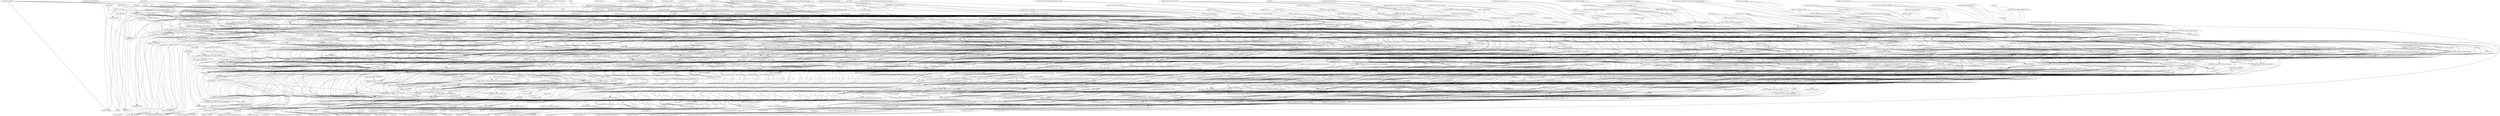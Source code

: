 digraph G {
"We the People" -> "Successors: The Battles for Alexander's Empire (First/Second Edition)" ["weight"=0.242939682556033]
"Wilderness War" -> "Successors: The Battles for Alexander's Empire (First/Second Edition)" ["weight"=0.191978649857454]
"We the People" -> "Blue vs. Gray" ["weight"=0.210697024114349]
"For the People" -> "We the People" ["weight"=0.267795021621097]
"Wilderness War" -> "We the People" ["weight"=0.281189652548466]
"Washington's War" -> "We the People" ["weight"=0.211566204659715]
"Wilderness War" -> "Hannibal: Rome vs. Carthage" ["weight"=0.297121895038693]
"Wilderness War" -> "Breakout: Normandy" ["weight"=0.245798082994535]
"Wilderness War" -> "For the People" ["weight"=0.389814472222104]
"Wilderness War" -> "Blue vs. Gray" ["weight"=0.205374165280728]
"Wilderness War" -> "Paths of Glory" ["weight"=0.352751349180337]
"Zero!: The Rise and Fall of The Imperial Japanese Air Force Dec 1941 - June 1942" -> "Wilderness War" ["weight"=0.176733168399454]
"Thirty Years War: Europe in Agony, 1618-1648" -> "Wilderness War" ["weight"=0.300671837849258]
"WW2: Barbarossa to Berlin" -> "Wilderness War" ["weight"=0.295696127457565]
"Angola" -> "Wilderness War" ["weight"=0.210306065111394]
"Monty's Gamble: Market Garden" -> "Wilderness War" ["weight"=0.181301574730599]
"Sword of Rome: Conquest of Italy, 362-272 BC" -> "Wilderness War" ["weight"=0.337800631644101]
"Shifting Sands: The Campaign for North Africa  1940-1943" -> "Wilderness War" ["weight"=0.279052822766409]
"Conquest of Paradise" -> "Wilderness War" ["weight"=0.215488202150672]
"Unhappy King Charles!" -> "Wilderness War" ["weight"=0.328758696366901]
"FAB: The Bulge" -> "Wilderness War" ["weight"=0.2405098648115]
"Warriors of God: The Wars of England & France, 1135-1453" -> "Wilderness War" ["weight"=0.265406973768149]
"Hearts and Minds: Vietnam 1965-1975" -> "Wilderness War" ["weight"=0.221292374777227]
"España 1936" -> "Wilderness War" ["weight"=0.158085596944542]
"Crown of Roses" -> "Wilderness War" ["weight"=0.171437264331352]
"Washington's War" -> "Wilderness War" ["weight"=0.361402527440663]
"1714: The Case of the Catalans" -> "Wilderness War" ["weight"=0.125233385649154]
"Hannibal: Rome vs. Carthage" -> "Rommel in the Desert" ["weight"=0.219811758269047]
"Hannibal: Rome vs. Carthage" -> "Paths of Glory" ["weight"=0.3541282416618]
"Hammer of the Scots" -> "Hannibal: Rome vs. Carthage" ["weight"=0.334616486948082]
"Sword of Rome: Conquest of Italy, 362-272 BC" -> "Hannibal: Rome vs. Carthage" ["weight"=0.307435715212357]
"Crusader Rex" -> "Hannibal: Rome vs. Carthage" ["weight"=0.237770933272874]
"Commands & Colors: Ancients" -> "Hannibal: Rome vs. Carthage" ["weight"=0.320860858762315]
"Here I Stand" -> "Hannibal: Rome vs. Carthage" ["weight"=0.315977456343205]
"Manoeuvre" -> "Hannibal: Rome vs. Carthage" ["weight"=0.257633090581715]
"Pacific Typhoon" -> "Hannibal: Rome vs. Carthage" ["weight"=0.151781341612718]
"Combat Commander: Europe" -> "Hannibal: Rome vs. Carthage" ["weight"=0.289615677939183]
"Successors: The Battles for Alexander's Empire" -> "Hannibal: Rome vs. Carthage" ["weight"=0.310817951736868]
"Washington's War" -> "Hannibal: Rome vs. Carthage" ["weight"=0.302938708664476]
"Pocket Battles: Celts vs. Romans" -> "Hannibal: Rome vs. Carthage" ["weight"=0.121559396087223]
"Rommel in the Desert" -> "EastFront: The War in Russia, 1941-45" ["weight"=0.326020742382324]
"Rommel in the Desert" -> "Bobby Lee: The Civil War in Virginia 1861-1865" ["weight"=0.232273188304801]
"Paths of Glory" -> "Rommel in the Desert" ["weight"=0.218028460235511]
"A House Divided: War Between the States 1861-65" -> "Rommel in the Desert" ["weight"=0.229189054258609]
"Pacific Victory: War in the Pacific 1941-45" -> "Rommel in the Desert" ["weight"=0.301212743503068]
"War of 1812" -> "Rommel in the Desert" ["weight"=0.256378153461292]
"Napoléon: The Waterloo Campaign, 1815" -> "Rommel in the Desert" ["weight"=0.307646334584854]
"Hammer of the Scots" -> "Rommel in the Desert" ["weight"=0.278592296486634]
"Liberty: The American Revolution 1775-83" -> "Rommel in the Desert" ["weight"=0.258429666439381]
"Crusader Rex" -> "Rommel in the Desert" ["weight"=0.284671361286255]
"Texas Glory" -> "Rommel in the Desert" ["weight"=0.173038924443016]
"EastFront: The War in Russia 1941-45 – Second Edition" -> "Rommel in the Desert" ["weight"=0.288022992883005]
"WestFront II: The War in Europe 1943-45 – Second Edition" -> "Rommel in the Desert" ["weight"=0.226271877343393]
"For the People" -> "Paths of Glory" ["weight"=0.388832983096148]
"WW2: Barbarossa to Berlin" -> "Paths of Glory" ["weight"=0.377193132574059]
"Sword of Rome: Conquest of Italy, 362-272 BC" -> "Paths of Glory" ["weight"=0.316126085632069]
"Hammer of the Scots" -> "Paths of Glory" ["weight"=0.278271549158366]
"Advanced Squad Leader: Starter Kit #1" -> "Paths of Glory" ["weight"=0.219083016495572]
"Empire of the Sun: The Pacific War 1941-1945" -> "Paths of Glory" ["weight"=0.343007933659733]
"Commands & Colors: Ancients" -> "Paths of Glory" ["weight"=0.284594214398284]
"Advanced Squad Leader: Starter Kit #2" -> "Paths of Glory" ["weight"=0.170098783005985]
"Triumph of Chaos" -> "Paths of Glory" ["weight"=0.200117169794003]
"Here I Stand" -> "Paths of Glory" ["weight"=0.353277908377418]
"Unhappy King Charles!" -> "Paths of Glory" ["weight"=0.253842161333309]
"Combat Commander: Europe" -> "Paths of Glory" ["weight"=0.332393899850228]
"Pursuit of Glory" -> "Paths of Glory" ["weight"=0.294313191056022]
"Combat Commander: Pacific" -> "Paths of Glory" ["weight"=0.259407017121762]
"Washington's War" -> "Paths of Glory" ["weight"=0.306117718136452]
"Labyrinth: The War on Terror, 2001 – ?" -> "Paths of Glory" ["weight"=0.280708098972318]
"No Retreat! The Russian Front" -> "Paths of Glory" ["weight"=0.277299124222634]
"Space Empires 4X" -> "Paths of Glory" ["weight"=0.180908097453725]
"Fire in the Lake" -> "Paths of Glory" ["weight"=0.253772280801043]
"Illusions of Glory: The Great War on the Eastern Front" -> "Paths of Glory" ["weight"=0.186193417507811]
"Hammer of the Scots" -> "Wizard Kings" ["weight"=0.218864662289868]
"Hammer of the Scots" -> "A House Divided: War Between the States 1861-65" ["weight"=0.228550052531968]
"Hammer of the Scots" -> "Napoléon: The Waterloo Campaign, 1815" ["weight"=0.23843438926078]
"Crusader Rex" -> "Hammer of the Scots" ["weight"=0.353960711572026]
"Age of Napoleon" -> "Hammer of the Scots" ["weight"=0.212718738960128]
"Commands & Colors: Ancients" -> "Hammer of the Scots" ["weight"=0.299726468036407]
"Richard III: The Wars of the Roses" -> "Hammer of the Scots" ["weight"=0.284472910769933]
"Julius Caesar: Caesar, Pompey, and the Roman Civil War" -> "Hammer of the Scots" ["weight"=0.310644894637295]
"Sword of Rome: Conquest of Italy, 362-272 BC" -> "The Napoleonic Wars" ["weight"=0.290669693696954]
"Sword of Rome: Conquest of Italy, 362-272 BC" -> "Medieval" ["weight"=0.217577430640925]
"Hellenes: Campaigns of the Peloponnesian War" -> "Sword of Rome: Conquest of Italy, 362-272 BC" ["weight"=0.257458036824142]
"Wellington: The Peninsular War 1812-1814" -> "Sword of Rome: Conquest of Italy, 362-272 BC" ["weight"=0.306341180661937]
"Conquest of Paradise" -> "Sword of Rome: Conquest of Italy, 362-272 BC" ["weight"=0.222984441705487]
"Here I Stand" -> "Sword of Rome: Conquest of Italy, 362-272 BC" ["weight"=0.354455446471863]
"Pax Romana" -> "Sword of Rome: Conquest of Italy, 362-272 BC" ["weight"=0.276143683286894]
"Unhappy King Charles!" -> "Sword of Rome: Conquest of Italy, 362-272 BC" ["weight"=0.305606729053479]
"Warriors of God: The Wars of England & France, 1135-1453" -> "Sword of Rome: Conquest of Italy, 362-272 BC" ["weight"=0.249897526517381]
"No Peace Without Spain!: The War of the Spanish Succession 1702-1713" -> "Sword of Rome: Conquest of Italy, 362-272 BC" ["weight"=0.213547330695797]
"Blackbeard: The Golden Age of Piracy" -> "Sword of Rome: Conquest of Italy, 362-272 BC" ["weight"=0.180488819804423]
"Kingdom of Heaven: The Crusader States 1097-1291" -> "Sword of Rome: Conquest of Italy, 362-272 BC" ["weight"=0.205257353144014]
"Successors: The Battles for Alexander's Empire" -> "Sword of Rome: Conquest of Italy, 362-272 BC" ["weight"=0.381820815061858]
"The Napoleonic Wars (Second Edition)" -> "Sword of Rome: Conquest of Italy, 362-272 BC" ["weight"=0.33838405816993]
"The God Kings: Warfare at the Dawn of Civilization, 1500 – 1260BC" -> "Sword of Rome: Conquest of Italy, 362-272 BC" ["weight"=0.169117468638103]
"Virgin Queen" -> "Sword of Rome: Conquest of Italy, 362-272 BC" ["weight"=0.307698620090233]
"Genesis: Empires and Kingdoms of the Ancient Middle East" -> "Sword of Rome: Conquest of Italy, 362-272 BC" ["weight"=0.17713398733627]
"Medieval" -> "Sword of Rome: Conquest of Italy, 362-272 BC" ["weight"=0.0669550076697805]
"Here I Stand: 500th Anniversary Edition" -> "Sword of Rome: Conquest of Italy, 362-272 BC" ["weight"=0.164674857283275]
"Crusader Rex" -> "Wizard Kings" ["weight"=0.187202566639035]
"Crusader Rex" -> "Napoléon: The Waterloo Campaign, 1815" ["weight"=0.261024852925823]
"Crusader Rex" -> "Liberty: The American Revolution 1775-83" ["weight"=0.301140059059252]
"Texas Glory" -> "Crusader Rex" ["weight"=0.210093719705772]
"Richard III: The Wars of the Roses" -> "Crusader Rex" ["weight"=0.321431662211564]
"Athens & Sparta" -> "Crusader Rex" ["weight"=0.241802556901268]
"Julius Caesar: Caesar, Pompey, and the Roman Civil War" -> "Crusader Rex" ["weight"=0.276296213347255]
"Pocket Battles: Macedonians vs. Persians" -> "Commands & Colors: Ancients" ["weight"=0.08662322149048]
"Commands & Colors: Ancients" -> "Wings of War: Famous Aces" ["weight"=0.206400417616718]
"Commands & Colors: Ancients" -> "Wings of War: Watch Your Back!" ["weight"=0.132836393721589]
"Manoeuvre" -> "Commands & Colors: Ancients" ["weight"=0.288810347152512]
"Combat Commander: Europe" -> "Commands & Colors: Ancients" ["weight"=0.366560905896424]
"Conflict of Heroes: Awakening the Bear! – Russia 1941-42" -> "Commands & Colors: Ancients" ["weight"=0.256155068921585]
"Duel in the Dark" -> "Commands & Colors: Ancients" ["weight"=0.151933158355811]
"Combat Commander: Pacific" -> "Commands & Colors: Ancients" ["weight"=0.235271159097888]
"Conflict of Heroes: Storms of Steel! – Kursk 1943" -> "Commands & Colors: Ancients" ["weight"=0.18577066667307]
"Pocket Battles: Celts vs. Romans" -> "Commands & Colors: Ancients" ["weight"=0.143137452358023]
"Commands & Colors: Napoleonics" -> "Commands & Colors: Ancients" ["weight"=0.363821550665922]
"Pocket Battles: Elves vs. Orcs" -> "Commands & Colors: Ancients" ["weight"=0.0952993578395755]
"Battle Cry: 150th Civil War Anniversary Edition" -> "Commands & Colors: Ancients" ["weight"=0.168011210132713]
"The Great War" -> "Commands & Colors: Ancients" ["weight"=0.152559886017372]
"Commands & Colors: Medieval" -> "Commands & Colors: Ancients" ["weight"=0.195738581182423]
"Successors: The Battles for Alexander's Empire" -> "Here I Stand" ["weight"=0.306211721083046]
"The Napoleonic Wars (Second Edition)" -> "Here I Stand" ["weight"=0.289580996310739]
"Virgin Queen" -> "Here I Stand" ["weight"=0.437504537679048]
"Here I Stand: 500th Anniversary Edition" -> "Here I Stand" ["weight"=0.269301406104741]
"Tanto Monta: The Rise of Ferdinand & Isabella 1470-1516" -> "Here I Stand" ["weight"=0.105042406152552]
"Manoeuvre" -> "Lightning: Midway – June 4th to June 6th, 1942" ["weight"=0.134417027042553]
"Manoeuvre" -> "Lightning: D-Day" ["weight"=0.140121582700363]
"Pocket Battles: Macedonians vs. Persians" -> "Manoeuvre" ["weight"=0.0940629059538983]
"Pacific Typhoon" -> "Manoeuvre" ["weight"=0.186102949962755]
"Combat Commander: Europe" -> "Manoeuvre" ["weight"=0.290342320743976]
"Conflict of Heroes: Awakening the Bear! – Russia 1941-42" -> "Manoeuvre" ["weight"=0.242054070700879]
"Duel in the Dark" -> "Manoeuvre" ["weight"=0.164869790685426]
"The Kaiser's Pirates" -> "Manoeuvre" ["weight"=0.162075386875783]
"Pocket Battles: Celts vs. Romans" -> "Manoeuvre" ["weight"=0.154335153240212]
"Duel of the Giants: Eastern Front" -> "Manoeuvre" ["weight"=0.0748613754533139]
"Manoeuvre: Distant Lands" -> "Manoeuvre" ["weight"=0.235969035520093]
"Pacific Typhoon" -> "Lightning: Midway – June 4th to June 6th, 1942" ["weight"=0.154238605069364]
"Lightning: North Africa on to Tobruk!" -> "Pacific Typhoon" ["weight"=0.131839230284539]
"Pacific Typhoon" -> "Lightning: D-Day" ["weight"=0.130476178164605]
"Combat Commander: Europe" -> "Pacific Typhoon" ["weight"=0.155564897456762]
"The Kaiser's Pirates" -> "Pacific Typhoon" ["weight"=0.197887405556134]
"Combat Commander: Europe" -> "Advanced Squad Leader: Starter Kit #1" ["weight"=0.250953394641551]
"Combat Commander: Europe" -> "Advanced Squad Leader: Starter Kit #2" ["weight"=0.180928476628382]
"Combat Commander: Europe" -> "Advanced Squad Leader: Starter Kit #3" ["weight"=0.174147771622261]
"Conflict of Heroes: Awakening the Bear! – Russia 1941-42" -> "Combat Commander: Europe" ["weight"=0.274583806989359]
"Combat Commander: Pacific" -> "Combat Commander: Europe" ["weight"=0.464803048763868]
"The Kaiser's Pirates" -> "Combat Commander: Europe" ["weight"=0.154219615727412]
"Conflict of Heroes: Storms of Steel! – Kursk 1943" -> "Combat Commander: Europe" ["weight"=0.207363442630432]
"Washington's War" -> "Combat Commander: Europe" ["weight"=0.280685086512429]
"Fighting Formations: Grossdeutschland Motorized Infantry Division" -> "Combat Commander: Europe" ["weight"=0.300109647648509]
"Band of Brothers: Screaming Eagles" -> "Combat Commander: Europe" ["weight"=0.179014678772473]
"Heroes of Normandie" -> "Combat Commander: Europe" ["weight"=0.116186409630726]
"Commands & Colors: Napoleonics" -> "Combat Commander: Europe" ["weight"=0.268043807071499]
"Labyrinth: The War on Terror, 2001 – ?" -> "Combat Commander: Europe" ["weight"=0.269935058897876]
"Space Empires 4X" -> "Combat Commander: Europe" ["weight"=0.218945574632117]
"Thunder Alley" -> "Combat Commander: Europe" ["weight"=0.182013222409395]
"Band of Brothers: Ghost Panzer" -> "Combat Commander: Europe" ["weight"=0.127422534558436]
"Conflict of Heroes: Awakening the Bear! – Operation Barbarossa 1941 (Second Edition)" -> "Combat Commander: Europe" ["weight"=0.185686324048287]
"Talon" -> "Combat Commander: Europe" ["weight"=0.136736274265681]
"Great War Commander" -> "Combat Commander: Europe" ["weight"=0.189123682598816]
"Successors: The Battles for Alexander's Empire" -> "Wellington: The Peninsular War 1812-1814" ["weight"=0.27147498830025]
"Successors: The Battles for Alexander's Empire" -> "Pax Romana" ["weight"=0.244580964185915]
"The Napoleonic Wars (Second Edition)" -> "Successors: The Battles for Alexander's Empire" ["weight"=0.309696425055586]
"Washington's War" -> "For the People" ["weight"=0.316280165387877]
"Washington's War" -> "1989: Dawn of Freedom" ["weight"=0.262265434661156]
"Battle for Moscow: Operation Typhoon, 1941" -> "Washington's War" ["weight"=0.136298211766975]
"Labyrinth: The War on Terror, 2001 – ?" -> "Washington's War" ["weight"=0.290315454552431]
"No Retreat! The Russian Front" -> "Washington's War" ["weight"=0.272430124278407]
"Andean Abyss" -> "Washington's War" ["weight"=0.223674206305298]
"Fading Glory" -> "Washington's War" ["weight"=0.183237917335897]
"Fire in the Lake" -> "Washington's War" ["weight"=0.222344761463326]
"Pocket Battles: Macedonians vs. Persians" -> "Pocket Battles: Celts vs. Romans" ["weight"=0.41191650753287]
"Pocket Battles: Elves vs. Orcs" -> "Pocket Battles: Celts vs. Romans" ["weight"=0.413827928111634]
"Pocket Battles: Confederacy vs Union" -> "Pocket Battles: Celts vs. Romans" ["weight"=0.27370380024759]
"For the People" -> "Blue vs. Gray" ["weight"=0.238964057328195]
"Zero!: The Rise and Fall of The Imperial Japanese Air Force Dec 1941 - June 1942" -> "Blue vs. Gray" ["weight"=0.204119763209787]
"Thirty Years War: Europe in Agony, 1618-1648" -> "For the People" ["weight"=0.29537117615975]
"WW2: Barbarossa to Berlin" -> "For the People" ["weight"=0.355718591280781]
"Empire of the Sun: The Pacific War 1941-1945" -> "For the People" ["weight"=0.365024298180889]
"Triumph of Chaos" -> "For the People" ["weight"=0.222881363791143]
"Pursuit of Glory" -> "For the People" ["weight"=0.293310637476821]
"No Retreat! The Russian Front" -> "For the People" ["weight"=0.239948102060011]
"No Retreat!: The North African Front" -> "For the People" ["weight"=0.184341460445549]
"No Retreat!: Polish & French Fronts" -> "For the People" ["weight"=0.128745437324959]
"The U.S. Civil War" -> "For the People" ["weight"=0.258949064415833]
"Holland '44: Operation Market-Garden" -> "For the People" ["weight"=0.204050556993145]
"Monty's Gamble: Market Garden" -> "Breakout: Normandy" ["weight"=0.353099434879973]
"Shifting Sands: The Campaign for North Africa  1940-1943" -> "Breakout: Normandy" ["weight"=0.253978530673925]
"FAB: The Bulge" -> "Breakout: Normandy" ["weight"=0.211349520887862]
"Shifting Sands: The Campaign for North Africa  1940-1943" -> "Monty's Gamble: Market Garden" ["weight"=0.277453192835735]
"Shifting Sands: The Campaign for North Africa  1940-1943" -> "Thirty Years War: Europe in Agony, 1618-1648" ["weight"=0.276551753702897]
"Shifting Sands: The Campaign for North Africa  1940-1943" -> "WW2: Barbarossa to Berlin" ["weight"=0.340048977790939]
"Shifting Sands: The Campaign for North Africa  1940-1943" -> "Angola" ["weight"=0.196191374223117]
"Shifting Sands: The Campaign for North Africa  1940-1943" -> "Europe Engulfed: WWII European Theatre Block Game" ["weight"=0.234742290481166]
"FAB: The Bulge" -> "Shifting Sands: The Campaign for North Africa  1940-1943" ["weight"=0.269737559171106]
"Asia Engulfed" -> "Shifting Sands: The Campaign for North Africa  1940-1943" ["weight"=0.207881917817436]
"To the Last Man! The Great War in the West" -> "Shifting Sands: The Campaign for North Africa  1940-1943" ["weight"=0.142260085923076]
"Stalin's War" -> "Shifting Sands: The Campaign for North Africa  1940-1943" ["weight"=0.269859122864844]
"Hearts and Minds: Vietnam 1965-1975" -> "Shifting Sands: The Campaign for North Africa  1940-1943" ["weight"=0.26343813629598]
"FAB: Sicily" -> "Shifting Sands: The Campaign for North Africa  1940-1943" ["weight"=0.192448808712574]
"Festung Europa: The Campaign for Western Europe, 1943-1945" -> "Shifting Sands: The Campaign for North Africa  1940-1943" ["weight"=0.21218012429884]
"FAB: The Bulge" -> "WW2: Barbarossa to Berlin" ["weight"=0.226944376641248]
"FAB: The Bulge" -> "Europe Engulfed: WWII European Theatre Block Game" ["weight"=0.273133758495893]
"Asia Engulfed" -> "FAB: The Bulge" ["weight"=0.262489267601323]
"FAB: Sicily" -> "FAB: The Bulge" ["weight"=0.381366102182935]
"FAB: Golan '73" -> "FAB: The Bulge" ["weight"=0.24661088867812]
"WW2: Barbarossa to Berlin" -> "Thirty Years War: Europe in Agony, 1618-1648" ["weight"=0.287100835391557]
"Stalin's War" -> "Thirty Years War: Europe in Agony, 1618-1648" ["weight"=0.226016784263916]
"Europe Engulfed: WWII European Theatre Block Game" -> "WW2: Barbarossa to Berlin" ["weight"=0.252318130130966]
"Empire of the Sun: The Pacific War 1941-1945" -> "WW2: Barbarossa to Berlin" ["weight"=0.299446113588881]
"Stalin's War" -> "WW2: Barbarossa to Berlin" ["weight"=0.290532703542378]
"The Supreme Commander: World War II in Europe, 1939-1945" -> "WW2: Barbarossa to Berlin" ["weight"=0.138751037665074]
"Festung Europa: The Campaign for Western Europe, 1943-1945" -> "WW2: Barbarossa to Berlin" ["weight"=0.145775659193383]
"Empire of the Sun: The Pacific War 1941-1945" -> "A World at War: Second World War in Europe and the Pacific" ["weight"=0.172267932937775]
"Pursuit of Glory" -> "Empire of the Sun: The Pacific War 1941-1945" ["weight"=0.247774024854734]
"Normandy '44" -> "Empire of the Sun: The Pacific War 1941-1945" ["weight"=0.289205113285326]
"Unconditional Surrender! World War 2 in Europe" -> "Empire of the Sun: The Pacific War 1941-1945" ["weight"=0.267145243926295]
"Unconditional Surrender! Case Blue" -> "Empire of the Sun: The Pacific War 1941-1945" ["weight"=0.137087310072819]
"France '40" -> "Empire of the Sun: The Pacific War 1941-1945" ["weight"=0.196623388570676]
"Illusions of Glory: The Great War on the Eastern Front" -> "Empire of the Sun: The Pacific War 1941-1945" ["weight"=0.172365108638739]
"The U.S. Civil War" -> "Empire of the Sun: The Pacific War 1941-1945" ["weight"=0.271814402830323]
"Holland '44: Operation Market-Garden" -> "Empire of the Sun: The Pacific War 1941-1945" ["weight"=0.277682802804685]
"Pursuit of Glory" -> "Triumph of Chaos" ["weight"=0.304699586387872]
"Triumph of Chaos v.2 (Deluxe Edition)" -> "Triumph of Chaos" ["weight"=0.182391874489912]
"Illusions of Glory: The Great War on the Eastern Front" -> "Pursuit of Glory" ["weight"=0.297153534731095]
"Triumph of Chaos v.2 (Deluxe Edition)" -> "Pursuit of Glory" ["weight"=0.159483745043988]
"No Retreat! The Russian Front" -> "No Retreat!: The Russian Front 1941-1944" ["weight"=0.183312943902235]
"No Retreat! The Russian Front" -> "Jena 20" ["weight"=0.163076175017118]
"No Retreat! The Russian Front" -> "Battle for Moscow: Operation Typhoon, 1941" ["weight"=0.167813311533568]
"Fading Glory" -> "No Retreat! The Russian Front" ["weight"=0.228570006399555]
"No Retreat!: The North African Front" -> "No Retreat! The Russian Front" ["weight"=0.312684271629339]
"No Retreat!: Polish & French Fronts" -> "No Retreat! The Russian Front" ["weight"=0.196085782765292]
"No Retreat! Italian Front: 1943-45" -> "No Retreat! The Russian Front" ["weight"=0.240963663742324]
"W1815" -> "No Retreat! The Russian Front" ["weight"=0.154841658683831]
"No Retreat!: The North African Front" -> "Fading Glory" ["weight"=0.206085324102155]
"No Retreat!: Polish & French Fronts" -> "No Retreat!: The North African Front" ["weight"=0.3426932508485]
"No Retreat! Italian Front: 1943-45" -> "No Retreat!: The North African Front" ["weight"=0.448573507960055]
"No Retreat! Italian Front: 1943-45" -> "No Retreat!: Polish & French Fronts" ["weight"=0.408506959174375]
"Absolute War! The Russian Front 1941-45" -> "No Retreat!: Polish & French Fronts" ["weight"=0.196812383913351]
"The U.S. Civil War" -> "Normandy '44" ["weight"=0.264751660924324]
"The U.S. Civil War" -> "Unconditional Surrender! World War 2 in Europe" ["weight"=0.226089132682069]
"Holland '44: Operation Market-Garden" -> "The U.S. Civil War" ["weight"=0.240215593277676]
"Holland '44: Operation Market-Garden" -> "Normandy '44" ["weight"=0.429506480850181]
"Holland '44: Operation Market-Garden" -> "Ardennes '44: The Battle of the Bulge" ["weight"=0.387175723978688]
"Holland '44: Operation Market-Garden" -> "The Dark Valley" ["weight"=0.292462270080627]
"Holland '44: Operation Market-Garden" -> "Ukraine '43: The Soviet Summer Offensive Against Army Group South" ["weight"=0.320649854741429]
"Holland '44: Operation Market-Garden" -> "France '40" ["weight"=0.301730532012611]
"Holland '44: Operation Market-Garden" -> "The Dark Sands: War in North Africa, 1940-42" ["weight"=0.257461830457818]
"The Dark Summer: Normandy 1944" -> "Holland '44: Operation Market-Garden" ["weight"=0.205972058420228]
"Stalingrad '42: Southern Russia, June-December, 1942" -> "Holland '44: Operation Market-Garden" ["weight"=0.415483527050112]
"Salerno '43" -> "Holland '44: Operation Market-Garden" ["weight"=0.304285056276052]
"Downfall: Conquest of the Third Reich, 1942-1945" -> "Holland '44: Operation Market-Garden" ["weight"=0.139846475668821]
"North Africa '41" -> "Holland '44: Operation Market-Garden" ["weight"=0.277443917646282]
"Lion of the North: The Dawn of Modern Warfare, 1631-1632" -> "SPQR" ["weight"=0.341005771186912]
"The Great Battles of Alexander" -> "SPQR" ["weight"=0.386216018598518]
"CAESAR: The Great Battles of Julius Caesar – The Civil Wars 48-45 B.C." -> "SPQR" ["weight"=0.479306505637424]
"Caesar: Conquest of Gaul" -> "SPQR" ["weight"=0.355485391240417]
"The Great Battles of Alexander: Deluxe Edition" -> "SPQR" ["weight"=0.434865715108744]
"CAESAR: The Great Battles of Julius Caesar – The Civil Wars 48-45 B.C." -> "Lion of the North: The Dawn of Modern Warfare, 1631-1632" ["weight"=0.42759540558443]
"The Great Battles of Alexander" -> "Lion of the North: The Dawn of Modern Warfare, 1631-1632" ["weight"=0.317987539696422]
"Caesar: Conquest of Gaul" -> "Lion of the North: The Dawn of Modern Warfare, 1631-1632" ["weight"=0.291856179653953]
"CAESAR: The Great Battles of Julius Caesar – The Civil Wars 48-45 B.C." -> "The Great Battles of Alexander" ["weight"=0.340817161799821]
"CAESAR: The Great Battles of Julius Caesar – The Civil Wars 48-45 B.C." -> "Cataphract" ["weight"=0.471387547350448]
"CAESAR: The Great Battles of Julius Caesar – The Civil Wars 48-45 B.C." -> "War Galley: Naval Warfare in the Ancient World" ["weight"=0.395944504148262]
"CAESAR: The Great Battles of Julius Caesar – The Civil Wars 48-45 B.C." -> "This Accursed Civil War" ["weight"=0.309652163019059]
"CAESAR: The Great Battles of Julius Caesar – The Civil Wars 48-45 B.C." -> "Caesar in Alexandria" ["weight"=0.43026284719545]
"CAESAR: The Great Battles of Julius Caesar – The Civil Wars 48-45 B.C." -> "Kolin: Frederick's First Defeat – June 18, 1757" ["weight"=0.312374607453683]
"The Rise of the Roman Republic" -> "CAESAR: The Great Battles of Julius Caesar – The Civil Wars 48-45 B.C." ["weight"=0.32634650245245]
"Sweden Fights On" -> "CAESAR: The Great Battles of Julius Caesar – The Civil Wars 48-45 B.C." ["weight"=0.300485943514152]
"Caesar: Conquest of Gaul" -> "CAESAR: The Great Battles of Julius Caesar – The Civil Wars 48-45 B.C." ["weight"=0.547901810124524]
"The Great Battles of Alexander: Deluxe Edition" -> "CAESAR: The Great Battles of Julius Caesar – The Civil Wars 48-45 B.C." ["weight"=0.459354471880337]
"Zorndorf" -> "CAESAR: The Great Battles of Julius Caesar – The Civil Wars 48-45 B.C." ["weight"=0.240950357781647]
"The Devil's Horsemen: The Mongol War Machine" -> "CAESAR: The Great Battles of Julius Caesar – The Civil Wars 48-45 B.C." ["weight"=0.41998135253936]
"La Bataille de Corunna-Espagnol" -> "CAESAR: The Great Battles of Julius Caesar – The Civil Wars 48-45 B.C." ["weight"=0.277623279983927]
"Carthage: The First Punic War – The Ancient World, Vol. II" -> "CAESAR: The Great Battles of Julius Caesar – The Civil Wars 48-45 B.C." ["weight"=0.317204581592665]
"The Siege of Alesia: Gaul, 52 B.C." -> "CAESAR: The Great Battles of Julius Caesar – The Civil Wars 48-45 B.C." ["weight"=0.38083733044308]
"Men of Iron" -> "CAESAR: The Great Battles of Julius Caesar – The Civil Wars 48-45 B.C." ["weight"=0.272769559176249]
"Gustav Adolf the Great: With God and Victorious Arms" -> "CAESAR: The Great Battles of Julius Caesar – The Civil Wars 48-45 B.C." ["weight"=0.279467034570987]
"Onward Christian Soldiers: The Crusades" -> "CAESAR: The Great Battles of Julius Caesar – The Civil Wars 48-45 B.C." ["weight"=0.196484411256709]
"Infidel: The Supremacy of Cavalry in the Crusader Era – 11th-12th Century" -> "CAESAR: The Great Battles of Julius Caesar – The Civil Wars 48-45 B.C." ["weight"=0.206550402477853]
"Arquebus: Men of Iron Volume IV – The Battles for Northern Italy 1495-1544" -> "CAESAR: The Great Battles of Julius Caesar – The Civil Wars 48-45 B.C." ["weight"=0.207139568291087]
"The Battle of Wakefield: Yorkshire, England 30 December 1460" -> "CAESAR: The Great Battles of Julius Caesar – The Civil Wars 48-45 B.C." ["weight"=0.177296269959601]
"Norman Conquests: Men of Iron Volume V" -> "CAESAR: The Great Battles of Julius Caesar – The Civil Wars 48-45 B.C." ["weight"=0.117502714864777]
"Flying Colors" -> "Caesar: Conquest of Gaul" ["weight"=0.202086484520082]
"SPQR (Deluxe Edition)" -> "Caesar: Conquest of Gaul" ["weight"=0.352673135035249]
"Caesar: Conquest of Gaul" -> "Cataphract" ["weight"=0.422335515972314]
"Caesar: Conquest of Gaul" -> "War Galley: Naval Warfare in the Ancient World" ["weight"=0.379917617484868]
"Caesar: Conquest of Gaul" -> "Samurai: Warfare in the 16th Century Japan" ["weight"=0.344883031314567]
"Caesar: Conquest of Gaul" -> "Caesar in Alexandria" ["weight"=0.407625044300289]
"The Great Battles of Alexander: Deluxe Edition" -> "Caesar: Conquest of Gaul" ["weight"=0.431872943609514]
"The Devil's Horsemen: The Mongol War Machine" -> "Caesar: Conquest of Gaul" ["weight"=0.471104496316169]
"The Conquerors: Alexander the Great" -> "Caesar: Conquest of Gaul" ["weight"=0.225923514640367]
"The Siege of Alesia: Gaul, 52 B.C." -> "Caesar: Conquest of Gaul" ["weight"=0.40632146470479]
"RAN" -> "Caesar: Conquest of Gaul" ["weight"=0.331785402838645]
"Chandragupta: Great Battles of the Mauryan Empire – India, 319-261 BC" -> "Caesar: Conquest of Gaul" ["weight"=0.364200907645392]
"Chariots of Fire: Warfare in the Bronze Age, 2300-1200 B.C." -> "Caesar: Conquest of Gaul" ["weight"=0.373606214495388]
"Blue Cross, White Ensign" -> "Caesar: Conquest of Gaul" ["weight"=0.183191610092347]
"Hoplite: Warfare in the Persian-Hellenistic Age 4th-5th Century BC" -> "Caesar: Conquest of Gaul" ["weight"=0.341037079267173]
"The Great Battles of Alexander: Macedonian Art of War" -> "Caesar: Conquest of Gaul" ["weight"=0.214965534836488]
"The Great Battles of Alexander: Deluxe Edition" -> "Flying Colors" ["weight"=0.231227070260472]
"SPQR (Deluxe Edition)" -> "The Great Battles of Alexander: Deluxe Edition" ["weight"=0.397925376682775]
"The Great Battles of Alexander: Deluxe Edition" -> "Cataphract" ["weight"=0.384090533814668]
"The Great Battles of Alexander: Deluxe Edition" -> "The Rise of the Roman Republic" ["weight"=0.294403445273582]
"The Great Battles of Alexander: Deluxe Edition" -> "Close Action: The Age of Fighting Sail Vol. 1" ["weight"=0.146282682576437]
"The Great Battles of Alexander: Deluxe Edition" -> "Whistling Death" ["weight"=0.128861571001242]
"Carthage: The First Punic War – The Ancient World, Vol. II" -> "The Great Battles of Alexander: Deluxe Edition" ["weight"=0.320346532508324]
"Men of Iron" -> "The Great Battles of Alexander: Deluxe Edition" ["weight"=0.281824518902199]
"The Burning Blue: The Battle of Britain, 1940" -> "The Great Battles of Alexander: Deluxe Edition" ["weight"=0.223695702077511]
"Infidel: The Supremacy of Cavalry in the Crusader Era – 11th-12th Century" -> "The Great Battles of Alexander: Deluxe Edition" ["weight"=0.212156925124777]
"To the Last Man! The Great War in the West" -> "Angola" ["weight"=0.138258246534047]
"Hearts and Minds: Vietnam 1965-1975" -> "Angola" ["weight"=0.232492893343045]
"Coral Sea: Campaign Commander Series" -> "Angola" ["weight"=0.127874509807768]
"Warriors of God: The Wars of England & France, 1135-1453" -> "Conquest of Paradise" ["weight"=0.220985363718604]
"Blackbeard: The Golden Age of Piracy" -> "Conquest of Paradise" ["weight"=0.17193359778814]
"Unhappy King Charles!" -> "Hellenes: Campaigns of the Peloponnesian War" ["weight"=0.264755113839976]
"Sun of York: The War of the Roses 1453-1485" -> "Unhappy King Charles!" ["weight"=0.169972639957818]
"Warriors of God: The Wars of England & France, 1135-1453" -> "Unhappy King Charles!" ["weight"=0.277898727323022]
"No Peace Without Spain!: The War of the Spanish Succession 1702-1713" -> "Unhappy King Charles!" ["weight"=0.274679933642577]
"Kingdom of Heaven: The Crusader States 1097-1291" -> "Unhappy King Charles!" ["weight"=0.256938523247443]
"A Most Dangerous Time: Japan in Chaos, 1570-1584" -> "Unhappy King Charles!" ["weight"=0.214484936463992]
"España 1936" -> "Unhappy King Charles!" ["weight"=0.166137429299815]
"Crown of Roses" -> "Unhappy King Charles!" ["weight"=0.231914241422742]
"1866: The Struggle for Supremacy in Germany" -> "Unhappy King Charles!" ["weight"=0.182345152617281]
"Pax Baltica: Great Northern War 1700-1721" -> "Unhappy King Charles!" ["weight"=0.198776722685966]
"Nine Years: The War of the Grand Alliance 1688-1697" -> "Unhappy King Charles!" ["weight"=0.171229806414747]
"Blackbeard: The Golden Age of Piracy" -> "Warriors of God: The Wars of England & France, 1135-1453" ["weight"=0.149990723680549]
"Kingdom of Heaven: The Crusader States 1097-1291" -> "Warriors of God: The Wars of England & France, 1135-1453" ["weight"=0.231427221629705]
"A Most Dangerous Time: Japan in Chaos, 1570-1584" -> "Warriors of God: The Wars of England & France, 1135-1453" ["weight"=0.240393617333425]
"España 1936" -> "Warriors of God: The Wars of England & France, 1135-1453" ["weight"=0.191622093484973]
"Warriors of Japan: A Country Aflame 1335-1339" -> "Warriors of God: The Wars of England & France, 1135-1453" ["weight"=0.18334148708521]
"1714: The Case of the Catalans" -> "Warriors of God: The Wars of England & France, 1135-1453" ["weight"=0.124220459530089]
"Hearts and Minds: Vietnam 1965-1975" -> "To the Last Man! The Great War in the West" ["weight"=0.176849939625051]
"Roads to Stalingrad: Campaign Commander Series" -> "Hearts and Minds: Vietnam 1965-1975" ["weight"=0.130047809540687]
"Coral Sea: Campaign Commander Series" -> "Hearts and Minds: Vietnam 1965-1975" ["weight"=0.171803862435967]
"1714: The Case of the Catalans" -> "España 1936" ["weight"=0.153417835683296]
"Crown of Roses" -> "Sun of York: The War of the Roses 1453-1485" ["weight"=0.215298236960549]
"The Supreme Commander: World War II in Europe, 1939-1945" -> "Stalin's War" ["weight"=0.168891001982735]
"Festung Europa: The Campaign for Western Europe, 1943-1945" -> "Stalin's War" ["weight"=0.210079096188815]
"Asia Engulfed" -> "Europe Engulfed: WWII European Theatre Block Game" ["weight"=0.425262655258705]
"Medieval" -> "The Napoleonic Wars" ["weight"=0.231516656747752]
"Wellington: The Peninsular War 1812-1814" -> "The Napoleonic Wars" ["weight"=0.367138457051441]
"Kutuzov: The War in Russia, 1812" -> "The Napoleonic Wars" ["weight"=0.258140316112969]
"The Napoleonic Wars (Second Edition)" -> "The Napoleonic Wars" ["weight"=0.342272559462392]
"Wellington: The Peninsular War 1812-1814" -> "Medieval" ["weight"=0.21256758767804]
"Medieval" -> "Medieval" ["weight"=0.102159656820944]
"Pax Romana" -> "Wellington: The Peninsular War 1812-1814" ["weight"=0.220810991212987]
"Kutuzov: The War in Russia, 1812" -> "Wellington: The Peninsular War 1812-1814" ["weight"=0.444307735762853]
"The Halls of Montezuma" -> "Wellington: The Peninsular War 1812-1814" ["weight"=0.218928584809674]
"Clash of Monarchs: The Seven Years War in Europe 1756-1763" -> "Wellington: The Peninsular War 1812-1814" ["weight"=0.256150287283204]
"The Napoleonic Wars (Second Edition)" -> "Wellington: The Peninsular War 1812-1814" ["weight"=0.384053080827153]
"The Napoleonic Wars (Second Edition)" -> "Kutuzov: The War in Russia, 1812" ["weight"=0.318480594396259]
"The Halls of Montezuma" -> "Kutuzov: The War in Russia, 1812" ["weight"=0.297878122995682]
"1805: Sea of Glory" -> "Kutuzov: The War in Russia, 1812" ["weight"=0.250903102191812]
"Clash of Monarchs: The Seven Years War in Europe 1756-1763" -> "Kutuzov: The War in Russia, 1812" ["weight"=0.320569199524571]
"Rebel Raiders on the High Seas" -> "Kutuzov: The War in Russia, 1812" ["weight"=0.197703223320341]
"King Philip's War" -> "Kutuzov: The War in Russia, 1812" ["weight"=0.193252116896611]
"Iron and Oak" -> "Kutuzov: The War in Russia, 1812" ["weight"=0.170460287917449]
"Mr. Madison's War: The Incredible War of 1812" -> "Kutuzov: The War in Russia, 1812" ["weight"=0.195355643356691]
"The Napoleonic Wars (Second Edition)" -> "Clash of Monarchs: The Seven Years War in Europe 1756-1763" ["weight"=0.233775852907346]
"Virgin Queen" -> "The Napoleonic Wars (Second Edition)" ["weight"=0.275116098018365]
"SPQR (Deluxe Edition)" -> "Cataphract" ["weight"=0.337897928185699]
"Samurai: Warfare in the 16th Century Japan" -> "Cataphract" ["weight"=0.312797123449894]
"The Devil's Horsemen: The Mongol War Machine" -> "Cataphract" ["weight"=0.406147442934034]
"Carthage: The First Punic War – The Ancient World, Vol. II" -> "Cataphract" ["weight"=0.280274180627225]
"The Great Battles of Alexander: Macedonian Art of War" -> "Cataphract" ["weight"=0.249322302050944]
"Great Battles of Julius Caesar: Deluxe Edition" -> "Cataphract" ["weight"=0.294881933079716]
"Caesar in Alexandria" -> "War Galley: Naval Warfare in the Ancient World" ["weight"=0.40254921576173]
"This Accursed Civil War" -> "Prussia's Glory: The Battles of Frederick the Great" ["weight"=0.304587978249502]
"Kolin: Frederick's First Defeat – June 18, 1757" -> "This Accursed Civil War" ["weight"=0.249017785316763]
"Sweden Fights On" -> "This Accursed Civil War" ["weight"=0.56497968401586]
"Under the Lily Banners" -> "This Accursed Civil War" ["weight"=0.505618199566575]
"Gustav Adolf the Great: With God and Victorious Arms" -> "This Accursed Civil War" ["weight"=0.440764241573954]
"The Conquerors: Alexander the Great" -> "Caesar in Alexandria" ["weight"=0.220082123738649]
"The Siege of Alesia: Gaul, 52 B.C." -> "Caesar in Alexandria" ["weight"=0.420731714464135]
"Sweden Fights On" -> "Kolin: Frederick's First Defeat – June 18, 1757" ["weight"=0.274330249752624]
"Leuthen: Frederick's Greatest Victory" -> "Kolin: Frederick's First Defeat – June 18, 1757" ["weight"=0.616664086799337]
"Zorndorf" -> "Kolin: Frederick's First Defeat – June 18, 1757" ["weight"=0.634255966742289]
"La Bataille d'Orthez" -> "Kolin: Frederick's First Defeat – June 18, 1757" ["weight"=0.43804836749331]
"La Bataille de Lützen" -> "Kolin: Frederick's First Defeat – June 18, 1757" ["weight"=0.418320249445576]
"La Bataille de Corunna-Espagnol" -> "Kolin: Frederick's First Defeat – June 18, 1757" ["weight"=0.459752193775411]
"Lobositz: First Battle of the Seven Years War" -> "Kolin: Frederick's First Defeat – June 18, 1757" ["weight"=0.521746006825757]
"Epic of the Peloponnesian War" -> "The Rise of the Roman Republic" ["weight"=0.225929151292774]
"Carthage: The First Punic War – The Ancient World, Vol. II" -> "The Rise of the Roman Republic" ["weight"=0.563444007830305]
"Men of Iron" -> "The Rise of the Roman Republic" ["weight"=0.215858425483919]
"Onward Christian Soldiers: The Crusades" -> "The Rise of the Roman Republic" ["weight"=0.254856620430202]
"The Devil's Horsemen: The Mongol War Machine" -> "Sweden Fights On" ["weight"=0.271620780188042]
"Zorndorf" -> "Sweden Fights On" ["weight"=0.246279975373456]
"Under the Lily Banners" -> "Sweden Fights On" ["weight"=0.593734011443561]
"Gustav Adolf the Great: With God and Victorious Arms" -> "Sweden Fights On" ["weight"=0.580909384119547]
"Nothing Gained But Glory" -> "Sweden Fights On" ["weight"=0.393542354620109]
"Zorndorf" -> "Leuthen: Frederick's Greatest Victory" ["weight"=0.631848221065566]
"La Bataille de Corunna-Espagnol" -> "Zorndorf" ["weight"=0.405878000750453]
"Lobositz: First Battle of the Seven Years War" -> "Zorndorf" ["weight"=0.540440083935108]
"The Battle of Fontenoy: 11 May, 1745" -> "Zorndorf" ["weight"=0.441748627014221]
"The Devil's Horsemen: The Mongol War Machine" -> "Samurai: Warfare in the 16th Century Japan" ["weight"=0.373606269716956]
"The Siege of Alesia: Gaul, 52 B.C." -> "The Devil's Horsemen: The Mongol War Machine" ["weight"=0.407931807285702]
"Gustav Adolf the Great: With God and Victorious Arms" -> "The Devil's Horsemen: The Mongol War Machine" ["weight"=0.314985979886592]
"RAN" -> "The Devil's Horsemen: The Mongol War Machine" ["weight"=0.415764464679712]
"Chandragupta: Great Battles of the Mauryan Empire – India, 319-261 BC" -> "The Devil's Horsemen: The Mongol War Machine" ["weight"=0.404614013065362]
"Chariots of Fire: Warfare in the Bronze Age, 2300-1200 B.C." -> "The Devil's Horsemen: The Mongol War Machine" ["weight"=0.377048012611139]
"La Bataille de Corunna-Espagnol" -> "Leuthen: Frederick's Greatest Victory" ["weight"=0.387323448793939]
"La Bataille d'Espagnol-Talavera" -> "La Bataille de Corunna-Espagnol" ["weight"=0.614879976270886]
"La Bataille de Preussisch-Eylau" -> "La Bataille de Corunna-Espagnol" ["weight"=0.556341127862381]
"La Bataille de Corunna-Espagnol" -> "La Bataille d'Orthez" ["weight"=0.608309330334439]
"La Bataille de Corunna-Espagnol" -> "La Bataille de Lützen" ["weight"=0.617761457192463]
"La Bataille d'Albuera: Espagnol" -> "La Bataille de Corunna-Espagnol" ["weight"=0.60431689709252]
"Carthage: The First Punic War – The Ancient World, Vol. II" -> "Epic of the Peloponnesian War" ["weight"=0.21424692104962]
"Carthage: The First Punic War – The Ancient World, Vol. II" -> "Downtown: Air War Over Hanoi, 1965-1972" ["weight"=0.182431932989784]
"The Burning Blue: The Battle of Britain, 1940" -> "Carthage: The First Punic War – The Ancient World, Vol. II" ["weight"=0.216102419809687]
"Onward Christian Soldiers: The Crusades" -> "Carthage: The First Punic War – The Ancient World, Vol. II" ["weight"=0.285278842215537]
"The Siege of Alesia: Gaul, 52 B.C." -> "The Conquerors: Alexander the Great" ["weight"=0.233814785877376]
"Gustav Adolf the Great: With God and Victorious Arms" -> "The Siege of Alesia: Gaul, 52 B.C." ["weight"=0.280757549141177]
"Guelphs and Ghibellines" -> "Men of Iron" ["weight"=0.174657139117256]
"Infidel: The Supremacy of Cavalry in the Crusader Era – 11th-12th Century" -> "Men of Iron" ["weight"=0.410586566131743]
"Blood & Roses" -> "Men of Iron" ["weight"=0.294654280310536]
"Arquebus: Men of Iron Volume IV – The Battles for Northern Italy 1495-1544" -> "Men of Iron" ["weight"=0.238398976760117]
"Gustav Adolf the Great: With God and Victorious Arms" -> "Under the Lily Banners" ["weight"=0.591306699115584]
"Gustav Adolf the Great: With God and Victorious Arms" -> "Prussia's Glory: The Battles of Frederick the Great" ["weight"=0.273949481708344]
"Gustav Adolf the Great: With God and Victorious Arms" -> "Gringo!: The Mexican War 1846-48" ["weight"=0.298042812852288]
"Gustav Adolf the Great: With God and Victorious Arms" -> "Prussia's Glory II: Four Battles of the Seven Years War, 1757-1759" ["weight"=0.318347531648002]
"Nothing Gained But Glory" -> "Gustav Adolf the Great: With God and Victorious Arms" ["weight"=0.513200375983305]
"Saints in Armor" -> "Gustav Adolf the Great: With God and Victorious Arms" ["weight"=0.439994813297168]
"Onward Christian Soldiers: The Crusades" -> "Epic of the Peloponnesian War" ["weight"=0.152208801825171]
"Infidel: The Supremacy of Cavalry in the Crusader Era – 11th-12th Century" -> "Guelphs and Ghibellines" ["weight"=0.202216828779689]
"Blood & Roses" -> "Infidel: The Supremacy of Cavalry in the Crusader Era – 11th-12th Century" ["weight"=0.39154198545539]
"Arquebus: Men of Iron Volume IV – The Battles for Northern Italy 1495-1544" -> "Infidel: The Supremacy of Cavalry in the Crusader Era – 11th-12th Century" ["weight"=0.277566908310682]
"Norman Conquests: Men of Iron Volume V" -> "Infidel: The Supremacy of Cavalry in the Crusader Era – 11th-12th Century" ["weight"=0.123240692536221]
"Gettysburg" -> "Arquebus: Men of Iron Volume IV – The Battles for Northern Italy 1495-1544" ["weight"=0.177318674658284]
"Arquebus: Men of Iron Volume IV – The Battles for Northern Italy 1495-1544" -> "Blood & Roses" ["weight"=0.258060678317708]
"Arquebus: Men of Iron Volume IV – The Battles for Northern Italy 1495-1544" -> "Rome, Inc.: From Augustus to Diocletian" ["weight"=0.13133252824638]
"The Battle of Wakefield: Yorkshire, England 30 December 1460" -> "Arquebus: Men of Iron Volume IV – The Battles for Northern Italy 1495-1544" ["weight"=0.31814821056421]
"Battle of Issy, 1815" -> "Arquebus: Men of Iron Volume IV – The Battles for Northern Italy 1495-1544" ["weight"=0.243421257293264]
"Men of Iron Battles Tri-Pack: Men of Iron, Infidel, Blood & Roses" -> "Arquebus: Men of Iron Volume IV – The Battles for Northern Italy 1495-1544" ["weight"=0.316090922678864]
"Norman Conquests: Men of Iron Volume V" -> "Arquebus: Men of Iron Volume IV – The Battles for Northern Italy 1495-1544" ["weight"=0.223761526615327]
"The Battle of Wakefield: Yorkshire, England 30 December 1460" -> "South Pacific: Breaking the Bismarck Barrier 1942-1943" ["weight"=0.244246156151391]
"Gettysburg" -> "The Battle of Wakefield: Yorkshire, England 30 December 1460" ["weight"=0.258570052682686]
"The Battle of Wakefield: Yorkshire, England 30 December 1460" -> "Plan Orange: Pacific War 1932-1935" ["weight"=0.268500871481692]
"The Battle of Wakefield: Yorkshire, England 30 December 1460" -> "Rome, Inc.: From Augustus to Diocletian" ["weight"=0.124404951986097]
"Battle of Issy, 1815" -> "The Battle of Wakefield: Yorkshire, England 30 December 1460" ["weight"=0.325307844408604]
"Men of Iron Battles Tri-Pack: Men of Iron, Infidel, Blood & Roses" -> "The Battle of Wakefield: Yorkshire, England 30 December 1460" ["weight"=0.231366732853437]
"Norman Conquests: Men of Iron Volume V" -> "The Battle of Wakefield: Yorkshire, England 30 December 1460" ["weight"=0.153900290594394]
"Norman Conquests: Men of Iron Volume V" -> "Men of Iron Battles Tri-Pack: Men of Iron, Infidel, Blood & Roses" ["weight"=0.21170484932998]
"Britannia: Classic and New Duel Edition" -> "Medieval" ["weight"=0.085801185264323]
"No Peace Without Spain!: The War of the Spanish Succession 1702-1713" -> "Hellenes: Campaigns of the Peloponnesian War" ["weight"=0.229492172470523]
"Pax Baltica: Great Northern War 1700-1721" -> "Hellenes: Campaigns of the Peloponnesian War" ["weight"=0.205930449127305]
"Genesis: Empires and Kingdoms of the Ancient Middle East" -> "Pax Romana" ["weight"=0.242429365283845]
"Crusade and Revolution: The Spanish Civil War, 1936-1939" -> "No Peace Without Spain!: The War of the Spanish Succession 1702-1713" ["weight"=0.214557601053562]
"The Lamps are Going Out: World War I" -> "No Peace Without Spain!: The War of the Spanish Succession 1702-1713" ["weight"=0.187505105220287]
"Europe in Turmoil: Prelude to the Great War" -> "No Peace Without Spain!: The War of the Spanish Succession 1702-1713" ["weight"=0.208225265582352]
"Kingdom of Heaven: The Crusader States 1097-1291" -> "No Peace Without Spain!: The War of the Spanish Succession 1702-1713" ["weight"=0.232904913998907]
"The God Kings: Warfare at the Dawn of Civilization, 1500 – 1260BC" -> "No Peace Without Spain!: The War of the Spanish Succession 1702-1713" ["weight"=0.200217468034232]
"1866: The Struggle for Supremacy in Germany" -> "No Peace Without Spain!: The War of the Spanish Succession 1702-1713" ["weight"=0.295985264086012]
"Pax Baltica: Great Northern War 1700-1721" -> "No Peace Without Spain!: The War of the Spanish Succession 1702-1713" ["weight"=0.212950710435657]
"The Great Game: Rival Empires in Central Asia 1837-1886" -> "No Peace Without Spain!: The War of the Spanish Succession 1702-1713" ["weight"=0.214139007775287]
"Prelude to Rebellion: Mobilization & Unrest in Lower Canada 1834-1837" -> "No Peace Without Spain!: The War of the Spanish Succession 1702-1713" ["weight"=0.126102991406738]
"Nine Years: The War of the Grand Alliance 1688-1697" -> "No Peace Without Spain!: The War of the Spanish Succession 1702-1713" ["weight"=0.390477855844597]
"Santa Cruz 1797" -> "No Peace Without Spain!: The War of the Spanish Succession 1702-1713" ["weight"=0.11853654860124]
"Hearts and Minds: Vietnam 1965-1975 (Third Edition)" -> "No Peace Without Spain!: The War of the Spanish Succession 1702-1713" ["weight"=0.151314479223476]
"Brief Border Wars" -> "No Peace Without Spain!: The War of the Spanish Succession 1702-1713" ["weight"=0.165070856789036]
"Imperial Tide: The Great War 1914-1918" -> "No Peace Without Spain!: The War of the Spanish Succession 1702-1713" ["weight"=0.108923858081889]
"A Most Dangerous Time: Japan in Chaos, 1570-1584" -> "Kingdom of Heaven: The Crusader States 1097-1291" ["weight"=0.214053475335587]
"The God Kings: Warfare at the Dawn of Civilization, 1500 – 1260BC" -> "Kingdom of Heaven: The Crusader States 1097-1291" ["weight"=0.210140992094169]
"Warriors of Japan: A Country Aflame 1335-1339" -> "Kingdom of Heaven: The Crusader States 1097-1291" ["weight"=0.131538609464164]
"The God Kings: Warfare at the Dawn of Civilization, 1500 – 1260BC" -> "Assyrian Wars" ["weight"=0.208355108854862]
"Here I Stand: 500th Anniversary Edition" -> "Virgin Queen" ["weight"=0.279936372875415]
"Tanto Monta: The Rise of Ferdinand & Isabella 1470-1516" -> "Virgin Queen" ["weight"=0.145102149858891]
"Tanto Monta: The Rise of Ferdinand & Isabella 1470-1516" -> "Here I Stand: 500th Anniversary Edition" ["weight"=0.179216042964826]
"1805: Sea of Glory" -> "The Halls of Montezuma" ["weight"=0.205962990534886]
"Clash of Monarchs: The Seven Years War in Europe 1756-1763" -> "The Halls of Montezuma" ["weight"=0.259154265721482]
"Rebel Raiders on the High Seas" -> "The Halls of Montezuma" ["weight"=0.237139913184399]
"King Philip's War" -> "The Halls of Montezuma" ["weight"=0.221392936785241]
"Mr. Madison's War: The Incredible War of 1812" -> "The Halls of Montezuma" ["weight"=0.286736725284543]
"Amateurs to Arms!" -> "The Halls of Montezuma" ["weight"=0.189856658107156]
"Clash of Monarchs: The Seven Years War in Europe 1756-1763" -> "1805: Sea of Glory" ["weight"=0.223829297122588]
"FAB: Sicily" -> "Asia Engulfed" ["weight"=0.209486636763154]
"FAB: Golan '73" -> "Asia Engulfed" ["weight"=0.135434352315211]
"Coral Sea: Campaign Commander Series" -> "To the Last Man! The Great War in the West" ["weight"=0.13383510164643]
"FAB: Golan '73" -> "FAB: Sicily" ["weight"=0.327698677856359]
"Italia" -> "Nero: Legacy of a Despot" ["weight"=0.148122633281296]
"Italia" -> "Age of Napoleon" ["weight"=0.154326090720417]
"Italia" -> "The First World War" ["weight"=0.172450413178858]
"Italia" -> "History of the Roman Empire" ["weight"=0.177744888935011]
"Age of Napoleon" -> "Nero: Legacy of a Despot" ["weight"=0.141591063076551]
"Waterloo: Napoleon's Last Battle" -> "Nero: Legacy of a Despot" ["weight"=0.198172883094822]
"The First World War" -> "Nero: Legacy of a Despot" ["weight"=0.167016481471793]
"Age of Napoleon" -> "A House Divided: War Between the States 1861-65" ["weight"=0.283247855073475]
"Age of Napoleon" -> "Napoléon: The Waterloo Campaign, 1815" ["weight"=0.224760421529244]
"Age of Napoleon" -> "Waterloo: Napoleon's Last Battle" ["weight"=0.18342381046835]
"The First World War" -> "Age of Napoleon" ["weight"=0.238784991111446]
"The Price of Freedom: The American Civil War 1861-1865" -> "Age of Napoleon" ["weight"=0.230406524493149]
"The First World War" -> "A House Divided: War Between the States 1861-65" ["weight"=0.20506714233816]
"The First World War" -> "Napoléon: The Waterloo Campaign, 1815" ["weight"=0.14835599994639]
"The Price of Freedom: The American Civil War 1861-1865" -> "The First World War" ["weight"=0.17935394034623]
"The First World War" -> "Waterloo: Napoleon's Last Battle" ["weight"=0.191474657579099]
"Test of Fire: Bull Run 1861" -> "The First World War" ["weight"=0.152288082076693]
"Waterloo" -> "The First World War" ["weight"=0.149460419114384]
"Gettysburg" -> "The First World War" ["weight"=0.144648898641759]
"History of the Roman Empire" -> "The Price of Freedom: The American Civil War 1861-1865" ["weight"=0.16574912579512]
"Spartacus: Crisis in the Roman Republic  80-71 B.C." -> "History of the Roman Empire" ["weight"=0.174258859377677]
"Road to Enlightenment" -> "History of the Roman Empire" ["weight"=0.0997008673655614]
"WestFront: The War in Europe, 1943-45" -> "EastFront: The War in Russia, 1941-45" ["weight"=0.467542072386281]
"MedFront: War in North Africa 1940-43" -> "EastFront: The War in Russia, 1941-45" ["weight"=0.355300178686667]
"Bobby Lee: The Civil War in Virginia 1861-1865" -> "EastFront: The War in Russia, 1941-45" ["weight"=0.288020395941141]
"Sam Grant: The Civil War in the West 1862-1864" -> "EastFront: The War in Russia, 1941-45" ["weight"=0.226686031498787]
"Pacific Victory: War in the Pacific 1941-45" -> "EastFront: The War in Russia, 1941-45" ["weight"=0.282569817111058]
"EastFront: The War in Russia 1941-45 – Second Edition" -> "EastFront: The War in Russia, 1941-45" ["weight"=0.23188013379428]
"MedFront: War in North Africa 1940-43" -> "WestFront: The War in Europe, 1943-45" ["weight"=0.602820980219632]
"Bobby Lee: The Civil War in Virginia 1861-1865" -> "WestFront: The War in Europe, 1943-45" ["weight"=0.298946891693168]
"Sam Grant: The Civil War in the West 1862-1864" -> "WestFront: The War in Europe, 1943-45" ["weight"=0.319261734829084]
"Eagles: Waterloo" -> "WestFront: The War in Europe, 1943-45" ["weight"=0.147239380895452]
"Sam Grant: The Civil War in the West 1862-1864" -> "MedFront: War in North Africa 1940-43" ["weight"=0.281156749563836]
"Blitzkrieg General" -> "MedFront: War in North Africa 1940-43" ["weight"=0.143618091645768]
"History of War" -> "MedFront: War in North Africa 1940-43" ["weight"=0.054321687755848]
"Sam Grant: The Civil War in the West 1862-1864" -> "Bobby Lee: The Civil War in Virginia 1861-1865" ["weight"=0.530967080511537]
"Victory: World War II" -> "Bobby Lee: The Civil War in Virginia 1861-1865" ["weight"=0.201203616550169]
"Pacific Victory: War in the Pacific 1941-45" -> "Bobby Lee: The Civil War in Virginia 1861-1865" ["weight"=0.285735331845761]
"Dixie: Bull Run" -> "Bobby Lee: The Civil War in Virginia 1861-1865" ["weight"=0.201920705801843]
"War of 1812" -> "Bobby Lee: The Civil War in Virginia 1861-1865" ["weight"=0.244385638856067]
"Eagles: Waterloo" -> "Bobby Lee: The Civil War in Virginia 1861-1865" ["weight"=0.193535825178009]
"Liberty: The American Revolution 1775-83" -> "Bobby Lee: The Civil War in Virginia 1861-1865" ["weight"=0.287282089482174]
"Gettysburg: Badges of Courage" -> "Bobby Lee: The Civil War in Virginia 1861-1865" ["weight"=0.287140565385035]
"Dixie: Gettysburg" -> "Bobby Lee: The Civil War in Virginia 1861-1865" ["weight"=0.168596833859075]
"Victory: World War II" -> "Sam Grant: The Civil War in the West 1862-1864" ["weight"=0.185011725986249]
"Pacific Victory: War in the Pacific 1941-45" -> "Sam Grant: The Civil War in the West 1862-1864" ["weight"=0.234359295933895]
"Dixie: Bull Run" -> "Sam Grant: The Civil War in the West 1862-1864" ["weight"=0.170733839747833]
"Eagles: Waterloo" -> "Sam Grant: The Civil War in the West 1862-1864" ["weight"=0.169958910492213]
"Pacific Victory: War in the Pacific 1941-45" -> "Victory: World War II" ["weight"=0.247498205655466]
"Liberty: The American Revolution 1775-83" -> "Pacific Victory: War in the Pacific 1941-45" ["weight"=0.312682387739277]
"Gettysburg: Badges of Courage" -> "Pacific Victory: War in the Pacific 1941-45" ["weight"=0.257269974852821]
"EastFront: The War in Russia 1941-45 – Second Edition" -> "Pacific Victory: War in the Pacific 1941-45" ["weight"=0.228711108898009]
"WestFront II: The War in Europe 1943-45 – Second Edition" -> "Pacific Victory: War in the Pacific 1941-45" ["weight"=0.220321216500575]
"Prussia's Defiant Stand" -> "Pacific Victory: War in the Pacific 1941-45" ["weight"=0.198215337632772]
"Caesar's Gallic War" -> "Pacific Victory: War in the Pacific 1941-45" ["weight"=0.170002452093587]
"Victory in Europe" -> "Pacific Victory: War in the Pacific 1941-45" ["weight"=0.238735436583376]
"WestFront II: The War in Europe 1943-45 – Second Edition" -> "EastFront: The War in Russia 1941-45 – Second Edition" ["weight"=0.542726878129163]
"Blocks in the East" -> "EastFront: The War in Russia 1941-45 – Second Edition" ["weight"=0.116130738613817]
"Eagles: Waterloo" -> "The Last Crusade" ["weight"=0.14372506410853]
"Eagles: Waterloo" -> "Dixie: Bull Run" ["weight"=0.444668537292402]
"Dixie: Gettysburg" -> "Eagles: Waterloo" ["weight"=0.411424224485141]
"Dixie: Shiloh" -> "Eagles: Waterloo" ["weight"=0.410848739138105]
"History of War" -> "Blitzkrieg General" ["weight"=0.0958481221248825]
"The Last Crusade" -> "Dixie: Bull Run" ["weight"=0.145538998193319]
"Dixie: Gettysburg" -> "Dixie: Bull Run" ["weight"=0.538857674715616]
"Dixie: Shiloh" -> "Dixie: Bull Run" ["weight"=0.609349649709696]
"War of 1812" -> "Quebec 1759" ["weight"=0.425667362554639]
"Napoléon: The Waterloo Campaign, 1815" -> "War of 1812" ["weight"=0.312334144023905]
"Liberty: The American Revolution 1775-83" -> "War of 1812" ["weight"=0.322469808388201]
"Liberty: The American Revolution 1775-83" -> "Quebec 1759" ["weight"=0.277872386805292]
"Liberty: The American Revolution 1775-83" -> "Napoléon: The Waterloo Campaign, 1815" ["weight"=0.247086469927214]
"Gettysburg: Badges of Courage" -> "Liberty: The American Revolution 1775-83" ["weight"=0.258289809554347]
"Victoria Cross: The Battle of Rorke's Drift" -> "Liberty: The American Revolution 1775-83" ["weight"=0.16776102655559]
"Texas Glory" -> "Liberty: The American Revolution 1775-83" ["weight"=0.266917839871009]
"Clash for a Continent:  Battles of the American Revolution and French & Indian War" -> "Liberty: The American Revolution 1775-83" ["weight"=0.208098485239136]
"Cowboys: The Way of the Gun" -> "Liberty: The American Revolution 1775-83" ["weight"=0.113498140548833]
"Prussia's Defiant Stand" -> "Liberty: The American Revolution 1775-83" ["weight"=0.203257792859906]
"Athens & Sparta" -> "Liberty: The American Revolution 1775-83" ["weight"=0.237135939119891]
"Hold the Line" -> "Liberty: The American Revolution 1775-83" ["weight"=0.167122177449423]
"Caesar's Gallic War" -> "Liberty: The American Revolution 1775-83" ["weight"=0.169671576275494]
"Napoleon's War:  The 100 Days" -> "Liberty: The American Revolution 1775-83" ["weight"=0.151899902577707]
"Victory in Europe" -> "Liberty: The American Revolution 1775-83" ["weight"=0.18202351216528]
"Holdfast: Atlantic 1939-45" -> "Liberty: The American Revolution 1775-83" ["weight"=0.139530426007164]
"Prussia's Defiant Stand" -> "Gettysburg: Badges of Courage" ["weight"=0.16447501858526]
"Dixie: Shiloh" -> "Dixie: Gettysburg" ["weight"=0.608267553658731]
"Napoléon: The Waterloo Campaign, 1815" -> "A House Divided: War Between the States 1861-65" ["weight"=0.258154854929344]
"Waterloo: Napoleon's Last Battle" -> "A House Divided: War Between the States 1861-65" ["weight"=0.194857229639402]
"Gettysburg" -> "A House Divided: War Between the States 1861-65" ["weight"=0.15317786011208]
"Test of Fire: Bull Run 1861" -> "A House Divided: War Between the States 1861-65" ["weight"=0.185553566577266]
"Clash of Wills: Shiloh 1862" -> "A House Divided: War Between the States 1861-65" ["weight"=0.150836950984529]
"Napoléon: The Waterloo Campaign, 1815" -> "Quebec 1759" ["weight"=0.269126255172217]
"Julius Caesar: Caesar, Pompey, and the Roman Civil War" -> "Napoléon: The Waterloo Campaign, 1815" ["weight"=0.248630860615162]
"Test of Fire: Bull Run 1861" -> "Napoléon: The Waterloo Campaign, 1815" ["weight"=0.144474903523014]
"Athens & Sparta" -> "Texas Glory" ["weight"=0.234617289320258]
"Blocks in the East" -> "WestFront II: The War in Europe 1943-45 – Second Edition" ["weight"=0.156603095088254]
"Richard III: The Wars of the Roses" -> "Wizard Kings" ["weight"=0.148103747579419]
"Julius Caesar: Caesar, Pompey, and the Roman Civil War" -> "Richard III: The Wars of the Roses" ["weight"=0.31477301517692]
"Strike of the Eagle" -> "Richard III: The Wars of the Roses" ["weight"=0.180698302609299]
"Test of Fire: Bull Run 1861" -> "Gettysburg" ["weight"=0.200482188606598]
"Clash of Wills: Shiloh 1862" -> "Gettysburg" ["weight"=0.155395037287361]
"Gettysburg" -> "Waterloo" ["weight"=0.329677430700978]
"Field of Glory: The Card Game" -> "Gettysburg" ["weight"=0.17423102227388]
"In Flanders Field" -> "Gettysburg" ["weight"=0.120529843022822]
"Test of Fire: Bull Run 1861" -> "Waterloo" ["weight"=0.14218469081318]
"Clash of Wills: Shiloh 1862" -> "Test of Fire: Bull Run 1861" ["weight"=0.381825353067456]
"Field of Glory: The Card Game" -> "Test of Fire: Bull Run 1861" ["weight"=0.130420954988349]
"In Flanders Field" -> "Test of Fire: Bull Run 1861" ["weight"=0.117661165014853]
"Caesar's Gallic War" -> "Prussia's Defiant Stand" ["weight"=0.215165681227289]
"Caesar's Gallic War" -> "Battles of Napoleon: The Eagle and the Lion" ["weight"=0.130256640355529]
"New York 1776" -> "Caesar's Gallic War" ["weight"=0.194947618771631]
"Victory in Europe" -> "Caesar's Gallic War" ["weight"=0.148640360963428]
"Holdfast: Russia 1941-42" -> "Caesar's Gallic War" ["weight"=0.166186320103266]
"Napoleon's War:  The 100 Days" -> "Caesar's Gallic War" ["weight"=0.164781431668014]
"Caesar's Gallic War" -> "Caesar XL: The Roman Civil War 50 - 44 BC" ["weight"=0.165806722661831]
"Gettysburg 150" -> "Caesar's Gallic War" ["weight"=0.201516005930128]
"Victory in Europe" -> "Combat Infantry: WestFront 1944-45" ["weight"=0.192721551924337]
"Victory in Europe" -> "Holdfast: Russia 1941-42" ["weight"=0.144347421895601]
"Holdfast: Atlantic 1939-45" -> "Victory in Europe" ["weight"=0.178989847310532]
"Holdfast: EastFront 1941-45" -> "Victory in Europe" ["weight"=0.184044093142321]
"Strike of the Eagle" -> "Julius Caesar: Caesar, Pompey, and the Roman Civil War" ["weight"=0.20115362010381]
"Dixie: Shiloh" -> "The Last Crusade" ["weight"=0.11978514436699]
"Clash for a Continent:  Battles of the American Revolution and French & Indian War" -> "Victoria Cross: The Battle of Rorke's Drift" ["weight"=0.247662609381336]
"Victoria Cross II: Battle of Isandlwana & Rorke's Drift" -> "Victoria Cross: The Battle of Rorke's Drift" ["weight"=0.153930207425248]
"Gettysburg 150" -> "Victoria Cross: The Battle of Rorke's Drift" ["weight"=0.130551532989577]
"Cowboys: The Way of the Gun" -> "Clash for a Continent:  Battles of the American Revolution and French & Indian War" ["weight"=0.155740409301335]
"Hold the Line" -> "Clash for a Continent:  Battles of the American Revolution and French & Indian War" ["weight"=0.233200770334609]
"Gettysburg 150" -> "Clash for a Continent:  Battles of the American Revolution and French & Indian War" ["weight"=0.16250508730399]
"Hold the Line" -> "Cowboys: The Way of the Gun" ["weight"=0.159930770648322]
"Napoleon's War:  The 100 Days" -> "Hold the Line" ["weight"=0.229284004002838]
"Gettysburg 150" -> "Hold the Line" ["weight"=0.225886168395773]
"Hold the Line:  Frederick's War" -> "Hold the Line" ["weight"=0.223187472901442]
"Napoleon's War:  The 100 Days" -> "Battles of Napoleon: The Eagle and the Lion" ["weight"=0.231661492467468]
"Sergeants Miniatures Game: Day of Days" -> "Napoleon's War:  The 100 Days" ["weight"=0.0924279174104975]
"Gettysburg 150" -> "Napoleon's War:  The 100 Days" ["weight"=0.226020634159252]
"Hold the Line:  Frederick's War" -> "Napoleon's War:  The 100 Days" ["weight"=0.218093096681159]
"Holdfast: Atlantic 1939-45" -> "Combat Infantry: WestFront 1944-45" ["weight"=0.126788873636835]
"Holdfast: Atlantic 1939-45" -> "Holdfast: Korea 1950-51" ["weight"=0.315004991245568]
"Holdfast: Atlantic 1939-45" -> "Victoria Cross II: Battle of Isandlwana & Rorke's Drift" ["weight"=0.155402001835487]
"Holdfast: Atlantic 1939-45" -> "Gettysburg 150" ["weight"=0.203856903229933]
"Holdfast: Atlantic 1939-45" -> "Tide of Iron: Next Wave" ["weight"=0.0760660770597488]
"Holdfast: Atlantic 1939-45" -> "Hold the Line: The American Revolution" ["weight"=0.172180871615221]
"Holdfast: EastFront 1941-45" -> "Holdfast: Atlantic 1939-45" ["weight"=0.345937621775597]
"Spartacus: Crisis in the Roman Republic  80-71 B.C." -> "The Price of Freedom: The American Civil War 1861-1865" ["weight"=0.238985878233649]
"Lincoln's War" -> "The Price of Freedom: The American Civil War 1861-1865" ["weight"=0.228051858012449]
"Opus-Dei: Existence After Religion" -> "The Price of Freedom: The American Civil War 1861-1865" ["weight"=0.0533392420507979]
"Divided Republic" -> "The Price of Freedom: The American Civil War 1861-1865" ["weight"=0.118468613649725]
"Gettysburg 150" -> "Victoria Cross II: Battle of Isandlwana & Rorke's Drift" ["weight"=0.194927052341827]
"New York 1776" -> "Gettysburg 150" ["weight"=0.167418223198146]
"Holdfast: Korea 1950-51" -> "Gettysburg 150" ["weight"=0.19745050641953]
"Hold the Line:  Frederick's War" -> "Gettysburg 150" ["weight"=0.209975932063882]
"Horse & Musket: Dawn of an Era" -> "Gettysburg 150" ["weight"=0.113142850891407]
"Lightning: D-Day" -> "Lightning: Midway – June 4th to June 6th, 1942" ["weight"=0.397330247931509]
"Lightning: North Africa on to Tobruk!" -> "Lightning: Midway – June 4th to June 6th, 1942" ["weight"=0.332848435175841]
"Lightning: North Africa on to Tobruk!" -> "Lightning: D-Day" ["weight"=0.334190970885616]
"Bonaparte at Marengo" -> "Friedrich: Anniversary Edition" ["weight"=0.250463454829177]
"Bonaparte at Marengo" -> "World in War: Combined Arms 1939-1945" ["weight"=0.117261219397095]
"Napoleon's Triumph" -> "Bonaparte at Marengo" ["weight"=0.286178557128183]
"The Guns of Gettysburg" -> "Bonaparte at Marengo" ["weight"=0.169745390606855]
"Napoleon's Triumph" -> "Friedrich: Anniversary Edition" ["weight"=0.263604461750331]
"The Guns of Gettysburg" -> "Friedrich: Anniversary Edition" ["weight"=0.157878336626727]
"Friedrich: Anniversary Edition" -> "Revolution: The Dutch Revolt 1568-1648" ["weight"=0.209594515639624]
"Sekigahara: The Unification of Japan" -> "Friedrich: Anniversary Edition" ["weight"=0.2199773996026]
"Maria" -> "Friedrich: Anniversary Edition" ["weight"=0.380493552116681]
"Triumph & Tragedy: European Balance of Power 1936-1945" -> "Friedrich: Anniversary Edition" ["weight"=0.220572940139642]
"Sekigahara: The Unification of Japan" -> "Napoleon's Triumph" ["weight"=0.219019080820954]
"The Guns of Gettysburg" -> "Napoleon's Triumph" ["weight"=0.309677076803304]
"Maria" -> "Napoleon's Triumph" ["weight"=0.262729890234428]
"Triomphe à Marengo" -> "Napoleon's Triumph" ["weight"=0.14264019899311]
"The Guns of Gettysburg" -> "Sekigahara: The Unification of Japan" ["weight"=0.176590669374839]
"Triomphe à Marengo" -> "The Guns of Gettysburg" ["weight"=0.144615454028272]
"Waterloo 200" -> "Blocks in the East" ["weight"=0.239444960702633]
"Moscow '41" -> "Blocks in the East" ["weight"=0.186637771537133]
"No Retreat!: The Russian Front 1941-1944" -> "Waterloo 20" ["weight"=0.197101281799369]
"No Retreat!: The Russian Front 1941-1944" -> "Jena 20" ["weight"=0.159821228936842]
"Jena 20" -> "Waterloo 20" ["weight"=0.27822851347505]
"Ancient Battles Deluxe: From Guts to Gunpowder" -> "Waterloo 20" ["weight"=0.185879326679969]
"Battle for Moscow: Operation Typhoon, 1941" -> "Waterloo 20" ["weight"=0.119272232279564]
"Fading Glory" -> "Jena 20" ["weight"=0.225041438510542]
"Soviet Dawn: The Russian Civil War, 1918-1921" -> "Jena 20" ["weight"=0.185995831120621]
"Jena 20" -> "The Drive on Metz (Second Edition)" ["weight"=0.252509512794997]
"Ancient Battles Deluxe: From Guts to Gunpowder" -> "Jena 20" ["weight"=0.155328486574369]
"Battle for Moscow: Operation Typhoon, 1941" -> "Jena 20" ["weight"=0.241147032162065]
"Objective: Kiev  (The Advance of Army Group South: June-August, 1941)" -> "Jena 20" ["weight"=0.2398673817967]
"Lincoln's War" -> "Spartacus: Crisis in the Roman Republic  80-71 B.C." ["weight"=0.147423518502823]
"Opus-Dei: Existence After Religion" -> "Lincoln's War" ["weight"=0.0668025807868508]
"Blockade Runner" -> "Lincoln's War" ["weight"=0.101910345580055]
"Divided Republic" -> "Lincoln's War" ["weight"=0.147597411146234]
"Divided Republic" -> "Opus-Dei: Existence After Religion" ["weight"=0.0690575651782952]
"Divided Republic" -> "Founding Fathers" ["weight"=0.130243367820916]
"Divided Republic" -> "Popular Front" ["weight"=0.140311140915789]
"Divided Republic" -> "Blockade Runner" ["weight"=0.157513131532034]
"Road to Enlightenment" -> "Divided Republic" ["weight"=0.0874216110889495]
"California Gold" -> "Divided Republic" ["weight"=0.126836974523406]
"Grand Illusion: Mirage of Glory, 1914" -> "Clash of Giants: Campaigns of Tannenberg and the Marne, 1914" ["weight"=0.322107645403825]
"Grand Illusion: Mirage of Glory, 1914" -> "Reds! The Russian Civil War 1918-1921" ["weight"=0.248314347760836]
"Grand Illusion: Mirage of Glory, 1914" -> "Von Manstein's Backhand Blow" ["weight"=0.252037126472934]
"Grand Illusion: Mirage of Glory, 1914" -> "Roads to Leningrad: Battles of Soltsy and Staraya Russa, 1941" ["weight"=0.266840678372458]
"Clash of Giants II: 1st Ypres & Galicia 1914" -> "Grand Illusion: Mirage of Glory, 1914" ["weight"=0.306611765267901]
"Red Storm over the Reich: The Last Days of the Third Reich" -> "Grand Illusion: Mirage of Glory, 1914" ["weight"=0.229797671127477]
"Marne 1918: Friedensturm" -> "Grand Illusion: Mirage of Glory, 1914" ["weight"=0.198132563055939]
"The Great War in Europe: Deluxe Edition" -> "Grand Illusion: Mirage of Glory, 1914" ["weight"=0.27932506395571]
"Breakthrough: Cambrai" -> "Grand Illusion: Mirage of Glory, 1914" ["weight"=0.25515595967602]
"The Spanish Civil War 1936-1939" -> "Grand Illusion: Mirage of Glory, 1914" ["weight"=0.219360174667726]
"Reds! The Russian Civil War 1918-1921" -> "Clash of Giants: Campaigns of Tannenberg and the Marne, 1914" ["weight"=0.268211093713916]
"Von Manstein's Backhand Blow" -> "Clash of Giants: Campaigns of Tannenberg and the Marne, 1914" ["weight"=0.302758414215076]
"Triumph & Glory: Battles of the Napoleonic Wars 1796-1809" -> "Clash of Giants: Campaigns of Tannenberg and the Marne, 1914" ["weight"=0.258476869406059]
"Clash of Giants II: 1st Ypres & Galicia 1914" -> "Clash of Giants: Campaigns of Tannenberg and the Marne, 1914" ["weight"=0.475262503812677]
"Four Lost Battles" -> "Clash of Giants: Campaigns of Tannenberg and the Marne, 1914" ["weight"=0.229098892448209]
"The Great War in Europe: Deluxe Edition" -> "Clash of Giants: Campaigns of Tannenberg and the Marne, 1914" ["weight"=0.223963127736424]
"Clash of Giants: Civil War" -> "Clash of Giants: Campaigns of Tannenberg and the Marne, 1914" ["weight"=0.182910903703029]
"1914: Glory's End / When Eagles Fight" -> "Clash of Giants: Campaigns of Tannenberg and the Marne, 1914" ["weight"=0.220060340610344]
"Clash of Giants II: 1st Ypres & Galicia 1914" -> "Reds! The Russian Civil War 1918-1921" ["weight"=0.218339342624962]
"The Spanish Civil War 1936-1939" -> "Reds! The Russian Civil War 1918-1921" ["weight"=0.23465776513299]
"1914: Glory's End / When Eagles Fight" -> "Reds! The Russian Civil War 1918-1921" ["weight"=0.185121129808955]
"Von Manstein's Backhand Blow" -> "Lost Victory: Manstein At Kharkov, Winter 1943" ["weight"=0.310532067849885]
"Von Manstein's Backhand Blow" -> "Kasserine: Rommel's Battle for Tunisia, 1943" ["weight"=0.249294859234271]
"Roads to Leningrad: Battles of Soltsy and Staraya Russa, 1941" -> "Von Manstein's Backhand Blow" ["weight"=0.299010784785137]
"Iron Tide: Panzers in the Ardennes" -> "Von Manstein's Backhand Blow" ["weight"=0.245512988721422]
"Bitter End: Attack to Budapest, 1945" -> "Von Manstein's Backhand Blow" ["weight"=0.241751100140728]
"Roads to Moscow: Battles of Mozhaysk and Mtsensk, 1941" -> "Von Manstein's Backhand Blow" ["weight"=0.18514153752986]
"Roads to Leningrad: Battles of Soltsy and Staraya Russa, 1941" -> "Barbarossa: Army Group South, 1941" ["weight"=0.2661871303928]
"Roads to Leningrad: Battles of Soltsy and Staraya Russa, 1941" -> "Kasserine: Rommel's Battle for Tunisia, 1943" ["weight"=0.371211215799291]
"Bitter End: Attack to Budapest, 1945" -> "Roads to Leningrad: Battles of Soltsy and Staraya Russa, 1941" ["weight"=0.247786995194719]
"1914: Twilight in the East" -> "Roads to Leningrad: Battles of Soltsy and Staraya Russa, 1941" ["weight"=0.211217390200743]
"Red Storm over the Reich: The Last Days of the Third Reich" -> "Roads to Leningrad: Battles of Soltsy and Staraya Russa, 1941" ["weight"=0.228589654505016]
"Beda Fomm" -> "Roads to Leningrad: Battles of Soltsy and Staraya Russa, 1941" ["weight"=0.172756312322172]
"Roads to Moscow: Battles of Mozhaysk and Mtsensk, 1941" -> "Roads to Leningrad: Battles of Soltsy and Staraya Russa, 1941" ["weight"=0.399685507153781]
"Breakthrough: Cambrai" -> "Clash of Giants II: 1st Ypres & Galicia 1914" ["weight"=0.213938279617882]
"The Great War in Europe: Deluxe Edition" -> "Clash of Giants II: 1st Ypres & Galicia 1914" ["weight"=0.222697071025261]
"Clash of Giants: Civil War" -> "Clash of Giants II: 1st Ypres & Galicia 1914" ["weight"=0.185449663670746]
"1914: Glory's End / When Eagles Fight" -> "Clash of Giants II: 1st Ypres & Galicia 1914" ["weight"=0.218206730304235]
"Red Storm over the Reich: The Last Days of the Third Reich" -> "Bitter End: Attack to Budapest, 1945" ["weight"=0.363106453894369]
"Hell's Gate" -> "Red Storm over the Reich: The Last Days of the Third Reich" ["weight"=0.153622590773031]
"Red Storm over the Reich: The Last Days of the Third Reich" -> "Russia Besieged" ["weight"=0.209681099293219]
"Marne 1918: Friedensturm" -> "1914: Twilight in the East" ["weight"=0.224701076412256]
"Somme 1918: Bloody Spring" -> "Marne 1918: Friedensturm" ["weight"=0.434786409065024]
"The Great War in Europe: Deluxe Edition" -> "1914: Twilight in the East" ["weight"=0.259916397611415]
"The Great War in Europe: Deluxe Edition" -> "The Western Front: 1914 to 1918" ["weight"=0.189441202552704]
"War at Sea (Third Edition)" -> "The Russian Campaign: 4th Edition" ["weight"=0.201305008086644]
"War at Sea (Third Edition)" -> "Bitter Woods Deluxe Edition" ["weight"=0.161432938949035]
"War at Sea (Third Edition)" -> "Russia Besieged" ["weight"=0.224417282320771]
"The Russian Campaign: 4th Edition" -> "Iron Tide: Panzers in the Ardennes" ["weight"=0.155933176449088]
"Bitter Woods Deluxe Edition" -> "The Russian Campaign: 4th Edition" ["weight"=0.269018783645378]
"Russia Besieged" -> "The Russian Campaign: 4th Edition" ["weight"=0.219422321658034]
"Bitter Woods Deluxe Edition" -> "Iron Tide: Panzers in the Ardennes" ["weight"=0.23768356022217]
"Russia Besieged" -> "Bitter Woods Deluxe Edition" ["weight"=0.265186310533011]
"Bitter End: Attack to Budapest, 1945" -> "Bitter Woods Deluxe Edition" ["weight"=0.220009673553896]
"Bitter End: Attack to Budapest, 1945" -> "Russia Besieged" ["weight"=0.199702270114813]
"Russia Besieged" -> "Iron Tide: Panzers in the Ardennes" ["weight"=0.162646964676592]
"Moby Dick, or, The Card Game" -> "Sun of York: The War of the Roses 1453-1485" ["weight"=0.0439895737309446]
"Sergeants Miniatures Game: Day of Days" -> "Battles of Napoleon: The Eagle and the Lion" ["weight"=0.107637706004651]
"Field of Glory: The Card Game" -> "Waterloo" ["weight"=0.146588604679422]
"Germania Magna: Border in Flames" -> "Field of Glory: The Card Game" ["weight"=0.0823716850458289]
"In Flanders Field" -> "Field of Glory: The Card Game" ["weight"=0.145518202296757]
"Milito" -> "Field of Glory: The Card Game" ["weight"=0.151018018159417]
"Holdfast: EastFront 1941-45" -> "Combat Infantry: WestFront 1944-45" ["weight"=0.207508047017086]
"Holdfast: EastFront 1941-45" -> "Holdfast: Korea 1950-51" ["weight"=0.236547655706645]
"Holdfast: EastFront 1941-45" -> "Holdfast: Russia 1941-42" ["weight"=0.19039757732575]
"Holdfast: EastFront 1941-45" -> "Hold the Line: The American Revolution" ["weight"=0.178923996615694]
"Holdfast: Russia 1941-42" -> "New York 1776" ["weight"=0.184465426082476]
"Holdfast: Korea 1950-51" -> "New York 1776" ["weight"=0.2535575194295]
"Holdfast: Korea 1950-51" -> "Holdfast: Russia 1941-42" ["weight"=0.312911035005555]
"Tide of Iron: Next Wave" -> "Holdfast: Korea 1950-51" ["weight"=0.0656470560644734]
"Hold the Line: The American Revolution" -> "Holdfast: Korea 1950-51" ["weight"=0.130888855380752]
"I Say, Holmes! (Second Edition)" -> "The Lost Cause: The American Civil War, 1861-1865" ["weight"=0.0651604708841641]
"I Say, Holmes! (Second Edition)" -> "Levee En Masse" ["weight"=0.046302644511819]
"We Must Tell the Emperor" -> "The Lost Cause: The American Civil War, 1861-1865" ["weight"=0.22236975523809]
"The Lost Cause: The American Civil War, 1861-1865" -> "Empires in America: The French and Indian War" ["weight"=0.263143275920204]
"The Lost Cause: The American Civil War, 1861-1865" -> "The Barbarossa Campaign" ["weight"=0.223843212629656]
"Levee En Masse" -> "The Lost Cause: The American Civil War, 1861-1865" ["weight"=0.2232235001692]
"Keep Up The Fire!: The Boxer Rebellion" -> "The Lost Cause: The American Civil War, 1861-1865" ["weight"=0.201681264779639]
"Malta Besieged: 1940-1942" -> "The Lost Cause: The American Civil War, 1861-1865" ["weight"=0.171876152865188]
"We Must Tell the Emperor" -> "Levee En Masse" ["weight"=0.218208222812294]
"Levee En Masse" -> "Soviet Dawn: The Russian Civil War, 1918-1921" ["weight"=0.254101835637188]
"Malta Besieged: 1940-1942" -> "Levee En Masse" ["weight"=0.244098649317912]
"Levee En Masse" -> "Empires in America: The French and Indian War" ["weight"=0.214278887334132]
"Ottoman Sunset: The Great War in the Near East" -> "Levee En Masse" ["weight"=0.208082403217107]
"Keep Up The Fire!: The Boxer Rebellion" -> "Levee En Masse" ["weight"=0.240697289423895]
"Hapsburg Eclipse: The Great War in Eastern Europe 1914-1916" -> "Levee En Masse" ["weight"=0.171427634314992]
"Levee En Masse" -> "Israeli Independence: The First Arab-Israeli War" ["weight"=0.228414534076086]
"Levee En Masse" -> "Nemo's War" ["weight"=0.157916748891511]
"Levee En Masse" -> "Toe-to-Toe Nu'klr Combat with the Rooskies" ["weight"=0.174816304449913]
"Legions of Darkness" -> "Levee En Masse" ["weight"=0.167993012513924]
"Hero of Weehawken: The Aaron Burr Conspiracy 1805-1807" -> "Levee En Masse" ["weight"=0.178334228199429]
"Swing States 2012" -> "Levee En Masse" ["weight"=0.138059276862618]
"Mound Builders" -> "Levee En Masse" ["weight"=0.124613309811343]
"Soviet Dawn: The Russian Civil War 1918-1921 – Deluxe Edition" -> "Levee En Masse" ["weight"=0.161086667715717]
"Hold the Line: The American Revolution" -> "Tide of Iron: Next Wave" ["weight"=0.0898873911249544]
"Chariots of Rome" -> "Hold the Line: The American Revolution" ["weight"=0.0685201587352171]
"1759 Siege of Quebec" -> "Victory & Glory: Napoleon" ["weight"=0.103864134019057]
"Freeman's Farm 1777" -> "Victory & Glory: Napoleon" ["weight"=0.0998043004585135]
"Napoleon Returns 1815" -> "Victory & Glory: Napoleon" ["weight"=0.144587224274624]
"1759 Siege of Quebec" -> "Final Act" ["weight"=0.058885076181492]
"Freeman's Farm 1777" -> "1759 Siege of Quebec" ["weight"=0.28001471068953]
"Crusader Kingdoms: The War for the Holy Land" -> "1759 Siege of Quebec" ["weight"=0.129611312890059]
"Napoleon Returns 1815" -> "Freeman's Farm 1777" ["weight"=0.143106557778381]
"Freeman's Farm 1777" -> "Antietam 1862" ["weight"=0.141488972578193]
"Crusader Kingdoms: The War for the Holy Land" -> "Freeman's Farm 1777" ["weight"=0.162756081134312]
"Chancellorsville 1863" -> "Freeman's Farm 1777" ["weight"=0.290204803873658]
"1944: Battle of the Bulge" -> "Freeman's Farm 1777" ["weight"=0.146338867916613]
"Napoleon Returns 1815" -> "Final Act" ["weight"=0.0474556714265989]
"Napoleon Returns 1815" -> "Napoléon 1806" ["weight"=0.187258379575976]
"Napoleon Returns 1815" -> "Napoleon 1807" ["weight"=0.183910070564001]
"Crusader Kingdoms: The War for the Holy Land" -> "Napoleon Returns 1815" ["weight"=0.16300495034041]
"Chancellorsville 1863" -> "Napoleon Returns 1815" ["weight"=0.202150246857848]
"1944: Battle of the Bulge" -> "Napoleon Returns 1815" ["weight"=0.147472411697648]
"Napoléon 1815" -> "Napoleon Returns 1815" ["weight"=0.219128067981117]
"On to Richmond!" -> "Grant Takes Command" ["weight"=0.582930867649698]
"Stonewall's Last Battle: The Chancellorsville Campaign" -> "Grant Takes Command" ["weight"=0.589441451225263]
"Stonewall in the Valley" -> "Grant Takes Command" ["weight"=0.576210214420129]
"Battle Above the Clouds" -> "Grant Takes Command" ["weight"=0.436106490125244]
"Roads to Gettysburg" -> "On to Richmond!" ["weight"=0.613618761792615]
"Stonewall's Last Battle: The Chancellorsville Campaign" -> "On to Richmond!" ["weight"=0.608742966717013]
"Stonewall in the Valley" -> "On to Richmond!" ["weight"=0.599531956643021]
"Here Come the Rebels" -> "Stonewall's Last Battle: The Chancellorsville Campaign" ["weight"=0.648980469283427]
"Stonewall's Last Battle: The Chancellorsville Campaign" -> "Roads to Gettysburg" ["weight"=0.634375439082711]
"Battle Above the Clouds" -> "Stonewall's Last Battle: The Chancellorsville Campaign" ["weight"=0.436356096942797]
"Stonewall Jackson's Way II: Battles of Bull Run" -> "Stonewall's Last Battle: The Chancellorsville Campaign" ["weight"=0.359105325961389]
"Stonewall in the Valley" -> "Stonewall's Last Battle: The Chancellorsville Campaign" ["weight"=0.70975771761615]
"Atlanta Is Ours" -> "Stonewall's Last Battle: The Chancellorsville Campaign" ["weight"=0.305188929546844]
"Stonewall in the Valley" -> "Here Come the Rebels" ["weight"=0.659630518928247]
"Stonewall in the Valley" -> "Roads to Gettysburg" ["weight"=0.64764321541283]
"Stonewall in the Valley" -> "Stonewall Jackson's Way" ["weight"=0.624974150988321]
"Battle Above the Clouds" -> "Stonewall in the Valley" ["weight"=0.402730537879339]
"Stonewall Jackson's Way II: Battles of Bull Run" -> "Stonewall in the Valley" ["weight"=0.321611807623474]
"Stonewall Jackson's Way II: Battles of Bull Run" -> "Battle Above the Clouds" ["weight"=0.525071373603812]
"Atlanta Is Ours" -> "Battle Above the Clouds" ["weight"=0.429859691925505]
"Roads to Gettysburg II: Lee Strikes North" -> "Battle Above the Clouds" ["weight"=0.427203086746667]
"Here Come the Rebels" -> "Roads to Gettysburg" ["weight"=0.682339211850219]
"Here Come the Rebels" -> "Stonewall Jackson's Way" ["weight"=0.677178322203965]
"Stonewall Jackson's Way" -> "Roads to Gettysburg" ["weight"=0.623022046974418]
"Advanced Squad Leader: Starter Kit #2" -> "Advanced Squad Leader: Starter Kit #1" ["weight"=0.666438661992469]
"Advanced Squad Leader: Starter Kit #3" -> "Advanced Squad Leader: Starter Kit #1" ["weight"=0.596602184787899]
"Combat Commander: Pacific" -> "Advanced Squad Leader: Starter Kit #1" ["weight"=0.204006315035105]
"Fighting Formations: Grossdeutschland Motorized Infantry Division" -> "Advanced Squad Leader: Starter Kit #1" ["weight"=0.191665640366069]
"Advanced Squad Leader: Starter Kit #4 – Pacific Theater of Operations" -> "Advanced Squad Leader: Starter Kit #1" ["weight"=0.268379390067988]
"Advanced Squad Leader: Starter Kit #3" -> "Advanced Squad Leader: Starter Kit #2" ["weight"=0.769953133404818]
"Decision at Elst: An Advanced Squad Leader Starter Kit Historical Module" -> "Advanced Squad Leader: Starter Kit #2" ["weight"=0.32606273039197]
"Advanced Squad Leader: Starter Kit #4 – Pacific Theater of Operations" -> "Advanced Squad Leader: Starter Kit #2" ["weight"=0.343513700629083]
"Fighting Formations: Grossdeutschland Motorized Infantry Division" -> "Combat Commander: Pacific" ["weight"=0.331833814817046]
"Commands & Colors: Napoleonics" -> "Combat Commander: Pacific" ["weight"=0.227651194313367]
"Great War Commander" -> "Combat Commander: Pacific" ["weight"=0.248761588896415]
"Commands & Colors: Medieval" -> "Combat Commander: Pacific" ["weight"=0.117467904183855]
"Labyrinth: The War on Terror, 2001 – ?" -> "1989: Dawn of Freedom" ["weight"=0.311724996043653]
"Space Empires 4X" -> "Labyrinth: The War on Terror, 2001 – ?" ["weight"=0.216707836772601]
"Andean Abyss" -> "Labyrinth: The War on Terror, 2001 – ?" ["weight"=0.296794058285779]
"A Distant Plain" -> "Labyrinth: The War on Terror, 2001 – ?" ["weight"=0.299706122648799]
"Fire in the Lake" -> "Labyrinth: The War on Terror, 2001 – ?" ["weight"=0.306086562849661]
"Talon" -> "Labyrinth: The War on Terror, 2001 – ?" ["weight"=0.110624845855907]
"Grand Prix" -> "Labyrinth: The War on Terror, 2001 – ?" ["weight"=0.0905554069569508]
"Talon" -> "Space Empires 4X" ["weight"=0.237274400629752]
"Fire in the Lake" -> "Andean Abyss" ["weight"=0.340921783247786]
"Fire in the Lake" -> "A Distant Plain" ["weight"=0.398003790129531]
"Fire in the Lake" -> "Churchill" ["weight"=0.314571428105527]
"Fire in the Lake" -> "Cuba Libre" ["weight"=0.361137270566375]
"Falling Sky: The Gallic Revolt Against Caesar" -> "Fire in the Lake" ["weight"=0.319505780822143]
"Time of Crisis: The Roman Empire in Turmoil, 235-284 AD" -> "Fire in the Lake" ["weight"=0.214403129053123]
"Liberty or Death: The American Insurrection" -> "Fire in the Lake" ["weight"=0.354911891123665]
"Colonial Twilight: The French-Algerian War, 1954-62" -> "Fire in the Lake" ["weight"=0.314361572878216]
"Pendragon: The Fall of Roman Britain" -> "Fire in the Lake" ["weight"=0.273470651881035]
"Pericles: The Peloponnesian Wars" -> "Fire in the Lake" ["weight"=0.237017197357356]
"Gandhi: The Decolonization of British India, 1917 – 1947" -> "Fire in the Lake" ["weight"=0.274304452020866]
"Fort Sumter: The Secession Crisis, 1860-61" -> "Fire in the Lake" ["weight"=0.157759580899906]
"Target Arnhem: Across 6 Bridges" -> "Fire in the Sky: The Great Pacific War 1941-1945" ["weight"=0.168313852763443]
"A Victory Lost: Crisis in Ukraine 1942-1943" -> "Fire in the Sky: The Great Pacific War 1941-1945" ["weight"=0.280136501401545]
"Red Star Rising: The War in Russia, 1941-1944" -> "Fire in the Sky: The Great Pacific War 1941-1945" ["weight"=0.211971950758968]
"A Victory Denied: Crisis at Smolensk, July-September, 1941" -> "Fire in the Sky: The Great Pacific War 1941-1945" ["weight"=0.194599449463131]
"A Victory Lost: Crisis in Ukraine 1942-1943" -> "Target Arnhem: Across 6 Bridges" ["weight"=0.198897957102004]
"A Victory Lost: Crisis in Ukraine 1942-1943" -> "Ukraine '43: The Soviet Summer Offensive Against Army Group South" ["weight"=0.255473192050933]
"A Victory Lost: Crisis in Ukraine 1942-1943" -> "The Mighty Endeavor" ["weight"=0.236024263826085]
"Afrika: 2nd Edition" -> "A Victory Lost: Crisis in Ukraine 1942-1943" ["weight"=0.242893831974997]
"Storm Over Stalingrad" -> "A Victory Lost: Crisis in Ukraine 1942-1943" ["weight"=0.28283323914851]
"The Tide at Sunrise: The Russo-Japanese War, 1904-1905" -> "A Victory Lost: Crisis in Ukraine 1942-1943" ["weight"=0.173758285623796]
"Red Star Rising: The War in Russia, 1941-1944" -> "A Victory Lost: Crisis in Ukraine 1942-1943" ["weight"=0.275137355176901]
"A Victory Denied: Crisis at Smolensk, July-September, 1941" -> "A Victory Lost: Crisis in Ukraine 1942-1943" ["weight"=0.363087775526694]
"The Caucasus Campaign" -> "A Victory Lost: Crisis in Ukraine 1942-1943" ["weight"=0.267547089498513]
"Iwo Jima: Rage Against the Marines" -> "A Victory Lost: Crisis in Ukraine 1942-1943" ["weight"=0.165517456169918]
"Normandy '44" -> "A Victory Lost: Crisis in Ukraine 1942-1943" ["weight"=0.230907001673517]
"Liberty Roads" -> "A Victory Lost: Crisis in Ukraine 1942-1943" ["weight"=0.220209905294397]
"The Hell of Stalingrad" -> "A Victory Lost: Crisis in Ukraine 1942-1943" ["weight"=0.127348203825169]
"Red Star Rising: The War in Russia, 1941-1944" -> "Afrika: 2nd Edition" ["weight"=0.233270186475655]
"A Victory Denied: Crisis at Smolensk, July-September, 1941" -> "Red Star Rising: The War in Russia, 1941-1944" ["weight"=0.248127931738358]
"A Victory Denied: Crisis at Smolensk, July-September, 1941" -> "Storm Over Stalingrad" ["weight"=0.265263466767204]
"Iwo Jima: Rage Against the Marines" -> "A Victory Denied: Crisis at Smolensk, July-September, 1941" ["weight"=0.147581516017739]
"A Victory Denied: Crisis at Smolensk, July-September, 1941" -> "Afrika: 2nd Edition" ["weight"=0.224657472897503]
"Bastogne: Screaming Eagles Under Siege 18-27 Dec '44" -> "A Victory Denied: Crisis at Smolensk, July-September, 1941" ["weight"=0.253572515166043]
"The Caucasus Campaign" -> "A Victory Denied: Crisis at Smolensk, July-September, 1941" ["weight"=0.266573980017863]
"Maria" -> "Sekigahara: The Unification of Japan" ["weight"=0.338150318131404]
"Polis: Fight for the Hegemony" -> "Sekigahara: The Unification of Japan" ["weight"=0.240545240972528]
"1812: The Invasion of Canada" -> "Sekigahara: The Unification of Japan" ["weight"=0.172726564227146]
"Cuba Libre" -> "Sekigahara: The Unification of Japan" ["weight"=0.268337935698313]
"1775: Rebellion" -> "Sekigahara: The Unification of Japan" ["weight"=0.218846549627402]
"Triumph & Tragedy: European Balance of Power 1936-1945" -> "Sekigahara: The Unification of Japan" ["weight"=0.288975698179747]
"Churchill" -> "Sekigahara: The Unification of Japan" ["weight"=0.273432058595493]
"Hands in the Sea" -> "Sekigahara: The Unification of Japan" ["weight"=0.207519520518437]
"Time of Crisis: The Roman Empire in Turmoil, 235-284 AD" -> "Sekigahara: The Unification of Japan" ["weight"=0.275048656874704]
"Wir sind das Volk!" -> "Sekigahara: The Unification of Japan" ["weight"=0.247874887005952]
"13 Days: The Cuban Missile Crisis, 1962" -> "Sekigahara: The Unification of Japan" ["weight"=0.199803046133502]
"Days of Ire: Budapest 1956" -> "Sekigahara: The Unification of Japan" ["weight"=0.109624010450059]
"878 Vikings: Invasions of England" -> "Sekigahara: The Unification of Japan" ["weight"=0.156414745117699]
"Imperial Struggle" -> "Sekigahara: The Unification of Japan" ["weight"=0.246795542884654]
"Hannibal & Hamilcar" -> "Sekigahara: The Unification of Japan" ["weight"=0.215568823608343]
"Successors (Fourth Edition)" -> "Sekigahara: The Unification of Japan" ["weight"=0.136104360846303]
"Triomphe à Marengo" -> "Sekigahara: The Unification of Japan" ["weight"=0.10776370591821]
"Maria" -> "Revolution: The Dutch Revolt 1568-1648" ["weight"=0.164501587459861]
"Polis: Fight for the Hegemony" -> "Maria" ["weight"=0.228048892952145]
"1812: The Invasion of Canada" -> "Maria" ["weight"=0.169541107195175]
"1775: Rebellion" -> "Maria" ["weight"=0.197036755855505]
"Triumph & Tragedy: European Balance of Power 1936-1945" -> "Maria" ["weight"=0.298854359030573]
"Churchill" -> "Maria" ["weight"=0.269860669695586]
"1944: Race to the Rhine" -> "Maria" ["weight"=0.152611419732283]
"Quartermaster General" -> "Maria" ["weight"=0.169742241293144]
"Wir sind das Volk!" -> "Maria" ["weight"=0.276170484624456]
"Imperial Struggle" -> "Maria" ["weight"=0.223154785486431]
"Quartermaster General: 1914" -> "Maria" ["weight"=0.1534388840298]
"War Room" -> "Maria" ["weight"=0.0740442983358709]
"Quartermaster General: The Cold War" -> "Maria" ["weight"=0.13461725518139]
"Normandy '44" -> "Ukraine '43: The Soviet Summer Offensive Against Army Group South" ["weight"=0.368210856331907]
"Ardennes '44: The Battle of the Bulge" -> "Ukraine '43: The Soviet Summer Offensive Against Army Group South" ["weight"=0.362150151843609]
"The Mighty Endeavor" -> "Ukraine '43: The Soviet Summer Offensive Against Army Group South" ["weight"=0.292923019014052]
"The Caucasus Campaign" -> "Ukraine '43: The Soviet Summer Offensive Against Army Group South" ["weight"=0.361331579557487]
"Case Yellow, 1940: The German Blitzkrieg in the West" -> "Ukraine '43: The Soviet Summer Offensive Against Army Group South" ["weight"=0.206225527715936]
"France '40" -> "Ukraine '43: The Soviet Summer Offensive Against Army Group South" ["weight"=0.353614242788965]
"The Mighty Endeavor" -> "Ardennes" ["weight"=0.328712284198679]
"The Mighty Endeavor" -> "Yom Kippur: The Battle for the Sinai, October, 1973" ["weight"=0.303972619024908]
"The Mighty Endeavor" -> "Stalingrad Pocket: 2nd Edition – The Wehrmacht's Greatest Disaster" ["weight"=0.376797365258783]
"Afrika: 2nd Edition" -> "The Mighty Endeavor" ["weight"=0.368651398795806]
"The Caucasus Campaign" -> "The Mighty Endeavor" ["weight"=0.219513136769095]
"Bastogne: Screaming Eagles Under Siege 18-27 Dec '44" -> "The Mighty Endeavor" ["weight"=0.309415817706627]
"It Never Snows" -> "The Mighty Endeavor" ["weight"=0.269330073063466]
"Day of Days: The Invasion of Normandy 1944" -> "The Mighty Endeavor" ["weight"=0.292225922806466]
"Panzer Battles: 11th Panzer on the Chir River" -> "The Mighty Endeavor" ["weight"=0.279873133010991]
"Afrika: 2nd Edition" -> "Stalingrad Pocket: 2nd Edition – The Wehrmacht's Greatest Disaster" ["weight"=0.385961824965337]
"Bastogne: Screaming Eagles Under Siege 18-27 Dec '44" -> "Afrika: 2nd Edition" ["weight"=0.323694040249009]
"The Hell of Stalingrad" -> "Storm Over Stalingrad" ["weight"=0.188292006506016]
"The Fires of Midway: The Carrier Battles of 1942" -> "Storm Over Stalingrad" ["weight"=0.136811834031761]
"The Tide at Sunrise: The Russo-Japanese War, 1904-1905" -> "Storm Over Stalingrad" ["weight"=0.204999755689006]
"The Caucasus Campaign" -> "Storm Over Stalingrad" ["weight"=0.243425654900081]
"Iwo Jima: Rage Against the Marines" -> "Storm Over Stalingrad" ["weight"=0.195407367711341]
"Storm Over Dien Bien Phu" -> "Storm Over Stalingrad" ["weight"=0.298172844103609]
"Storm Over Normandy" -> "Storm Over Stalingrad" ["weight"=0.271250764070011]
"Battle for Stalingrad" -> "Storm Over Stalingrad" ["weight"=0.143066537397892]
"Storm Over Dien Bien Phu" -> "The Tide at Sunrise: The Russo-Japanese War, 1904-1905" ["weight"=0.172276761293395]
"The Caucasus Campaign" -> "The Tide at Sunrise: The Russo-Japanese War, 1904-1905" ["weight"=0.180375301880609]
"Normandy '44" -> "The Caucasus Campaign" ["weight"=0.29228719676271]
"Liberty Roads" -> "The Caucasus Campaign" ["weight"=0.235017696500163]
"Bastogne: Screaming Eagles Under Siege 18-27 Dec '44" -> "The Caucasus Campaign" ["weight"=0.25738882302062]
"Red Winter: The Soviet Attack at Tolvajärvi, Finland – 8-12 December 1939" -> "The Caucasus Campaign" ["weight"=0.268109721248429]
"Case Yellow, 1940: The German Blitzkrieg in the West" -> "The Caucasus Campaign" ["weight"=0.263985093151953]
"France '40" -> "The Caucasus Campaign" ["weight"=0.353535884006198]
"Victory Roads: From Bagration to the Fall of Berlin 1944-1945" -> "The Caucasus Campaign" ["weight"=0.17954123651641]
"Normandy '44" -> "Axis Empires: Totaler Krieg!" ["weight"=0.16750879540108]
"Normandy '44" -> "Ardennes '44: The Battle of the Bulge" ["weight"=0.406793023089526]
"Red Winter: The Soviet Attack at Tolvajärvi, Finland – 8-12 December 1939" -> "Normandy '44" ["weight"=0.217663605604268]
"Liberty Roads" -> "Normandy '44" ["weight"=0.248350198305354]
"Unconditional Surrender! World War 2 in Europe" -> "Normandy '44" ["weight"=0.248654204004408]
"Operation Dauntless: The Battles for Fontenay and Rauray, France, June 1944" -> "Normandy '44" ["weight"=0.19683177141596]
"Unconditional Surrender! Case Blue" -> "Normandy '44" ["weight"=0.153885022405637]
"France '40" -> "Normandy '44" ["weight"=0.321941149785733]
"Stalingrad '42: Southern Russia, June-December, 1942" -> "Normandy '44" ["weight"=0.344814728000155]
"Salerno '43" -> "Normandy '44" ["weight"=0.316861297161908]
"Liberty Roads" -> "Axis Empires: Totaler Krieg!" ["weight"=0.229242429381447]
"Liberty Roads" -> "Axis Empires: Dai Senso! – World War II in Asia & the Pacific, 1937-45" ["weight"=0.199500492718674]
"Napoleon against Europe" -> "Liberty Roads" ["weight"=0.257194045381522]
"Waterloo 1815: Fallen Eagles" -> "Liberty Roads" ["weight"=0.201201577178643]
"Victory Roads: From Bagration to the Fall of Berlin 1944-1945" -> "Liberty Roads" ["weight"=0.386968548481164]
"Austerlitz 1805: Rising Eagles" -> "Liberty Roads" ["weight"=0.167700646945744]
"The Fires of Midway: The Carrier Battles of 1942" -> "The Hell of Stalingrad" ["weight"=0.324190664330719]
"Battle for Stalingrad" -> "The Hell of Stalingrad" ["weight"=0.15100924403512]
"Totensonntag" -> "World at War: Eisenbach Gap" ["weight"=0.206569532281845]
"World at War: Blood and Bridges" -> "Totensonntag" ["weight"=0.153154956762776]
"Corps Command: Dawn's Early Light" -> "Totensonntag" ["weight"=0.201012941350313]
"Tank on Tank" -> "Totensonntag" ["weight"=0.154371998408589]
"Tank on Tank: East Front" -> "Totensonntag" ["weight"=0.166597932053094]
"World at War: Eisenbach Gap" -> "Downtown: Air War Over Hanoi, 1965-1972" ["weight"=0.191722731823282]
"World at War: Eisenbach Gap" -> "Lock 'n Load: Forgotten Heroes – Vietnam" ["weight"=0.218097933915594]
"World at War: Blood and Bridges" -> "World at War: Eisenbach Gap" ["weight"=0.531615255388376]
"Corps Command: Dawn's Early Light" -> "World at War: Eisenbach Gap" ["weight"=0.274142667355747]
"World at War: The Untold Stories" -> "World at War: Eisenbach Gap" ["weight"=0.384275541153261]
"Lock 'n Load: Heroes of the Gap" -> "World at War: Eisenbach Gap" ["weight"=0.216301409120644]
"Elusive Victory: The Air War over the Suez Canal, 1967-1973" -> "World at War: Eisenbach Gap" ["weight"=0.15194665906335]
"World at War: Eisenbach Gap" -> "Lock 'n Load: Band of Heroes" ["weight"=0.28025164778629]
"Nations at War: White Star Rising" -> "World at War: Eisenbach Gap" ["weight"=0.276529679639562]
"Tank on Tank" -> "World at War: Eisenbach Gap" ["weight"=0.100032890389639]
"World At War 85: Storming the Gap" -> "World at War: Eisenbach Gap" ["weight"=0.160182654552024]
"World at War: Blood and Bridges" -> "Downtown: Air War Over Hanoi, 1965-1972" ["weight"=0.149328334779971]
"World at War: Blood and Bridges" -> "Elusive Victory: The Air War over the Suez Canal, 1967-1973" ["weight"=0.137321175969527]
"Nations at War: White Star Rising" -> "World at War: Blood and Bridges" ["weight"=0.251835090622113]
"Corps Command: Dawn's Early Light" -> "World at War: Blood and Bridges" ["weight"=0.26719285831916]
"World at War: The Untold Stories" -> "World at War: Blood and Bridges" ["weight"=0.454898638413444]
"World at War: The Untold Stories" -> "Corps Command: Dawn's Early Light" ["weight"=0.285953692205809]
"Lock 'n Load: Heroes of the Gap" -> "Corps Command: Dawn's Early Light" ["weight"=0.283987551288784]
"Tank on Tank" -> "Corps Command: Dawn's Early Light" ["weight"=0.178866307754244]
"Tank on Tank: East Front" -> "Tank on Tank" ["weight"=0.113461250866168]
"Popular Front" -> "The Looney Bin" ["weight"=0.158648695541638]
"Blockade Runner" -> "The Looney Bin" ["weight"=0.19338243193739]
"California Gold" -> "The Looney Bin" ["weight"=0.193851740886617]
"Blockade Runner" -> "Popular Front" ["weight"=0.213878360091963]
"California Gold" -> "Popular Front" ["weight"=0.105976929734466]
"Road to Enlightenment" -> "Blockade Runner" ["weight"=0.0845157760524906]
"California Gold" -> "Blockade Runner" ["weight"=0.155589539407499]
"California Gold" -> "Road to Enlightenment" ["weight"=0.0856499039568147]
"Renaissance Wars" -> "California Gold" ["weight"=0.0780215469504223]
"Horse & Musket: Dawn of an Era" -> "Hold the Line:  Frederick's War" ["weight"=0.224591174023725]
"Pocket Battles: Macedonians vs. Persians" -> "Pocket Battles: Elves vs. Orcs" ["weight"=0.3894195122234]
"Pocket Battles: Confederacy vs Union" -> "Pocket Battles: Macedonians vs. Persians" ["weight"=0.438377510192341]
"Pocket Battles: Confederacy vs Union" -> "Pocket Battles: Elves vs. Orcs" ["weight"=0.284240856985375]
"1944: Battle of the Bulge" -> "Crusader Kingdoms: The War for the Holy Land" ["weight"=0.147057238461302]
"Frontline: D-Day" -> "Modern Naval Battles: Global Warfare" ["weight"=0.140734021722109]
"Phantom Leader" -> "Modern Naval Battles: Global Warfare" ["weight"=0.116087270408555]
"Hornet Leader: Carrier Air Operations" -> "Modern Naval Battles: Global Warfare" ["weight"=0.0862448226061721]
"Boots on the Ground" -> "Modern Naval Battles: Global Warfare" ["weight"=0.132850161187458]
"Panzer General: Allied Assault" -> "Frontline: D-Day" ["weight"=0.153547006014292]
"Panzer General: Russian Assault" -> "Frontline: D-Day" ["weight"=0.143361270230867]
"Spearpoint 1943" -> "Frontline: D-Day" ["weight"=0.173173699366475]
"Phantom Leader" -> "Frontline: D-Day" ["weight"=0.196985742408029]
"Boots on the Ground" -> "Frontline: D-Day" ["weight"=0.141507255962119]
"Hornet Leader: Carrier Air Operations" -> "Phantom Leader" ["weight"=0.226861190606436]
"Thunderbolt Apache Leader" -> "Phantom Leader" ["weight"=0.154847329220063]
"Phantom Leader: Deluxe Edition" -> "Phantom Leader" ["weight"=0.150128263471292]
"Hornet Leader: Carrier Air Operations" -> "Hornet Leader II" ["weight"=0.0910792801731235]
"Hornet Leader: Carrier Air Operations" -> "Down in Flames: Aces High" ["weight"=0.114737196119202]
"Hornet Leader: Carrier Air Operations" -> "Down in Flames: WWII-Guns Blazing" ["weight"=0.104452938679118]
"Hornet Leader: Carrier Air Operations" -> "Corsair Leader" ["weight"=0.161884803059074]
"Hornet Leader: Carrier Air Operations" -> "Down in Flames: Locked-On" ["weight"=0.134203573904556]
"Israeli Air Force Leader" -> "Hornet Leader: Carrier Air Operations" ["weight"=0.196114723659625]
"Thunderbolt Apache Leader" -> "Hornet Leader: Carrier Air Operations" ["weight"=0.321616184535846]
"Phantom Leader: Deluxe Edition" -> "Hornet Leader: Carrier Air Operations" ["weight"=0.266828139108812]
"Warfighter: The Tactical Special Forces Card Game" -> "Hornet Leader: Carrier Air Operations" ["weight"=0.219660503592049]
"Panzer General: Russian Assault" -> "Boots on the Ground" ["weight"=0.110887678849672]
"Boots on the Ground" -> "Spearpoint 1943" ["weight"=0.0989036551002546]
"Spearpoint 1943" -> "Panzer General: Allied Assault" ["weight"=0.130346581147658]
"Panzer General: Russian Assault" -> "Panzer General: Allied Assault" ["weight"=0.319529168240486]
"Panzer General: Russian Assault" -> "Spearpoint 1943" ["weight"=0.111853273589613]
"Blue Max: World War I Air Combat" -> "Panzer General: Russian Assault" ["weight"=0.0865249085907969]
"Triumph & Glory: Battles of the Napoleonic Wars 1796-1809" -> "Lost Victory: Manstein At Kharkov, Winter 1943" ["weight"=0.282555308745343]
"Triumph & Glory: Battles of the Napoleonic Wars 1796-1809" -> "Risorgimento 1859: the Second Italian War of Independence" ["weight"=0.309953386018674]
"Austerlitz 1805: Napoleon's Greatest Victory" -> "Triumph & Glory: Battles of the Napoleonic Wars 1796-1809" ["weight"=0.267730598230879]
"The Battles of Waterloo" -> "Triumph & Glory: Battles of the Napoleonic Wars 1796-1809" ["weight"=0.370367633149242]
"Napoleon at Leipzig" -> "Triumph & Glory: Battles of the Napoleonic Wars 1796-1809" ["weight"=0.291239304378503]
"Borodino: Battle of the Moskova, 1812" -> "Triumph & Glory: Battles of the Napoleonic Wars 1796-1809" ["weight"=0.463482690241624]
"The Battle for Dresden 1813" -> "Triumph & Glory: Battles of the Napoleonic Wars 1796-1809" ["weight"=0.330482509545461]
"Four Lost Battles" -> "Triumph & Glory: Battles of the Napoleonic Wars 1796-1809" ["weight"=0.310331309870734]
"Four Lost Battles" -> "Lost Victory: Manstein At Kharkov, Winter 1943" ["weight"=0.238429848543305]
"Four Lost Battles" -> "Napoleon at Bay: Defend the Gates of Paris, 1814" ["weight"=0.368920331117367]
"Four Lost Battles" -> "Bonaparte in Italy" ["weight"=0.35455820718547]
"Four Lost Battles" -> "The 6 Days of Glory" ["weight"=0.373874434408716]
"Four Lost Battles" -> "1807: The Eagles Turn East" ["weight"=0.344538502671066]
"Four Lost Battles" -> "Napoleon at Leipzig" ["weight"=0.348410901291971]
"Four Lost Battles" -> "The Seven Days of 1809: Napoleon and the Archduke Charles" ["weight"=0.40416063528178]
"Four Lost Battles" -> "The Battle for Dresden 1813" ["weight"=0.402145420886576]
"The Habit of Victory: From Warsaw to Eylau to Friedland, 1806-7" -> "Four Lost Battles" ["weight"=0.415988004398151]
"The Coming Storm: Quadrigame of the Fourth Coalition October 1806 - June 1807" -> "Four Lost Battles" ["weight"=0.475452904390346]
"The Last Success: Quadrigame of the War Against Austria, April - July 1809" -> "Four Lost Battles" ["weight"=0.418186783049161]
"Napoleon at Leipzig (Fifth Edition)" -> "Four Lost Battles" ["weight"=0.385173478931155]
"1914: Glory's End / When Eagles Fight" -> "Clash of Giants: Civil War" ["weight"=0.215998252129346]
"1918/1919: Storm in the West" -> "1914: Glory's End / When Eagles Fight" ["weight"=0.171447317026232]
"Saratoga" -> "Brandywine" ["weight"=0.49804045662918]
"Guilford" -> "Saratoga" ["weight"=0.492516194202953]
"Savannah" -> "Saratoga" ["weight"=0.389333541895252]
"Monmouth" -> "Saratoga" ["weight"=0.500295318383119]
"Germantown" -> "Saratoga" ["weight"=0.416169407481387]
"Guilford" -> "Brandywine" ["weight"=0.530310855300226]
"Monmouth" -> "Brandywine" ["weight"=0.431601965389616]
"Germantown" -> "Brandywine" ["weight"=0.4273864914367]
"Monmouth" -> "Guilford" ["weight"=0.427516696133737]
"Monmouth" -> "Savannah" ["weight"=0.49249949742568]
"Pensacola" -> "Savannah" ["weight"=0.466287606308354]
"Savannah" -> "Gringo!: The Mexican War 1846-48" ["weight"=0.279312718488525]
"Savannah" -> "Red Badge of Courage" ["weight"=0.255131919713553]
"Savannah" -> "Prussia's Glory II: Four Battles of the Seven Years War, 1757-1759" ["weight"=0.240248657525698]
"Germantown" -> "Savannah" ["weight"=0.45999591268749]
"Newtown" -> "Savannah" ["weight"=0.418877786803069]
"Monmouth" -> "Gringo!: The Mexican War 1846-48" ["weight"=0.239857792821698]
"Germantown" -> "Monmouth" ["weight"=0.542592602995408]
"Newtown" -> "Monmouth" ["weight"=0.389544483006325]
"Twin Peaks" -> "Monmouth" ["weight"=0.205830144221903]
"Germantown" -> "Pensacola" ["weight"=0.420162701262261]
"Battles of the American Revolution Tri-pack: Guilford, Saratoga, Brandywine" -> "Germantown" ["weight"=0.263154274591624]
"Newtown" -> "Germantown" ["weight"=0.503332852291707]
"Axis Empires: Totaler Krieg!" -> "Totaler Krieg! World War II in Europe" ["weight"=0.254321526747594]
"Axis Empires: Dai Senso! – World War II in Asia & the Pacific, 1937-45" -> "Totaler Krieg! World War II in Europe" ["weight"=0.216838257752524]
"Axis Empires: Dai Senso! – World War II in Asia & the Pacific, 1937-45" -> "Axis Empires: Totaler Krieg!" ["weight"=0.667190966816842]
"Nations in Arms: Valmy to Waterloo" -> "Axis Empires: Totaler Krieg!" ["weight"=0.200111359033475]
"Balance of Powers" -> "Axis Empires: Totaler Krieg!" ["weight"=0.153843411365168]
"Absolute Victory: World Conflict 1939-1945" -> "Axis Empires: Totaler Krieg!" ["weight"=0.181758059814813]
"Nations in Arms: Valmy to Waterloo" -> "Axis Empires: Dai Senso! – World War II in Asia & the Pacific, 1937-45" ["weight"=0.235625948314148]
"Glory II: Across the Rappahannock" -> "Glory: The Battles of First & Second Manassas and Chickamauga, 1861-63" ["weight"=0.427503762562498]
"Red Badge of Courage" -> "Glory: The Battles of First & Second Manassas and Chickamauga, 1861-63" ["weight"=0.271927103284036]
"Glory III" -> "Glory: The Battles of First & Second Manassas and Chickamauga, 1861-63" ["weight"=0.320259187995787]
"Red Badge of Courage" -> "Glory II: Across the Rappahannock" ["weight"=0.350244023483415]
"Three Days of Gettysburg (Third Edition)" -> "Glory II: Across the Rappahannock" ["weight"=0.258614971947001]
"Glory III" -> "Glory II: Across the Rappahannock" ["weight"=0.412956774907249]
"Dead of Winter: The Battle of Stones River (Second Edition)" -> "Glory II: Across the Rappahannock" ["weight"=0.280485710626923]
"Under the Lily Banners" -> "Red Badge of Courage" ["weight"=0.258336579765093]
"Gringo!: The Mexican War 1846-48" -> "Red Badge of Courage" ["weight"=0.459720388734229]
"Three Days of Gettysburg (Third Edition)" -> "Red Badge of Courage" ["weight"=0.480725428803913]
"Glory III" -> "Red Badge of Courage" ["weight"=0.232804533478255]
"Dead of Winter: The Battle of Stones River (Second Edition)" -> "Red Badge of Courage" ["weight"=0.452534624288741]
"Newtown" -> "Red Badge of Courage" ["weight"=0.223827819429256]
"Twin Peaks" -> "Red Badge of Courage" ["weight"=0.421124266069953]
"Death Valley: Battles for the Shenandoah" -> "Red Badge of Courage" ["weight"=0.296376922071912]
"Dead of Winter: The Battle of Stones River (Second Edition)" -> "Glory III" ["weight"=0.261236357970101]
"Warriors of Japan: A Country Aflame 1335-1339" -> "A Most Dangerous Time: Japan in Chaos, 1570-1584" ["weight"=0.197554959169797]
"The Lamps are Going Out: World War I" -> "1866: The Struggle for Supremacy in Germany" ["weight"=0.183462907591446]
"Europe in Turmoil: Prelude to the Great War" -> "1866: The Struggle for Supremacy in Germany" ["weight"=0.148127086370507]
"Pax Baltica: Great Northern War 1700-1721" -> "1866: The Struggle for Supremacy in Germany" ["weight"=0.188622327651379]
"1866: The Struggle for Supremacy in Germany" -> "Maori Wars: The New Zealand Land Wars, 1845-1872" ["weight"=0.134254719082729]
"The Great Game: Rival Empires in Central Asia 1837-1886" -> "1866: The Struggle for Supremacy in Germany" ["weight"=0.181982441512511]
"Nine Years: The War of the Grand Alliance 1688-1697" -> "1866: The Struggle for Supremacy in Germany" ["weight"=0.290342248121344]
"Nine Years: The War of the Grand Alliance 1688-1697" -> "Crusade and Revolution: The Spanish Civil War, 1936-1939" ["weight"=0.152121171468134]
"Nine Years: The War of the Grand Alliance 1688-1697" -> "The Great Game: Rival Empires in Central Asia 1837-1886" ["weight"=0.198349510766177]
"Brief Border Wars" -> "Nine Years: The War of the Grand Alliance 1688-1697" ["weight"=0.156568982635831]
"Battle for Stalingrad" -> "The Fires of Midway: The Carrier Battles of 1942" ["weight"=0.123265259985733]
"Battle for Stalingrad" -> "Storm Over Dien Bien Phu" ["weight"=0.113588666371815]
"Soccero (Second Edition)" -> "Battle for Stalingrad" ["weight"=0.0575278439500693]
"We Must Tell the Emperor" -> "Israeli Independence: The First Arab-Israeli War" ["weight"=0.207144515499189]
"We Must Tell the Emperor" -> "Nemo's War" ["weight"=0.149528321046869]
"We Must Tell the Emperor" -> "Soviet Dawn: The Russian Civil War, 1918-1921" ["weight"=0.184728142579724]
"We Must Tell the Emperor" -> "Trenches of Valor: Raids Across No Man's Land 1918" ["weight"=0.125343070676635]
"We Must Tell the Emperor" -> "Empires in America: The French and Indian War" ["weight"=0.188459700838031]
"We Must Tell the Emperor" -> "The Barbarossa Campaign" ["weight"=0.214028914698556]
"We Must Tell the Emperor" -> "Ottoman Sunset: The Great War in the Near East" ["weight"=0.202161629290819]
"Astra Titanus: Starfleets vs. Planetbusters!" -> "We Must Tell the Emperor" ["weight"=0.174828902558252]
"Legions of Darkness" -> "We Must Tell the Emperor" ["weight"=0.140376420261733]
"Malta Besieged: 1940-1942" -> "We Must Tell the Emperor" ["weight"=0.22567172139952]
"Soviet Dawn: The Russian Civil War, 1918-1921" -> "Israeli Independence: The First Arab-Israeli War" ["weight"=0.248007180152043]
"Trenches of Valor: Raids Across No Man's Land 1918" -> "Israeli Independence: The First Arab-Israeli War" ["weight"=0.112598521274376]
"Battle for Moscow: Operation Typhoon, 1941" -> "Israeli Independence: The First Arab-Israeli War" ["weight"=0.136816672994395]
"Toe-to-Toe Nu'klr Combat with the Rooskies" -> "Israeli Independence: The First Arab-Israeli War" ["weight"=0.218034125819802]
"Struggle for the Galactic Empire" -> "Nemo's War" ["weight"=0.109680450232875]
"Empires in America: The French and Indian War" -> "Nemo's War" ["weight"=0.206198002947489]
"Space Infantry" -> "Nemo's War" ["weight"=0.123988086536274]
"Astra Titanus: Starfleets vs. Planetbusters!" -> "Nemo's War" ["weight"=0.198188375426783]
"Legions of Darkness" -> "Nemo's War" ["weight"=0.216670518736075]
"Dawn of the Zeds" -> "Nemo's War" ["weight"=0.148038857977579]
"Fading Glory" -> "Soviet Dawn: The Russian Civil War, 1918-1921" ["weight"=0.160942878712557]
"Trenches of Valor: Raids Across No Man's Land 1918" -> "Soviet Dawn: The Russian Civil War, 1918-1921" ["weight"=0.0924477419540969]
"Battle for Moscow: Operation Typhoon, 1941" -> "Soviet Dawn: The Russian Civil War, 1918-1921" ["weight"=0.196297676768692]
"Toe-to-Toe Nu'klr Combat with the Rooskies" -> "Soviet Dawn: The Russian Civil War, 1918-1921" ["weight"=0.169703469833892]
"Objective: Kiev  (The Advance of Army Group South: June-August, 1941)" -> "Soviet Dawn: The Russian Civil War, 1918-1921" ["weight"=0.22519613398516]
"Ottoman Sunset: The Great War in the Near East" -> "Soviet Dawn: The Russian Civil War, 1918-1921" ["weight"=0.241625813614738]
"Hapsburg Eclipse: The Great War in Eastern Europe 1914-1916" -> "Soviet Dawn: The Russian Civil War, 1918-1921" ["weight"=0.185781473833937]
"The Barbarossa Campaign" -> "Empires in America: The French and Indian War" ["weight"=0.190456158256704]
"Malta Besieged: 1940-1942" -> "Ottoman Sunset: The Great War in the Near East" ["weight"=0.205024305884632]
"Ottoman Sunset: The Great War in the Near East" -> "Zulus on the Ramparts!: The Battle of Rorke's Drift – Second Edition" ["weight"=0.231218274112273]
"Ottoman Sunset: The Great War in the Near East" -> "Cruel Necessity: The English Civil Wars 1640-1653" ["weight"=0.245142948962874]
"Hero of Weehawken: The Aaron Burr Conspiracy 1805-1807" -> "Ottoman Sunset: The Great War in the Near East" ["weight"=0.166988312501837]
"In Magnificent Style: Pickett's Charge at Gettysburg" -> "Ottoman Sunset: The Great War in the Near East" ["weight"=0.153800909837866]
"Hapsburg Eclipse: The Great War in Eastern Europe 1914-1916" -> "Ottoman Sunset: The Great War in the Near East" ["weight"=0.447961589377327]
"Mound Builders" -> "Ottoman Sunset: The Great War in the Near East" ["weight"=0.183385902267133]
"The Chosin Few" -> "Ottoman Sunset: The Great War in the Near East" ["weight"=0.11407526283159]
"Astra Titanus: Starfleets vs. Planetbusters!" -> "Struggle for the Galactic Empire" ["weight"=0.158579277860779]
"Astra Titanus: Starfleets vs. Planetbusters!" -> "Star Borders: Humanity" ["weight"=0.145347097738095]
"Astra Titanus: Starfleets vs. Planetbusters!" -> "Space Infantry" ["weight"=0.150763097279296]
"Astra Titanus: Starfleets vs. Planetbusters!" -> "Forlorn: Hope" ["weight"=0.24488837887634]
"Legions of Darkness" -> "Astra Titanus: Starfleets vs. Planetbusters!" ["weight"=0.285506451642357]
"Dawn of the Zeds" -> "Astra Titanus: Starfleets vs. Planetbusters!" ["weight"=0.169606304409499]
"Imperial Stars II" -> "Astra Titanus: Starfleets vs. Planetbusters!" ["weight"=0.113942962258617]
"Legions of Darkness" -> "Star Borders: Humanity" ["weight"=0.0914686644206712]
"Legions of Darkness" -> "Forlorn: Hope" ["weight"=0.170134936730993]
"Dawn of the Zeds" -> "Legions of Darkness" ["weight"=0.172029362219984]
"Malta Besieged: 1940-1942" -> "Keep Up The Fire!: The Boxer Rebellion" ["weight"=0.244037442253747]
"Soviet Dawn: The Russian Civil War 1918-1921 – Deluxe Edition" -> "Malta Besieged: 1940-1942" ["weight"=0.203368031986237]
"Tarawa 1943" -> "Malta Besieged: 1940-1942" ["weight"=0.160611217919867]
"Stalingrad: Advance to the Volga, 1942" -> "Malta Besieged: 1940-1942" ["weight"=0.187052588884747]
"Coral Sea: Campaign Commander Series" -> "Roads to Stalingrad: Campaign Commander Series" ["weight"=0.333025886069609]
"Decision at Elst: An Advanced Squad Leader Starter Kit Historical Module" -> "Advanced Squad Leader: Starter Kit #3" ["weight"=0.360427581099815]
"Advanced Squad Leader: Starter Kit #4 – Pacific Theater of Operations" -> "Advanced Squad Leader: Starter Kit #3" ["weight"=0.370592875191498]
"Band of Brothers: Screaming Eagles" -> "Fighting Formations: Grossdeutschland Motorized Infantry Division" ["weight"=0.196694296709742]
"Band of Brothers: Ghost Panzer" -> "Fighting Formations: Grossdeutschland Motorized Infantry Division" ["weight"=0.149402812063247]
"Great War Commander" -> "Fighting Formations: Grossdeutschland Motorized Infantry Division" ["weight"=0.209689870595174]
"Advanced Squad Leader: Starter Kit #4 – Pacific Theater of Operations" -> "Decision at Elst: An Advanced Squad Leader Starter Kit Historical Module" ["weight"=0.4156712882242]
"Unconditional Surrender! World War 2 in Europe" -> "A World at War: Second World War in Europe and the Pacific" ["weight"=0.159029137418458]
"Unconditional Surrender! Case Blue" -> "Unconditional Surrender! World War 2 in Europe" ["weight"=0.244135795252099]
"France '40" -> "Red Winter: The Soviet Attack at Tolvajärvi, Finland – 8-12 December 1939" ["weight"=0.24318981946841]
"France '40" -> "Case Yellow, 1940: The German Blitzkrieg in the West" ["weight"=0.21346648426824]
"France '40" -> "Operation Dauntless: The Battles for Fontenay and Rauray, France, June 1944" ["weight"=0.167458093950833]
"Triumph & Tragedy: European Balance of Power 1936-1945" -> "Cataclysm: A Second World War" ["weight"=0.218263964740034]
"Churchill" -> "Triumph & Tragedy: European Balance of Power 1936-1945" ["weight"=0.347940766281684]
"Hands in the Sea" -> "Triumph & Tragedy: European Balance of Power 1936-1945" ["weight"=0.205825778285717]
"1944: Race to the Rhine" -> "Triumph & Tragedy: European Balance of Power 1936-1945" ["weight"=0.153763819440611]
"Fields of Despair: France 1914-1918" -> "Triumph & Tragedy: European Balance of Power 1936-1945" ["weight"=0.205074839460405]
"Time of Crisis: The Roman Empire in Turmoil, 235-284 AD" -> "Triumph & Tragedy: European Balance of Power 1936-1945" ["weight"=0.302381779849242]
"1941: Race to Moscow" -> "Triumph & Tragedy: European Balance of Power 1936-1945" ["weight"=0.0844042225774321]
"The Fog of War" -> "Triumph & Tragedy: European Balance of Power 1936-1945" ["weight"=0.106504475047456]
"War Room" -> "Triumph & Tragedy: European Balance of Power 1936-1945" ["weight"=0.106549787772438]
"Conquest & Consequence" -> "Triumph & Tragedy: European Balance of Power 1936-1945" ["weight"=0.258945188138728]
"Conflict of Heroes: Awakening the Bear! – Russia 1941-42" -> "Wings of War: Famous Aces" ["weight"=0.172712430059228]
"Duel in the Dark" -> "Wings of War: Famous Aces" ["weight"=0.198372828973886]
"Wings of War: Watch Your Back!" -> "Wings of War: Famous Aces" ["weight"=0.494435338165672]
"Naval Battles: World War II on the High Seas" -> "Wings of War: Famous Aces" ["weight"=0.133853984959667]
"Wings of War: Burning Drachens" -> "Wings of War: Famous Aces" ["weight"=0.425731701973731]
"Wings of War: The Dawn of World War II" -> "Wings of War: Famous Aces" ["weight"=0.224448088167654]
"Duel in the Dark" -> "Wings of War: Watch Your Back!" ["weight"=0.153656779911071]
"Wings of War: Burning Drachens" -> "Wings of War: Watch Your Back!" ["weight"=0.57332546873338]
"Wings of War: The Dawn of World War II" -> "Wings of War: Watch Your Back!" ["weight"=0.214613251175973]
"Wings of War: Deluxe Set" -> "Wings of War: Watch Your Back!" ["weight"=0.171109744593561]
"Wings of War: Fire from the Sky" -> "Wings of War: Watch Your Back!" ["weight"=0.155588566603399]
"Duel in the Dark" -> "Conflict of Heroes: Awakening the Bear! – Russia 1941-42" ["weight"=0.169664090337433]
"Conflict of Heroes: Storms of Steel! – Kursk 1943" -> "Conflict of Heroes: Awakening the Bear! – Russia 1941-42" ["weight"=0.407440871427311]
"Heroes of Normandie" -> "Conflict of Heroes: Awakening the Bear! – Russia 1941-42" ["weight"=0.10318323770513]
"Conflict of Heroes: Guadalcanal – The Pacific 1942" -> "Conflict of Heroes: Awakening the Bear! – Russia 1941-42" ["weight"=0.113578073300232]
"Conflict of Heroes: Awakening the Bear! – Operation Barbarossa 1941 (Second Edition)" -> "Conflict of Heroes: Awakening the Bear! – Russia 1941-42" ["weight"=0.194916225957778]
"Duel in the Dark" -> "Naval Battles: World War II on the High Seas" ["weight"=0.104399928140612]
"Duel in the Dark" -> "Wings of War: Burning Drachens" ["weight"=0.147959813129118]
"Duel of the Giants: Eastern Front" -> "Duel in the Dark" ["weight"=0.185227561223612]
"Conflict of Heroes: Guadalcanal – The Pacific 1942" -> "Conflict of Heroes: Storms of Steel! – Kursk 1943" ["weight"=0.150718110541039]
"Conflict of Heroes: Awakening the Bear! – Operation Barbarossa 1941 (Second Edition)" -> "Conflict of Heroes: Storms of Steel! – Kursk 1943" ["weight"=0.215530863962284]
"Conflict of Heroes: Storms of Steel – Kursk 1943 (Third Edition)" -> "Conflict of Heroes: Storms of Steel! – Kursk 1943" ["weight"=0.116998792326619]
"Battle Cry: 150th Civil War Anniversary Edition" -> "Commands & Colors: Napoleonics" ["weight"=0.182612908201518]
"Samurai Battles" -> "Commands & Colors: Napoleonics" ["weight"=0.121377536567495]
"The Great War" -> "Commands & Colors: Napoleonics" ["weight"=0.209638604716273]
"Commands & Colors Tricorne: The American Revolution" -> "Commands & Colors: Napoleonics" ["weight"=0.214799100028533]
"Battle of Britain" -> "Commands & Colors: Napoleonics" ["weight"=0.0999789566863854]
"Commands & Colors: Medieval" -> "Commands & Colors: Napoleonics" ["weight"=0.24617536296439]
"Commands & Colors: Samurai Battles" -> "Commands & Colors: Napoleonics" ["weight"=0.181268804800028]
"Axis & Allies Air Force Miniatures: Angels 20" -> "Battle Cry: 150th Civil War Anniversary Edition" ["weight"=0.0841032921044643]
"The Great War" -> "Battle Cry: 150th Civil War Anniversary Edition" ["weight"=0.183372453810368]
"Battle of Britain" -> "Battle Cry: 150th Civil War Anniversary Edition" ["weight"=0.0806638943864319]
"Commands & Colors: Medieval" -> "The Great War" ["weight"=0.170754215372823]
"The Great War" -> "Samurai Battles" ["weight"=0.147595400090498]
"Commands & Colors Tricorne: The American Revolution" -> "The Great War" ["weight"=0.233219075808657]
"Battle of Britain" -> "The Great War" ["weight"=0.165843949229037]
"Commands & Colors: Medieval" -> "Commands & Colors Tricorne: The American Revolution" ["weight"=0.316078093333942]
"Commands & Colors: Samurai Battles" -> "Commands & Colors: Medieval" ["weight"=0.297095818140553]
"Commands & Colors Tricorne: Jacobite Rising" -> "Commands & Colors: Medieval" ["weight"=0.214964226436284]
"The Charge of the 3 Kings: Navas de Tolosa 1212" -> "Tanto Monta: The Rise of Ferdinand & Isabella 1470-1516" ["weight"=0.235400506351967]
"The Other Side of the Hill" -> "Tanto Monta: The Rise of Ferdinand & Isabella 1470-1516" ["weight"=0.116378940522644]
"Band of Brothers: Ghost Panzer" -> "Band of Brothers: Screaming Eagles" ["weight"=0.513819663175747]
"Conflict of Heroes: Awakening the Bear! – Operation Barbarossa 1941 (Second Edition)" -> "Heroes of Normandie" ["weight"=0.111623844661864]
"Shadows Over Normandie" -> "Heroes of Normandie" ["weight"=0.202265825705232]
"Heroes of Normandie: The Tactical Card Game" -> "Heroes of Normandie" ["weight"=0.140000065618864]
"Warhammer 40,000: Heroes of Black Reach" -> "Heroes of Normandie" ["weight"=0.153408793187379]
"Heroes of Stalingrad" -> "Heroes of Normandie" ["weight"=0.21676863742202]
"Heroes of Normandie: Big Red One Edition" -> "Heroes of Normandie" ["weight"=0.136927766799685]
"Talon" -> "Thunder Alley" ["weight"=0.113505943335946]
"Grand Prix" -> "Thunder Alley" ["weight"=0.213448176929281]
"Apocalypse Road" -> "Thunder Alley" ["weight"=0.13402185747831]
"Conflict of Heroes: Awakening the Bear! – Operation Barbarossa 1941 (Second Edition)" -> "Conflict of Heroes: Guadalcanal – The Pacific 1942" ["weight"=0.259458582738148]
"Shadows Over Normandie" -> "Conflict of Heroes: Awakening the Bear! – Operation Barbarossa 1941 (Second Edition)" ["weight"=0.0536500437874948]
"Conflict of Heroes: Awakening the Bear – Operation Barbarossa 1941 (Third Edition)" -> "Conflict of Heroes: Awakening the Bear! – Operation Barbarossa 1941 (Second Edition)" ["weight"=0.113952716493893]
"Conflict of Heroes: Storms of Steel – Kursk 1943 (Third Edition)" -> "Conflict of Heroes: Awakening the Bear! – Operation Barbarossa 1941 (Second Edition)" ["weight"=0.196866647373324]
"Grand Prix" -> "Talon" ["weight"=0.0948747553531946]
"Apocalypse Road" -> "Talon" ["weight"=0.114585137228221]
"Age of Dogfights: WW1" -> "Great War Commander" ["weight"=0.081504982611922]
"Conflict of Heroes: Awakening the Bear – Operation Barbarossa 1941 (Third Edition)" -> "Conflict of Heroes: Guadalcanal – The Pacific 1942" ["weight"=0.152643185119749]
"Conflict of Heroes: Storms of Steel – Kursk 1943 (Third Edition)" -> "Conflict of Heroes: Guadalcanal – The Pacific 1942" ["weight"=0.310494345090654]
"Wir sind das Volk!" -> "Polis: Fight for the Hegemony" ["weight"=0.23671783311704]
"1775: Rebellion" -> "1812: The Invasion of Canada" ["weight"=0.33447631105818]
"Quartermaster General" -> "1812: The Invasion of Canada" ["weight"=0.180152467787176]
"878 Vikings: Invasions of England" -> "1812: The Invasion of Canada" ["weight"=0.173561137103468]
"1754: Conquest – The French and Indian War" -> "1812: The Invasion of Canada" ["weight"=0.266927316443899]
"Cuba Libre" -> "Andean Abyss" ["weight"=0.356457437099044]
"A Distant Plain" -> "Cuba Libre" ["weight"=0.341237208431201]
"Churchill" -> "Cuba Libre" ["weight"=0.296852488929848]
"Time of Crisis: The Roman Empire in Turmoil, 235-284 AD" -> "Cuba Libre" ["weight"=0.257809126269442]
"Fort Sumter: The Secession Crisis, 1860-61" -> "Cuba Libre" ["weight"=0.178692960035774]
"Colonial Twilight: The French-Algerian War, 1954-62" -> "Cuba Libre" ["weight"=0.309992869460838]
"1754: Conquest – The French and Indian War" -> "1775: Rebellion" ["weight"=0.278317080634524]
"Quartermaster General" -> "1775: Rebellion" ["weight"=0.188054549589093]
"13 Days: The Cuban Missile Crisis, 1962" -> "1775: Rebellion" ["weight"=0.187748273427864]
"878 Vikings: Invasions of England" -> "1775: Rebellion" ["weight"=0.229587374683702]
"Quartermaster General: 1914" -> "1775: Rebellion" ["weight"=0.136857767618282]
"Churchill" -> "Andean Abyss" ["weight"=0.260532663600582]
"Churchill" -> "Cataclysm: A Second World War" ["weight"=0.215111504011636]
"1944: Race to the Rhine" -> "Churchill" ["weight"=0.164374469415728]
"Time of Crisis: The Roman Empire in Turmoil, 235-284 AD" -> "Churchill" ["weight"=0.283525781165594]
"Wings for the Baron (Second Edition)" -> "Churchill" ["weight"=0.117169134726796]
"The Fog of War" -> "Churchill" ["weight"=0.105339943563777]
"Pericles: The Peloponnesian Wars" -> "Churchill" ["weight"=0.263484382765848]
"Imperial Struggle" -> "Churchill" ["weight"=0.272152405467059]
"SpaceCorp: 2025-2300AD" -> "Churchill" ["weight"=0.199202184333224]
"Ancient Civilizations of the Inner Sea" -> "Churchill" ["weight"=0.149913565769084]
"Nevsky: Teutons and Rus in Collision 1240-1242" -> "Churchill" ["weight"=0.193705366143047]
"Versailles 1919" -> "Churchill" ["weight"=0.254221391401187]
"Weimar: The Fight for Democracy" -> "Churchill" ["weight"=0.0998525807147217]
"Conquest & Consequence" -> "Churchill" ["weight"=0.122404775509752]
"Time of Crisis: The Roman Empire in Turmoil, 235-284 AD" -> "Hands in the Sea" ["weight"=0.223297315348378]
"Hannibal & Hamilcar" -> "Hands in the Sea" ["weight"=0.1611084669734]
"1750: Britain vs. France" -> "Hands in the Sea" ["weight"=0.101083010107223]
"Time of Crisis: The Roman Empire in Turmoil, 235-284 AD" -> "Cataclysm: A Second World War" ["weight"=0.198111445311606]
"Time of Crisis: The Roman Empire in Turmoil, 235-284 AD" -> "Fields of Despair: France 1914-1918" ["weight"=0.182057641619075]
"Hitler's Reich: WW2 in Europe" -> "Time of Crisis: The Roman Empire in Turmoil, 235-284 AD" ["weight"=0.169859626998888]
"Pericles: The Peloponnesian Wars" -> "Time of Crisis: The Roman Empire in Turmoil, 235-284 AD" ["weight"=0.244250149843511]
"SpaceCorp: 2025-2300AD" -> "Time of Crisis: The Roman Empire in Turmoil, 235-284 AD" ["weight"=0.233835578251776]
"Ancient Civilizations of the Inner Sea" -> "Time of Crisis: The Roman Empire in Turmoil, 235-284 AD" ["weight"=0.198976223250792]
"Hannibal & Hamilcar" -> "Time of Crisis: The Roman Empire in Turmoil, 235-284 AD" ["weight"=0.198546060257077]
"Ancient Civilizations of the Middle East" -> "Time of Crisis: The Roman Empire in Turmoil, 235-284 AD" ["weight"=0.0953033332335713]
"Successors (Fourth Edition)" -> "Time of Crisis: The Roman Empire in Turmoil, 235-284 AD" ["weight"=0.1507712007206]
"13 Days: The Cuban Missile Crisis, 1962" -> "Wir sind das Volk!" ["weight"=0.217081735353947]
"Days of Ire: Budapest 1956" -> "Wir sind das Volk!" ["weight"=0.134560663710409]
"13 Minutes: The Cuban Missile Crisis, 1962" -> "Wir sind das Volk!" ["weight"=0.109005257102572]
"Iron Curtain" -> "Wir sind das Volk!" ["weight"=0.111697587224725]
"Dual Powers: Revolution 1917" -> "Wir sind das Volk!" ["weight"=0.113322506006656]
"Days of Ire: Budapest 1956" -> "13 Days: The Cuban Missile Crisis, 1962" ["weight"=0.154774530386096]
"13 Minutes: The Cuban Missile Crisis, 1962" -> "13 Days: The Cuban Missile Crisis, 1962" ["weight"=0.25471355909047]
"Iron Curtain" -> "13 Days: The Cuban Missile Crisis, 1962" ["weight"=0.16578879792005]
"Nights of Fire: Battle for Budapest" -> "13 Days: The Cuban Missile Crisis, 1962" ["weight"=0.0777587190106661]
"Dual Powers: Revolution 1917" -> "13 Days: The Cuban Missile Crisis, 1962" ["weight"=0.12962229487932]
"Days of Ire: Budapest 1956" -> "1066, Tears to Many Mothers: The Battle of Hastings" ["weight"=0.0998540531089868]
"Donning the Purple" -> "Days of Ire: Budapest 1956" ["weight"=0.103915877331867]
"Nights of Fire: Battle for Budapest" -> "Days of Ire: Budapest 1956" ["weight"=0.267073266666073]
"Dual Powers: Revolution 1917" -> "Days of Ire: Budapest 1956" ["weight"=0.122363755262469]
"1754: Conquest – The French and Indian War" -> "878 Vikings: Invasions of England" ["weight"=0.22121717731327]
"Nevsky: Teutons and Rus in Collision 1240-1242" -> "Imperial Struggle" ["weight"=0.23201140052721]
"Versailles 1919" -> "Imperial Struggle" ["weight"=0.260918331470101]
"Crusader Kings" -> "Imperial Struggle" ["weight"=0.0652486416811921]
"Europa Universalis: The Price of Power" -> "Imperial Struggle" ["weight"=0.122262417084964]
"Brotherhood & Unity" -> "Imperial Struggle" ["weight"=0.190056034588427]
"Weimar: The Fight for Democracy" -> "Imperial Struggle" ["weight"=0.11276999179282]
"Caesar: Rome vs. Gaul" -> "Imperial Struggle" ["weight"=0.220270642947487]
"Polis" -> "Imperial Struggle" ["weight"=0.132709226181511]
"Europa Universalis: The Price of Power (Deluxe Edition)" -> "Imperial Struggle" ["weight"=0.0486564247720977]
"Successors (Fourth Edition)" -> "Hannibal & Hamilcar" ["weight"=0.26064677362444]
"Andean Abyss" -> "1989: Dawn of Freedom" ["weight"=0.244308732216708]
"A Distant Plain" -> "Andean Abyss" ["weight"=0.377657220637506]
"D-Day at Omaha Beach" -> "Fields of Fire" ["weight"=0.269217810747237]
"D-Day at Omaha Beach" -> "Field Commander: Rommel" ["weight"=0.19740028749634]
"Field Commander: Alexander" -> "D-Day at Omaha Beach" ["weight"=0.161287248939611]
"Where There Is Discord: War in the South Atlantic" -> "D-Day at Omaha Beach" ["weight"=0.171530269282263]
"RAF: The Battle of Britain 1940" -> "D-Day at Omaha Beach" ["weight"=0.326971472188778]
"Field Commander: Napoleon" -> "D-Day at Omaha Beach" ["weight"=0.216963082338322]
"Codeword Cromwell: The German Invasion of England, 8 June 1940" -> "D-Day at Omaha Beach" ["weight"=0.113316525301321]
"D-Day at Tarawa" -> "D-Day at Omaha Beach" ["weight"=0.292155581935244]
"D-Day at Peleliu" -> "D-Day at Omaha Beach" ["weight"=0.264537558710612]
"Enemy Action: Ardennes" -> "D-Day at Omaha Beach" ["weight"=0.326301117889454]
"Navajo Wars" -> "D-Day at Omaha Beach" ["weight"=0.191878661982913]
"The Hunters: German U-Boats at War, 1939-43" -> "D-Day at Omaha Beach" ["weight"=0.222349633896303]
"Thunderbolt Apache Leader" -> "D-Day at Omaha Beach" ["weight"=0.189386094981492]
"Comanchería: The Rise and Fall of the Comanche Empire" -> "D-Day at Omaha Beach" ["weight"=0.138770710266089]
"Combat! Volume 1" -> "D-Day at Omaha Beach" ["weight"=0.173658365093988]
"Enemy Action: Ardennes" -> "Fields of Fire" ["weight"=0.224795543552251]
"RAF: The Battle of Britain 1940" -> "Fields of Fire" ["weight"=0.229454908348457]
"Thunderbolt Apache Leader" -> "Fields of Fire" ["weight"=0.179776019706197]
"Fields of Fire 2" -> "Fields of Fire" ["weight"=0.315758144507542]
"Combat! Volume 1" -> "Fields of Fire" ["weight"=0.181230748257401]
"Field Commander: Alexander" -> "Field Commander: Rommel" ["weight"=0.312662680971508]
"Field Commander: Napoleon" -> "Field Commander: Rommel" ["weight"=0.262926547443135]
"Field Commander: Napoleon" -> "Field Commander: Alexander" ["weight"=0.300592974895586]
"Navajo Wars" -> "Field Commander: Alexander" ["weight"=0.145939113295295]
"Lost Battles: Forty Battles & Campaigns of the Ancient World" -> "Where There Is Discord: War in the South Atlantic" ["weight"=0.159811876526688]
"RAF: The Battle of Britain 1940" -> "Where There Is Discord: War in the South Atlantic" ["weight"=0.204843298239477]
"Codeword Cromwell: The German Invasion of England, 8 June 1940" -> "Where There Is Discord: War in the South Atlantic" ["weight"=0.256677395602547]
"Enemy Action: Ardennes" -> "RAF: The Battle of Britain 1940" ["weight"=0.254960989699578]
"RAF: The Battle of Britain 1940" -> "Silent War" ["weight"=0.225333784661603]
"RAF: The Battle of Britain 1940" -> "Steel Wolves: Germany's Submarine Campaign Against British & Allied Shipping – Vol 1 1939-43" ["weight"=0.202131434283439]
"RAF: The Battle of Britain 1940" -> "B-29 Superfortress" ["weight"=0.170091881470597]
"Picket Duty: Kamikaze Attacks against U.S. Destroyers – Okinawa, 1945" -> "RAF: The Battle of Britain 1940" ["weight"=0.163443836656775]
"Codeword Cromwell: The German Invasion of England, 8 June 1940" -> "RAF: The Battle of Britain 1940" ["weight"=0.127287927352008]
"D-Day at Tarawa" -> "RAF: The Battle of Britain 1940" ["weight"=0.221072271118377]
"The Hunters: German U-Boats at War, 1939-43" -> "RAF: The Battle of Britain 1940" ["weight"=0.240207964915596]
"Thunderbolt Apache Leader" -> "RAF: The Battle of Britain 1940" ["weight"=0.186521218316696]
"Enemy Coast Ahead: Operation Chastise – The Dambuster Raid" -> "RAF: The Battle of Britain 1940" ["weight"=0.211399554111015]
"Target for Today" -> "RAF: The Battle of Britain 1940" ["weight"=0.184405873910846]
"B-17 Flying Fortress Leader" -> "RAF: The Battle of Britain 1940" ["weight"=0.193402668037502]
"Enemy Coast Ahead: The Doolittle Raid" -> "RAF: The Battle of Britain 1940" ["weight"=0.189986399830233]
"Skies Above the Reich" -> "RAF: The Battle of Britain 1940" ["weight"=0.214798243207786]
"The Hunters: German U-Boats at War, 1939-43" -> "Field Commander: Napoleon" ["weight"=0.167871091404422]
"Thunderbolt Apache Leader" -> "Field Commander: Napoleon" ["weight"=0.209070306583238]
"Navajo Wars" -> "Field Commander: Napoleon" ["weight"=0.165777270152306]
"Lost Battles: Forty Battles & Campaigns of the Ancient World" -> "Codeword Cromwell: The German Invasion of England, 8 June 1940" ["weight"=0.131158803546318]
"D-Day at Tarawa" -> "Codeword Cromwell: The German Invasion of England, 8 June 1940" ["weight"=0.103651841245287]
"Rise of the Zombies!" -> "Codeword Cromwell: The German Invasion of England, 8 June 1940" ["weight"=0.0980140200791083]
"Enemy Action: Ardennes" -> "D-Day at Tarawa" ["weight"=0.253361150067022]
"D-Day at Peleliu" -> "D-Day at Tarawa" ["weight"=0.399389986717259]
"Enemy Action: Kharkov" -> "D-Day at Tarawa" ["weight"=0.18446448767893]
"Enemy Action: Ardennes" -> "D-Day at Peleliu" ["weight"=0.239094392774389]
"Enemy Action: Kharkov" -> "D-Day at Peleliu" ["weight"=0.152306046621821]
"Fields of Fire 2" -> "Enemy Action: Ardennes" ["weight"=0.141883693923196]
"Crowbar! The Rangers at Pointe Du Hoc" -> "Enemy Action: Ardennes" ["weight"=0.134999291542833]
"Combat! Volume 1" -> "Enemy Action: Ardennes" ["weight"=0.210699469401285]
"Enemy Action: Kharkov" -> "Enemy Action: Ardennes" ["weight"=0.31768351351191]
"The Hunters: German U-Boats at War, 1939-43" -> "Navajo Wars" ["weight"=0.165493079609104]
"Comanchería: The Rise and Fall of the Comanche Empire" -> "Navajo Wars" ["weight"=0.272305439578526]
"Thunderbolt Apache Leader" -> "The Hunters: German U-Boats at War, 1939-43" ["weight"=0.183547408098568]
"Phantom Leader: Deluxe Edition" -> "The Hunters: German U-Boats at War, 1939-43" ["weight"=0.155581286642201]
"Silent Victory: U.S. Submarines in the Pacific, 1941-45" -> "The Hunters: German U-Boats at War, 1939-43" ["weight"=0.301814673542629]
"Target for Today" -> "The Hunters: German U-Boats at War, 1939-43" ["weight"=0.186540177546305]
"B-17 Flying Fortress Leader" -> "The Hunters: German U-Boats at War, 1939-43" ["weight"=0.158334041556698]
"The Hunted: Twilight of the U-Boats, 1943-45" -> "The Hunters: German U-Boats at War, 1939-43" ["weight"=0.306620185841021]
"Skies Above the Reich" -> "The Hunters: German U-Boats at War, 1939-43" ["weight"=0.191776526649929]
"Nightfighter Ace: Air Defense Over Germany, 1943-44" -> "The Hunters: German U-Boats at War, 1939-43" ["weight"=0.214108450350882]
"Phantom Leader: Deluxe Edition" -> "Thunderbolt Apache Leader" ["weight"=0.251916697726027]
"Warfighter: The Tactical Special Forces Card Game" -> "Thunderbolt Apache Leader" ["weight"=0.258914445522358]
"B-17 Flying Fortress Leader" -> "Thunderbolt Apache Leader" ["weight"=0.187117103626321]
"Warfighter: The WWII Tactical Combat Card Game" -> "Thunderbolt Apache Leader" ["weight"=0.165897571229372]
"Combat! Volume 1" -> "Fields of Fire 2" ["weight"=0.147737935007729]
"Combat! Volume 1" -> "Crowbar! The Rangers at Pointe Du Hoc" ["weight"=0.196220244828143]
"Help Arrives!" -> "Crusade and Revolution: The Spanish Civil War, 1936-1939" ["weight"=0.158601888648969]
"Mediterranean Empires" -> "Crusade and Revolution: The Spanish Civil War, 1936-1939" ["weight"=0.149584806864196]
"Normandy: The Beginning of the End" -> "Crusade and Revolution: The Spanish Civil War, 1936-1939" ["weight"=0.114768120329388]
"España 20: La Guerra Peninsular" -> "Crusade and Revolution: The Spanish Civil War, 1936-1939" ["weight"=0.179711280602447]
"Santa Cruz 1797" -> "Crusade and Revolution: The Spanish Civil War, 1936-1939" ["weight"=0.181805203675602]
"Hearts and Minds: Vietnam 1965-1975 (Third Edition)" -> "Crusade and Revolution: The Spanish Civil War, 1936-1939" ["weight"=0.207234436647267]
"Granada: Last Stand of the Moors – 1482-1492" -> "Crusade and Revolution: The Spanish Civil War, 1936-1939" ["weight"=0.157277184630079]
"España 20: La Guerra Peninsular" -> "Help Arrives!" ["weight"=0.225464477411887]
"Normandy: The Beginning of the End" -> "Help Arrives!" ["weight"=0.31897328483544]
"Ambon: Burning Sun & Little Seagulls" -> "Help Arrives!" ["weight"=0.117345660204289]
"Santa Cruz 1797" -> "Help Arrives!" ["weight"=0.0975715696341502]
"ONUS! Rome Vs Carthage" -> "Help Arrives!" ["weight"=0.0987465395250229]
"Santa Cruz 1797" -> "Mediterranean Empires" ["weight"=0.172437855419984]
"España 20: La Guerra Peninsular" -> "Normandy: The Beginning of the End" ["weight"=0.155161977956041]
"Normandy: The Beginning of the End" -> "ONUS! Rome Vs Carthage" ["weight"=0.129102421892867]
"Normandy: The Beginning of the End" -> "2GM Tactics" ["weight"=0.144763197836224]
"2GM Pacific" -> "Normandy: The Beginning of the End" ["weight"=0.156780804913871]
"ONUS! Traianus" -> "Normandy: The Beginning of the End" ["weight"=0.111952369979772]
"España 20: La Guerra Peninsular" -> "ONUS! Rome Vs Carthage" ["weight"=0.135216516389581]
"España 20: La Guerra Peninsular" -> "2GM Tactics" ["weight"=0.171769243755522]
"Santa Cruz 1797" -> "España 20: La Guerra Peninsular" ["weight"=0.183450375590967]
"Hearts and Minds: Vietnam 1965-1975 (Third Edition)" -> "Santa Cruz 1797" ["weight"=0.160686442813346]
"Ambon: Burning Sun & Little Seagulls" -> "Santa Cruz 1797" ["weight"=0.141320810662733]
"Granada: Last Stand of the Moors – 1482-1492" -> "Santa Cruz 1797" ["weight"=0.136302257713205]
"Napoleon against Europe" -> "Nations in Arms: Valmy to Waterloo" ["weight"=0.22710906687591]
"Nations in Arms: Valmy to Waterloo" -> "Legion of Honor" ["weight"=0.157789570401906]
"Victory Roads: From Bagration to the Fall of Berlin 1944-1945" -> "Nations in Arms: Valmy to Waterloo" ["weight"=0.202914453011655]
"Nations in Arms: Valmy to Waterloo" -> "Fatal Alliances: The Great War 1914-1918" ["weight"=0.233756531352112]
"Balance of Powers" -> "Nations in Arms: Valmy to Waterloo" ["weight"=0.186109421435684]
"Absolute Victory: World Conflict 1939-1945" -> "Nations in Arms: Valmy to Waterloo" ["weight"=0.206889277797273]
"War and Peace: Game of the Napoleonic Wars" -> "Nations in Arms: Valmy to Waterloo" ["weight"=0.178230588527223]
"Absolute Victory: World Conflict 1939-1945" -> "Balance of Powers" ["weight"=0.197887002714628]
"Absolute Victory: World Conflict 1939-1945" -> "Victory Roads: From Bagration to the Fall of Berlin 1944-1945" ["weight"=0.2070959081292]
"Absolute Victory: World Conflict 1939-1945" -> "Fatal Alliances: The Great War 1914-1918" ["weight"=0.220467431484001]
"Absolute Victory: World Conflict 1939-1945" -> "World in Flames Deluxe Edition" ["weight"=0.0920772801689027]
"World in Flames Collector's Edition Deluxe" -> "Absolute Victory: World Conflict 1939-1945" ["weight"=0.106381114611817]
"War and Peace: Game of the Napoleonic Wars" -> "Absolute Victory: World Conflict 1939-1945" ["weight"=0.123631052995716]
"The Dark Valley" -> "Ardennes '44: The Battle of the Bulge" ["weight"=0.249747730065191]
"Stalingrad '42: Southern Russia, June-December, 1942" -> "Ardennes '44: The Battle of the Bulge" ["weight"=0.340334800527636]
"Operation Dauntless: The Battles for Fontenay and Rauray, France, June 1944" -> "Red Winter: The Soviet Attack at Tolvajärvi, Finland – 8-12 December 1939" ["weight"=0.237730244881249]
"Stalingrad '42: Southern Russia, June-December, 1942" -> "The Dark Valley" ["weight"=0.298035337544403]
"Stalingrad '42: Southern Russia, June-December, 1942" -> "Thunder in the East" ["weight"=0.164012057026822]
"Stalingrad '42: Southern Russia, June-December, 1942" -> "The Dark Summer: Normandy 1944" ["weight"=0.193917243047865]
"Salerno '43" -> "Stalingrad '42: Southern Russia, June-December, 1942" ["weight"=0.309403368656436]
"North Africa '41" -> "Stalingrad '42: Southern Russia, June-December, 1942" ["weight"=0.288027394444888]
"France '40: 2nd Edition" -> "Stalingrad '42: Southern Russia, June-December, 1942" ["weight"=0.196097184088659]
"Salerno '43" -> "The Russian Campaign: Deluxe 5th Edition" ["weight"=0.145101798798419]
"Downfall: Conquest of the Third Reich, 1942-1945" -> "Salerno '43" ["weight"=0.188580815581968]
"North Africa '41" -> "Salerno '43" ["weight"=0.327863312268317]
"France '40: 2nd Edition" -> "Salerno '43" ["weight"=0.289803033971649]
"Conflict of Heroes: Storms of Steel – Kursk 1943 (Third Edition)" -> "Conflict of Heroes: Awakening the Bear – Operation Barbarossa 1941 (Third Edition)" ["weight"=0.306557327256878]
"Fading Glory" -> "Battle for Moscow: Operation Typhoon, 1941" ["weight"=0.133331702399959]
"Battle for Moscow: Operation Typhoon, 1941" -> "The Drive on Metz (Second Edition)" ["weight"=0.276291187417886]
"Battle for Moscow: Operation Typhoon, 1941" -> "Ancient Battles Deluxe: From Guts to Gunpowder" ["weight"=0.129783688833891]
"Objective: Kiev  (The Advance of Army Group South: June-August, 1941)" -> "Battle for Moscow: Operation Typhoon, 1941" ["weight"=0.348157965970153]
"W1815" -> "Fading Glory" ["weight"=0.181697285679288]
"Race to Berlin" -> "1944: Race to the Rhine" ["weight"=0.13007372833831]
"The Fog of War" -> "1944: Race to the Rhine" ["weight"=0.121329757955432]
"1944: Race to the Rhine" -> "Ars Victor" ["weight"=0.0550950669141479]
"1941: Race to Moscow" -> "1944: Race to the Rhine" ["weight"=0.135586681901033]
"Quartermaster General: Victory or Death – The Peloponnesian War" -> "Quartermaster General" ["weight"=0.275240753386317]
"Saga of the Northmen" -> "Quartermaster General" ["weight"=0.0571196770946103]
"Quartermaster General: 1914" -> "Quartermaster General" ["weight"=0.304937544391461]
"Quartermaster General: The Cold War" -> "Quartermaster General" ["weight"=0.207887056116068]
"Quartermaster General: 1914" -> "Quartermaster General: Victory or Death – The Peloponnesian War" ["weight"=0.32961589892404]
"Lincoln" -> "Quartermaster General: 1914" ["weight"=0.130564044321545]
"Quartermaster General: The Cold War" -> "Quartermaster General: 1914" ["weight"=0.323512554882327]
"Quartermaster General WW2: 2nd Edition" -> "Quartermaster General: 1914" ["weight"=0.177975463723406]
"Quartermaster General: East Front" -> "Quartermaster General: 1914" ["weight"=0.155881900299374]
"War Room" -> "1941: Race to Moscow" ["weight"=0.0873993445971485]
"Fighters of the Pacific" -> "War Room" ["weight"=0.0723412173172433]
"Quartermaster General: The Cold War" -> "Quartermaster General: Victory or Death – The Peloponnesian War" ["weight"=0.285800885988874]
"Quartermaster General: The Cold War" -> "Saga of the Northmen" ["weight"=0.0710201630596981]
"Quartermaster General: The Cold War" -> "Lincoln" ["weight"=0.178331818381567]
"Quartermaster General WW2: 2nd Edition" -> "Quartermaster General: The Cold War" ["weight"=0.139848893093076]
"Quartermaster General: East Front" -> "Quartermaster General: The Cold War" ["weight"=0.1627729298858]
"Commands & Colors Tricorne: The American Revolution" -> "Samurai Battles" ["weight"=0.136919325339246]
"Red Alert: Space Fleet Warfare" -> "Commands & Colors Tricorne: The American Revolution" ["weight"=0.140265722579442]
"Commands & Colors: Samurai Battles" -> "Commands & Colors Tricorne: The American Revolution" ["weight"=0.228624321069049]
"Commands & Colors Tricorne: Jacobite Rising" -> "Commands & Colors Tricorne: The American Revolution" ["weight"=0.32032555174892]
"Commands & Colors Tricorne: Jacobite Rising" -> "Commands & Colors: Samurai Battles" ["weight"=0.215117837590757]
"Commands & Colors: Samurai Battles" -> "Red Alert: Space Fleet Warfare" ["weight"=0.125684962029576]
"Falling Sky: The Gallic Revolt Against Caesar" -> "A Distant Plain" ["weight"=0.309031380137021]
"Liberty or Death: The American Insurrection" -> "A Distant Plain" ["weight"=0.31833773478874]
"Colonial Twilight: The French-Algerian War, 1954-62" -> "A Distant Plain" ["weight"=0.31868276370853]
"Apocalypse Road" -> "Grand Prix" ["weight"=0.129423127671415]
"Absolute War! The Russian Front 1941-45" -> "No Retreat! Italian Front: 1943-45" ["weight"=0.177549349283211]
"W1815" -> "FUBA" ["weight"=0.107021254615925]
"Fields of Despair: France 1914-1918" -> "Cataclysm: A Second World War" ["weight"=0.180236294496724]
"Hitler's Reich: WW2 in Europe" -> "Cataclysm: A Second World War" ["weight"=0.16897446370699]
"Ancient Civilizations of the Inner Sea" -> "Cataclysm: A Second World War" ["weight"=0.166415497851063]
"Conquest & Consequence" -> "Cataclysm: A Second World War" ["weight"=0.149094155838222]
"Ancient Civilizations of the Inner Sea" -> "Hitler's Reich: WW2 in Europe" ["weight"=0.158913968439673]
"Ancient Civilizations of the Inner Sea" -> "SpaceCorp: 2025-2300AD" ["weight"=0.193559088089539]
"Ancient Civilizations of the Middle East" -> "Ancient Civilizations of the Inner Sea" ["weight"=0.211183112094579]
"Liberty or Death: The American Insurrection" -> "Falling Sky: The Gallic Revolt Against Caesar" ["weight"=0.316775242833035]
"Colonial Twilight: The French-Algerian War, 1954-62" -> "Falling Sky: The Gallic Revolt Against Caesar" ["weight"=0.307186241550921]
"Pendragon: The Fall of Roman Britain" -> "Falling Sky: The Gallic Revolt Against Caesar" ["weight"=0.327175799945974]
"Gandhi: The Decolonization of British India, 1917 – 1947" -> "Falling Sky: The Gallic Revolt Against Caesar" ["weight"=0.259974095281344]
"All Bridges Burning: Red Revolt and White Guard in Finland, 1917-1918" -> "Falling Sky: The Gallic Revolt Against Caesar" ["weight"=0.221181702956508]
"Pendragon: The Fall of Roman Britain" -> "Liberty or Death: The American Insurrection" ["weight"=0.304475593004995]
"Fort Sumter: The Secession Crisis, 1860-61" -> "Colonial Twilight: The French-Algerian War, 1954-62" ["weight"=0.200423437054624]
"Gandhi: The Decolonization of British India, 1917 – 1947" -> "Colonial Twilight: The French-Algerian War, 1954-62" ["weight"=0.307127748535339]
"All Bridges Burning: Red Revolt and White Guard in Finland, 1917-1918" -> "Colonial Twilight: The French-Algerian War, 1954-62" ["weight"=0.299780337802438]
"People Power: Insurgency in the Philippines, 1981-1986" -> "Colonial Twilight: The French-Algerian War, 1954-62" ["weight"=0.202093549836124]
"The British Way: Counterinsurgency at the End of Empire" -> "Colonial Twilight: The French-Algerian War, 1954-62" ["weight"=0.245263053677078]
"Trench Club" -> "1941: Race to Moscow" ["weight"=0.0533156799059812]
"Fighters of the Pacific" -> "1941: Race to Moscow" ["weight"=0.0946237497009972]
"The Fog of War" -> "Ars Victor" ["weight"=0.0820969869887795]
"Versailles 1919" -> "Wings for the Baron (Second Edition)" ["weight"=0.103792295717944]
"Peloponnesian War" -> "Pericles: The Peloponnesian Wars" ["weight"=0.196756841370402]
"Stellar Horizons" -> "SpaceCorp: 2025-2300AD" ["weight"=0.147576514171849]
"Caesar: Rome vs. Gaul" -> "Nevsky: Teutons and Rus in Collision 1240-1242" ["weight"=0.239749937506582]
"Nevsky: Teutons and Rus in Collision 1240-1242" -> "Bayonets & Tomahawks" ["weight"=0.222319653933886]
"Nevsky: Teutons and Rus in Collision 1240-1242" -> "This War Without an Enemy" ["weight"=0.147414224755193]
"Nevsky: Teutons and Rus in Collision 1240-1242" -> "Flashpoint: South China Sea" ["weight"=0.134644938285006]
"Atlantic Chase: The Kriegsmarine Against the Home Fleet 1939-1942" -> "Nevsky: Teutons and Rus in Collision 1240-1242" ["weight"=0.223877790837664]
"Versailles 1919" -> "Nevsky: Teutons and Rus in Collision 1240-1242" ["weight"=0.225804036874955]
"Brotherhood & Unity" -> "Nevsky: Teutons and Rus in Collision 1240-1242" ["weight"=0.214711340246842]
"Verdun 1916: Steel Inferno" -> "Nevsky: Teutons and Rus in Collision 1240-1242" ["weight"=0.175697494310273]
"Almoravid: Reconquista and Riposte in Spain 1085-1086" -> "Nevsky: Teutons and Rus in Collision 1240-1242" ["weight"=0.314372983563671]
"Red Flag Over Paris" -> "Nevsky: Teutons and Rus in Collision 1240-1242" ["weight"=0.204145998973315]
"Charioteer" -> "Nevsky: Teutons and Rus in Collision 1240-1242" ["weight"=0.0943061519176638]
"Inferno: Guelphs and Ghibellines Vie for Tuscany, 1259-1261" -> "Nevsky: Teutons and Rus in Collision 1240-1242" ["weight"=0.280767921145345]
"Plantagenet: Cousins' War for England, 1459 - 1485" -> "Nevsky: Teutons and Rus in Collision 1240-1242" ["weight"=0.253303059884837]
"Europa Universalis: The Price of Power" -> "Versailles 1919" ["weight"=0.0978205572009513]
"Caesar: Rome vs. Gaul" -> "Versailles 1919" ["weight"=0.193237648312365]
"Versailles 1919" -> "Bayonets & Tomahawks" ["weight"=0.168628500026515]
"Versailles 1919" -> "Atlantic Chase: The Kriegsmarine Against the Home Fleet 1939-1942" ["weight"=0.192945985960677]
"Charioteer" -> "Versailles 1919" ["weight"=0.14883990274937]
"Europe Divided" -> "Versailles 1919" ["weight"=0.118106443735852]
"Twilight Struggle: Red Sea – Conflict in the Horn of Africa" -> "Versailles 1919" ["weight"=0.152719640611013]
"Versailles 1919" -> "Plains Indian Wars" ["weight"=0.157588413443773]
"Versailles 1919" -> "Flashpoint: South China Sea" ["weight"=0.187674287689051]
"Crusader Kings" -> "Versailles 1919" ["weight"=0.0692201636043826]
"Weimar: The Fight for Democracy" -> "Versailles 1919" ["weight"=0.119209127816942]
"Banish the Snakes: A Game of St. Patrick in Ireland" -> "Versailles 1919" ["weight"=0.121459721666305]
"The Barracks Emperors" -> "Versailles 1919" ["weight"=0.146523594543661]
"Red Flag Over Paris" -> "Versailles 1919" ["weight"=0.210258221601712]
"Border Reivers: Anglo-Scottish Border Raids, 1513-1603" -> "Versailles 1919" ["weight"=0.157943145302673]
"Prime Minister" -> "Versailles 1919" ["weight"=0.161239239401587]
"Europa Universalis: The Price of Power (Deluxe Edition)" -> "Versailles 1919" ["weight"=0.0523431548339902]
"Europa Universalis: The Price of Power (Deluxe Edition)" -> "Weimar: The Fight for Democracy" ["weight"=0.0618072151665865]
"Heroes of Stalingrad" -> "Shadows Over Normandie" ["weight"=0.236888442345083]
"Warhammer 40,000: Heroes of Black Reach" -> "Shadows Over Normandie" ["weight"=0.180543623035218]
"All Bridges Burning: Red Revolt and White Guard in Finland, 1917-1918" -> "Gandhi: The Decolonization of British India, 1917 – 1947" ["weight"=0.317431621830203]
"People Power: Insurgency in the Philippines, 1981-1986" -> "Gandhi: The Decolonization of British India, 1917 – 1947" ["weight"=0.221757428783275]
"All Bridges Burning: Red Revolt and White Guard in Finland, 1917-1918" -> "No Motherland Without: North Korea in Crisis and Cold War" ["weight"=0.104668599105175]
"1979: Revolution in Iran" -> "All Bridges Burning: Red Revolt and White Guard in Finland, 1917-1918" ["weight"=0.159465905857916]
"People Power: Insurgency in the Philippines, 1981-1986" -> "All Bridges Burning: Red Revolt and White Guard in Finland, 1917-1918" ["weight"=0.286150586649751]
"The British Way: Counterinsurgency at the End of Empire" -> "All Bridges Burning: Red Revolt and White Guard in Finland, 1917-1918" ["weight"=0.227938054205059]
"Ancient Civilizations of the Middle East" -> "Stellar Horizons" ["weight"=0.0811281432638461]
"The Lamps are Going Out: World War I" -> "Blitz! A World in Conflict" ["weight"=0.203243099272444]
"The Lamps are Going Out: World War I" -> "Democracy under Siege" ["weight"=0.11294903346175]
"Europe in Turmoil: Prelude to the Great War" -> "The Lamps are Going Out: World War I" ["weight"=0.188054868290258]
"Pacific Tide: The United States Versus Japan, 1941-45" -> "The Lamps are Going Out: World War I" ["weight"=0.17509638936553]
"An Attrition of Souls" -> "The Lamps are Going Out: World War I" ["weight"=0.163346161460514]
"Imperial Tide: The Great War 1914-1918" -> "The Lamps are Going Out: World War I" ["weight"=0.202898170358192]
"Pacific Tide: The United States Versus Japan, 1941-45" -> "Blitz! A World in Conflict" ["weight"=0.120705751210788]
"Europe in Turmoil: Prelude to the Great War" -> "Democracy under Siege" ["weight"=0.147028353145852]
"Secret Weapons of the Third Reich" -> "Democracy under Siege" ["weight"=0.211166276624952]
"Europe in Turmoil: Prelude to the Great War" -> "The Great Game: Rival Empires in Central Asia 1837-1886" ["weight"=0.182242176728164]
"Europe in Turmoil: Prelude to the Great War" -> "Prelude to Rebellion: Mobilization & Unrest in Lower Canada 1834-1837" ["weight"=0.165688049713567]
"Imperial Tide: The Great War 1914-1918" -> "Europe in Turmoil: Prelude to the Great War" ["weight"=0.110252433463217]
"Imperial Tide: The Great War 1914-1918" -> "Pacific Tide: The United States Versus Japan, 1941-45" ["weight"=0.266922822499886]
"WWII Commander: Battle of the Bulge" -> "Pacific Tide: The United States Versus Japan, 1941-45" ["weight"=0.176361816390283]
"An Attrition of Souls" -> "Pacific Tide: The United States Versus Japan, 1941-45" ["weight"=0.174290168364485]
"Imperial Tide: The Great War 1914-1918" -> "An Attrition of Souls" ["weight"=0.209940937326833]
"An Attrition of Souls" -> "WWII Commander: Battle of the Bulge" ["weight"=0.118808852420375]
"Imperial Tide: The Great War 1914-1918" -> "WWII Commander: Battle of the Bulge" ["weight"=0.139793748914092]
"Europa Universalis: The Price of Power" -> "Crusader Kings" ["weight"=0.0953897520961719]
"Europa Universalis: The Price of Power" -> "Medioevo Universale" ["weight"=0.0698753439723065]
"Europa Universalis: The Price of Power (Deluxe Edition)" -> "Europa Universalis: The Price of Power" ["weight"=0.299332833806037]
"Caesar: Rome vs. Gaul" -> "Brotherhood & Unity" ["weight"=0.215072135145298]
"Brotherhood & Unity" -> "Fitna: The Global War in the Middle East" ["weight"=0.136698397535585]
"Brotherhood & Unity" -> "This War Without an Enemy" ["weight"=0.179762766223314]
"Verdun 1916: Steel Inferno" -> "Brotherhood & Unity" ["weight"=0.193635413988981]
"Polis" -> "Brotherhood & Unity" ["weight"=0.139043622857289]
"Caesar: Rome vs. Gaul" -> "This War Without an Enemy" ["weight"=0.179216438851113]
"Caesar: Rome vs. Gaul" -> "Bayonets & Tomahawks" ["weight"=0.227559104069081]
"Almoravid: Reconquista and Riposte in Spain 1085-1086" -> "Caesar: Rome vs. Gaul" ["weight"=0.190840302010713]
"Polis" -> "Caesar: Rome vs. Gaul" ["weight"=0.108492908371155]
"Europa Universalis: The Price of Power (Deluxe Edition)" -> "Medioevo Universale" ["weight"=0.0541084402128842]
"Commands & Colors Tricorne: Jacobite Rising" -> "Red Alert: Space Fleet Warfare" ["weight"=0.100564204862305]
"Prelude to Rebellion: Mobilization & Unrest in Lower Canada 1834-1837" -> "The Great Game: Rival Empires in Central Asia 1837-1886" ["weight"=0.0946592397805656]
"The Great Game: Rival Empires in Central Asia 1837-1886" -> "Maori Wars: The New Zealand Land Wars, 1845-1872" ["weight"=0.223475429607176]
"Far East War 1592" -> "The Great Game: Rival Empires in Central Asia 1837-1886" ["weight"=0.106087301342713]
"1918: Brother Against Brother" -> "The Great Game: Rival Empires in Central Asia 1837-1886" ["weight"=0.0932263955854844]
"Brief Border Wars" -> "The Great Game: Rival Empires in Central Asia 1837-1886" ["weight"=0.226145859453445]
"Fitna: The Global War in the Middle East" -> "This War Without an Enemy" ["weight"=0.122004599405011]
"Saigon 75" -> "This War Without an Enemy" ["weight"=0.145992988005569]
"Napoleon 1807" -> "This War Without an Enemy" ["weight"=0.155736943963461]
"Verdun 1916: Steel Inferno" -> "This War Without an Enemy" ["weight"=0.166527375265847]
"Saladin" -> "This War Without an Enemy" ["weight"=0.135035511144766]
"We Are Coming, Nineveh" -> "This War Without an Enemy" ["weight"=0.115422003296595]
"Plains Indian Wars" -> "Bayonets & Tomahawks" ["weight"=0.171074848780816]
"Atlantic Chase: The Kriegsmarine Against the Home Fleet 1939-1942" -> "Bayonets & Tomahawks" ["weight"=0.217923480399596]
"Almoravid: Reconquista and Riposte in Spain 1085-1086" -> "Bayonets & Tomahawks" ["weight"=0.185819276891343]
"Inferno: Guelphs and Ghibellines Vie for Tuscany, 1259-1261" -> "Bayonets & Tomahawks" ["weight"=0.156117029458984]
"Inferno: Guelphs and Ghibellines Vie for Tuscany, 1259-1261" -> "Almoravid: Reconquista and Riposte in Spain 1085-1086" ["weight"=0.322748006648425]
"Plantagenet: Cousins' War for England, 1459 - 1485" -> "Almoravid: Reconquista and Riposte in Spain 1085-1086" ["weight"=0.269637636408966]
"Wings of War: The Dawn of World War II" -> "Wings of War: Burning Drachens" ["weight"=0.237600212951793]
"Wings of War: Deluxe Set" -> "Wings of War: Burning Drachens" ["weight"=0.196582781310842]
"Wings of War: Fire from the Sky" -> "Wings of War: Burning Drachens" ["weight"=0.171741357120998]
"Wings of War: WW2 Deluxe set" -> "Wings of War: Burning Drachens" ["weight"=0.118025220807028]
"Renaissance Wars" -> "Founding Fathers" ["weight"=0.0562730876393056]
"Renaissance Wars" -> "Road to Enlightenment" ["weight"=0.0617486440839064]
"They Come Unseen" -> "Road to Enlightenment" ["weight"=0.0826515058676885]
"Wings of War: Fire from the Sky" -> "Wings of War: The Dawn of World War II" ["weight"=0.29034450274794]
"Napoleon Saga: Waterloo" -> "Stratego Waterloo" ["weight"=0.0621603485211224]
"Napoléon 1806" -> "Napoleon Saga: Waterloo" ["weight"=0.167795846919223]
"Napoleon 1807" -> "Napoleon Saga: Waterloo" ["weight"=0.139096675330345]
"Verdun 1916: Steel Inferno" -> "Napoleon Saga: Waterloo" ["weight"=0.151557318748614]
"The Dark Sands: War in North Africa, 1940-42" -> "The Dark Valley" ["weight"=0.309781169929076]
"Thunder in the East" -> "The Dark Valley" ["weight"=0.218259682672081]
"Russia Besieged: Deluxe Edition" -> "The Dark Valley" ["weight"=0.172850645248563]
"The Dark Summer: Normandy 1944" -> "The Dark Valley" ["weight"=0.257459211981795]
"France 1944: The Allied Crusade in Europe – Designer Signature Edition" -> "The Dark Valley" ["weight"=0.163055408234746]
"Bitter End: Attack to Budapest, 1945" -> "Iron Tide: Panzers in the Ardennes" ["weight"=0.233621576349666]
"Hell's Gate" -> "Iron Tide: Panzers in the Ardennes" ["weight"=0.110682120010894]
"The Pocket at Falaise" -> "Not War But Murder" ["weight"=0.270020409830138]
"The Pocket at Falaise" -> "Ukraine '44" ["weight"=0.30337797430037]
"A Week In Hell: The Battle of Hue" -> "The Pocket at Falaise" ["weight"=0.165316687231257]
"Phantom Fury" -> "The Pocket at Falaise" ["weight"=0.113752946492299]
"Storm Over Normandy" -> "Storm Over Dien Bien Phu" ["weight"=0.233295675505394]
"Greater East Asia Co-Prosperity Sphere: War in Asia and the Pacific" -> "Storm Over Normandy" ["weight"=0.170303741313471]
"Flying Colors" -> "Close Action: The Age of Fighting Sail Vol. 1" ["weight"=0.19925165558017]
"SPQR (Deluxe Edition)" -> "Flying Colors" ["weight"=0.24720416103355]
"Serpents of the Seas" -> "Flying Colors" ["weight"=0.364816872900105]
"Blue Cross, White Ensign" -> "Flying Colors" ["weight"=0.301615076593754]
"The Great Battles of Alexander: Macedonian Art of War" -> "SPQR (Deluxe Edition)" ["weight"=0.308133746398917]
"Musket & Pike: Dual Pack" -> "SPQR (Deluxe Edition)" ["weight"=0.161439730675702]
"Great Battles of Julius Caesar: Deluxe Edition" -> "SPQR (Deluxe Edition)" ["weight"=0.249114896784035]
"Blue Cross, White Ensign" -> "Serpents of the Seas" ["weight"=0.345611805928185]
"Rebel Raiders on the High Seas" -> "1805: Sea of Glory" ["weight"=0.227254471857727]
"Iron and Oak" -> "1805: Sea of Glory" ["weight"=0.16915781278799]
"Iron and Oak" -> "Rebel Raiders on the High Seas" ["weight"=0.276594149383243]
"Mr. Madison's War: The Incredible War of 1812" -> "Rebel Raiders on the High Seas" ["weight"=0.230587518565477]
"Mr. Madison's War: The Incredible War of 1812" -> "King Philip's War" ["weight"=0.203673123719687]
"Amateurs to Arms!" -> "King Philip's War" ["weight"=0.182680750400706]
"Amateurs to Arms!" -> "Mr. Madison's War: The Incredible War of 1812" ["weight"=0.271709046309444]
"Musket & Pike: Dual Pack" -> "The Great Battles of Alexander: Macedonian Art of War" ["weight"=0.187031826497307]
"Great Battles of Julius Caesar: Deluxe Edition" -> "The Great Battles of Alexander: Macedonian Art of War" ["weight"=0.283432060733448]
"Great Battles of Julius Caesar: Deluxe Edition" -> "Musket & Pike: Dual Pack" ["weight"=0.255576621477699]
"Ambon: Burning Sun & Little Seagulls" -> "Brief Border Wars" ["weight"=0.132952614067245]
"Atlanta Is Ours" -> "Stonewall Jackson's Way II: Battles of Bull Run" ["weight"=0.46115867959327]
"Roads to Gettysburg II: Lee Strikes North" -> "Stonewall Jackson's Way II: Battles of Bull Run" ["weight"=0.530058998797025]
"Hood Strikes North: The Tennessee Campaign, Fall 1864" -> "Stonewall Jackson's Way II: Battles of Bull Run" ["weight"=0.427094902426156]
"The Jaws of Victory: Battle of Korsun-Cherkassy Pocket – January/February 1944" -> "Atlanta Is Ours" ["weight"=0.242694484213677]
"Roads to Gettysburg II: Lee Strikes North" -> "Atlanta Is Ours" ["weight"=0.57924393817525]
"Hood Strikes North: The Tennessee Campaign, Fall 1864" -> "Atlanta Is Ours" ["weight"=0.474398520146177]
"The Jaws of Victory: Battle of Korsun-Cherkassy Pocket – January/February 1944" -> "Roads to Gettysburg II: Lee Strikes North" ["weight"=0.191731631706334]
"Hood Strikes North: The Tennessee Campaign, Fall 1864" -> "Roads to Gettysburg II: Lee Strikes North" ["weight"=0.451078990897367]
"Napoleon against Europe" -> "Legion of Honor" ["weight"=0.141226259612056]
"Waterloo 1815: Fallen Eagles" -> "Napoleon against Europe" ["weight"=0.228895980669043]
"Victory Roads: From Bagration to the Fall of Berlin 1944-1945" -> "Napoleon against Europe" ["weight"=0.184949815730144]
"Victory Roads: From Bagration to the Fall of Berlin 1944-1945" -> "Waterloo 1815: Fallen Eagles" ["weight"=0.208340475320099]
"Ligny 1815: Last Eagles" -> "Waterloo 1815: Fallen Eagles" ["weight"=0.378717228660843]
"Austerlitz 1805: Rising Eagles" -> "Waterloo 1815: Fallen Eagles" ["weight"=0.409537841840562]
"Quatre Bras 1815: Last Eagles" -> "Waterloo 1815: Fallen Eagles" ["weight"=0.291386834750921]
"Victory Roads: From Bagration to the Fall of Berlin 1944-1945" -> "Fatal Alliances: The Great War 1914-1918" ["weight"=0.139308319362323]
"Austerlitz 1805: Rising Eagles" -> "Victory Roads: From Bagration to the Fall of Berlin 1944-1945" ["weight"=0.188226530095195]
"Ligny 1815: Last Eagles" -> "Victory Roads: From Bagration to the Fall of Berlin 1944-1945" ["weight"=0.154225189934032]
"Tenkatoitsu" -> "Austerlitz 1805: Rising Eagles" ["weight"=0.179260596290752]
"Ligny 1815: Last Eagles" -> "Austerlitz 1805: Rising Eagles" ["weight"=0.548974282118059]
"Quatre Bras 1815: Last Eagles" -> "Austerlitz 1805: Rising Eagles" ["weight"=0.482677058524572]
"The Dark Sands: War in North Africa, 1940-42" -> "Bitter Woods: Designer Edition" ["weight"=0.135737113935197]
"Russia Besieged: Deluxe Edition" -> "The Dark Sands: War in North Africa, 1940-42" ["weight"=0.140277417395945]
"The Dark Summer: Normandy 1944" -> "The Dark Sands: War in North Africa, 1940-42" ["weight"=0.26549262858364]
"France 1944: The Allied Crusade in Europe – Designer Signature Edition" -> "The Dark Sands: War in North Africa, 1940-42" ["weight"=0.166723899329001]
"The Deadly Woods: The Battle of the Bulge" -> "The Dark Sands: War in North Africa, 1940-42" ["weight"=0.16857621303901]
"Russia Besieged: Deluxe Edition" -> "Bitter Woods: Designer Edition" ["weight"=0.149687285649266]
"The African Campaign: Designer Signature Edition" -> "Russia Besieged: Deluxe Edition" ["weight"=0.204317730100919]
"France 1944: The Allied Crusade in Europe – Designer Signature Edition" -> "Russia Besieged: Deluxe Edition" ["weight"=0.18112379300264]
"France 1944: The Allied Crusade in Europe – Designer Signature Edition" -> "The Dark Summer: Normandy 1944" ["weight"=0.144806680782692]
"The Deadly Woods: The Battle of the Bulge" -> "The Dark Summer: Normandy 1944" ["weight"=0.254306440908386]
"France 1944: The Allied Crusade in Europe – Designer Signature Edition" -> "Bitter Woods: Designer Edition" ["weight"=0.146154914720322]
"France 1944: The Allied Crusade in Europe – Designer Signature Edition" -> "The African Campaign: Designer Signature Edition" ["weight"=0.149786714907533]
"The Deadly Woods: The Battle of the Bulge" -> "France 1944: The Allied Crusade in Europe – Designer Signature Edition" ["weight"=0.165680512873711]
"Hood Strikes North: The Tennessee Campaign, Fall 1864" -> "The Jaws of Victory: Battle of Korsun-Cherkassy Pocket – January/February 1944" ["weight"=0.191391600816762]
"Heart of Darkness: An Adventure Game of African Exploration" -> "Legion of Honor" ["weight"=0.126693663698804]
"Downfall of Empires" -> "Absolute War! The Russian Front 1941-45" ["weight"=0.109436287607764]
"Downfall of the Third Reich" -> "Absolute War! The Russian Front 1941-45" ["weight"=0.145373733051841]
"North Africa '41" -> "Downfall: Conquest of the Third Reich, 1942-1945" ["weight"=0.209040023916859]
"Downfall: Conquest of the Third Reich, 1942-1945" -> "The Russian Campaign: Deluxe 5th Edition" ["weight"=0.11498970626173]
"North Africa '41" -> "The Russian Campaign: Deluxe 5th Edition" ["weight"=0.173108406308872]
"France '40: 2nd Edition" -> "North Africa '41" ["weight"=0.308051708301848]
"South Pacific: Breaking the Bismarck Barrier 1942-1943" -> "Plan Orange: Pacific War 1932-1935" ["weight"=0.452204874236335]
"Gettysburg" -> "South Pacific: Breaking the Bismarck Barrier 1942-1943" ["weight"=0.214732137752946]
"Battle for Kursk: The Tigers Are Burning, 1943" -> "South Pacific: Breaking the Bismarck Barrier 1942-1943" ["weight"=0.221358972338114]
"Battle for Kursk: The Tigers Are Burning, 1943" -> "Plan Orange: Pacific War 1932-1935" ["weight"=0.220986230881093]
"Battle of Issy, 1815" -> "Plan Orange: Pacific War 1932-1935" ["weight"=0.215898344042022]
"Gettysburg" -> "Agricola, Master of Britain" ["weight"=0.128511020608314]
"Gettysburg" -> "Table Battles" ["weight"=0.148287726941875]
"Gettysburg" -> "Brave Little Belgium" ["weight"=0.152561545460638]
"Battle of Issy, 1815" -> "Gettysburg" ["weight"=0.267778312246421]
"Rebel Fury" -> "Gettysburg" ["weight"=0.167092509047123]
"Waterloo Campaign 1815" -> "Gettysburg" ["weight"=0.381230438387986]
"Battle for Kursk: The Tigers Are Burning, 1943" -> "Gettysburg" ["weight"=0.242108424008889]
"Battle for Kursk: The Tigers Are Burning, 1943" -> "Battle of Issy, 1815" ["weight"=0.26703292247862]
"Battle for Kursk: The Tigers Are Burning, 1943" -> "Waterloo Campaign 1815" ["weight"=0.27000215417488]
"Agricola, Master of Britain" -> "Don't Tread on Me: The American Revolution Solitaire Board Game" ["weight"=0.135309311870191]
"Table Battles" -> "Agricola, Master of Britain" ["weight"=0.194438959256776]
"NATO Air Commander" -> "Agricola, Master of Britain" ["weight"=0.14692802868535]
"The Wars of Marcus Aurelius" -> "Agricola, Master of Britain" ["weight"=0.255726621290349]
"Charlemagne, Master of Europe" -> "Agricola, Master of Britain" ["weight"=0.336719191542732]
"Brave Little Belgium" -> "Agricola, Master of Britain" ["weight"=0.125939750815945]
"Stilicho: Last of the Romans" -> "Agricola, Master of Britain" ["weight"=0.165808819877416]
"Waterloo Campaign 1815" -> "Table Battles" ["weight"=0.166855178402482]
"NATO Air Commander" -> "Table Battles" ["weight"=0.151029350669237]
"Brave Little Belgium" -> "Table Battles" ["weight"=0.139975894181054]
"Battle of Issy, 1815" -> "Au fil de l'épée" ["weight"=0.187901761393689]
"Battle of Issy, 1815" -> "Aspern-Essling 1809" ["weight"=0.227662182482849]
"Battle of Issy, 1815" -> "Rattenkrieg: Assault on the Tracktor Factory" ["weight"=0.198088993146256]
"Battle of Issy, 1815" -> "Border War: Angola Raiders" ["weight"=0.231220844869013]
"Men of Iron Battles Tri-Pack: Men of Iron, Infidel, Blood & Roses" -> "Battle of Issy, 1815" ["weight"=0.155419915234694]
"Waterloo Campaign 1815" -> "Battle of Issy, 1815" ["weight"=0.286534403895483]
"Waterloo Campaign 1815" -> "Rebel Fury" ["weight"=0.20268996831245]
"The Other Side of the Hill" -> "The Charge of the 3 Kings: Navas de Tolosa 1212" ["weight"=0.103825374977745]
"This Hallowed Ground" -> "Circus Minimus" ["weight"=0.16236148167364]
"This Terrible Sound" -> "Circus Minimus" ["weight"=0.148680058016088]
"This Hallowed Ground" -> "A Fearful Slaughter: The Battle of Shiloh" ["weight"=0.473833511111989]
"This Hallowed Ground" -> "Gaines Mill: The Battles of the Seven Days, June 1862, Volume 1" ["weight"=0.424508193857016]
"This Hallowed Ground" -> "Streets of Stalingrad (Third Edition)" ["weight"=0.224416879614264]
"This Terrible Sound" -> "This Hallowed Ground" ["weight"=0.536868588065135]
"None But Heroes" -> "This Hallowed Ground" ["weight"=0.246960170648622]
"This Terrible Sound" -> "GD '41" ["weight"=0.293522524815715]
"This Terrible Sound" -> "Champion Hill: May 16th, 1863 – The Road to Vicksburg" ["weight"=0.384851570065771]
"This Terrible Sound" -> "In their Quiet Fields II" ["weight"=0.366983075653348]
"This Terrible Sound" -> "Leros" ["weight"=0.29711929681982]
"This Terrible Sound" -> "A Fearful Slaughter: The Battle of Shiloh" ["weight"=0.607144194343468]
"This Terrible Sound" -> "Gaines Mill: The Battles of the Seven Days, June 1862, Volume 1" ["weight"=0.415973245058893]
"None But Heroes" -> "This Terrible Sound" ["weight"=0.300537992881397]
"Last Chance for Victory: The Battle of Gettysburg" -> "This Terrible Sound" ["weight"=0.252576942588898]
"Burma: The Campaign in Northern Burma, 1944" -> "Sicily: Triumph and Folly" ["weight"=0.435950215252405]
"Tunisia" -> "Sicily: Triumph and Folly" ["weight"=0.504605198584382]
"DAK: The Campaign in North Africa, 1940-1942" -> "Sicily: Triumph and Folly" ["weight"=0.426891161595178]
"Enemy at the Gates" -> "Sicily: Triumph and Folly" ["weight"=0.469957926425597]
"Hube's Pocket" -> "Sicily: Triumph and Folly" ["weight"=0.482726682676638]
"Guderian's Blitzkrieg II" -> "Sicily: Triumph and Folly" ["weight"=0.456771379543546]
"Tunisia" -> "Burma: The Campaign in Northern Burma, 1944" ["weight"=0.46135024391767]
"Korea: The Forgotten War" -> "Burma: The Campaign in Northern Burma, 1944" ["weight"=0.472208577812685]
"Guderian's Blitzkrieg II" -> "Burma: The Campaign in Northern Burma, 1944" ["weight"=0.467515523261575]
"Case Blue" -> "Burma: The Campaign in Northern Burma, 1944" ["weight"=0.405943269619025]
"Baltic Gap: Summer 1944" -> "Burma: The Campaign in Northern Burma, 1944" ["weight"=0.496731469240795]
"Enemy at the Gates" -> "Tunisia" ["weight"=0.4490011878881]
"DAK2: The Campaign in North Africa, 1940-1942" -> "Tunisia" ["weight"=0.421301417331011]
"Guderian's Blitzkrieg II" -> "Tunisia" ["weight"=0.452152359132407]
"Case Blue" -> "Tunisia" ["weight"=0.435434674519919]
"DAK: The Campaign in North Africa, 1940-1942" -> "Guderian's Blitzkrieg: The Drive on Moscow" ["weight"=0.324262161485251]
"Enemy at the Gates" -> "DAK: The Campaign in North Africa, 1940-1942" ["weight"=0.418576251662153]
"Hube's Pocket" -> "DAK: The Campaign in North Africa, 1940-1942" ["weight"=0.449014688942386]
"Enemy at the Gates" -> "GD '40" ["weight"=0.318679045050709]
"Enemy at the Gates" -> "GD '41" ["weight"=0.329882809180666]
"Enemy at the Gates" -> "Ardennes" ["weight"=0.342190513253802]
"Enemy at the Gates" -> "Stalingrad Pocket: The Wehrmacht's Greatest Disaster" ["weight"=0.272214349821993]
"Enemy at the Gates" -> "Guderian's Blitzkrieg: The Drive on Moscow" ["weight"=0.412716026732619]
"Enemy at the Gates" -> "Black Wednesday: The Battle of Krasni Bor, 10-11 Feb 1943" ["weight"=0.337771634714571]
"Enemy at the Gates" -> "Afrika: The North African Campaign, 1940-1942" ["weight"=0.271637322258561]
"Hube's Pocket" -> "Enemy at the Gates" ["weight"=0.526881385840167]
"Guderian's Blitzkrieg II" -> "Enemy at the Gates" ["weight"=0.454687091574581]
"Hube's Pocket" -> "GD '41" ["weight"=0.355210518289317]
"Hube's Pocket" -> "Ardennes" ["weight"=0.290181154803127]
"Hube's Pocket" -> "Gazala" ["weight"=0.321000192654129]
"Guderian's Blitzkrieg II" -> "Hube's Pocket" ["weight"=0.488294289349326]
"Hube's Pocket" -> "Guderian's Blitzkrieg: The Drive on Moscow" ["weight"=0.371997527848383]
"Guderian's Blitzkrieg II" -> "Korea: The Forgotten War" ["weight"=0.47943589264187]
"Guderian's Blitzkrieg II" -> "DAK2: The Campaign in North Africa, 1940-1942" ["weight"=0.432244688851899]
"Case Blue" -> "Guderian's Blitzkrieg II" ["weight"=0.543126643189855]
"Baltic Gap: Summer 1944" -> "Guderian's Blitzkrieg II" ["weight"=0.526662059898179]
"The Blitzkrieg Legend: The Battle for France, 1940" -> "Guderian's Blitzkrieg II" ["weight"=0.488122484884812]
"Beyond the Rhine: The Campaign for Northwest Europe" -> "Guderian's Blitzkrieg II" ["weight"=0.398564636649841]
"Baltic Gap: Summer 1944" -> "Korea: The Forgotten War" ["weight"=0.458826786767057]
"The Blitzkrieg Legend: The Battle for France, 1940" -> "Korea: The Forgotten War" ["weight"=0.435065774817581]
"Case Blue" -> "DAK2: The Campaign in North Africa, 1940-1942" ["weight"=0.45081701668443]
"Baltic Gap: Summer 1944" -> "Case Blue" ["weight"=0.467832066029307]
"The Blitzkrieg Legend: The Battle for France, 1940" -> "Baltic Gap: Summer 1944" ["weight"=0.516647106796155]
"Reluctant Enemies: Operation Exporter" -> "Baltic Gap: Summer 1944" ["weight"=0.438787295621214]
"Beyond the Rhine: The Campaign for Northwest Europe" -> "Baltic Gap: Summer 1944" ["weight"=0.403852454349093]
"Fallschirmjaeger: The Airborne Assault on Fortress Holland" -> "Drive on Paris" ["weight"=0.388163236272495]
"Ardennes" -> "Fallschirmjaeger: The Airborne Assault on Fortress Holland" ["weight"=0.328432364151609]
"Crusader: The 8th Army's Winter Victory, Nov-Dec 1941" -> "Fallschirmjaeger: The Airborne Assault on Fortress Holland" ["weight"=0.374321377676258]
"Gazala" -> "Fallschirmjaeger: The Airborne Assault on Fortress Holland" ["weight"=0.362683899877178]
"Stalingrad Pocket: 2nd Edition – The Wehrmacht's Greatest Disaster" -> "Fallschirmjaeger: The Airborne Assault on Fortress Holland" ["weight"=0.326305553817134]
"Gazala" -> "Drive on Paris" ["weight"=0.423491385777831]
"Crusader: The 8th Army's Winter Victory, Nov-Dec 1941" -> "Drive on Paris" ["weight"=0.399396683830225]
"Operation Michael" -> "Drive on Paris" ["weight"=0.450925368548844]
"Rock of the Marne" -> "Drive on Paris" ["weight"=0.291900382378379]
"Ardennes" -> "GD '40" ["weight"=0.335484545772701]
"Ardennes" -> "GD '41" ["weight"=0.299515373719142]
"Ardennes" -> "Stalingrad Pocket: The Wehrmacht's Greatest Disaster" ["weight"=0.305480632077195]
"Ardennes" -> "Guderian's Blitzkrieg: The Drive on Moscow" ["weight"=0.280573761501626]
"Ardennes" -> "Yom Kippur: The Battle for the Sinai, October, 1973" ["weight"=0.328356216256874]
"Crusader: The 8th Army's Winter Victory, Nov-Dec 1941" -> "Ardennes" ["weight"=0.39386688450111]
"Gazala" -> "Ardennes" ["weight"=0.353463300354639]
"Afrika: The North African Campaign, 1940-1942" -> "Ardennes" ["weight"=0.391694209242634]
"Stalingrad Pocket: 2nd Edition – The Wehrmacht's Greatest Disaster" -> "Ardennes" ["weight"=0.40338680338002]
"Crusader: The 8th Army's Winter Victory, Nov-Dec 1941" -> "GD '41" ["weight"=0.320668868923842]
"Gazala" -> "Crusader: The 8th Army's Winter Victory, Nov-Dec 1941" ["weight"=0.583426568159247]
"Crusader: The 8th Army's Winter Victory, Nov-Dec 1941" -> "Yom Kippur: The Battle for the Sinai, October, 1973" ["weight"=0.338455542252733]
"Operation Michael" -> "Crusader: The 8th Army's Winter Victory, Nov-Dec 1941" ["weight"=0.417678251947889]
"Stalingrad Pocket: 2nd Edition – The Wehrmacht's Greatest Disaster" -> "Crusader: The 8th Army's Winter Victory, Nov-Dec 1941" ["weight"=0.373562059466903]
"Guadalajara" -> "Crusader: The 8th Army's Winter Victory, Nov-Dec 1941" ["weight"=0.345530229072829]
"Rock of the Marne" -> "Crusader: The 8th Army's Winter Victory, Nov-Dec 1941" ["weight"=0.295744468968072]
"Karelia '44: The Last Campaign of the Continuation War" -> "Crusader: The 8th Army's Winter Victory, Nov-Dec 1941" ["weight"=0.299374974048591]
"Gazala" -> "GD '41" ["weight"=0.347540536834404]
"Operation Michael" -> "Gazala" ["weight"=0.39578256286548]
"Stalingrad Pocket: 2nd Edition – The Wehrmacht's Greatest Disaster" -> "Yom Kippur: The Battle for the Sinai, October, 1973" ["weight"=0.369093581720209]
"Bastogne: Screaming Eagles Under Siege 18-27 Dec '44" -> "Stalingrad Pocket: 2nd Edition – The Wehrmacht's Greatest Disaster" ["weight"=0.324630967307415]
"GD '40" -> "Black Wednesday: The Battle of Krasni Bor, 10-11 Feb 1943" ["weight"=0.542154334702603]
"GD '41" -> "GD '40" ["weight"=0.602458092768678]
"Screaming Eagles in Holland: The 101st Airborne Division's Defense of Hell's Highway, 22-23 September, 1944" -> "GD '40" ["weight"=0.431693801735957]
"Matanikau: Battles on the Matanikau River, Guadalcanal, 1942" -> "GD '40" ["weight"=0.501497982326988]
"Hunters from the Sky" -> "GD '40" ["weight"=0.496674899425256]
"Leros" -> "GD '40" ["weight"=0.492165282321462]
"Omaha: The Bloody Beach" -> "GD '40" ["weight"=0.451082052264282]
"GD '42: Grossdeutschland" -> "GD '40" ["weight"=0.342242830701425]
"GD '41" -> "Black Wednesday: The Battle of Krasni Bor, 10-11 Feb 1943" ["weight"=0.526227588112228]
"Champion Hill: May 16th, 1863 – The Road to Vicksburg" -> "Black Wednesday: The Battle of Krasni Bor, 10-11 Feb 1943" ["weight"=0.272876428344612]
"Leros" -> "Black Wednesday: The Battle of Krasni Bor, 10-11 Feb 1943" ["weight"=0.510501716660702]
"Champion Hill: May 16th, 1863 – The Road to Vicksburg" -> "GD '41" ["weight"=0.315667955649213]
"Matanikau: Battles on the Matanikau River, Guadalcanal, 1942" -> "GD '41" ["weight"=0.48336562918785]
"Leros" -> "GD '41" ["weight"=0.496268529248654]
"Hunters from the Sky" -> "Screaming Eagles in Holland: The 101st Airborne Division's Defense of Hell's Highway, 22-23 September, 1944" ["weight"=0.475304057247168]
"Leros" -> "Screaming Eagles in Holland: The 101st Airborne Division's Defense of Hell's Highway, 22-23 September, 1944" ["weight"=0.449674523519967]
"Omaha: The Bloody Beach" -> "Screaming Eagles in Holland: The 101st Airborne Division's Defense of Hell's Highway, 22-23 September, 1944" ["weight"=0.412828533822069]
"GD '42: Grossdeutschland" -> "Screaming Eagles in Holland: The 101st Airborne Division's Defense of Hell's Highway, 22-23 September, 1944" ["weight"=0.378830320895281]
"Hunters from the Sky" -> "Matanikau: Battles on the Matanikau River, Guadalcanal, 1942" ["weight"=0.558429191913085]
"Leros" -> "Matanikau: Battles on the Matanikau River, Guadalcanal, 1942" ["weight"=0.488772002250866]
"Leros" -> "Hunters from the Sky" ["weight"=0.510945277357686]
"Omaha: The Bloody Beach" -> "Hunters from the Sky" ["weight"=0.449502772842716]
"Leros" -> "Champion Hill: May 16th, 1863 – The Road to Vicksburg" ["weight"=0.265771160495672]
"A Fearful Slaughter: The Battle of Shiloh" -> "Leros" ["weight"=0.273530473473238]
"GD '42: Grossdeutschland" -> "Leros" ["weight"=0.360335325669384]
"Champion Hill: May 16th, 1863 – The Road to Vicksburg" -> "Aspern-Essling: Napoleon on the Danube, 1809" ["weight"=0.362696529418681]
"Gaines Mill: The Battles of the Seven Days, June 1862, Volume 1" -> "Champion Hill: May 16th, 1863 – The Road to Vicksburg" ["weight"=0.540057304240914]
"In their Quiet Fields II" -> "Champion Hill: May 16th, 1863 – The Road to Vicksburg" ["weight"=0.512984975968207]
"Austerlitz" -> "Champion Hill: May 16th, 1863 – The Road to Vicksburg" ["weight"=0.314721766296552]
"No Better Place to Die: The Battle of Murfreesboro" -> "Champion Hill: May 16th, 1863 – The Road to Vicksburg" ["weight"=0.53745110969986]
"Perryville" -> "Champion Hill: May 16th, 1863 – The Road to Vicksburg" ["weight"=0.556868463228956]
"A Fearful Slaughter: The Battle of Shiloh" -> "Champion Hill: May 16th, 1863 – The Road to Vicksburg" ["weight"=0.375096551073922]
"April's Harvest: The Battle of Shiloh, April 6 & 7, 1862" -> "Champion Hill: May 16th, 1863 – The Road to Vicksburg" ["weight"=0.580713929325977]
"Barren Victory" -> "Champion Hill: May 16th, 1863 – The Road to Vicksburg" ["weight"=0.48953853904245]
"Three Battles of Manassas" -> "Champion Hill: May 16th, 1863 – The Road to Vicksburg" ["weight"=0.45476771069429]
"Marengo" -> "Champion Hill: May 16th, 1863 – The Road to Vicksburg" ["weight"=0.362577487309365]
"April's Harvest: The Battle of Shiloh, April 6 & 7, 1862" -> "Aspern-Essling: Napoleon on the Danube, 1809" ["weight"=0.342793699341579]
"Austerlitz 1805: Napoleon's Greatest Victory" -> "Aspern-Essling: Napoleon on the Danube, 1809" ["weight"=0.230433228339924]
"Marengo" -> "Aspern-Essling: Napoleon on the Danube, 1809" ["weight"=0.480683616219086]
"The Battle for Dresden 1813" -> "Aspern-Essling: Napoleon on the Danube, 1809" ["weight"=0.238065727358405]
"Austerlitz" -> "Aspern-Essling: Napoleon on the Danube, 1809" ["weight"=0.507133758883589]
"In their Quiet Fields II" -> "Gaines Mill: The Battles of the Seven Days, June 1862, Volume 1" ["weight"=0.486417449969006]
"A Fearful Slaughter: The Battle of Shiloh" -> "Gaines Mill: The Battles of the Seven Days, June 1862, Volume 1" ["weight"=0.377336195823408]
"No Better Place to Die: The Battle of Murfreesboro" -> "Gaines Mill: The Battles of the Seven Days, June 1862, Volume 1" ["weight"=0.518359364971486]
"Perryville" -> "Gaines Mill: The Battles of the Seven Days, June 1862, Volume 1" ["weight"=0.526436663369191]
"No Better Place to Die: The Battle of Murfreesboro" -> "In their Quiet Fields II" ["weight"=0.512655992494497]
"Thunder at the Crossroads: The Battle of Gettysburg, July 1-3, 1863  (Second Edition)" -> "In their Quiet Fields II" ["weight"=0.482775427728277]
"April's Harvest: The Battle of Shiloh, April 6 & 7, 1862" -> "In their Quiet Fields II" ["weight"=0.577895207324312]
"Three Battles of Manassas" -> "In their Quiet Fields II" ["weight"=0.428137311186906]
"April's Harvest: The Battle of Shiloh, April 6 & 7, 1862" -> "Austerlitz" ["weight"=0.319864038796734]
"The Battles of Waterloo" -> "Austerlitz" ["weight"=0.30601031368472]
"No Better Place to Die: The Battle of Murfreesboro" -> "Austerlitz" ["weight"=0.304455503989437]
"Austerlitz 1805: Napoleon's Greatest Victory" -> "Austerlitz" ["weight"=0.286735084559558]
"Marengo" -> "Austerlitz" ["weight"=0.523094039559895]
"The Battle for Dresden 1813" -> "Austerlitz" ["weight"=0.285749164977599]
"Thunder at the Crossroads: The Battle of Gettysburg, July 1-3, 1863  (Second Edition)" -> "No Better Place to Die: The Battle of Murfreesboro" ["weight"=0.477922316093617]
"April's Harvest: The Battle of Shiloh, April 6 & 7, 1862" -> "No Better Place to Die: The Battle of Murfreesboro" ["weight"=0.541799640586995]
"Perryville" -> "No Better Place to Die: The Battle of Murfreesboro" ["weight"=0.546686754815818]
"Barren Victory" -> "No Better Place to Die: The Battle of Murfreesboro" ["weight"=0.487600765792663]
"Barren Victory" -> "Perryville" ["weight"=0.491723583697609]
"Streets of Stalingrad (Third Edition)" -> "A Fearful Slaughter: The Battle of Shiloh" ["weight"=0.227155302555853]
"None But Heroes" -> "A Fearful Slaughter: The Battle of Shiloh" ["weight"=0.33162022019734]
"Last Chance for Victory: The Battle of Gettysburg" -> "A Fearful Slaughter: The Battle of Shiloh" ["weight"=0.265502369888495]
"April's Harvest: The Battle of Shiloh, April 6 & 7, 1862" -> "Thunder at the Crossroads: The Battle of Gettysburg, July 1-3, 1863  (Second Edition)" ["weight"=0.509451223351123]
"Three Battles of Manassas" -> "April's Harvest: The Battle of Shiloh, April 6 & 7, 1862" ["weight"=0.446567111280984]
"Marengo" -> "The Battle for Dresden 1813" ["weight"=0.255520335773826]
"Guderian's Blitzkrieg: The Drive on Moscow" -> "Stalingrad Pocket: The Wehrmacht's Greatest Disaster" ["weight"=0.338073380314388]
"Afrika: The North African Campaign, 1940-1942" -> "Stalingrad Pocket: The Wehrmacht's Greatest Disaster" ["weight"=0.350424422990519]
"Bastogne: Screaming Eagles Under Siege 18-27 Dec '44" -> "Yom Kippur: The Battle for the Sinai, October, 1973" ["weight"=0.284299547518466]
"Ukraine '44" -> "Yom Kippur: The Battle for the Sinai, October, 1973" ["weight"=0.201244707156457]
"Heights of Courage: The Battle for the Golan Heights" -> "Yom Kippur: The Battle for the Sinai, October, 1973" ["weight"=0.374097926166511]
"It Never Snows" -> "Yom Kippur: The Battle for the Sinai, October, 1973" ["weight"=0.264673416900665]
"Panzer Battles: 11th Panzer on the Chir River" -> "Yom Kippur: The Battle for the Sinai, October, 1973" ["weight"=0.240074241097723]
"Guadalajara" -> "Operation Michael" ["weight"=0.34441731749816]
"Rock of the Marne" -> "Operation Michael" ["weight"=0.374521626108661]
"Karelia '44: The Last Campaign of the Continuation War" -> "Operation Michael" ["weight"=0.307636603823466]
"Last Chance for Victory: The Battle of Gettysburg" -> "None But Heroes" ["weight"=0.495009516257522]
"Reluctant Enemies: Operation Exporter" -> "The Blitzkrieg Legend: The Battle for France, 1940" ["weight"=0.394116748340867]
"Beyond the Rhine: The Campaign for Northwest Europe" -> "The Blitzkrieg Legend: The Battle for France, 1940" ["weight"=0.458778204188234]
"Last Blitzkrieg: Wacht am Rhein, The Battle of the Bulge" -> "The Blitzkrieg Legend: The Battle for France, 1940" ["weight"=0.310015778825003]
"Tunisia II" -> "The Blitzkrieg Legend: The Battle for France, 1940" ["weight"=0.413495349896986]
"Baptism By Fire: The Battle of Kasserine" -> "The Blitzkrieg Legend: The Battle for France, 1940" ["weight"=0.274834986172175]
"Smolensk: Barbarossa Derailed" -> "The Blitzkrieg Legend: The Battle for France, 1940" ["weight"=0.397422518826992]
"Beyond the Rhine: The Campaign for Northwest Europe" -> "Reluctant Enemies: Operation Exporter" ["weight"=0.335939441120923]
"Last Blitzkrieg: Wacht am Rhein, The Battle of the Bulge" -> "Beyond the Rhine: The Campaign for Northwest Europe" ["weight"=0.315725555819935]
"Sicily II" -> "Beyond the Rhine: The Campaign for Northwest Europe" ["weight"=0.383835845908601]
"Smolensk: Barbarossa Derailed" -> "Beyond the Rhine: The Campaign for Northwest Europe" ["weight"=0.414563805948732]
"It Never Snows" -> "Bastogne: Screaming Eagles Under Siege 18-27 Dec '44" ["weight"=0.318850711480148]
"It Never Snows" -> "Heights of Courage: The Battle for the Golan Heights" ["weight"=0.259032374464131]
"Panzer Battles: 11th Panzer on the Chir River" -> "It Never Snows" ["weight"=0.272292914324581]
"Autumn For Barbarossa" -> "It Never Snows" ["weight"=0.231755189332908]
"Day of Days: The Invasion of Normandy 1944" -> "It Never Snows" ["weight"=0.394554840581458]
"Panzer Battles: 11th Panzer on the Chir River" -> "Day of Days: The Invasion of Normandy 1944" ["weight"=0.360451937004677]
"Autumn For Barbarossa" -> "Day of Days: The Invasion of Normandy 1944" ["weight"=0.264624194592802]
"Iron Curtain: Central Europe, 1945-1989" -> "Day of Days: The Invasion of Normandy 1944" ["weight"=0.20655387922233]
"Panzer Battles: 11th Panzer on the Chir River" -> "Ukraine '44" ["weight"=0.18008306614855]
"Panzer Battles: 11th Panzer on the Chir River" -> "Heights of Courage: The Battle for the Golan Heights" ["weight"=0.30713321425349]
"Autumn For Barbarossa" -> "Panzer Battles: 11th Panzer on the Chir River" ["weight"=0.364633281770502]
"Rostov '41: Race to the Don" -> "Panzer Battles: 11th Panzer on the Chir River" ["weight"=0.325957747359101]
"Across The Narva: The Soviet Assault on Estonia, February 1944" -> "Panzer Battles: 11th Panzer on the Chir River" ["weight"=0.205581982011133]
"Iron Curtain: Central Europe, 1945-1989" -> "Panzer Battles: 11th Panzer on the Chir River" ["weight"=0.227832642788412]
"RAN" -> "Samurai: Warfare in the 16th Century Japan" ["weight"=0.460297157385001]
"Chandragupta: Great Battles of the Mauryan Empire – India, 319-261 BC" -> "RAN" ["weight"=0.342944670919832]
"Under the Lily Banners" -> "Prussia's Glory: The Battles of Frederick the Great" ["weight"=0.272906795083053]
"Prussia's Glory II: Four Battles of the Seven Years War, 1757-1759" -> "Prussia's Glory: The Battles of Frederick the Great" ["weight"=0.603039648967703]
"Under the Lily Banners" -> "Gringo!: The Mexican War 1846-48" ["weight"=0.312728142312582]
"Under the Lily Banners" -> "Prussia's Glory II: Four Battles of the Seven Years War, 1757-1759" ["weight"=0.302510770490548]
"Won by the Sword: Great Campaigns of the Thirty Years War, Vol. 1" -> "Under the Lily Banners" ["weight"=0.227546344936985]
"Nothing Gained But Glory" -> "Under the Lily Banners" ["weight"=0.456984518103931]
"Saints in Armor" -> "Under the Lily Banners" ["weight"=0.437739038093074]
"Lost Victory: Manstein At Kharkov, Winter 1943" -> "Crisis: Sinai 1973" ["weight"=0.28095272886728]
"Lost Victory: Manstein At Kharkov, Winter 1943" -> "Kasserine: Rommel's Battle for Tunisia, 1943" ["weight"=0.312646236437889]
"Lost Victory: Manstein At Kharkov, Winter 1943" -> "The Legend Begins: North Africa, 1940-42" ["weight"=0.279329785797286]
"Lost Victory: Manstein At Kharkov, Winter 1943" -> "The Battle for North Africa: War in the Desert, 1940-42" ["weight"=0.247137268878357]
"Lost Victory: Manstein At Kharkov, Winter 1943" -> "War Without Mercy" ["weight"=0.25821405738112]
"Victory in the West: Plan Yellow, The French Campaign 1940" -> "Lost Victory: Manstein At Kharkov, Winter 1943" ["weight"=0.341670354997826]
"Typhoon! The Drive on Moscow, 1941" -> "Lost Victory: Manstein At Kharkov, Winter 1943" ["weight"=0.298693230320829]
"The Killing Ground: Campaign for Normandy, July-August 1944" -> "Lost Victory: Manstein At Kharkov, Winter 1943" ["weight"=0.252278564926864]
"June 6" -> "Lost Victory: Manstein At Kharkov, Winter 1943" ["weight"=0.258733480029787]
"Barbarossa: Army Group South, 1941" -> "Lost Victory: Manstein At Kharkov, Winter 1943" ["weight"=0.2537685364656]
"Barbarossa: Army Group North, 1941" -> "Lost Victory: Manstein At Kharkov, Winter 1943" ["weight"=0.265933112060352]
"The Battle for Dresden 1813" -> "Lost Victory: Manstein At Kharkov, Winter 1943" ["weight"=0.28436250775164]
"Barbarossa: Army Group North, 1941" -> "Crisis: Sinai 1973" ["weight"=0.220879140988393]
"Typhoon! The Drive on Moscow, 1941" -> "Crisis: Sinai 1973" ["weight"=0.252751436565339]
"Barbarossa: Army Group South, 1941" -> "Kasserine: Rommel's Battle for Tunisia, 1943" ["weight"=0.248263600917069]
"Barbarossa: Army Group North, 1941" -> "Kasserine: Rommel's Battle for Tunisia, 1943" ["weight"=0.259414213076057]
"The Battle for North Africa: War in the Desert, 1940-42" -> "Kasserine: Rommel's Battle for Tunisia, 1943" ["weight"=0.232756027534783]
"June 6" -> "Kasserine: Rommel's Battle for Tunisia, 1943" ["weight"=0.246587365215537]
"Beda Fomm" -> "Kasserine: Rommel's Battle for Tunisia, 1943" ["weight"=0.204852413688133]
"Roads to Moscow: Battles of Mozhaysk and Mtsensk, 1941" -> "Kasserine: Rommel's Battle for Tunisia, 1943" ["weight"=0.267332818783412]
"Victory in the West: Plan Yellow, The French Campaign 1940" -> "The Legend Begins: North Africa, 1940-42" ["weight"=0.22728230485403]
"War Without Mercy" -> "The Legend Begins: North Africa, 1940-42" ["weight"=0.201450241008076]
"Barbarossa: Army Group North, 1941" -> "The Battle for North Africa: War in the Desert, 1940-42" ["weight"=0.21528651298585]
"June 6" -> "The Battle for North Africa: War in the Desert, 1940-42" ["weight"=0.206146086359655]
"Typhoon! The Drive on Moscow, 1941" -> "War Without Mercy" ["weight"=0.213432192504614]
"Soldier Emperor: Napoleon's Wars 1803-1815" -> "War Without Mercy" ["weight"=0.170348369713404]
"Victory in the West: Plan Yellow, The French Campaign 1940" -> "War Without Mercy" ["weight"=0.27839707821041]
"Barbarossa: Army Group South, 1941" -> "Victory in the West: Plan Yellow, The French Campaign 1940" ["weight"=0.227174029599797]
"Typhoon! The Drive on Moscow, 1941" -> "Victory in the West: Plan Yellow, The French Campaign 1940" ["weight"=0.257426961895391]
"Typhoon! The Drive on Moscow, 1941" -> "Barbarossa: Army Group Center, 1941" ["weight"=0.415628814020154]
"Barbarossa: Army Group South, 1941" -> "Typhoon! The Drive on Moscow, 1941" ["weight"=0.477053017718682]
"Barbarossa: Army Group North, 1941" -> "Typhoon! The Drive on Moscow, 1941" ["weight"=0.469407331272]
"Barbarossa: Army Group South, 1941" -> "The Killing Ground: Campaign for Normandy, July-August 1944" ["weight"=0.199389865022774]
"1914: Twilight in the East" -> "The Killing Ground: Campaign for Normandy, July-August 1944" ["weight"=0.218148816910737]
"Barbarossa: Army Group South, 1941" -> "Barbarossa: Army Group Center, 1941" ["weight"=0.579034936820456]
"Barbarossa: Army Group North, 1941" -> "Barbarossa: Army Group South, 1941" ["weight"=0.750277232806141]
"1914: Twilight in the East" -> "Barbarossa: Army Group South, 1941" ["weight"=0.246491589120795]
"Barbarossa: Kiev to Rostov, 1941" -> "Barbarossa: Army Group South, 1941" ["weight"=0.504120276659626]
"Barbarossa: Crimea" -> "Barbarossa: Army Group South, 1941" ["weight"=0.439876110673635]
"Barbarossa: Army Group North, 1941" -> "Barbarossa: Army Group Center, 1941" ["weight"=0.579573243120905]
"Barbarossa: Kiev to Rostov, 1941" -> "Barbarossa: Army Group North, 1941" ["weight"=0.475719221333266]
"Barbarossa: Crimea" -> "Barbarossa: Army Group North, 1941" ["weight"=0.453868718503338]
"The Battle for Dresden 1813" -> "The Battles of Waterloo" ["weight"=0.337445300613855]
"The Battle for Dresden 1813" -> "Austerlitz 1805: Napoleon's Greatest Victory" ["weight"=0.276343834441559]
"The Battle for Dresden 1813" -> "Napoleon at Bay: Defend the Gates of Paris, 1814" ["weight"=0.355175216638629]
"The Battle for Dresden 1813" -> "The 6 Days of Glory" ["weight"=0.376801514811502]
"The Battle for Dresden 1813" -> "1807: The Eagles Turn East" ["weight"=0.322150429824974]
"The Battle for Dresden 1813" -> "L'Armeé du Nord: the Belgian Campaign 1815" ["weight"=0.323675270693043]
"The Battle for Dresden 1813" -> "Napoleon at Leipzig" ["weight"=0.360352521057524]
"The Battle for Dresden 1813" -> "JENA!" ["weight"=0.31977884736856]
"La Bataille de Lützen" -> "Leuthen: Frederick's Greatest Victory" ["weight"=0.394962318113534]
"Lobositz: First Battle of the Seven Years War" -> "Leuthen: Frederick's Greatest Victory" ["weight"=0.583134919169344]
"The Battle of Monmouth" -> "Leuthen: Frederick's Greatest Victory" ["weight"=0.472345008120789]
"The Battle of Fontenoy: 11 May, 1745" -> "Leuthen: Frederick's Greatest Victory" ["weight"=0.443485801509318]
"Prague: The Empty Triumph" -> "Leuthen: Frederick's Greatest Victory" ["weight"=0.436291383931552]
"La Bataille d'Espagnol-Talavera" -> "La Bataille d'Orthez" ["weight"=0.490458322205086]
"La Bataille de Lützen" -> "La Bataille d'Orthez" ["weight"=0.603702275240522]
"La Bataille d'Espagnol-Talavera" -> "La Bataille de Lützen" ["weight"=0.560583605672805]
"La Bataille de Preussisch-Eylau" -> "La Bataille de Lützen" ["weight"=0.577230404200419]
"La Bataille de Lützen" -> "La Bataille de Mont Saint Jean" ["weight"=0.544294993438648]
"La Bataille des Quatre Bras" -> "La Bataille de Lützen" ["weight"=0.539686183550556]
"La Bataille de Ligny" -> "La Bataille de Lützen" ["weight"=0.566883686967335]
"La Bataille de la Moscowa (Third Edition)" -> "La Bataille de Lützen" ["weight"=0.494384019612123]
"The Battle of Monmouth" -> "Lobositz: First Battle of the Seven Years War" ["weight"=0.513933626333335]
"The Battle of Fontenoy: 11 May, 1745" -> "Lobositz: First Battle of the Seven Years War" ["weight"=0.49189047764849]
"Prague: The Empty Triumph" -> "Lobositz: First Battle of the Seven Years War" ["weight"=0.521076145459527]
"Chariots of Fire: Warfare in the Bronze Age, 2300-1200 B.C." -> "Chandragupta: Great Battles of the Mauryan Empire – India, 319-261 BC" ["weight"=0.443944249973637]
"Hoplite: Warfare in the Persian-Hellenistic Age 4th-5th Century BC" -> "Chandragupta: Great Battles of the Mauryan Empire – India, 319-261 BC" ["weight"=0.311586663224482]
"Hoplite: Warfare in the Persian-Hellenistic Age 4th-5th Century BC" -> "Chariots of Fire: Warfare in the Bronze Age, 2300-1200 B.C." ["weight"=0.382749979109501]
"The Battles of Waterloo" -> "Risorgimento 1859: the Second Italian War of Independence" ["weight"=0.246461283595172]
"Risorgimento 1859: the Second Italian War of Independence" -> "Eagles of the Empire: Preussisch-Eylau" ["weight"=0.209824297368347]
"Borodino: Battle of the Moskova, 1812" -> "Risorgimento 1859: the Second Italian War of Independence" ["weight"=0.251839231592943]
"The Battles of Waterloo" -> "Austerlitz 1805: Napoleon's Greatest Victory" ["weight"=0.316013608641692]
"Borodino: Battle of the Moskova, 1812" -> "Austerlitz 1805: Napoleon's Greatest Victory" ["weight"=0.329996708422241]
"The Battles of Waterloo" -> "Eagles of the Empire: Preussisch-Eylau" ["weight"=0.244656655326698]
"Napoleon at Leipzig" -> "The Battles of Waterloo" ["weight"=0.277826616192412]
"Borodino: Battle of the Moskova, 1812" -> "The Battles of Waterloo" ["weight"=0.389226355352544]
"Napoleon at Leipzig" -> "The 6 Days of Glory" ["weight"=0.31736581001927]
"Borodino: Battle of the Moskova, 1812" -> "Eagles of the Empire: Preussisch-Eylau" ["weight"=0.256391931097761]
"Whistling Death" -> "Downtown: Air War Over Hanoi, 1965-1972" ["weight"=0.257522595123525]
"The Burning Blue: The Battle of Britain, 1940" -> "Whistling Death" ["weight"=0.236178782650073]
"Whistling Death" -> "Achtung: Spitfire!" ["weight"=0.602844031883548]
"Whistling Death" -> "The Speed of Heat" ["weight"=0.359420527440595]
"Whistling Death" -> "Over the Reich" ["weight"=0.570455081702437]
"Whistling Death" -> "Attack Vector: Tactical" ["weight"=0.089735195996896]
"Birds of Prey: Air Combat in the Jet Age" -> "Whistling Death" ["weight"=0.23450359904624]
"Elusive Victory: The Air War over the Suez Canal, 1967-1973" -> "Whistling Death" ["weight"=0.205201572180956]
"Buffalo Wings" -> "Whistling Death" ["weight"=0.481242474747516]
"Wings of the Motherland" -> "Whistling Death" ["weight"=0.451696074179561]
"The Burning Blue: The Battle of Britain, 1940" -> "Downtown: Air War Over Hanoi, 1965-1972" ["weight"=0.3334829198107]
"Elusive Victory: The Air War over the Suez Canal, 1967-1973" -> "The Burning Blue: The Battle of Britain, 1940" ["weight"=0.291774302378862]
"PQ-17: Arctic Naval Operations 1941-1943" -> "The Burning Blue: The Battle of Britain, 1940" ["weight"=0.234267641704075]
"Bomber Command: The Night Raids" -> "The Burning Blue: The Battle of Britain, 1940" ["weight"=0.260310647209584]
"Nightfighter: Air Warfare in the Night Skies of World War Two" -> "The Burning Blue: The Battle of Britain, 1940" ["weight"=0.268860489075615]
"Downtown: Air War Over Hanoi, 1965-1972" -> "Achtung: Spitfire!" ["weight"=0.261473876573688]
"The Speed of Heat" -> "Downtown: Air War Over Hanoi, 1965-1972" ["weight"=0.280610905855361]
"Elusive Victory: The Air War over the Suez Canal, 1967-1973" -> "Downtown: Air War Over Hanoi, 1965-1972" ["weight"=0.428586993567869]
"Nightfighter: Air Warfare in the Night Skies of World War Two" -> "Downtown: Air War Over Hanoi, 1965-1972" ["weight"=0.226383291950641]
"Wing Leader: Victories 1940-1942" -> "Downtown: Air War Over Hanoi, 1965-1972" ["weight"=0.195749209891615]
"Red Storm: The Air War Over Central Germany, 1987" -> "Downtown: Air War Over Hanoi, 1965-1972" ["weight"=0.254381154192169]
"Barbarossa: Kiev to Rostov, 1941" -> "Barbarossa: Army Group Center, 1941" ["weight"=0.431587584161657]
"Barbarossa: Kiev to Rostov, 1941" -> "PanzerBlitz: Hill of Death – The Battle for Hill 112, Normandy 1944" ["weight"=0.19711187501394]
"Barbarossa: Crimea" -> "Barbarossa: Kiev to Rostov, 1941" ["weight"=0.606823520764842]
"Rock of the Marne" -> "Guadalajara" ["weight"=0.298349100708979]
"Karelia '44: The Last Campaign of the Continuation War" -> "Guadalajara" ["weight"=0.279404360760467]
"1914: Twilight in the East" -> "The Western Front: 1914 to 1918" ["weight"=0.192504408314489]
"1914: Offensive à outrance" -> "1914: Twilight in the East" ["weight"=0.432515852358467]
"Somme 1918: Bloody Spring" -> "1914: Twilight in the East" ["weight"=0.192616613965175]
"1914: Serbien Muss Sterbien" -> "1914: Twilight in the East" ["weight"=0.318477395695235]
"Red Poppies Campaigns: The Battles for Ypres" -> "1914: Twilight in the East" ["weight"=0.145782994753919]
"Barbarossa: Crimea" -> "PanzerBlitz: Hill of Death – The Battle for Hill 112, Normandy 1944" ["weight"=0.206364909449526]
"Wacht Am Rhein" -> "The Devil's Cauldron: The Battles for Arnhem and Nijmegen" ["weight"=0.194268293916421]
"The Battle for Normandy" -> "The Devil's Cauldron: The Battles for Arnhem and Nijmegen" ["weight"=0.259141565234028]
"No Question of Surrender: The Battle for Bir Hacheim" -> "The Devil's Cauldron: The Battles for Arnhem and Nijmegen" ["weight"=0.313046387672779]
"Where Eagles Dare: The Battle for Hell's Highway" -> "The Devil's Cauldron: The Battles for Arnhem and Nijmegen" ["weight"=0.468085893075397]
"The Greatest Day: Sword, Juno, and Gold Beaches" -> "The Devil's Cauldron: The Battles for Arnhem and Nijmegen" ["weight"=0.303082284339677]
"No Question of Surrender: The Battle for Bir Hacheim" -> "Wacht Am Rhein" ["weight"=0.237307122566112]
"The Battle for Normandy" -> "Wacht Am Rhein" ["weight"=0.235124791157269]
"Where Eagles Dare: The Battle for Hell's Highway" -> "Wacht Am Rhein" ["weight"=0.267910662242735]
"Fall Blau: Army Group South, June to December 1942" -> "Wacht Am Rhein" ["weight"=0.171392540162873]
"The Jaws of Victory: Battle of Korsun-Cherkassy Pocket – January/February 1944" -> "Wacht Am Rhein" ["weight"=0.257990560164877]
"Where Eagles Dare: The Battle for Hell's Highway" -> "The Battle for Normandy" ["weight"=0.260919749846681]
"Fall Blau: Army Group South, June to December 1942" -> "The Battle for Normandy" ["weight"=0.177312941294646]
"Where Eagles Dare: The Battle for Hell's Highway" -> "No Question of Surrender: The Battle for Bir Hacheim" ["weight"=0.427307754489471]
"The Greatest Day: Sword, Juno, and Gold Beaches" -> "No Question of Surrender: The Battle for Bir Hacheim" ["weight"=0.299378040784454]
"Operation Mercury: The Invasion of Crete" -> "No Question of Surrender: The Battle for Bir Hacheim" ["weight"=0.329182641628652]
"Last Blitzkrieg: Wacht am Rhein, The Battle of the Bulge" -> "Where Eagles Dare: The Battle for Hell's Highway" ["weight"=0.228645561656272]
"The Greatest Day: Sword, Juno, and Gold Beaches" -> "Where Eagles Dare: The Battle for Hell's Highway" ["weight"=0.428605229641166]
"Operation Mercury: The Invasion of Crete" -> "Where Eagles Dare: The Battle for Hell's Highway" ["weight"=0.365585742690982]
"Last Blitzkrieg: Wacht am Rhein, The Battle of the Bulge" -> "The Greatest Day: Sword, Juno, and Gold Beaches" ["weight"=0.308747416110996]
"Operation Mercury: The Invasion of Crete" -> "The Greatest Day: Sword, Juno, and Gold Beaches" ["weight"=0.470164060994714]
"Brazen Chariots: Battles for Tobruk, 1941" -> "The Greatest Day: Sword, Juno, and Gold Beaches" ["weight"=0.244623557026918]
"Smolensk: Barbarossa Derailed" -> "Operation Mercury: The Invasion of Crete" ["weight"=0.193266300718952]
"Operation Mercury: The Invasion of Crete" -> "Last Blitzkrieg: Wacht am Rhein, The Battle of the Bulge" ["weight"=0.273975712556041]
"Brazen Chariots: Battles for Tobruk, 1941" -> "Operation Mercury: The Invasion of Crete" ["weight"=0.276660251133375]
"Tunisia II" -> "Reluctant Enemies: Operation Exporter" ["weight"=0.395832571808785]
"Sicily II" -> "Reluctant Enemies: Operation Exporter" ["weight"=0.405369619461476]
"Smolensk: Barbarossa Derailed" -> "Last Blitzkrieg: Wacht am Rhein, The Battle of the Bulge" ["weight"=0.296083899451111]
"Baptism By Fire: The Battle of Kasserine" -> "Last Blitzkrieg: Wacht am Rhein, The Battle of the Bulge" ["weight"=0.514266061441039]
"Brazen Chariots: Battles for Tobruk, 1941" -> "Last Blitzkrieg: Wacht am Rhein, The Battle of the Bulge" ["weight"=0.530170141703432]
"Panzers Last Stand: Battles for Budapest, 1945" -> "Last Blitzkrieg: Wacht am Rhein, The Battle of the Bulge" ["weight"=0.450411221076135]
"Arracourt" -> "Last Blitzkrieg: Wacht am Rhein, The Battle of the Bulge" ["weight"=0.367497022977474]
"Sicily II" -> "Tunisia II" ["weight"=0.473829063935685]
"Smolensk: Barbarossa Derailed" -> "Tunisia II" ["weight"=0.432390543700635]
"Smolensk: Barbarossa Derailed" -> "Baptism By Fire: The Battle of Kasserine" ["weight"=0.277450122402718]
"Brazen Chariots: Battles for Tobruk, 1941" -> "Baptism By Fire: The Battle of Kasserine" ["weight"=0.518199275566415]
"Panzers Last Stand: Battles for Budapest, 1945" -> "Baptism By Fire: The Battle of Kasserine" ["weight"=0.323854352584845]
"Smolensk: Barbarossa Derailed" -> "Sicily II" ["weight"=0.41514817348101]
"Brazen Chariots: Battles for Tobruk, 1941" -> "Smolensk: Barbarossa Derailed" ["weight"=0.306315849913576]
"Panzers Last Stand: Battles for Budapest, 1945" -> "Brazen Chariots: Battles for Tobruk, 1941" ["weight"=0.420508488414305]
"Arracourt" -> "Brazen Chariots: Battles for Tobruk, 1941" ["weight"=0.35462293358783]
"The Jaws of Victory: Battle of Korsun-Cherkassy Pocket – January/February 1944" -> "Fall Blau: Army Group South, June to December 1942" ["weight"=0.266029922499521]
"Crossing the Line: Aachen 1944" -> "Fall Blau: Army Group South, June to December 1942" ["weight"=0.16836941373357]
"From Salerno to Rome: World War II – The Italian Campaign, 1943-1944" -> "Fall Blau: Army Group South, June to December 1942" ["weight"=0.155629782620568]
"Across the Bug River: Volodymyr-Volynskyi 1941" -> "Fall Blau: Army Group South, June to December 1942" ["weight"=0.173029040784905]
"The Jaws of Victory: Battle of Korsun-Cherkassy Pocket – January/February 1944" -> "Crossing the Line: Aachen 1944" ["weight"=0.228578507650298]
"The Jaws of Victory: Battle of Korsun-Cherkassy Pocket – January/February 1944" -> "From Salerno to Rome: World War II – The Italian Campaign, 1943-1944" ["weight"=0.219071984972772]
"Across the Bug River: Volodymyr-Volynskyi 1941" -> "The Jaws of Victory: Battle of Korsun-Cherkassy Pocket – January/February 1944" ["weight"=0.208639329443902]
"1914: Nach Paris" -> "The Jaws of Victory: Battle of Korsun-Cherkassy Pocket – January/February 1944" ["weight"=0.172523833126007]
"Traces of War" -> "The Jaws of Victory: Battle of Korsun-Cherkassy Pocket – January/February 1944" ["weight"=0.151816902480811]
"1914: Offensive à outrance" -> "The Western Front: 1914 to 1918" ["weight"=0.248402282930752]
"Somme 1918: Bloody Spring" -> "The Western Front: 1914 to 1918" ["weight"=0.182968381135614]
"Somme 1918: Bloody Spring" -> "1914: Offensive à outrance" ["weight"=0.215292733845354]
"1914: Serbien Muss Sterbien" -> "1914: Offensive à outrance" ["weight"=0.485279485297176]
"At Any Cost: Metz 1870" -> "1914: Offensive à outrance" ["weight"=0.158994327234117]
"Red Poppies Campaigns: The Battles for Ypres" -> "1914: Offensive à outrance" ["weight"=0.172717732913417]
"Somme 1918: Bloody Spring" -> "Tonkin: The First Indochina War (Second Edition)" ["weight"=0.148857206409337]
"1914: Serbien Muss Sterbien" -> "Somme 1918: Bloody Spring" ["weight"=0.205009438842251]
"Nemesis: Burma 1944" -> "Somme 1918: Bloody Spring" ["weight"=0.142743668081518]
"At Any Cost: Metz 1870" -> "1914: Serbien Muss Sterbien" ["weight"=0.226507149047009]
"Red Poppies Campaigns: The Battles for Ypres" -> "1914: Serbien Muss Sterbien" ["weight"=0.16850353090902]
"At Any Cost: Metz 1870" -> "Dien Bien Phu: The Final Gamble" ["weight"=0.195461630504832]
"Thunder in the Ozarks: Battle for Pea Ridge, March 1862" -> "At Any Cost: Metz 1870" ["weight"=0.226158932233249]
"At Any Cost: Metz 1870" -> "Tonkin: The First Indochina War (Second Edition)" ["weight"=0.144485763758366]
"Longstreet Attacks: The Second Day at Gettysburg" -> "At Any Cost: Metz 1870" ["weight"=0.220129994640189]
"Kernstown" -> "At Any Cost: Metz 1870" ["weight"=0.207222857391952]
"From Salerno to Rome: World War II – The Italian Campaign, 1943-1944" -> "Crossing the Line: Aachen 1944" ["weight"=0.201244056446383]
"The Great Crisis of Frederick II" -> "Crossing the Line: Aachen 1944" ["weight"=0.215886858165381]
"Across the Bug River: Volodymyr-Volynskyi 1941" -> "Crossing the Line: Aachen 1944" ["weight"=0.423281771652274]
"Donnerschlag: Escape from Stalingrad" -> "Crossing the Line: Aachen 1944" ["weight"=0.194869602991189]
"1914: Nach Paris" -> "Crossing the Line: Aachen 1944" ["weight"=0.164875772311979]
"Traces of War" -> "Crossing the Line: Aachen 1944" ["weight"=0.212360472750449]
"Across the Bug River: Volodymyr-Volynskyi 1941" -> "The Great Crisis of Frederick II" ["weight"=0.195875360274003]
"Donnerschlag: Escape from Stalingrad" -> "Across the Bug River: Volodymyr-Volynskyi 1941" ["weight"=0.195310320116689]
"Traces of War" -> "Across the Bug River: Volodymyr-Volynskyi 1941" ["weight"=0.226396768977259]
"Traces of War" -> "1914: Nach Paris" ["weight"=0.158305544421361]
"Traces of War" -> "Donnerschlag: Escape from Stalingrad" ["weight"=0.256715223127777]
"Pacific War: The Struggle Against Japan, 1941-1945 (Second Edition)" -> "Death Valley: Battles for the Shenandoah" ["weight"=0.208183466059841]
"Pacific War: The Struggle Against Japan, 1941-1945 (Second Edition)" -> "Into the Woods: The Battle of Shiloh, April 6-7, 1862" ["weight"=0.181702940807625]
"Vietnam: 1965-1975 (2nd Edition)" -> "Pacific War: The Struggle Against Japan, 1941-1945 (Second Edition)" ["weight"=0.247572243670074]
"Death Valley: Battles for the Shenandoah" -> "Dead of Winter: The Battle of Stones River (Second Edition)" ["weight"=0.297155289733128]
"Death Valley: Battles for the Shenandoah" -> "Twin Peaks" ["weight"=0.444198860703596]
"Into the Woods: The Battle of Shiloh, April 6-7, 1862" -> "Death Valley: Battles for the Shenandoah" ["weight"=0.457609698151917]
"Into the Woods: The Battle of Shiloh, April 6-7, 1862" -> "Dead of Winter: The Battle of Stones River (Second Edition)" ["weight"=0.2744501155268]
"Into the Woods: The Battle of Shiloh, April 6-7, 1862" -> "Twin Peaks" ["weight"=0.383413836592287]
"A Week In Hell: The Battle of Hue" -> "Ukraine '44" ["weight"=0.125637148926273]
"Heights of Courage: The Battle for the Golan Heights" -> "Ukraine '44" ["weight"=0.246465512645411]
"Arracourt" -> "Panzers Last Stand: Battles for Budapest, 1945" ["weight"=0.396293949179419]
"Moscow '41" -> "Waterloo 200" ["weight"=0.230906730507261]
"Stalingrad: Inferno on the Volga" -> "Waterloo 200" ["weight"=0.162169602235016]
"Stalingrad: Inferno on the Volga" -> "Moscow '41" ["weight"=0.234128290713224]
"Quartermaster General: Victory or Death – The Peloponnesian War" -> "Saga of the Northmen" ["weight"=0.0659283158403703]
"Lincoln" -> "Quartermaster General: Victory or Death – The Peloponnesian War" ["weight"=0.141712230814302]
"Quartermaster General: East Front" -> "Lincoln" ["weight"=0.0746766389681386]
"Napoléon 1815" -> "Napoléon 1806" ["weight"=0.299115011575942]
"Napoleon 1807" -> "Napoléon 1806" ["weight"=0.438837401886782]
"Verdun 1916: Steel Inferno" -> "Napoléon 1806" ["weight"=0.210503008525729]
"Saladin" -> "Napoléon 1806" ["weight"=0.177090042076476]
"Napoléon 1815" -> "Napoleon 1807" ["weight"=0.353624587993343]
"Verdun 1916: Steel Inferno" -> "Napoleon 1807" ["weight"=0.198321713622626]
"Chancellorsville 1863" -> "Napoleon 1807" ["weight"=0.128497388739587]
"Saladin" -> "Napoleon 1807" ["weight"=0.173255625905564]
"Napoléon 1815" -> "Chancellorsville 1863" ["weight"=0.128765362068364]
"Chancellorsville 1863" -> "Antietam 1862" ["weight"=0.161049875732611]
"1944: Battle of the Bulge" -> "Chancellorsville 1863" ["weight"=0.192226283396472]
"Napoléon 1815" -> "1944: Battle of the Bulge" ["weight"=0.107804200442476]
"1944: Battle of the Bulge" -> "Antietam 1862" ["weight"=0.204275294366943]
"Napoléon 1815" -> "Saladin" ["weight"=0.231356001640986]
"Three Days of Gettysburg (Third Edition)" -> "Gringo!: The Mexican War 1846-48" ["weight"=0.34585307278378]
"Dead of Winter: The Battle of Stones River (Second Edition)" -> "Three Days of Gettysburg (Third Edition)" ["weight"=0.358993985842359]
"Twin Peaks" -> "Three Days of Gettysburg (Third Edition)" ["weight"=0.333810758540801]
"Twin Peaks" -> "Dead of Winter: The Battle of Stones River (Second Edition)" ["weight"=0.474712332215375]
"Prussia's Glory II: Four Battles of the Seven Years War, 1757-1759" -> "Gringo!: The Mexican War 1846-48" ["weight"=0.268958925631767]
"Twin Peaks" -> "Gringo!: The Mexican War 1846-48" ["weight"=0.331636529897373]
"Newtown" -> "Pensacola" ["weight"=0.511728309088653]
"Battles of the American Revolution Tri-pack: Guilford, Saratoga, Brandywine" -> "Newtown" ["weight"=0.29081352660236]
"Twin Peaks" -> "Newtown" ["weight"=0.266997211419942]
"Atlantic Chase: The Kriegsmarine Against the Home Fleet 1939-1942" -> "Plains Indian Wars" ["weight"=0.137289364349681]
"Banish the Snakes: A Game of St. Patrick in Ireland" -> "Plains Indian Wars" ["weight"=0.13593802489498]
"Atlantic Chase: The Kriegsmarine Against the Home Fleet 1939-1942" -> "Mr. President: The American Presidency, 2001-2020" ["weight"=0.146884578264109]
"Atlantic Chase: The Kriegsmarine Against the Home Fleet 1939-1942" -> "Enemy Coast Ahead: The Doolittle Raid" ["weight"=0.175760978417126]
"Atlantic Chase: The Kriegsmarine Against the Home Fleet 1939-1942" -> "Skies Above the Reich" ["weight"=0.187817299753134]
"Atlantic Chase: The Kriegsmarine Against the Home Fleet 1939-1942" -> "Flashpoint: South China Sea" ["weight"=0.145883137126427]
"Storm Above the Reich" -> "Atlantic Chase: The Kriegsmarine Against the Home Fleet 1939-1942" ["weight"=0.151651865052911]
"Banish the Snakes: A Game of St. Patrick in Ireland" -> "Atlantic Chase: The Kriegsmarine Against the Home Fleet 1939-1942" ["weight"=0.102455582041236]
"Border Reivers: Anglo-Scottish Border Raids, 1513-1603" -> "Atlantic Chase: The Kriegsmarine Against the Home Fleet 1939-1942" ["weight"=0.136311358449435]
"Skies Above Britain" -> "Atlantic Chase: The Kriegsmarine Against the Home Fleet 1939-1942" ["weight"=0.231836825881363]
"The Plum Island Horror" -> "Atlantic Chase: The Kriegsmarine Against the Home Fleet 1939-1942" ["weight"=0.100720905985464]
"I, Napoleon" -> "Atlantic Chase: The Kriegsmarine Against the Home Fleet 1939-1942" ["weight"=0.134321321421527]
"Plantagenet: Cousins' War for England, 1459 - 1485" -> "Inferno: Guelphs and Ghibellines Vie for Tuscany, 1259-1261" ["weight"=0.317440677986965]
"Flashpoint: South China Sea" -> "Mr. President: The American Presidency, 2001-2020" ["weight"=0.110861115427868]
"Flashpoint: South China Sea" -> "The Shores of Tripoli" ["weight"=0.148618809170944]
"Europe Divided" -> "Flashpoint: South China Sea" ["weight"=0.143239900729135]
"Twilight Struggle: Red Sea – Conflict in the Horn of Africa" -> "Flashpoint: South China Sea" ["weight"=0.241045024944824]
"Red Flag Over Paris" -> "Flashpoint: South China Sea" ["weight"=0.222105404486423]
"Votes for Women" -> "Flashpoint: South China Sea" ["weight"=0.131123286378607]
"Prime Minister" -> "Flashpoint: South China Sea" ["weight"=0.136225868183416]
"Verdun 1916: Steel Inferno" -> "Fitna: The Global War in the Middle East" ["weight"=0.102850174487048]
"Border States" -> "Verdun 1916: Steel Inferno" ["weight"=0.108668186095098]
"Verdun 1916: Steel Inferno" -> "Saigon 75" ["weight"=0.140818228718739]
"Saladin" -> "Verdun 1916: Steel Inferno" ["weight"=0.194076897917433]
"Red Flag Over Paris" -> "The Shores of Tripoli" ["weight"=0.146101817501119]
"Charioteer" -> "Red Flag Over Paris" ["weight"=0.104206361782915]
"Twilight Struggle: Red Sea – Conflict in the Horn of Africa" -> "Red Flag Over Paris" ["weight"=0.168991301900126]
"Red Flag Over Paris" -> "The Barracks Emperors" ["weight"=0.121877634057591]
"Votes for Women" -> "Red Flag Over Paris" ["weight"=0.149640039228111]
"Charioteer" -> "The Barracks Emperors" ["weight"=0.161944376538884]
"Nothing Gained But Glory" -> "Won by the Sword: Great Campaigns of the Thirty Years War, Vol. 1" ["weight"=0.225243104057768]
"Saints in Armor" -> "Nothing Gained But Glory" ["weight"=0.541618869785442]
"Blood & Roses" -> "Guelphs and Ghibellines" ["weight"=0.175884660989934]
"Saints in Armor" -> "Won by the Sword: Great Campaigns of the Thirty Years War, Vol. 1" ["weight"=0.254518813901202]
"Battles of the American Revolution Tri-pack: Guilford, Saratoga, Brandywine" -> "Pensacola" ["weight"=0.258112747969199]
"Aspern-Essling 1809" -> "Au fil de l'épée" ["weight"=0.330199454556719]
"Border War: Angola Raiders" -> "Rattenkrieg: Assault on the Tracktor Factory" ["weight"=0.191061727599789]
"Iwo: Bloodbath in the Bonins 19 Feb – 17 Mar 1945" -> "Border War: Angola Raiders" ["weight"=0.209775939463428]
"Don't Tread on Me: The American Revolution Solitaire Board Game" -> "Border War: Angola Raiders" ["weight"=0.14297400854567]
"Kido Butai: Japan's Carriers at Midway" -> "Border War: Angola Raiders" ["weight"=0.157472249232085]
"Khe Sanh '68" -> "Border War: Angola Raiders" ["weight"=0.317565030148335]
"Border War: Angola Raiders" -> "Congo Merc: The Congo, 1964" ["weight"=0.510964115616218]
"Suez '56: Anglo-French Intervention in Egypt" -> "Border War: Angola Raiders" ["weight"=0.298853572372174]
"Long Range Desert Group: Special Operations Against Rommel 1941-1942" -> "Border War: Angola Raiders" ["weight"=0.256175755579413]
"Vikings: Scourge of the North" -> "Border War: Angola Raiders" ["weight"=0.217627295475774]
"The Speed of Heat" -> "Achtung: Spitfire!" ["weight"=0.441706915566788]
"Over the Reich" -> "Achtung: Spitfire!" ["weight"=0.737048136646016]
"Buffalo Wings" -> "Achtung: Spitfire!" ["weight"=0.435620377674673]
"The Speed of Heat" -> "Attack Vector: Tactical" ["weight"=0.0814517854707707]
"Over the Reich" -> "The Speed of Heat" ["weight"=0.446592649643567]
"Birds of Prey: Air Combat in the Jet Age" -> "The Speed of Heat" ["weight"=0.233857001683215]
"Elusive Victory: The Air War over the Suez Canal, 1967-1973" -> "The Speed of Heat" ["weight"=0.269764164627949]
"Elusive Victory: The Air War over the Suez Canal, 1967-1973" -> "Birds of Prey: Air Combat in the Jet Age" ["weight"=0.216515667117779]
"Bomber Command: The Night Raids" -> "Elusive Victory: The Air War over the Suez Canal, 1967-1973" ["weight"=0.220595513618865]
"Nightfighter: Air Warfare in the Night Skies of World War Two" -> "Elusive Victory: The Air War over the Suez Canal, 1967-1973" ["weight"=0.256395727399808]
"Next War: Korea" -> "Elusive Victory: The Air War over the Suez Canal, 1967-1973" ["weight"=0.214283122951185]
"Bloody April, 1917: Air War Over Arras, France" -> "Elusive Victory: The Air War over the Suez Canal, 1967-1973" ["weight"=0.294158476313629]
"Next War: Taiwan" -> "Elusive Victory: The Air War over the Suez Canal, 1967-1973" ["weight"=0.174877168667119]
"Red Storm: The Air War Over Central Germany, 1987" -> "Elusive Victory: The Air War over the Suez Canal, 1967-1973" ["weight"=0.341417909655052]
"Bloody April, 1917: Air War Over Arras, France" -> "Nightfighter: Air Warfare in the Night Skies of World War Two" ["weight"=0.223941855830011]
"Nightfighter: Air Warfare in the Night Skies of World War Two" -> "Bomber Command: The Night Raids" ["weight"=0.350082046863464]
"Nightfighter: Air Warfare in the Night Skies of World War Two" -> "PQ-17: Arctic Naval Operations 1941-1943" ["weight"=0.293617578404661]
"Wing Leader: Victories 1940-1942" -> "Nightfighter: Air Warfare in the Night Skies of World War Two" ["weight"=0.251404217989074]
"Wing Leader: Victories 1940-1942" -> "Wild Blue Yonder" ["weight"=0.207978797630473]
"Wing Leader: Victories 1940-1942" -> "Bloody April, 1917: Air War Over Arras, France" ["weight"=0.224794061184154]
"Wing Leader: Supremacy 1943-1945" -> "Wing Leader: Victories 1940-1942" ["weight"=0.525974334587091]
"Red Storm: The Air War Over Central Germany, 1987" -> "Wing Leader: Victories 1940-1942" ["weight"=0.178443223772753]
"Tank Duel: Enemy in the Crosshairs" -> "Wing Leader: Victories 1940-1942" ["weight"=0.179725755993356]
"Wing Leader: Victories 1940-1942 (Second Edition)" -> "Wing Leader: Victories 1940-1942" ["weight"=0.226039352992894]
"Red Storm: The Air War Over Central Germany, 1987" -> "Bloody April, 1917: Air War Over Arras, France" ["weight"=0.213912886606609]
"Red Storm: The Air War Over Central Germany, 1987" -> "Next War: Korea" ["weight"=0.194763910783292]
"Red Storm: The Air War Over Central Germany, 1987" -> "Wing Leader: Supremacy 1943-1945" ["weight"=0.223088709579524]
"Red Storm: The Air War Over Central Germany, 1987" -> "Next War: Taiwan" ["weight"=0.234275619385499]
"Red Storm: The Air War Over Central Germany, 1987" -> "MBT (Second Edition)" ["weight"=0.208208137063541]
"Red Storm: The Air War Over Central Germany, 1987" -> "Next War: Poland" ["weight"=0.240797066919514]
"Blue Water Navy: The War at Sea" -> "Red Storm: The Air War Over Central Germany, 1987" ["weight"=0.22379602228943]
"Bomber Command: The Night Raids" -> "PQ-17: Arctic Naval Operations 1941-1943" ["weight"=0.220467845851274]
"Corsair Leader" -> "Hornet Leader II" ["weight"=0.128867299655685]
"Israeli Air Force Leader" -> "Corsair Leader" ["weight"=0.225475996664509]
"Gato Leader" -> "Corsair Leader" ["weight"=0.201205690761332]
"Phantom Leader: Deluxe Edition" -> "Corsair Leader" ["weight"=0.187672806321458]
"Warfighter: The Tactical Special Forces Card Game" -> "Corsair Leader" ["weight"=0.128100572040107]
"Tiger Leader" -> "Corsair Leader" ["weight"=0.208738430705824]
"B-17 Flying Fortress Leader" -> "Corsair Leader" ["weight"=0.268465614444771]
"Warfighter: The WWII Tactical Combat Card Game" -> "Corsair Leader" ["weight"=0.17805731124357]
"Sherman Leader" -> "Corsair Leader" ["weight"=0.253377367070079]
"Warfighter: The WWII Pacific Combat Card Game" -> "Corsair Leader" ["weight"=0.224386890811887]
"Zero Leader" -> "Corsair Leader" ["weight"=0.21007620258145]
"Spruance Leader" -> "Corsair Leader" ["weight"=0.162143395282682]
"Prague: The Empty Triumph" -> "The Battle of Monmouth" ["weight"=0.445505452751587]
"Prague: The Empty Triumph" -> "The Battle of Fontenoy: 11 May, 1745" ["weight"=0.517069903709376]
"Lock 'n Load: Band of Heroes" -> "Lock 'n Load: Forgotten Heroes – Vietnam" ["weight"=0.361976154259662]
"Lock 'n Load Tactical: Day of Heroes" -> "Lock 'n Load: Forgotten Heroes – Vietnam" ["weight"=0.358820600837303]
"All Things Zombie: The Boardgame" -> "Lock 'n Load: Forgotten Heroes – Vietnam" ["weight"=0.129210180818052]
"World at War: The Untold Stories" -> "Lock 'n Load: Forgotten Heroes – Vietnam" ["weight"=0.16642109681891]
"Lock 'n Load: Heroes of the Gap" -> "Lock 'n Load: Forgotten Heroes – Vietnam" ["weight"=0.289804331103894]
"Nuklear Winter '68" -> "Lock 'n Load: Forgotten Heroes – Vietnam" ["weight"=0.113167732066113]
"Lock 'n Load: Heroes of the Gap" -> "Lock 'n Load: Band of Heroes" ["weight"=0.315794055410648]
"Lock 'n Load Tactical: Day of Heroes" -> "Lock 'n Load: Band of Heroes" ["weight"=0.342940563236636]
"Lock 'n Load: Heroes of the Blitzkrieg" -> "Lock 'n Load: Band of Heroes" ["weight"=0.374270361458756]
"All Things Zombie: The Boardgame" -> "Lock 'n Load: Band of Heroes" ["weight"=0.150505922960157]
"Lock 'n Load: Heroes of the Gap" -> "Lock 'n Load Tactical: Day of Heroes" ["weight"=0.336788621736634]
"Lock 'n Load: Heroes of the Blitzkrieg" -> "Lock 'n Load Tactical: Day of Heroes" ["weight"=0.312037419173577]
"All Things Zombie: The Boardgame" -> "Lock 'n Load Tactical: Day of Heroes" ["weight"=0.138610778076105]
"Nuklear Winter '68" -> "Lock 'n Load Tactical: Day of Heroes" ["weight"=0.113560138170446]
"Lock 'n Load Tactical: Heroes of the Pacific" -> "Lock 'n Load Tactical: Day of Heroes" ["weight"=0.231907256799249]
"Lock 'n Load Tactical: Heroes of Normandy" -> "Lock 'n Load Tactical: Day of Heroes" ["weight"=0.178554507894807]
"Lock 'n Load Tactical: Heroes of the Nam" -> "Lock 'n Load Tactical: Day of Heroes" ["weight"=0.225382295312392]
"Nuklear Winter '68" -> "All Things Zombie: The Boardgame" ["weight"=0.160122945208676]
"World at War: The Untold Stories" -> "Nations at War: White Star Rising" ["weight"=0.239995945119092]
"Lock 'n Load: Heroes of the Gap" -> "World at War: The Untold Stories" ["weight"=0.294233457184062]
"World At War 85: Storming the Gap" -> "World at War: The Untold Stories" ["weight"=0.160223469361748]
"Lock 'n Load: Heroes of the Gap" -> "Lock 'n Load: Heroes of the Blitzkrieg" ["weight"=0.456803208348064]
"Lock 'n Load Tactical: Heroes of the Pacific" -> "Lock 'n Load: Heroes of the Gap" ["weight"=0.187056619981753]
"Steel Wolves: Germany's Submarine Campaign Against British & Allied Shipping – Vol 1 1939-43" -> "Silent War" ["weight"=0.313805610131283]
"B-29 Superfortress" -> "Silent War" ["weight"=0.196691568085185]
"B-29 Superfortress" -> "Steel Wolves: Germany's Submarine Campaign Against British & Allied Shipping – Vol 1 1939-43" ["weight"=0.164065118858974]
"Picket Duty: Kamikaze Attacks against U.S. Destroyers – Okinawa, 1945" -> "Steel Wolves: Germany's Submarine Campaign Against British & Allied Shipping – Vol 1 1939-43" ["weight"=0.126906087160744]
"Picket Duty: Kamikaze Attacks against U.S. Destroyers – Okinawa, 1945" -> "B-29 Superfortress" ["weight"=0.24418345596345]
"Target for Today" -> "B-29 Superfortress" ["weight"=0.175830245858533]
"Down in Flames: Aces High" -> "Down in Flames: Locked-On" ["weight"=0.159536999248062]
"Down in Flames: WWII-Guns Blazing" -> "Down in Flames: Aces High" ["weight"=0.358247643273717]
"Down in Flames: WWII-Guns Blazing" -> "Down in Flames: Locked-On" ["weight"=0.154708816263496]
"Israeli Air Force Leader" -> "Down in Flames: Locked-On" ["weight"=0.170162110768072]
"Phantom Leader: Deluxe Edition" -> "Down in Flames: Locked-On" ["weight"=0.132115887018782]
"Israeli Air Force Leader" -> "Down in Flames: WWII-Guns Blazing" ["weight"=0.0974698906877686]
"Phantom Leader: Deluxe Edition" -> "Israeli Air Force Leader" ["weight"=0.225993468367801]
"Bloody April, 1917: Air War Over Arras, France" -> "Wild Blue Yonder" ["weight"=0.136145727958385]
"Wing Leader: Supremacy 1943-1945" -> "Wild Blue Yonder" ["weight"=0.178405001713664]
"Tank Duel: Enemy in the Crosshairs" -> "Wild Blue Yonder" ["weight"=0.189671649021774]
"Bloody April, 1917: Air War Over Arras, France" -> "Next War: Korea" ["weight"=0.187915705481655]
"Wing Leader: Supremacy 1943-1945" -> "Bloody April, 1917: Air War Over Arras, France" ["weight"=0.209439219146376]
"Tank Duel: Enemy in the Crosshairs" -> "Wing Leader: Supremacy 1943-1945" ["weight"=0.155385185762133]
"Wing Leader: Victories 1940-1942 (Second Edition)" -> "Wing Leader: Supremacy 1943-1945" ["weight"=0.35553372837057]
"Wing Leader: Victories 1940-1942 (Second Edition)" -> "Tank Duel: Enemy in the Crosshairs" ["weight"=0.120642695071577]
"Tonkin: The First Indochina War (Second Edition)" -> "Ici, c'est la France! The Algerian War of Independence 1954 - 1962" ["weight"=0.314968397454463]
"Dien Bien Phu: The Final Gamble" -> "Tonkin: The First Indochina War (Second Edition)" ["weight"=0.370916166643521]
"Nemesis: Burma 1944" -> "Tonkin: The First Indochina War (Second Edition)" ["weight"=0.200739864319093]
"Nemesis: Burma 1944" -> "Dien Bien Phu: The Final Gamble" ["weight"=0.233720378955433]
"Bonaparte in Italy" -> "Napoleon at Bay: Defend the Gates of Paris, 1814" ["weight"=0.447713310323405]
"The Emperor Returns" -> "Napoleon at Bay: Defend the Gates of Paris, 1814" ["weight"=0.413085422761412]
"1807: The Eagles Turn East" -> "Napoleon at Bay: Defend the Gates of Paris, 1814" ["weight"=0.399780077105683]
"The Seven Days of 1809: Napoleon and the Archduke Charles" -> "Napoleon at Bay: Defend the Gates of Paris, 1814" ["weight"=0.333065993973385]
"The Habit of Victory: From Warsaw to Eylau to Friedland, 1806-7" -> "Napoleon at Bay: Defend the Gates of Paris, 1814" ["weight"=0.390850129437639]
"The Coming Storm: Quadrigame of the Fourth Coalition October 1806 - June 1807" -> "Napoleon at Bay: Defend the Gates of Paris, 1814" ["weight"=0.324442947056064]
"1809: Napoleon's Danube Campaign" -> "Bonaparte in Italy" ["weight"=0.364608362678444]
"Napoleon at Bay: The Campaign in France, 1814" -> "Bonaparte in Italy" ["weight"=0.359564649832623]
"The Emperor Returns" -> "Bonaparte in Italy" ["weight"=0.392787628579681]
"1807: The Eagles Turn East" -> "Bonaparte in Italy" ["weight"=0.459473210068023]
"The Habit of Victory: From Warsaw to Eylau to Friedland, 1806-7" -> "Bonaparte in Italy" ["weight"=0.405504783010927]
"1807: The Eagles Turn East" -> "The 6 Days of Glory" ["weight"=0.365121687928351]
"L'Armeé du Nord: the Belgian Campaign 1815" -> "The 6 Days of Glory" ["weight"=0.33675306885858]
"1807: The Eagles Turn East" -> "1809: Napoleon's Danube Campaign" ["weight"=0.453165166242642]
"1807: The Eagles Turn East" -> "Napoleon at Bay: The Campaign in France, 1814" ["weight"=0.37978711544879]
"1807: The Eagles Turn East" -> "The Struggle of Nations" ["weight"=0.341261586043643]
"1807: The Eagles Turn East" -> "The Emperor Returns" ["weight"=0.511624460155744]
"L'Armeé du Nord: the Belgian Campaign 1815" -> "1807: The Eagles Turn East" ["weight"=0.32085616456511]
"JENA!" -> "1807: The Eagles Turn East" ["weight"=0.329013064176117]
"La Bataille d'Auerstædt" -> "1807: The Eagles Turn East" ["weight"=0.316906189736206]
"La Bataille de Preussisch-Eylau" -> "1807: The Eagles Turn East" ["weight"=0.33539258451561]
"La Bataille d'Espagnol-Talavera" -> "1807: The Eagles Turn East" ["weight"=0.334324673946744]
"The Habit of Victory: From Warsaw to Eylau to Friedland, 1806-7" -> "The Seven Days of 1809: Napoleon and the Archduke Charles" ["weight"=0.388578686307337]
"The Coming Storm: Quadrigame of the Fourth Coalition October 1806 - June 1807" -> "The Seven Days of 1809: Napoleon and the Archduke Charles" ["weight"=0.367522204958207]
"The Last Success: Quadrigame of the War Against Austria, April - July 1809" -> "The Seven Days of 1809: Napoleon and the Archduke Charles" ["weight"=0.340276713477072]
"The Last Success: Quadrigame of the War Against Austria, April - July 1809" -> "The Coming Storm: Quadrigame of the Fourth Coalition October 1806 - June 1807" ["weight"=0.563387867316998]
"Napoleon at Leipzig (Fifth Edition)" -> "The Coming Storm: Quadrigame of the Fourth Coalition October 1806 - June 1807" ["weight"=0.440782338078431]
"Napoleon's Last Gamble: Battles of the Hundred Days" -> "The Coming Storm: Quadrigame of the Fourth Coalition October 1806 - June 1807" ["weight"=0.428310483525182]
"Napoleon Against Russia" -> "The Last Success: Quadrigame of the War Against Austria, April - July 1809" ["weight"=0.545512982422111]
"Napoleon at Leipzig (Fifth Edition)" -> "The Last Success: Quadrigame of the War Against Austria, April - July 1809" ["weight"=0.501224767233708]
"Napoleon's Last Gamble: Battles of the Hundred Days" -> "The Last Success: Quadrigame of the War Against Austria, April - July 1809" ["weight"=0.487116219284086]
"Napoleon at Leipzig (Fifth Edition)" -> "Napoleon Against Russia" ["weight"=0.541510902546853]
"La Patrie en Danger 1814: The Campaign in France, Part I" -> "Napoleon at Leipzig (Fifth Edition)" ["weight"=0.506457384084276]
"Napoleon's Last Gamble: Battles of the Hundred Days" -> "Napoleon at Leipzig (Fifth Edition)" ["weight"=0.493655822911475]
"Far East War 1592" -> "Maori Wars: The New Zealand Land Wars, 1845-1872" ["weight"=0.0995270232064419]
"1918: Brother Against Brother" -> "Maori Wars: The New Zealand Land Wars, 1845-1872" ["weight"=0.146881234993751]
"Dien Bien Phu: The Final Gamble" -> "Ici, c'est la France! The Algerian War of Independence 1954 - 1962" ["weight"=0.209499587865207]
"Longstreet Attacks: The Second Day at Gettysburg" -> "Dien Bien Phu: The Final Gamble" ["weight"=0.162141833155846]
"Objective: Kiev  (The Advance of Army Group South: June-August, 1941)" -> "The Drive on Metz (Second Edition)" ["weight"=0.249350463111282]
"Hapsburg Eclipse: The Great War in Eastern Europe 1914-1916" -> "Zulus on the Ramparts!: The Battle of Rorke's Drift – Second Edition" ["weight"=0.189090148455463]
"Hapsburg Eclipse: The Great War in Eastern Europe 1914-1916" -> "Cruel Necessity: The English Civil Wars 1640-1653" ["weight"=0.234542290268438]
"Mound Builders" -> "Hapsburg Eclipse: The Great War in Eastern Europe 1914-1916" ["weight"=0.210726605997651]
"Empires in America: The French and Indian War, 1754-1763 (Second Edition)" -> "Hapsburg Eclipse: The Great War in Eastern Europe 1914-1916" ["weight"=0.224756434699723]
"Fitna: The Global War in the Middle East" -> "Urban Operations" ["weight"=0.163609851069361]
"Fitna: The Global War in the Middle East" -> "Saigon 75" ["weight"=0.152698072583165]
"Border States" -> "Saigon 75" ["weight"=0.147159376966217]
"Port Arthur" -> "Saigon 75" ["weight"=0.16083180066294]
"Saladin" -> "Saigon 75" ["weight"=0.170255154440496]
"Clash of the Ardennes" -> "Saigon 75" ["weight"=0.0461573157755841]
"We Are Coming, Nineveh" -> "Saigon 75" ["weight"=0.150271538647352]
"The Emperor Returns" -> "1809: Napoleon's Danube Campaign" ["weight"=0.406185469317295]
"La Bataille d'Auerstædt" -> "The Emperor Returns" ["weight"=0.320574583478021]
"La Bataille d'Espagnol-Talavera" -> "The Emperor Returns" ["weight"=0.35464356506881]
"Napoleon at Bay: The Campaign in France, 1814" -> "1809: Napoleon's Danube Campaign" ["weight"=0.428808727951519]
"The Struggle of Nations" -> "1809: Napoleon's Danube Campaign" ["weight"=0.405225150022341]
"La Bataille d'Espagnol-Talavera" -> "1809: Napoleon's Danube Campaign" ["weight"=0.248153769524912]
"The Struggle of Nations" -> "Napoleon at Bay: The Campaign in France, 1814" ["weight"=0.426434298524773]
"La Bataille d'Espagnol-Talavera" -> "La Bataille de Ligny" ["weight"=0.510087896852367]
"La Bataille d'Espagnol-Talavera" -> "La Bataille d'Auerstædt" ["weight"=0.547346281396161]
"La Bataille d'Espagnol-Talavera" -> "La Bataille de Preussisch-Eylau" ["weight"=0.619407462831037]
"La Bataille d'Espagnol-Talavera" -> "La Bataille d'Albuera: Espagnol" ["weight"=0.659360153698313]
"La Bataille de Preussisch-Eylau" -> "La Bataille d'Auerstædt" ["weight"=0.674837242882667]
"La Bataille d'Albuera: Espagnol" -> "La Bataille d'Auerstædt" ["weight"=0.586681090146486]
"La Bataille de la Moscowa" -> "La Bataille d'Auerstædt" ["weight"=0.33158542926316]
"JENA!" -> "L'Armeé du Nord: the Belgian Campaign 1815" ["weight"=0.45581795648178]
"La Bataille de Preussisch-Eylau" -> "La Bataille des Quatre Bras" ["weight"=0.51373649172064]
"La Bataille de Preussisch-Eylau" -> "La Bataille de Ligny" ["weight"=0.561794905452758]
"La Bataille d'Albuera: Espagnol" -> "La Bataille de Preussisch-Eylau" ["weight"=0.604951883421985]
"La Bataille de la Moscowa" -> "La Bataille de Preussisch-Eylau" ["weight"=0.344886647500157]
"La Bataille de la Moscowa (Third Edition)" -> "La Bataille de Preussisch-Eylau" ["weight"=0.373809448533476]
"La Bataille de Ligny" -> "La Bataille des Quatre Bras" ["weight"=0.615406643009682]
"La Bataille de Ligny" -> "La Bataille de Mont Saint Jean" ["weight"=0.633576779575317]
"La Bataille de la Moscowa" -> "La Bataille d'Albuera: Espagnol" ["weight"=0.254125803145029]
"Napoleon's Last Gamble: Battles of the Hundred Days" -> "Napoleon Against Russia" ["weight"=0.52037164209855]
"Napoleon's Last Gamble: Battles of the Hundred Days" -> "La Patrie en Danger 1814: The Campaign in France, Part I" ["weight"=0.538869152557319]
"Napoleon's Wheel" -> "Napoleon's Last Gamble: Battles of the Hundred Days" ["weight"=0.466002498775242]
"La Patrie en Danger 1814: The Campaign in France, Part I" -> "Napoleon Against Russia" ["weight"=0.548900598304203]
"Napoleon's Wheel" -> "Napoleon Against Russia" ["weight"=0.496713559356909]
"Napoleon's Wheel" -> "La Patrie en Danger 1814: The Campaign in France, Part I" ["weight"=0.464683700127735]
"Task Force: Carrier Battles in the Pacific" -> "Storm Over Jerusalem: The Roman Siege" ["weight"=0.16275774892521]
"Task Force: Carrier Battles in the Pacific" -> "Carrier Battle: Philippine Sea" ["weight"=0.167969120644698]
"Carrier Battle: Philippine Sea" -> "Picket Duty: Kamikaze Attacks against U.S. Destroyers – Okinawa, 1945" ["weight"=0.109413692311822]
"Carrier Battle: Philippine Sea" -> "Devil Boats: PT Boats in the Solomons" ["weight"=0.132441627310464]
"American Tank Ace: 1944-1945" -> "Carrier Battle: Philippine Sea" ["weight"=0.185002094943895]
"La Bataille des Quatre Bras" -> "La Bataille de Mont Saint Jean" ["weight"=0.549968367723537]
"La Bataille de la Moscowa (Third Edition)" -> "La Bataille des Quatre Bras" ["weight"=0.452576669370536]
"Ligny 1815: Last Eagles" -> "Tenkatoitsu" ["weight"=0.140454415587327]
"Quatre Bras 1815: Last Eagles" -> "Tenkatoitsu" ["weight"=0.134248600215303]
"Quatre Bras 1815: Last Eagles" -> "Ligny 1815: Last Eagles" ["weight"=0.610328444850632]
"Phantom Fury" -> "A Week In Hell: The Battle of Hue" ["weight"=0.251475727586157]
"MBT (Second Edition)" -> "Panzer: The Game of Small Unit Actions and Combined Arms Operations on the Eastern Front 1943-45" ["weight"=0.34008986777428]
"Old School Tactical: Volume 1 – Fighting on the Eastern Front 1941/42" -> "Panzer: The Game of Small Unit Actions and Combined Arms Operations on the Eastern Front 1943-45" ["weight"=0.163816669651856]
"The Last Hundred Yards" -> "Panzer: The Game of Small Unit Actions and Combined Arms Operations on the Eastern Front 1943-45" ["weight"=0.206992510857167]
"Old School Tactical: Volume 2 – West Front 1944/45" -> "Panzer: The Game of Small Unit Actions and Combined Arms Operations on the Eastern Front 1943-45" ["weight"=0.149308392035158]
"The Last Hundred Yards: Volume 2 – Airborne Over Europe" -> "Panzer: The Game of Small Unit Actions and Combined Arms Operations on the Eastern Front 1943-45" ["weight"=0.157355845273092]
"MBT (Second Edition)" -> "Next War: Korea" ["weight"=0.194651375700612]
"Next War: Poland" -> "MBT (Second Edition)" ["weight"=0.203614142231992]
"The Last Hundred Yards" -> "MBT (Second Edition)" ["weight"=0.162222707241996]
"The Last Hundred Yards: Volume 2 – Airborne Over Europe" -> "MBT (Second Edition)" ["weight"=0.143010463998519]
"'65: Squad-Level Combat in the Jungles of Vietnam" -> "Old School Tactical: Volume 1 – Fighting on the Eastern Front 1941/42" ["weight"=0.182953629390158]
"Armageddon War: Platoon Level Combat in the End War" -> "Old School Tactical: Volume 1 – Fighting on the Eastern Front 1941/42" ["weight"=0.183581266610348]
"Old School Tactical: Volume 1 – Fighting on the Eastern Front 1941/42" -> "Valor & Victory" ["weight"=0.0933970227768099]
"The Last Hundred Yards" -> "Old School Tactical: Volume 1 – Fighting on the Eastern Front 1941/42" ["weight"=0.150882052131079]
"Old School Tactical: Volume 2 – West Front 1944/45" -> "Old School Tactical: Volume 1 – Fighting on the Eastern Front 1941/42" ["weight"=0.496675522455255]
"Armageddon War: Platoon Level Combat in the End War" -> "The Last Hundred Yards" ["weight"=0.110602551903267]
"Old School Tactical: Volume 2 – West Front 1944/45" -> "The Last Hundred Yards" ["weight"=0.164500047853773]
"The Last Hundred Yards: Volume 2 – Airborne Over Europe" -> "The Last Hundred Yards" ["weight"=0.445890200299783]
"The Last Hundred Yards: Volume 3 – The Solomon Islands" -> "The Last Hundred Yards" ["weight"=0.359801821469778]
"Old School Tactical: Volume 2 – West Front 1944/45" -> "'65: Squad-Level Combat in the Jungles of Vietnam" ["weight"=0.158239099630394]
"Armageddon War: Platoon Level Combat in the End War" -> "Old School Tactical: Volume 2 – West Front 1944/45" ["weight"=0.190002722484474]
"Old School Tactical: Volume 2 – West Front 1944/45" -> "Valor & Victory" ["weight"=0.0738193872565066]
"The Last Hundred Yards: Volume 2 – Airborne Over Europe" -> "Old School Tactical: Volume 2 – West Front 1944/45" ["weight"=0.153257518757548]
"The Last Hundred Yards: Volume 3 – The Solomon Islands" -> "Old School Tactical: Volume 2 – West Front 1944/45" ["weight"=0.123096131756775]
"The Last Hundred Yards: Volume 3 – The Solomon Islands" -> "The Last Hundred Yards: Volume 2 – Airborne Over Europe" ["weight"=0.547582397269767]
"Thunder in the Ozarks: Battle for Pea Ridge, March 1862" -> "Longstreet Attacks: The Second Day at Gettysburg" ["weight"=0.4285226847961]
"Kernstown" -> "Longstreet Attacks: The Second Day at Gettysburg" ["weight"=0.388001361268166]
"Stonewall's Sword: The Battle of Cedar Mountain" -> "Longstreet Attacks: The Second Day at Gettysburg" ["weight"=0.378760923074303]
"Battle Hymn Vol. 1: Gettysburg and Pea Ridge" -> "Longstreet Attacks: The Second Day at Gettysburg" ["weight"=0.213527144396203]
"A Most Fearful Sacrifice: The Three Days of Gettysburg" -> "Longstreet Attacks: The Second Day at Gettysburg" ["weight"=0.278132765395329]
"The African Campaign: Designer Signature Edition" -> "Bitter Woods: Designer Edition" ["weight"=0.247314253278553]
"Next War: India-Pakistan" -> "Next War: Korea" ["weight"=0.373895517282891]
"Next War: India-Pakistan" -> "Next War: Taiwan" ["weight"=0.478116600769583]
"Next War: Poland" -> "Next War: India-Pakistan" ["weight"=0.394780544481894]
"Silver Bayonet: The First Team in Vietnam, 1965 (25th Anniversary Edition)" -> "Next War: India-Pakistan" ["weight"=0.189419613544743]
"Next War: Vietnam" -> "Next War: India-Pakistan" ["weight"=0.309344638551636]
"Next War: Taiwan" -> "Next War: Korea" ["weight"=0.407349896657428]
"Next War: Poland" -> "Next War: Korea" ["weight"=0.384141410822918]
"Next War: Vietnam" -> "Next War: Korea" ["weight"=0.344259837467048]
"Littoral Commander: Indo-Pacific" -> "Next War: Taiwan" ["weight"=0.0778163820534307]
"Silver Bayonet: The First Team in Vietnam, 1965 (25th Anniversary Edition)" -> "Next War: Taiwan" ["weight"=0.213798558402902]
"Blue Water Navy: The War at Sea" -> "Next War: Taiwan" ["weight"=0.161883419680499]
"Next War: Poland" -> "Next War: Taiwan" ["weight"=0.44380385966828]
"South China Sea: Modern Naval Conflict in the South Pacific" -> "Next War: Taiwan" ["weight"=0.193044938986303]
"Littoral Commander: Indo-Pacific" -> "Next War: Poland" ["weight"=0.115592854414638]
"Silver Bayonet: The First Team in Vietnam, 1965 (25th Anniversary Edition)" -> "Next War: Poland" ["weight"=0.197287686240187]
"Blue Water Navy: The War at Sea" -> "Next War: Poland" ["weight"=0.187098439789641]
"South China Sea: Modern Naval Conflict in the South Pacific" -> "Next War: Poland" ["weight"=0.192930409552596]
"Next War: Vietnam" -> "Next War: Poland" ["weight"=0.379626602141151]
"World in Flames Deluxe Edition" -> "Fatal Alliances: The Great War 1914-1918" ["weight"=0.178650959205299]
"World in Flames Collector's Edition Deluxe" -> "Fatal Alliances: The Great War 1914-1918" ["weight"=0.255194735501442]
"War and Peace: Game of the Napoleonic Wars" -> "Fatal Alliances: The Great War 1914-1918" ["weight"=0.132320167099781]
"Autumn For Barbarossa" -> "Last Stand: The Battle for Moscow 1941-42" ["weight"=0.201367035514059]
"Autumn For Barbarossa" -> "Celles: The Ardennes, December 23-27, 1944" ["weight"=0.168440313936158]
"Autumn For Barbarossa" -> "Gazala: The Cauldron" ["weight"=0.164024891442778]
"Red Typhoon: The Soviet Winter Counter-Offensive, 1942" -> "Autumn For Barbarossa" ["weight"=0.234400004289293]
"Königsberg: The Soviet Attack on East Prussia, 1945" -> "Autumn For Barbarossa" ["weight"=0.227323990682481]
"Rostov '41: Race to the Don" -> "Autumn For Barbarossa" ["weight"=0.292301727947346]
"Across The Narva: The Soviet Assault on Estonia, February 1944" -> "Autumn For Barbarossa" ["weight"=0.218087404489115]
"Poland Defiant: The German Invasion, September 1939" -> "Autumn For Barbarossa" ["weight"=0.231515885966499]
"Iron Curtain: Central Europe, 1945-1989" -> "Autumn For Barbarossa" ["weight"=0.222039167810358]
"Across The Narva: The Soviet Assault on Estonia, February 1944" -> "Rostov '41: Race to the Don" ["weight"=0.23466621045734]
"Iron Curtain: Central Europe, 1945-1989" -> "Rostov '41: Race to the Don" ["weight"=0.278937520642639]
"Rostov '41: Race to the Don" -> "Last Stand: The Battle for Moscow 1941-42" ["weight"=0.235071739040516]
"Poland Defiant: The German Invasion, September 1939" -> "Rostov '41: Race to the Don" ["weight"=0.266958488687558]
"Across The Narva: The Soviet Assault on Estonia, February 1944" -> "Königsberg: The Soviet Attack on East Prussia, 1945" ["weight"=0.456277808451096]
"Poland Defiant: The German Invasion, September 1939" -> "Across The Narva: The Soviet Assault on Estonia, February 1944" ["weight"=0.366899544350482]
"Iron Curtain: Central Europe, 1945-1989" -> "Last Stand: The Battle for Moscow 1941-42" ["weight"=0.197435780324786]
"Iron Curtain: Central Europe, 1945-1989" -> "Less Than 60 Miles" ["weight"=0.179698759121652]
"Iron Curtain: Central Europe, 1945-1989" -> "NATO: The Cold War Goes Hot – Designer Signature Edition" ["weight"=0.238317718779013]
"The Third World War: Designer Signature Edition" -> "Iron Curtain: Central Europe, 1945-1989" ["weight"=0.1961288171349]
"Red Typhoon: The Soviet Winter Counter-Offensive, 1942" -> "Celles: The Ardennes, December 23-27, 1944" ["weight"=0.23820711682224]
"Königsberg: The Soviet Attack on East Prussia, 1945" -> "Celles: The Ardennes, December 23-27, 1944" ["weight"=0.193280683638939]
"Pacific Fury: Guadalcanal, 1942" -> "Celles: The Ardennes, December 23-27, 1944" ["weight"=0.176762421565414]
"Operation Battleaxe:  Wavell vs. Rommel, 1941" -> "Celles: The Ardennes, December 23-27, 1944" ["weight"=0.215242886551067]
"Gazala: The Cauldron" -> "Celles: The Ardennes, December 23-27, 1944" ["weight"=0.34949134199892]
"Last Battle: Ie Shima, 1945" -> "Celles: The Ardennes, December 23-27, 1944" ["weight"=0.214933048035671]
"Red Typhoon: The Soviet Winter Counter-Offensive, 1942" -> "Gazala: The Cauldron" ["weight"=0.255491955101679]
"Gazala: The Cauldron" -> "The Road to Cheren" ["weight"=0.243450957967366]
"Gazala: The Cauldron" -> "Operation Battleaxe:  Wavell vs. Rommel, 1941" ["weight"=0.319103357434498]
"Last Battle: Ie Shima, 1945" -> "Gazala: The Cauldron" ["weight"=0.183027107526479]
"Red Typhoon: The Soviet Winter Counter-Offensive, 1942" -> "Operation Battleaxe:  Wavell vs. Rommel, 1941" ["weight"=0.158170462595928]
"Königsberg: The Soviet Attack on East Prussia, 1945" -> "Red Typhoon: The Soviet Winter Counter-Offensive, 1942" ["weight"=0.304182266929872]
"Poland Defiant: The German Invasion, September 1939" -> "Red Typhoon: The Soviet Winter Counter-Offensive, 1942" ["weight"=0.247578005006014]
"Poland Defiant: The German Invasion, September 1939" -> "Königsberg: The Soviet Attack on East Prussia, 1945" ["weight"=0.358160947687403]
"Operation Battleaxe:  Wavell vs. Rommel, 1941" -> "The Road to Cheren" ["weight"=0.221719046340041]
"The Siege of Orgun: Afghanistan, 1983" -> "Operation Battleaxe:  Wavell vs. Rommel, 1941" ["weight"=0.166163510345124]
"Pacific Fury: Guadalcanal, 1942" -> "Operation Battleaxe:  Wavell vs. Rommel, 1941" ["weight"=0.177221303529081]
"Last Battle: Ie Shima, 1945" -> "Operation Battleaxe:  Wavell vs. Rommel, 1941" ["weight"=0.30448968082746]
"Donnerschlag: Escape from Stalingrad" -> "The Great Crisis of Frederick II" ["weight"=0.186595368481133]
"War of the Triple Alliance" -> "The Great Crisis of Frederick II" ["weight"=0.198606209970005]
"2GM Tactics" -> "ONUS! Rome Vs Carthage" ["weight"=0.239659906293811]
"Frontier Wars" -> "ONUS! Rome Vs Carthage" ["weight"=0.0988801563725653]
"2GM Pacific" -> "ONUS! Rome Vs Carthage" ["weight"=0.117773722495766]
"ONUS! Traianus" -> "ONUS! Rome Vs Carthage" ["weight"=0.180762655746078]
"Nexum Galaxy" -> "ONUS! Rome Vs Carthage" ["weight"=0.09773741619487]
"Frontier Wars" -> "2GM Tactics" ["weight"=0.110546072825959]
"2GM Pacific" -> "2GM Tactics" ["weight"=0.302616510175432]
"Warparty" -> "Nations at War: White Star Rising" ["weight"=0.0944827404221015]
"World At War 85: Storming the Gap" -> "Nations at War: White Star Rising" ["weight"=0.208603062156253]
"Lock 'n Load Tactical: Heroes of the Pacific" -> "Lock 'n Load: Heroes of the Blitzkrieg" ["weight"=0.193810925005607]
"Lock 'n Load Tactical: Heroes of Normandy" -> "Lock 'n Load: Heroes of the Blitzkrieg" ["weight"=0.126705230011549]
"Lock 'n Load Tactical: Heroes of Normandy" -> "Lock 'n Load Tactical: Heroes of the Pacific" ["weight"=0.420194264484453]
"Lock 'n Load Tactical: Heroes of the Nam" -> "Lock 'n Load Tactical: Heroes of the Pacific" ["weight"=0.393768075615004]
"Last Battle: Ie Shima, 1945" -> "The Road to Cheren" ["weight"=0.186126236409322]
"The Siege of Orgun: Afghanistan, 1983" -> "The Road to Cheren" ["weight"=0.160943770352466]
"The Siege of Orgun: Afghanistan, 1983" -> "Last Battle: Ie Shima, 1945" ["weight"=0.259542909829512]
"Pacific Fury: Guadalcanal, 1942" -> "Last Battle: Ie Shima, 1945" ["weight"=0.183233814497887]
"Less Than 60 Miles" -> "1985: Under an Iron Sky" ["weight"=0.417073136949977]
"NATO: The Cold War Goes Hot – Designer Signature Edition" -> "Less Than 60 Miles" ["weight"=0.215721515904766]
"The Third World War: Designer Signature Edition" -> "Less Than 60 Miles" ["weight"=0.172529505038296]
"NATO: The Cold War Goes Hot – Designer Signature Edition" -> "1985: Under an Iron Sky" ["weight"=0.195535161199722]
"The Third World War: Designer Signature Edition" -> "NATO: The Cold War Goes Hot – Designer Signature Edition" ["weight"=0.252752848402151]
"The Third World War: Designer Signature Edition" -> "1985: Under an Iron Sky" ["weight"=0.230696271152965]
"Buffalo Wings" -> "Over the Reich" ["weight"=0.39975630372365]
"Wings of the Motherland" -> "Over the Reich" ["weight"=0.407604861403446]
"Wings of the Motherland" -> "Buffalo Wings" ["weight"=0.431992933268631]
"Birds of Prey: Air Combat in the Jet Age" -> "Attack Vector: Tactical" ["weight"=0.173114863779226]
"Kingmaker" -> "Border Reivers: Anglo-Scottish Border Raids, 1513-1603" ["weight"=0.101495026978934]
"Kingmaker" -> "Prime Minister" ["weight"=0.0980478240101425]
"I, Napoleon" -> "Border Reivers: Anglo-Scottish Border Raids, 1513-1603" ["weight"=0.104119776471726]
"Prime Minister" -> "Border Reivers: Anglo-Scottish Border Raids, 1513-1603" ["weight"=0.151086645679276]
"Prime Minister" -> "Mr. President: The American Presidency, 2001-2020" ["weight"=0.115277279183517]
"I, Napoleon" -> "Prime Minister" ["weight"=0.155835589396828]
"Thunder in the Ozarks: Battle for Pea Ridge, March 1862" -> "Stonewall's Sword: The Battle of Cedar Mountain" ["weight"=0.467461849023639]
"Battle Hymn Vol. 1: Gettysburg and Pea Ridge" -> "Thunder in the Ozarks: Battle for Pea Ridge, March 1862" ["weight"=0.194362472537591]
"Kernstown" -> "Thunder in the Ozarks: Battle for Pea Ridge, March 1862" ["weight"=0.441615993698148]
"Kernstown" -> "Stonewall's Sword: The Battle of Cedar Mountain" ["weight"=0.387688680870518]
"Battle Hymn Vol. 1: Gettysburg and Pea Ridge" -> "Stonewall's Sword: The Battle of Cedar Mountain" ["weight"=0.209503875221587]
"A Most Fearful Sacrifice: The Three Days of Gettysburg" -> "Stonewall's Sword: The Battle of Cedar Mountain" ["weight"=0.19469786945393]
"A Most Fearful Sacrifice: The Three Days of Gettysburg" -> "Kernstown" ["weight"=0.222589472189994]
"Far East War 1592" -> "Kremlin (Third Edition)" ["weight"=0.0545958925468481]
"Mini WWII" -> "Far East War 1592" ["weight"=0.122009513777678]
"Littoral Commander: Indo-Pacific" -> "South China Sea: Modern Naval Conflict in the South Pacific" ["weight"=0.105219903168646]
"South China Sea: Modern Naval Conflict in the South Pacific" -> "Blue Water Navy: The War at Sea" ["weight"=0.244830138109206]
"World in Flames Collector's Edition Deluxe" -> "World in Flames Deluxe Edition" ["weight"=0.190070189275591]
"War and Peace: Game of the Napoleonic Wars" -> "World in Flames Deluxe Edition" ["weight"=0.0777472079381348]
"Lock 'n Load Tactical: Heroes of the Nam" -> "Lock 'n Load Tactical: Heroes of Normandy" ["weight"=0.349260809709286]
"Armageddon War: Platoon Level Combat in the End War" -> "'65: Squad-Level Combat in the Jungles of Vietnam" ["weight"=0.209620921618382]
"Caesar's War: The Conquest of Gaul, 58-52 BC" -> "Congo Merc: The Congo, 1964" ["weight"=0.193095265944749]
"Khe Sanh '68" -> "Caesar's War: The Conquest of Gaul, 58-52 BC" ["weight"=0.20829987587727]
"Suez '56: Anglo-French Intervention in Egypt" -> "Caesar's War: The Conquest of Gaul, 58-52 BC" ["weight"=0.188504377526555]
"Iwo: Bloodbath in the Bonins 19 Feb – 17 Mar 1945" -> "Congo Merc: The Congo, 1964" ["weight"=0.180531600062767]
"Khe Sanh '68" -> "Congo Merc: The Congo, 1964" ["weight"=0.302144039762175]
"Suez '56: Anglo-French Intervention in Egypt" -> "Congo Merc: The Congo, 1964" ["weight"=0.269435512566254]
"Khe Sanh '68" -> "Iwo: Bloodbath in the Bonins 19 Feb – 17 Mar 1945" ["weight"=0.175623729431229]
"Suez '56: Anglo-French Intervention in Egypt" -> "Khe Sanh '68" ["weight"=0.382456193566848]
"Long Range Desert Group: Special Operations Against Rommel 1941-1942" -> "Khe Sanh '68" ["weight"=0.252050078367176]
"Vikings: Scourge of the North" -> "Khe Sanh '68" ["weight"=0.217325213013947]
"Suez '56: Anglo-French Intervention in Egypt" -> "Don't Tread on Me: The American Revolution Solitaire Board Game" ["weight"=0.116233072046594]
"Kido Butai: Japan's Carriers at Midway" -> "Suez '56: Anglo-French Intervention in Egypt" ["weight"=0.189791441573188]
"Mrs Thatcher's War: The Falklands, 1982" -> "Suez '56: Anglo-French Intervention in Egypt" ["weight"=0.178844870381517]
"Long Range Desert Group: Special Operations Against Rommel 1941-1942" -> "Suez '56: Anglo-French Intervention in Egypt" ["weight"=0.271775144103251]
"Sails of Glory" -> "Wings of War: Deluxe Set" ["weight"=0.111312827765397]
"Wings of War: Fire from the Sky" -> "Wings of War: Deluxe Set" ["weight"=0.128415663790398]
"Wings of War: WW2 Deluxe set" -> "Wings of War: Deluxe Set" ["weight"=0.20355389203465]
"Wings of Glory: WW2 Starter Set" -> "Wings of War: Deluxe Set" ["weight"=0.0822995887168871]
"Wings of Glory: WW2 Rules and Accessories Pack" -> "Wings of War: Deluxe Set" ["weight"=0.0729081816378547]
"Wings of War: WW2 Deluxe set" -> "Wings of War: Fire from the Sky" ["weight"=0.18019801392967]
"Wings of Glory: WW2 Rules and Accessories Pack" -> "Wings of War: Fire from the Sky" ["weight"=0.117007143910808]
"Wings of Glory: WW2 Starter Set" -> "Wings of War: WW2 Deluxe set" ["weight"=0.129969382547112]
"Wings of Glory: WW2 Rules and Accessories Pack" -> "Wings of War: WW2 Deluxe set" ["weight"=0.140797059338413]
"Sails of Glory" -> "Wings of Glory: WW2 Starter Set" ["weight"=0.123811830305904]
"Wings of Glory: WW1 Rules and Accessories Pack" -> "Sails of Glory" ["weight"=0.191911911006767]
"Wings of Glory: WW2 Rules and Accessories Pack" -> "Sails of Glory" ["weight"=0.138729252146527]
"Wings of Glory: WW1 Rules and Accessories Pack" -> "Wings of Glory: WW2 Starter Set" ["weight"=0.166845338816252]
"Wings of Glory: WW2 Rules and Accessories Pack" -> "Wings of Glory: WW2 Starter Set" ["weight"=0.191593966704513]
"Wings of Glory: WW2 Battle of Britain Starter Set" -> "Wings of Glory: WW2 Starter Set" ["weight"=0.158051266167902]
"Wings of Glory: WW1 Duel Pack" -> "Wings of Glory: WW1 Rules and Accessories Pack" ["weight"=0.345280343307423]
"Wings of Glory: WW2 Rules and Accessories Pack" -> "Wings of Glory: WW1 Rules and Accessories Pack" ["weight"=0.219873569549146]
"Wings of Glory: Tripods & Triplanes" -> "Wings of Glory: WW1 Rules and Accessories Pack" ["weight"=0.229668032388467]
"Wings of Glory: WW2 Battle of Britain Starter Set" -> "Wings of Glory: WW1 Rules and Accessories Pack" ["weight"=0.170332606516525]
"Battlestar Galactica: Starship Battles – Starter Set" -> "Wings of Glory: WW1 Rules and Accessories Pack" ["weight"=0.083641285300747]
"Wings of Glory: WW2 Rules and Accessories Pack" -> "Wings of Glory: WW1 Duel Pack" ["weight"=0.182915221031818]
"Wings of Glory: WW2 Battle of Britain Starter Set" -> "Wings of Glory: WW2 Rules and Accessories Pack" ["weight"=0.194941165466467]
"Wings of Glory: WW2 Battle of Britain Starter Set" -> "Wings of Glory: WW1 Duel Pack" ["weight"=0.151527104506992]
"Wings of Glory: WW2 Battle of Britain Starter Set" -> "Wings of Glory: Tripods & Triplanes" ["weight"=0.145525835830176]
"Battlestar Galactica: Starship Battles – Starter Set" -> "Wings of Glory: WW2 Battle of Britain Starter Set" ["weight"=0.0917940716877798]
"Wings of Glory: Tripods & Triplanes" -> "Wings of Glory: WW1 Duel Pack" ["weight"=0.123451791131812]
"Battlestar Galactica: Starship Battles – Starter Set" -> "Wings of Glory: Tripods & Triplanes" ["weight"=0.137320356235976]
"Saladin" -> "2 Minutes to Midnight" ["weight"=0.0897114640390968]
"Border States" -> "Saladin" ["weight"=0.215661969008379]
"Saladin" -> "300: Earth & Water" ["weight"=0.213257375179265]
"Saladin" -> "Port Arthur" ["weight"=0.173249660936689]
"1212 Las Navas de Tolosa" -> "Saladin" ["weight"=0.172732550967063]
"Saladin" -> "Tetrarchia" ["weight"=0.105890101094681]
"Saladin" -> "Clash of the Ardennes" ["weight"=0.057866543090188]
"We Are Coming, Nineveh" -> "Saladin" ["weight"=0.133551518396886]
"SCOPE U-boot" -> "Saladin" ["weight"=0.120234826611533]
"The Hunt" -> "Saladin" ["weight"=0.0927428912364076]
"Enemy Coast Ahead: The Doolittle Raid" -> "Picket Duty: Kamikaze Attacks against U.S. Destroyers – Okinawa, 1945" ["weight"=0.220790412746955]
"Target for Today" -> "Picket Duty: Kamikaze Attacks against U.S. Destroyers – Okinawa, 1945" ["weight"=0.254643895468327]
"Skies Above the Reich" -> "Picket Duty: Kamikaze Attacks against U.S. Destroyers – Okinawa, 1945" ["weight"=0.181930160994586]
"Nightfighter Ace: Air Defense Over Germany, 1943-44" -> "Picket Duty: Kamikaze Attacks against U.S. Destroyers – Okinawa, 1945" ["weight"=0.227986943965686]
"Devil Boats: PT Boats in the Solomons" -> "Picket Duty: Kamikaze Attacks against U.S. Destroyers – Okinawa, 1945" ["weight"=0.228868539906673]
"Interceptor Ace: Daylight Air Defense Over Germany, 1943-44" -> "Picket Duty: Kamikaze Attacks against U.S. Destroyers – Okinawa, 1945" ["weight"=0.227404641793499]
"American Tank Ace: 1944-1945" -> "Picket Duty: Kamikaze Attacks against U.S. Destroyers – Okinawa, 1945" ["weight"=0.144206653824032]
"Enemy Coast Ahead: The Doolittle Raid" -> "Enemy Coast Ahead: Operation Chastise – The Dambuster Raid" ["weight"=0.295174091677984]
"Skies Above the Reich" -> "Enemy Coast Ahead: Operation Chastise – The Dambuster Raid" ["weight"=0.209747202688078]
"Skies Above Britain" -> "Enemy Coast Ahead: Operation Chastise – The Dambuster Raid" ["weight"=0.13939280984181]
"Target for Today" -> "Silent Victory: U.S. Submarines in the Pacific, 1941-45" ["weight"=0.217488795499638]
"B-17 Flying Fortress Leader" -> "Target for Today" ["weight"=0.208449597096438]
"A Wing and a Prayer: Bombing the Reich" -> "Target for Today" ["weight"=0.118614215699527]
"Nightfighter Ace: Air Defense Over Germany, 1943-44" -> "Target for Today" ["weight"=0.237233259687362]
"Interceptor Ace: Daylight Air Defense Over Germany, 1943-44" -> "Target for Today" ["weight"=0.214155507635831]
"Target for Tonight: Britain's Strategic Air Campaign Over Europe, 1942-1945" -> "Target for Today" ["weight"=0.290677057704362]
"B-17 Flying Fortress Leader" -> "Fleet Commander: Nimitz – The WWII Pacific Ocean Solitaire Strategy Game" ["weight"=0.180982862900627]
"B-17 Flying Fortress Leader" -> "Phantom Leader: Deluxe Edition" ["weight"=0.204128216690203]
"B-17 Flying Fortress Leader" -> "Tiger Leader" ["weight"=0.212624345056952]
"Warfighter: The WWII Tactical Combat Card Game" -> "B-17 Flying Fortress Leader" ["weight"=0.243598587631562]
"Sherman Leader" -> "B-17 Flying Fortress Leader" ["weight"=0.252224494916501]
"Zero Leader" -> "B-17 Flying Fortress Leader" ["weight"=0.175715011626583]
"Spruance Leader" -> "B-17 Flying Fortress Leader" ["weight"=0.151472992046088]
"Enemy Coast Ahead: The Doolittle Raid" -> "Mr. President: The American Presidency, 2001-2020" ["weight"=0.105267177746414]
"Skies Above the Reich" -> "Enemy Coast Ahead: The Doolittle Raid" ["weight"=0.236248883025457]
"Skies Above Britain" -> "Enemy Coast Ahead: The Doolittle Raid" ["weight"=0.187427165057068]
"Nightfighter Ace: Air Defense Over Germany, 1943-44" -> "Skies Above the Reich" ["weight"=0.243546526041377]
"Storm Above the Reich" -> "Skies Above the Reich" ["weight"=0.246277649889875]
"Skies Above Britain" -> "Skies Above the Reich" ["weight"=0.242895001905786]
"The Hunted: Twilight of the U-Boats, 1943-45" -> "Silent Victory: U.S. Submarines in the Pacific, 1941-45" ["weight"=0.25209700001501]
"Castle Itter: The Strangest Battle of WWII" -> "Silent Victory: U.S. Submarines in the Pacific, 1941-45" ["weight"=0.103924995970787]
"Nightfighter Ace: Air Defense Over Germany, 1943-44" -> "Silent Victory: U.S. Submarines in the Pacific, 1941-45" ["weight"=0.214741474383298]
"Beneath the Med: Regia Marina at Sea 1940-1943" -> "Silent Victory: U.S. Submarines in the Pacific, 1941-45" ["weight"=0.197273627104145]
"By Stealth and Sea" -> "Silent Victory: U.S. Submarines in the Pacific, 1941-45" ["weight"=0.128715193334879]
"Raiders of the Deep: U-boats of the Great War, 1914-18" -> "The Hunted: Twilight of the U-Boats, 1943-45" ["weight"=0.217203403197875]
"Nightfighter Ace: Air Defense Over Germany, 1943-44" -> "The Hunted: Twilight of the U-Boats, 1943-45" ["weight"=0.199868095654286]
"Beneath the Med: Regia Marina at Sea 1940-1943" -> "The Hunted: Twilight of the U-Boats, 1943-45" ["weight"=0.285229750559091]
"By Stealth and Sea" -> "The Hunted: Twilight of the U-Boats, 1943-45" ["weight"=0.111357423077181]
"Nightfighter Ace: Air Defense Over Germany, 1943-44" -> "Raiders of the Deep: U-boats of the Great War, 1914-18" ["weight"=0.212174576996477]
"Nightfighter Ace: Air Defense Over Germany, 1943-44" -> "A Wing and a Prayer: Bombing the Reich" ["weight"=0.167683355956321]
"Nightfighter Ace: Air Defense Over Germany, 1943-44" -> "Space Infantry: Resurgence" ["weight"=0.087068108053517]
"Beneath the Med: Regia Marina at Sea 1940-1943" -> "Nightfighter Ace: Air Defense Over Germany, 1943-44" ["weight"=0.175141958282025]
"Zeppelin Raider: Imperial German Naval Airships" -> "Nightfighter Ace: Air Defense Over Germany, 1943-44" ["weight"=0.21001809733315]
"Interceptor Ace: Daylight Air Defense Over Germany, 1943-44" -> "Nightfighter Ace: Air Defense Over Germany, 1943-44" ["weight"=0.373852860448011]
"Amerika Bomber: Evil Queen of the Skies" -> "Nightfighter Ace: Air Defense Over Germany, 1943-44" ["weight"=0.269685837441217]
"Western Front Ace: The Great War in the Air, 1916-1918" -> "Nightfighter Ace: Air Defense Over Germany, 1943-44" ["weight"=0.19915457198779]
"Target for Tonight: Britain's Strategic Air Campaign Over Europe, 1942-1945" -> "Nightfighter Ace: Air Defense Over Germany, 1943-44" ["weight"=0.216492257072051]
"American Tank Ace: 1944-1945" -> "Nightfighter Ace: Air Defense Over Germany, 1943-44" ["weight"=0.196265026000206]
"Aces of Valor" -> "Nightfighter Ace: Air Defense Over Germany, 1943-44" ["weight"=0.144104641646382]
"A Gest of Robin Hood" -> "People Power: Insurgency in the Philippines, 1981-1986" ["weight"=0.147873060509101]
"1979: Revolution in Iran" -> "People Power: Insurgency in the Philippines, 1981-1986" ["weight"=0.180855608296924]
"Red Dust Rebellion" -> "People Power: Insurgency in the Philippines, 1981-1986" ["weight"=0.133179621839898]
"Vijayanagara: The Deccan Empires of Medieval India, 1290-1398" -> "People Power: Insurgency in the Philippines, 1981-1986" ["weight"=0.225312306330919]
"The British Way: Counterinsurgency at the End of Empire" -> "People Power: Insurgency in the Philippines, 1981-1986" ["weight"=0.331304359681461]
"The British Way: Counterinsurgency at the End of Empire" -> "A Gest of Robin Hood" ["weight"=0.189829083397472]
"The British Way: Counterinsurgency at the End of Empire" -> "1979: Revolution in Iran" ["weight"=0.169844845621171]
"The British Way: Counterinsurgency at the End of Empire" -> "Vijayanagara: The Deccan Empires of Medieval India, 1290-1398" ["weight"=0.229705950819739]
"Fire & Stone: Siege of Vienna 1683" -> "The British Way: Counterinsurgency at the End of Empire" ["weight"=0.125071766072364]
"Land and Freedom: The Spanish Revolution and Civil War" -> "The British Way: Counterinsurgency at the End of Empire" ["weight"=0.125572000407822]
"Skies Above Britain" -> "Mr. President: The American Presidency, 2001-2020" ["weight"=0.126412396022857]
"The Plum Island Horror" -> "Mr. President: The American Presidency, 2001-2020" ["weight"=0.099081421571559]
"I, Napoleon" -> "Mr. President: The American Presidency, 2001-2020" ["weight"=0.121566056446808]
"Skies Above Britain" -> "Storm Above the Reich" ["weight"=0.284744918062456]
"I, Napoleon" -> "The Plum Island Horror" ["weight"=0.143605054018727]
"Downfall of the Third Reich" -> "Downfall of Empires" ["weight"=0.435281993802824]
"2GM Pacific" -> "Frontier Wars" ["weight"=0.148769581999827]
"2GM Pacific" -> "303 Squadron" ["weight"=0.0882325214385285]
"ONUS! Traianus" -> "2GM Pacific" ["weight"=0.129473156743594]
"Nexum Galaxy" -> "2GM Pacific" ["weight"=0.145653103611353]
"ONUS! Traianus" -> "303 Squadron" ["weight"=0.0795943848269142]
"ONUS! Traianus" -> "Captain's Log" ["weight"=0.0470266069018443]
"Nexum Galaxy" -> "ONUS! Traianus" ["weight"=0.149477714897022]
"1212 Las Navas de Tolosa" -> "2 Minutes to Midnight" ["weight"=0.107964141013704]
"We Are Coming, Nineveh" -> "2 Minutes to Midnight" ["weight"=0.116560103340269]
"1212 Las Navas de Tolosa" -> "The Cousins' War (Second Edition)" ["weight"=0.0685505553935259]
"1212 Las Navas de Tolosa" -> "300: Earth & Water" ["weight"=0.143692481445646]
"1212 Las Navas de Tolosa" -> "Port Arthur" ["weight"=0.163272846278923]
"1212 Las Navas de Tolosa" -> "SCOPE Stalingrad" ["weight"=0.172685072360245]
"1212 Las Navas de Tolosa" -> "Tetrarchia" ["weight"=0.14363379882404]
"We Are Coming, Nineveh" -> "1212 Las Navas de Tolosa" ["weight"=0.131797631957558]
"SCOPE U-boot" -> "1212 Las Navas de Tolosa" ["weight"=0.165284615081882]
"We Are Coming, Nineveh" -> "Port Arthur" ["weight"=0.108979684847662]
"Burning Banners" -> "Vijayanagara: The Deccan Empires of Medieval India, 1290-1398" ["weight"=0.0727468409058084]
"Burning Banners" -> "A Gest of Robin Hood" ["weight"=0.112595568922701]
"A Gest of Robin Hood" -> "Vijayanagara: The Deccan Empires of Medieval India, 1290-1398" ["weight"=0.236207416479707]
"Vijayanagara: The Deccan Empires of Medieval India, 1290-1398" -> "1979: Revolution in Iran" ["weight"=0.130115705766937]
"Vijayanagara: The Deccan Empires of Medieval India, 1290-1398" -> "Red Dust Rebellion" ["weight"=0.141836136623858]
"Land and Freedom: The Spanish Revolution and Civil War" -> "Vijayanagara: The Deccan Empires of Medieval India, 1290-1398" ["weight"=0.137776662571489]
"A Gest of Robin Hood" -> "Red Dust Rebellion" ["weight"=0.150853138865921]
"Iron Curtain" -> "13 Minutes: The Cuban Missile Crisis, 1962" ["weight"=0.157007707896257]
"Dual Powers: Revolution 1917" -> "Iron Curtain" ["weight"=0.112438519753862]
"Dual Powers: Revolution 1917" -> "Donning the Purple" ["weight"=0.0925181297598262]
"Dual Powers: Revolution 1917" -> "Nights of Fire: Battle for Budapest" ["weight"=0.0931497573632429]
"Quartermaster General: East Front" -> "Quartermaster General WW2: 2nd Edition" ["weight"=0.159744028969532]
"Space Infantry" -> "Struggle for the Galactic Empire" ["weight"=0.12589854283976]
"Dawn of the Zeds" -> "Space Infantry" ["weight"=0.0975933228911153]
"Heroes of Stalingrad" -> "Heroes of Normandie: The Tactical Card Game" ["weight"=0.207804826041417]
"Heroes of Normandie: Big Red One Edition" -> "Heroes of Normandie: The Tactical Card Game" ["weight"=0.128685260452963]
"Heroes of Stalingrad" -> "Warhammer 40,000: Heroes of Black Reach" ["weight"=0.212465946864774]
"Heroes of Normandie: Big Red One Edition" -> "Warhammer 40,000: Heroes of Black Reach" ["weight"=0.122044936038747]
"Heroes of Normandie: Big Red One Edition" -> "Heroes of Stalingrad" ["weight"=0.322369878804464]
"Soviet Dawn: The Russian Civil War 1918-1921 – Deluxe Edition" -> "Keep Up The Fire!: The Boxer Rebellion" ["weight"=0.208564274280853]
"Tarawa 1943" -> "Keep Up The Fire!: The Boxer Rebellion" ["weight"=0.134813321965731]
"Tarawa 1943" -> "Soviet Dawn: The Russian Civil War 1918-1921 – Deluxe Edition" ["weight"=0.130298252626056]
"Stalingrad: Advance to the Volga, 1942" -> "Soviet Dawn: The Russian Civil War 1918-1921 – Deluxe Edition" ["weight"=0.140934328453737]
"Bismarck Solitaire" -> "Soviet Dawn: The Russian Civil War 1918-1921 – Deluxe Edition" ["weight"=0.111672542027999]
"Waterloo Solitaire" -> "Tarawa 1943" ["weight"=0.107240779628841]
"Bismarck Solitaire" -> "Tarawa 1943" ["weight"=0.129858814296092]
"The Fields of Normandy: A Solitaire Wargame" -> "Tarawa 1943" ["weight"=0.0835889128856473]
"Stalingrad: Advance to the Volga, 1942" -> "Tarawa 1943" ["weight"=0.169137124665317]
"Stalingrad: Advance to the Volga, 1942" -> "Waterloo Solitaire" ["weight"=0.110756265614631]
"Stalingrad: Advance to the Volga, 1942" -> "Bismarck Solitaire" ["weight"=0.121532045791448]
"A.D. 30" -> "Circus Train" ["weight"=0.0870886027663155]
"A.D. 30" -> "Disaster on Everest" ["weight"=0.0911542911236302]
"A.D. 30" -> "Hero of Weehawken: The Aaron Burr Conspiracy 1805-1807" ["weight"=0.137105742667845]
"A.D. 30" -> "Swing States 2012" ["weight"=0.181911221631138]
"Mound Builders" -> "A.D. 30" ["weight"=0.133880565260856]
"Disaster on Everest" -> "Circus Train" ["weight"=0.115047144971762]
"Swing States 2012" -> "Disaster on Everest" ["weight"=0.0887757145051484]
"Hero of Weehawken: The Aaron Burr Conspiracy 1805-1807" -> "Disaster on Everest" ["weight"=0.159883450013389]
"Swing States 2012" -> "Hero of Weehawken: The Aaron Burr Conspiracy 1805-1807" ["weight"=0.179198520954396]
"Circus Train (Second Edition)" -> "Hero of Weehawken: The Aaron Burr Conspiracy 1805-1807" ["weight"=0.126633602367692]
"Mound Builders" -> "Hero of Weehawken: The Aaron Burr Conspiracy 1805-1807" ["weight"=0.209750306800571]
"The Chosin Few" -> "Hero of Weehawken: The Aaron Burr Conspiracy 1805-1807" ["weight"=0.147158037739683]
"Mound Builders" -> "Swing States 2012" ["weight"=0.164906963777852]
"Mound Builders" -> "Cruel Necessity: The English Civil Wars 1640-1653" ["weight"=0.187947550648271]
"The Chosin Few" -> "Mound Builders" ["weight"=0.166183332839559]
"Mound Builders" -> "Circus Train (Second Edition)" ["weight"=0.0886317643192714]
"Vietnam Solitaire: Special Edition" -> "Solitaire Caesar" ["weight"=0.190542960985319]
"Don't Tread on Me: The American Revolution Solitaire Board Game" -> "Solitaire Caesar" ["weight"=0.114940827012356]
"Jeff Davis: The Confederacy at War" -> "Solitaire Caesar" ["weight"=0.109154463630556]
"Don't Tread on Me: The American Revolution Solitaire Board Game" -> "Vietnam Solitaire: Special Edition" ["weight"=0.151033341608624]
"The White Tribe: Rhodesia's War 1966-1980" -> "Vietnam Solitaire: Special Edition" ["weight"=0.137472500512007]
"Jeff Davis: The Confederacy at War" -> "Vietnam Solitaire: Special Edition" ["weight"=0.182827726060838]
"Mrs Thatcher's War: The Falklands, 1982" -> "Don't Tread on Me: The American Revolution Solitaire Board Game" ["weight"=0.198366298780836]
"N: The Napoleonic Wars" -> "Don't Tread on Me: The American Revolution Solitaire Board Game" ["weight"=0.205822401570167]
"Charlemagne, Master of Europe" -> "Don't Tread on Me: The American Revolution Solitaire Board Game" ["weight"=0.160864433730191]
"NATO Air Commander" -> "Don't Tread on Me: The American Revolution Solitaire Board Game" ["weight"=0.152598652719518]
"The White Tribe: Rhodesia's War 1966-1980" -> "Don't Tread on Me: The American Revolution Solitaire Board Game" ["weight"=0.207770085870228]
"Jeff Davis: The Confederacy at War" -> "Don't Tread on Me: The American Revolution Solitaire Board Game" ["weight"=0.266325313571616]
"Jeff Davis: The Confederacy at War" -> "The White Tribe: Rhodesia's War 1966-1980" ["weight"=0.310585641368632]
"Jeff Davis: The Confederacy at War" -> "N: The Napoleonic Wars" ["weight"=0.177661908063076]
"Jeff Davis: The Confederacy at War" -> "The Mission: Early Christianity from the Crucifixion to the Crusades" ["weight"=0.188160768468746]
"Warfighter: The WWII Tactical Combat Card Game" -> "Warfighter: The Tactical Special Forces Card Game" ["weight"=0.22456718223603]
"Warfighter: The WWII Pacific Combat Card Game" -> "Warfighter: The Tactical Special Forces Card Game" ["weight"=0.184018938974245]
"Warfighter Shadow War: The Modern Night Combat Card Game" -> "Warfighter: The Tactical Special Forces Card Game" ["weight"=0.239727751736624]
"Gato Leader" -> "U-Boat Leader" ["weight"=0.223412368340692]
"Tiger Leader" -> "U-Boat Leader" ["weight"=0.235260172435447]
"Sherman Leader" -> "U-Boat Leader" ["weight"=0.183457351275894]
"Tiger Leader" -> "Gato Leader" ["weight"=0.191435918613525]
"Sherman Leader" -> "Gato Leader" ["weight"=0.201726955548019]
"Tiger Leader" -> "Fleet Commander: Nimitz – The WWII Pacific Ocean Solitaire Strategy Game" ["weight"=0.202402824305307]
"Sherman Leader" -> "Tiger Leader" ["weight"=0.33287815725155]
"Zero Leader" -> "Tiger Leader" ["weight"=0.136773355932697]
"Sherman Leader" -> "Fleet Commander: Nimitz – The WWII Pacific Ocean Solitaire Strategy Game" ["weight"=0.202195886754262]
"Sherman Leader" -> "Warfighter: The WWII Tactical Combat Card Game" ["weight"=0.201512292769419]
"The War of the Worlds: England" -> "Castle Itter: The Strangest Battle of WWII" ["weight"=0.120938172037277]
"Soldiers in Postmen's Uniforms" -> "Castle Itter: The Strangest Battle of WWII" ["weight"=0.258675263479568]
"Lanzerath Ridge" -> "Castle Itter: The Strangest Battle of WWII" ["weight"=0.191615473094737]
"Pavlov's House" -> "Castle Itter: The Strangest Battle of WWII" ["weight"=0.267847648874427]
"For What Remains: Streets of Ruin" -> "Castle Itter: The Strangest Battle of WWII" ["weight"=0.0950930590227052]
"By Stealth and Sea" -> "Castle Itter: The Strangest Battle of WWII" ["weight"=0.218988307617107]
"SAS: Rogue Regiment" -> "Castle Itter: The Strangest Battle of WWII" ["weight"=0.0368729244756708]
"Beneath the Med: Regia Marina at Sea 1940-1943" -> "Raiders of the Deep: U-boats of the Great War, 1914-18" ["weight"=0.222841009718857]
"Zeppelin Raider: Imperial German Naval Airships" -> "Beneath the Med: Regia Marina at Sea 1940-1943" ["weight"=0.187644724079623]
"By Stealth and Sea" -> "Beneath the Med: Regia Marina at Sea 1940-1943" ["weight"=0.171967245806088]
"By Stealth and Sea" -> "The War of the Worlds: England" ["weight"=0.108129935598643]
"Soldiers in Postmen's Uniforms" -> "By Stealth and Sea" ["weight"=0.209356560653839]
"Lanzerath Ridge" -> "By Stealth and Sea" ["weight"=0.197923834564819]
"By Stealth and Sea" -> "Pavlov's House" ["weight"=0.174894858413368]
"By Stealth and Sea" -> "For What Remains: Streets of Ruin" ["weight"=0.119244604467266]
"SAS: Rogue Regiment" -> "By Stealth and Sea" ["weight"=0.0348701272625751]
"Zeppelin Raider: Imperial German Naval Airships" -> "Raiders of the Deep: U-boats of the Great War, 1914-18" ["weight"=0.258242038441464]
"Warfighter: The WWII Pacific Combat Card Game" -> "Warfighter: The WWII Tactical Combat Card Game" ["weight"=0.313156300899912]
"Warfighter Shadow War: The Modern Night Combat Card Game" -> "Warfighter: The WWII Tactical Combat Card Game" ["weight"=0.167597253343207]
"Warfighter Shadow War: The Modern Night Combat Card Game" -> "Warfighter: The WWII Pacific Combat Card Game" ["weight"=0.258026879217382]
"Spruance Leader" -> "Zero Leader" ["weight"=0.135004297978308]
"Interceptor Ace: Daylight Air Defense Over Germany, 1943-44" -> "Devil Boats: PT Boats in the Solomons" ["weight"=0.168379542293474]
"American Tank Ace: 1944-1945" -> "Devil Boats: PT Boats in the Solomons" ["weight"=0.172022597952663]
"Amerika Bomber: Evil Queen of the Skies" -> "Interceptor Ace: Daylight Air Defense Over Germany, 1943-44" ["weight"=0.275723521725495]
"Western Front Ace: The Great War in the Air, 1916-1918" -> "Interceptor Ace: Daylight Air Defense Over Germany, 1943-44" ["weight"=0.235147602179928]
"Target for Tonight: Britain's Strategic Air Campaign Over Europe, 1942-1945" -> "Interceptor Ace: Daylight Air Defense Over Germany, 1943-44" ["weight"=0.211220289770208]
"American Tank Ace: 1944-1945" -> "Interceptor Ace: Daylight Air Defense Over Germany, 1943-44" ["weight"=0.231029300379344]
"American Tank Ace: 1944-1945" -> "Western Front Ace: The Great War in the Air, 1916-1918" ["weight"=0.258604436485785]
"Aces of Valor" -> "American Tank Ace: 1944-1945" ["weight"=0.175753159183685]
"Target for Tonight: Britain's Strategic Air Campaign Over Europe, 1942-1945" -> "A Wing and a Prayer: Bombing the Reich" ["weight"=0.152138244307861]
"Space Infantry: Resurgence" -> "A Wing and a Prayer: Bombing the Reich" ["weight"=0.108315844948225]
"Target for Tonight: Britain's Strategic Air Campaign Over Europe, 1942-1945" -> "Amerika Bomber: Evil Queen of the Skies" ["weight"=0.178870259732338]
"Target for Tonight: Britain's Strategic Air Campaign Over Europe, 1942-1945" -> "Space Infantry: Resurgence" ["weight"=0.105563315130251]
"For What Remains: Streets of Ruin" -> "The War of the Worlds: England" ["weight"=0.0805483070444252]
"For What Remains: Streets of Ruin" -> "Pavlov's House" ["weight"=0.0896322224011429]
"Rifles in the Ardennes" -> "Invaders from Dimension X!" ["weight"=0.0798119559883516]
"Rifles in the Ardennes" -> "Airfix Battles: The Introductory Wargame" ["weight"=0.0806442532619367]
"Rifles in the Ardennes" -> "Long Range Desert Group: Special Operations Against Rommel 1941-1942" ["weight"=0.0923268117633851]
"Vikings: Scourge of the North" -> "Rifles in the Ardennes" ["weight"=0.133352594021361]
"Vikings: Scourge of the North" -> "Invaders from Dimension X!" ["weight"=0.112290616348169]
"Long Range Desert Group: Special Operations Against Rommel 1941-1942" -> "Kido Butai: Japan's Carriers at Midway" ["weight"=0.170148268967929]
"Vikings: Scourge of the North" -> "Long Range Desert Group: Special Operations Against Rommel 1941-1942" ["weight"=0.202867689550757]
"Aces of Valor" -> "Western Front Ace: The Great War in the Air, 1916-1918" ["weight"=0.252390261808325]
"Soldiers in Postmen's Uniforms" -> "Pavlov's House" ["weight"=0.177236304316376]
"Lanzerath Ridge" -> "Soldiers in Postmen's Uniforms" ["weight"=0.239007025823437]
"SAS: Rogue Regiment" -> "Lanzerath Ridge" ["weight"=0.0586383520910986]
"Star Borders: Humanity" -> "Forlorn: Hope" ["weight"=0.146025359092658]
"Imperial Stars II" -> "Star Borders: Humanity" ["weight"=0.14032088709938]
"Dawn of the Zeds" -> "Forlorn: Hope" ["weight"=0.131377135949291]
"Cruel Necessity: The English Civil Wars 1640-1653" -> "Zulus on the Ramparts!: The Battle of Rorke's Drift – Second Edition" ["weight"=0.230224280428713]
"In Magnificent Style: Pickett's Charge at Gettysburg" -> "Zulus on the Ramparts!: The Battle of Rorke's Drift – Second Edition" ["weight"=0.21042313238468]
"Infection: Humanity's Last Gasp" -> "Zulus on the Ramparts!: The Battle of Rorke's Drift – Second Edition" ["weight"=0.142910837188283]
"Dawn of the Zeds (Second Edition)" -> "Zulus on the Ramparts!: The Battle of Rorke's Drift – Second Edition" ["weight"=0.169672327516225]
"Airborne Commander" -> "Zulus on the Ramparts!: The Battle of Rorke's Drift – Second Edition" ["weight"=0.133753031891112]
"Empires in America: The French and Indian War, 1754-1763 (Second Edition)" -> "Zulus on the Ramparts!: The Battle of Rorke's Drift – Second Edition" ["weight"=0.166932996669232]
"In Magnificent Style: Pickett's Charge at Gettysburg" -> "Cruel Necessity: The English Civil Wars 1640-1653" ["weight"=0.16780764348668]
"Infection: Humanity's Last Gasp" -> "Cruel Necessity: The English Civil Wars 1640-1653" ["weight"=0.160612919992762]
"Dawn of the Zeds (Second Edition)" -> "Cruel Necessity: The English Civil Wars 1640-1653" ["weight"=0.163877029329351]
"Empires in America: The French and Indian War, 1754-1763 (Second Edition)" -> "Cruel Necessity: The English Civil Wars 1640-1653" ["weight"=0.18448861567937]
"Airborne Commander" -> "In Magnificent Style: Pickett's Charge at Gettysburg" ["weight"=0.1405626197723]
"Infection: Humanity's Last Gasp" -> "In Magnificent Style: Pickett's Charge at Gettysburg" ["weight"=0.127789383310625]
"Sans Alliés" -> "In Magnificent Style: Pickett's Charge at Gettysburg" ["weight"=0.0527584223125608]
"The White Tribe: Rhodesia's War 1966-1980" -> "Mrs Thatcher's War: The Falklands, 1982" ["weight"=0.252663946251871]
"The White Tribe: Rhodesia's War 1966-1980" -> "N: The Napoleonic Wars" ["weight"=0.191754564654369]
"The White Tribe: Rhodesia's War 1966-1980" -> "NATO Air Commander" ["weight"=0.172669801810196]
"The Mission: Early Christianity from the Crucifixion to the Crusades" -> "The White Tribe: Rhodesia's War 1966-1980" ["weight"=0.176746576849603]
"Mrs Thatcher's War: The Falklands, 1982" -> "Kido Butai: Japan's Carriers at Midway" ["weight"=0.157387807777139]
"NATO Air Commander" -> "Mrs Thatcher's War: The Falklands, 1982" ["weight"=0.230181302572415]
"N: The Napoleonic Wars" -> "Mrs Thatcher's War: The Falklands, 1982" ["weight"=0.252681843597728]
"The Mission: Early Christianity from the Crucifixion to the Crusades" -> "N: The Napoleonic Wars" ["weight"=0.221100702368931]
"NATO Air Commander" -> "Charlemagne, Master of Europe" ["weight"=0.174582811988477]
"Charlemagne, Master of Europe" -> "The Wars of Marcus Aurelius" ["weight"=0.279535103071015]
"Stilicho: Last of the Romans" -> "Charlemagne, Master of Europe" ["weight"=0.198062191886054]
"NATO Air Commander" -> "Kido Butai: Japan's Carriers at Midway" ["weight"=0.168592362069801]
"Stilicho: Last of the Romans" -> "NATO Air Commander" ["weight"=0.172012123178066]
"Waterloo Solitaire" -> "Bismarck Solitaire" ["weight"=0.354513799508616]
"The Fields of Normandy: A Solitaire Wargame" -> "Waterloo Solitaire" ["weight"=0.125832673168341]
"Battles of Medieval Britain: A Solitaire Wargame" -> "Waterloo Solitaire" ["weight"=0.139308347671789]
"Lone Sherman: A Solitaire Wargame" -> "Waterloo Solitaire" ["weight"=0.0978139027188755]
"Battle Card: Market Garden" -> "Waterloo Solitaire" ["weight"=0.0804852593813251]
"Battles of Medieval Britain: A Solitaire Wargame" -> "Bismarck Solitaire" ["weight"=0.148124158032892]
"The Fields of Normandy: A Solitaire Wargame" -> "Bismarck Solitaire" ["weight"=0.0993856568530538]
"Battles of Medieval Britain: A Solitaire Wargame" -> "The Fields of Normandy: A Solitaire Wargame" ["weight"=0.214695837745548]
"Battle Card: Market Garden" -> "The Fields of Normandy: A Solitaire Wargame" ["weight"=0.0817628400280238]
"Lone Sherman: A Solitaire Wargame" -> "The Fields of Normandy: A Solitaire Wargame" ["weight"=0.201632051455598]
"Lone Sherman: A Solitaire Wargame" -> "Battles of Medieval Britain: A Solitaire Wargame" ["weight"=0.233446135971545]
"Battle Card: Market Garden" -> "Lone Sherman: A Solitaire Wargame" ["weight"=0.0709747874760202]
"Border States" -> "Clash of the Ardennes" ["weight"=0.0755025340246388]
"Europe Divided" -> "Freedom!" ["weight"=0.108478338437827]
"Total Domination" -> "Freedom!" ["weight"=0.131122995000054]
"Total Domination" -> "Europe Divided" ["weight"=0.109997677013387]
"1565: St. Elmo's Pay – The Great Siege of Malta" -> "1066, Tears to Many Mothers: The Battle of Hastings" ["weight"=0.310208096214451]
"1815, Scum of the Earth: The Battle of Waterloo Card Game" -> "1066, Tears to Many Mothers: The Battle of Hastings" ["weight"=0.168021709739497]
"Twilight Struggle: Red Sea – Conflict in the Horn of Africa" -> "The Shores of Tripoli" ["weight"=0.133544014090468]
"Votes for Women" -> "The Shores of Tripoli" ["weight"=0.216145470720263]
"The Cousins' War (Second Edition)" -> "The Cousins' War" ["weight"=0.106039509095972]
"300: Earth & Water" -> "The Cousins' War (Second Edition)" ["weight"=0.0836453215678623]
"The Ming Voyages" -> "The Cousins' War (Second Edition)" ["weight"=0.141972695476824]
"The March of Progress" -> "The Cousins' War (Second Edition)" ["weight"=0.15025882398201]
"300: Earth & Water" -> "The Cousins' War" ["weight"=0.0881723325122851]
"The Ming Voyages" -> "The Cousins' War" ["weight"=0.137707174088724]
"The March of Progress" -> "The Cousins' War" ["weight"=0.12992439306378]
"300: Earth & Water" -> "Tetrarchia" ["weight"=0.146748308385214]
"The Ming Voyages" -> "300: Earth & Water" ["weight"=0.0900330791478674]
"Port Arthur" -> "300: Earth & Water" ["weight"=0.179998022330124]
"The Hunt" -> "300: Earth & Water" ["weight"=0.109682971650116]
"The Ming Voyages" -> "Tetrarchia" ["weight"=0.100860987158809]
"The March of Progress" -> "The Ming Voyages" ["weight"=0.323471403972693]
"SCOPE Stalingrad" -> "Tetrarchia" ["weight"=0.129361420091522]
"SCOPE U-boot" -> "Tetrarchia" ["weight"=0.0945772373658855]
"The Hunt" -> "Port Arthur" ["weight"=0.0849687370657758]
"1979: Revolution in Iran" -> "No Motherland Without: North Korea in Crisis and Cold War" ["weight"=0.226779789623586]
"Fire & Stone: Siege of Vienna 1683" -> "1979: Revolution in Iran" ["weight"=0.149690809478513]
"Land and Freedom: The Spanish Revolution and Civil War" -> "1979: Revolution in Iran" ["weight"=0.201591460602574]
"Airborne Commander" -> "Infection: Humanity's Last Gasp" ["weight"=0.120194018585328]
"Dawn of the Zeds (Second Edition)" -> "Infection: Humanity's Last Gasp" ["weight"=0.198484108083372]
"Sans Alliés" -> "Infection: Humanity's Last Gasp" ["weight"=0.057636142787191]
"Sans Alliés" -> "Airborne Commander" ["weight"=0.121758838102825]
"Stilicho: Last of the Romans" -> "The Wars of Marcus Aurelius" ["weight"=0.238696336670867]
"Land and Freedom: The Spanish Revolution and Civil War" -> "Fire & Stone: Siege of Vienna 1683" ["weight"=0.133547319688456]
"Nexum Galaxy" -> "303 Squadron" ["weight"=0.0620542101094751]
"SCOPE U-boot" -> "SCOPE Stalingrad" ["weight"=0.33709208195368]
"1815, Scum of the Earth: The Battle of Waterloo Card Game" -> "1565: St. Elmo's Pay – The Great Siege of Malta" ["weight"=0.231625410026339]
"Captain's Log" -> "303 Squadron" ["weight"=0.0745524109472868]
"Fighters of the Pacific" -> "Trench Club" ["weight"=0.0465666447533805]
"Fighters of the Pacific" -> "World of Tanks Miniatures Game" ["weight"=0.0660445237797185]
"Successors: The Battles for Alexander's Empire (First/Second Edition)" ["id"=68 "l"="-63.51732041078952,-0.8960323421047474" "label"="Successors: The Battles for Alexander's Empire (First/Second Edition)" "rating"="7.0407" "complexity"="3.2286" "min_players"="3" "max_players"="4" "min_players_rec"="2" "max_players_rec"="4" "min_players_best"="4" "max_players_best"="4" "min_time"="60" "max_time"="240" "bayes_rating"="5.77554" "year"="1997" "size"="0.0010744202607343122"]
"EastFront: The War in Russia, 1941-45" ["id"=77 "l"="-61.45716909339871,-0.33603192292172346" "label"="EastFront: The War in Russia, 1941-45" "rating"="7.6735" "complexity"="3.6" "min_players"="2" "max_players"="2" "min_players_rec"="2" "max_players_rec"="2" "min_players_best"="2" "max_players_best"="2" "min_time"="240" "max_time"="240" "bayes_rating"="5.99501" "year"="1991" "size"="0.0014471358162991218"]
"WestFront: The War in Europe, 1943-45" ["id"=78 "l"="-61.327579143261964,-0.397479202462328" "label"="WestFront: The War in Europe, 1943-45" "rating"="6.88775" "complexity"="3.4571" "min_players"="2" "max_players"="2" "min_players_rec"="2" "max_players_rec"="2" "min_players_best"="2" "max_players_best"="2" "min_time"="240" "max_time"="240" "bayes_rating"="5.60587" "year"="1992" "size"="0.0004122775419096779"]
"MedFront: War in North Africa 1940-43" ["id"=79 "l"="-61.30609804538383,-0.45577824654842125" "label"="MedFront: War in North Africa 1940-43" "rating"="6.34264" "complexity"="3.0769" "min_players"="2" "max_players"="2" "min_players_rec"="1" "max_players_rec"="3" "min_players_best"="2" "max_players_best"="2" "min_time"="180" "max_time"="180" "bayes_rating"="5.54285" "year"="1994" "size"="0.00026860506518357804"]
"Bobby Lee: The Civil War in Virginia 1861-1865" ["id"=82 "l"="-61.247784043709686,-0.2863517774820316" "label"="Bobby Lee: The Civil War in Virginia 1861-1865" "rating"="6.7739" "complexity"="2.9412" "min_players"="2" "max_players"="2" "min_players_rec"="2" "max_players_rec"="2" "min_players_best"="2" "max_players_best"="2" "min_time"="240" "max_time"="240" "bayes_rating"="5.67996" "year"="1993" "size"="0.0007912397268973616"]
"Sam Grant: The Civil War in the West 1862-1864" ["id"=83 "l"="-61.19196519726992,-0.36249037224620945" "label"="Sam Grant: The Civil War in the West 1862-1864" "rating"="6.46667" "complexity"="2.8519" "min_players"="2" "max_players"="2" "min_players_rec"="2" "max_players_rec"="3" "min_players_best"="2" "max_players_best"="2" "min_time"="180" "max_time"="180" "bayes_rating"="5.55454" "year"="1997" "size"="0.0003123314711436954"]
"Rommel in the Desert" ["id"=84 "l"="-61.865327179739076,-0.2126356365403545" "label"="Rommel in the Desert" "rating"="7.54899" "complexity"="3.4157" "min_players"="2" "max_players"="2" "min_players_rec"="2" "max_players_rec"="2" "min_players_best"="2" "max_players_best"="2" "min_time"="180" "max_time"="480" "bayes_rating"="6.16807" "year"="1982" "size"="0.002332074984539592"]
"Quebec 1759" ["id"=85 "l"="-61.51339716713206,-0.021752473920769354" "label"="Quebec 1759" "rating"="6.95856" "complexity"="2.1149" "min_players"="2" "max_players"="2" "min_players_rec"="2" "max_players_rec"="2" "min_players_best"="2" "max_players_best"="2" "min_time"="60" "max_time"="60" "bayes_rating"="5.85513" "year"="1972" "size"="0.0015991371322557203"]
"Victory: World War II" ["id"=87 "l"="-61.402505510645675,-0.2746361062838407" "label"="Victory: World War II" "rating"="6.37503" "complexity"="2.5962" "min_players"="2" "max_players"="4" "min_players_rec"="2" "max_players_rec"="4" "min_players_best"="2" "max_players_best"="2" "min_time"="120" "max_time"="120" "bayes_rating"="5.6354" "year"="1998" "size"="0.0008870213780480949"]
"Blue vs. Gray" ["id"=89 "l"="-63.6516220763658,-0.9199518434052895" "label"="Blue vs. Gray" "rating"="6.7375" "complexity"="2.806" "min_players"="2" "max_players"="4" "min_players_rec"="1" "max_players_rec"="2" "min_players_best"="2" "max_players_best"="2" "min_time"="120" "max_time"="120" "bayes_rating"="5.71072" "year"="1999" "size"="0.0009869674488140773"]
"Paths of Glory" ["id"=91 "l"="-63.44458275031318,-0.5728980481542099" "label"="Paths of Glory" "rating"="8.07511" "complexity"="3.854" "min_players"="2" "max_players"="2" "min_players_rec"="2" "max_players_rec"="2" "min_players_best"="2" "max_players_best"="2" "min_time"="480" "max_time"="480" "bayes_rating"="7.26923" "year"="1999" "size"="0.011310563675017022"]
"Hannibal: Rome vs. Carthage" ["id"=234 "l"="-63.079654099581916,-0.3749027473747199" "label"="Hannibal: Rome vs. Carthage" "rating"="7.77903" "complexity"="3.4549" "min_players"="2" "max_players"="2" "min_players_rec"="2" "max_players_rec"="2" "min_players_best"="2" "max_players_best"="2" "min_time"="40" "max_time"="200" "bayes_rating"="7.0426" "year"="1996" "size"="0.01049641964023579"]
"We the People" ["id"=620 "l"="-63.56179536272636,-0.8213943073679266" "label"="We the People" "rating"="7.30369" "complexity"="2.6918" "min_players"="2" "max_players"="2" "min_players_rec"="2" "max_players_rec"="2" "min_players_best"="2" "max_players_best"="2" "min_time"="120" "max_time"="120" "bayes_rating"="6.10473" "year"="1993" "size"="0.002400787908191205"]
"Wizard Kings" ["id"=692 "l"="-62.20560742368972,-0.23835406895499667" "label"="Wizard Kings" "rating"="6.73099" "complexity"="2.6516" "min_players"="2" "max_players"="7" "min_players_rec"="2" "max_players_rec"="4" "min_players_best"="2" "max_players_best"="2" "min_time"="150" "max_time"="150" "bayes_rating"="5.92638" "year"="2000" "size"="0.0026173377281841674"]
"A House Divided: War Between the States 1861-65" ["id"=701 "l"="-61.803200092325966,0.1203188615692734" "label"="A House Divided: War Between the States 1861-65" "rating"="7.06426" "complexity"="2.604" "min_players"="2" "max_players"="2" "min_players_rec"="1" "max_players_rec"="2" "min_players_best"="2" "max_players_best"="2" "min_time"="240" "max_time"="240" "bayes_rating"="6.22324" "year"="1981" "size"="0.004243543587939008"]
"Breakout: Normandy" ["id"=730 "l"="-63.88849979431391,-0.9665819275709051" "label"="Breakout: Normandy" "rating"="7.6974" "complexity"="3.4024" "min_players"="2" "max_players"="2" "min_players_rec"="1" "max_players_rec"="2" "min_players_best"="2" "max_players_best"="2" "min_time"="240" "max_time"="240" "bayes_rating"="6.18434" "year"="1992" "size"="0.0022321289137736096"]
"For the People" ["id"=833 "l"="-63.47602829461441,-1.0300605303875638" "label"="For the People" "rating"="7.807" "complexity"="3.7422" "min_players"="2" "max_players"="2" "min_players_rec"="2" "max_players_rec"="2" "min_players_best"="2" "max_players_best"="2" "min_time"="360" "max_time"="360" "bayes_rating"="6.47925" "year"="1998" "size"="0.0037021690379566027"]
"Circus Minimus" ["id"=843 "l"="-64.91540299847438,-4.51689408584755" "label"="Circus Minimus" "rating"="6.37464" "complexity"="2.1429" "min_players"="2" "max_players"="7" "min_players_rec"="2" "max_players_rec"="5" "min_players_best"="4" "max_players_best"="4" "min_time"="60" "max_time"="60" "bayes_rating"="5.58254" "year"="2000" "size"="0.0004664149969079184"]
"Pacific Victory: War in the Pacific 1941-45" ["id"=912 "l"="-61.263808021740644,-0.1975261943382306" "label"="Pacific Victory: War in the Pacific 1941-45" "rating"="6.93344" "complexity"="3.1897" "min_players"="2" "max_players"="4" "min_players_rec"="2" "max_players_rec"="3" "min_players_best"="2" "max_players_best"="2" "min_time"="120" "max_time"="240" "bayes_rating"="5.72184" "year"="2000" "size"="0.0008911857976633442"]
"SPQR" ["id"=1444 "l"="-65.80593084065669,-7.389070631718505" "label"="SPQR" "rating"="7.37639" "complexity"="3.6957" "min_players"="2" "max_players"="2" "min_players_rec"="1" "max_players_rec"="3" "min_players_best"="2" "max_players_best"="2" "min_time"="240" "max_time"="240" "bayes_rating"="5.84295" "year"="1992" "size"="0.0010723380509266875"]
"Dixie: Bull Run" ["id"=1525 "l"="-60.903867302413666,-0.4497941611359937" "label"="Dixie: Bull Run" "rating"="6.33615" "complexity"="2.0435" "min_players"="2" "max_players"="2" "min_players_rec"="2" "max_players_rec"="2" "min_players_best"="2" "max_players_best"="2" "min_time"="60" "max_time"="60" "bayes_rating"="5.61653" "year"="1994" "size"="0.0008162262445888573"]
"Sicily: Triumph and Folly" ["id"=1582 "l"="-63.68652345765108,-4.234121478972669" "label"="Sicily: Triumph and Folly" "rating"="7.75517" "complexity"="4.0" "min_players"="2" "max_players"="2" "min_players_rec"="1" "max_players_rec"="3" "min_players_best"="2" "max_players_best"="2" "min_time"="60" "max_time"="60" "bayes_rating"="5.65357" "year"="2000" "size"="0.0003893732340258069"]
"Barbarossa: Army Group Center, 1941" ["id"=1583 "l"="-66.32779491255889,-5.331732582876717" "label"="Barbarossa: Army Group Center, 1941" "rating"="8.13465" "complexity"="4.0" "min_players"="1" "max_players"="4" "min_players_rec"="1" "max_players_rec"="5" "min_players_best"="2" "max_players_best"="4" "min_time"="120" "max_time"="120" "bayes_rating"="5.72271" "year"="1998" "size"="0.0005018125636375373"]
"Burma: The Campaign in Northern Burma, 1944" ["id"=1585 "l"="-63.49586456287832,-4.343243339090238" "label"="Burma: The Campaign in Northern Burma, 1944" "rating"="7.85034" "complexity"="4.0" "min_players"="1" "max_players"="" "min_players_rec"="1" "max_players_rec"="" "min_players_best"="1" "max_players_best"="" "min_time"="60" "max_time"="3600" "bayes_rating"="5.80598" "year"="1999" "size"="0.0007475133209372442"]
"War of 1812" ["id"=1645 "l"="-61.532286715003394,-0.09935982293817758" "label"="War of 1812" "rating"="7.03087" "complexity"="2.0899" "min_players"="2" "max_players"="2" "min_players_rec"="2" "max_players_rec"="2" "min_players_best"="2" "max_players_best"="2" "min_time"="90" "max_time"="90" "bayes_rating"="5.86264" "year"="1973" "size"="0.0014679579143753684"]
"Napoléon: The Waterloo Campaign, 1815" ["id"=1662 "l"="-61.78607166481547,-0.008946830109784056" "label"="Napoléon: The Waterloo Campaign, 1815" "rating"="7.37742" "complexity"="2.4699" "min_players"="2" "max_players"="3" "min_players_rec"="2" "max_players_rec"="3" "min_players_best"="2" "max_players_best"="3" "min_time"="120" "max_time"="120" "bayes_rating"="6.19793" "year"="1974" "size"="0.0029026004718287423"]
"Grant Takes Command" ["id"=1821 "l"="-60.625960663877564,-5.270195966552205" "label"="Grant Takes Command" "rating"="7.92958" "complexity"="3.6731" "min_players"="2" "max_players"="2" "min_players_rec"="1" "max_players_rec"="3" "min_players_best"="2" "max_players_best"="2" "min_time"="120" "max_time"="120" "bayes_rating"="5.77111" "year"="2001" "size"="0.0006100874736340183"]
"Wilderness War" ["id"=1822 "l"="-63.76743156422484,-0.8083389200861008" "label"="Wilderness War" "rating"="7.69906" "complexity"="3.307" "min_players"="1" "max_players"="2" "min_players_rec"="2" "max_players_rec"="2" "min_players_best"="2" "max_players_best"="2" "min_time"="180" "max_time"="180" "bayes_rating"="6.4897" "year"="2001" "size"="0.004047815866022292"]
"Cataphract" ["id"=1883 "l"="-65.83800151002798,-7.5301922911086585" "label"="Cataphract" "rating"="7.58293" "complexity"="3.381" "min_players"="1" "max_players"="2" "min_players_rec"="1" "max_players_rec"="2" "min_players_best"="2" "max_players_best"="2" "min_time"="360" "max_time"="360" "bayes_rating"="5.76037" "year"="1999" "size"="0.0007100335444000009"]
"War Galley: Naval Warfare in the Ancient World" ["id"=1894 "l"="-65.70265385741584,-7.417594784015004" "label"="War Galley: Naval Warfare in the Ancient World" "rating"="7.11216" "complexity"="3.125" "min_players"="1" "max_players"="2" "min_players_rec"="1" "max_players_rec"="3" "min_players_best"="2" "max_players_best"="2" "min_time"="360" "max_time"="360" "bayes_rating"="5.68872" "year"="1999" "size"="0.0006538138795941356"]
"Stalingrad Pocket: The Wehrmacht's Greatest Disaster" ["id"=2090 "l"="-63.98294598054415,-4.019808737450635" "label"="Stalingrad Pocket: The Wehrmacht's Greatest Disaster" "rating"="6.88716" "complexity"="2.68" "min_players"="2" "max_players"="2" "min_players_rec"="2" "max_players_rec"="2" "min_players_best"="2" "max_players_best"="2" "min_time"="180" "max_time"="300" "bayes_rating"="5.61688" "year"="1992" "size"="0.00046225057729266917"]
"Crisis: Sinai 1973" ["id"=2138 "l"="-66.16158107954358,-5.464952268515679" "label"="Crisis: Sinai 1973" "rating"="6.50189" "complexity"="3.4848" "min_players"="2" "max_players"="2" "min_players_rec"="2" "max_players_rec"="2" "min_players_best"="2" "max_players_best"="2" "min_time"="360" "max_time"="360" "bayes_rating"="5.54164" "year"="1995" "size"="0.0002207142396082114"]
"Zero!: The Rise and Fall of The Imperial Japanese Air Force Dec 1941 - June 1942" ["id"=2247 "l"="-63.91560952944323,-0.8914090576481758" "label"="Zero!: The Rise and Fall of The Imperial Japanese Air Force Dec 1941 - June 1942" "rating"="6.95169" "complexity"="2.2857" "min_players"="2" "max_players"="10" "min_players_rec"="2" "max_players_rec"="10" "min_players_best"="2" "max_players_best"="2" "min_time"="60" "max_time"="60" "bayes_rating"="5.80763" "year"="2001" "size"="0.0012763946120739017"]
"Kasserine: Rommel's Battle for Tunisia, 1943" ["id"=2298 "l"="-66.44915196850432,-5.49687945711245" "label"="Kasserine: Rommel's Battle for Tunisia, 1943" "rating"="7.15893" "complexity"="3.375" "min_players"="1" "max_players"="2" "min_players_rec"="1" "max_players_rec"="2" "min_players_best"="1" "max_players_best"="2" "min_time"="120" "max_time"="120" "bayes_rating"="5.6066" "year"="2001" "size"="0.0003498112476809388"]
"Clash of Giants: Campaigns of Tannenberg and the Marne, 1914" ["id"=2638 "l"="-66.37772003672916,-5.720173658080659" "label"="Clash of Giants: Campaigns of Tannenberg and the Marne, 1914" "rating"="6.85149" "complexity"="2.2917" "min_players"="1" "max_players"="2" "min_players_rec"="1" "max_players_rec"="2" "min_players_best"="2" "max_players_best"="2" "min_time"="180" "max_time"="180" "bayes_rating"="5.65372" "year"="2001" "size"="0.0006309095717102647"]
"Thirty Years War: Europe in Agony, 1618-1648" ["id"=2748 "l"="-63.72883001541601,-0.976206802727064" "label"="Thirty Years War: Europe in Agony, 1618-1648" "rating"="6.87981" "complexity"="3.1607" "min_players"="1" "max_players"="2" "min_players_rec"="2" "max_players_rec"="2" "min_players_best"="2" "max_players_best"="2" "min_time"="360" "max_time"="360" "bayes_rating"="5.80698" "year"="2001" "size"="0.001457546865337245"]
"The Last Crusade" ["id"=2918 "l"="-60.58476708627302,-0.5124282738569135" "label"="The Last Crusade" "rating"="6.64953" "complexity"="2.625" "min_players"="2" "max_players"="2" "min_players_rec"="2" "max_players_rec"="2" "min_players_best"="2" "max_players_best"="2" "min_time"="120" "max_time"="120" "bayes_rating"="5.54821" "year"="1995" "size"="0.00022279644941583605"]
"Guderian's Blitzkrieg: The Drive on Moscow" ["id"=2994 "l"="-63.87043951656865,-4.059852814537576" "label"="Guderian's Blitzkrieg: The Drive on Moscow" "rating"="7.04804" "complexity"="3.8667" "min_players"="2" "max_players"="2" "min_players_rec"="2" "max_players_rec"="2" "min_players_best"="2" "max_players_best"="2" "min_time"="360" "max_time"="360" "bayes_rating"="5.58469" "year"="1992" "size"="0.0003185781005665693"]
"Reds! The Russian Civil War 1918-1921" ["id"=2998 "l"="-66.67027983151776,-5.8029678555142254" "label"="Reds! The Russian Civil War 1918-1921" "rating"="7.29552" "complexity"="3.0789" "min_players"="1" "max_players"="2" "min_players_rec"="1" "max_players_rec"="2" "min_players_best"="2" "max_players_best"="2" "min_time"="360" "max_time"="360" "bayes_rating"="5.82374" "year"="2001" "size"="0.00117228412169267"]
"Napoleon at Bay: Defend the Gates of Paris, 1814" ["id"=3050 "l"="-65.43368030402296,-5.979668663690029" "label"="Napoleon at Bay: Defend the Gates of Paris, 1814" "rating"="7.65577" "complexity"="3.45" "min_players"="2" "max_players"="2" "min_players_rec"="1" "max_players_rec"="3" "min_players_best"="2" "max_players_best"="2" "min_time"="180" "max_time"="180" "bayes_rating"="5.58459" "year"="1997" "size"="0.00021654981999296214"]
"Bonaparte in Italy" ["id"=3053 "l"="-65.48704510381748,-6.0742518552803375" "label"="Bonaparte in Italy" "rating"="7.19256" "complexity"="3.08" "min_players"="2" "max_players"="2" "min_players_rec"="2" "max_players_rec"="3" "min_players_best"="2" "max_players_best"="2" "min_time"="180" "max_time"="180" "bayes_rating"="5.57807" "year"="1979" "size"="0.00025194738672258097"]
"Samurai: Warfare in the 16th Century Japan" ["id"=3061 "l"="-65.63176651267385,-7.59043454803672" "label"="Samurai: Warfare in 16th Century Japan" "rating"="7.05125" "complexity"="3.3929" "min_players"="2" "max_players"="2" "min_players_rec"="1" "max_players_rec"="2" "min_players_best"="2" "max_players_best"="2" "min_time"="180" "max_time"="180" "bayes_rating"="5.71031" "year"="1996" "size"="0.0007516777405524935"]
"Ukraine '43: The Soviet Summer Offensive Against Army Group South" ["id"=3263 "l"="-63.73886486942474,-2.38133686367881" "label"="Ukraine '43: The Soviet Summer Offensive Against Army Group South" "rating"="7.88819" "complexity"="3.5593" "min_players"="2" "max_players"="4" "min_players_rec"="1" "max_players_rec"="3" "min_players_best"="2" "max_players_best"="2" "min_time"="360" "max_time"="360" "bayes_rating"="5.91556" "year"="2000" "size"="0.001034858274389444"]
"Prussia's Glory: The Battles of Frederick the Great" ["id"=3316 "l"="-65.010625495699,-7.6208235832731255" "label"="Prussia's Glory: The Battles of Frederick the Great" "rating"="6.74742" "complexity"="2.8214" "min_players"="1" "max_players"="2" "min_players_rec"="1" "max_players_rec"="2" "min_players_best"="2" "max_players_best"="2" "min_time"="180" "max_time"="180" "bayes_rating"="5.59251" "year"="2002" "size"="0.0004039487026791794"]
"WW2: Barbarossa to Berlin" ["id"=3353 "l"="-63.64426129899329,-1.028033651302389" "label"="WW2: Barbarossa to Berlin" "rating"="7.28895" "complexity"="3.5294" "min_players"="1" "max_players"="2" "min_players_rec"="2" "max_players_rec"="2" "min_players_best"="2" "max_players_best"="2" "min_time"="420" "max_time"="420" "bayes_rating"="6.1288" "year"="2002" "size"="0.0027568457852950178"]
"This Accursed Civil War" ["id"=3408 "l"="-65.19050855180888,-7.451793865488755" "label"="This Accursed Civil War" "rating"="7.53801" "complexity"="3.569" "min_players"="2" "max_players"="2" "min_players_rec"="1" "max_players_rec"="2" "min_players_best"="2" "max_players_best"="2" "min_time"="240" "max_time"="240" "bayes_rating"="5.72801" "year"="2002" "size"="0.0006080052638263937"]
"The Napoleonic Wars" ["id"=3409 "l"="-63.28656964807773,-0.7276423904313218" "label"="The Napoleonic Wars" "rating"="7.00419" "complexity"="3.4857" "min_players"="2" "max_players"="5" "min_players_rec"="2" "max_players_rec"="5" "min_players_best"="4" "max_players_best"="5" "min_time"="240" "max_time"="240" "bayes_rating"="5.87129" "year"="2002" "size"="0.0016345346989853392"]
"Drive on Paris" ["id"=3411 "l"="-63.84726410974822,-3.8439815278385154" "label"="Drive on Paris" "rating"="6.97541" "complexity"="2.6522" "min_players"="2" "max_players"="2" "min_players_rec"="2" "max_players_rec"="2" "min_players_best"="2" "max_players_best"="2" "min_time"="300" "max_time"="300" "bayes_rating"="5.59998" "year"="2000" "size"="0.00038104439479530835"]
"Brandywine" ["id"=3412 "l"="-65.28939674521419,-8.152860690560816" "label"="Brandywine" "rating"="7.35073" "complexity"="2.6667" "min_players"="2" "max_players"="2" "min_players_rec"="1" "max_players_rec"="2" "min_players_best"="2" "max_players_best"="2" "min_time"="240" "max_time"="240" "bayes_rating"="5.66201" "year"="2000" "size"="0.00047057941652316773"]
"Saratoga" ["id"=3413 "l"="-65.24178015404564,-8.103914116621223" "label"="Saratoga" "rating"="7.15188" "complexity"="2.5532" "min_players"="2" "max_players"="2" "min_players_rec"="1" "max_players_rec"="2" "min_players_best"="2" "max_players_best"="2" "min_time"="180" "max_time"="180" "bayes_rating"="5.75376" "year"="1998" "size"="0.0008682814897794732"]
"Yom Kippur: The Battle for the Sinai, October, 1973" ["id"=3414 "l"="-63.7338647489974,-3.465192076696031" "label"="Yom Kippur: The Battle for the Sinai, October, 1973" "rating"="7.03904" "complexity"="2.5849" "min_players"="1" "max_players"="2" "min_players_rec"="1" "max_players_rec"="2" "min_players_best"="2" "max_players_best"="2" "min_time"="180" "max_time"="600" "bayes_rating"="5.71934" "year"="1995" "size"="0.0008453771818956021"]
"Fallschirmjaeger: The Airborne Assault on Fortress Holland" ["id"=3416 "l"="-63.970450183695874,-3.732376749708776" "label"="Fallschirmjaeger: The Airborne Assault on Fortress Holland" "rating"="7.7342" "complexity"="3.0417" "min_players"="1" "max_players"="4" "min_players_rec"="1" "max_players_rec"="2" "min_players_best"="2" "max_players_best"="2" "min_time"="120" "max_time"="6000" "bayes_rating"="5.66833" "year"="2001" "size"="0.00041019533210205324"]
"Close Action: The Age of Fighting Sail Vol. 1" ["id"=3553 "l"="-66.31812859155035,-7.595539386792257" "label"="Close Action: The Age of Fighting Sail Vol. 1" "rating"="7.78946" "complexity"="3.519" "min_players"="2" "max_players"="30" "min_players_rec"="2" "max_players_rec"="31" "min_players_best"="4" "max_players_best"="31" "min_time"="240" "max_time"="240" "bayes_rating"="5.80784" "year"="1997" "size"="0.0008162262445888573"]
"Lion of the North: The Dawn of Modern Warfare, 1631-1632" ["id"=3581 "l"="-65.73108571212062,-7.343505686797434" "label"="Lion of the North: The Dawn of Modern Warfare, 1631-1632" "rating"="6.44157" "complexity"="3.6364" "min_players"="2" "max_players"="4" "min_players_rec"="1" "max_players_rec"="2" "min_players_best"="2" "max_players_best"="2" "min_time"="180" "max_time"="180" "bayes_rating"="5.55952" "year"="1993" "size"="0.00034564682806568955"]
"Hammer of the Scots" ["id"=3685 "l"="-62.40034317644682,-0.15123149688317183" "label"="Hammer of the Scots" "rating"="7.52401" "complexity"="2.9517" "min_players"="2" "max_players"="2" "min_players_rec"="2" "max_players_rec"="2" "min_players_best"="2" "max_players_best"="2" "min_time"="120" "max_time"="180" "bayes_rating"="6.79899" "year"="2002" "size"="0.008755692241061593"]
"1809: Napoleon's Danube Campaign" ["id"=3724 "l"="-65.45562368820782,-6.238204548310903" "label"="1809: Napoleon's Danube Campaign" "rating"="6.50629" "complexity"="3.375" "min_players"="2" "max_players"="2" "min_players_rec"="1" "max_players_rec"="2" "min_players_best"="2" "max_players_best"="2" "min_time"="240" "max_time"="240" "bayes_rating"="5.57236" "year"="1984" "size"="0.0004039487026791794"]
"Napoleon at Bay: The Campaign in France, 1814" ["id"=4086 "l"="-65.49725023328641,-6.165788467512854" "label"="Napoleon at Bay: The Campaign in France, 1814" "rating"="7.0417" "complexity"="3.4634" "min_players"="2" "max_players"="2" "min_players_rec"="1" "max_players_rec"="2" "min_players_best"="2" "max_players_best"="2" "min_time"="180" "max_time"="180" "bayes_rating"="5.65285" "year"="1978" "size"="0.0005517855990205286"]
"Black Wednesday: The Battle of Krasni Bor, 10-11 Feb 1943" ["id"=4200 "l"="-64.23708654000235,-4.364784054975472" "label"="Black Wednesday: The Battle of Krasni Bor, 10-11 Feb 1943" "rating"="7.17127" "complexity"="3.5652" "min_players"="1" "max_players"="4" "min_players_rec"="1" "max_players_rec"="4" "min_players_best"="2" "max_players_best"="2" "min_time"="120" "max_time"="3000" "bayes_rating"="5.61699" "year"="1995" "size"="0.0003768799751800591"]
"GD '40" ["id"=4201 "l"="-64.28907207996451,-4.240700966942388" "label"="GD '40" "rating"="7.1006" "complexity"="3.4737" "min_players"="2" "max_players"="2" "min_players_rec"="1" "max_players_rec"="3" "min_players_best"="2" "max_players_best"="2" "min_time"="360" "max_time"="1200" "bayes_rating"="5.60074" "year"="1993" "size"="0.0003498112476809388"]
"GD '41" ["id"=4202 "l"="-64.16320481379726,-4.242174864539966" "label"="GD '41" "rating"="7.01405" "complexity"="3.375" "min_players"="1" "max_players"="2" "min_players_rec"="1" "max_players_rec"="2" "min_players_best"="2" "max_players_best"="2" "min_time"="60" "max_time"="2400" "bayes_rating"="5.56624" "year"="1996" "size"="0.00025194738672258097"]
"Tunisia" ["id"=4204 "l"="-63.582747505095924,-4.250679217358831" "label"="Tunisia" "rating"="7.72061" "complexity"="4.0833" "min_players"="2" "max_players"="2" "min_players_rec"="1" "max_players_rec"="3" "min_players_best"="2" "max_players_best"="2" "min_time"="360" "max_time"="360" "bayes_rating"="5.81553" "year"="1995" "size"="0.0008495416015108514"]
"On to Richmond!" ["id"=4205 "l"="-60.54782464801194,-5.308782038288964" "label"="On to Richmond!" "rating"="7.98066" "complexity"="3.3333" "min_players"="2" "max_players"="2" "min_players_rec"="1" "max_players_rec"="2" "min_players_best"="2" "max_players_best"="2" "min_time"="180" "max_time"="180" "bayes_rating"="5.72304" "year"="1998" "size"="0.0004809904655612909"]
"Roads to Gettysburg" ["id"=4206 "l"="-60.570353520587105,-5.371573430707186" "label"="Roads to Gettysburg" "rating"="7.79738" "complexity"="3.4074" "min_players"="2" "max_players"="2" "min_players_rec"="1" "max_players_rec"="2" "min_players_best"="2" "max_players_best"="2" "min_time"="180" "max_time"="180" "bayes_rating"="5.79797" "year"="1993" "size"="0.0007225268032457487"]
"Stonewall's Last Battle: The Chancellorsville Campaign" ["id"=4210 "l"="-60.712502063216704,-5.312323575604511" "label"="Stonewall's Last Battle: The Chancellorsville Campaign" "rating"="7.5561" "complexity"="3.2" "min_players"="1" "max_players"="2" "min_players_rec"="1" "max_players_rec"="2" "min_players_best"="2" "max_players_best"="2" "min_time"="180" "max_time"="180" "bayes_rating"="5.74942" "year"="1996" "size"="0.0006850470267085052"]
"Stonewall Jackson's Way" ["id"=4211 "l"="-60.591073261297105,-5.417249127430313" "label"="Stonewall Jackson's Way" "rating"="7.62344" "complexity"="3.3519" "min_players"="1" "max_players"="2" "min_players_rec"="1" "max_players_rec"="2" "min_players_best"="2" "max_players_best"="2" "min_time"="180" "max_time"="180" "bayes_rating"="5.81554" "year"="1992" "size"="0.0008599526505489746"]
"Here Come the Rebels" ["id"=4212 "l"="-60.67119323192656,-5.390292301445284" "label"="Here Come the Rebels" "rating"="7.68182" "complexity"="3.3529" "min_players"="2" "max_players"="2" "min_players_rec"="1" "max_players_rec"="2" "min_players_best"="2" "max_players_best"="2" "min_time"="180" "max_time"="180" "bayes_rating"="5.82058" "year"="1993" "size"="0.0008287195034346051"]
"Stonewall in the Valley" ["id"=4214 "l"="-60.6409024821392,-5.339545795952466" "label"="Stonewall in the Valley" "rating"="7.73875" "complexity"="3.4" "min_players"="2" "max_players"="2" "min_players_rec"="1" "max_players_rec"="2" "min_players_best"="2" "max_players_best"="2" "min_time"="60" "max_time"="840" "bayes_rating"="5.77788" "year"="1995" "size"="0.0007225268032457487"]
"Totaler Krieg! World War II in Europe" ["id"=4258 "l"="-62.99459564462659,-2.252006594662065" "label"="Totaler Krieg! World War II in Europe" "rating"="7.44106" "complexity"="4.0141" "min_players"="1" "max_players"="3" "min_players_rec"="2" "max_players_rec"="3" "min_players_best"="3" "max_players_best"="3" "min_time"="360" "max_time"="360" "bayes_rating"="5.75605" "year"="1999" "size"="0.0007287734326686226"]
"Screaming Eagles in Holland: The 101st Airborne Division's Defense of Hell's Highway, 22-23 September, 1944" ["id"=4342 "l"="-64.48218191489616,-4.2852646264278595" "label"="Screaming Eagles in Holland: The 101st Airborne Division's Defense of Hell's Highway, 22-23 September, 1944" "rating"="7.36524" "complexity"="3.7857" "min_players"="1" "max_players"="2" "min_players_rec"="1" "max_players_rec"="2" "min_players_best"="2" "max_players_best"="2" "min_time"="240" "max_time"="240" "bayes_rating"="5.57356" "year"="2002" "size"="0.00021863202980058677"]
"Aspern-Essling: Napoleon on the Danube, 1809" ["id"=4357 "l"="-64.95403035562241,-5.134091543002875" "label"="Aspern-Essling: Napoleon on the Danube, 1809" "rating"="6.75089" "complexity"="3.3889" "min_players"="1" "max_players"="2" "min_players_rec"="2" "max_players_rec"="2" "min_players_best"="2" "max_players_best"="2" "min_time"="60" "max_time"="900" "bayes_rating"="5.55322" "year"="1999" "size"="0.0002332074984539592"]
"Champion Hill: May 16th, 1863 – The Road to Vicksburg" ["id"=4362 "l"="-64.6666477730053,-4.800347633652955" "label"="Champion Hill: May 16th, 1863 – The Road to Vicksburg" "rating"="7.18622" "complexity"="3.4" "min_players"="1" "max_players"="2" "min_players_rec"="1" "max_players_rec"="3" "min_players_best"="2" "max_players_best"="2" "min_time"="360" "max_time"="1200" "bayes_rating"="5.58283" "year"="1996" "size"="0.00026444064556832873"]
"Gaines Mill: The Battles of the Seven Days, June 1862, Volume 1" ["id"=4364 "l"="-64.73575856299787,-4.7423393302314745" "label"="Gaines Mill: The Battles of the Seven Days, June 1862, Volume 1" "rating"="7.27696" "complexity"="3.4286" "min_players"="1" "max_players"="2" "min_players_rec"="1" "max_players_rec"="3" "min_players_best"="2" "max_players_best"="2" "min_time"="120" "max_time"="2400" "bayes_rating"="5.57099" "year"="1997" "size"="0.00021238540037771286"]
"Nero: Legacy of a Despot" ["id"=4367 "l"="-61.76699422806429,0.455504369365525" "label"="Nero: Legacy of a Despot" "rating"="3.74912" "complexity"="2.3871" "min_players"="3" "max_players"="4" "min_players_rec"="2" "max_players_rec"="5" "min_players_best"="3" "max_players_best"="4" "min_time"="90" "max_time"="120" "bayes_rating"="5.3333" "year"="2002" "size"="0.00047266162633079233"]
"In their Quiet Fields II" ["id"=4368 "l"="-64.71523973859011,-4.855442279262746" "label"="In their Quiet Fields II" "rating"="7.24802" "complexity"="3.1818" "min_players"="2" "max_players"="2" "min_players_rec"="1" "max_players_rec"="3" "min_players_best"="2" "max_players_best"="2" "min_time"="240" "max_time"="240" "bayes_rating"="5.63341" "year"="1995" "size"="0.00042060638114017646"]
"Waterloo: Napoleon's Last Battle" ["id"=4425 "l"="-61.85140239678391,0.3355885614613326" "label"="Waterloo: Napoleon's Last Battle" "rating"="5.99574" "complexity"="2.7714" "min_players"="2" "max_players"="3" "min_players_rec"="2" "max_players_rec"="3" "min_players_best"="2" "max_players_best"="3" "min_time"="60" "max_time"="60" "bayes_rating"="5.57644" "year"="2002" "size"="0.0009140901055472152"]
"Eagles: Waterloo" ["id"=4667 "l"="-60.947026443668825,-0.39475162390745383" "label"="Eagles: Waterloo" "rating"="6.67085" "complexity"="2.1304" "min_players"="2" "max_players"="2" "min_players_rec"="2" "max_players_rec"="2" "min_players_best"="2" "max_players_best"="2" "min_time"="120" "max_time"="120" "bayes_rating"="5.62559" "year"="1995" "size"="0.0006080052638263937"]
"Angola" ["id"=4688 "l"="-64.14381866910249,-0.9823952723574394" "label"="Angola" "rating"="8.03799" "complexity"="3.1633" "min_players"="2" "max_players"="4" "min_players_rec"="4" "max_players_rec"="4" "min_players_best"="4" "max_players_best"="4" "min_time"="480" "max_time"="480" "bayes_rating"="5.99581" "year"="1988" "size"="0.001178530751115544"]
"The Legend Begins: North Africa, 1940-42" ["id"=4884 "l"="-65.87680629022702,-5.476286705236653" "label"="The Legend Begins: North Africa, 1940-42" "rating"="7.76937" "complexity"="3.2174" "min_players"="2" "max_players"="2" "min_players_rec"="1" "max_players_rec"="3" "min_players_best"="2" "max_players_best"="2" "min_time"="240" "max_time"="480" "bayes_rating"="5.64463" "year"="1991" "size"="0.00033315356921994173"]
"Ardennes" ["id"=4958 "l"="-63.98328897871224,-3.850864876821318" "label"="Ardennes" "rating"="7.1025" "complexity"="2.7959" "min_players"="1" "max_players"="2" "min_players_rec"="1" "max_players_rec"="2" "min_players_best"="2" "max_players_best"="2" "min_time"="180" "max_time"="900" "bayes_rating"="5.69886" "year"="1994" "size"="0.0007308556424762472"]
"Crusader: The 8th Army's Winter Victory, Nov-Dec 1941" ["id"=4959 "l"="-63.879141719453386,-3.775444425033106" "label"="Crusader: The 8th Army's Winter Victory, Nov-Dec 1941" "rating"="6.5516" "complexity"="2.5" "min_players"="2" "max_players"="4" "min_players_rec"="1" "max_players_rec"="2" "min_players_best"="2" "max_players_best"="2" "min_time"="180" "max_time"="180" "bayes_rating"="5.56263" "year"="1997" "size"="0.0003248247299894432"]
"Gazala" ["id"=4960 "l"="-63.91082656186513,-3.922341718952825" "label"="Gazala" "rating"="6.6699" "complexity"="2.76" "min_players"="2" "max_players"="4" "min_players_rec"="2" "max_players_rec"="4" "min_players_best"="2" "max_players_best"="4" "min_time"="180" "max_time"="180" "bayes_rating"="5.54255" "year"="1998" "size"="0.00021446761018533748"]
"The Struggle of Nations" ["id"=5021 "l"="-65.56191883053246,-6.207173127565035" "label"="The Struggle of Nations" "rating"="6.34175" "complexity"="4.2857" "min_players"="2" "max_players"="2" "min_players_rec"="1" "max_players_rec"="3" "min_players_best"="2" "max_players_best"="2" "min_time"="360" "max_time"="360" "bayes_rating"="5.58294" "year"="1982" "size"="0.0005934297951730212"]
"The Battle for North Africa: War in the Desert, 1940-42" ["id"=5039 "l"="-66.26690974769329,-5.518082203188833" "label"="The Battle for North Africa: War in the Desert, 1940-42" "rating"="5.61192" "complexity"="2.9" "min_players"="2" "max_players"="4" "min_players_rec"="2" "max_players_rec"="4" "min_players_best"="2" "max_players_best"="4" "min_time"="180" "max_time"="180" "bayes_rating"="5.5057" "year"="1996" "size"="0.00027068727499120264"]
"Caesar in Alexandria" ["id"=5060 "l"="-65.62266546522365,-7.453878193875749" "label"="Caesar in Alexandria" "rating"="6.97026" "complexity"="3.0588" "min_players"="2" "max_players"="2" "min_players_rec"="1" "max_players_rec"="2" "min_players_best"="2" "max_players_best"="2" "min_time"="300" "max_time"="300" "bayes_rating"="5.59347" "year"="2001" "size"="0.0003185781005665693"]
"War Without Mercy" ["id"=5171 "l"="-65.94234654429954,-5.369771465474064" "label"="War Without Mercy" "rating"="7.025" "complexity"="3.4231" "min_players"="2" "max_players"="6" "min_players_rec"="1" "max_players_rec"="3" "min_players_best"="2" "max_players_best"="2" "min_time"="360" "max_time"="360" "bayes_rating"="5.59444" "year"="1998" "size"="0.0003414824084504403"]
"Blitzkrieg General" ["id"=5172 "l"="-61.07363094785817,-0.6224714459526739" "label"="Blitzkrieg General" "rating"="6.27453" "complexity"="2.4667" "min_players"="1" "max_players"="8" "min_players_rec"="1" "max_players_rec"="8" "min_players_best"="4" "max_players_best"="8" "min_time"="120" "max_time"="720" "bayes_rating"="5.5317" "year"="1999" "size"="0.0002207142396082114"]
"Austerlitz" ["id"=5183 "l"="-65.01587503819978,-5.196040412273366" "label"="Austerlitz" "rating"="6.55319" "complexity"="3.3158" "min_players"="1" "max_players"="4" "min_players_rec"="1" "max_players_rec"="4" "min_players_best"="1" "max_players_best"="4" "min_time"="1080" "max_time"="1080" "bayes_rating"="5.55802" "year"="1993" "size"="0.0002935915828750737"]
"Glory: The Battles of First & Second Manassas and Chickamauga, 1861-63" ["id"=5228 "l"="-64.54473739359385,-7.880236652294614" "label"="Glory: The Battles of First & Second Manassas and Chickamauga, 1861-63" "rating"="6.59665" "complexity"="2.52" "min_players"="1" "max_players"="2" "min_players_rec"="1" "max_players_rec"="2" "min_players_best"="2" "max_players_best"="2" "min_time"="180" "max_time"="600" "bayes_rating"="5.5873" "year"="1995" "size"="0.0004039487026791794"]
"The Great Battles of Alexander" ["id"=5233 "l"="-65.76055511552704,-7.283531733471242" "label"="The Great Battles of Alexander" "rating"="7.05046" "complexity"="3.3947" "min_players"="1" "max_players"="2" "min_players_rec"="1" "max_players_rec"="2" "min_players_best"="2" "max_players_best"="2" "min_time"="240" "max_time"="240" "bayes_rating"="5.65621" "year"="1991" "size"="0.0005309635009442821"]
"Lost Victory: Manstein At Kharkov, Winter 1943" ["id"=5351 "l"="-66.06325983209936,-5.537918768257015" "label"="Lost Victory: Manstein At Kharkov, Winter 1943" "rating"="7.08988" "complexity"="3.4643" "min_players"="1" "max_players"="4" "min_players_rec"="1" "max_players_rec"="4" "min_players_best"="2" "max_players_best"="2" "min_time"="120" "max_time"="720" "bayes_rating"="5.59187" "year"="1994" "size"="0.00033940019864281564"]
"Von Manstein's Backhand Blow" ["id"=5357 "l"="-66.59476936160277,-5.54519309014039" "label"="Von Manstein's Backhand Blow" "rating"="7.26669" "complexity"="3.125" "min_players"="1" "max_players"="2" "min_players_rec"="1" "max_players_rec"="2" "min_players_best"="2" "max_players_best"="2" "min_time"="" "max_time"="" "bayes_rating"="5.66128" "year"="2002" "size"="0.000520552451906159"]
"Kolin: Frederick's First Defeat – June 18, 1757" ["id"=5394 "l"="-65.36938251078311,-6.9966384792640675" "label"="Kolin: Frederick's First Defeat – June 18, 1757" "rating"="7.89962" "complexity"="3.9474" "min_players"="1" "max_players"="2" "min_players_rec"="1" "max_players_rec"="3" "min_players_best"="2" "max_players_best"="2" "min_time"="360" "max_time"="360" "bayes_rating"="5.61785" "year"="1994" "size"="0.00027068727499120264"]
"DAK: The Campaign in North Africa, 1940-1942" ["id"=5452 "l"="-63.72544985031531,-4.163126008918788" "label"="DAK: The Campaign in North Africa, 1940-1942" "rating"="8.07937" "complexity"="4.0417" "min_players"="2" "max_players"="2" "min_players_rec"="2" "max_players_rec"="2" "min_players_best"="2" "max_players_best"="2" "min_time"="360" "max_time"="360" "bayes_rating"="5.69028" "year"="1997" "size"="0.00042893522037067497"]
"La Bataille de Mont Saint Jean" ["id"=5508 "l"="-65.55090565754017,-6.69205270141438" "label"="La Bataille de Mont Saint Jean" "rating"="8.07988" "complexity"="4.0455" "min_players"="2" "max_players"="2" "min_players_rec"="2" "max_players_rec"="3" "min_players_best"="3" "max_players_best"="3" "min_time"="360" "max_time"="360" "bayes_rating"="5.6562" "year"="1993" "size"="0.00035189345748856346"]
"Achtung: Spitfire!" ["id"=5614 "l"="-67.09456099693664,-7.830131759031475" "label"="Achtung: Spitfire!" "rating"="7.44649" "complexity"="4.1111" "min_players"="1" "max_players"="10" "min_players_rec"="1" "max_players_rec"="8" "min_players_best"="2" "max_players_best"="8" "min_time"="240" "max_time"="240" "bayes_rating"="5.64434" "year"="1995" "size"="0.000474743836138417"]
"The Emperor Returns" ["id"=5698 "l"="-65.35334434705761,-6.228395693960677" "label"="The Emperor Returns" "rating"="7.12784" "complexity"="3.125" "min_players"="1" "max_players"="3" "min_players_rec"="2" "max_players_rec"="3" "min_players_best"="3" "max_players_best"="3" "min_time"="240" "max_time"="240" "bayes_rating"="5.60061" "year"="1986" "size"="0.0003477290378733142"]
"Afrika: The North African Campaign, 1940-1942" ["id"=5699 "l"="-64.05562721381199,-3.979699370589075" "label"="Afrika: The North African Campaign, 1940-1942" "rating"="6.87451" "complexity"="2.5938" "min_players"="1" "max_players"="2" "min_players_rec"="1" "max_players_rec"="2" "min_players_best"="2" "max_players_best"="2" "min_time"="120" "max_time"="720" "bayes_rating"="5.62776" "year"="1993" "size"="0.0005351279205595314"]
"Matanikau: Battles on the Matanikau River, Guadalcanal, 1942" ["id"=5768 "l"="-64.28365369893676,-4.312055836894512" "label"="Matanikau: Battles on the Matanikau River, Guadalcanal, 1942" "rating"="6.70466" "complexity"="3.375" "min_players"="2" "max_players"="2" "min_players_rec"="1" "max_players_rec"="2" "min_players_best"="2" "max_players_best"="2" "min_time"="360" "max_time"="360" "bayes_rating"="5.56026" "year"="1993" "size"="0.00024570075729970706"]
"Victory in the West: Plan Yellow, The French Campaign 1940" ["id"=5826 "l"="-66.05639086519294,-5.426649747632412" "label"="Victory in the West: Plan Yellow, The French Campaign 1940" "rating"="7.09444" "complexity"="3.44" "min_players"="2" "max_players"="2" "min_players_rec"="1" "max_players_rec"="2" "min_players_best"="2" "max_players_best"="2" "min_time"="360" "max_time"="360" "bayes_rating"="5.58597" "year"="1993" "size"="0.0002998382122979476"]
"CAESAR: The Great Battles of Julius Caesar – The Civil Wars 48-45 B.C." ["id"=5833 "l"="-65.57037202737384,-7.364704780398528" "label"="CAESAR: The Great Battles of Julius Caesar – The Civil Wars 48-45 B.C." "rating"="7.21738" "complexity"="3.4444" "min_players"="1" "max_players"="4" "min_players_rec"="1" "max_players_rec"="2" "min_players_best"="2" "max_players_best"="2" "min_time"="360" "max_time"="360" "bayes_rating"="5.69781" "year"="1994" "size"="0.000657978299209385"]
"The Rise of the Roman Republic" ["id"=6202 "l"="-65.96277586423396,-7.40357612896362" "label"="The Rise of the Roman Republic" "rating"="6.97629" "complexity"="3.7581" "min_players"="1" "max_players"="2" "min_players_rec"="1" "max_players_rec"="2" "min_players_best"="2" "max_players_best"="2" "min_time"="" "max_time"="" "bayes_rating"="5.65412" "year"="2003" "size"="0.0005663610676739009"]
"Enemy at the Gates" ["id"=6203 "l"="-63.890573899770764,-4.176180061577246" "label"="Enemy at the Gates" "rating"="7.64677" "complexity"="4.4146" "min_players"="1" "max_players"="4" "min_players_rec"="1" "max_players_rec"="4" "min_players_best"="2" "max_players_best"="2" "min_time"="240" "max_time"="6000" "bayes_rating"="5.72044" "year"="1994" "size"="0.0005913475853653966"]
"Europe Engulfed: WWII European Theatre Block Game" ["id"=6205 "l"="-63.810631439906665,-1.1731180692434635" "label"="Europe Engulfed: WWII European Theatre Block Game" "rating"="7.44969" "complexity"="3.7621" "min_players"="2" "max_players"="3" "min_players_rec"="2" "max_players_rec"="3" "min_players_best"="2" "max_players_best"="3" "min_time"="720" "max_time"="720" "bayes_rating"="6.15908" "year"="2003" "size"="0.0027318592676035224"]
"Monty's Gamble: Market Garden" ["id"=6353 "l"="-63.996738455636454,-0.9733940225750574" "label"="Monty's Gamble: Market Garden" "rating"="7.10241" "complexity"="3.2414" "min_players"="1" "max_players"="2" "min_players_rec"="1" "max_players_rec"="2" "min_players_best"="2" "max_players_best"="2" "min_time"="120" "max_time"="180" "bayes_rating"="5.69187" "year"="2003" "size"="0.0006788003972856313"]
"Iron Tide: Panzers in the Ardennes" ["id"=6495 "l"="-66.94671508049092,-5.345989173367844" "label"="Iron Tide: Panzers in the Ardennes" "rating"="7.86027" "complexity"="3.1212" "min_players"="2" "max_players"="4" "min_players_rec"="1" "max_players_rec"="5" "min_players_best"="2" "max_players_best"="3" "min_time"="360" "max_time"="360" "bayes_rating"="5.59418" "year"="2003" "size"="0.0002332074984539592"]
"Lock 'n Load: Forgotten Heroes – Vietnam" ["id"=6542 "l"="-68.39370698643641,-8.113278474913386" "label"="Lock 'n Load: Forgotten Heroes – Vietnam" "rating"="7.35849" "complexity"="3.1136" "min_players"="2" "max_players"="2" "min_players_rec"="1" "max_players_rec"="3" "min_players_best"="2" "max_players_best"="2" "min_time"="60" "max_time"="60" "bayes_rating"="5.74052" "year"="2003" "size"="0.0007475133209372442"]
"Glory II: Across the Rappahannock" ["id"=6559 "l"="-64.60706854054445,-7.924555152539893" "label"="Glory II: Across the Rappahannock" "rating"="6.57826" "complexity"="2.7917" "min_players"="1" "max_players"="2" "min_players_rec"="1" "max_players_rec"="2" "min_players_best"="2" "max_players_best"="2" "min_time"="360" "max_time"="360" "bayes_rating"="5.56458" "year"="2002" "size"="0.0003352357790275664"]
"Korea: The Forgotten War" ["id"=6581 "l"="-63.369992723280546,-4.384646102146269" "label"="Korea: The Forgotten War" "rating"="8.05539" "complexity"="4.2245" "min_players"="2" "max_players"="2" "min_players_rec"="2" "max_players_rec"="2" "min_players_best"="2" "max_players_best"="2" "min_time"="120" "max_time"="7200" "bayes_rating"="5.81625" "year"="2003" "size"="0.0007141979640152501"]
"Downtown: Air War Over Hanoi, 1965-1972" ["id"=6613 "l"="-67.07986973772842,-7.970168346377423" "label"="Downtown: Air War Over Hanoi, 1965-1972" "rating"="7.92599" "complexity"="4.09" "min_players"="2" "max_players"="2" "min_players_rec"="1" "max_players_rec"="2" "min_players_best"="2" "max_players_best"="2" "min_time"="240" "max_time"="240" "bayes_rating"="5.86259" "year"="2004" "size"="0.0009224189447777137"]
"Liberty: The American Revolution 1775-83" ["id"=6719 "l"="-61.289070384145084,-0.08556467898252727" "label"="Liberty: The American Revolution 1775-83" "rating"="7.16772" "complexity"="2.6508" "min_players"="2" "max_players"="2" "min_players_rec"="2" "max_players_rec"="2" "min_players_best"="2" "max_players_best"="2" "min_time"="120" "max_time"="180" "bayes_rating"="5.79857" "year"="2003" "size"="0.0010681736313114382"]
"Attack Vector: Tactical" ["id"=6767 "l"="-67.51631113964046,-7.776988744963873" "label"="Attack Vector: Tactical" "rating"="7.29842" "complexity"="4.1" "min_players"="2" "max_players"="8" "min_players_rec"="2" "max_players_rec"="8" "min_players_best"="2" "max_players_best"="4" "min_time"="240" "max_time"="240" "bayes_rating"="5.60615" "year"="2004" "size"="0.00037479776537243444"]
"Red Badge of Courage" ["id"=6861 "l"="-64.83936009332788,-7.922590203781264" "label"="Red Badge of Courage" "rating"="7.47947" "complexity"="3.8485" "min_players"="2" "max_players"="6" "min_players_rec"="1" "max_players_rec"="5" "min_players_best"="2" "max_players_best"="4" "min_time"="360" "max_time"="360" "bayes_rating"="5.61919" "year"="2001" "size"="0.0003123314711436954"]
"Typhoon! The Drive on Moscow, 1941" ["id"=6928 "l"="-66.1988699361795,-5.384822146198529" "label"="Typhoon! The Drive on Moscow, 1941" "rating"="7.51667" "complexity"="4.125" "min_players"="1" "max_players"="4" "min_players_rec"="2" "max_players_rec"="4" "min_players_best"="2" "max_players_best"="2" "min_time"="360" "max_time"="360" "bayes_rating"="5.60227" "year"="1995" "size"="0.0002998382122979476"]
"Sweden Fights On" ["id"=6930 "l"="-65.29189274230374,-7.432226770382496" "label"="Sweden Fights On" "rating"="7.68331" "complexity"="3.587" "min_players"="2" "max_players"="2" "min_players_rec"="1" "max_players_rec"="2" "min_players_best"="2" "max_players_best"="2" "min_time"="240" "max_time"="240" "bayes_rating"="5.71236" "year"="2003" "size"="0.0004914015145994141"]
"Guilford" ["id"=7086 "l"="-65.21600600796687,-8.177055466542912" "label"="Guilford" "rating"="7.07365" "complexity"="2.65" "min_players"="1" "max_players"="2" "min_players_rec"="1" "max_players_rec"="2" "min_players_best"="2" "max_players_best"="2" "min_time"="180" "max_time"="180" "bayes_rating"="5.68404" "year"="2002" "size"="0.0005934297951730212"]
"The Killing Ground: Campaign for Normandy, July-August 1944" ["id"=7138 "l"="-66.48786085828634,-5.5826951001544645" "label"="The Killing Ground: Campaign for Normandy, July-August 1944" "rating"="8.14593" "complexity"="4.1538" "min_players"="2" "max_players"="4" "min_players_rec"="1" "max_players_rec"="5" "min_players_best"="4" "max_players_best"="5" "min_time"="300" "max_time"="2880" "bayes_rating"="5.6352" "year"="2002" "size"="0.00028109832402932586"]
"Medieval" ["id"=227502 "l"="-64.10464036000926,-0.8916141313451325" "label"="Medieval" "rating"="6.469" "complexity"="2.4" "min_players"="1" "max_players"="6" "min_players_rec"="1" "max_players_rec"="7" "min_players_best"="1" "max_players_best"="6" "min_time"="90" "max_time"="180" "bayes_rating"="5.55325" "year"="2018" "size"="0.000291509373067449"]
"The Speed of Heat" ["id"=7251 "l"="-67.14617225872867,-7.88810205576672" "label"="The Speed of Heat" "rating"="7.56666" "complexity"="3.8889" "min_players"="2" "max_players"="2" "min_players_rec"="1" "max_players_rec"="3" "min_players_best"="3" "max_players_best"="3" "min_time"="150" "max_time"="150" "bayes_rating"="5.6514" "year"="1992" "size"="0.0004414284792164228"]
"Hube's Pocket" ["id"=7453 "l"="-63.796379652532,-4.1250036648011585" "label"="Hube's Pocket" "rating"="7.58633" "complexity"="3.7143" "min_players"="2" "max_players"="2" "min_players_rec"="1" "max_players_rec"="3" "min_players_best"="2" "max_players_best"="3" "min_time"="360" "max_time"="360" "bayes_rating"="5.61061" "year"="1995" "size"="0.00031649589075894466"]
"Sword of Rome: Conquest of Italy, 362-272 BC" ["id"=7480 "l"="-63.65841690001709,-0.638075344880627" "label"="Sword of Rome: Conquest of Italy, 362-272 BC" "rating"="7.31544" "complexity"="3.3286" "min_players"="2" "max_players"="5" "min_players_rec"="4" "max_players_rec"="5" "min_players_best"="4" "max_players_best"="4" "min_time"="360" "max_time"="360" "bayes_rating"="6.27312" "year"="2004" "size"="0.003506441316039887"]
"Hunters from the Sky" ["id"=7501 "l"="-64.38848814621815,-4.304888394919618" "label"="Hunters from the Sky" "rating"="6.7248" "complexity"="3.2941" "min_players"="2" "max_players"="2" "min_players_rec"="1" "max_players_rec"="3" "min_players_best"="2" "max_players_best"="2" "min_time"="240" "max_time"="240" "bayes_rating"="5.56319" "year"="1994" "size"="0.00026444064556832873"]
"Leros" ["id"=7502 "l"="-64.39453351693307,-4.3984077387816205" "label"="Leros" "rating"="7.03949" "complexity"="3.8182" "min_players"="2" "max_players"="2" "min_players_rec"="1" "max_players_rec"="2" "min_players_best"="2" "max_players_best"="2" "min_time"="240" "max_time"="240" "bayes_rating"="5.57832" "year"="1996" "size"="0.00028734495345219977"]
"A World at War: Second World War in Europe and the Pacific" ["id"=7614 "l"="-63.42027566002943,-1.5619766506644561" "label"="A World at War: Second World War in Europe and the Pacific" "rating"="7.57595" "complexity"="4.8443" "min_players"="1" "max_players"="6" "min_players_rec"="2" "max_players_rec"="6" "min_players_best"="4" "max_players_best"="4" "min_time"="1440" "max_time"="2880" "bayes_rating"="5.72304" "year"="2003" "size"="0.0008183084543964819"]
"Eagles of the Empire: Preussisch-Eylau" ["id"=7828 "l"="-65.41024304705947,-5.404536104755603" "label"="Eagles of the Empire: Preussisch-Eylau" "rating"="6.68971" "complexity"="2.6522" "min_players"="2" "max_players"="2" "min_players_rec"="1" "max_players_rec"="2" "min_players_best"="2" "max_players_best"="2" "min_time"="180" "max_time"="180" "bayes_rating"="5.56363" "year"="1999" "size"="0.00028318053383695046"]
"Risorgimento 1859: the Second Italian War of Independence" ["id"=7831 "l"="-65.56160633285806,-5.482311212715362" "label"="Risorgimento 1859: the Second Italian War of Independence" "rating"="7.03257" "complexity"="3.2581" "min_players"="1" "max_players"="4" "min_players_rec"="1" "max_players_rec"="5" "min_players_best"="2" "max_players_best"="2" "min_time"="240" "max_time"="240" "bayes_rating"="5.58796" "year"="2000" "size"="0.00031649589075894466"]
"Caesar: Conquest of Gaul" ["id"=7843 "l"="-65.71095693875476,-7.523151557565662" "label"="Caesar: Conquest of Gaul" "rating"="7.29779" "complexity"="3.5273" "min_players"="1" "max_players"="4" "min_players_rec"="1" "max_players_rec"="4" "min_players_best"="2" "max_players_best"="2" "min_time"="240" "max_time"="240" "bayes_rating"="5.71343" "year"="1998" "size"="0.000657978299209385"]
"Ardennes '44: The Battle of the Bulge" ["id"=7858 "l"="-63.786073446475356,-2.127283091526958" "label"="Ardennes '44: The Battle of the Bulge" "rating"="7.99257" "complexity"="3.6842" "min_players"="2" "max_players"="2" "min_players_rec"="1" "max_players_rec"="2" "min_players_best"="2" "max_players_best"="2" "min_time"="360" "max_time"="360" "bayes_rating"="6.15124" "year"="2003" "size"="0.0017761249659038144"]
"Soldier Emperor: Napoleon's Wars 1803-1815" ["id"=7861 "l"="-65.8919081505996,-5.214892420625179" "label"="Soldier Emperor: Napoleon's Wars 1803-1815" "rating"="6.1775" "complexity"="2.75" "min_players"="2" "max_players"="7" "min_players_rec"="2" "max_players_rec"="7" "min_players_best"="2" "max_players_best"="5" "min_time"="240" "max_time"="480" "bayes_rating"="5.53362" "year"="2003" "size"="0.0002498651769149563"]
"The 6 Days of Glory" ["id"=7922 "l"="-65.38945882651606,-5.8410696021309585" "label"="The 6 Days of Glory" "rating"="6.69801" "complexity"="2.9545" "min_players"="1" "max_players"="3" "min_players_rec"="1" "max_players_rec"="3" "min_players_best"="1" "max_players_best"="3" "min_time"="180" "max_time"="180" "bayes_rating"="5.56648" "year"="1997" "size"="0.00031441368095132"]
"Triumph & Glory: Battles of the Napoleonic Wars 1796-1809" ["id"=7975 "l"="-65.60139200686447,-5.595591392571577" "label"="Triumph & Glory: Battles of the Napoleonic Wars 1796-1809" "rating"="6.78529" "complexity"="2.7667" "min_players"="2" "max_players"="2" "min_players_rec"="1" "max_players_rec"="2" "min_players_best"="2" "max_players_best"="2" "min_time"="360" "max_time"="360" "bayes_rating"="5.59017" "year"="2000" "size"="0.0003539756672961881"]
"History of War" ["id"=8134 "l"="-60.66380488848265,-0.7073830566911886" "label"="History of War" "rating"="6.0648" "complexity"="2.5714" "min_players"="2" "max_players"="6" "min_players_rec"="2" "max_players_rec"="6" "min_players_best"="2" "max_players_best"="2" "min_time"="60" "max_time"="60" "bayes_rating"="5.51251" "year"="2003" "size"="0.00021238540037771286"]
"Over the Reich" ["id"=8316 "l"="-67.1327764128492,-7.789242757795679" "label"="Over the Reich" "rating"="7.81257" "complexity"="3.9412" "min_players"="2" "max_players"="10" "min_players_rec"="2" "max_players_rec"="8" "min_players_best"="2" "max_players_best"="4" "min_time"="120" "max_time"="120" "bayes_rating"="5.64128" "year"="1993" "size"="0.0003893732340258069"]
"Crusader Rex" ["id"=8481 "l"="-62.03249080622671,-0.1494151024559561" "label"="Crusader Rex" "rating"="7.15442" "complexity"="2.9086" "min_players"="2" "max_players"="2" "min_players_rec"="2" "max_players_rec"="2" "min_players_best"="2" "max_players_best"="2" "min_time"="180" "max_time"="180" "bayes_rating"="6.08752" "year"="2005" "size"="0.0026402420360680384"]
"Age of Napoleon" ["id"=8490 "l"="-61.78453628614899,0.24246499721780915" "label"="Age of Napoleon" "rating"="6.81522" "complexity"="3.1755" "min_players"="2" "max_players"="2" "min_players_rec"="2" "max_players_rec"="2" "min_players_best"="2" "max_players_best"="2" "min_time"="60" "max_time"="60" "bayes_rating"="5.91854" "year"="2003" "size"="0.0024382676847284485"]
"Whistling Death" ["id"=8521 "l"="-66.98190344074447,-7.817075143792103" "label"="Whistling Death" "rating"="8.25317" "complexity"="4.3433" "min_players"="1" "max_players"="4" "min_players_rec"="1" "max_players_rec"="5" "min_players_best"="4" "max_players_best"="5" "min_time"="240" "max_time"="240" "bayes_rating"="5.7127" "year"="2003" "size"="0.0005851009559425227"]
"Austerlitz 1805: Napoleon's Greatest Victory" ["id"=8571 "l"="-65.23413561128078,-5.416343027678453" "label"="Austerlitz 1805: Napoleon's Greatest Victory" "rating"="6.06081" "complexity"="3.25" "min_players"="1" "max_players"="2" "min_players_rec"="1" "max_players_rec"="3" "min_players_best"="2" "max_players_best"="3" "min_time"="240" "max_time"="480" "bayes_rating"="5.5211" "year"="2000" "size"="0.00023112528864633458"]
"Assyrian Wars" ["id"=8626 "l"="-64.69462410727314,-0.5415470039066527" "label"="Assyrian Wars" "rating"="6.48289" "complexity"="3.92" "min_players"="2" "max_players"="5" "min_players_rec"="2" "max_players_rec"="5" "min_players_best"="3" "max_players_best"="3" "min_time"="240" "max_time"="240" "bayes_rating"="5.53939" "year"="2005" "size"="0.0002373719180692085"]
"1807: The Eagles Turn East" ["id"=8702 "l"="-65.37545198786216,-6.121076268876238" "label"="1807: The Eagles Turn East" "rating"="7.10543" "complexity"="3.4118" "min_players"="2" "max_players"="2" "min_players_rec"="1" "max_players_rec"="3" "min_players_best"="2" "max_players_best"="2" "min_time"="360" "max_time"="360" "bayes_rating"="5.57682" "year"="1994" "size"="0.00028734495345219977"]
"Flying Colors" ["id"=8730 "l"="-66.06891557355739,-7.673038589092898" "label"="Flying Colors" "rating"="7.60481" "complexity"="3.027" "min_players"="1" "max_players"="4" "min_players_rec"="1" "max_players_rec"="4" "min_players_best"="2" "max_players_best"="2" "min_time"="240" "max_time"="240" "bayes_rating"="6.07596" "year"="2003" "size"="0.0019593594289747823"]
"No Better Place to Die: The Battle of Murfreesboro" ["id"=8812 "l"="-64.82567359104274,-4.88047586970858" "label"="No Better Place to Die: The Battle of Murfreesboro" "rating"="7.23255" "complexity"="3.2174" "min_players"="2" "max_players"="2" "min_players_rec"="1" "max_players_rec"="2" "min_players_best"="2" "max_players_best"="2" "min_time"="360" "max_time"="360" "bayes_rating"="5.60725" "year"="1994" "size"="0.00031024926133607075"]
"June 6" ["id"=8843 "l"="-66.24855805370821,-5.59880862623024" "label"="June 6" "rating"="6.73105" "complexity"="3.2" "min_players"="2" "max_players"="2" "min_players_rec"="1" "max_players_rec"="2" "min_players_best"="2" "max_players_best"="2" "min_time"="240" "max_time"="240" "bayes_rating"="5.56413" "year"="1999" "size"="0.0002581940161454549"]
"The Battles of Waterloo" ["id"=8954 "l"="-65.31410420939682,-5.5022668592981265" "label"="The Battles of Waterloo" "rating"="6.575" "complexity"="3.3929" "min_players"="1" "max_players"="4" "min_players_rec"="1" "max_players_rec"="4" "min_players_best"="1" "max_players_best"="4" "min_time"="300" "max_time"="300" "bayes_rating"="5.581" "year"="1994" "size"="0.0004539217380621706"]
"Omaha: The Bloody Beach" ["id"=9112 "l"="-64.4437272166338,-4.225495996766145" "label"="Omaha: The Bloody Beach" "rating"="7.1467" "complexity"="4.1667" "min_players"="1" "max_players"="2" "min_players_rec"="1" "max_players_rec"="2" "min_players_best"="2" "max_players_best"="2" "min_time"="480" "max_time"="3600" "bayes_rating"="5.56198" "year"="1991" "size"="0.0002207142396082114"]
"Wings of War: Famous Aces" ["id"=9203 "l"="-63.07649932927678,0.37752008556986294" "label"="Wings of War: Famous Aces" "rating"="6.86171" "complexity"="1.7342" "min_players"="2" "max_players"="4" "min_players_rec"="2" "max_players_rec"="5" "min_players_best"="4" "max_players_best"="5" "min_time"="20" "max_time"="20" "bayes_rating"="6.38319" "year"="2004" "size"="0.009961291719676258"]
"Revolution: The Dutch Revolt 1568-1648" ["id"=9215 "l"="-65.59518665374266,1.0190849418859653" "label"="Revolution: The Dutch Revolt 1568-1648" "rating"="7.27972" "complexity"="4.2359" "min_players"="2" "max_players"="5" "min_players_rec"="2" "max_players_rec"="5" "min_players_best"="5" "max_players_best"="5" "min_time"="240" "max_time"="480" "bayes_rating"="6.01249" "year"="2004" "size"="0.001994756995704401"]
"Perryville" ["id"=9237 "l"="-64.81339745053681,-4.798302019219022" "label"="Perryville" "rating"="7.17615" "complexity"="3.3571" "min_players"="2" "max_players"="2" "min_players_rec"="2" "max_players_rec"="2" "min_players_best"="2" "max_players_best"="2" "min_time"="240" "max_time"="960" "bayes_rating"="5.57145" "year"="1992" "size"="0.0002269608690310853"]
"L'Armeé du Nord: the Belgian Campaign 1815" ["id"=9476 "l"="-65.2591810500402,-5.86991711924276" "label"="L'Armeé du Nord: the Belgian Campaign 1815" "rating"="6.96987" "complexity"="2.8214" "min_players"="1" "max_players"="5" "min_players_rec"="1" "max_players_rec"="3" "min_players_best"="2" "max_players_best"="3" "min_time"="300" "max_time"="300" "bayes_rating"="5.58365" "year"="1993" "size"="0.0003248247299894432"]
"Operation Michael" ["id"=9803 "l"="-63.755879737266135,-3.8166256504857703" "label"="Operation Michael" "rating"="6.94173" "complexity"="2.6667" "min_players"="2" "max_players"="2" "min_players_rec"="2" "max_players_rec"="2" "min_players_best"="2" "max_players_best"="2" "min_time"="180" "max_time"="180" "bayes_rating"="5.57044" "year"="2002" "size"="0.00027693390441407655"]
"Gettysburg: Badges of Courage" ["id"=9804 "l"="-61.096900690242634,-0.19676704333672518" "label"="Gettysburg: Badges of Courage" "rating"="7.05627" "complexity"="3.0789" "min_players"="2" "max_players"="2" "min_players_rec"="2" "max_players_rec"="2" "min_players_best"="2" "max_players_best"="2" "min_time"="180" "max_time"="180" "bayes_rating"="5.6313" "year"="2004" "size"="0.00048307267536891555"]
"Advanced Squad Leader: Starter Kit #1" ["id"=9823 "l"="-63.539285443871705,-0.32008793489009246" "label"="Advanced Squad Leader: Starter Kit #1" "rating"="7.84257" "complexity"="3.763" "min_players"="2" "max_players"="2" "min_players_rec"="1" "max_players_rec"="2" "min_players_best"="2" "max_players_best"="2" "min_time"="120" "max_time"="120" "bayes_rating"="6.70712" "year"="2004" "size"="0.005705254872891502"]
"Au fil de l'épée" ["id"=9833 "l"="-63.801180140350056,-7.382544445676303" "label"="Au fil de l'épée" "rating"="7.44912" "complexity"="2.6842" "min_players"="2" "max_players"="2" "min_players_rec"="1" "max_players_rec"="3" "min_players_best"="2" "max_players_best"="2" "min_time"="60" "max_time"="60" "bayes_rating"="5.57851" "year"="2002" "size"="0.00023528970826158387"]
"Wings of War: Watch Your Back!" ["id"=9910 "l"="-63.07251212500322,0.4660230570649263" "label"="Wings of War: Watch Your Back!" "rating"="6.98491" "complexity"="1.7077" "min_players"="2" "max_players"="4" "min_players_rec"="2" "max_players_rec"="4" "min_players_best"="2" "max_players_best"="4" "min_time"="20" "max_time"="20" "bayes_rating"="6.13975" "year"="2005" "size"="0.0038000328989149603"]
"The Russian Campaign: 4th Edition" ["id"=10156 "l"="-67.30478035389797,-5.251759390102746" "label"="The Russian Campaign: 4th Edition" "rating"="7.68943" "complexity"="2.9024" "min_players"="2" "max_players"="2" "min_players_rec"="1" "max_players_rec"="2" "min_players_best"="2" "max_players_best"="2" "min_time"="240" "max_time"="240" "bayes_rating"="5.72475" "year"="2003" "size"="0.0005996764245958952"]
"Bitter Woods Deluxe Edition" ["id"=10174 "l"="-67.18684488003943,-5.3228159431821505" "label"="Bitter Woods Deluxe Edition" "rating"="7.6341" "complexity"="3.0769" "min_players"="2" "max_players"="4" "min_players_rec"="1" "max_players_rec"="2" "min_players_best"="2" "max_players_best"="2" "min_time"="240" "max_time"="240" "bayes_rating"="5.72795" "year"="2003" "size"="0.0006204985226721415"]
"Napoleon at Leipzig" ["id"=10183 "l"="-65.46995854698186,-5.7068535669619145" "label"="Napoleon at Leipzig" "rating"="7.42775" "complexity"="2.8636" "min_players"="2" "max_players"="3" "min_players_rec"="1" "max_players_rec"="4" "min_players_best"="3" "max_players_best"="4" "min_time"="60" "max_time"="300" "bayes_rating"="5.70584" "year"="1979" "size"="0.0005684432774815256"]
"JENA!" ["id"=10186 "l"="-65.26841795094117,-5.918535740449761" "label"="JENA!" "rating"="7.03226" "complexity"="2.8571" "min_players"="2" "max_players"="3" "min_players_rec"="2" "max_players_rec"="3" "min_players_best"="2" "max_players_best"="3" "min_time"="300" "max_time"="300" "bayes_rating"="5.56494" "year"="1996" "size"="0.0002581940161454549"]
"Thunder at the Crossroads: The Battle of Gettysburg, July 1-3, 1863  (Second Edition)" ["id"=10226 "l"="-64.86331326589075,-4.931390967872143" "label"="Thunder at the Crossroads: The Battle of Gettysburg, July 1-3, 1863  (Second Edition)" "rating"="7.82377" "complexity"="3.4242" "min_players"="2" "max_players"="2" "min_players_rec"="1" "max_players_rec"="3" "min_players_best"="2" "max_players_best"="2" "min_time"="360" "max_time"="360" "bayes_rating"="5.68039" "year"="1993" "size"="0.00044351068902404744"]
"Gringo!: The Mexican War 1846-48" ["id"=10623 "l"="-65.00313785889757,-7.843190632672679" "label"="Gringo!: The Mexican War 1846-48" "rating"="7.23125" "complexity"="3.4359" "min_players"="1" "max_players"="6" "min_players_rec"="1" "max_players_rec"="4" "min_players_best"="2" "max_players_best"="4" "min_time"="180" "max_time"="180" "bayes_rating"="5.63056" "year"="2004" "size"="0.0003997842830639301"]
"Barbarossa: Army Group South, 1941" ["id"=10641 "l"="-66.43481496948844,-5.40505766514129" "label"="Barbarossa: Army Group South, 1941" "rating"="7.91432" "complexity"="4.1714" "min_players"="1" "max_players"="4" "min_players_rec"="1" "max_players_rec"="4" "min_players_best"="2" "max_players_best"="2" "min_time"="240" "max_time"="240" "bayes_rating"="5.67854" "year"="1996" "size"="0.0004185241713325518"]
"Barbarossa: Army Group North, 1941" ["id"=10642 "l"="-66.32203834663673,-5.384726951746106" "label"="Barbarossa: Army Group North, 1941" "rating"="7.96748" "complexity"="4.1481" "min_players"="1" "max_players"="4" "min_players_rec"="1" "max_players_rec"="4" "min_players_best"="2" "max_players_best"="2" "min_time"="300" "max_time"="300" "bayes_rating"="5.66481" "year"="2000" "size"="0.0003643867163343113"]
"Victoria Cross: The Battle of Rorke's Drift" ["id"=10662 "l"="-60.85325900065691,-0.03998178356844381" "label"="Victoria Cross: The Battle of Rorke's Drift" "rating"="7.01787" "complexity"="2.3824" "min_players"="2" "max_players"="2" "min_players_rec"="2" "max_players_rec"="2" "min_players_best"="2" "max_players_best"="2" "min_time"="120" "max_time"="120" "bayes_rating"="5.62623" "year"="2004" "size"="0.00044975731844692135"]
"A Fearful Slaughter: The Battle of Shiloh" ["id"=10679 "l"="-64.66075054437006,-4.637377698593699" "label"="A Fearful Slaughter: The Battle of Shiloh" "rating"="7.6328" "complexity"="3.963" "min_players"="1" "max_players"="2" "min_players_rec"="1" "max_players_rec"="3" "min_players_best"="2" "max_players_best"="3" "min_time"="300" "max_time"="300" "bayes_rating"="5.60788" "year"="2004" "size"="0.0002602762259530795"]
"Hellenes: Campaigns of the Peloponnesian War" ["id"=10788 "l"="-64.35500330682346,-0.7118226487423733" "label"="Hellenes: Campaigns of the Peloponnesian War" "rating"="7.39047" "complexity"="3.0" "min_players"="2" "max_players"="2" "min_players_rec"="2" "max_players_rec"="2" "min_players_best"="2" "max_players_best"="2" "min_time"="240" "max_time"="240" "bayes_rating"="5.84571" "year"="2009" "size"="0.0010994067784258078"]
"April's Harvest: The Battle of Shiloh, April 6 & 7, 1862" ["id"=10964 "l"="-64.77440350294282,-4.955913754820595" "label"="April's Harvest: The Battle of Shiloh, April 6 & 7, 1862" "rating"="7.10862" "complexity"="3.3871" "min_players"="1" "max_players"="2" "min_players_rec"="1" "max_players_rec"="3" "min_players_best"="2" "max_players_best"="2" "min_time"="240" "max_time"="1200" "bayes_rating"="5.60228" "year"="1995" "size"="0.0003623045065266866"]
"Borodino: Battle of the Moskova, 1812" ["id"=10986 "l"="-65.43829377080014,-5.5060166999945634" "label"="Borodino: Battle of the Moskova, 1812" "rating"="6.68047" "complexity"="2.9474" "min_players"="1" "max_players"="2" "min_players_rec"="1" "max_players_rec"="2" "min_players_best"="2" "max_players_best"="2" "min_time"="120" "max_time"="120" "bayes_rating"="5.58208" "year"="2004" "size"="0.00035189345748856346"]
"The Great Battles of Alexander: Deluxe Edition" ["id"=11057 "l"="-65.93672468362386,-7.488278693547558" "label"="The Great Battles of Alexander: Deluxe Edition" "rating"="7.70054" "complexity"="3.5726" "min_players"="1" "max_players"="4" "min_players_rec"="1" "max_players_rec"="4" "min_players_best"="2" "max_players_best"="2" "min_time"="240" "max_time"="240" "bayes_rating"="6.02095" "year"="1995" "size"="0.0015429174674498553"]
"Leuthen: Frederick's Greatest Victory" ["id"=11091 "l"="-65.45806623403709,-6.918012501722304" "label"="Leuthen: Frederick's Greatest Victory" "rating"="8.10981" "complexity"="4.0" "min_players"="1" "max_players"="2" "min_players_rec"="2" "max_players_rec"="2" "min_players_best"="2" "max_players_best"="2" "min_time"="360" "max_time"="360" "bayes_rating"="5.60219" "year"="1997" "size"="0.00022279644941583605"]
"Zorndorf" ["id"=11093 "l"="-65.45469370540832,-7.039632447406181" "label"="Zorndorf" "rating"="7.57545" "complexity"="4.1154" "min_players"="1" "max_players"="2" "min_players_rec"="1" "max_players_rec"="2" "min_players_best"="1" "max_players_best"="2" "min_time"="360" "max_time"="360" "bayes_rating"="5.58943" "year"="1996" "size"="0.00025194738672258097"]
"The First World War" ["id"=11202 "l"="-61.62347681649736,0.34437204983520836" "label"="The First World War" "rating"="6.10596" "complexity"="2.3214" "min_players"="2" "max_players"="4" "min_players_rec"="2" "max_players_rec"="4" "min_players_best"="4" "max_players_best"="4" "min_time"="90" "max_time"="90" "bayes_rating"="5.59877" "year"="2004" "size"="0.0009994607076598252"]
"Wellington: The Peninsular War 1812-1814" ["id"=11265 "l"="-63.144592997612904,-0.7150104284010153" "label"="Wellington: The Peninsular War 1812-1814" "rating"="6.95643" "complexity"="3.2232" "min_players"="2" "max_players"="4" "min_players_rec"="2" "max_players_rec"="4" "min_players_best"="4" "max_players_best"="4" "min_time"="180" "max_time"="180" "bayes_rating"="5.8255" "year"="2005" "size"="0.001417984878992377"]
"Roads to Leningrad: Battles of Soltsy and Staraya Russa, 1941" ["id"=11269 "l"="-66.73756192207,-5.501890215683944" "label"="Roads to Leningrad: Battles of Soltsy and Staraya Russa, 1941" "rating"="7.48645" "complexity"="3.375" "min_players"="1" "max_players"="2" "min_players_rec"="1" "max_players_rec"="2" "min_players_best"="1" "max_players_best"="2" "min_time"="" "max_time"="" "bayes_rating"="5.70687" "year"="2004" "size"="0.000583018746134898"]
"The Devil's Horsemen: The Mongol War Machine" ["id"=11274 "l"="-65.53280964167773,-7.538896379343277" "label"="The Devil's Horsemen: The Mongol War Machine" "rating"="7.37831" "complexity"="3.4419" "min_players"="2" "max_players"="2" "min_players_rec"="1" "max_players_rec"="2" "min_players_best"="2" "max_players_best"="2" "min_time"="240" "max_time"="240" "bayes_rating"="5.68059" "year"="2004" "size"="0.0005288812911366575"]
"La Bataille d'Orthez" ["id"=11436 "l"="-65.31991131061825,-6.756686947137202" "label"="La Bataille d'Orthez" "rating"="7.7541" "complexity"="3.8235" "min_players"="1" "max_players"="2" "min_players_rec"="1" "max_players_rec"="2" "min_players_best"="1" "max_players_best"="2" "min_time"="180" "max_time"="180" "bayes_rating"="5.5931" "year"="2000" "size"="0.00025402959653020557"]
"La Bataille de Lützen" ["id"=11437 "l"="-65.42459095133941,-6.716138995570636" "label"="La Bataille de Lützen" "rating"="7.78796" "complexity"="3.9" "min_players"="1" "max_players"="3" "min_players_rec"="1" "max_players_rec"="3" "min_players_best"="1" "max_players_best"="3" "min_time"="240" "max_time"="240" "bayes_rating"="5.63391" "year"="1999" "size"="0.000337317988835191"]
"La Bataille de Corunna-Espagnol" ["id"=11438 "l"="-65.41139931331718,-6.790044909188118" "label"="La Bataille de Corunna-Espagnol" "rating"="7.47258" "complexity"="3.7222" "min_players"="2" "max_players"="3" "min_players_rec"="1" "max_players_rec"="3" "min_players_best"="2" "max_players_best"="2" "min_time"="180" "max_time"="180" "bayes_rating"="5.58349" "year"="1995" "size"="0.0002581940161454549"]
"Lightning: Midway – June 4th to June 6th, 1942" ["id"=11705 "l"="-62.665287473014786,0.004953477011024907" "label"="Lightning: Midway – June 4th to June 6th, 1942" "rating"="6.45994" "complexity"="1.7381" "min_players"="2" "max_players"="2" "min_players_rec"="2" "max_players_rec"="2" "min_players_best"="2" "max_players_best"="2" "min_time"="30" "max_time"="30" "bayes_rating"="5.61708" "year"="2004" "size"="0.0006933758659390038"]
"Lightning: D-Day" ["id"=11706 "l"="-62.59324501481195,-0.047887735637979906" "label"="Lightning: D-Day" "rating"="5.97291" "complexity"="1.8438" "min_players"="2" "max_players"="2" "min_players_rec"="2" "max_players_rec"="2" "min_players_best"="2" "max_players_best"="2" "min_time"="30" "max_time"="30" "bayes_rating"="5.54989" "year"="2004" "size"="0.0006080052638263937"]
"Empire of the Sun: The Pacific War 1941-1945" ["id"=11825 "l"="-63.53832162308578,-1.4009698075506758" "label"="Empire of the Sun: The Pacific War 1941-1945" "rating"="8.2684" "complexity"="4.3869" "min_players"="1" "max_players"="2" "min_players_rec"="1" "max_players_rec"="2" "min_players_best"="2" "max_players_best"="2" "min_time"="360" "max_time"="360" "bayes_rating"="6.72667" "year"="2005" "size"="0.004343489658704991"]
"Texas Glory" ["id"=11886 "l"="-61.660594751564446,-0.14797638896390433" "label"="Texas Glory" "rating"="6.8804" "complexity"="2.4643" "min_players"="2" "max_players"="2" "min_players_rec"="2" "max_players_rec"="2" "min_players_best"="2" "max_players_best"="2" "min_time"="120" "max_time"="120" "bayes_rating"="5.60746" "year"="2008" "size"="0.00041435975171730255"]
"Shifting Sands: The Campaign for North Africa  1940-1943" ["id"=11949 "l"="-63.86854345434916,-1.0634916786025588" "label"="Shifting Sands: The Campaign for North Africa  1940-1943" "rating"="7.33657" "complexity"="3.1835" "min_players"="1" "max_players"="2" "min_players_rec"="2" "max_players_rec"="2" "min_players_best"="2" "max_players_best"="2" "min_time"="240" "max_time"="300" "bayes_rating"="5.88233" "year"="2006" "size"="0.0012326682061137844"]
"The Seven Days of 1809: Napoleon and the Archduke Charles" ["id"=11967 "l"="-65.56827218142342,-5.92674956917137" "label"="The Seven Days of 1809: Napoleon and the Archduke Charles" "rating"="7.58902" "complexity"="3.0556" "min_players"="2" "max_players"="4" "min_players_rec"="1" "max_players_rec"="5" "min_players_best"="2" "max_players_best"="4" "min_time"="480" "max_time"="480" "bayes_rating"="5.59768" "year"="2004" "size"="0.0002561118063378302"]
"Streets of Stalingrad (Third Edition)" ["id"=12055 "l"="-64.94548118276194,-4.61647600645983" "label"="Streets of Stalingrad (Third Edition)" "rating"="7.432" "complexity"="4.1667" "min_players"="2" "max_players"="8" "min_players_rec"="2" "max_players_rec"="6" "min_players_best"="4" "max_players_best"="6" "min_time"="120" "max_time"="120" "bayes_rating"="5.63242" "year"="2003" "size"="0.000406030912486804"]
"This Hallowed Ground" ["id"=12134 "l"="-64.76622025715862,-4.6462226669892" "label"="This Hallowed Ground" "rating"="7.97074" "complexity"="4.1739" "min_players"="2" "max_players"="6" "min_players_rec"="1" "max_players_rec"="6" "min_players_best"="2" "max_players_best"="5" "min_time"="360" "max_time"="360" "bayes_rating"="5.6176" "year"="1998" "size"="0.00027485169460645195"]
"Stalingrad Pocket: 2nd Edition – The Wehrmacht's Greatest Disaster" ["id"=12140 "l"="-63.885963128654396,-3.469456306197869" "label"="Stalingrad Pocket: 2nd Edition – The Wehrmacht's Greatest Disaster" "rating"="7.30235" "complexity"="2.6479" "min_players"="1" "max_players"="2" "min_players_rec"="1" "max_players_rec"="2" "min_players_best"="2" "max_players_best"="2" "min_time"="180" "max_time"="900" "bayes_rating"="5.7951" "year"="1996" "size"="0.0009869674488140773"]
"This Terrible Sound" ["id"=12141 "l"="-64.5638490048349,-4.6164752796079584" "label"="This Terrible Sound" "rating"="7.86723" "complexity"="3.8235" "min_players"="2" "max_players"="4" "min_players_rec"="1" "max_players_rec"="4" "min_players_best"="2" "max_players_best"="4" "min_time"="120" "max_time"="120" "bayes_rating"="5.61289" "year"="2000" "size"="0.00024778296710733166"]
"DAK2: The Campaign in North Africa, 1940-1942" ["id"=12234 "l"="-63.43076544522216,-4.219188862554881" "label"="DAK2: The Campaign in North Africa, 1940-1942" "rating"="8.33444" "complexity"="4.371" "min_players"="1" "max_players"="2" "min_players_rec"="1" "max_players_rec"="3" "min_players_best"="2" "max_players_best"="2" "min_time"="360" "max_time"="360" "bayes_rating"="5.78178" "year"="2004" "size"="0.0006309095717102647"]
"Barren Victory" ["id"=12266 "l"="-64.88435939921142,-4.822633962325892" "label"="Barren Victory" "rating"="7.38571" "complexity"="3.2727" "min_players"="1" "max_players"="4" "min_players_rec"="1" "max_players_rec"="3" "min_players_best"="2" "max_players_best"="2" "min_time"="240" "max_time"="1800" "bayes_rating"="5.57317" "year"="1991" "size"="0.00021863202980058677"]
"Grand Illusion: Mirage of Glory, 1914" ["id"=12282 "l"="-66.74142342205059,-5.664222202007544" "label"="Grand Illusion: Mirage of Glory, 1914" "rating"="6.92335" "complexity"="3.1587" "min_players"="2" "max_players"="2" "min_players_rec"="1" "max_players_rec"="2" "min_players_best"="2" "max_players_best"="2" "min_time"="240" "max_time"="240" "bayes_rating"="5.63758" "year"="2004" "size"="0.0005413745499824053"]
"Russia Besieged" ["id"=12567 "l"="-67.09227588655601,-5.270240021861581" "label"="Russia Besieged" "rating"="7.40368" "complexity"="3.0667" "min_players"="2" "max_players"="2" "min_players_rec"="1" "max_players_rec"="2" "min_players_best"="2" "max_players_best"="2" "min_time"="360" "max_time"="360" "bayes_rating"="5.60514" "year"="2004" "size"="0.00033940019864281564"]
"The Battle for Dresden 1813" ["id"=12736 "l"="-65.33263737373233,-5.657851698656634" "label"="The Battle for Dresden 1813" "rating"="7.23469" "complexity"="2.913" "min_players"="2" "max_players"="2" "min_players_rec"="1" "max_players_rec"="2" "min_players_best"="2" "max_players_best"="2" "min_time"="300" "max_time"="840" "bayes_rating"="5.56595" "year"="1995" "size"="0.00020405656114721432"]
"Friedrich: Anniversary Edition" ["id"=12891 "l"="-65.2975766238009,0.9909292325260489" "label"="Friedrich: Anniversary Edition" "rating"="7.55496" "complexity"="3.1312" "min_players"="3" "max_players"="4" "min_players_rec"="3" "max_players_rec"="4" "min_players_best"="4" "max_players_best"="4" "min_time"="210" "max_time"="210" "bayes_rating"="6.64825" "year"="2004" "size"="0.006196656387490916"]
"La Bataille des Quatre Bras" ["id"=12896 "l"="-65.53919052439782,-6.6438334247693955" "label"="La Bataille des Quatre Bras" "rating"="7.97968" "complexity"="4.0667" "min_players"="1" "max_players"="2" "min_players_rec"="1" "max_players_rec"="2" "min_players_best"="2" "max_players_best"="2" "min_time"="360" "max_time"="480" "bayes_rating"="5.79191" "year"="1991" "size"="0.0007412666915143704"]
"La Bataille de Ligny" ["id"=12897 "l"="-65.46164045188928,-6.6367055332219165" "label"="La Bataille de Ligny" "rating"="7.90044" "complexity"="3.8696" "min_players"="2" "max_players"="2" "min_players_rec"="1" "max_players_rec"="3" "min_players_best"="2" "max_players_best"="3" "min_time"="360" "max_time"="1740" "bayes_rating"="5.68832" "year"="1991" "size"="0.000474743836138417"]
"La Bataille d'Auerstædt" ["id"=12898 "l"="-65.37926818544673,-6.449192030934382" "label"="La Bataille d'Auerstædt" "rating"="7.70667" "complexity"="3.9048" "min_players"="2" "max_players"="2" "min_players_rec"="1" "max_players_rec"="3" "min_players_best"="2" "max_players_best"="3" "min_time"="330" "max_time"="480" "bayes_rating"="5.6503" "year"="1977" "size"="0.000406030912486804"]
"La Bataille de Preussisch-Eylau" ["id"=12899 "l"="-65.44650248378912,-6.569534351833143" "label"="La Bataille de Preussisch-Eylau" "rating"="7.80925" "complexity"="3.8947" "min_players"="2" "max_players"="2" "min_players_rec"="1" "max_players_rec"="3" "min_players_best"="2" "max_players_best"="3" "min_time"="360" "max_time"="360" "bayes_rating"="5.62613" "year"="1978" "size"="0.00032274252018181857"]
"The Conquerors: Alexander the Great" ["id"=13224 "l"="-65.74964624716907,-7.599783182919462" "label"="The Conquerors: Alexander the Great" "rating"="6.22686" "complexity"="2.8235" "min_players"="1" "max_players"="2" "min_players_rec"="1" "max_players_rec"="2" "min_players_best"="1" "max_players_best"="2" "min_time"="240" "max_time"="240" "bayes_rating"="5.55885" "year"="2006" "size"="0.0004310174301782996"]
"Three Days of Gettysburg (Third Edition)" ["id"=13266 "l"="-64.75484962399872,-7.889632524853333" "label"="Three Days of Gettysburg (Third Edition)" "rating"="7.67795" "complexity"="4.2653" "min_players"="1" "max_players"="6" "min_players_rec"="1" "max_players_rec"="4" "min_players_best"="2" "max_players_best"="4" "min_time"="180" "max_time"="4500" "bayes_rating"="5.66325" "year"="2004" "size"="0.0004580861576774199"]
"Three Battles of Manassas" ["id"=13403 "l"="-64.62599192623716,-4.905361997895398" "label"="Three Battles of Manassas" "rating"="7.80983" "complexity"="3.3704" "min_players"="2" "max_players"="2" "min_players_rec"="1" "max_players_rec"="3" "min_players_best"="2" "max_players_best"="2" "min_time"="180" "max_time"="180" "bayes_rating"="5.63706" "year"="2004" "size"="0.00032274252018181857"]
"Epic of the Peloponnesian War" ["id"=13498 "l"="-66.29188782306674,-7.4012603594917605" "label"="Epic of the Peloponnesian War" "rating"="6.10938" "complexity"="3.9545" "min_players"="2" "max_players"="4" "min_players_rec"="2" "max_players_rec"="4" "min_players_best"="2" "max_players_best"="4" "min_time"="300" "max_time"="300" "bayes_rating"="5.52286" "year"="2006" "size"="0.0002332074984539592"]
"La Bataille d'Albuera: Espagnol" ["id"=13520 "l"="-65.34465905940506,-6.600872924802116" "label"="La Bataille d'Albuera: Espagnol" "rating"="7.40333" "complexity"="3.8125" "min_players"="1" "max_players"="2" "min_players_rec"="1" "max_players_rec"="3" "min_players_best"="2" "max_players_best"="2" "min_time"="900" "max_time"="1800" "bayes_rating"="5.59121" "year"="1987" "size"="0.00028109832402932586"]
"Guderian's Blitzkrieg II" ["id"=13532 "l"="-63.47426020011657,-4.29204220510716" "label"="Guderian's Blitzkrieg II" "rating"="8.13404" "complexity"="4.3818" "min_players"="1" "max_players"="6" "min_players_rec"="1" "max_players_rec"="7" "min_players_best"="2" "max_players_best"="6" "min_time"="4500" "max_time"="4500" "bayes_rating"="5.79032" "year"="2001" "size"="0.0006621427188246343"]
"Clash of Giants II: 1st Ypres & Galicia 1914" ["id"=13709 "l"="-66.56940463936843,-5.743283128687297" "label"="Clash of Giants II: 1st Ypres & Galicia 1914" "rating"="7.15046" "complexity"="2.3607" "min_players"="1" "max_players"="2" "min_players_rec"="1" "max_players_rec"="2" "min_players_best"="2" "max_players_best"="2" "min_time"="300" "max_time"="300" "bayes_rating"="5.69805" "year"="2006" "size"="0.0006767181874780066"]
"Naval Battles: World War II on the High Seas" ["id"=13728 "l"="-62.830172243951736,0.4868961900069988" "label"="Naval Battles: World War II on the High Seas" "rating"="5.94199" "complexity"="1.8833" "min_players"="2" "max_players"="6" "min_players_rec"="2" "max_players_rec"="6" "min_players_best"="4" "max_players_best"="4" "min_time"="30" "max_time"="30" "bayes_rating"="5.60185" "year"="2004" "size"="0.001594972712640471"]
"Carthage: The First Punic War – The Ancient World, Vol. II" ["id"=13855 "l"="-66.15475830327404,-7.508243407123779" "label"="Carthage: The First Punic War – The Ancient World, Vol. II" "rating"="7.41183" "complexity"="4.0" "min_players"="1" "max_players"="2" "min_players_rec"="1" "max_players_rec"="2" "min_players_best"="2" "max_players_best"="2" "min_time"="1800" "max_time"="1800" "bayes_rating"="5.73798" "year"="2005" "size"="0.0006912936561313791"]
"World in War: Combined Arms 1939-1945" ["id"=13981 "l"="-64.53452637087233,0.9795930670411954" "label"="World in War: Combined Arms 1939-1945" "rating"="6.535" "complexity"="2.0385" "min_players"="2" "max_players"="4" "min_players_rec"="1" "max_players_rec"="5" "min_players_best"="2" "max_players_best"="4" "min_time"="120" "max_time"="120" "bayes_rating"="5.55601" "year"="2004" "size"="0.0003123314711436954"]
"La Bataille d'Espagnol-Talavera" ["id"=13995 "l"="-65.35785680491688,-6.539574773052969" "label"="La Bataille d'Espagnol-Talavera" "rating"="7.25143" "complexity"="3.9231" "min_players"="1" "max_players"="3" "min_players_rec"="2" "max_players_rec"="3" "min_players_best"="2" "max_players_best"="2" "min_time"="300" "max_time"="2400" "bayes_rating"="5.58821" "year"="1979" "size"="0.000291509373067449"]
"The Siege of Alesia: Gaul, 52 B.C." ["id"=14007 "l"="-65.5020400438397,-7.479248643148727" "label"="The Siege of Alesia: Gaul, 52 B.C." "rating"="7.04925" "complexity"="3.1837" "min_players"="2" "max_players"="2" "min_players_rec"="1" "max_players_rec"="2" "min_players_best"="2" "max_players_best"="2" "min_time"="300" "max_time"="300" "bayes_rating"="5.61223" "year"="2005" "size"="0.00041435975171730255"]
"The Mighty Endeavor" ["id"=14080 "l"="-63.73968351044046,-3.1953602986497747" "label"="The Mighty Endeavor" "rating"="7.37583" "complexity"="2.8657" "min_players"="2" "max_players"="2" "min_players_rec"="1" "max_players_rec"="2" "min_players_best"="2" "max_players_best"="2" "min_time"="360" "max_time"="360" "bayes_rating"="5.80134" "year"="2005" "size"="0.0009598987213149571"]
"Fire in the Sky: The Great Pacific War 1941-1945" ["id"=14083 "l"="-63.91483923365343,-2.8015514142488103" "label"="Fire in the Sky: The Great Pacific War 1941-1945" "rating"="7.50925" "complexity"="3.1524" "min_players"="1" "max_players"="2" "min_players_rec"="1" "max_players_rec"="2" "min_players_best"="2" "max_players_best"="2" "min_time"="60" "max_time"="300" "bayes_rating"="5.90549" "year"="1999" "size"="0.0012597369336129047"]
"Commands & Colors: Ancients" ["id"=14105 "l"="-63.156115836108015,-0.0698351884392002" "label"="Commands & Colors: Ancients" "rating"="7.77881" "complexity"="2.6891" "min_players"="2" "max_players"="2" "min_players_rec"="2" "max_players_rec"="2" "min_players_best"="2" "max_players_best"="2" "min_time"="60" "max_time"="60" "bayes_rating"="7.29383" "year"="2006" "size"="0.018696161862661605"]
"Marengo" ["id"=14452 "l"="-64.89691680094242,-5.177424523684666" "label"="Marengo" "rating"="6.8805" "complexity"="3.5" "min_players"="1" "max_players"="2" "min_players_rec"="1" "max_players_rec"="3" "min_players_best"="2" "max_players_best"="3" "min_time"="180" "max_time"="180" "bayes_rating"="5.57626" "year"="1995" "size"="0.0002935915828750737"]
"Men of Iron" ["id"=14683 "l"="-65.37803287869711,-7.357894757649965" "label"="Men of Iron" "rating"="6.87761" "complexity"="2.7545" "min_players"="1" "max_players"="2" "min_players_rec"="1" "max_players_rec"="2" "min_players_best"="2" "max_players_best"="2" "min_time"="180" "max_time"="180" "bayes_rating"="5.78143" "year"="2005" "size"="0.0012222571570756613"]
"The Price of Freedom: The American Civil War 1861-1865" ["id"=14701 "l"="-61.39268694744314,0.6136001236270096" "label"="The Price of Freedom: The American Civil War 1861-1865" "rating"="6.36422" "complexity"="2.8431" "min_players"="2" "max_players"="2" "min_players_rec"="2" "max_players_rec"="2" "min_players_best"="2" "max_players_best"="2" "min_time"="180" "max_time"="180" "bayes_rating"="5.56539" "year"="2008" "size"="0.0004247708007554257"]
"Clash for a Continent:  Battles of the American Revolution and French & Indian War" ["id"=14860 "l"="-60.91340604617631,0.033369387553171495" "label"="Clash for a Continent:  Battles of the American Revolution and French & Indian War" "rating"="7.19315" "complexity"="2.1" "min_players"="2" "max_players"="4" "min_players_rec"="1" "max_players_rec"="3" "min_players_best"="2" "max_players_best"="2" "min_time"="30" "max_time"="30" "bayes_rating"="5.61907" "year"="2005" "size"="0.00036646892614193593"]
"Advanced Squad Leader: Starter Kit #2" ["id"=15126 "l"="-63.63688354230219,-0.3538999486097909" "label"="Advanced Squad Leader: Starter Kit #2" "rating"="7.96494" "complexity"="3.8056" "min_players"="2" "max_players"="2" "min_players_rec"="1" "max_players_rec"="2" "min_players_best"="2" "max_players_best"="2" "min_time"="180" "max_time"="180" "bayes_rating"="6.34568" "year"="2005" "size"="0.00271728379895015"]
"La Bataille de la Moscowa" ["id"=15274 "l"="-65.51125115062311,-6.491730261047843" "label"="La Bataille de la Moscowa" "rating"="7.82914" "complexity"="3.875" "min_players"="2" "max_players"="2" "min_players_rec"="1" "max_players_rec"="3" "min_players_best"="2" "max_players_best"="3" "min_time"="360" "max_time"="1000" "bayes_rating"="5.61353" "year"="1975" "size"="0.00028942716325982437"]
"The Devil's Cauldron: The Battles for Arnhem and Nijmegen" ["id"=15369 "l"="-62.115478450380564,-4.749506950448347" "label"="The Devil's Cauldron: The Battles for Arnhem and Nijmegen" "rating"="8.22981" "complexity"="3.8372" "min_players"="2" "max_players"="4" "min_players_rec"="1" "max_players_rec"="4" "min_players_best"="2" "max_players_best"="4" "min_time"="90" "max_time"="2400" "bayes_rating"="5.89407" "year"="2008" "size"="0.0008995146368938427"]
"Triumph of Chaos" ["id"=15826 "l"="-63.3098006946598,-0.872255380887196" "label"="Triumph of Chaos" "rating"="7.55335" "complexity"="4.3535" "min_players"="2" "max_players"="2" "min_players_rec"="2" "max_players_rec"="2" "min_players_best"="2" "max_players_best"="2" "min_time"="360" "max_time"="360" "bayes_rating"="5.76576" "year"="2005" "size"="0.000743348901321995"]
"Bonaparte at Marengo" ["id"=15839 "l"="-64.98495509062487,0.9387550516785377" "label"="Bonaparte at Marengo" "rating"="7.39799" "complexity"="3.1875" "min_players"="2" "max_players"="2" "min_players_rec"="2" "max_players_rec"="2" "min_players_best"="2" "max_players_best"="2" "min_time"="120" "max_time"="120" "bayes_rating"="6.04121" "year"="2003" "size"="0.001846920099363052"]
"Wings of War: Burning Drachens" ["id"=15953 "l"="-63.07674120297843,0.5358162247021583" "label"="Wings of War: Burning Drachens" "rating"="7.12384" "complexity"="1.9595" "min_players"="1" "max_players"="2" "min_players_rec"="1" "max_players_rec"="2" "min_players_best"="1" "max_players_best"="2" "min_time"="20" "max_time"="20" "bayes_rating"="6.08235" "year"="2005" "size"="0.0028505452266381266"]
"Conquest of Paradise" ["id"=15954 "l"="-63.874823807060544,-0.6729143658000745" "label"="Conquest of Paradise" "rating"="6.93798" "complexity"="2.5028" "min_players"="1" "max_players"="4" "min_players_rec"="2" "max_players_rec"="4" "min_players_best"="4" "max_players_best"="4" "min_time"="90" "max_time"="90" "bayes_rating"="6.10974" "year"="2007" "size"="0.0034772903787331417"]
"Target Arnhem: Across 6 Bridges" ["id"=16162 "l"="-63.94938746935259,-2.6614113679528497" "label"="Target Arnhem: Across 6 Bridges" "rating"="6.50474" "complexity"="2.1009" "min_players"="2" "max_players"="2" "min_players_rec"="1" "max_players_rec"="2" "min_players_best"="2" "max_players_best"="2" "min_time"="90" "max_time"="90" "bayes_rating"="5.65176" "year"="2005" "size"="0.0008786925388175964"]
"History of the Roman Empire" ["id"=17382 "l"="-61.140870728174164,0.6956522026517299" "label"="History of the Roman Empire" "rating"="6.40065" "complexity"="2.6286" "min_players"="2" "max_players"="4" "min_players_rec"="1" "max_players_rec"="5" "min_players_best"="2" "max_players_best"="4" "min_time"="180" "max_time"="180" "bayes_rating"="5.57542" "year"="2008" "size"="0.00047682604594604164"]
"Here I Stand" ["id"=17392 "l"="-63.28844885800284,-0.5114030187433698" "label"="Here I Stand" "rating"="7.87908" "complexity"="4.192" "min_players"="2" "max_players"="6" "min_players_rec"="3" "max_players_rec"="6" "min_players_best"="6" "max_players_best"="6" "min_time"="180" "max_time"="360" "bayes_rating"="6.99149" "year"="2006" "size"="0.008258044097039306"]
"Pax Romana" ["id"=17393 "l"="-63.428595856367906,-0.6869236834034768" "label"="Pax Romana" "rating"="7.38366" "complexity"="3.6429" "min_players"="1" "max_players"="4" "min_players_rec"="1" "max_players_rec"="4" "min_players_best"="4" "max_players_best"="4" "min_time"="600" "max_time"="600" "bayes_rating"="5.94624" "year"="2006" "size"="0.001532506418411732"]
"The Burning Blue: The Battle of Britain, 1940" ["id"=17394 "l"="-66.71274786902423,-7.854890807896738" "label"="The Burning Blue: The Battle of Britain, 1940" "rating"="7.71325" "complexity"="4.0421" "min_players"="2" "max_players"="2" "min_players_rec"="2" "max_players_rec"="2" "min_players_best"="2" "max_players_best"="2" "min_time"="300" "max_time"="300" "bayes_rating"="5.77932" "year"="2006" "size"="0.0007516777405524935"]
"Prussia's Glory II: Four Battles of the Seven Years War, 1757-1759" ["id"=17395 "l"="-65.04966883758597,-7.714909380641353" "label"="Prussia's Glory II: Four Battles of the Seven Years War, 1757-1759" "rating"="7.04694" "complexity"="2.7826" "min_players"="1" "max_players"="2" "min_players_rec"="1" "max_players_rec"="2" "min_players_best"="2" "max_players_best"="2" "min_time"="90" "max_time"="90" "bayes_rating"="5.59474" "year"="2005" "size"="0.00033315356921994173"]
"Manoeuvre" ["id"=17396 "l"="-63.003202858684745,-0.11063641125109437" "label"="Manoeuvre" "rating"="7.28968" "complexity"="2.1153" "min_players"="2" "max_players"="2" "min_players_rec"="2" "max_players_rec"="2" "min_players_best"="2" "max_players_best"="2" "min_time"="60" "max_time"="60" "bayes_rating"="6.43248" "year"="2008" "size"="0.005170126952331971"]
"Savannah" ["id"=17397 "l"="-65.06665798371547,-8.016653118234878" "label"="Savannah" "rating"="6.97871" "complexity"="2.85" "min_players"="2" "max_players"="3" "min_players_rec"="1" "max_players_rec"="3" "min_players_best"="2" "max_players_best"="3" "min_time"="240" "max_time"="240" "bayes_rating"="5.59222" "year"="2005" "size"="0.00032274252018181857"]
"Cowboys: The Way of the Gun" ["id"=17465 "l"="-61.01110415241594,0.13371958968575196" "label"="Cowboys: The Way of the Gun" "rating"="6.1797" "complexity"="1.6081" "min_players"="2" "max_players"="10" "min_players_rec"="2" "max_players_rec"="10" "min_players_best"="2" "max_players_best"="2" "min_time"="60" "max_time"="60" "bayes_rating"="5.62817" "year"="2007" "size"="0.0010765024705419368"]
"Silent War" ["id"=17484 "l"="-68.94384101808438,2.1134008598424283" "label"="Silent War" "rating"="7.34054" "complexity"="3.3889" "min_players"="1" "max_players"="2" "min_players_rec"="1" "max_players_rec"="1" "min_players_best"="1" "max_players_best"="1" "min_time"="60" "max_time"="7500" "bayes_rating"="5.8626" "year"="2005" "size"="0.0012951345003425236"]
"Lobositz: First Battle of the Seven Years War" ["id"=17536 "l"="-65.51147429875874,-6.968222814260773" "label"="Lobositz: First Battle of the Seven Years War" "rating"="8.0539" "complexity"="3.931" "min_players"="2" "max_players"="2" "min_players_rec"="2" "max_players_rec"="2" "min_players_best"="2" "max_players_best"="2" "min_time"="360" "max_time"="360" "bayes_rating"="5.63327" "year"="2005" "size"="0.0003206603103741939"]
"Under the Lily Banners" ["id"=17651 "l"="-65.13088624962583,-7.606580483034302" "label"="Under the Lily Banners" "rating"="7.63666" "complexity"="3.6364" "min_players"="1" "max_players"="2" "min_players_rec"="1" "max_players_rec"="2" "min_players_best"="2" "max_players_best"="2" "min_time"="" "max_time"="" "bayes_rating"="5.76585" "year"="2005" "size"="0.0006850470267085052"]
"The Western Front: 1914 to 1918" ["id"=17863 "l"="-67.23469471035817,-5.594319106001061" "label"="The Western Front: 1914 to 1918" "rating"="7.95594" "complexity"="3.3846" "min_players"="2" "max_players"="2" "min_players_rec"="1" "max_players_rec"="3" "min_players_best"="2" "max_players_best"="2" "min_time"="360" "max_time"="360" "bayes_rating"="5.62575" "year"="2004" "size"="0.00029775600249032293"]
"Napoleon's Triumph" ["id"=18098 "l"="-65.09416608238446,1.009254783980047" "label"="Napoleon's Triumph" "rating"="7.99462" "complexity"="3.6593" "min_players"="2" "max_players"="2" "min_players_rec"="2" "max_players_rec"="3" "min_players_best"="2" "max_players_best"="2" "min_time"="180" "max_time"="180" "bayes_rating"="6.60671" "year"="2007" "size"="0.0038458415146827023"]
"Four Lost Battles" ["id"=18115 "l"="-65.61431601373255,-5.848473079759364" "label"="Four Lost Battles" "rating"="7.41341" "complexity"="2.963" "min_players"="1" "max_players"="2" "min_players_rec"="1" "max_players_rec"="2" "min_players_best"="1" "max_players_best"="2" "min_time"="240" "max_time"="240" "bayes_rating"="5.60452" "year"="2005" "size"="0.00028734495345219977"]
"Wacht Am Rhein" ["id"=18401 "l"="-61.8636216683887,-4.861036229238457" "label"="Wacht Am Rhein" "rating"="7.62469" "complexity"="4.5161" "min_players"="1" "max_players"="4" "min_players_rec"="1" "max_players_rec"="5" "min_players_best"="4" "max_players_best"="4" "min_time"="240" "max_time"="240" "bayes_rating"="5.61441" "year"="2005" "size"="0.000337317988835191"]
"Lock 'n Load: Band of Heroes" ["id"=18460 "l"="-68.38955290911944,-8.050419577210068" "label"="Lock 'n Load: Band of Heroes" "rating"="7.37934" "complexity"="3.0565" "min_players"="2" "max_players"="2" "min_players_rec"="1" "max_players_rec"="2" "min_players_best"="2" "max_players_best"="2" "min_time"="60" "max_time"="60" "bayes_rating"="5.88286" "year"="2005" "size"="0.0013222032278416439"]
"Birds of Prey: Air Combat in the Jet Age" ["id"=18606 "l"="-67.3061750286425,-7.899431661823602" "label"="Birds of Prey: Air Combat in the Jet Age" "rating"="7.6587" "complexity"="4.5" "min_players"="2" "max_players"="8" "min_players_rec"="1" "max_players_rec"="6" "min_players_best"="2" "max_players_best"="4" "min_time"="120" "max_time"="480" "bayes_rating"="5.59428" "year"="2008" "size"="0.00028734495345219977"]
"Gustav Adolf the Great: With God and Victorious Arms" ["id"=18746 "l"="-65.22891520510566,-7.551259160217657" "label"="Gustav Adolf the Great: With God and Victorious Arms" "rating"="7.73459" "complexity"="3.8077" "min_players"="1" "max_players"="2" "min_players_rec"="1" "max_players_rec"="2" "min_players_best"="2" "max_players_best"="2" "min_time"="300" "max_time"="300" "bayes_rating"="5.73136" "year"="2006" "size"="0.0005538678088281531"]
"Onward Christian Soldiers: The Crusades" ["id"=18747 "l"="-66.07695083025406,-7.360364848243603" "label"="Onward Christian Soldiers: The Crusades" "rating"="6.56053" "complexity"="3.5965" "min_players"="1" "max_players"="7" "min_players_rec"="2" "max_players_rec"="7" "min_players_best"="7" "max_players_best"="7" "min_time"="300" "max_time"="300" "bayes_rating"="5.60601" "year"="2006" "size"="0.0005705254872891502"]
"Unhappy King Charles!" ["id"=18748 "l"="-64.20622028737571,-0.7231465219886797" "label"="Unhappy King Charles!" "rating"="7.59206" "complexity"="3.2913" "min_players"="2" "max_players"="2" "min_players_rec"="2" "max_players_rec"="2" "min_players_best"="2" "max_players_best"="2" "min_time"="240" "max_time"="240" "bayes_rating"="6.00944" "year"="2008" "size"="0.001538753047834606"]
"Hornet Leader II" ["id"=18781 "l"="-70.83761304991577,2.207611549924875" "label"="Hornet Leader II" "rating"="7.33147" "complexity"="2.0556" "min_players"="1" "max_players"="1" "min_players_rec"="1" "max_players_rec"="1" "min_players_best"="1" "max_players_best"="1" "min_time"="60" "max_time"="60" "bayes_rating"="5.58706" "year"="2005" "size"="0.00024153633768445777"]
"Sun of York: The War of the Roses 1453-1485" ["id"=19537 "l"="-64.44596518104527,-0.8919406245025994" "label"="Sun of York: The War of the Roses 1453-1485" "rating"="6.43446" "complexity"="2.3043" "min_players"="2" "max_players"="2" "min_players_rec"="2" "max_players_rec"="2" "min_players_best"="2" "max_players_best"="2" "min_time"="60" "max_time"="60" "bayes_rating"="5.57302" "year"="2005" "size"="0.00042060638114017646"]
"A Victory Lost: Crisis in Ukraine 1942-1943" ["id"=19622 "l"="-63.76959849056618,-2.707153740832784" "label"="A Victory Lost: Crisis in Ukraine 1942-1943" "rating"="7.64924" "complexity"="2.5579" "min_players"="2" "max_players"="2" "min_players_rec"="1" "max_players_rec"="2" "min_players_best"="2" "max_players_best"="2" "min_time"="360" "max_time"="360" "bayes_rating"="6.18831" "year"="2006" "size"="0.00234456824338534"]
"The Battle of Monmouth" ["id"=19903 "l"="-65.58321359464992,-6.895985849273178" "label"="The Battle of Monmouth" "rating"="7.82449" "complexity"="3.8667" "min_players"="2" "max_players"="2" "min_players_rec"="2" "max_players_rec"="2" "min_players_best"="2" "max_players_best"="2" "min_time"="240" "max_time"="1200" "bayes_rating"="5.57793" "year"="2008" "size"="0.00020405656114721432"]
"Kutuzov: The War in Russia, 1812" ["id"=20077 "l"="-62.92094769916096,-0.7472233362477334" "label"="Kutuzov: The War in Russia, 1812" "rating"="6.88434" "complexity"="3.4" "min_players"="2" "max_players"="4" "min_players_rec"="2" "max_players_rec"="4" "min_players_best"="4" "max_players_best"="4" "min_time"="360" "max_time"="360" "bayes_rating"="5.62925" "year"="2008" "size"="0.0005372101303671561"]
"Monmouth" ["id"=20078 "l"="-65.14999430525464,-8.071671288900129" "label"="Monmouth" "rating"="7.40317" "complexity"="2.5854" "min_players"="2" "max_players"="2" "min_players_rec"="1" "max_players_rec"="2" "min_players_best"="2" "max_players_best"="2" "min_time"="240" "max_time"="240" "bayes_rating"="5.711" "year"="2007" "size"="0.0005871831657501474"]
"Pacific Typhoon" ["id"=20079 "l"="-62.83551231256548,-0.1571379997645765" "label"="Pacific Typhoon" "rating"="6.61098" "complexity"="2.0083" "min_players"="3" "max_players"="7" "min_players_rec"="4" "max_players_rec"="7" "min_players_best"="5" "max_players_best"="7" "min_time"="60" "max_time"="120" "bayes_rating"="5.7909" "year"="2008" "size"="0.0016970009932140782"]
"FAB: The Bulge" ["id"=20133 "l"="-63.95828903403011,-1.126548095395568" "label"="FAB: The Bulge" "rating"="7.35046" "complexity"="3.0714" "min_players"="2" "max_players"="2" "min_players_rec"="2" "max_players_rec"="2" "min_players_best"="2" "max_players_best"="2" "min_time"="240" "max_time"="240" "bayes_rating"="5.9245" "year"="2008" "size"="0.0014096560397618785"]
"Bitter End: Attack to Budapest, 1945" ["id"=20266 "l"="-66.92265348194682,-5.420402897246762" "label"="Bitter End: Attack to Budapest, 1945" "rating"="7.35107" "complexity"="3.0" "min_players"="1" "max_players"="2" "min_players_rec"="1" "max_players_rec"="2" "min_players_best"="2" "max_players_best"="2" "min_time"="240" "max_time"="240" "bayes_rating"="5.59762" "year"="1983" "size"="0.0002727694847988273"]
"Advanced Squad Leader: Starter Kit #3" ["id"=20542 "l"="-63.66102671748501,-0.3029240770328271" "label"="Advanced Squad Leader: Starter Kit #3" "rating"="8.03785" "complexity"="3.9015" "min_players"="2" "max_players"="2" "min_players_rec"="1" "max_players_rec"="2" "min_players_best"="2" "max_players_best"="2" "min_time"="180" "max_time"="180" "bayes_rating"="6.28524" "year"="2007" "size"="0.0023716369708844604"]
"Asia Engulfed" ["id"=20609 "l"="-63.88099576288975,-1.237137124877387" "label"="Asia Engulfed" "rating"="7.5295" "complexity"="3.8" "min_players"="2" "max_players"="2" "min_players_rec"="2" "max_players_rec"="2" "min_players_best"="2" "max_players_best"="2" "min_time"="480" "max_time"="480" "bayes_rating"="5.81183" "year"="2007" "size"="0.0009078434761243412"]
"Corsair Leader" ["id"=20734 "l"="-70.44669689834453,2.1499799129328006" "label"="Corsair Leader" "rating"="7.61746" "complexity"="2.4231" "min_players"="1" "max_players"="1" "min_players_rec"="1" "max_players_rec"="1" "min_players_best"="1" "max_players_best"="1" "min_time"="45" "max_time"="120" "bayes_rating"="5.72965" "year"="2005" "size"="0.0006558960894017603"]
"Combat Commander: Europe" ["id"=21050 "l"="-63.35824181430289,-0.16021751160465814" "label"="Combat Commander: Europe" "rating"="7.9536" "complexity"="3.2565" "min_players"="2" "max_players"="2" "min_players_rec"="2" "max_players_rec"="2" "min_players_best"="2" "max_players_best"="2" "min_time"="60" "max_time"="180" "bayes_rating"="7.2538" "year"="2006" "size"="0.012511998734016438"]
"To the Last Man! The Great War in the West" ["id"=21414 "l"="-64.2355683156116,-1.169190455888216" "label"="To the Last Man! The Great War in the West" "rating"="7.34166" "complexity"="2.5" "min_players"="2" "max_players"="3" "min_players_rec"="1" "max_players_rec"="3" "min_players_best"="2" "max_players_best"="2" "min_time"="120" "max_time"="120" "bayes_rating"="5.6547" "year"="2009" "size"="0.00041019533210205324"]
"SPQR (Deluxe Edition)" ["id"=21551 "l"="-65.98678738197032,-7.573879365701518" "label"="SPQR (Deluxe Edition)" "rating"="8.03611" "complexity"="3.9167" "min_players"="1" "max_players"="4" "min_players_rec"="1" "max_players_rec"="2" "min_players_best"="2" "max_players_best"="2" "min_time"="240" "max_time"="240" "bayes_rating"="6.19913" "year"="2008" "size"="0.0019135508132070403"]
"1914: Twilight in the East" ["id"=21779 "l"="-67.0618652262459,-5.605188521603508" "label"="1914: Twilight in the East" "rating"="8.03491" "complexity"="4.3492" "min_players"="2" "max_players"="6" "min_players_rec"="2" "max_players_rec"="6" "min_players_best"="2" "max_players_best"="2" "min_time"="720" "max_time"="4000" "bayes_rating"="5.68949" "year"="2007" "size"="0.0004414284792164228"]
"RAN" ["id"=21947 "l"="-65.51321525863679,-7.6080530657358585" "label"="RAN" "rating"="7.39283" "complexity"="3.775" "min_players"="2" "max_players"="4" "min_players_rec"="1" "max_players_rec"="2" "min_players_best"="2" "max_players_best"="2" "min_time"="240" "max_time"="240" "bayes_rating"="5.66711" "year"="2007" "size"="0.00047057941652316773"]
"EastFront: The War in Russia 1941-45 – Second Edition" ["id"=22143 "l"="-61.549422077963385,-0.21914420139884733" "label"="EastFront: The War in Russia 1941-45 – Second Edition" "rating"="8.05447" "complexity"="3.4947" "min_players"="2" "max_players"="2" "min_players_rec"="2" "max_players_rec"="2" "min_players_best"="2" "max_players_best"="2" "min_time"="240" "max_time"="240" "bayes_rating"="6.02983" "year"="2006" "size"="0.0012951345003425236"]
"WestFront II: The War in Europe 1943-45 – Second Edition" ["id"=22161 "l"="-61.49749914633535,-0.16386193229677054" "label"="WestFront II: The War in Europe 1943-45 – Second Edition" "rating"="7.8232" "complexity"="3.3611" "min_players"="2" "max_players"="2" "min_players_rec"="2" "max_players_rec"="2" "min_players_best"="2" "max_players_best"="2" "min_time"="240" "max_time"="240" "bayes_rating"="5.67264" "year"="2006" "size"="0.0004039487026791794"]
"Steel Wolves: Germany's Submarine Campaign Against British & Allied Shipping – Vol 1 1939-43" ["id"=22359 "l"="-68.90712932835517,2.0494217762397864" "label"="Steel Wolves: Germany's Submarine Campaign Against British & Allied Shipping – Vol 1 1939-43" "rating"="7.67964" "complexity"="4.0345" "min_players"="1" "max_players"="1" "min_players_rec"="1" "max_players_rec"="1" "min_players_best"="1" "max_players_best"="1" "min_time"="60" "max_time"="9000" "bayes_rating"="5.7082" "year"="2010" "size"="0.0005413745499824053"]
"Spartacus: Crisis in the Roman Republic  80-71 B.C." ["id"=22377 "l"="-61.351997121435865,0.7433604280745455" "label"="Spartacus: Crisis in the Roman Republic  80-71 B.C." "rating"="6.77605" "complexity"="3.25" "min_players"="2" "max_players"="2" "min_players_rec"="1" "max_players_rec"="2" "min_players_best"="2" "max_players_best"="2" "min_time"="300" "max_time"="300" "bayes_rating"="5.5872" "year"="2008" "size"="0.0003956198634486808"]
"Red Storm over the Reich: The Last Days of the Third Reich" ["id"=22378 "l"="-67.00201342349928,-5.477664489927225" "label"="Red Storm over the Reich: The Last Days of the Third Reich" "rating"="7.16106" "complexity"="3.5385" "min_players"="2" "max_players"="2" "min_players_rec"="1" "max_players_rec"="2" "min_players_best"="2" "max_players_best"="2" "min_time"="480" "max_time"="480" "bayes_rating"="5.57264" "year"="2007" "size"="0.00023528970826158387"]
"Battles of Napoleon: The Eagle and the Lion" ["id"=22420 "l"="-60.34759819226758,0.1395347623492066" "label"="Battles of Napoleon: The Eagle and the Lion" "rating"="7.29665" "complexity"="3.6735" "min_players"="2" "max_players"="2" "min_players_rec"="2" "max_players_rec"="3" "min_players_best"="2" "max_players_best"="2" "min_time"="90" "max_time"="90" "bayes_rating"="5.68894" "year"="2010" "size"="0.000651731669786511"]
"Prussia's Defiant Stand" ["id"=22472 "l"="-60.99182700565596,-0.09448461550362924" "label"="Prussia's Defiant Stand" "rating"="6.69419" "complexity"="2.6296" "min_players"="2" "max_players"="2" "min_players_rec"="2" "max_players_rec"="2" "min_players_best"="2" "max_players_best"="2" "min_time"="180" "max_time"="180" "bayes_rating"="5.57859" "year"="2007" "size"="0.00032274252018181857"]
"Wings of War: The Dawn of World War II" ["id"=22532 "l"="-62.965126566298316,0.5870509873364981" "label"="Wings of War: The Dawn of World War II" "rating"="6.85296" "complexity"="1.9645" "min_players"="2" "max_players"="6" "min_players_rec"="2" "max_players_rec"="7" "min_players_best"="4" "max_players_best"="4" "min_time"="30" "max_time"="30" "bayes_rating"="5.96873" "year"="2007" "size"="0.002698543910681528"]
"The Halls of Montezuma" ["id"=22604 "l"="-62.71394627002192,-0.7190150350267746" "label"="The Halls of Montezuma" "rating"="6.53073" "complexity"="3.1364" "min_players"="2" "max_players"="2" "min_players_rec"="1" "max_players_rec"="2" "min_players_best"="2" "max_players_best"="2" "min_time"="240" "max_time"="240" "bayes_rating"="5.59881" "year"="2009" "size"="0.0005101414028680358"]
"Won by the Sword: Great Campaigns of the Thirty Years War, Vol. 1" ["id"=22606 "l"="-65.2421658471514,-7.731101768713306" "label"="Won by the Sword: Great Campaigns of the Thirty Years War, Vol. 1" "rating"="6.61066" "complexity"="2.7273" "min_players"="2" "max_players"="2" "min_players_rec"="1" "max_players_rec"="2" "min_players_best"="2" "max_players_best"="2" "min_time"="360" "max_time"="360" "bayes_rating"="5.57663" "year"="2014" "size"="0.00041019533210205324"]
"Stalin's War" ["id"=22677 "l"="-63.6621707443586,-1.1272848378909146" "label"="Stalin's War" "rating"="6.81679" "complexity"="3.0755" "min_players"="2" "max_players"="2" "min_players_rec"="1" "max_players_rec"="2" "min_players_best"="2" "max_players_best"="2" "min_time"="240" "max_time"="240" "bayes_rating"="5.66877" "year"="2010" "size"="0.0007329378522838719"]
"Fields of Fire" ["id"=22877 "l"="-69.36890339602147,2.3951960103511305" "label"="Fields of Fire" "rating"="7.85975" "complexity"="4.252" "min_players"="1" "max_players"="1" "min_players_rec"="1" "max_players_rec"="1" "min_players_best"="1" "max_players_best"="1" "min_time"="60" "max_time"="300" "bayes_rating"="6.29259" "year"="2008" "size"="0.002715201589142525"]
"Pursuit of Glory" ["id"=23418 "l"="-63.3868383057407,-0.9559941952242359" "label"="Pursuit of Glory" "rating"="7.99647" "complexity"="3.9278" "min_players"="2" "max_players"="2" "min_players_rec"="2" "max_players_rec"="2" "min_players_best"="2" "max_players_best"="2" "min_time"="360" "max_time"="360" "bayes_rating"="5.98513" "year"="2008" "size"="0.0012430792551519076"]
"Warriors of God: The Wars of England & France, 1135-1453" ["id"=23679 "l"="-64.04727074756867,-0.6517605787707327" "label"="Warriors of God: The Wars of England & France, 1135-1453" "rating"="7.39475" "complexity"="2.5978" "min_players"="1" "max_players"="2" "min_players_rec"="1" "max_players_rec"="2" "min_players_best"="2" "max_players_best"="2" "min_time"="180" "max_time"="180" "bayes_rating"="6.13273" "year"="2008" "size"="0.002354979292423463"]
"1805: Sea of Glory" ["id"=23685 "l"="-62.77498362871967,-0.8072741958982386" "label"="1805: Sea of Glory" "rating"="7.33878" "complexity"="3.7222" "min_players"="2" "max_players"="2" "min_players_rec"="2" "max_players_rec"="2" "min_players_best"="2" "max_players_best"="2" "min_time"="480" "max_time"="480" "bayes_rating"="5.7177" "year"="2009" "size"="0.0006663071384398835"]
"Guadalajara" ["id"=23761 "l"="-63.670749770923436,-3.749801128905078" "label"="Guadalajara" "rating"="6.565" "complexity"="2.9286" "min_players"="1" "max_players"="2" "min_players_rec"="1" "max_players_rec"="2" "min_players_best"="2" "max_players_best"="2" "min_time"="" "max_time"="" "bayes_rating"="5.57275" "year"="2006" "size"="0.0004039487026791794"]
"Dixie: Gettysburg" ["id"=23828 "l"="-60.82686111531677,-0.39190814690610487" "label"="Dixie: Gettysburg" "rating"="6.51912" "complexity"="2.1304" "min_players"="2" "max_players"="2" "min_players_rec"="1" "max_players_rec"="2" "min_players_best"="2" "max_players_best"="2" "min_time"="60" "max_time"="60" "bayes_rating"="5.57556" "year"="1994" "size"="0.00040186649287155473"]
"Dixie: Shiloh" ["id"=23829 "l"="-60.79357320108969,-0.4438259014942916" "label"="Dixie: Shiloh" "rating"="6.52481" "complexity"="2.3478" "min_players"="2" "max_players"="2" "min_players_rec"="2" "max_players_rec"="2" "min_players_best"="2" "max_players_best"="2" "min_time"="60" "max_time"="60" "bayes_rating"="5.57089" "year"="1994" "size"="0.0003893732340258069"]
"Solitaire Caesar" ["id"=23915 "l"="-62.426221106518554,-8.008520611129676" "label"="Solitaire Caesar" "rating"="6.66168" "complexity"="2.1" "min_players"="1" "max_players"="1" "min_players_rec"="1" "max_players_rec"="1" "min_players_best"="1" "max_players_best"="1" "min_time"="60" "max_time"="60" "bayes_rating"="5.57043" "year"="2006" "size"="0.0003352357790275664"]
"Not War But Murder" ["id"=23917 "l"="-63.35455897641556,-3.0654634884057628" "label"="Not War But Murder" "rating"="7.11358" "complexity"="2.8378" "min_players"="2" "max_players"="2" "min_players_rec"="1" "max_players_rec"="2" "min_players_best"="2" "max_players_best"="2" "min_time"="240" "max_time"="240" "bayes_rating"="5.62254" "year"="2007" "size"="0.0003893732340258069"]
"Glory III" ["id"=23928 "l"="-64.50633725913919,-7.963144864349463" "label"="Glory III" "rating"="6.85021" "complexity"="2.7632" "min_players"="1" "max_players"="2" "min_players_rec"="1" "max_players_rec"="2" "min_players_best"="2" "max_players_best"="2" "min_time"="240" "max_time"="240" "bayes_rating"="5.62327" "year"="2007" "size"="0.0004955659342146633"]
"No Peace Without Spain!: The War of the Spanish Succession 1702-1713" ["id"=23995 "l"="-64.80076008793951,-0.7511584904434933" "label"="No Peace Without Spain!: The War of the Spanish Succession 1702-1713" "rating"="7.59731" "complexity"="2.7551" "min_players"="2" "max_players"="2" "min_players_rec"="1" "max_players_rec"="2" "min_players_best"="2" "max_players_best"="2" "min_time"="240" "max_time"="240" "bayes_rating"="5.76884" "year"="2011" "size"="0.0007516777405524935"]
"Afrika: 2nd Edition" ["id"=24070 "l"="-63.86469309702834,-3.097913732694935" "label"="Afrika: 2nd Edition" "rating"="7.53683" "complexity"="2.7083" "min_players"="1" "max_players"="2" "min_players_rec"="1" "max_players_rec"="2" "min_players_best"="2" "max_players_best"="2" "min_time"="120" "max_time"="720" "bayes_rating"="5.81847" "year"="2006" "size"="0.0008911857976633442"]
"Lightning: North Africa on to Tobruk!" ["id"=24078 "l"="-62.51972776973237,0.016391661123211908" "label"="Lightning: North Africa on to Tobruk!" "rating"="6.53689" "complexity"="2.05" "min_players"="2" "max_players"="2" "min_players_rec"="2" "max_players_rec"="2" "min_players_best"="2" "max_players_best"="2" "min_time"="30" "max_time"="30" "bayes_rating"="5.56314" "year"="2006" "size"="0.0003081670515284461"]
"Conflict of Heroes: Awakening the Bear! – Russia 1941-42" ["id"=24800 "l"="-63.09523845994655,0.06902012612134029" "label"="Conflict of Heroes: Awakening the Bear! – Russia 1941-42" "rating"="7.49863" "complexity"="2.9958" "min_players"="1" "max_players"="4" "min_players_rec"="1" "max_players_rec"="4" "min_players_best"="2" "max_players_best"="2" "min_time"="120" "max_time"="120" "bayes_rating"="6.61106" "year"="2008" "size"="0.006425699466329626"]
"Storm Over Stalingrad" ["id"=24920 "l"="-64.0228211727697,-2.7389224209881773" "label"="Storm Over Stalingrad" "rating"="7.11776" "complexity"="2.1869" "min_players"="1" "max_players"="2" "min_players_rec"="1" "max_players_rec"="2" "min_players_best"="2" "max_players_best"="2" "min_time"="180" "max_time"="180" "bayes_rating"="5.86767" "year"="2006" "size"="0.0013596830043788872"]
"Italia" ["id"=25008 "l"="-61.49875438732018,0.5039371877468558" "label"="Italia" "rating"="6.70865" "complexity"="3.1842" "min_players"="3" "max_players"="4" "min_players_rec"="3" "max_players_rec"="4" "min_players_best"="3" "max_players_best"="4" "min_time"="240" "max_time"="240" "bayes_rating"="5.63885" "year"="2006" "size"="0.0006767181874780066"]
"Sekigahara: The Unification of Japan" ["id"=25021 "l"="-65.21240234106865,0.917035455509581" "label"="Sekigahara: The Unification of Japan" "rating"="7.99545" "complexity"="2.8015" "min_players"="2" "max_players"="2" "min_players_rec"="2" "max_players_rec"="2" "min_players_best"="2" "max_players_best"="2" "min_time"="180" "max_time"="180" "bayes_rating"="7.32437" "year"="2011" "size"="0.013180388082263945"]
"Richard III: The Wars of the Roses" ["id"=25277 "l"="-62.20865388040675,-0.10111663974350889" "label"="Richard III: The Wars of the Roses" "rating"="7.39987" "complexity"="2.6503" "min_players"="2" "max_players"="2" "min_players_rec"="2" "max_players_rec"="2" "min_players_best"="2" "max_players_best"="2" "min_time"="60" "max_time"="180" "bayes_rating"="6.08284" "year"="2009" "size"="0.0021071963253161317"]
"Blackbeard: The Golden Age of Piracy" ["id"=25685 "l"="-63.92635510255439,-0.5371722046671134" "label"="Blackbeard: The Golden Age of Piracy" "rating"="6.11889" "complexity"="3.3261" "min_players"="1" "max_players"="5" "min_players_rec"="1" "max_players_rec"="5" "min_players_best"="3" "max_players_best"="3" "min_time"="120" "max_time"="120" "bayes_rating"="5.70167" "year"="2008" "size"="0.0025569536437630527"]
"Lock 'n Load Tactical: Day of Heroes" ["id"=25727 "l"="-68.57061249814828,-8.039735521819507" "label"="Lock 'n Load Tactical: Day of Heroes" "rating"="7.66618" "complexity"="2.9038" "min_players"="2" "max_players"="2" "min_players_rec"="1" "max_players_rec"="2" "min_players_best"="2" "max_players_best"="2" "min_time"="60" "max_time"="120" "bayes_rating"="5.74329" "year"="2008" "size"="0.0006767181874780066"]
"World at War: Eisenbach Gap" ["id"=25729 "l"="-67.94489323349102,-8.071502371280001" "label"="World at War: Eisenbach Gap" "rating"="7.44796" "complexity"="2.5847" "min_players"="2" "max_players"="2" "min_players_rec"="1" "max_players_rec"="2" "min_players_best"="2" "max_players_best"="2" "min_time"="90" "max_time"="90" "bayes_rating"="5.9045" "year"="2007" "size"="0.0013700940534170105"]
"Elusive Victory: The Air War over the Suez Canal, 1967-1973" ["id"=25775 "l"="-67.12467190361711,-8.064560761920648" "label"="Elusive Victory: The Air War over the Suez Canal, 1967-1973" "rating"="7.89" "complexity"="3.95" "min_players"="2" "max_players"="2" "min_players_rec"="1" "max_players_rec"="2" "min_players_best"="2" "max_players_best"="2" "min_time"="240" "max_time"="240" "bayes_rating"="5.66321" "year"="2009" "size"="0.00037896218498768375"]
"Kingdom of Heaven: The Crusader States 1097-1291" ["id"=25900 "l"="-64.30886556705039,-0.6426000560157832" "label"="Kingdom of Heaven: The Crusader States 1097-1291" "rating"="7.6271" "complexity"="3.3137" "min_players"="2" "max_players"="2" "min_players_rec"="2" "max_players_rec"="2" "min_players_best"="2" "max_players_best"="2" "min_time"="180" "max_time"="180" "bayes_rating"="5.78314" "year"="2012" "size"="0.0007246090130533732"]
"Clash of Monarchs: The Seven Years War in Europe 1756-1763" ["id"=26447 "l"="-62.909509449116236,-0.6759521598762688" "label"="Clash of Monarchs: The Seven Years War in Europe 1756-1763" "rating"="7.04305" "complexity"="4.0455" "min_players"="2" "max_players"="4" "min_players_rec"="2" "max_players_rec"="4" "min_players_best"="2" "max_players_best"="2" "min_time"="360" "max_time"="360" "bayes_rating"="5.69396" "year"="2008" "size"="0.0007516777405524935"]
"Successors: The Battles for Alexander's Empire" ["id"=26457 "l"="-63.30287205824558,-0.5924900545203382" "label"="Successors: The Battles for Alexander's Empire" "rating"="7.5432" "complexity"="3.298" "min_players"="3" "max_players"="4" "min_players_rec"="3" "max_players_rec"="4" "min_players_best"="4" "max_players_best"="4" "min_time"="60" "max_time"="300" "bayes_rating"="6.22605" "year"="2008" "size"="0.0026256665674146656"]
"Chandragupta: Great Battles of the Mauryan Empire – India, 319-261 BC" ["id"=26458 "l"="-65.57921905060272,-7.6570140901970545" "label"="Chandragupta: Great Battles of the Mauryan Empire – India, 319-261 BC" "rating"="7.6682" "complexity"="3.7826" "min_players"="2" "max_players"="2" "min_players_rec"="1" "max_players_rec"="2" "min_players_best"="2" "max_players_best"="2" "min_time"="240" "max_time"="240" "bayes_rating"="5.62277" "year"="2008" "size"="0.00028942716325982437"]
"PQ-17: Arctic Naval Operations 1941-1943" ["id"=26459 "l"="-66.67357026030028,-7.9963054997880905" "label"="PQ-17: Arctic Naval Operations 1941-1943" "rating"="7.25012" "complexity"="4.125" "min_players"="2" "max_players"="2" "min_players_rec"="2" "max_players_rec"="2" "min_players_best"="2" "max_players_best"="2" "min_time"="210" "max_time"="210" "bayes_rating"="5.64201" "year"="2009" "size"="0.0004643327871002938"]
"Ukraine '44" ["id"=26736 "l"="-63.51026020543833,-3.264636407810951" "label"="Ukraine '44" "rating"="7.3799" "complexity"="2.4167" "min_players"="2" "max_players"="2" "min_players_rec"="2" "max_players_rec"="2" "min_players_best"="2" "max_players_best"="2" "min_time"="240" "max_time"="300" "bayes_rating"="5.5748" "year"="2006" "size"="0.00021238540037771286"]
"PanzerBlitz: Hill of Death – The Battle for Hill 112, Normandy 1944" ["id"=26745 "l"="-66.47575401799794,-5.172549674807311" "label"="PanzerBlitz: Hill of Death – The Battle for Hill 112, Normandy 1944" "rating"="6.744" "complexity"="2.878" "min_players"="2" "max_players"="2" "min_players_rec"="1" "max_players_rec"="2" "min_players_best"="2" "max_players_best"="2" "min_time"="60" "max_time"="300" "bayes_rating"="5.57575" "year"="2009" "size"="0.0003643867163343113"]
"1989: Dawn of Freedom" ["id"=26997 "l"="-64.10710947943603,-0.20997108213196233" "label"="1989: Dawn of Freedom" "rating"="7.76268" "complexity"="3.2923" "min_players"="2" "max_players"="2" "min_players_rec"="2" "max_players_rec"="2" "min_players_best"="2" "max_players_best"="2" "min_time"="150" "max_time"="150" "bayes_rating"="6.65467" "year"="2012" "size"="0.005022290055990621"]
"Duel in the Dark" ["id"=27048 "l"="-63.04084664938285,0.2436909184290003" "label"="Duel in the Dark" "rating"="6.60615" "complexity"="2.4902" "min_players"="1" "max_players"="2" "min_players_rec"="1" "max_players_rec"="2" "min_players_best"="2" "max_players_best"="2" "min_time"="45" "max_time"="45" "bayes_rating"="5.91923" "year"="2007" "size"="0.0029879710739413525"]
"Bomber Command: The Night Raids" ["id"=27101 "l"="-66.82715145508182,-7.978912971102152" "label"="Bomber Command: The Night Raids" "rating"="7.66481" "complexity"="3.0385" "min_players"="2" "max_players"="2" "min_players_rec"="2" "max_players_rec"="2" "min_players_best"="2" "max_players_best"="2" "min_time"="120" "max_time"="120" "bayes_rating"="5.66267" "year"="2012" "size"="0.00042893522037067497"]
"Hearts and Minds: Vietnam 1965-1975" ["id"=27739 "l"="-64.13332583619152,-1.0584422758448755" "label"="Hearts and Minds: Vietnam 1965-1975" "rating"="7.47133" "complexity"="2.7619" "min_players"="2" "max_players"="2" "min_players_rec"="2" "max_players_rec"="2" "min_players_best"="2" "max_players_best"="2" "min_time"="60" "max_time"="600" "bayes_rating"="5.80856" "year"="2010" "size"="0.0008557882309337254"]
"Marne 1918: Friedensturm" ["id"=27817 "l"="-67.2266660386985,-5.658482818686903" "label"="Marne 1918: Friedensturm" "rating"="8.01716" "complexity"="3.2273" "min_players"="2" "max_players"="2" "min_players_rec"="1" "max_players_rec"="2" "min_players_best"="2" "max_players_best"="2" "min_time"="210" "max_time"="1200" "bayes_rating"="5.62098" "year"="2006" "size"="0.0002790161142217012"]
"The Tide at Sunrise: The Russo-Japanese War, 1904-1905" ["id"=27965 "l"="-64.0249789027961,-2.612410667360198" "label"="The Tide at Sunrise: The Russo-Japanese War, 1904-1905" "rating"="6.92109" "complexity"="2.4062" "min_players"="2" "max_players"="2" "min_players_rec"="1" "max_players_rec"="2" "min_players_best"="2" "max_players_best"="2" "min_time"="240" "max_time"="240" "bayes_rating"="5.64263" "year"="2010" "size"="0.0005226346617137836"]
"Red Star Rising: The War in Russia, 1941-1944" ["id"=27968 "l"="-63.88148957971378,-2.9117766088334522" "label"="Red Star Rising: The War in Russia, 1941-1944" "rating"="7.50248" "complexity"="3.2553" "min_players"="2" "max_players"="2" "min_players_rec"="1" "max_players_rec"="3" "min_players_best"="2" "max_players_best"="2" "min_time"="1200" "max_time"="1200" "bayes_rating"="5.65945" "year"="2007" "size"="0.00046225057729266917"]
"A Most Dangerous Time: Japan in Chaos, 1570-1584" ["id"=27969 "l"="-64.21386167620173,-0.5694038315246235" "label"="A Most Dangerous Time: Japan in Chaos, 1570-1584" "rating"="7.33201" "complexity"="3.1186" "min_players"="2" "max_players"="4" "min_players_rec"="2" "max_players_rec"="4" "min_players_best"="2" "max_players_best"="2" "min_time"="240" "max_time"="240" "bayes_rating"="5.7362" "year"="2009" "size"="0.0007350200620914965"]
"Combat Commander: Pacific" ["id"=28181 "l"="-63.45915202811656,-0.21291107883005653" "label"="Combat Commander: Pacific" "rating"="8.1084" "complexity"="3.2486" "min_players"="2" "max_players"="2" "min_players_rec"="2" "max_players_rec"="2" "min_players_best"="2" "max_players_best"="2" "min_time"="180" "max_time"="180" "bayes_rating"="6.6372" "year"="2008" "size"="0.0037146622968023506"]
"The Kaiser's Pirates" ["id"=28185 "l"="-62.90478122777973,-0.04272283075100965" "label"="The Kaiser's Pirates" "rating"="6.45712" "complexity"="2.275" "min_players"="1" "max_players"="4" "min_players_rec"="1" "max_players_rec"="4" "min_players_best"="3" "max_players_best"="3" "min_time"="90" "max_time"="90" "bayes_rating"="5.67363" "year"="2007" "size"="0.0011618730726545468"]
"Lock 'n Load: Heroes of the Blitzkrieg" ["id"=28284 "l"="-68.46166584352125,-7.968658626864886" "label"="Lock 'n Load: Heroes of the Blitzkrieg" "rating"="7.89631" "complexity"="3.0741" "min_players"="2" "max_players"="2" "min_players_rec"="1" "max_players_rec"="2" "min_players_best"="2" "max_players_best"="2" "min_time"="30" "max_time"="30" "bayes_rating"="5.67782" "year"="2009" "size"="0.00042268859094780106"]
"Valor & Victory" ["id"=28452 "l"="-67.30842024208597,-9.305810786845713" "label"="Valor & Victory" "rating"="7.676" "complexity"="2.6458" "min_players"="2" "max_players"="2" "min_players_rec"="1" "max_players_rec"="2" "min_players_best"="2" "max_players_best"="2" "min_time"="60" "max_time"="60" "bayes_rating"="5.68466" "year"="2007" "size"="0.000520552451906159"]
"Modern Naval Battles: Global Warfare" ["id"=28828 "l"="-71.0616531053351,2.3904353214239293" "label"="Modern Naval Battles: Global Warfare" "rating"="6.67809" "complexity"="1.8485" "min_players"="2" "max_players"="6" "min_players_rec"="2" "max_players_rec"="6" "min_players_best"="2" "max_players_best"="6" "min_time"="90" "max_time"="90" "bayes_rating"="5.58414" "year"="2008" "size"="0.0003706333457571852"]
"Field Commander: Rommel" ["id"=28829 "l"="-69.56635626121643,2.4250524487562095" "label"="Field Commander: Rommel" "rating"="6.9821" "complexity"="2.4295" "min_players"="1" "max_players"="1" "min_players_rec"="1" "max_players_rec"="1" "min_players_best"="1" "max_players_best"="1" "min_time"="120" "max_time"="120" "bayes_rating"="5.96558" "year"="2008" "size"="0.0022841841589642258"]
"B-29 Superfortress" ["id"=28907 "l"="-69.1220815139491,2.0018434594188803" "label"="B-29 Superfortress" "rating"="7.06388" "complexity"="2.6415" "min_players"="1" "max_players"="1" "min_players_rec"="1" "max_players_rec"="1" "min_players_best"="1" "max_players_best"="1" "min_time"="90" "max_time"="90" "bayes_rating"="5.68665" "year"="2008" "size"="0.0007641709993982414"]
"Down in Flames: Locked-On" ["id"=29055 "l"="-70.54720297052606,2.4653917993742365" "label"="Down in Flames: Locked-On" "rating"="7.74777" "complexity"="1.8571" "min_players"="1" "max_players"="6" "min_players_rec"="1" "max_players_rec"="4" "min_players_best"="2" "max_players_best"="2" "min_time"="15" "max_time"="30" "bayes_rating"="5.61665" "year"="2018" "size"="0.0003019204221055722"]
"Victoria Cross II: Battle of Isandlwana & Rorke's Drift" ["id"=29199 "l"="-60.51406308868962,-0.054403333093863054" "label"="Victoria Cross II: Battle of Isandlwana & Rorke's Drift" "rating"="7.39109" "complexity"="2.0" "min_players"="1" "max_players"="2" "min_players_rec"="1" "max_players_rec"="2" "min_players_best"="2" "max_players_best"="2" "min_time"="120" "max_time"="120" "bayes_rating"="5.61583" "year"="2011" "size"="0.0003289891496046925"]
"Case Blue" ["id"=29285 "l"="-63.36994971853363,-4.281973220359951" "label"="Case Blue" "rating"="8.24327" "complexity"="4.5857" "min_players"="2" "max_players"="2" "min_players_rec"="2" "max_players_rec"="3" "min_players_best"="3" "max_players_best"="3" "min_time"="" "max_time"="" "bayes_rating"="5.78885" "year"="2007" "size"="0.0006683893482475081"]
"Ici, c'est la France! The Algerian War of Independence 1954 - 1962" ["id"=29379 "l"="-68.11776761268867,-5.511230055932302" "label"="Ici, c'est la France! The Algerian War of Independence 1954 - 1962" "rating"="7.58161" "complexity"="2.7917" "min_players"="2" "max_players"="2" "min_players_rec"="1" "max_players_rec"="2" "min_players_best"="2" "max_players_best"="2" "min_time"="300" "max_time"="300" "bayes_rating"="5.62353" "year"="2009" "size"="0.0003623045065266866"]
"Rock of the Marne" ["id"=29382 "l"="-63.6436586043237,-3.827805103842564" "label"="Rock of the Marne" "rating"="6.5936" "complexity"="2.48" "min_players"="1" "max_players"="2" "min_players_rec"="1" "max_players_rec"="2" "min_players_best"="2" "max_players_best"="2" "min_time"="180" "max_time"="180" "bayes_rating"="5.56694" "year"="2008" "size"="0.00035814008691143737"]
"GD '42: Grossdeutschland" ["id"=29383 "l"="-64.50931706740573,-4.339436785504483" "label"="GD '42: Grossdeutschland" "rating"="7.77821" "complexity"="3.8966" "min_players"="1" "max_players"="2" "min_players_rec"="1" "max_players_rec"="3" "min_players_best"="2" "max_players_best"="2" "min_time"="300" "max_time"="600" "bayes_rating"="5.61679" "year"="2009" "size"="0.00028734495345219977"]
"Maori Wars: The New Zealand Land Wars, 1845-1872" ["id"=29386 "l"="-65.40208781507353,-0.8920061072938995" "label"="Maori Wars: The New Zealand Land Wars, 1845-1872" "rating"="7.28735" "complexity"="2.5714" "min_players"="2" "max_players"="2" "min_players_rec"="1" "max_players_rec"="2" "min_players_best"="2" "max_players_best"="2" "min_time"="120" "max_time"="120" "bayes_rating"="5.56608" "year"="2018" "size"="0.00020405656114721432"]
"D-Day at Omaha Beach" ["id"=29603 "l"="-69.31883682815688,2.3099054317348515" "label"="D-Day at Omaha Beach" "rating"="8.30081" "complexity"="3.4826" "min_players"="1" "max_players"="2" "min_players_rec"="1" "max_players_rec"="2" "min_players_best"="1" "max_players_best"="1" "min_time"="120" "max_time"="480" "bayes_rating"="6.75278" "year"="2009" "size"="0.004131104258327278"]
"Athens & Sparta" ["id"=29656 "l"="-61.686698071827855,-0.07752133197540347" "label"="Athens & Sparta" "rating"="6.51132" "complexity"="2.725" "min_players"="2" "max_players"="2" "min_players_rec"="1" "max_players_rec"="2" "min_players_best"="1" "max_players_best"="2" "min_time"="120" "max_time"="180" "bayes_rating"="5.57714" "year"="2007" "size"="0.0004247708007554257"]
"Barbarossa: Kiev to Rostov, 1941" ["id"=29875 "l"="-66.46224541309562,-5.324217983271123" "label"="Barbarossa: Kiev to Rostov, 1941" "rating"="7.81266" "complexity"="4.25" "min_players"="1" "max_players"="4" "min_players_rec"="1" "max_players_rec"="4" "min_players_best"="2" "max_players_best"="2" "min_time"="240" "max_time"="240" "bayes_rating"="5.68388" "year"="2008" "size"="0.0004664149969079184"]
"The Great War in Europe: Deluxe Edition" ["id"=30216 "l"="-66.87363447510313,-5.694314288078038" "label"="The Great War in Europe: Deluxe Edition" "rating"="7.03029" "complexity"="3.62" "min_players"="2" "max_players"="4" "min_players_rec"="1" "max_players_rec"="4" "min_players_best"="2" "max_players_best"="2" "min_time"="600" "max_time"="600" "bayes_rating"="5.63913" "year"="2007" "size"="0.0005705254872891502"]
"War at Sea (Third Edition)" ["id"=31198 "l"="-67.24200999367496,-5.161243757133738" "label"="War at Sea (Third Edition)" "rating"="6.95172" "complexity"="1.8824" "min_players"="2" "max_players"="2" "min_players_rec"="2" "max_players_rec"="2" "min_players_best"="2" "max_players_best"="2" "min_time"="180" "max_time"="180" "bayes_rating"="5.57306" "year"="2007" "size"="0.00024153633768445777"]
"España 1936" ["id"=31291 "l"="-64.0549152993873,-0.7853988100214423" "label"="España 1936" "rating"="7.2855" "complexity"="2.8151" "min_players"="2" "max_players"="2" "min_players_rec"="2" "max_players_rec"="2" "min_players_best"="2" "max_players_best"="2" "min_time"="180" "max_time"="180" "bayes_rating"="5.9401" "year"="2007" "size"="0.001624123649947216"]
"The Habit of Victory: From Warsaw to Eylau to Friedland, 1806-7" ["id"=31443 "l"="-65.55671348296627,-5.984475397604627" "label"="The Habit of Victory: From Warsaw to Eylau to Friedland, 1806-7" "rating"="7.60667" "complexity"="3.3571" "min_players"="2" "max_players"="2" "min_players_rec"="2" "max_players_rec"="2" "min_players_best"="2" "max_players_best"="2" "min_time"="120" "max_time"="3900" "bayes_rating"="5.58425" "year"="2007" "size"="0.00021863202980058677"]
"Wings of War: Deluxe Set" ["id"=31552 "l"="-63.060679306486904,0.7725182384221833" "label"="Wings of War: Deluxe Set" "rating"="7.27982" "complexity"="2.0118" "min_players"="2" "max_players"="4" "min_players_rec"="2" "max_players_rec"="5" "min_players_best"="2" "max_players_best"="4" "min_time"="45" "max_time"="45" "bayes_rating"="6.1048" "year"="2007" "size"="0.002517391657418185"]
"Totensonntag" ["id"=31697 "l"="-68.05027639191299,-8.239889846390136" "label"="Totensonntag" "rating"="6.80739" "complexity"="2.0536" "min_players"="2" "max_players"="2" "min_players_rec"="1" "max_players_rec"="2" "min_players_best"="2" "max_players_best"="2" "min_time"="120" "max_time"="120" "bayes_rating"="5.65482" "year"="2007" "size"="0.0007183623836304994"]
"Crusade and Revolution: The Spanish Civil War, 1936-1939" ["id"=31790 "l"="-65.58102328139985,-0.730253489893338" "label"="Crusade and Revolution: The Spanish Civil War, 1936-1939" "rating"="8.57154" "complexity"="3.3235" "min_players"="2" "max_players"="2" "min_players_rec"="2" "max_players_rec"="2" "min_players_best"="2" "max_players_best"="2" "min_time"="180" "max_time"="480" "bayes_rating"="6.09358" "year"="2013" "size"="0.001247243674767157"]
"A Victory Denied: Crisis at Smolensk, July-September, 1941" ["id"=31954 "l"="-63.78231369957082,-2.853971792962569" "label"="A Victory Denied: Crisis at Smolensk, July-September, 1941" "rating"="7.24591" "complexity"="2.551" "min_players"="2" "max_players"="2" "min_players_rec"="1" "max_players_rec"="2" "min_players_best"="2" "max_players_best"="2" "min_time"="240" "max_time"="240" "bayes_rating"="5.7661" "year"="2009" "size"="0.0008911857976633442"]
"The Battle for Normandy" ["id"=32838 "l"="-61.92615864585529,-4.778737115809109" "label"="The Battle for Normandy" "rating"="7.88423" "complexity"="3.7031" "min_players"="1" "max_players"="8" "min_players_rec"="1" "max_players_rec"="6" "min_players_best"="2" "max_players_best"="2" "min_time"="180" "max_time"="240" "bayes_rating"="5.79538" "year"="2009" "size"="0.0007329378522838719"]
"Axis Empires: Totaler Krieg!" ["id"=32989 "l"="-63.131256823174034,-2.3225037352214253" "label"="Axis Empires: Totaler Krieg!" "rating"="8.27762" "complexity"="4.3208" "min_players"="1" "max_players"="3" "min_players_rec"="1" "max_players_rec"="3" "min_players_best"="3" "max_players_best"="3" "min_time"="60" "max_time"="3600" "bayes_rating"="5.79986" "year"="2011" "size"="0.0006038408442111444"]
"Axis Empires: Dai Senso! – World War II in Asia & the Pacific, 1937-45" ["id"=32990 "l"="-63.06929094699184,-2.366737295711798" "label"="Axis Empires: Dai Senso! – World War II in Asia & the Pacific, 1937-45" "rating"="7.67512" "complexity"="4.1111" "min_players"="2" "max_players"="3" "min_players_rec"="1" "max_players_rec"="2" "min_players_best"="2" "max_players_best"="2" "min_time"="900" "max_time"="900" "bayes_rating"="5.65112" "year"="2011" "size"="0.0003623045065266866"]
"The Caucasus Campaign" ["id"=33003 "l"="-63.687491003994815,-2.5620688275352554" "label"="The Caucasus Campaign" "rating"="7.64898" "complexity"="2.9583" "min_players"="2" "max_players"="2" "min_players_rec"="1" "max_players_rec"="2" "min_players_best"="2" "max_players_best"="2" "min_time"="360" "max_time"="360" "bayes_rating"="5.84596" "year"="2009" "size"="0.0009349122036234615"]
"The Drive on Metz (Second Edition)" ["id"=33030 "l"="-61.93552701558987,-1.1670274884637286" "label"="The Drive on Metz (Second Edition)" "rating"="6.3185" "complexity"="1.4773" "min_players"="1" "max_players"="2" "min_players_rec"="1" "max_players_rec"="2" "min_players_best"="2" "max_players_best"="2" "min_time"="50" "max_time"="50" "bayes_rating"="5.57707" "year"="2008" "size"="0.0005122236126756604"]
"Breakthrough: Cambrai" ["id"=33077 "l"="-66.80161242090497,-5.770758929724624" "label"="Breakthrough: Cambrai" "rating"="6.90135" "complexity"="2.6486" "min_players"="2" "max_players"="2" "min_players_rec"="1" "max_players_rec"="2" "min_players_best"="2" "max_players_best"="2" "min_time"="180" "max_time"="180" "bayes_rating"="5.61793" "year"="2011" "size"="0.0004643327871002938"]
"Battle Above the Clouds" ["id"=33665 "l"="-60.768973716036314,-5.242972122118231" "label"="Battle Above the Clouds" "rating"="8.16629" "complexity"="3.7073" "min_players"="1" "max_players"="2" "min_players_rec"="1" "max_players_rec"="3" "min_players_best"="2" "max_players_best"="2" "min_time"="180" "max_time"="180" "bayes_rating"="5.80513" "year"="2010" "size"="0.0006454850403636371"]
"Nightfighter: Air Warfare in the Night Skies of World War Two" ["id"=33924 "l"="-66.90463355182985,-8.043081388603577" "label"="Nightfighter: Air Warfare in the Night Skies of World War Two" "rating"="7.40842" "complexity"="2.6122" "min_players"="1" "max_players"="2" "min_players_rec"="1" "max_players_rec"="2" "min_players_best"="2" "max_players_best"="2" "min_time"="60" "max_time"="60" "bayes_rating"="5.68404" "year"="2011" "size"="0.0005267990813290329"]
"Guelphs and Ghibellines" ["id"=34098 "l"="-65.14332294103586,-7.227277489891091" "label"="Guelphs and Ghibellines" "rating"="7.83689" "complexity"="2.6522" "min_players"="2" "max_players"="2" "min_players_rec"="1" "max_players_rec"="2" "min_players_best"="2" "max_players_best"="2" "min_time"="120" "max_time"="480" "bayes_rating"="5.61848" "year"="2009" "size"="0.00025402959653020557"]
"Waterloo 20" ["id"=34334 "l"="-61.97341416860881,-0.9561699278108561" "label"="Waterloo 20" "rating"="6.97039" "complexity"="2.2222" "min_players"="1" "max_players"="2" "min_players_rec"="1" "max_players_rec"="2" "min_players_best"="2" "max_players_best"="2" "min_time"="50" "max_time"="50" "bayes_rating"="5.62473" "year"="2000" "size"="0.00042893522037067497"]
"The Spanish Civil War 1936-1939" ["id"=34659 "l"="-66.88629660208132,-5.816033266878128" "label"="The Spanish Civil War 1936-1939" "rating"="7.2743" "complexity"="3.1111" "min_players"="1" "max_players"="2" "min_players_rec"="1" "max_players_rec"="2" "min_players_best"="2" "max_players_best"="2" "min_time"="360" "max_time"="360" "bayes_rating"="5.66415" "year"="2010" "size"="0.0005184702420985343"]
"Jena 20" ["id"=34747 "l"="-61.99272934371632,-1.0515806235864882" "label"="Jena 20" "rating"="6.75552" "complexity"="1.8846" "min_players"="1" "max_players"="2" "min_players_rec"="1" "max_players_rec"="2" "min_players_best"="2" "max_players_best"="2" "min_time"="50" "max_time"="50" "bayes_rating"="5.63534" "year"="2008" "size"="0.0005851009559425227"]
"World at War: Blood and Bridges" ["id"=35035 "l"="-67.81173015458548,-8.066448364388334" "label"="World at War: Blood and Bridges" "rating"="7.55653" "complexity"="2.7536" "min_players"="2" "max_players"="2" "min_players_rec"="1" "max_players_rec"="2" "min_players_best"="2" "max_players_best"="2" "min_time"="90" "max_time"="90" "bayes_rating"="5.76781" "year"="2008" "size"="0.000789157517089737"]
"Help Arrives!" ["id"=35220 "l"="-66.10805240860155,-0.7925850835000281" "label"="Help Arrives!" "rating"="7.89652" "complexity"="3.3" "min_players"="1" "max_players"="2" "min_players_rec"="1" "max_players_rec"="2" "min_players_best"="2" "max_players_best"="2" "min_time"="120" "max_time"="120" "bayes_rating"="5.59006" "year"="2021" "size"="0.00023945412787683312"]
"Hold the Line" ["id"=35342 "l"="-60.762258611934925,0.1019391420548152" "label"="Hold the Line" "rating"="7.27585" "complexity"="1.83" "min_players"="2" "max_players"="2" "min_players_rec"="1" "max_players_rec"="2" "min_players_best"="2" "max_players_best"="2" "min_time"="60" "max_time"="60" "bayes_rating"="5.85157" "year"="2008" "size"="0.001178530751115544"]
"Field Commander: Alexander" ["id"=35350 "l"="-69.68862135295309,2.402838727328201" "label"="Field Commander: Alexander" "rating"="7.08121" "complexity"="2.3187" "min_players"="1" "max_players"="1" "min_players_rec"="1" "max_players_rec"="1" "min_players_best"="1" "max_players_best"="1" "min_time"="90" "max_time"="90" "bayes_rating"="5.9387" "year"="2009" "size"="0.0018906465053231693"]
"Nations at War: White Star Rising" ["id"=35400 "l"="-67.9495686323939,-8.164145609339771" "label"="Nations at War: White Star Rising" "rating"="7.34012" "complexity"="2.6" "min_players"="2" "max_players"="2" "min_players_rec"="1" "max_players_rec"="2" "min_players_best"="2" "max_players_best"="2" "min_time"="45" "max_time"="240" "bayes_rating"="5.7093" "year"="2010" "size"="0.000674635977670382"]
"Founding Fathers" ["id"=35423 "l"="-60.975455067396894,1.2168862675920733" "label"="Founding Fathers" "rating"="7.70713" "complexity"="3.0556" "min_players"="3" "max_players"="6" "min_players_rec"="3" "max_players_rec"="6" "min_players_best"="5" "max_players_best"="5" "min_time"="180" "max_time"="180" "bayes_rating"="5.67776" "year"="2007" "size"="0.00043726405960117353"]
"Lincoln's War" ["id"=35452 "l"="-61.150331111443755,0.8338541428575516" "label"="Lincoln's War" "rating"="6.2808" "complexity"="3.1579" "min_players"="1" "max_players"="4" "min_players_rec"="2" "max_players_rec"="2" "min_players_best"="2" "max_players_best"="2" "min_time"="180" "max_time"="180" "bayes_rating"="5.53819" "year"="2013" "size"="0.0002332074984539592"]
"Barbarossa: Crimea" ["id"=35476 "l"="-66.39993148845623,-5.2898254018181685" "label"="Barbarossa: Crimea" "rating"="7.85935" "complexity"="4.2059" "min_players"="2" "max_players"="2" "min_players_rec"="1" "max_players_rec"="2" "min_players_best"="2" "max_players_best"="2" "min_time"="240" "max_time"="240" "bayes_rating"="5.63141" "year"="2010" "size"="0.00032274252018181857"]
"Dead of Winter: The Battle of Stones River (Second Edition)" ["id"=35477 "l"="-64.68604632166678,-7.988573511948463" "label"="Dead of Winter: The Battle of Stones River (Second Edition)" "rating"="7.33281" "complexity"="3.9545" "min_players"="2" "max_players"="2" "min_players_rec"="1" "max_players_rec"="2" "min_players_best"="2" "max_players_best"="2" "min_time"="180" "max_time"="180" "bayes_rating"="5.63137" "year"="2009" "size"="0.0003997842830639301"]
"Where There Is Discord: War in the South Atlantic" ["id"=35614 "l"="-68.90140688045562,2.2585750647513154" "label"="Where There Is Discord: War in the South Atlantic" "rating"="7.87576" "complexity"="3.1096" "min_players"="1" "max_players"="1" "min_players_rec"="1" "max_players_rec"="1" "min_players_best"="1" "max_players_best"="1" "min_time"="240" "max_time"="240" "bayes_rating"="5.86327" "year"="2009" "size"="0.0008891035878557195"]
"Caesar XL: The Roman Civil War 50 - 44 BC" ["id"=35662 "l"="-60.51249063945449,-0.18765554797239153" "label"="Caesar XL: The Roman Civil War 50 - 44 BC" "rating"="7.05696" "complexity"="2.0455" "min_players"="1" "max_players"="2" "min_players_rec"="2" "max_players_rec"="2" "min_players_best"="2" "max_players_best"="2" "min_time"="45" "max_time"="45" "bayes_rating"="5.57677" "year"="2008" "size"="0.00023945412787683312"]
"Bastogne: Screaming Eagles Under Siege 18-27 Dec '44" ["id"=35669 "l"="-63.73812678973344,-3.1308051394856866" "label"="Bastogne: Screaming Eagles Under Siege 18-27 Dec '44" "rating"="7.38804" "complexity"="2.6275" "min_players"="2" "max_players"="2" "min_players_rec"="1" "max_players_rec"="2" "min_players_best"="2" "max_players_best"="2" "min_time"="240" "max_time"="360" "bayes_rating"="5.78236" "year"="2009" "size"="0.0008620348603565992"]
"Israeli Independence: The First Arab-Israeli War" ["id"=36241 "l"="-61.002223948838655,-1.2781875571265773" "label"="Israeli Independence: The First Arab-Israeli War" "rating"="6.37695" "complexity"="1.2264" "min_players"="1" "max_players"="1" "min_players_rec"="1" "max_players_rec"="1" "min_players_best"="1" "max_players_best"="1" "min_time"="15" "max_time"="15" "bayes_rating"="5.57321" "year"="2008" "size"="0.0005330457107519068"]
"No Question of Surrender: The Battle for Bir Hacheim" ["id"=36297 "l"="-62.26227165111157,-4.781618745257123" "label"="No Question of Surrender: The Battle for Bir Hacheim" "rating"="7.30271" "complexity"="2.8889" "min_players"="2" "max_players"="2" "min_players_rec"="1" "max_players_rec"="3" "min_players_best"="2" "max_players_best"="2" "min_time"="180" "max_time"="720" "bayes_rating"="5.61479" "year"="2012" "size"="0.00034564682806568955"]
"Where Eagles Dare: The Battle for Hell's Highway" ["id"=36314 "l"="-62.23930597674624,-4.718071448825667" "label"="Where Eagles Dare: The Battle for Hell's Highway" "rating"="8.27626" "complexity"="3.4828" "min_players"="2" "max_players"="2" "min_players_rec"="2" "max_players_rec"="3" "min_players_best"="2" "max_players_best"="2" "min_time"="120" "max_time"="2400" "bayes_rating"="5.70194" "year"="2011" "size"="0.00041435975171730255"]
"Down in Flames: Aces High" ["id"=36325 "l"="-70.69603985660882,2.5701791390697073" "label"="Down in Flames: Aces High" "rating"="7.03104" "complexity"="2.125" "min_players"="2" "max_players"="6" "min_players_rec"="2" "max_players_rec"="6" "min_players_best"="2" "max_players_best"="4" "min_time"="45" "max_time"="45" "bayes_rating"="5.6764" "year"="2008" "size"="0.000651731669786511"]
"The Napoleonic Wars (Second Edition)" ["id"=36399 "l"="-63.20196033068364,-0.6522231732228186" "label"="The Napoleonic Wars (Second Edition)" "rating"="7.45863" "complexity"="3.3824" "min_players"="1" "max_players"="5" "min_players_rec"="2" "max_players_rec"="5" "min_players_best"="1" "max_players_best"="5" "min_time"="240" "max_time"="240" "bayes_rating"="6.06985" "year"="2008" "size"="0.002017661303588272"]
"The Guns of Gettysburg" ["id"=36400 "l"="-64.92890800443722,1.0194890884982" "label"="The Guns of Gettysburg" "rating"="7.82489" "complexity"="3.717" "min_players"="2" "max_players"="4" "min_players_rec"="2" "max_players_rec"="2" "min_players_best"="2" "max_players_best"="2" "min_time"="180" "max_time"="180" "bayes_rating"="6.02164" "year"="2013" "size"="0.0014096560397618785"]
"Crown of Roses" ["id"=36480 "l"="-64.20853613339328,-0.8458268974800628" "label"="Crown of Roses" "rating"="6.48346" "complexity"="4.0" "min_players"="2" "max_players"="4" "min_players_rec"="2" "max_players_rec"="4" "min_players_best"="4" "max_players_best"="4" "min_time"="300" "max_time"="300" "bayes_rating"="5.60142" "year"="2012" "size"="0.0005913475853653966"]
"Wings of War: Fire from the Sky" ["id"=36482 "l"="-62.89632006137996,0.703247278744159" "label"="Wings of War: Fire from the Sky" "rating"="7.19886" "complexity"="2.0294" "min_players"="2" "max_players"="6" "min_players_rec"="2" "max_players_rec"="6" "min_players_best"="2" "max_players_best"="4" "min_time"="30" "max_time"="30" "bayes_rating"="5.71583" "year"="2009" "size"="0.0007287734326686226"]
"Ancient Battles Deluxe: From Guts to Gunpowder" ["id"=36596 "l"="-61.74050898536651,-1.0179177304266147" "label"="Ancient Battles Deluxe: From Guts to Gunpowder" "rating"="7.04623" "complexity"="1.9062" "min_players"="1" "max_players"="2" "min_players_rec"="1" "max_players_rec"="2" "min_players_best"="2" "max_players_best"="2" "min_time"="60" "max_time"="60" "bayes_rating"="5.59124" "year"="2008" "size"="0.00030400263191319684"]
"Serpents of the Seas" ["id"=36597 "l"="-66.0942139658997,-7.769939926048751" "label"="Serpents of the Seas" "rating"="7.74243" "complexity"="3.0769" "min_players"="1" "max_players"="4" "min_players_rec"="1" "max_players_rec"="4" "min_players_best"="2" "max_players_best"="2" "min_time"="150" "max_time"="150" "bayes_rating"="5.65495" "year"="2010" "size"="0.0003768799751800591"]
"Waterloo" ["id"=36887 "l"="-61.309146526088995,0.4226507696768173" "label"="Waterloo" "rating"="6.88498" "complexity"="3.2459" "min_players"="2" "max_players"="2" "min_players_rec"="2" "max_players_rec"="2" "min_players_best"="2" "max_players_best"="2" "min_time"="180" "max_time"="180" "bayes_rating"="5.71043" "year"="2009" "size"="0.0008495416015108514"]
"All Things Zombie: The Boardgame" ["id"=36986 "l"="-68.67646190199054,-8.190729578258821" "label"="All Things Zombie: The Boardgame" "rating"="6.16858" "complexity"="2.5283" "min_players"="1" "max_players"="6" "min_players_rec"="1" "max_players_rec"="4" "min_players_best"="1" "max_players_best"="1" "min_time"="40" "max_time"="40" "bayes_rating"="5.62384" "year"="2009" "size"="0.0011868595903460424"]
"Julius Caesar: Caesar, Pompey, and the Roman Civil War" ["id"=37836 "l"="-62.10813111015822,-0.05424529743215014" "label"="Julius Caesar: Caesar, Pompey, and the Roman Civil War" "rating"="7.79293" "complexity"="2.4525" "min_players"="2" "max_players"="2" "min_players_rec"="2" "max_players_rec"="2" "min_players_best"="2" "max_players_best"="2" "min_time"="60" "max_time"="180" "bayes_rating"="6.48941" "year"="2010" "size"="0.003704251247764227"]
"Iwo Jima: Rage Against the Marines" ["id"=37875 "l"="-63.64673028618474,-2.787363367642094" "label"="Iwo Jima: Rage Against the Marines" "rating"="6.94425" "complexity"="2.2273" "min_players"="2" "max_players"="2" "min_players_rec"="2" "max_players_rec"="2" "min_players_best"="2" "max_players_best"="2" "min_time"="120" "max_time"="120" "bayes_rating"="5.57151" "year"="2008" "size"="0.00023528970826158387"]
"Last Stand: The Battle for Moscow 1941-42" ["id"=37885 "l"="-62.88548900612977,-3.3843820575258112" "label"="Last Stand: The Battle for Moscow 1941-42" "rating"="7.85644" "complexity"="2.7778" "min_players"="1" "max_players"="2" "min_players_rec"="2" "max_players_rec"="2" "min_players_best"="2" "max_players_best"="2" "min_time"="180" "max_time"="600" "bayes_rating"="5.59088" "year"="2008" "size"="0.00021030319057008823"]
"The Looney Bin" ["id"=38328 "l"="-60.54586196050759,1.2175739008120778" "label"="The Looney Bin" "rating"="6.30667" "complexity"="1.3846" "min_players"="3" "max_players"="7" "min_players_rec"="3" "max_players_rec"="6" "min_players_best"="5" "max_players_best"="5" "min_time"="30" "max_time"="30" "bayes_rating"="5.50976" "year"="2008" "size"="0.0002498651769149563"]
"Corps Command: Dawn's Early Light" ["id"=38471 "l"="-68.13229418686622,-8.106718844303126" "label"="Corps Command: Dawn's Early Light" "rating"="7.28125" "complexity"="2.0938" "min_players"="2" "max_players"="2" "min_players_rec"="1" "max_players_rec"="2" "min_players_best"="2" "max_players_best"="2" "min_time"="120" "max_time"="240" "bayes_rating"="5.60186" "year"="2010" "size"="0.0002998382122979476"]
"Normandy '44" ["id"=38718 "l"="-63.61929294245468,-2.0914716834337717" "label"="Normandy '44" "rating"="7.90283" "complexity"="3.3701" "min_players"="2" "max_players"="3" "min_players_rec"="1" "max_players_rec"="3" "min_players_best"="2" "max_players_best"="2" "min_time"="420" "max_time"="420" "bayes_rating"="6.27988" "year"="2010" "size"="0.002448678733766572"]
"Red Winter: The Soviet Attack at Tolvajärvi, Finland – 8-12 December 1939" ["id"=38786 "l"="-63.61356905942988,-2.3143947214887763" "label"="Red Winter: The Soviet Attack at Tolvajärvi, Finland – 8-12 December 1939" "rating"="7.94173" "complexity"="2.9405" "min_players"="2" "max_players"="2" "min_players_rec"="1" "max_players_rec"="2" "min_players_best"="2" "max_players_best"="2" "min_time"="20" "max_time"="720" "bayes_rating"="5.9442" "year"="2012" "size"="0.0010660914215038135"]
"Rebel Raiders on the High Seas" ["id"=38805 "l"="-62.59807002941489,-0.8192408345978305" "label"="Rebel Raiders on the High Seas" "rating"="7.12278" "complexity"="2.6667" "min_players"="2" "max_players"="2" "min_players_rec"="1" "max_players_rec"="2" "min_players_best"="2" "max_players_best"="2" "min_time"="360" "max_time"="360" "bayes_rating"="5.63291" "year"="2013" "size"="0.00042685301056305037"]
"Conflict of Heroes: Storms of Steel! – Kursk 1943" ["id"=38823 "l"="-62.98073367052949,0.03668903128724836" "label"="Conflict of Heroes: Storms of Steel! – Kursk 1943" "rating"="7.69486" "complexity"="3.1063" "min_players"="1" "max_players"="4" "min_players_rec"="1" "max_players_rec"="4" "min_players_best"="2" "max_players_best"="2" "min_time"="120" "max_time"="120" "bayes_rating"="6.34589" "year"="2009" "size"="0.003110821452591206"]
"The Pocket at Falaise" ["id"=38837 "l"="-63.39459392761267,-3.1586422264131517" "label"="The Pocket at Falaise" "rating"="7.2283" "complexity"="2.7778" "min_players"="1" "max_players"="2" "min_players_rec"="1" "max_players_rec"="2" "min_players_best"="2" "max_players_best"="2" "min_time"="240" "max_time"="240" "bayes_rating"="5.57477" "year"="2009" "size"="0.0002207142396082114"]
"Pensacola" ["id"=38870 "l"="-64.98552264701516,-8.142039135493128" "label"="Pensacola" "rating"="7.45059" "complexity"="3.3" "min_players"="2" "max_players"="2" "min_players_rec"="1" "max_players_rec"="2" "min_players_best"="2" "max_players_best"="2" "min_time"="360" "max_time"="360" "bayes_rating"="5.58977" "year"="2010" "size"="0.00024570075729970706"]
"No Retreat!: The Russian Front 1941-1944" ["id"=38877 "l"="-62.30795469813278,-0.9668206171844242" "label"="No Retreat!: The Russian Front 1941-1944" "rating"="7.82423" "complexity"="2.6154" "min_players"="1" "max_players"="2" "min_players_rec"="1" "max_players_rec"="2" "min_players_best"="2" "max_players_best"="2" "min_time"="45" "max_time"="45" "bayes_rating"="5.67982" "year"="2008" "size"="0.0004039487026791794"]
"The God Kings: Warfare at the Dawn of Civilization, 1500 – 1260BC" ["id"=38923 "l"="-64.47147582517228,-0.6156221397608099" "label"="The God Kings: Warfare at the Dawn of Civilization, 1500 – 1260BC" "rating"="6.8042" "complexity"="2.8929" "min_players"="2" "max_players"="4" "min_players_rec"="2" "max_players_rec"="5" "min_players_best"="4" "max_players_best"="4" "min_time"="60" "max_time"="480" "bayes_rating"="5.57066" "year"="2012" "size"="0.0002727694847988273"]
"Washington's War" ["id"=38996 "l"="-63.59308309935478,-0.49711992840416264" "label"="Washington's War" "rating"="7.60728" "complexity"="2.8791" "min_players"="2" "max_players"="2" "min_players_rec"="2" "max_players_rec"="2" "min_players_best"="2" "max_players_best"="2" "min_time"="90" "max_time"="90" "bayes_rating"="6.63525" "year"="2010" "size"="0.005588651123664523"]
"Nothing Gained But Glory" ["id"=39019 "l"="-65.27980525785915,-7.598575219856609" "label"="Nothing Gained But Glory" "rating"="7.7871" "complexity"="3.7391" "min_players"="2" "max_players"="2" "min_players_rec"="1" "max_players_rec"="2" "min_players_best"="2" "max_players_best"="2" "min_time"="300" "max_time"="300" "bayes_rating"="5.724" "year"="2010" "size"="0.0005247168715214083"]
"The Supreme Commander: World War II in Europe, 1939-1945" ["id"=39066 "l"="-63.46834125209521,-1.2283049109796143" "label"="The Supreme Commander: World War II in Europe, 1939-1945" "rating"="6.5579" "complexity"="3.2581" "min_players"="2" "max_players"="5" "min_players_rec"="2" "max_players_rec"="3" "min_players_best"="2" "max_players_best"="3" "min_time"="300" "max_time"="300" "bayes_rating"="5.57995" "year"="2013" "size"="0.00042685301056305037"]
"Liberty Roads" ["id"=39188 "l"="-63.34476625066799,-2.4640260371852105" "label"="Liberty Roads" "rating"="8.07778" "complexity"="3.2059" "min_players"="2" "max_players"="2" "min_players_rec"="1" "max_players_rec"="3" "min_players_best"="2" "max_players_best"="2" "min_time"="90" "max_time"="1200" "bayes_rating"="5.97685" "year"="2009" "size"="0.0011743663315002947"]
"Fighting Formations: Grossdeutschland Motorized Infantry Division" ["id"=39217 "l"="-63.57973343239619,-0.1611920116596076" "label"="Fighting Formations: Grossdeutschland Motorized Infantry Division" "rating"="7.6133" "complexity"="3.2581" "min_players"="2" "max_players"="2" "min_players_rec"="1" "max_players_rec"="2" "min_players_best"="2" "max_players_best"="2" "min_time"="180" "max_time"="180" "bayes_rating"="6.13225" "year"="2011" "size"="0.0021176073743542547"]
"Nemo's War" ["id"=39232 "l"="-60.05977118683947,-1.272441702090493" "label"="Nemo's War" "rating"="7.03804" "complexity"="2.0263" "min_players"="1" "max_players"="1" "min_players_rec"="1" "max_players_rec"="1" "min_players_best"="1" "max_players_best"="1" "min_time"="45" "max_time"="45" "bayes_rating"="5.69439" "year"="2009" "size"="0.0006788003972856313"]
"Baltic Gap: Summer 1944" ["id"=39328 "l"="-63.27306286775036,-4.356870523556935" "label"="Baltic Gap: Summer 1944" "rating"="7.93152" "complexity"="4.1489" "min_players"="2" "max_players"="2" "min_players_rec"="2" "max_players_rec"="3" "min_players_best"="2" "max_players_best"="3" "min_time"="240" "max_time"="240" "bayes_rating"="5.74772" "year"="2009" "size"="0.0005746899069043995"]
"Karelia '44: The Last Campaign of the Continuation War" ["id"=39345 "l"="-63.776836718008305,-3.703250009396418" "label"="Karelia '44: The Last Campaign of the Continuation War" "rating"="7.17516" "complexity"="2.5263" "min_players"="1" "max_players"="2" "min_players_rec"="1" "max_players_rec"="2" "min_players_best"="2" "max_players_best"="2" "min_time"="150" "max_time"="450" "bayes_rating"="5.60039" "year"="2011" "size"="0.0003185781005665693"]
"Frontline: D-Day" ["id"=39383 "l"="-71.16975135333858,2.5212901996081145" "label"="Frontline: D-Day" "rating"="6.63521" "complexity"="2.5" "min_players"="1" "max_players"="4" "min_players_rec"="1" "max_players_rec"="4" "min_players_best"="2" "max_players_best"="2" "min_time"="60" "max_time"="60" "bayes_rating"="5.64618" "year"="2010" "size"="0.0007308556424762472"]
"Chariots of Fire: Warfare in the Bronze Age, 2300-1200 B.C." ["id"=39932 "l"="-65.67095861428756,-7.637232060800886" "label"="Chariots of Fire: Warfare in the Bronze Age, 2300-1200 B.C." "rating"="7.5" "complexity"="3.5238" "min_players"="1" "max_players"="4" "min_players_rec"="1" "max_players_rec"="4" "min_players_best"="2" "max_players_best"="2" "min_time"="60" "max_time"="180" "bayes_rating"="5.70295" "year"="2010" "size"="0.0005351279205595314"]
"The Battle of Fontenoy: 11 May, 1745" ["id"=39939 "l"="-65.59377392323825,-6.997192266403533" "label"="The Battle of Fontenoy: 11 May, 1745" "rating"="8.59008" "complexity"="4.2083" "min_players"="1" "max_players"="2" "min_players_rec"="1" "max_players_rec"="3" "min_players_best"="2" "max_players_best"="3" "min_time"="30" "max_time"="360" "bayes_rating"="5.63913" "year"="2012" "size"="0.0002727694847988273"]
"Prague: The Empty Triumph" ["id"=39940 "l"="-65.63304439947439,-6.9413047859277315" "label"="Prague: The Empty Triumph" "rating"="8.59412" "complexity"="4.1" "min_players"="1" "max_players"="4" "min_players_rec"="1" "max_players_rec"="4" "min_players_best"="1" "max_players_best"="4" "min_time"="120" "max_time"="600" "bayes_rating"="5.60951" "year"="2014" "size"="0.00021238540037771286"]
"Legion of Honor" ["id"=39941 "l"="-62.585202707452346,-2.365957269382805" "label"="Legion of Honor" "rating"="7.24109" "complexity"="2.7273" "min_players"="1" "max_players"="6" "min_players_rec"="1" "max_players_rec"="6" "min_players_best"="1" "max_players_best"="1" "min_time"="240" "max_time"="480" "bayes_rating"="5.67256" "year"="2014" "size"="0.0005726076970967749"]
"Soviet Dawn: The Russian Civil War, 1918-1921" ["id"=40107 "l"="-61.264675022189785,-1.2750820984513966" "label"="Soviet Dawn: The Russian Civil War, 1918-1921" "rating"="7.07449" "complexity"="1.675" "min_players"="1" "max_players"="1" "min_players_rec"="1" "max_players_rec"="1" "min_players_best"="1" "max_players_best"="1" "min_time"="25" "max_time"="60" "bayes_rating"="5.77329" "year"="2009" "size"="0.0010098717566979483"]
"RAF: The Battle of Britain 1940" ["id"=40209 "l"="-69.16337555519993,2.1475127269296683" "label"="RAF: The Battle of Britain 1940" "rating"="8.06022" "complexity"="3.2645" "min_players"="1" "max_players"="2" "min_players_rec"="1" "max_players_rec"="2" "min_players_best"="1" "max_players_best"="1" "min_time"="120" "max_time"="900" "bayes_rating"="6.29842" "year"="2009" "size"="0.00231749951588622"]
"Roads to Stalingrad: Campaign Commander Series" ["id"=40243 "l"="-64.47644000694281,-1.2218493908372683" "label"="Roads to Stalingrad: Campaign Commander Series" "rating"="7.61219" "complexity"="2.4583" "min_players"="2" "max_players"="2" "min_players_rec"="2" "max_players_rec"="2" "min_players_best"="2" "max_players_best"="2" "min_time"="180" "max_time"="180" "bayes_rating"="5.61565" "year"="2009" "size"="0.00030400263191319684"]
"Buffalo Wings" ["id"=40258 "l"="-67.015528142229,-7.749677372667837" "label"="Buffalo Wings" "rating"="8.14425" "complexity"="2.88" "min_players"="2" "max_players"="2" "min_players_rec"="1" "max_players_rec"="3" "min_players_best"="2" "max_players_best"="2" "min_time"="180" "max_time"="180" "bayes_rating"="5.63312" "year"="2010" "size"="0.0003185781005665693"]
"Maria" ["id"=40354 "l"="-65.40481236520941,1.05913973061272" "label"="Maria" "rating"="7.99332" "complexity"="3.5899" "min_players"="2" "max_players"="3" "min_players_rec"="3" "max_players_rec"="3" "min_players_best"="3" "max_players_best"="3" "min_time"="210" "max_time"="210" "bayes_rating"="7.06466" "year"="2009" "size"="0.007999850080893852"]
"Case Yellow, 1940: The German Blitzkrieg in the West" ["id"=41033 "l"="-63.6123688065905,-2.41818046703312" "label"="Case Yellow, 1940: The German Blitzkrieg in the West" "rating"="7.07667" "complexity"="3.2273" "min_players"="2" "max_players"="2" "min_players_rec"="1" "max_players_rec"="2" "min_players_best"="2" "max_players_best"="2" "min_time"="180" "max_time"="180" "bayes_rating"="5.6066" "year"="2011" "size"="0.00036855113594956053"]
"Virgin Queen" ["id"=41066 "l"="-63.21477375604946,-0.5655251185689845" "label"="Virgin Queen" "rating"="7.99454" "complexity"="4.4389" "min_players"="2" "max_players"="6" "min_players_rec"="4" "max_players_rec"="6" "min_players_best"="6" "max_players_best"="6" "min_time"="420" "max_time"="420" "bayes_rating"="6.59148" "year"="2012" "size"="0.003797950689107336"]
"King Philip's War" ["id"=41100 "l"="-62.56995043285903,-0.6577830757922757" "label"="King Philip's War" "rating"="6.98329" "complexity"="2.2759" "min_players"="2" "max_players"="2" "min_players_rec"="1" "max_players_rec"="2" "min_players_best"="2" "max_players_best"="2" "min_time"="120" "max_time"="120" "bayes_rating"="5.61967" "year"="2010" "size"="0.00044351068902404744"]
"Down in Flames: WWII-Guns Blazing" ["id"=41243 "l"="-70.78540706899322,2.5124632913372213" "label"="Down in Flames: WWII-Guns Blazing" "rating"="7.11972" "complexity"="2.1333" "min_players"="2" "max_players"="6" "min_players_rec"="2" "max_players_rec"="7" "min_players_best"="2" "max_players_best"="2" "min_time"="30" "max_time"="30" "bayes_rating"="5.59552" "year"="2010" "size"="0.00030400263191319684"]
"Band of Brothers: Screaming Eagles" ["id"=41429 "l"="-63.56628151567797,-0.03463637756752574" "label"="Band of Brothers: Screaming Eagles" "rating"="7.67192" "complexity"="2.7792" "min_players"="2" "max_players"="2" "min_players_rec"="1" "max_players_rec"="2" "min_players_best"="2" "max_players_best"="2" "min_time"="90" "max_time"="90" "bayes_rating"="5.98742" "year"="2011" "size"="0.0014742045437982421"]
"Phantom Leader" ["id"=41490 "l"="-70.6407971131463,2.3873731340065283" "label"="Phantom Leader" "rating"="7.45543" "complexity"="2.5972" "min_players"="1" "max_players"="1" "min_players_rec"="1" "max_players_rec"="1" "min_players_best"="1" "max_players_best"="1" "min_time"="30" "max_time"="30" "bayes_rating"="5.84675" "year"="2010" "size"="0.0010702558411190628"]
"Struggle for the Galactic Empire" ["id"=41612 "l"="-59.565564882951676,-1.202938044109486" "label"="Struggle for the Galactic Empire" "rating"="6.85769" "complexity"="2.9767" "min_players"="1" "max_players"="1" "min_players_rec"="1" "max_players_rec"="1" "min_players_best"="1" "max_players_best"="1" "min_time"="240" "max_time"="240" "bayes_rating"="5.64702" "year"="2009" "size"="0.0005955120049806459"]
"Zulus on the Ramparts!: The Battle of Rorke's Drift – Second Edition" ["id"=41627 "l"="-60.86042701608785,-1.7106457251111942" "label"="Zulus on the Ramparts!: The Battle of Rorke's Drift – Second Edition" "rating"="7.37255" "complexity"="2.1236" "min_players"="1" "max_players"="1" "min_players_rec"="1" "max_players_rec"="1" "min_players_best"="1" "max_players_best"="1" "min_time"="25" "max_time"="25" "bayes_rating"="6.04188" "year"="2009" "size"="0.0020093324643577735"]
"Opus-Dei: Existence After Religion" ["id"=41757 "l"="-60.562502996249926,0.8172358076990428" "label"="Opus-Dei: Existence After Religion" "rating"="6.04353" "complexity"="1.5455" "min_players"="2" "max_players"="6" "min_players_rec"="2" "max_players_rec"="6" "min_players_best"="4" "max_players_best"="4" "min_time"="45" "max_time"="45" "bayes_rating"="5.52166" "year"="2008" "size"="0.00031649589075894466"]
"1866: The Struggle for Supremacy in Germany" ["id"=41849 "l"="-64.88632307647686,-0.8416213243576071" "label"="1866: The Struggle for Supremacy in Germany" "rating"="6.90526" "complexity"="3.3333" "min_players"="2" "max_players"="2" "min_players_rec"="1" "max_players_rec"="3" "min_players_best"="2" "max_players_best"="2" "min_time"="180" "max_time"="300" "bayes_rating"="5.57183" "year"="2016" "size"="0.00027693390441407655"]
"World at War: The Untold Stories" ["id"=41934 "l"="-68.06358997178914,-8.03602925780838" "label"="World at War: The Untold Stories" "rating"="7.97989" "complexity"="2.8077" "min_players"="2" "max_players"="2" "min_players_rec"="1" "max_players_rec"="2" "min_players_best"="2" "max_players_best"="2" "min_time"="60" "max_time"="60" "bayes_rating"="5.62517" "year"="2010" "size"="0.00026860506518357804"]
"Wings of War: WW2 Deluxe set" ["id"=42306 "l"="-62.87592984906792,0.8643435270324415" "label"="Wings of War: WW2 Deluxe set" "rating"="7.24918" "complexity"="2.3462" "min_players"="2" "max_players"="4" "min_players_rec"="2" "max_players_rec"="4" "min_players_best"="2" "max_players_best"="4" "min_time"="45" "max_time"="45" "bayes_rating"="5.73601" "year"="2009" "size"="0.000766253209205866"]
"Pax Baltica: Great Northern War 1700-1721" ["id"=42328 "l"="-64.57892818992846,-0.7659864260501887" "label"="Pax Baltica: Great Northern War 1700-1721" "rating"="7.2726" "complexity"="2.9608" "min_players"="2" "max_players"="2" "min_players_rec"="1" "max_players_rec"="2" "min_players_best"="2" "max_players_best"="2" "min_time"="60" "max_time"="840" "bayes_rating"="5.73581" "year"="2009" "size"="0.0007537599503601182"]
"The Hell of Stalingrad" ["id"=42560 "l"="-64.28414948134758,-2.6845239901091174" "label"="The Hell of Stalingrad" "rating"="7.02758" "complexity"="2.7353" "min_players"="1" "max_players"="4" "min_players_rec"="1" "max_players_rec"="4" "min_players_best"="2" "max_players_best"="4" "min_time"="90" "max_time"="90" "bayes_rating"="5.6468" "year"="2009" "size"="0.0005601144382510271"]
"Field Commander: Napoleon" ["id"=42673 "l"="-69.64097340317349,2.3201923488396763" "label"="Field Commander: Napoleon" "rating"="7.69444" "complexity"="2.7358" "min_players"="1" "max_players"="1" "min_players_rec"="1" "max_players_rec"="1" "min_players_best"="1" "max_players_best"="1" "min_time"="180" "max_time"="180" "bayes_rating"="6.19018" "year"="2011" "size"="0.0023299927747319677"]
"Lock 'n Load: Heroes of the Gap" ["id"=42731 "l"="-68.30705803374413,-8.00485178967123" "label"="Lock 'n Load: Heroes of the Gap" "rating"="8.04509" "complexity"="3.2222" "min_players"="2" "max_players"="2" "min_players_rec"="2" "max_players_rec"="2" "min_players_best"="2" "max_players_best"="2" "min_time"="90" "max_time"="90" "bayes_rating"="5.60383" "year"="2011" "size"="0.0002332074984539592"]
"Trenches of Valor: Raids Across No Man's Land 1918" ["id"=42881 "l"="-60.794649639517026,-1.150598507258695" "label"="Trenches of Valor: Raids Across No Man's Land 1918" "rating"="6.42018" "complexity"="1.5455" "min_players"="1" "max_players"="2" "min_players_rec"="1" "max_players_rec"="2" "min_players_best"="1" "max_players_best"="2" "min_time"="25" "max_time"="25" "bayes_rating"="5.53804" "year"="2009" "size"="0.0002269608690310853"]
"Pocket Battles: Celts vs. Romans" ["id"=42898 "l"="-62.777840062982676,-0.2477104755072385" "label"="Pocket Battles: Celts vs. Romans" "rating"="6.38817" "complexity"="1.8561" "min_players"="2" "max_players"="2" "min_players_rec"="2" "max_players_rec"="2" "min_players_best"="2" "max_players_best"="2" "min_time"="30" "max_time"="30" "bayes_rating"="5.8142" "year"="2009" "size"="0.0027193660087577744"]
"Blitz! A World in Conflict" ["id"=42997 "l"="-65.28811086295306,-1.1270434821692203" "label"="Blitz! A World in Conflict" "rating"="7.65597" "complexity"="3.3889" "min_players"="1" "max_players"="5" "min_players_rec"="1" "max_players_rec"="5" "min_players_best"="2" "max_players_best"="2" "min_time"="30" "max_time"="480" "bayes_rating"="5.68739" "year"="2015" "size"="0.0005267990813290329"]
"Caesar's Gallic War" ["id"=43245 "l"="-60.686811453819374,-0.04885275653457577" "label"="Caesar's Gallic War" "rating"="7.03149" "complexity"="2.4118" "min_players"="2" "max_players"="2" "min_players_rec"="1" "max_players_rec"="2" "min_players_best"="2" "max_players_best"="2" "min_time"="180" "max_time"="180" "bayes_rating"="5.56797" "year"="2009" "size"="0.00025194738672258097"]
"Germantown" ["id"=43526 "l"="-65.11033917090704,-8.134053091447694" "label"="Germantown" "rating"="7.45802" "complexity"="3.0" "min_players"="2" "max_players"="2" "min_players_rec"="1" "max_players_rec"="2" "min_players_best"="2" "max_players_best"="2" "min_time"="180" "max_time"="180" "bayes_rating"="5.64439" "year"="2010" "size"="0.00038104439479530835"]
"Picket Duty: Kamikaze Attacks against U.S. Destroyers – Okinawa, 1945" ["id"=44890 "l"="-69.08234991226107,1.8847916437172838" "label"="Picket Duty: Kamikaze Attacks against U.S. Destroyers – Okinawa, 1945" "rating"="7.20579" "complexity"="2.8214" "min_players"="1" "max_players"="1" "min_players_rec"="1" "max_players_rec"="1" "min_players_best"="1" "max_players_best"="1" "min_time"="60" "max_time"="480" "bayes_rating"="5.61977" "year"="2013" "size"="0.0004351818497935489"]
"1914: Offensive à outrance" ["id"=46669 "l"="-67.3546772675691,-5.673526154184558" "label"="1914: Offensive à outrance" "rating"="7.8965" "complexity"="4.1579" "min_players"="1" "max_players"="4" "min_players_rec"="2" "max_players_rec"="5" "min_players_best"="2" "max_players_best"="4" "min_time"="" "max_time"="" "bayes_rating"="5.6214" "year"="2013" "size"="0.00029775600249032293"]
"Battle for Moscow: Operation Typhoon, 1941" ["id"=49276 "l"="-62.08314369255442,-1.1004099131381733" "label"="Battle for Moscow: Operation Typhoon, 1941" "rating"="6.91112" "complexity"="1.58" "min_players"="1" "max_players"="2" "min_players_rec"="1" "max_players_rec"="2" "min_players_best"="2" "max_players_best"="2" "min_time"="50" "max_time"="50" "bayes_rating"="5.71011" "year"="2009" "size"="0.0008495416015108514"]
"Heroes of Normandie" ["id"=53093 "l"="-62.650062401169215,0.38865376690337705" "label"="Heroes of Normandie" "rating"="7.43927" "complexity"="2.7483" "min_players"="2" "max_players"="2" "min_players_rec"="2" "max_players_rec"="3" "min_players_best"="2" "max_players_best"="2" "min_time"="30" "max_time"="60" "bayes_rating"="6.36838" "year"="2014" "size"="0.004539217380621706"]
"Empires in America: The French and Indian War" ["id"=53624 "l"="-60.293761982940445,-1.2746417597176916" "label"="Empires in America: The French and Indian War" "rating"="7.1925" "complexity"="2.3333" "min_players"="1" "max_players"="1" "min_players_rec"="1" "max_players_rec"="1" "min_players_best"="1" "max_players_best"="1" "min_time"="25" "max_time"="25" "bayes_rating"="5.62038" "year"="2009" "size"="0.00035814008691143737"]
"Panzer General: Allied Assault" ["id"=55679 "l"="-71.50215808002466,2.555789726808596" "label"="Panzer General: Allied Assault" "rating"="6.39789" "complexity"="2.449" "min_players"="1" "max_players"="2" "min_players_rec"="1" "max_players_rec"="2" "min_players_best"="2" "max_players_best"="2" "min_time"="60" "max_time"="60" "bayes_rating"="5.59181" "year"="2010" "size"="0.0007516777405524935"]
"Warriors of Japan: A Country Aflame 1335-1339" ["id"=55781 "l"="-64.32887475160244,-0.4969412075938713" "label"="Warriors of Japan: A Country Aflame 1335-1339" "rating"="6.94947" "complexity"="2.3636" "min_players"="1" "max_players"="2" "min_players_rec"="1" "max_players_rec"="2" "min_players_best"="2" "max_players_best"="2" "min_time"="150" "max_time"="150" "bayes_rating"="5.59195" "year"="2016" "size"="0.00031649589075894466"]
"Coral Sea: Campaign Commander Series" ["id"=56241 "l"="-64.45705990629747,-1.1436372779322619" "label"="Coral Sea: Campaign Commander Series" "rating"="7.19875" "complexity"="2.619" "min_players"="2" "max_players"="2" "min_players_rec"="2" "max_players_rec"="2" "min_players_best"="2" "max_players_best"="2" "min_time"="180" "max_time"="180" "bayes_rating"="5.582" "year"="2010" "size"="0.0002498651769149563"]
"Spearpoint 1943" ["id"=56320 "l"="-71.32485900462423,2.6608480349430756" "label"="Spearpoint 1943" "rating"="6.88906" "complexity"="1.9091" "min_players"="2" "max_players"="2" "min_players_rec"="2" "max_players_rec"="2" "min_players_best"="2" "max_players_best"="2" "min_time"="30" "max_time"="30" "bayes_rating"="5.62241" "year"="2010" "size"="0.0004934837244070387"]
"The Fires of Midway: The Carrier Battles of 1942" ["id"=57073 "l"="-64.4269688893601,-2.6586975236809143" "label"="The Fires of Midway: The Carrier Battles of 1942" "rating"="7.33729" "complexity"="2.5208" "min_players"="1" "max_players"="4" "min_players_rec"="1" "max_players_rec"="4" "min_players_best"="1" "max_players_best"="4" "min_time"="60" "max_time"="60" "bayes_rating"="5.70124" "year"="2010" "size"="0.0006538138795941356"]
"Codeword Cromwell: The German Invasion of England, 8 June 1940" ["id"=57141 "l"="-68.80482391955405,2.3549051682914057" "label"="Codeword Cromwell: The German Invasion of England, 8 June 1940" "rating"="7.98517" "complexity"="3.0" "min_players"="1" "max_players"="1" "min_players_rec"="1" "max_players_rec"="1" "min_players_best"="1" "max_players_best"="1" "min_time"="120" "max_time"="120" "bayes_rating"="5.65097" "year"="2014" "size"="0.0003019204221055722"]
"Forlorn: Hope" ["id"=57803 "l"="-59.76522526069713,-1.101231040070956" "label"="Forlorn: Hope" "rating"="6.7305" "complexity"="2.1" "min_players"="1" "max_players"="2" "min_players_rec"="1" "max_players_rec"="2" "min_players_best"="1" "max_players_best"="2" "min_time"="40" "max_time"="40" "bayes_rating"="5.5726" "year"="2010" "size"="0.0002935915828750737"]
"Storm Over Dien Bien Phu" ["id"=58624 "l"="-64.20366338756806,-2.7505687218448482" "label"="Storm Over Dien Bien Phu" "rating"="7.60755" "complexity"="2.5769" "min_players"="1" "max_players"="2" "min_players_rec"="1" "max_players_rec"="2" "min_players_best"="2" "max_players_best"="2" "min_time"="180" "max_time"="180" "bayes_rating"="5.68766" "year"="2014" "size"="0.0004580861576774199"]
"Storm Over Normandy" ["id"=58625 "l"="-64.23602959661727,-2.841456626932243" "label"="Storm Over Normandy" "rating"="7.26962" "complexity"="2.1875" "min_players"="2" "max_players"="2" "min_players_rec"="2" "max_players_rec"="2" "min_players_best"="2" "max_players_best"="2" "min_time"="180" "max_time"="180" "bayes_rating"="5.59685" "year"="2015" "size"="0.00027068727499120264"]
"A Week In Hell: The Battle of Hue" ["id"=60029 "l"="-63.169091948277824,-3.1267478733541236" "label"="A Week In Hell: The Battle of Hue" "rating"="7.06021" "complexity"="2.4062" "min_players"="1" "max_players"="1" "min_players_rec"="1" "max_players_rec"="1" "min_players_best"="1" "max_players_best"="1" "min_time"="240" "max_time"="240" "bayes_rating"="5.59258" "year"="2010" "size"="0.0002956737926826983"]
"Unconditional Surrender! World War 2 in Europe" ["id"=61487 "l"="-63.55267520195726,-1.7137695767303365" "label"="Unconditional Surrender! World War 2 in Europe" "rating"="8.00825" "complexity"="3.7818" "min_players"="1" "max_players"="4" "min_players_rec"="1" "max_players_rec"="3" "min_players_best"="2" "max_players_best"="2" "min_time"="60" "max_time"="3000" "bayes_rating"="6.22919" "year"="2014" "size"="0.002167580409737246"]
"Circus Train" ["id"=62143 "l"="-59.76206530278289,-1.9794316206045595" "label"="Circus Train" "rating"="6.93912" "complexity"="2.7857" "min_players"="1" "max_players"="2" "min_players_rec"="1" "max_players_rec"="3" "min_players_best"="3" "max_players_best"="3" "min_time"="55" "max_time"="55" "bayes_rating"="5.571" "year"="2010" "size"="0.00023528970826158387"]
"Aspern-Essling 1809" ["id"=62214 "l"="-63.922436409430524,-7.356646179740606" "label"="Aspern-Essling 1809" "rating"="7.81762" "complexity"="2.7826" "min_players"="" "max_players"="2" "min_players_rec"="" "max_players_rec"="2" "min_players_best"="" "max_players_best"="2" "min_time"="240" "max_time"="240" "bayes_rating"="5.59329" "year"="2009" "size"="0.00025402959653020557"]
"Commands & Colors: Napoleonics" ["id"=62222 "l"="-63.39603249475748,0.04139863452383549" "label"="Commands & Colors: Napoleonics" "rating"="8.05307" "complexity"="2.7482" "min_players"="2" "max_players"="2" "min_players_rec"="1" "max_players_rec"="2" "min_players_best"="2" "max_players_best"="2" "min_time"="90" "max_time"="90" "bayes_rating"="6.97692" "year"="2010" "size"="0.007094088814577134"]
"Infidel: The Supremacy of Cavalry in the Crusader Era – 11th-12th Century" ["id"=62225 "l"="-65.22220069021465,-7.345487427451771" "label"="Infidel: The Supremacy of Cavalry in the Crusader Era – 11th-12th Century" "rating"="7.43204" "complexity"="2.9074" "min_players"="1" "max_players"="2" "min_players_rec"="1" "max_players_rec"="2" "min_players_best"="2" "max_players_best"="2" "min_time"="60" "max_time"="120" "bayes_rating"="5.73762" "year"="2011" "size"="0.0006725537678627574"]
"Iron and Oak" ["id"=62226 "l"="-62.649881212059064,-0.8962629098901899" "label"="Iron and Oak" "rating"="6.83005" "complexity"="2.5625" "min_players"="1" "max_players"="2" "min_players_rec"="1" "max_players_rec"="2" "min_players_best"="2" "max_players_best"="2" "min_time"="90" "max_time"="90" "bayes_rating"="5.60942" "year"="2013" "size"="0.0004247708007554257"]
"Labyrinth: The War on Terror, 2001 – ?" ["id"=62227 "l"="-64.07284950509099,-0.12877565772052907" "label"="Labyrinth: The War on Terror, 2001 – ?" "rating"="7.56843" "complexity"="3.6844" "min_players"="1" "max_players"="2" "min_players_rec"="1" "max_players_rec"="2" "min_players_best"="2" "max_players_best"="2" "min_time"="180" "max_time"="180" "bayes_rating"="6.89875" "year"="2010" "size"="0.010594283501194148"]
"Wild Blue Yonder" ["id"=62230 "l"="-67.45232865749959,-8.123380956862727" "label"="Wild Blue Yonder" "rating"="7.73586" "complexity"="2.5625" "min_players"="1" "max_players"="8" "min_players_rec"="2" "max_players_rec"="6" "min_players_best"="2" "max_players_best"="2" "min_time"="15" "max_time"="180" "bayes_rating"="5.75286" "year"="2017" "size"="0.000674635977670382"]
"Fatal Alliances: The Great War 1914-1918" ["id"=62291 "l"="-62.59147536392564,-2.4837229754587593" "label"="Fatal Alliances: The Great War 1914-1918" "rating"="8.06864" "complexity"="4.1333" "min_players"="2" "max_players"="6" "min_players_rec"="1" "max_players_rec"="6" "min_players_best"="2" "max_players_best"="6" "min_time"="240" "max_time"="1200" "bayes_rating"="5.5956" "year"="2016" "size"="0.00024570075729970706"]
"None But Heroes" ["id"=62922 "l"="-64.730325161945,-4.554071612875295" "label"="None But Heroes" "rating"="8.22662" "complexity"="3.7647" "min_players"="2" "max_players"="2" "min_players_rec"="1" "max_players_rec"="3" "min_players_best"="2" "max_players_best"="3" "min_time"="60" "max_time"="60" "bayes_rating"="5.64268" "year"="2011" "size"="0.0003206603103741939"]
"The Barbarossa Campaign" ["id"=62972 "l"="-60.38894076756922,-1.2032195402166588" "label"="The Barbarossa Campaign" "rating"="7.79051" "complexity"="3.122" "min_players"="1" "max_players"="1" "min_players_rec"="1" "max_players_rec"="1" "min_players_best"="1" "max_players_best"="1" "min_time"="40" "max_time"="40" "bayes_rating"="5.70811" "year"="2010" "size"="0.0004934837244070387"]
"Mr. Madison's War: The Incredible War of 1812" ["id"=63758 "l"="-62.527476071952634,-0.7459180202628756" "label"="Mr. Madison's War: The Incredible War of 1812" "rating"="7.40007" "complexity"="2.7442" "min_players"="2" "max_players"="2" "min_players_rec"="2" "max_players_rec"="2" "min_players_best"="2" "max_players_best"="2" "min_time"="150" "max_time"="240" "bayes_rating"="5.70361" "year"="2012" "size"="0.0005788543265196487"]
"Napoleon's War:  The 100 Days" ["id"=65313 "l"="-60.60342803001827,0.12038199740311056" "label"="Napoleon's War:  The 100 Days" "rating"="7.15096" "complexity"="2.3256" "min_players"="2" "max_players"="2" "min_players_rec"="1" "max_players_rec"="3" "min_players_best"="2" "max_players_best"="2" "min_time"="60" "max_time"="60" "bayes_rating"="5.63474" "year"="2010" "size"="0.0004330996399859243"]
"Hornet Leader: Carrier Air Operations" ["id"=65564 "l"="-70.38738825607759,2.355814914667456" "label"="Hornet Leader: Carrier Air Operations" "rating"="7.85754" "complexity"="2.8364" "min_players"="1" "max_players"="1" "min_players_rec"="1" "max_players_rec"="1" "min_players_best"="1" "max_players_best"="1" "min_time"="60" "max_time"="60" "bayes_rating"="6.15486" "year"="2010" "size"="0.0020259901428187708"]
"Gettysburg" ["id"=265489 "l"="-64.11168619423223,-7.613271012835378" "label"="Gettysburg" "rating"="7.16834" "complexity"="2.05" "min_players"="1" "max_players"="2" "min_players_rec"="1" "max_players_rec"="2" "min_players_best"="2" "max_players_best"="2" "min_time"="60" "max_time"="90" "bayes_rating"="5.70859" "year"="2018" "size"="0.0007079513345923762"]
"The Blitzkrieg Legend: The Battle for France, 1940" ["id"=65936 "l"="-63.13017827441245,-4.411914856738081" "label"="The Blitzkrieg Legend: The Battle for France, 1940" "rating"="8.04362" "complexity"="3.8889" "min_players"="2" "max_players"="2" "min_players_rec"="1" "max_players_rec"="3" "min_players_best"="2" "max_players_best"="2" "min_time"="2880" "max_time"="2880" "bayes_rating"="5.72457" "year"="2012" "size"="0.0005059769832527865"]
"The Lost Cause: The American Civil War, 1861-1865" ["id"=66080 "l"="-60.27505379390925,-1.3489473344318572" "label"="The Lost Cause: The American Civil War, 1861-1865" "rating"="7.29444" "complexity"="2.5714" "min_players"="1" "max_players"="1" "min_players_rec"="1" "max_players_rec"="1" "min_players_best"="1" "max_players_best"="1" "min_time"="60" "max_time"="90" "bayes_rating"="5.59059" "year"="2010" "size"="0.00028109832402932586"]
"Pocket Battles: Elves vs. Orcs" ["id"=66081 "l"="-62.71121843452594,-0.30573030553700065" "label"="Pocket Battles: Elves vs. Orcs" "rating"="6.49755" "complexity"="2.0694" "min_players"="2" "max_players"="2" "min_players_rec"="2" "max_players_rec"="2" "min_players_best"="2" "max_players_best"="2" "min_time"="20" "max_time"="20" "bayes_rating"="5.76675" "year"="2010" "size"="0.001794864854172436"]
"Space Infantry" ["id"=66781 "l"="-59.70879416992692,-1.2932871502364363" "label"="Space Infantry" "rating"="6.88887" "complexity"="2.2045" "min_players"="1" "max_players"="2" "min_players_rec"="1" "max_players_rec"="1" "min_players_best"="1" "max_players_best"="1" "min_time"="20" "max_time"="60" "bayes_rating"="5.66881" "year"="2011" "size"="0.0006829648169008806"]
"The Dark Valley" ["id"=66855 "l"="-64.03279951711271,-2.069988738571226" "label"="The Dark Valley" "rating"="7.90821" "complexity"="3.3833" "min_players"="1" "max_players"="2" "min_players_rec"="1" "max_players_rec"="2" "min_players_best"="2" "max_players_best"="2" "min_time"="500" "max_time"="500" "bayes_rating"="5.89876" "year"="2013" "size"="0.0010806668901571861"]
"Tank on Tank" ["id"=67123 "l"="-68.33426725190711,-8.248062903093931" "label"="Tank on Tank" "rating"="6.71587" "complexity"="1.4138" "min_players"="1" "max_players"="2" "min_players_rec"="1" "max_players_rec"="2" "min_players_best"="2" "max_players_best"="2" "min_time"="60" "max_time"="60" "bayes_rating"="5.55679" "year"="2010" "size"="0.00026235843576070413"]
"The Coming Storm: Quadrigame of the Fourth Coalition October 1806 - June 1807" ["id"=67199 "l"="-65.7084154729831,-5.918215148539086" "label"="The Coming Storm: Quadrigame of the Fourth Coalition October 1806 - June 1807" "rating"="8.02785" "complexity"="3.0741" "min_players"="2" "max_players"="2" "min_players_rec"="2" "max_players_rec"="2" "min_players_best"="2" "max_players_best"="2" "min_time"="180" "max_time"="360" "bayes_rating"="5.63371" "year"="2010" "size"="0.00028109832402932586"]
"D-Day at Tarawa" ["id"=67600 "l"="-69.10959824571775,2.295612634632449" "label"="D-Day at Tarawa" "rating"="8.22264" "complexity"="3.717" "min_players"="1" "max_players"="1" "min_players_rec"="1" "max_players_rec"="1" "min_players_best"="1" "max_players_best"="1" "min_time"="120" "max_time"="420" "bayes_rating"="5.95881" "year"="2014" "size"="0.0010494337430428165"]
"D-Day at Peleliu" ["id"=67601 "l"="-69.031215834427,2.3514304997805855" "label"="D-Day at Peleliu" "rating"="8.14793" "complexity"="3.9688" "min_players"="1" "max_players"="1" "min_players_rec"="1" "max_players_rec"="1" "min_players_best"="1" "max_players_best"="1" "min_time"="180" "max_time"="300" "bayes_rating"="5.83065" "year"="2015" "size"="0.000766253209205866"]
"Conflict of Heroes: Guadalcanal – The Pacific 1942" ["id"=68076 "l"="-62.745488320405215,0.19414879062233384" "label"="Conflict of Heroes: Guadalcanal – The Pacific 1942" "rating"="8.00858" "complexity"="3.0625" "min_players"="2" "max_players"="4" "min_players_rec"="1" "max_players_rec"="2" "min_players_best"="2" "max_players_best"="2" "min_time"="60" "max_time"="60" "bayes_rating"="5.93181" "year"="2016" "size"="0.0010556803724656905"]
"Toe-to-Toe Nu'klr Combat with the Rooskies" ["id"=68186 "l"="-60.89172537524736,-1.3525605013390063" "label"="Toe-to-Toe Nu'klr Combat with the Rooskies" "rating"="6.45967" "complexity"="1.4138" "min_players"="1" "max_players"="1" "min_players_rec"="1" "max_players_rec"="1" "min_players_best"="1" "max_players_best"="1" "min_time"="15" "max_time"="15" "bayes_rating"="5.55472" "year"="2010" "size"="0.0003123314711436954"]
"Levee En Masse" ["id"=68188 "l"="-60.506216107781306,-1.408904442312343" "label"="Levee En Masse" "rating"="6.96637" "complexity"="1.7949" "min_players"="1" "max_players"="1" "min_players_rec"="1" "max_players_rec"="1" "min_players_best"="1" "max_players_best"="1" "min_time"="30" "max_time"="30" "bayes_rating"="5.64968" "year"="2010" "size"="0.0006933758659390038"]
"Objective: Kiev  (The Advance of Army Group South: June-August, 1941)" ["id"=68250 "l"="-61.76677438949027,-1.1613452627039842" "label"="Objective: Kiev  (The Advance of Army Group South: June-August, 1941)" "rating"="6.74826" "complexity"="1.8182" "min_players"="1" "max_players"="2" "min_players_rec"="1" "max_players_rec"="2" "min_players_best"="2" "max_players_best"="2" "min_time"="45" "max_time"="45" "bayes_rating"="5.59234" "year"="2010" "size"="0.0003893732340258069"]
"FAB: Sicily" ["id"=68260 "l"="-64.05276302974575,-1.205625483098497" "label"="FAB: Sicily" "rating"="7.20216" "complexity"="3.0714" "min_players"="2" "max_players"="2" "min_players_rec"="2" "max_players_rec"="2" "min_players_best"="2" "max_players_best"="2" "min_time"="240" "max_time"="240" "bayes_rating"="5.6769" "year"="2011" "size"="0.0005788543265196487"]
"No Retreat! The Russian Front" ["id"=68264 "l"="-62.89842502165472,-0.9131232321471171" "label"="No Retreat! The Russian Front" "rating"="7.73375" "complexity"="3.1489" "min_players"="2" "max_players"="2" "min_players_rec"="1" "max_players_rec"="2" "min_players_best"="2" "max_players_best"="2" "min_time"="360" "max_time"="360" "bayes_rating"="6.44276" "year"="2011" "size"="0.003631373904497365"]
"Popular Front" ["id"=68603 "l"="-60.599408772124285,1.093510127976462" "label"="Popular Front" "rating"="7.09235" "complexity"="2.2432" "min_players"="2" "max_players"="6" "min_players_rec"="2" "max_players_rec"="6" "min_players_best"="4" "max_players_best"="6" "min_time"="90" "max_time"="90" "bayes_rating"="5.67814" "year"="2010" "size"="0.000612169683441643"]
"Enemy Action: Ardennes" ["id"=68820 "l"="-69.15502602920272,2.393011696552422" "label"="Enemy Action: Ardennes" "rating"="8.55467" "complexity"="4.25" "min_players"="1" "max_players"="2" "min_players_rec"="1" "max_players_rec"="2" "min_players_best"="1" "max_players_best"="2" "min_time"="60" "max_time"="900" "bayes_rating"="6.13111" "year"="2015" "size"="0.0013700940534170105"]
"Boots on the Ground" ["id"=68876 "l"="-71.42976812761765,2.4418445742234325" "label"="Boots on the Ground" "rating"="6.37784" "complexity"="1.9048" "min_players"="1" "max_players"="3" "min_players_rec"="1" "max_players_rec"="2" "min_players_best"="2" "max_players_best"="2" "min_time"="30" "max_time"="90" "bayes_rating"="5.56314" "year"="2010" "size"="0.0003893732340258069"]
"Next War: Korea" ["id"=69130 "l"="-67.04126916619741,-8.377228082115568" "label"="Next War: Korea" "rating"="8.08293" "complexity"="4.2979" "min_players"="1" "max_players"="2" "min_players_rec"="1" "max_players_rec"="2" "min_players_best"="2" "max_players_best"="2" "min_time"="120" "max_time"="480" "bayes_rating"="5.78965" "year"="2012" "size"="0.0007141979640152501"]
"Bloody April, 1917: Air War Over Arras, France" ["id"=69136 "l"="-67.05262499566723,-8.179928038159483" "label"="Bloody April, 1917: Air War Over Arras, France" "rating"="7.24044" "complexity"="4.0952" "min_players"="1" "max_players"="2" "min_players_rec"="1" "max_players_rec"="2" "min_players_best"="2" "max_players_best"="2" "min_time"="120" "max_time"="120" "bayes_rating"="5.63576" "year"="2012" "size"="0.0004684972067155431"]
"Operation Dauntless: The Battles for Fontenay and Rauray, France, June 1944" ["id"=69234 "l"="-63.45926813943957,-2.2201888890945285" "label"="Operation Dauntless: The Battles for Fontenay and Rauray, France, June 1944" "rating"="7.7836" "complexity"="4.0286" "min_players"="2" "max_players"="2" "min_players_rec"="1" "max_players_rec"="2" "min_players_best"="2" "max_players_best"="2" "min_time"="120" "max_time"="120" "bayes_rating"="5.70466" "year"="2016" "size"="0.000520552451906159"]
"Nuklear Winter '68" ["id"=69278 "l"="-68.89698072548032,-8.167195775638048" "label"="Nuklear Winter '68" "rating"="7.35558" "complexity"="2.9565" "min_players"="1" "max_players"="2" "min_players_rec"="1" "max_players_rec"="3" "min_players_best"="1" "max_players_best"="2" "min_time"="120" "max_time"="240" "bayes_rating"="5.66745" "year"="2012" "size"="0.00048515488517654015"]
"Panzer General: Russian Assault" ["id"=69761 "l"="-71.6156095087018,2.604577289176827" "label"="Panzer General: Russian Assault" "rating"="6.07961" "complexity"="2.5833" "min_players"="1" "max_players"="2" "min_players_rec"="1" "max_players_rec"="2" "min_players_best"="2" "max_players_best"="2" "min_time"="60" "max_time"="60" "bayes_rating"="5.5191" "year"="2010" "size"="0.00021446761018533748"]
"Polis: Fight for the Hegemony" ["id"=69779 "l"="-65.20360624568835,1.0649997432933096" "label"="Polis: Fight for the Hegemony" "rating"="7.50712" "complexity"="3.6842" "min_players"="2" "max_players"="2" "min_players_rec"="2" "max_players_rec"="2" "min_players_best"="2" "max_players_best"="2" "min_time"="90" "max_time"="120" "bayes_rating"="6.51113" "year"="2012" "size"="0.005013961216760123"]
"Duel of the Giants: Eastern Front" ["id"=70324 "l"="-62.831751176432554,0.27842433614727824" "label"="Duel of the Giants: Eastern Front" "rating"="6.39962" "complexity"="2.5484" "min_players"="2" "max_players"="4" "min_players_rec"="2" "max_players_rec"="4" "min_players_best"="2" "max_players_best"="2" "min_time"="30" "max_time"="30" "bayes_rating"="5.57636" "year"="2010" "size"="0.0004914015145994141"]
"Cruel Necessity: The English Civil Wars 1640-1653" ["id"=70519 "l"="-60.73288879627331,-1.6668090262649893" "label"="Cruel Necessity: The English Civil Wars 1640-1653" "rating"="7.42168" "complexity"="2.75" "min_players"="1" "max_players"="1" "min_players_rec"="1" "max_players_rec"="1" "min_players_best"="1" "max_players_best"="1" "min_time"="60" "max_time"="60" "bayes_rating"="5.95234" "year"="2013" "size"="0.0015512463066803537"]
"Tonkin: The First Indochina War (Second Edition)" ["id"=70532 "l"="-67.95732868292585,-5.557228266929601" "label"="Tonkin: The First Indochina War (Second Edition)" "rating"="7.86626" "complexity"="3.2" "min_players"="2" "max_players"="2" "min_players_rec"="1" "max_players_rec"="2" "min_players_best"="2" "max_players_best"="2" "min_time"="240" "max_time"="1800" "bayes_rating"="5.61911" "year"="2012" "size"="0.00033940019864281564"]
"Rattenkrieg: Assault on the Tracktor Factory" ["id"=72622 "l"="-63.60760709578728,-7.52500457301956" "label"="Rattenkrieg: Assault on the Tracktor Factory" "rating"="5.85504" "complexity"="1.2941" "min_players"="1" "max_players"="1" "min_players_rec"="1" "max_players_rec"="1" "min_players_best"="1" "max_players_best"="1" "min_time"="20" "max_time"="20" "bayes_rating"="5.51536" "year"="2010" "size"="0.00024778296710733166"]
"Battle for Stalingrad" ["id"=72799 "l"="-64.51235620670418,-2.795744105810102" "label"="Battle for Stalingrad" "rating"="6.71758" "complexity"="2.0" "min_players"="2" "max_players"="2" "min_players_rec"="2" "max_players_rec"="2" "min_players_best"="2" "max_players_best"="2" "min_time"="60" "max_time"="60" "bayes_rating"="5.57692" "year"="2014" "size"="0.0003435646182580649"]
"Beda Fomm" ["id"=72941 "l"="-66.66567232998504,-5.366933274883238" "label"="Beda Fomm" "rating"="7.35407" "complexity"="2.5417" "min_players"="1" "max_players"="2" "min_players_rec"="1" "max_players_rec"="2" "min_players_best"="2" "max_players_best"="2" "min_time"="120" "max_time"="120" "bayes_rating"="5.5966" "year"="2010" "size"="0.00028109832402932586"]
"Blockade Runner" ["id"=76207 "l"="-60.78995832975101,1.1200553443919055" "label"="Blockade Runner" "rating"="6.61703" "complexity"="2.4412" "min_players"="2" "max_players"="6" "min_players_rec"="2" "max_players_rec"="6" "min_players_best"="4" "max_players_best"="4" "min_time"="90" "max_time"="90" "bayes_rating"="5.593" "year"="2010" "size"="0.0005122236126756604"]
"Disaster on Everest" ["id"=81826 "l"="-60.09172345590254,-1.8938641704496086" "label"="Disaster on Everest" "rating"="6.6703" "complexity"="1.7857" "min_players"="1" "max_players"="1" "min_players_rec"="1" "max_players_rec"="1" "min_players_best"="1" "max_players_best"="1" "min_time"="60" "max_time"="60" "bayes_rating"="5.54826" "year"="2010" "size"="0.00021030319057008823"]
"Lost Battles: Forty Battles & Campaigns of the Ancient World" ["id"=83325 "l"="-68.55663221306816,2.313468218797836" "label"="Lost Battles: Forty Battles & Campaigns of the Ancient World" "rating"="7.86576" "complexity"="3.1778" "min_players"="1" "max_players"="4" "min_players_rec"="1" "max_players_rec"="2" "min_players_best"="2" "max_players_best"="2" "min_time"="140" "max_time"="140" "bayes_rating"="5.68284" "year"="2011" "size"="0.00042268859094780106"]
"Strike of the Eagle" ["id"=83734 "l"="-62.15732159439645,0.05084463592882328" "label"="Strike of the Eagle" "rating"="7.51438" "complexity"="3.0561" "min_players"="2" "max_players"="4" "min_players_rec"="2" "max_players_rec"="4" "min_players_best"="2" "max_players_best"="4" "min_time"="60" "max_time"="240" "bayes_rating"="5.99519" "year"="2011" "size"="0.0015699861949489754"]
"Space Empires 4X" ["id"=84419 "l"="-63.74555055537204,-0.22557653874550693" "label"="Space Empires 4X" "rating"="7.68892" "complexity"="3.356" "min_players"="1" "max_players"="4" "min_players_rec"="1" "max_players_rec"="4" "min_players_best"="2" "max_players_best"="2" "min_time"="60" "max_time"="240" "bayes_rating"="6.86186" "year"="2011" "size"="0.008378812265881535"]
"Ottoman Sunset: The Great War in the Near East" ["id"=84465 "l"="-60.709795809582566,-1.520439754974722" "label"="Ottoman Sunset: The Great War in the Near East" "rating"="7.33446" "complexity"="2.0" "min_players"="1" "max_players"="1" "min_players_rec"="1" "max_players_rec"="1" "min_players_best"="1" "max_players_best"="1" "min_time"="30" "max_time"="30" "bayes_rating"="5.93774" "year"="2010" "size"="0.001515848739950735"]
"Heights of Courage: The Battle for the Golan Heights" ["id"=84834 "l"="-63.5838799083555,-3.402709582173737" "label"="Heights of Courage: The Battle for the Golan Heights" "rating"="7.39384" "complexity"="2.3333" "min_players"="1" "max_players"="2" "min_players_rec"="1" "max_players_rec"="2" "min_players_best"="2" "max_players_best"="2" "min_time"="240" "max_time"="900" "bayes_rating"="5.64563" "year"="2013" "size"="0.0004122775419096779"]
"We Must Tell the Emperor" ["id"=85000 "l"="-60.52767939255145,-1.2967042008271732" "label"="We Must Tell the Emperor" "rating"="7.41089" "complexity"="2.0222" "min_players"="1" "max_players"="1" "min_players_rec"="1" "max_players_rec"="1" "min_players_best"="1" "max_players_best"="1" "min_time"="60" "max_time"="60" "bayes_rating"="5.70026" "year"="2010" "size"="0.000583018746134898"]
"U-Boat Leader" ["id"=85108 "l"="-70.68522464590009,1.9517359877555378" "label"="U-Boat Leader" "rating"="7.00253" "complexity"="2.5263" "min_players"="1" "max_players"="1" "min_players_rec"="1" "max_players_rec"="1" "min_players_best"="1" "max_players_best"="1" "min_time"="90" "max_time"="90" "bayes_rating"="5.69586" "year"="2011" "size"="0.0008308017132422298"]
"Wings of the Motherland" ["id"=85147 "l"="-67.10581910159354,-7.724198376016511" "label"="Wings of the Motherland" "rating"="9.172" "complexity"="4.2" "min_players"="2" "max_players"="8" "min_players_rec"="1" "max_players_rec"="9" "min_players_best"="2" "max_players_best"="4" "min_time"="60" "max_time"="240" "bayes_rating"="5.61179" "year"="2019" "size"="0.0002602762259530795"]
"La Bataille de la Moscowa (Third Edition)" ["id"=85424 "l"="-65.37495204598326,-6.65779804645385" "label"="La Bataille de la Moscowa (Third Edition)" "rating"="8.57059" "complexity"="4.2286" "min_players"="2" "max_players"="8" "min_players_rec"="2" "max_players_rec"="6" "min_players_best"="2" "max_players_best"="4" "min_time"="1000" "max_time"="1000" "bayes_rating"="5.68702" "year"="2011" "size"="0.0003706333457571852"]
"The Last Success: Quadrigame of the War Against Austria, April - July 1809" ["id"=85572 "l"="-65.76249005035632,-5.961361051788525" "label"="The Last Success: Quadrigame of the War Against Austria, April - July 1809" "rating"="7.69777" "complexity"="3.1176" "min_players"="2" "max_players"="2" "min_players_rec"="1" "max_players_rec"="3" "min_players_best"="2" "max_players_best"="2" "min_time"="180" "max_time"="720" "bayes_rating"="5.61712" "year"="2011" "size"="0.00028942716325982437"]
"Panzer: The Game of Small Unit Actions and Combined Arms Operations on the Eastern Front 1943-45" ["id"=85769 "l"="-67.23039776460858,-8.804630335799049" "label"="Panzer: The Game of Small Unit Actions and Combined Arms Operations on the Eastern Front 1943-45" "rating"="7.86819" "complexity"="3.7746" "min_players"="2" "max_players"="4" "min_players_rec"="1" "max_players_rec"="4" "min_players_best"="2" "max_players_best"="2" "min_time"="120" "max_time"="300" "bayes_rating"="5.92866" "year"="2012" "size"="0.0012160105276527874"]
"Genesis: Empires and Kingdoms of the Ancient Middle East" ["id"=86177 "l"="-63.57267412730986,-0.7387767091692649" "label"="Genesis: Empires and Kingdoms of the Ancient Middle East" "rating"="7.14186" "complexity"="3.1034" "min_players"="1" "max_players"="5" "min_players_rec"="1" "max_players_rec"="5" "min_players_best"="4" "max_players_best"="4" "min_time"="450" "max_time"="600" "bayes_rating"="5.69526" "year"="2015" "size"="0.0006371562011331386"]
"Star Borders: Humanity" ["id"=86406 "l"="-59.53763988854007,-1.1141887061519913" "label"="Star Borders: Humanity" "rating"="7.02619" "complexity"="2.0" "min_players"="1" "max_players"="2" "min_players_rec"="2" "max_players_rec"="2" "min_players_best"="2" "max_players_best"="2" "min_time"="45" "max_time"="45" "bayes_rating"="5.5676" "year"="2010" "size"="0.00021863202980058677"]
"Unconditional Surrender! Case Blue" ["id"=88253 "l"="-63.47162759323005,-1.7869173589040106" "label"="Unconditional Surrender! Case Blue" "rating"="7.33221" "complexity"="2.7647" "min_players"="2" "max_players"="2" "min_players_rec"="1" "max_players_rec"="2" "min_players_best"="2" "max_players_best"="2" "min_time"="90" "max_time"="90" "bayes_rating"="5.64872" "year"="2010" "size"="0.0004247708007554257"]
"Astra Titanus: Starfleets vs. Planetbusters!" ["id"=88406 "l"="-59.89540611637682,-1.1800531208755984" "label"="Astra Titanus: Starfleets vs. Planetbusters!" "rating"="7.191" "complexity"="2.1111" "min_players"="1" "max_players"="1" "min_players_rec"="1" "max_players_rec"="1" "min_players_best"="1" "max_players_best"="1" "min_time"="45" "max_time"="45" "bayes_rating"="5.66442" "year"="2010" "size"="0.000520552451906159"]
"Battle Cry: 150th Civil War Anniversary Edition" ["id"=88827 "l"="-63.19592811488529,0.1466409061963385" "label"="Battle Cry: 150th Civil War Anniversary Edition" "rating"="7.64126" "complexity"="2.0693" "min_players"="2" "max_players"="2" "min_players_rec"="1" "max_players_rec"="2" "min_players_best"="2" "max_players_best"="2" "min_time"="45" "max_time"="45" "bayes_rating"="6.23026" "year"="2010" "size"="0.0026339954066451642"]
"Roads to Moscow: Battles of Mozhaysk and Mtsensk, 1941" ["id"=88871 "l"="-66.66072057132584,-5.4399554298148" "label"="Roads to Moscow: Battles of Mozhaysk and Mtsensk, 1941" "rating"="7.39513" "complexity"="3.36" "min_players"="2" "max_players"="2" "min_players_rec"="1" "max_players_rec"="2" "min_players_best"="2" "max_players_best"="2" "min_time"="180" "max_time"="180" "bayes_rating"="5.61369" "year"="2013" "size"="0.0003206603103741939"]
"Democracy under Siege" ["id"=90568 "l"="-65.18347175907067,-1.1928307213351936" "label"="Democracy under Siege" "rating"="7.41926" "complexity"="3.6818" "min_players"="2" "max_players"="3" "min_players_rec"="2" "max_players_rec"="3" "min_players_best"="3" "max_players_best"="3" "min_time"="150" "max_time"="240" "bayes_rating"="5.65729" "year"="2011" "size"="0.0004330996399859243"]
"Phantom Fury" ["id"=91010 "l"="-63.04599218766459,-3.0598827916820475" "label"="Phantom Fury" "rating"="7.52061" "complexity"="2.88" "min_players"="1" "max_players"="1" "min_players_rec"="1" "max_players_rec"="1" "min_players_best"="1" "max_players_best"="1" "min_time"="240" "max_time"="240" "bayes_rating"="5.62089" "year"="2011" "size"="0.00033940019864281564"]
"Andean Abyss" ["id"=91080 "l"="-64.51332187536326,0.11415190874277292" "label"="Andean Abyss" "rating"="7.59357" "complexity"="3.8009" "min_players"="1" "max_players"="4" "min_players_rec"="1" "max_players_rec"="4" "min_players_best"="4" "max_players_best"="4" "min_time"="360" "max_time"="360" "bayes_rating"="6.4849" "year"="2012" "size"="0.0042997632527448735"]
"Somme 1918: Bloody Spring" ["id"=91739 "l"="-67.45338425176416,-5.605698071181245" "label"="Somme 1918: Bloody Spring" "rating"="7.99135" "complexity"="3.625" "min_players"="2" "max_players"="2" "min_players_rec"="1" "max_players_rec"="2" "min_players_best"="2" "max_players_best"="2" "min_time"="240" "max_time"="240" "bayes_rating"="5.60026" "year"="2012" "size"="0.00021654981999296214"]
"Amateurs to Arms!" ["id"=92363 "l"="-62.36901019680426,-0.7224771303630716" "label"="Amateurs to Arms!" "rating"="7.84395" "complexity"="3.2424" "min_players"="2" "max_players"="2" "min_players_rec"="1" "max_players_rec"="2" "min_players_best"="2" "max_players_best"="2" "min_time"="150" "max_time"="150" "bayes_rating"="5.6953" "year"="2012" "size"="0.0004476751086392967"]
"1812: The Invasion of Canada" ["id"=94246 "l"="-65.33851841895996,1.1931576046320493" "label"="1812: The Invasion of Canada" "rating"="7.33716" "complexity"="2.1716" "min_players"="2" "max_players"="5" "min_players_rec"="2" "max_players_rec"="5" "min_players_best"="2" "max_players_best"="5" "min_time"="90" "max_time"="90" "bayes_rating"="6.45809" "year"="2012" "size"="0.005070180881565988"]
"Warparty" ["id"=94255 "l"="-68.09246439007674,-8.439311449169306" "label"="Warparty" "rating"="7.35673" "complexity"="2.7727" "min_players"="2" "max_players"="4" "min_players_rec"="2" "max_players_rec"="4" "min_players_best"="4" "max_players_best"="4" "min_time"="150" "max_time"="150" "bayes_rating"="5.57836" "year"="2013" "size"="0.00033107135941231713"]
"Legions of Darkness" ["id"=94331 "l"="-60.09647438407749,-1.185364852902042" "label"="Legions of Darkness" "rating"="6.72661" "complexity"="2.1053" "min_players"="1" "max_players"="1" "min_players_rec"="1" "max_players_rec"="1" "min_players_best"="1" "max_players_best"="1" "min_time"="30" "max_time"="30" "bayes_rating"="5.58549" "year"="2011" "size"="0.0003560578771038127"]
"Dien Bien Phu: The Final Gamble" ["id"=94373 "l"="-68.06574995101816,-5.62058298075641" "label"="Dien Bien Phu: The Final Gamble" "rating"="8.52258" "complexity"="3.037" "min_players"="1" "max_players"="2" "min_players_rec"="1" "max_players_rec"="2" "min_players_best"="2" "max_players_best"="2" "min_time"="360" "max_time"="1440" "bayes_rating"="5.79778" "year"="2014" "size"="0.0006225807324797662"]
"The Great Game: Rival Empires in Central Asia 1837-1886" ["id"=94375 "l"="-65.19901948969293,-0.8379495346042061" "label"="The Great Game: Rival Empires in Central Asia 1837-1886" "rating"="7.06349" "complexity"="2.1429" "min_players"="2" "max_players"="2" "min_players_rec"="1" "max_players_rec"="2" "min_players_best"="2" "max_players_best"="2" "min_time"="120" "max_time"="180" "bayes_rating"="5.57504" "year"="2018" "size"="0.00026235843576070413"]
"It Never Snows" ["id"=94396 "l"="-63.574256035924755,-3.3169500367940623" "label"="It Never Snows" "rating"="7.47664" "complexity"="2.5366" "min_players"="1" "max_players"="6" "min_players_rec"="2" "max_players_rec"="6" "min_players_best"="2" "max_players_best"="6" "min_time"="540" "max_time"="1500" "bayes_rating"="5.6988" "year"="2012" "size"="0.0005517855990205286"]
"Fading Glory" ["id"=96749 "l"="-62.485341970026404,-0.9742343059778088" "label"="Fading Glory" "rating"="7.45846" "complexity"="2.5538" "min_players"="2" "max_players"="2" "min_players_rec"="1" "max_players_rec"="2" "min_players_best"="2" "max_players_best"="2" "min_time"="60" "max_time"="90" "bayes_rating"="5.90972" "year"="2012" "size"="0.0012743124022662772"]
"Test of Fire: Bull Run 1861" ["id"=98762 "l"="-61.43689424806967,0.2564147960321158" "label"="Test of Fire: Bull Run 1861" "rating"="6.45198" "complexity"="1.8723" "min_players"="2" "max_players"="2" "min_players_rec"="2" "max_players_rec"="2" "min_players_best"="2" "max_players_best"="2" "min_time"="45" "max_time"="45" "bayes_rating"="5.63508" "year"="2011" "size"="0.0007620887895906167"]
"Divided Republic" ["id"=99078 "l"="-60.9679618301073,1.0028132997920696" "label"="Divided Republic" "rating"="6.69791" "complexity"="2.8929" "min_players"="2" "max_players"="4" "min_players_rec"="3" "max_players_rec"="4" "min_players_best"="4" "max_players_best"="4" "min_time"="180" "max_time"="180" "bayes_rating"="5.60735" "year"="2012" "size"="0.00048515488517654015"]
"Dawn of the Zeds" ["id"=99130 "l"="-59.98130641623122,-1.0675157089540994" "label"="Dawn of the Zeds" "rating"="7.32104" "complexity"="2.64" "min_players"="1" "max_players"="1" "min_players_rec"="1" "max_players_rec"="1" "min_players_best"="1" "max_players_best"="1" "min_time"="45" "max_time"="45" "bayes_rating"="5.61784" "year"="2011" "size"="0.000337317988835191"]
"Stonewall Jackson's Way II: Battles of Bull Run" ["id"=99358 "l"="-60.87753153367074,-5.255436717952764" "label"="Stonewall Jackson's Way II: Battles of Bull Run" "rating"="8.66901" "complexity"="3.6667" "min_players"="2" "max_players"="2" "min_players_rec"="1" "max_players_rec"="2" "min_players_best"="2" "max_players_best"="2" "min_time"="240" "max_time"="720" "bayes_rating"="5.89185" "year"="2013" "size"="0.0007037869149771269"]
"Lock 'n Load Tactical: Heroes of the Pacific" ["id"=99573 "l"="-68.68663321399644,-7.949415128673905" "label"="Lock 'n Load Tactical: Heroes of the Pacific" "rating"="8.17575" "complexity"="3.8182" "min_players"="2" "max_players"="2" "min_players_rec"="2" "max_players_rec"="2" "min_players_best"="2" "max_players_best"="2" "min_time"="120" "max_time"="240" "bayes_rating"="5.63214" "year"="2015" "size"="0.0002790161142217012"]
"Road to Enlightenment" ["id"=99791 "l"="-60.52976421976106,0.9702828977288528" "label"="Road to Enlightenment" "rating"="5.75346" "complexity"="3.1538" "min_players"="2" "max_players"="7" "min_players_rec"="3" "max_players_rec"="7" "min_players_best"="6" "max_players_best"="6" "min_time"="150" "max_time"="150" "bayes_rating"="5.51959" "year"="2012" "size"="0.000451839528254546"]
"Keep Up The Fire!: The Boxer Rebellion" ["id"=99935 "l"="-60.08962808640443,-1.4325659850988222" "label"="Keep Up The Fire!: The Boxer Rebellion" "rating"="7.30028" "complexity"="1.9" "min_players"="1" "max_players"="1" "min_players_rec"="1" "max_players_rec"="1" "min_players_best"="1" "max_players_best"="1" "min_time"="50" "max_time"="50" "bayes_rating"="5.61418" "year"="2011" "size"="0.00036855113594956053"]
"Hero of Weehawken: The Aaron Burr Conspiracy 1805-1807" ["id"=100169 "l"="-60.36071902551697,-1.6940192674437224" "label"="Hero of Weehawken: The Aaron Burr Conspiracy 1805-1807" "rating"="7.50544" "complexity"="2.1579" "min_players"="1" "max_players"="1" "min_players_rec"="1" "max_players_rec"="1" "min_players_best"="1" "max_players_best"="1" "min_time"="45" "max_time"="45" "bayes_rating"="5.64055" "year"="2011" "size"="0.0003498112476809388"]
"Saints in Armor" ["id"=101682 "l"="-65.23298150656844,-7.650747494935362" "label"="Saints in Armor" "rating"="7.93504" "complexity"="3.6471" "min_players"="2" "max_players"="2" "min_players_rec"="1" "max_players_rec"="2" "min_players_best"="2" "max_players_best"="2" "min_time"="300" "max_time"="300" "bayes_rating"="5.73118" "year"="2012" "size"="0.0005080591930604111"]
"Sergeants Miniatures Game: Day of Days" ["id"=101929 "l"="-60.039190028452225,0.2584437050839211" "label"="Sergeants Miniatures Game: Day of Days" "rating"="7.63774" "complexity"="2.5778" "min_players"="2" "max_players"="6" "min_players_rec"="2" "max_players_rec"="7" "min_players_best"="2" "max_players_best"="6" "min_time"="60" "max_time"="180" "bayes_rating"="5.69038" "year"="2011" "size"="0.0005351279205595314"]
"Navajo Wars" ["id"=102435 "l"="-69.49227800190042,2.364459566237205" "label"="Navajo Wars" "rating"="7.90524" "complexity"="3.9016" "min_players"="1" "max_players"="2" "min_players_rec"="1" "max_players_rec"="2" "min_players_best"="1" "max_players_best"="1" "min_time"="120" "max_time"="120" "bayes_rating"="6.26075" "year"="2013" "size"="0.002275855319733727"]
"Reluctant Enemies: Operation Exporter" ["id"=103339 "l"="-63.0507194190968,-4.370815980153425" "label"="Reluctant Enemies: Operation Exporter" "rating"="7.9377" "complexity"="3.5455" "min_players"="2" "max_players"="2" "min_players_rec"="1" "max_players_rec"="2" "min_players_best"="2" "max_players_best"="2" "min_time"="750" "max_time"="750" "bayes_rating"="5.77859" "year"="2014" "size"="0.0006683893482475081"]
"Fleet Commander: Nimitz – The WWII Pacific Ocean Solitaire Strategy Game" ["id"=105023 "l"="-70.30332097941435,1.926261194462931" "label"="Fleet Commander: Nimitz – The WWII Pacific Ocean Solitaire Strategy Game" "rating"="7.15291" "complexity"="2.7143" "min_players"="1" "max_players"="1" "min_players_rec"="1" "max_players_rec"="1" "min_players_best"="1" "max_players_best"="1" "min_time"="180" "max_time"="180" "bayes_rating"="5.65974" "year"="2014" "size"="0.0006163341030568922"]
"Israeli Air Force Leader" ["id"=105024 "l"="-70.5485895104592,2.287959043195141" "label"="Israeli Air Force Leader" "rating"="8.00452" "complexity"="2.625" "min_players"="1" "max_players"="1" "min_players_rec"="1" "max_players_rec"="1" "min_players_best"="1" "max_players_best"="1" "min_time"="30" "max_time"="30" "bayes_rating"="5.64992" "year"="2017" "size"="0.00034564682806568955"]
"Manoeuvre: Distant Lands" ["id"=106113 "l"="-62.77372113879806,-0.07255963601416886" "label"="Manoeuvre: Distant Lands" "rating"="7.8627" "complexity"="2.0" "min_players"="2" "max_players"="2" "min_players_rec"="1" "max_players_rec"="2" "min_players_best"="2" "max_players_best"="2" "min_time"="60" "max_time"="60" "bayes_rating"="5.62877" "year"="2017" "size"="0.00026235843576070413"]
"Wings of Glory: WW2 Starter Set" ["id"=107148 "l"="-62.80595491375801,1.0782138256798337" "label"="Wings of Glory: WW2 Starter Set" "rating"="7.39394" "complexity"="2.619" "min_players"="2" "max_players"="4" "min_players_rec"="2" "max_players_rec"="5" "min_players_best"="5" "max_players_best"="5" "min_time"="45" "max_time"="45" "bayes_rating"="5.7113" "year"="2012" "size"="0.0006704715580551328"]
"Thunder Alley" ["id"=108906 "l"="-63.84452499457215,0.019734352594020958" "label"="Thunder Alley" "rating"="7.29317" "complexity"="2.3942" "min_players"="2" "max_players"="7" "min_players_rec"="2" "max_players_rec"="7" "min_players_best"="4" "max_players_best"="5" "min_time"="90" "max_time"="90" "bayes_rating"="6.59379" "year"="2014" "size"="0.007618805686098543"]
"Nations in Arms: Valmy to Waterloo" ["id"=109285 "l"="-62.85691880250092,-2.4165455246288774" "label"="Nations in Arms: Valmy to Waterloo" "rating"="7.29429" "complexity"="4.0526" "min_players"="2" "max_players"="7" "min_players_rec"="1" "max_players_rec"="8" "min_players_best"="3" "max_players_best"="7" "min_time"="3000" "max_time"="3000" "bayes_rating"="5.56947" "year"="2012" "size"="0.00021863202980058677"]
"Sails of Glory" ["id"=109291 "l"="-62.981971448273825,1.1193222168454895" "label"="Sails of Glory" "rating"="7.50868" "complexity"="2.939" "min_players"="2" "max_players"="4" "min_players_rec"="2" "max_players_rec"="5" "min_players_best"="2" "max_players_best"="5" "min_time"="45" "max_time"="45" "bayes_rating"="6.1385" "year"="2013" "size"="0.002469500831842818"]
"Combat Infantry: WestFront 1944-45" ["id"=109922 "l"="-60.40058567078813,-0.2757661033471007" "label"="Combat Infantry: WestFront 1944-45" "rating"="7.15148" "complexity"="2.6667" "min_players"="2" "max_players"="2" "min_players_rec"="1" "max_players_rec"="2" "min_players_best"="2" "max_players_best"="2" "min_time"="60" "max_time"="240" "bayes_rating"="5.56835" "year"="2017" "size"="0.00023945412787683312"]
"Cuba Libre" ["id"=111799 "l"="-64.93222208960285,0.4021902119196092" "label"="Cuba Libre" "rating"="7.66907" "complexity"="3.6139" "min_players"="1" "max_players"="4" "min_players_rec"="1" "max_players_rec"="4" "min_players_best"="4" "max_players_best"="4" "min_time"="180" "max_time"="180" "bayes_rating"="6.82838" "year"="2013" "size"="0.007612559056675669"]
"Mediterranean Empires" ["id"=113567 "l"="-65.87262971433881,-0.5918154877391879" "label"="Mediterranean Empires" "rating"="7.2236" "complexity"="2.75" "min_players"="2" "max_players"="8" "min_players_rec"="2" "max_players_rec"="8" "min_players_best"="4" "max_players_best"="6" "min_time"="60" "max_time"="240" "bayes_rating"="5.61311" "year"="2015" "size"="0.0003414824084504403"]
"The Hunters: German U-Boats at War, 1939-43" ["id"=113873 "l"="-69.48420367750577,2.139571723252856" "label"="The Hunters: German U-Boats at War, 1939-43" "rating"="7.73529" "complexity"="2.5363" "min_players"="1" "max_players"="2" "min_players_rec"="1" "max_players_rec"="1" "min_players_best"="1" "max_players_best"="1" "min_time"="120" "max_time"="120" "bayes_rating"="6.40384" "year"="2013" "size"="0.003795868479299711"]
"Malta Besieged: 1940-1942" ["id"=114261 "l"="-60.22518881613726,-1.4768156481608816" "label"="Malta Besieged: 1940-1942" "rating"="7.66146" "complexity"="2.0476" "min_players"="1" "max_players"="1" "min_players_rec"="1" "max_players_rec"="1" "min_players_best"="1" "max_players_best"="1" "min_time"="75" "max_time"="75" "bayes_rating"="5.6864" "year"="2011" "size"="0.00045600394786979526"]
"Newtown" ["id"=114530 "l"="-64.98169240759125,-8.087889958816033" "label"="Newtown" "rating"="7.34685" "complexity"="2.6154" "min_players"="2" "max_players"="2" "min_players_rec"="1" "max_players_rec"="2" "min_players_best"="2" "max_players_best"="2" "min_time"="150" "max_time"="150" "bayes_rating"="5.57921" "year"="2013" "size"="0.00022487865922346067"]
"Napoleon Against Russia" ["id"=116806 "l"="-65.90019696017167,-6.006143104051817" "label"="Napoleon Against Russia" "rating"="8.21731" "complexity"="3.0" "min_players"="2" "max_players"="4" "min_players_rec"="1" "max_players_rec"="4" "min_players_best"="2" "max_players_best"="4" "min_time"="180" "max_time"="180" "bayes_rating"="5.6118" "year"="2015" "size"="0.00021654981999296214"]
"Pocket Battles: Macedonians vs. Persians" ["id"=118385 "l"="-62.631714059213145,-0.2453962464885224" "label"="Pocket Battles: Macedonians vs. Persians" "rating"="6.78116" "complexity"="1.9189" "min_players"="2" "max_players"="2" "min_players_rec"="1" "max_players_rec"="2" "min_players_best"="2" "max_players_best"="2" "min_time"="30" "max_time"="30" "bayes_rating"="5.68776" "year"="2012" "size"="0.000834966132857479"]
"Wings of Glory: WW1 Rules and Accessories Pack" ["id"=119866 "l"="-62.69838038610324,1.223743848350408" "label"="Wings of Glory: WW1 Rules and Accessories Pack" "rating"="7.97918" "complexity"="2.0" "min_players"="2" "max_players"="99" "min_players_rec"="2" "max_players_rec"="8" "min_players_best"="4" "max_players_best"="6" "min_time"="30" "max_time"="30" "bayes_rating"="5.98085" "year"="2012" "size"="0.0013534363749560132"]
"Medioevo Universale" ["id"=119881 "l"="-65.86066603720779,1.7718057316277576" "label"="Medioevo Universale" "rating"="7.70442" "complexity"="3.3182" "min_players"="3" "max_players"="6" "min_players_rec"="4" "max_players_rec"="7" "min_players_best"="6" "max_players_best"="7" "min_time"="120" "max_time"="300" "bayes_rating"="5.67995" "year"="2018" "size"="0.0006663071384398835"]
"No Retreat!: The North African Front" ["id"=120669 "l"="-62.89697368104041,-1.0359881182524624" "label"="No Retreat!: The North African Front" "rating"="7.27631" "complexity"="3.2979" "min_players"="1" "max_players"="2" "min_players_rec"="1" "max_players_rec"="2" "min_players_best"="2" "max_players_best"="2" "min_time"="50" "max_time"="300" "bayes_rating"="5.73278" "year"="2013" "size"="0.0007162801738228747"]
"Axis & Allies Air Force Miniatures: Angels 20" ["id"=121657 "l"="-62.87307972704875,0.39747254463893605" "label"="Axis & Allies Air Force Miniatures: Angels 20" "rating"="7.13149" "complexity"="2.3077" "min_players"="2" "max_players"="6" "min_players_rec"="2" "max_players_rec"="6" "min_players_best"="2" "max_players_best"="6" "min_time"="30" "max_time"="30" "bayes_rating"="5.61508" "year"="2012" "size"="0.0004330996399859243"]
"Samurai Battles" ["id"=122913 "l"="-63.52309470596621,0.33396002120457263" "label"="Samurai Battles" "rating"="7.32601" "complexity"="2.9615" "min_players"="2" "max_players"="99" "min_players_rec"="2" "max_players_rec"="2" "min_players_best"="2" "max_players_best"="2" "min_time"="60" "max_time"="90" "bayes_rating"="5.67296" "year"="2012" "size"="0.0005372101303671561"]
"Thunderbolt Apache Leader" ["id"=123955 "l"="-69.90639241013534,2.2853250716809606" "label"="Thunderbolt Apache Leader" "rating"="8.02087" "complexity"="3.2205" "min_players"="1" "max_players"="1" "min_players_rec"="1" "max_players_rec"="1" "min_players_best"="1" "max_players_best"="1" "min_time"="90" "max_time"="90" "bayes_rating"="6.42182" "year"="2012" "size"="0.002940080248365986"]
"In Magnificent Style: Pickett's Charge at Gettysburg" ["id"=124622 "l"="-60.89505465243164,-1.7954803937765886" "label"="In Magnificent Style: Pickett's Charge at Gettysburg" "rating"="7.65895" "complexity"="1.8947" "min_players"="1" "max_players"="1" "min_players_rec"="1" "max_players_rec"="1" "min_players_best"="1" "max_players_best"="1" "min_time"="60" "max_time"="60" "bayes_rating"="5.82017" "year"="2012" "size"="0.0008953502172785934"]
"Swing States 2012" ["id"=125936 "l"="-60.179419961284694,-1.6379654583219405" "label"="Swing States 2012" "rating"="6.97642" "complexity"="2.2667" "min_players"="1" "max_players"="1" "min_players_rec"="1" "max_players_rec"="1" "min_players_best"="1" "max_players_best"="1" "min_time"="40" "max_time"="40" "bayes_rating"="5.55983" "year"="2012" "size"="0.0002207142396082114"]
"Cataclysm: A Second World War" ["id"=125977 "l"="-65.49870198551399,0.652596325419828" "label"="Cataclysm: A Second World War" "rating"="7.52321" "complexity"="3.9459" "min_players"="2" "max_players"="5" "min_players_rec"="1" "max_players_rec"="5" "min_players_best"="3" "max_players_best"="3" "min_time"="90" "max_time"="600" "bayes_rating"="5.94651" "year"="2018" "size"="0.0015179309497583596"]
"France '40" ["id"=125993 "l"="-63.665303674071616,-2.197571061376089" "label"="France '40" "rating"="7.7187" "complexity"="2.8958" "min_players"="2" "max_players"="2" "min_players_rec"="1" "max_players_rec"="2" "min_players_best"="2" "max_players_best"="2" "min_time"="240" "max_time"="240" "bayes_rating"="5.83416" "year"="2013" "size"="0.0008516238113184761"]
"Rise of the Zombies!" ["id"=126025 "l"="-68.56727211073127,2.5889746092930817" "label"="Rise of the Zombies!" "rating"="6.43519" "complexity"="2.0" "min_players"="1" "max_players"="8" "min_players_rec"="1" "max_players_rec"="5" "min_players_best"="1" "max_players_best"="3" "min_time"="30" "max_time"="90" "bayes_rating"="5.57829" "year"="2013" "size"="0.0004310174301782996"]
"Gato Leader" ["id"=126026 "l"="-70.67990452880882,2.053680356067107" "label"="Gato Leader" "rating"="7.23456" "complexity"="2.6667" "min_players"="1" "max_players"="1" "min_players_rec"="1" "max_players_rec"="1" "min_players_best"="1" "max_players_best"="1" "min_time"="60" "max_time"="60" "bayes_rating"="5.58429" "year"="2016" "size"="0.00028318053383695046"]
"A.D. 30" ["id"=126426 "l"="-60.06374163128814,-1.7449005335827634" "label"="A.D. 30" "rating"="6.72037" "complexity"="2.2222" "min_players"="1" "max_players"="1" "min_players_rec"="1" "max_players_rec"="2" "min_players_best"="1" "max_players_best"="1" "min_time"="60" "max_time"="60" "bayes_rating"="5.58496" "year"="2012" "size"="0.0003977020732563055"]
"A Distant Plain" ["id"=127518 "l"="-64.60611024944787,0.19237932989761505" "label"="A Distant Plain" "rating"="7.80816" "complexity"="3.88" "min_players"="1" "max_players"="4" "min_players_rec"="1" "max_players_rec"="4" "min_players_best"="4" "max_players_best"="4" "min_time"="180" "max_time"="300" "bayes_rating"="6.50936" "year"="2013" "size"="0.0037667175419929663"]
"Clash of Wills: Shiloh 1862" ["id"=128098 "l"="-61.508196969094925,0.19992044603050718" "label"="Clash of Wills: Shiloh 1862" "rating"="6.61186" "complexity"="2.3158" "min_players"="2" "max_players"="2" "min_players_rec"="2" "max_players_rec"="2" "min_players_best"="2" "max_players_best"="2" "min_time"="60" "max_time"="60" "bayes_rating"="5.57216" "year"="2012" "size"="0.0003248247299894432"]
"Ars Victor" ["id"=128204 "l"="-66.47555710941018,0.7206207546545378" "label"="Ars Victor" "rating"="7.27554" "complexity"="2.3684" "min_players"="2" "max_players"="2" "min_players_rec"="2" "max_players_rec"="2" "min_players_best"="2" "max_players_best"="2" "min_time"="60" "max_time"="60" "bayes_rating"="5.60743" "year"="2013" "size"="0.00035814008691143737"]
"1775: Rebellion" ["id"=128996 "l"="-65.20680075947597,1.1725467750712324" "label"="1775: Rebellion" "rating"="7.63146" "complexity"="2.3267" "min_players"="2" "max_players"="4" "min_players_rec"="2" "max_players_rec"="4" "min_players_best"="2" "max_players_best"="4" "min_time"="60" "max_time"="120" "bayes_rating"="6.89277" "year"="2013" "size"="0.009103421278934909"]
"Band of Brothers: Ghost Panzer" ["id"=129122 "l"="-63.658474762209806,-0.005817029682004268" "label"="Band of Brothers: Ghost Panzer" "rating"="7.90897" "complexity"="2.6667" "min_players"="2" "max_players"="2" "min_players_rec"="1" "max_players_rec"="2" "min_players_best"="2" "max_players_best"="2" "min_time"="90" "max_time"="90" "bayes_rating"="5.88212" "year"="2013" "size"="0.0009245011545853383"]
"Celles: The Ardennes, December 23-27, 1944" ["id"=129156 "l"="-62.61249717760121,-3.545545391326144" "label"="Celles: The Ardennes, December 23-27, 1944" "rating"="7.71407" "complexity"="2.3947" "min_players"="2" "max_players"="2" "min_players_rec"="1" "max_players_rec"="2" "min_players_best"="2" "max_players_best"="2" "min_time"="180" "max_time"="180" "bayes_rating"="5.82324" "year"="2012" "size"="0.0008391305524727283"]
"Wings of Glory: WW1 Duel Pack" ["id"=129165 "l"="-62.79441822013412,1.267280117697206" "label"="Wings of Glory: WW1 Duel Pack" "rating"="7.99761" "complexity"="2.2857" "min_players"="2" "max_players"="2" "min_players_rec"="2" "max_players_rec"="2" "min_players_best"="2" "max_players_best"="2" "min_time"="30" "max_time"="30" "bayes_rating"="5.72984" "year"="2013" "size"="0.0005663610676739009"]
"Blocks in the East" ["id"=129204 "l"="-61.19249562148983,0.08340295902435844" "label"="Blocks in the East" "rating"="7.71062" "complexity"="3.6667" "min_players"="1" "max_players"="4" "min_players_rec"="1" "max_players_rec"="4" "min_players_best"="2" "max_players_best"="2" "min_time"="120" "max_time"="120" "bayes_rating"="5.60715" "year"="2012" "size"="0.00032274252018181857"]
"Congo Merc: The Congo, 1964" ["id"=129307 "l"="-63.11177921841422,-7.561611184195025" "label"="Congo Merc: The Congo, 1964" "rating"="6.27177" "complexity"="1.8" "min_players"="1" "max_players"="1" "min_players_rec"="1" "max_players_rec"="1" "min_players_best"="1" "max_players_best"="1" "min_time"="30" "max_time"="30" "bayes_rating"="5.54609" "year"="2012" "size"="0.0003060848417208215"]
"Border War: Angola Raiders" ["id"=129308 "l"="-63.2121641538757,-7.608703084253695" "label"="Border War: Angola Raiders" "rating"="6.29271" "complexity"="1.6364" "min_players"="1" "max_players"="1" "min_players_rec"="1" "max_players_rec"="2" "min_players_best"="1" "max_players_best"="1" "min_time"="60" "max_time"="60" "bayes_rating"="5.52861" "year"="2012" "size"="0.00019989214153196504"]
"Caesar's War: The Conquest of Gaul, 58-52 BC" ["id"=129309 "l"="-62.91509629074308,-7.497374398034419" "label"="Caesar's War: The Conquest of Gaul, 58-52 BC" "rating"="6.44298" "complexity"="1.4286" "min_players"="2" "max_players"="2" "min_players_rec"="1" "max_players_rec"="2" "min_players_best"="2" "max_players_best"="2" "min_time"="30" "max_time"="30" "bayes_rating"="5.54842" "year"="2012" "size"="0.0002373719180692085"]
"FAB: Golan '73" ["id"=129348 "l"="-64.12346708809908,-1.2719418081966738" "label"="FAB: Golan '73" "rating"="7.42142" "complexity"="3.4286" "min_players"="2" "max_players"="2" "min_players_rec"="1" "max_players_rec"="2" "min_players_best"="2" "max_players_best"="2" "min_time"="240" "max_time"="240" "bayes_rating"="5.64085" "year"="2016" "size"="0.0003706333457571852"]
"Triumph & Tragedy: European Balance of Power 1936-1945" ["id"=130960 "l"="-65.45329647192297,0.8409669347624378" "label"="Triumph & Tragedy: European Balance of Power 1936-1945" "rating"="8.14737" "complexity"="3.4127" "min_players"="2" "max_players"="3" "min_players_rec"="3" "max_players_rec"="3" "min_players_best"="3" "max_players_best"="3" "min_time"="240" "max_time"="360" "bayes_rating"="6.84296" "year"="2015" "size"="0.005140976015025226"]
"Wings of Glory: WW2 Rules and Accessories Pack" ["id"=131183 "l"="-62.65661274821034,1.075851302866869" "label"="Wings of Glory: WW2 Rules and Accessories Pack" "rating"="7.74117" "complexity"="2.4" "min_players"="2" "max_players"="99" "min_players_rec"="2" "max_players_rec"="99" "min_players_best"="2" "max_players_best"="99" "min_time"="45" "max_time"="45" "bayes_rating"="5.59619" "year"="2013" "size"="0.0002498651769149563"]
"Soccero (Second Edition)" ["id"=131581 "l"="-65.27517874385035,-2.8797664844382074" "label"="Soccero (Second Edition)" "rating"="7.18295" "complexity"="1.75" "min_players"="2" "max_players"="2" "min_players_rec"="2" "max_players_rec"="2" "min_players_best"="2" "max_players_best"="2" "min_time"="45" "max_time"="45" "bayes_rating"="5.61601" "year"="2012" "size"="0.0003956198634486808"]
"Churchill" ["id"=132018 "l"="-65.4846482435123,0.7424894237634392" "label"="Churchill" "rating"="7.67726" "complexity"="3.3833" "min_players"="1" "max_players"="3" "min_players_rec"="3" "max_players_rec"="3" "min_players_best"="3" "max_players_best"="3" "min_time"="60" "max_time"="300" "bayes_rating"="6.77083" "year"="2015" "size"="0.006846305847469803"]
"Blood & Roses" ["id"=132019 "l"="-65.06610810300042,-7.339224505324415" "label"="Blood & Roses" "rating"="7.475" "complexity"="2.8462" "min_players"="2" "max_players"="2" "min_players_rec"="1" "max_players_rec"="2" "min_players_best"="2" "max_players_best"="2" "min_time"="120" "max_time"="120" "bayes_rating"="5.70586" "year"="2014" "size"="0.0005497033892129039"]
"Conflict of Heroes: Awakening the Bear! – Operation Barbarossa 1941 (Second Edition)" ["id"=132028 "l"="-62.870343329894865,0.12460993305700671" "label"="Conflict of Heroes: Awakening the Bear! – Operation Barbarossa 1941 (Second Edition)" "rating"="7.91994" "complexity"="3.2617" "min_players"="2" "max_players"="4" "min_players_rec"="1" "max_players_rec"="4" "min_players_best"="2" "max_players_best"="2" "min_time"="60" "max_time"="180" "bayes_rating"="6.57774" "year"="2012" "size"="0.004014500509100298"]
"Napoleon against Europe" ["id"=132148 "l"="-63.01948745306699,-2.472516800029005" "label"="Napoleon against Europe" "rating"="7.66818" "complexity"="3.7879" "min_players"="2" "max_players"="2" "min_players_rec"="2" "max_players_rec"="2" "min_players_best"="2" "max_players_best"="2" "min_time"="120" "max_time"="900" "bayes_rating"="5.70283" "year"="2013" "size"="0.0005267990813290329"]
"Blue Cross, White Ensign" ["id"=133518 "l"="-65.94749029495067,-7.739604737530049" "label"="Blue Cross, White Ensign" "rating"="7.63235" "complexity"="3.5455" "min_players"="1" "max_players"="4" "min_players_rec"="1" "max_players_rec"="4" "min_players_best"="2" "max_players_best"="2" "min_time"="240" "max_time"="360" "bayes_rating"="5.63174" "year"="2014" "size"="0.0003185781005665693"]
"Fall Blau: Army Group South, June to December 1942" ["id"=133689 "l"="-61.5052839019838,-4.911445297748215" "label"="Fall Blau: Army Group South, June to December 1942" "rating"="8.01058" "complexity"="2.9091" "min_players"="1" "max_players"="6" "min_players_rec"="1" "max_players_rec"="4" "min_players_best"="2" "max_players_best"="2" "min_time"="30" "max_time"="420" "bayes_rating"="5.59701" "year"="2016" "size"="0.00021863202980058677"]
"1914: Serbien Muss Sterbien" ["id"=134283 "l"="-67.48129003095114,-5.689699853101086" "label"="1914: Serbien Muss Sterbien" "rating"="7.54672" "complexity"="4.0625" "min_players"="2" "max_players"="2" "min_players_rec"="1" "max_players_rec"="2" "min_players_best"="2" "max_players_best"="2" "min_time"="360" "max_time"="360" "bayes_rating"="5.60625" "year"="2015" "size"="0.0002852627436445751"]
"Phantom Leader: Deluxe Edition" ["id"=134520 "l"="-70.20843570652842,2.2657894596826713" "label"="Phantom Leader: Deluxe Edition" "rating"="8.06827" "complexity"="2.6341" "min_players"="1" "max_players"="1" "min_players_rec"="1" "max_players_rec"="1" "min_players_best"="1" "max_players_best"="1" "min_time"="30" "max_time"="30" "bayes_rating"="5.96924" "year"="2013" "size"="0.0012097638982299134"]
"Gettysburg 150" ["id"=135530 "l"="-60.46314242714936,0.04657316650235275" "label"="Gettysburg 150" "rating"="7.19657" "complexity"="2.1538" "min_players"="1" "max_players"="2" "min_players_rec"="1" "max_players_rec"="2" "min_players_best"="2" "max_players_best"="2" "min_time"="120" "max_time"="120" "bayes_rating"="5.57474" "year"="2013" "size"="0.00020613877095483895"]
"Next War: Taiwan" ["id"=135796 "l"="-67.17564905758647,-8.398311300041463" "label"="Next War: Taiwan" "rating"="7.94952" "complexity"="4.2857" "min_players"="2" "max_players"="" "min_players_rec"="2" "max_players_rec"="" "min_players_best"="2" "max_players_best"="" "min_time"="120" "max_time"="480" "bayes_rating"="5.67382" "year"="2014" "size"="0.00043726405960117353"]
"Napoleon at Leipzig (Fifth Edition)" ["id"=135840 "l"="-65.84784431768661,-5.918066270589331" "label"="Napoleon at Leipzig (Fifth Edition)" "rating"="8.15479" "complexity"="3.375" "min_players"="1" "max_players"="3" "min_players_rec"="1" "max_players_rec"="4" "min_players_best"="2" "max_players_best"="2" "min_time"="180" "max_time"="840" "bayes_rating"="5.64245" "year"="2013" "size"="0.00030400263191319684"]
"Hell's Gate" ["id"=136146 "l"="-67.32322759183549,-5.403151217775293" "label"="Hell's Gate" "rating"="6.80317" "complexity"="2.1053" "min_players"="1" "max_players"="2" "min_players_rec"="1" "max_players_rec"="2" "min_players_best"="2" "max_players_best"="2" "min_time"="90" "max_time"="90" "bayes_rating"="5.56739" "year"="2013" "size"="0.00026235843576070413"]
"Hold the Line:  Frederick's War" ["id"=136890 "l"="-60.47598455401724,0.19909077284516713" "label"="Hold the Line:  Frederick's War" "rating"="7.62547" "complexity"="1.875" "min_players"="1" "max_players"="2" "min_players_rec"="1" "max_players_rec"="2" "min_players_best"="2" "max_players_best"="2" "min_time"="60" "max_time"="60" "bayes_rating"="5.58697" "year"="2013" "size"="0.0002207142396082114"]
"Hands in the Sea" ["id"=136955 "l"="-65.18961493689862,0.7785653582226156" "label"="Hands in the Sea" "rating"="7.80611" "complexity"="3.1228" "min_players"="2" "max_players"="2" "min_players_rec"="2" "max_players_rec"="2" "min_players_best"="2" "max_players_best"="2" "min_time"="90" "max_time"="120" "bayes_rating"="6.17205" "year"="2016" "size"="0.0019406195407061606"]
"The Road to Cheren" ["id"=137626 "l"="-62.44548151107585,-3.7337476391368147" "label"="The Road to Cheren" "rating"="7.49082" "complexity"="2.25" "min_players"="2" "max_players"="2" "min_players_rec"="2" "max_players_rec"="2" "min_players_best"="2" "max_players_best"="2" "min_time"="240" "max_time"="240" "bayes_rating"="5.58111" "year"="2013" "size"="0.00020405656114721432"]
"California Gold" ["id"=139236 "l"="-60.73789252904512,1.24641603558322" "label"="California Gold" "rating"="6.33816" "complexity"="2.5556" "min_players"="3" "max_players"="5" "min_players_rec"="3" "max_players_rec"="5" "min_players_best"="5" "max_players_best"="5" "min_time"="120" "max_time"="120" "bayes_rating"="5.5322" "year"="2015" "size"="0.00020405656114721432"]
"Fields of Fire 2" ["id"=139433 "l"="-69.36856947032275,2.52250040118989" "label"="Fields of Fire 2" "rating"="8.1966" "complexity"="4.55" "min_players"="1" "max_players"="1" "min_players_rec"="1" "max_players_rec"="1" "min_players_best"="1" "max_players_best"="1" "min_time"="120" "max_time"="120" "bayes_rating"="5.75795" "year"="2019" "size"="0.000583018746134898"]
"Moby Dick, or, The Card Game" ["id"=142584 "l"="-65.01984082605257,-1.3827939789261379" "label"="Moby Dick, or, The Card Game" "rating"="5.68259" "complexity"="2.1765" "min_players"="2" "max_players"="4" "min_players_rec"="2" "max_players_rec"="4" "min_players_best"="3" "max_players_best"="4" "min_time"="60" "max_time"="60" "bayes_rating"="5.51287" "year"="2013" "size"="0.0004185241713325518"]
"Infection: Humanity's Last Gasp" ["id"=142854 "l"="-60.600591565609186,-1.850620583781561" "label"="Infection: Humanity's Last Gasp" "rating"="7.29821" "complexity"="2.1087" "min_players"="1" "max_players"="1" "min_players_rec"="1" "max_players_rec"="1" "min_players_best"="1" "max_players_best"="1" "min_time"="45" "max_time"="45" "bayes_rating"="5.87176" "year"="2013" "size"="0.001211846108037538"]
"Enemy Coast Ahead: Operation Chastise – The Dambuster Raid" ["id"=142889 "l"="-68.67319203585912,1.97525138641906" "label"="Enemy Coast Ahead: Operation Chastise – The Dambuster Raid" "rating"="7.72973" "complexity"="3.1707" "min_players"="1" "max_players"="3" "min_players_rec"="1" "max_players_rec"="2" "min_players_best"="1" "max_players_best"="1" "min_time"="" "max_time"="" "bayes_rating"="5.74622" "year"="2014" "size"="0.0006163341030568922"]
"Fire in the Lake" ["id"=144189 "l"="-64.688866055576,0.1532066907987273" "label"="Fire in the Lake" "rating"="8.06569" "complexity"="4.16" "min_players"="1" "max_players"="4" "min_players_rec"="1" "max_players_rec"="4" "min_players_best"="4" "max_players_best"="4" "min_time"="180" "max_time"="180" "bayes_rating"="6.93831" "year"="2014" "size"="0.006446521564405873"]
"FUBA" ["id"=144228 "l"="-62.33273880436139,-1.3035014966921445" "label"="FUBA" "rating"="7.3852" "complexity"="2.75" "min_players"="2" "max_players"="2" "min_players_rec"="2" "max_players_rec"="2" "min_players_best"="2" "max_players_best"="2" "min_time"="90" "max_time"="90" "bayes_rating"="5.58699" "year"="2013" "size"="0.0002602762259530795"]
"Circus Train (Second Edition)" ["id"=144566 "l"="-60.295603268061434,-1.8792986456856764" "label"="Circus Train (Second Edition)" "rating"="7.07785" "complexity"="2.4545" "min_players"="1" "max_players"="5" "min_players_rec"="1" "max_players_rec"="4" "min_players_best"="4" "max_players_best"="4" "min_time"="90" "max_time"="90" "bayes_rating"="5.69737" "year"="2013" "size"="0.0006829648169008806"]
"Dawn of the Zeds (Second Edition)" ["id"=144568 "l"="-60.77838606730632,-1.8479649460594154" "label"="Dawn of the Zeds (Second Edition)" "rating"="7.79485" "complexity"="3.1724" "min_players"="1" "max_players"="1" "min_players_rec"="1" "max_players_rec"="1" "min_players_best"="1" "max_players_best"="1" "min_time"="45" "max_time"="90" "bayes_rating"="6.00982" "year"="2013" "size"="0.0013763406828398842"]
"Last Chance for Victory: The Battle of Gettysburg" ["id"=144574 "l"="-64.63464753762351,-4.526243721231557" "label"="Last Chance for Victory: The Battle of Gettysburg" "rating"="8.79208" "complexity"="4.1071" "min_players"="2" "max_players"="2" "min_players_rec"="1" "max_players_rec"="3" "min_players_best"="2" "max_players_best"="3" "min_time"="60" "max_time"="60" "bayes_rating"="5.7111" "year"="2014" "size"="0.00038104439479530835"]
"Bitter Woods: Designer Edition" ["id"=144607 "l"="-64.67310340651512,-2.10544590879288" "label"="Bitter Woods: Designer Edition" "rating"="7.87582" "complexity"="2.75" "min_players"="2" "max_players"="2" "min_players_rec"="1" "max_players_rec"="3" "min_players_best"="2" "max_players_best"="2" "min_time"="240" "max_time"="720" "bayes_rating"="5.62655" "year"="2014" "size"="0.0003185781005665693"]
"Iwo: Bloodbath in the Bonins 19 Feb – 17 Mar 1945" ["id"=144958 "l"="-63.18219686944608,-7.700108335330989" "label"="Iwo: Bloodbath in the Bonins 19 Feb – 17 Mar 1945" "rating"="6.94519" "complexity"="2.5714" "min_players"="1" "max_players"="2" "min_players_rec"="1" "max_players_rec"="2" "min_players_best"="1" "max_players_best"="1" "min_time"="60" "max_time"="120" "bayes_rating"="5.57552" "year"="2013" "size"="0.00028109832402932586"]
"Hoplite: Warfare in the Persian-Hellenistic Age 4th-5th Century BC" ["id"=145975 "l"="-65.73778607978953,-7.687833385017521" "label"="Hoplite: Warfare in the Persian-Hellenistic Age 4th-5th Century BC" "rating"="7.76536" "complexity"="3.4688" "min_players"="1" "max_players"="4" "min_players_rec"="1" "max_players_rec"="4" "min_players_best"="2" "max_players_best"="2" "min_time"="60" "max_time"="480" "bayes_rating"="5.726" "year"="2014" "size"="0.0005559500186357778"]
"Talon" ["id"=145976 "l"="-63.83878329314284,-0.10345004214873152" "label"="Talon" "rating"="7.39679" "complexity"="2.6" "min_players"="2" "max_players"="6" "min_players_rec"="1" "max_players_rec"="6" "min_players_best"="2" "max_players_best"="2" "min_time"="60" "max_time"="90" "bayes_rating"="5.97912" "year"="2016" "size"="0.0017386451893665709"]
"1714: The Case of the Catalans" ["id"=146228 "l"="-64.31106184717838,-0.8195955441439043" "label"="1714: The Case of the Catalans" "rating"="6.84102" "complexity"="2.8" "min_players"="2" "max_players"="5" "min_players_rec"="3" "max_players_rec"="5" "min_players_best"="5" "max_players_best"="5" "min_time"="120" "max_time"="120" "bayes_rating"="5.6835" "year"="2014" "size"="0.0007787464680516138"]
"Field of Glory: The Card Game" ["id"=147451 "l"="-61.01057295329027,0.44441072209530813" "label"="Field of Glory: The Card Game" "rating"="6.51817" "complexity"="1.95" "min_players"="2" "max_players"="2" "min_players_rec"="2" "max_players_rec"="2" "min_players_best"="2" "max_players_best"="2" "min_time"="30" "max_time"="30" "bayes_rating"="5.68444" "year"="2013" "size"="0.00100154291746745"]
"Operation Battleaxe:  Wavell vs. Rommel, 1941" ["id"=148264 "l"="-62.4629012308628,-3.6344346693563674" "label"="Operation Battleaxe:  Wavell vs. Rommel, 1941" "rating"="7.16739" "complexity"="2.3571" "min_players"="2" "max_players"="2" "min_players_rec"="1" "max_players_rec"="2" "min_players_best"="2" "max_players_best"="2" "min_time"="120" "max_time"="120" "bayes_rating"="5.59594" "year"="2013" "size"="0.00028734495345219977"]
"Gazala: The Cauldron" ["id"=148309 "l"="-62.6361516500252,-3.6273003712738277" "label"="Gazala: The Cauldron" "rating"="7.25294" "complexity"="2.7143" "min_players"="2" "max_players"="2" "min_players_rec"="1" "max_players_rec"="2" "min_players_best"="2" "max_players_best"="2" "min_time"="180" "max_time"="180" "bayes_rating"="5.57337" "year"="2013" "size"="0.00021238540037771286"]
"Vietnam Solitaire: Special Edition" ["id"=148471 "l"="-62.55411933037793,-8.080228540803532" "label"="Vietnam Solitaire: Special Edition" "rating"="7.20826" "complexity"="2.1111" "min_players"="1" "max_players"="2" "min_players_rec"="1" "max_players_rec"="2" "min_players_best"="1" "max_players_best"="2" "min_time"="60" "max_time"="60" "bayes_rating"="5.57468" "year"="2013" "size"="0.0002269608690310853"]
"1944: Race to the Rhine" ["id"=148601 "l"="-65.75148728366348,0.9179178662293636" "label"="1944: Race to the Rhine" "rating"="7.17127" "complexity"="2.9369" "min_players"="1" "max_players"="3" "min_players_rec"="1" "max_players_rec"="3" "min_players_best"="3" "max_players_best"="3" "min_time"="90" "max_time"="90" "bayes_rating"="6.08217" "year"="2014" "size"="0.00257361132222405"]
"Hapsburg Eclipse: The Great War in Eastern Europe 1914-1916" ["id"=149361 "l"="-60.857439462835046,-1.5332912694705827" "label"="Hapsburg Eclipse: The Great War in Eastern Europe 1914-1918" "rating"="7.32408" "complexity"="2.2308" "min_players"="1" "max_players"="1" "min_players_rec"="1" "max_players_rec"="1" "min_players_best"="1" "max_players_best"="1" "min_time"="30" "max_time"="30" "bayes_rating"="5.76514" "year"="2014" "size"="0.0008266372936269804"]
"Decision at Elst: An Advanced Squad Leader Starter Kit Historical Module" ["id"=149620 "l"="-63.81228855855905,-0.3634313555353342" "label"="Decision at Elst: An Advanced Squad Leader Starter Kit Historical Module" "rating"="8.53349" "complexity"="3.8235" "min_players"="2" "max_players"="2" "min_players_rec"="2" "max_players_rec"="2" "min_players_best"="2" "max_players_best"="2" "min_time"="360" "max_time"="720" "bayes_rating"="5.71594" "year"="2014" "size"="0.0004414284792164228"]
"Twin Peaks" ["id"=149793 "l"="-64.82207310879623,-8.006253986082013" "label"="Twin Peaks" "rating"="7.65625" "complexity"="4.1429" "min_players"="1" "max_players"="4" "min_players_rec"="1" "max_players_rec"="2" "min_players_best"="2" "max_players_best"="2" "min_time"="360" "max_time"="780" "bayes_rating"="5.62382" "year"="2014" "size"="0.0002998382122979476"]
"Clash of Giants: Civil War" ["id"=149794 "l"="-66.39094609186598,-5.853899956892053" "label"="Clash of Giants: Civil War" "rating"="7.16603" "complexity"="2.25" "min_players"="2" "max_players"="2" "min_players_rec"="2" "max_players_rec"="2" "min_players_best"="2" "max_players_best"="2" "min_time"="180" "max_time"="420" "bayes_rating"="5.61921" "year"="2016" "size"="0.000383126604602933"]
"Warfighter: The Tactical Special Forces Card Game" ["id"=149951 "l"="-70.15395515539542,2.3293530024232663" "label"="Warfighter: The Tactical Special Forces Card Game" "rating"="7.68002" "complexity"="2.7383" "min_players"="1" "max_players"="6" "min_players_rec"="1" "max_players_rec"="4" "min_players_best"="1" "max_players_best"="1" "min_time"="30" "max_time"="180" "bayes_rating"="6.25405" "year"="2014" "size"="0.002910929311059241"]
"Lock 'n Load Tactical: Heroes of Normandy" ["id"=150005 "l"="-68.8093576150353,-7.919276294611149" "label"="Lock 'n Load Tactical: Heroes of Normandy" "rating"="8.02565" "complexity"="3.4" "min_players"="1" "max_players"="2" "min_players_rec"="1" "max_players_rec"="2" "min_players_best"="1" "max_players_best"="2" "min_time"="120" "max_time"="240" "bayes_rating"="5.67292" "year"="2015" "size"="0.0003977020732563055"]
"Tiger Leader" ["id"=150010 "l"="-70.48677091210007,1.9875658806940726" "label"="Tiger Leader" "rating"="7.01709" "complexity"="2.75" "min_players"="1" "max_players"="1" "min_players_rec"="1" "max_players_rec"="1" "min_players_best"="1" "max_players_best"="1" "min_time"="30" "max_time"="60" "bayes_rating"="5.641" "year"="2015" "size"="0.0006246629422873908"]
"No Retreat!: Polish & French Fronts" ["id"=150012 "l"="-62.9325236100886,-1.1212130541021141" "label"="No Retreat!: Polish & French Fronts" "rating"="7.63816" "complexity"="3.6471" "min_players"="" "max_players"="2" "min_players_rec"="2" "max_players_rec"="2" "min_players_best"="2" "max_players_best"="2" "min_time"="180" "max_time"="180" "bayes_rating"="5.62144" "year"="2018" "size"="0.00031649589075894466"]
"No Retreat! Italian Front: 1943-45" ["id"=150013 "l"="-62.80699496005542,-1.0920421408690981" "label"="No Retreat! Italian Front: 1943-45" "rating"="7.38067" "complexity"="3.8788" "min_players"="2" "max_players"="3" "min_players_rec"="1" "max_players_rec"="3" "min_players_best"="2" "max_players_best"="2" "min_time"="180" "max_time"="780" "bayes_rating"="5.66992" "year"="2015" "size"="0.0004955659342146633"]
"World in Flames Deluxe Edition" ["id"=150446 "l"="-62.27790291910898,-2.471804744950008" "label"="World in Flames Deluxe Edition" "rating"="8.56493" "complexity"="4.8182" "min_players"="2" "max_players"="6" "min_players_rec"="2" "max_players_rec"="6" "min_players_best"="2" "max_players_best"="6" "min_time"="120" "max_time"="6000" "bayes_rating"="5.64743" "year"="2000" "size"="0.0002790161142217012"]
"Next War: India-Pakistan" ["id"=150761 "l"="-67.0521622571476,-8.451158916321972" "label"="Next War: India-Pakistan" "rating"="7.99894" "complexity"="4.1538" "min_players"="2" "max_players"="2" "min_players_rec"="1" "max_players_rec"="2" "min_players_best"="2" "max_players_best"="2" "min_time"="240" "max_time"="480" "bayes_rating"="5.7026" "year"="2015" "size"="0.0004893193047917895"]
"La Patrie en Danger 1814: The Campaign in France, Part I" ["id"=152345 "l"="-66.0024051325708,-5.963876975196252" "label"="La Patrie en Danger 1814: The Campaign in France, Part I" "rating"="8.05255" "complexity"="3.125" "min_players"="1" "max_players"="3" "min_players_rec"="1" "max_players_rec"="3" "min_players_best"="1" "max_players_best"="3" "min_time"="120" "max_time"="120" "bayes_rating"="5.60172" "year"="2014" "size"="0.0002207142396082114"]
"Fields of Despair: France 1914-1918" ["id"=153728 "l"="-65.30467153215925,0.7215095319663903" "label"="Fields of Despair: France 1914-1918" "rating"="7.76006" "complexity"="3.0385" "min_players"="1" "max_players"="2" "min_players_rec"="1" "max_players_rec"="2" "min_players_best"="2" "max_players_best"="2" "min_time"="180" "max_time"="180" "bayes_rating"="5.8482" "year"="2017" "size"="0.0009140901055472152"]
"Pocket Battles: Confederacy vs Union" ["id"=154125 "l"="-62.56450905199608,-0.3032037819781067" "label"="Pocket Battles: Confederacy vs Union" "rating"="6.80747" "complexity"="2.0909" "min_players"="2" "max_players"="2" "min_players_rec"="2" "max_players_rec"="2" "min_players_best"="2" "max_players_best"="2" "min_time"="30" "max_time"="30" "bayes_rating"="5.61009" "year"="2014" "size"="0.0004580861576774199"]
"Silent Victory: U.S. Submarines in the Pacific, 1941-45" ["id"=154875 "l"="-69.6495167160949,2.1750182859199585" "label"="Silent Victory: U.S. Submarines in the Pacific, 1941-45" "rating"="7.96028" "complexity"="2.8421" "min_players"="1" "max_players"="2" "min_players_rec"="1" "max_players_rec"="2" "min_players_best"="1" "max_players_best"="1" "min_time"="120" "max_time"="180" "bayes_rating"="6.0547" "year"="2016" "size"="0.0017219875109055738"]
"1066, Tears to Many Mothers: The Battle of Hastings" ["id"=155122 "l"="-64.13962686688417,1.581377216913607" "label"="1066, Tears to Many Mothers: The Battle of Hastings" "rating"="6.99382" "complexity"="2.283" "min_players"="1" "max_players"="2" "min_players_rec"="1" "max_players_rec"="2" "min_players_best"="2" "max_players_best"="2" "min_time"="30" "max_time"="60" "bayes_rating"="5.89397" "year"="2014" "size"="0.0018677421974392983"]
"New York 1776" ["id"=155315 "l"="-60.24118123944766,0.030875000381977075" "label"="New York 1776" "rating"="6.88798" "complexity"="2.1818" "min_players"="2" "max_players"="2" "min_players_rec"="2" "max_players_rec"="2" "min_players_best"="2" "max_players_best"="2" "min_time"="120" "max_time"="120" "bayes_rating"="5.5594" "year"="2014" "size"="0.00021654981999296214"]
"Holdfast: Russia 1941-42" ["id"=155496 "l"="-60.313893533211406,-0.06451068560187159" "label"="Holdfast: Russia 1941-42" "rating"="7.6467" "complexity"="2.125" "min_players"="1" "max_players"="2" "min_players_rec"="1" "max_players_rec"="2" "min_players_best"="2" "max_players_best"="2" "min_time"="180" "max_time"="180" "bayes_rating"="5.69411" "year"="2014" "size"="0.0004893193047917895"]
"Mound Builders" ["id"=156007 "l"="-60.50705320043985,-1.6246044848142747" "label"="Mound Builders" "rating"="7.12893" "complexity"="2.6316" "min_players"="1" "max_players"="1" "min_players_rec"="1" "max_players_rec"="1" "min_players_best"="1" "max_players_best"="1" "min_time"="60" "max_time"="60" "bayes_rating"="5.62945" "year"="2014" "size"="0.00041019533210205324"]
"Balance of Powers" ["id"=156843 "l"="-62.77790743450234,-2.322591172137074" "label"="Balance of Powers" "rating"="7.72936" "complexity"="3.6364" "min_players"="2" "max_players"="7" "min_players_rec"="2" "max_players_rec"="7" "min_players_best"="2" "max_players_best"="7" "min_time"="120" "max_time"="1440" "bayes_rating"="5.58704" "year"="2015" "size"="0.0002269608690310853"]
"MBT (Second Edition)" ["id"=157323 "l"="-67.22083345919424,-8.630119824791429" "label"="MBT (Second Edition)" "rating"="8.00463" "complexity"="4.0476" "min_players"="2" "max_players"="2" "min_players_rec"="1" "max_players_rec"="3" "min_players_best"="2" "max_players_best"="2" "min_time"="360" "max_time"="360" "bayes_rating"="5.74885" "year"="2016" "size"="0.0005975942147882705"]
"Victory in Europe" ["id"=157521 "l"="-60.71895487125484,-0.18489331321403984" "label"="Victory in Europe" "rating"="6.98176" "complexity"="3.16" "min_players"="2" "max_players"="3" "min_players_rec"="1" "max_players_rec"="4" "min_players_best"="3" "max_players_best"="3" "min_time"="180" "max_time"="180" "bayes_rating"="5.5924" "year"="2015" "size"="0.0003706333457571852"]
"Illusions of Glory: The Great War on the Eastern Front" ["id"=157653 "l"="-63.32503002513145,-1.0228550146492723" "label"="Illusions of Glory: The Great War on the Eastern Front" "rating"="7.39607" "complexity"="3.4737" "min_players"="2" "max_players"="4" "min_players_rec"="2" "max_players_rec"="2" "min_players_best"="2" "max_players_best"="2" "min_time"="360" "max_time"="360" "bayes_rating"="5.6816" "year"="2017" "size"="0.000583018746134898"]
"1914: Glory's End / When Eagles Fight" ["id"=158237 "l"="-66.5526746795021,-5.883323397057206" "label"="1914: Glory's End / When Eagles Fight" "rating"="7.3802" "complexity"="2.6364" "min_players"="2" "max_players"="2" "min_players_rec"="2" "max_players_rec"="2" "min_players_best"="2" "max_players_best"="2" "min_time"="180" "max_time"="240" "bayes_rating"="5.64459" "year"="2014" "size"="0.00042060638114017646"]
"At Any Cost: Metz 1870" ["id"=158815 "l"="-67.94157334800788,-5.734217056317501" "label"="At Any Cost: Metz 1870" "rating"="8.01031" "complexity"="3.3043" "min_players"="1" "max_players"="2" "min_players_rec"="1" "max_players_rec"="2" "min_players_best"="2" "max_players_best"="2" "min_time"="120" "max_time"="480" "bayes_rating"="5.7362" "year"="2018" "size"="0.0005372101303671561"]
"Longstreet Attacks: The Second Day at Gettysburg" ["id"=158816 "l"="-68.23253563506535,-5.7658304706692745" "label"="Longstreet Attacks: The Second Day at Gettysburg" "rating"="8.47587" "complexity"="3.4643" "min_players"="1" "max_players"="4" "min_players_rec"="1" "max_players_rec"="3" "min_players_best"="2" "max_players_best"="2" "min_time"="90" "max_time"="720" "bayes_rating"="5.72256" "year"="2018" "size"="0.0004185241713325518"]
"Stonewall's Sword: The Battle of Cedar Mountain" ["id"=158886 "l"="-68.40760417544006,-5.789505571888817" "label"="Stonewall's Sword: The Battle of Cedar Mountain" "rating"="7.99567" "complexity"="3.1111" "min_players"="1" "max_players"="2" "min_players_rec"="1" "max_players_rec"="2" "min_players_best"="2" "max_players_best"="2" "min_time"="180" "max_time"="180" "bayes_rating"="5.70702" "year"="2015" "size"="0.0004809904655612909"]
"Race to Berlin" ["id"=158888 "l"="-66.1346525804903,0.8540422575021547" "label"="Race to Berlin" "rating"="7.30614" "complexity"="2.8182" "min_players"="2" "max_players"="2" "min_players_rec"="2" "max_players_rec"="2" "min_players_best"="2" "max_players_best"="2" "min_time"="150" "max_time"="150" "bayes_rating"="5.58306" "year"="2015" "size"="0.0002373719180692085"]
"Blue Max: World War I Air Combat" ["id"=158982 "l"="-72.06432171281196,2.720110801671734" "label"="Blue Max: World War I Air Combat" "rating"="6.60909" "complexity"="2.2609" "min_players"="2" "max_players"="6" "min_players_rec"="2" "max_players_rec"="6" "min_players_best"="4" "max_players_best"="6" "min_time"="90" "max_time"="90" "bayes_rating"="5.63675" "year"="2013" "size"="0.0007766642582439892"]
"I Say, Holmes! (Second Edition)" ["id"=159087 "l"="-59.52030935694821,-1.3851907900552172" "label"="I Say, Holmes! (Second Edition)" "rating"="5.51696" "complexity"="1.5833" "min_players"="3" "max_players"="8" "min_players_rec"="4" "max_players_rec"="8" "min_players_best"="4" "max_players_best"="8" "min_time"="30" "max_time"="45" "bayes_rating"="5.49807" "year"="2014" "size"="0.00028318053383695046"]
"Quartermaster General" ["id"=159473 "l"="-65.28203033910884,1.326644803886892" "label"="Quartermaster General" "rating"="7.26961" "complexity"="2.2885" "min_players"="2" "max_players"="6" "min_players_rec"="2" "max_players_rec"="6" "min_players_best"="6" "max_players_best"="6" "min_time"="90" "max_time"="90" "bayes_rating"="6.45343" "year"="2014" "size"="0.005844762930002353"]
"Comanchería: The Rise and Fall of the Comanche Empire" ["id"=159692 "l"="-69.4824054039818,2.4755745097177058" "label"="Comanchería: The Rise and Fall of the Comanche Empire" "rating"="7.9847" "complexity"="4.1744" "min_players"="1" "max_players"="1" "min_players_rec"="1" "max_players_rec"="1" "min_players_best"="1" "max_players_best"="1" "min_time"="60" "max_time"="360" "bayes_rating"="6.09545" "year"="2016" "size"="0.0015699861949489754"]
"1750: Britain vs. France" ["id"=160234 "l"="-64.6953323611987,0.7917302115391204" "label"="1750: Britain vs. France" "rating"="6.72557" "complexity"="2.0" "min_players"="2" "max_players"="2" "min_players_rec"="1" "max_players_rec"="2" "min_players_best"="2" "max_players_best"="2" "min_time"="60" "max_time"="60" "bayes_rating"="5.55945" "year"="2017" "size"="0.0002727694847988273"]
"Wing Leader: Victories 1940-1942" ["id"=160418 "l"="-67.24470664682957,-8.143824943218448" "label"="Wing Leader: Victories 1940-1942" "rating"="7.81304" "complexity"="3.1923" "min_players"="2" "max_players"="2" "min_players_rec"="1" "max_players_rec"="3" "min_players_best"="2" "max_players_best"="2" "min_time"="60" "max_time"="180" "bayes_rating"="5.88186" "year"="2015" "size"="0.000995296288044576"]
"Day of Days: The Invasion of Normandy 1944" ["id"=160606 "l"="-63.38315002172973,-3.301184438246015" "label"="Day of Days: The Invasion of Normandy 1944" "rating"="7.52995" "complexity"="2.7059" "min_players"="2" "max_players"="8" "min_players_rec"="1" "max_players_rec"="8" "min_players_best"="8" "max_players_best"="8" "min_time"="240" "max_time"="2160" "bayes_rating"="5.6478" "year"="2015" "size"="0.0003997842830639301"]
"Target for Today" ["id"=160903 "l"="-69.47158262579349,1.9992987524189936" "label"="Target for Today" "rating"="8.07614" "complexity"="3.3" "min_players"="1" "max_players"="1" "min_players_rec"="1" "max_players_rec"="1" "min_players_best"="1" "max_players_best"="1" "min_time"="45" "max_time"="90" "bayes_rating"="5.87707" "year"="2017" "size"="0.0011202288765020541"]
"Kremlin (Third Edition)" ["id"=161782 "l"="-66.52799577035253,-1.2732548122449177" "label"="Kremlin (Third Edition)" "rating"="6.93405" "complexity"="2.375" "min_players"="2" "max_players"="6" "min_players_rec"="3" "max_players_rec"="6" "min_players_best"="4" "max_players_best"="5" "min_time"="45" "max_time"="90" "bayes_rating"="5.63857" "year"="2014" "size"="0.0005038947734451619"]
"The U.S. Civil War" ["id"=162009 "l"="-63.59126504082005,-1.6116856407435962" "label"="The U.S. Civil War" "rating"="8.3242" "complexity"="3.8721" "min_players"="2" "max_players"="2" "min_players_rec"="1" "max_players_rec"="2" "min_players_best"="2" "max_players_best"="2" "min_time"="150" "max_time"="360" "bayes_rating"="6.21663" "year"="2015" "size"="0.0018490023091706767"]
"Shadows Over Normandie" ["id"=162351 "l"="-62.47194867617238,0.473978826095155" "label"="Shadows Over Normandie" "rating"="7.16741" "complexity"="2.9412" "min_players"="2" "max_players"="3" "min_players_rec"="2" "max_players_rec"="2" "min_players_best"="2" "max_players_best"="2" "min_time"="30" "max_time"="30" "bayes_rating"="5.6946" "year"="2015" "size"="0.0007849930974744877"]
"Festung Europa: The Campaign for Western Europe, 1943-1945" ["id"=162383 "l"="-63.69399881082014,-1.2161295703922204" "label"="Festung Europa: The Campaign for Western Europe, 1943-1945" "rating"="6.85321" "complexity"="3.0" "min_players"="2" "max_players"="2" "min_players_rec"="1" "max_players_rec"="2" "min_players_best"="2" "max_players_best"="2" "min_time"="240" "max_time"="240" "bayes_rating"="5.56199" "year"="2016" "size"="0.0002269608690310853"]
"Imperial Stars II" ["id"=162384 "l"="-59.53564125571529,-0.9927066563732365" "label"="Imperial Stars II" "rating"="7.21675" "complexity"="2.5" "min_players"="1" "max_players"="2" "min_players_rec"="1" "max_players_rec"="3" "min_players_best"="2" "max_players_best"="2" "min_time"="60" "max_time"="60" "bayes_rating"="5.58801" "year"="2014" "size"="0.00026235843576070413"]
"Beyond the Rhine: The Campaign for Northwest Europe" ["id"=163097 "l"="-63.13024148710049,-4.466024901210131" "label"="Beyond the Rhine: The Campaign for Northwest Europe" "rating"="8.35582" "complexity"="4.4375" "min_players"="2" "max_players"="" "min_players_rec"="2" "max_players_rec"="" "min_players_best"="2" "max_players_best"="" "min_time"="3000" "max_time"="3000" "bayes_rating"="5.68284" "year"="2015" "size"="0.00039353765364105617"]
"Falling Sky: The Gallic Revolt Against Caesar" ["id"=163154 "l"="-64.87059869999432,0.1624806498315503" "label"="Falling Sky: The Gallic Revolt Against Caesar" "rating"="7.79108" "complexity"="3.9846" "min_players"="1" "max_players"="4" "min_players_rec"="1" "max_players_rec"="4" "min_players_best"="4" "max_players_best"="4" "min_time"="180" "max_time"="360" "bayes_rating"="6.51655" "year"="2016" "size"="0.0038958145500656936"]
"Grand Prix" ["id"=163163 "l"="-64.13796558363254,0.04416315630345389" "label"="Grand Prix" "rating"="7.17237" "complexity"="2.3182" "min_players"="2" "max_players"="11" "min_players_rec"="3" "max_players_rec"="11" "min_players_best"="6" "max_players_best"="11" "min_time"="90" "max_time"="90" "bayes_rating"="5.79032" "year"="2016" "size"="0.0010681736313114382"]
"Waterloo 1815: Fallen Eagles" ["id"=163172 "l"="-63.07321097246134,-2.606378885831436" "label"="Waterloo 1815: Fallen Eagles" "rating"="8.19057" "complexity"="3.0" "min_players"="1" "max_players"="3" "min_players_rec"="1" "max_players_rec"="3" "min_players_best"="2" "max_players_best"="2" "min_time"="60" "max_time"="720" "bayes_rating"="5.69313" "year"="2015" "size"="0.0004414284792164228"]
"Don't Tread on Me: The American Revolution Solitaire Board Game" ["id"=164655 "l"="-62.93860097571013,-7.959076720238686" "label"="Don't Tread on Me: The American Revolution Solitaire Board Game" "rating"="7.62611" "complexity"="2.84" "min_players"="1" "max_players"="1" "min_players_rec"="1" "max_players_rec"="1" "min_players_best"="1" "max_players_best"="1" "min_time"="240" "max_time"="240" "bayes_rating"="5.64152" "year"="2014" "size"="0.00037479776537243444"]
"Airborne Commander" ["id"=164874 "l"="-60.81808955851551,-1.9686703209889915" "label"="Airborne Commander" "rating"="6.9453" "complexity"="1.9688" "min_players"="1" "max_players"="1" "min_players_rec"="1" "max_players_rec"="1" "min_players_best"="1" "max_players_best"="1" "min_time"="30" "max_time"="30" "bayes_rating"="5.67732" "year"="2015" "size"="0.0006829648169008806"]
"Time of Crisis: The Roman Empire in Turmoil, 235-284 AD" ["id"=164949 "l"="-65.21979923861714,0.6180604256098796" "label"="Time of Crisis: The Roman Empire in Turmoil, 235-284 AD" "rating"="7.57824" "complexity"="3.0376" "min_players"="2" "max_players"="4" "min_players_rec"="3" "max_players_rec"="4" "min_players_best"="4" "max_players_best"="4" "min_time"="120" "max_time"="180" "bayes_rating"="6.5484" "year"="2017" "size"="0.004847384432150152"]
"ONUS! Rome Vs Carthage" ["id"=165004 "l"="-66.60909499736009,-0.8180313393415789" "label"="ONUS! Rome Vs Carthage" "rating"="7.64424" "complexity"="2.8077" "min_players"="1" "max_players"="4" "min_players_rec"="1" "max_players_rec"="4" "min_players_best"="2" "max_players_best"="2" "min_time"="60" "max_time"="60" "bayes_rating"="5.71524" "year"="2014" "size"="0.0006933758659390038"]
"Hitler's Reich: WW2 in Europe" ["id"=165186 "l"="-65.38495657774743,0.5040040364562993" "label"="Hitler's Reich: WW2 in Europe" "rating"="6.77716" "complexity"="3.0625" "min_players"="1" "max_players"="2" "min_players_rec"="1" "max_players_rec"="2" "min_players_best"="2" "max_players_best"="2" "min_time"="120" "max_time"="120" "bayes_rating"="5.71824" "year"="2018" "size"="0.0010702558411190628"]
"The Dark Sands: War in North Africa, 1940-42" ["id"=165292 "l"="-64.19849611947264,-2.045550593409185" "label"="The Dark Sands: War in North Africa, 1940-42" "rating"="7.51915" "complexity"="2.9259" "min_players"="1" "max_players"="2" "min_players_rec"="1" "max_players_rec"="2" "min_players_best"="2" "max_players_best"="2" "min_time"="90" "max_time"="1500" "bayes_rating"="5.68706" "year"="2018" "size"="0.0005351279205595314"]
"Wir sind das Volk!" ["id"=165401 "l"="-65.01510103123955,1.1082868943827682" "label"="Wir sind das Volk!" "rating"="7.78248" "complexity"="3.7389" "min_players"="2" "max_players"="2" "min_players_rec"="2" "max_players_rec"="2" "min_players_best"="2" "max_players_best"="2" "min_time"="60" "max_time"="150" "bayes_rating"="6.73377" "year"="2014" "size"="0.005584486704049273"]
"Liberty or Death: The American Insurrection" ["id"=165872 "l"="-64.71519663035038,0.24466620991607305" "label"="Liberty or Death: The American Insurrection" "rating"="7.75767" "complexity"="4.0634" "min_players"="1" "max_players"="4" "min_players_rec"="1" "max_players_rec"="4" "min_players_best"="4" "max_players_best"="4" "min_time"="180" "max_time"="360" "bayes_rating"="6.42684" "year"="2016" "size"="0.003450221651234022"]
"Great War Commander" ["id"=165967 "l"="-63.646448165595416,-0.09227935099536619" "label"="Great War Commander" "rating"="8.33998" "complexity"="3.1667" "min_players"="2" "max_players"="3" "min_players_rec"="1" "max_players_rec"="2" "min_players_best"="2" "max_players_best"="2" "min_time"="120" "max_time"="120" "bayes_rating"="5.90969" "year"="2018" "size"="0.00094324104285396"]
"In Flanders Field" ["id"=166436 "l"="-61.20134787439937,0.5064855254882304" "label"="In Flanders Field" "rating"="6.35956" "complexity"="1.5556" "min_players"="2" "max_players"="4" "min_players_rec"="1" "max_players_rec"="5" "min_players_best"="4" "max_players_best"="4" "min_time"="45" "max_time"="45" "bayes_rating"="5.57297" "year"="2014" "size"="0.000474743836138417"]
"Last Battle: Ie Shima, 1945" ["id"=167650 "l"="-62.31666272134186,-3.632726140945367" "label"="Last Battle: Ie Shima, 1945" "rating"="7.29037" "complexity"="2.1818" "min_players"="1" "max_players"="2" "min_players_rec"="1" "max_players_rec"="2" "min_players_best"="2" "max_players_best"="2" "min_time"="120" "max_time"="120" "bayes_rating"="5.58617" "year"="2015" "size"="0.00028109832402932586"]
"The Siege of Orgun: Afghanistan, 1983" ["id"=168662 "l"="-62.17498610292711,-3.699911929630151" "label"="The Siege of Orgun: Afghanistan, 1983" "rating"="7.44423" "complexity"="2.7" "min_players"="2" "max_players"="2" "min_players_rec"="1" "max_players_rec"="2" "min_players_best"="2" "max_players_best"="2" "min_time"="120" "max_time"="120" "bayes_rating"="5.58323" "year"="2015" "size"="0.00021654981999296214"]
"Secret Weapons of the Third Reich" ["id"=168792 "l"="-65.3100990626151,-1.3095581623400936" "label"="Secret Weapons of the Third Reich" "rating"="6.8103" "complexity"="4.4286" "min_players"="1" "max_players"="4" "min_players_rec"="2" "max_players_rec"="4" "min_players_best"="4" "max_players_best"="4" "min_time"="120" "max_time"="180" "bayes_rating"="5.56491" "year"="2015" "size"="0.00027693390441407655"]
"Waterloo 200" ["id"=169366 "l"="-61.05986237453642,0.22343870415287168" "label"="Waterloo 200" "rating"="7.91074" "complexity"="2.7059" "min_players"="1" "max_players"="3" "min_players_rec"="1" "max_players_rec"="3" "min_players_best"="2" "max_players_best"="2" "min_time"="60" "max_time"="120" "bayes_rating"="5.61556" "year"="2015" "size"="0.00028109832402932586"]
"Prelude to Rebellion: Mobilization & Unrest in Lower Canada 1834-1837" ["id"=170472 "l"="-64.86381382494132,-0.985626782254581" "label"="Prelude to Rebellion: Mobilization & Unrest in Lower Canada 1834-1837" "rating"="7.94037" "complexity"="2.7" "min_players"="2" "max_players"="2" "min_players_rec"="1" "max_players_rec"="2" "min_players_best"="2" "max_players_best"="2" "min_time"="180" "max_time"="180" "bayes_rating"="5.60988" "year"="2018" "size"="0.00022279644941583605"]
"Old School Tactical: Volume 1 – Fighting on the Eastern Front 1941/42" ["id"=170669 "l"="-67.23393972470208,-9.03988502659522" "label"="Old School Tactical: Volume 1 – Fighting on the Eastern Front 1941/42" "rating"="8.19902" "complexity"="2.7895" "min_players"="2" "max_players"="" "min_players_rec"="2" "max_players_rec"="" "min_players_best"="2" "max_players_best"="" "min_time"="60" "max_time"="60" "bayes_rating"="5.71679" "year"="2016" "size"="0.0005101414028680358"]
"Victory Roads: From Bagration to the Fall of Berlin 1944-1945" ["id"=171278 "l"="-63.15514644220914,-2.522012401573913" "label"="Victory Roads: From Bagration to the Fall of Berlin 1944-1945" "rating"="8.03916" "complexity"="3.5294" "min_players"="2" "max_players"="2" "min_players_rec"="1" "max_players_rec"="3" "min_players_best"="2" "max_players_best"="2" "min_time"="120" "max_time"="1440" "bayes_rating"="5.65745" "year"="2015" "size"="0.00034564682806568955"]
"Holdfast: Korea 1950-51" ["id"=171708 "l"="-60.15868568865784,-0.06585653611086797" "label"="Holdfast: Korea 1950-51" "rating"="6.66364" "complexity"="2.3125" "min_players"="1" "max_players"="2" "min_players_rec"="2" "max_players_rec"="2" "min_players_best"="2" "max_players_best"="2" "min_time"="120" "max_time"="120" "bayes_rating"="5.55092" "year"="2015" "size"="0.00022904307883870996"]
"The Great War" ["id"=173105 "l"="-63.358486575514696,0.19591628489002857" "label"="The Great War" "rating"="7.71956" "complexity"="2.6792" "min_players"="2" "max_players"="2" "min_players_rec"="1" "max_players_rec"="2" "min_players_best"="2" "max_players_best"="2" "min_time"="60" "max_time"="60" "bayes_rating"="6.06641" "year"="2015" "size"="0.0017469740285970695"]
"The Greatest Day: Sword, Juno, and Gold Beaches" ["id"=173504 "l"="-62.37752948190629,-4.678898716381555" "label"="The Greatest Day: Sword, Juno, and Gold Beaches" "rating"="8.54808" "complexity"="4.0" "min_players"="2" "max_players"="8" "min_players_rec"="1" "max_players_rec"="9" "min_players_best"="2" "max_players_best"="6" "min_time"="60" "max_time"="6000" "bayes_rating"="5.77155" "year"="2015" "size"="0.0005288812911366575"]
"2GM Tactics" ["id"=173536 "l"="-66.59003286990543,-0.7071830159929338" "label"="2GM Tactics" "rating"="7.50411" "complexity"="2.6591" "min_players"="1" "max_players"="4" "min_players_rec"="1" "max_players_rec"="2" "min_players_best"="2" "max_players_best"="2" "min_time"="30" "max_time"="120" "bayes_rating"="5.79953" "year"="2015" "size"="0.0012368326257290337"]
"Renaissance Wars" ["id"=173666 "l"="-60.26682464217398,1.3425380048252102" "label"="Renaissance Wars" "rating"="6.37795" "complexity"="2.9091" "min_players"="2" "max_players"="4" "min_players_rec"="2" "max_players_rec"="5" "min_players_best"="2" "max_players_best"="3" "min_time"="45" "max_time"="90" "bayes_rating"="5.52466" "year"="2015" "size"="0.00027485169460645195"]
"Stratego Waterloo" ["id"=174064 "l"="-67.00823385156129,2.1361225101543884" "label"="Stratego Waterloo" "rating"="7.23891" "complexity"="2.4667" "min_players"="2" "max_players"="2" "min_players_rec"="2" "max_players_rec"="2" "min_players_best"="2" "max_players_best"="2" "min_time"="45" "max_time"="120" "bayes_rating"="5.61168" "year"="2015" "size"="0.0004414284792164228"]
"Napoleon's Last Gamble: Battles of the Hundred Days" ["id"=174298 "l"="-65.90644554056226,-5.957994094724833" "label"="Napoleon's Last Gamble: Battles of the Hundred Days" "rating"="8.38675" "complexity"="2.8125" "min_players"="2" "max_players"="6" "min_players_rec"="1" "max_players_rec"="4" "min_players_best"="2" "max_players_best"="2" "min_time"="180" "max_time"="1200" "bayes_rating"="5.66601" "year"="2016" "size"="0.00034564682806568955"]
"Tide of Iron: Next Wave" ["id"=174402 "l"="-59.61264972371615,-0.045584593828101885" "label"="Tide of Iron: Next Wave" "rating"="7.97858" "complexity"="3.3333" "min_players"="2" "max_players"="4" "min_players_rec"="2" "max_players_rec"="4" "min_players_best"="2" "max_players_best"="2" "min_time"="60" "max_time"="240" "bayes_rating"="5.68817" "year"="2014" "size"="0.00044351068902404744"]
"W1815" ["id"=175360 "l"="-62.56708358918366,-1.09565816048524" "label"="W1815" "rating"="7.35638" "complexity"="1.5179" "min_players"="2" "max_players"="2" "min_players_rec"="1" "max_players_rec"="2" "min_players_best"="2" "max_players_best"="2" "min_time"="15" "max_time"="20" "bayes_rating"="5.94686" "year"="2015" "size"="0.0015137665301431103"]
"The Lamps are Going Out: World War I" ["id"=176146 "l"="-65.21593550619241,-1.0000271328503583" "label"="The Lamps are Going Out: World War I" "rating"="7.58778" "complexity"="2.6667" "min_players"="2" "max_players"="4" "min_players_rec"="1" "max_players_rec"="4" "min_players_best"="2" "max_players_best"="2" "min_time"="180" "max_time"="240" "bayes_rating"="5.80315" "year"="2016" "size"="0.0008537060211261007"]
"The Great Battles of Alexander: Macedonian Art of War" ["id"=176596 "l"="-65.94844306331598,-7.651434885367376" "label"="The Great Battles of Alexander: Macedonian Art of War" "rating"="8.37089" "complexity"="3.6471" "min_players"="1" "max_players"="4" "min_players_rec"="1" "max_players_rec"="4" "min_players_best"="2" "max_players_best"="2" "min_time"="240" "max_time"="240" "bayes_rating"="5.76071" "year"="2015" "size"="0.0004997303538299126"]
"Tank on Tank: East Front" ["id"=177062 "l"="-68.26863121054434,-8.397496534067388" "label"="Tank on Tank: East Front" "rating"="7.07979" "complexity"="1.8182" "min_players"="1" "max_players"="2" "min_players_rec"="1" "max_players_rec"="2" "min_players_best"="2" "max_players_best"="2" "min_time"="20" "max_time"="45" "bayes_rating"="5.55836" "year"="2015" "size"="0.0001978099317243404"]
"Freedom!" ["id"=177096 "l"="-67.70447227565428,1.0682763329031664" "label"="Freedom!" "rating"="7.61576" "complexity"="2.8333" "min_players"="2" "max_players"="2" "min_players_rec"="2" "max_players_rec"="2" "min_players_best"="2" "max_players_best"="2" "min_time"="90" "max_time"="120" "bayes_rating"="5.72571" "year"="2020" "size"="0.0006454850403636371"]
"Saga of the Northmen" ["id"=177248 "l"="-64.91643380482417,1.7286443332714703" "label"="Saga of the Northmen" "rating"="7.18256" "complexity"="2.4286" "min_players"="2" "max_players"="4" "min_players_rec"="2" "max_players_rec"="4" "min_players_best"="3" "max_players_best"="3" "min_time"="30" "max_time"="40" "bayes_rating"="5.61494" "year"="2016" "size"="0.00039353765364105617"]
"13 Days: The Cuban Missile Crisis, 1962" ["id"=177590 "l"="-64.84395212885352,1.1672883532686174" "label"="13 Days: The Cuban Missile Crisis, 1962" "rating"="7.20064" "complexity"="2.3289" "min_players"="2" "max_players"="2" "min_players_rec"="2" "max_players_rec"="2" "min_players_best"="2" "max_players_best"="2" "min_time"="45" "max_time"="45" "bayes_rating"="6.63088" "year"="2016" "size"="0.009594822793534323"]
"They Come Unseen" ["id"=177725 "l"="-60.02665214022792,1.109083535014089" "label"="They Come Unseen" "rating"="6.76601" "complexity"="2.8571" "min_players"="2" "max_players"="5" "min_players_rec"="2" "max_players_rec"="4" "min_players_best"="2" "max_players_best"="4" "min_time"="80" "max_time"="180" "bayes_rating"="5.61315" "year"="2015" "size"="0.0005059769832527865"]
"Panzer Battles: 11th Panzer on the Chir River" ["id"=178655 "l"="-63.36985964416082,-3.378626626793132" "label"="Panzer Battles: 11th Panzer on the Chir River" "rating"="7.49513" "complexity"="2.7778" "min_players"="2" "max_players"="4" "min_players_rec"="1" "max_players_rec"="4" "min_players_best"="2" "max_players_best"="2" "min_time"="120" "max_time"="600" "bayes_rating"="5.64371" "year"="2016" "size"="0.000406030912486804"]
"Last Blitzkrieg: Wacht am Rhein, The Battle of the Bulge" ["id"=178896 "l"="-62.722548252443104,-4.574082428263281" "label"="Last Blitzkrieg: Wacht am Rhein, The Battle of the Bulge" "rating"="8.70274" "complexity"="3.7826" "min_players"="2" "max_players"="4" "min_players_rec"="1" "max_players_rec"="4" "min_players_best"="2" "max_players_best"="2" "min_time"="180" "max_time"="960" "bayes_rating"="5.84225" "year"="2016" "size"="0.0006600605090170096"]
"Urban Operations" ["id"=179251 "l"="-65.96458314703574,1.9475935651921037" "label"="Urban Operations" "rating"="7.24309" "complexity"="3.5556" "min_players"="1" "max_players"="6" "min_players_rec"="1" "max_players_rec"="6" "min_players_best"="1" "max_players_best"="2" "min_time"="90" "max_time"="300" "bayes_rating"="5.57456" "year"="2017" "size"="0.0002561118063378302"]
"Colonial Twilight: The French-Algerian War, 1954-62" ["id"=180199 "l"="-65.02467597775968,0.2066236214463329" "label"="Colonial Twilight: The French-Algerian War, 1954-62" "rating"="7.65055" "complexity"="3.875" "min_players"="1" "max_players"="2" "min_players_rec"="1" "max_players_rec"="2" "min_players_best"="2" "max_players_best"="2" "min_time"="90" "max_time"="300" "bayes_rating"="6.22742" "year"="2017" "size"="0.0025090628181876863"]
"Germania Magna: Border in Flames" ["id"=182050 "l"="-60.491789715407506,0.6114391298836537" "label"="Germania Magna: Border in Flames" "rating"="6.30461" "complexity"="2.3333" "min_players"="2" "max_players"="4" "min_players_rec"="2" "max_players_rec"="4" "min_players_best"="4" "max_players_best"="4" "min_time"="30" "max_time"="60" "bayes_rating"="5.56644" "year"="2016" "size"="0.000474743836138417"]
"Horse & Musket: Dawn of an Era" ["id"=182982 "l"="-60.26990946362128,0.25645528646456456" "label"="Horse & Musket: Dawn of an Era" "rating"="7.97138" "complexity"="2.5333" "min_players"="1" "max_players"="2" "min_players_rec"="1" "max_players_rec"="2" "min_players_best"="2" "max_players_best"="2" "min_time"="60" "max_time"="90" "bayes_rating"="5.61378" "year"="2017" "size"="0.0003019204221055722"]
"Tetrarchia" ["id"=183315 "l"="-66.84674977213118,2.5875898534644306" "label"="Tetrarchia" "rating"="7.53529" "complexity"="2.2826" "min_players"="1" "max_players"="4" "min_players_rec"="1" "max_players_rec"="4" "min_players_best"="1" "max_players_best"="1" "min_time"="20" "max_time"="40" "bayes_rating"="5.9736" "year"="2015" "size"="0.001584561663602348"]
"Wing Leader: Supremacy 1943-1945" ["id"=183578 "l"="-67.30943242128012,-8.200127769158666" "label"="Wing Leader: Supremacy 1943-1945" "rating"="8.07318" "complexity"="3.3684" "min_players"="2" "max_players"="2" "min_players_rec"="1" "max_players_rec"="2" "min_players_best"="2" "max_players_best"="2" "min_time"="60" "max_time"="180" "bayes_rating"="5.79297" "year"="2016" "size"="0.0006725537678627574"]
"Mr. President: The American Presidency, 2001-2020" ["id"=183685 "l"="-67.82767475026986,1.6292347908889528" "label"="Mr. President: The American Presidency, 2001-2020" "rating"="8.46206" "complexity"="4.2455" "min_players"="1" "max_players"="1" "min_players_rec"="1" "max_players_rec"="1" "min_players_best"="1" "max_players_best"="1" "min_time"="360" "max_time"="600" "bayes_rating"="6.23046" "year"="2023" "size"="0.001811522532633433"]
"Heart of Darkness: An Adventure Game of African Exploration" ["id"=183780 "l"="-62.21897904246054,-2.3218571063405036" "label"="Heart of Darkness: An Adventure Game of African Exploration" "rating"="7.21553" "complexity"="3.0" "min_players"="1" "max_players"="5" "min_players_rec"="1" "max_players_rec"="4" "min_players_best"="1" "max_players_best"="1" "min_time"="240" "max_time"="420" "bayes_rating"="5.56461" "year"="2021" "size"="0.00021446761018533748"]
"Invaders from Dimension X!" ["id"=183963 "l"="-62.430460687504684,-7.400584350511061" "label"="Invaders from Dimension X!" "rating"="7.13577" "complexity"="2.2" "min_players"="1" "max_players"="2" "min_players_rec"="1" "max_players_rec"="1" "min_players_best"="1" "max_players_best"="1" "min_time"="60" "max_time"="90" "bayes_rating"="5.57747" "year"="2015" "size"="0.0002561118063378302"]
"Lock 'n Load Tactical: Heroes of the Nam" ["id"=184561 "l"="-68.81085784597255,-7.992061267436498" "label"="Lock 'n Load Tactical: Heroes of the Nam" "rating"="8.34202" "complexity"="3.4286" "min_players"="2" "max_players"="2" "min_players_rec"="2" "max_players_rec"="2" "min_players_best"="2" "max_players_best"="2" "min_time"="60" "max_time"="240" "bayes_rating"="5.63284" "year"="2015" "size"="0.00024778296710733166"]
"Wings for the Baron (Second Edition)" ["id"=184866 "l"="-66.14251852742653,0.9598075180934315" "label"="Wings for the Baron (Second Edition)" "rating"="7.41393" "complexity"="2.4444" "min_players"="3" "max_players"="5" "min_players_rec"="1" "max_players_rec"="5" "min_players_best"="4" "max_players_best"="5" "min_time"="30" "max_time"="60" "bayes_rating"="5.72987" "year"="2015" "size"="0.000635073991325514"]
"Victory & Glory: Napoleon" ["id"=185241 "l"="-65.98471003137246,2.6529050552998017" "label"="Victory & Glory: Napoleon" "rating"="7.09572" "complexity"="2.4286" "min_players"="1" "max_players"="2" "min_players_rec"="1" "max_players_rec"="2" "min_players_best"="2" "max_players_best"="2" "min_time"="120" "max_time"="120" "bayes_rating"="5.58361" "year"="2017" "size"="0.00031649589075894466"]
"Khe Sanh '68" ["id"=186974 "l"="-62.98322323960924,-7.592020273510117" "label"="Khe Sanh '68" "rating"="6.70285" "complexity"="1.8824" "min_players"="1" "max_players"="1" "min_players_rec"="1" "max_players_rec"="1" "min_players_best"="1" "max_players_best"="1" "min_time"="" "max_time"="" "bayes_rating"="5.57378" "year"="2015" "size"="0.0003289891496046925"]
"Suez '56: Anglo-French Intervention in Egypt" ["id"=186990 "l"="-62.994608741606996,-7.675868153277372" "label"="Suez '56: Anglo-French Intervention in Egypt" "rating"="6.95041" "complexity"="1.8182" "min_players"="1" "max_players"="1" "min_players_rec"="1" "max_players_rec"="1" "min_players_best"="1" "max_players_best"="1" "min_time"="60" "max_time"="120" "bayes_rating"="5.57043" "year"="2015" "size"="0.00025194738672258097"]
"Far East War 1592" ["id"=187121 "l"="-65.83980778409432,-1.0107808162710152" "label"="Far East War 1592" "rating"="6.9687" "complexity"="2.5714" "min_players"="2" "max_players"="4" "min_players_rec"="2" "max_players_rec"="4" "min_players_best"="2" "max_players_best"="4" "min_time"="90" "max_time"="120" "bayes_rating"="5.58712" "year"="2016" "size"="0.00031024926133607075"]
"B-17 Flying Fortress Leader" ["id"=188164 "l"="-70.03965018034437,2.091787084727837" "label"="B-17 Flying Fortress Leader" "rating"="8.07859" "complexity"="3.3333" "min_players"="1" "max_players"="1" "min_players_rec"="1" "max_players_rec"="1" "min_players_best"="1" "max_players_best"="1" "min_time"="30" "max_time"="120" "bayes_rating"="5.96911" "year"="2017" "size"="0.0013117921788035206"]
"'65: Squad-Level Combat in the Jungles of Vietnam" ["id"=188325 "l"="-67.27152595918537,-9.171609602164134" "label"="'65: Squad-Level Combat in the Jungles of Vietnam" "rating"="7.64067" "complexity"="2.3846" "min_players"="2" "max_players"="3" "min_players_rec"="1" "max_players_rec"="2" "min_players_best"="2" "max_players_best"="2" "min_time"="45" "max_time"="180" "bayes_rating"="5.6471" "year"="2016" "size"="0.00037479776537243444"]
"Enemy Coast Ahead: The Doolittle Raid" ["id"=188390 "l"="-68.51392375019292,1.8632488902525894" "label"="Enemy Coast Ahead: The Doolittle Raid" "rating"="7.99472" "complexity"="3.0" "min_players"="1" "max_players"="3" "min_players_rec"="1" "max_players_rec"="1" "min_players_best"="1" "max_players_best"="1" "min_time"="20" "max_time"="360" "bayes_rating"="5.79522" "year"="2017" "size"="0.0007017047051695023"]
"Airfix Battles: The Introductory Wargame" ["id"=188825 "l"="-61.8310243305845,-7.6615365153646975" "label"="Airfix Battles: The Introductory Wargame" "rating"="7.40654" "complexity"="1.8" "min_players"="1" "max_players"="4" "min_players_rec"="1" "max_players_rec"="4" "min_players_best"="1" "max_players_best"="4" "min_time"="30" "max_time"="60" "bayes_rating"="5.56241" "year"="2016" "size"="0.00022279644941583605"]
"The Hunted: Twilight of the U-Boats, 1943-45" ["id"=189664 "l"="-69.64411809957357,2.0861368066083923" "label"="The Hunted: Twilight of the U-Boats, 1943-45" "rating"="8.03715" "complexity"="2.6667" "min_players"="1" "max_players"="2" "min_players_rec"="1" "max_players_rec"="1" "min_players_best"="1" "max_players_best"="1" "min_time"="60" "max_time"="180" "bayes_rating"="5.8319" "year"="2020" "size"="0.0008724459093947224"]
"Plan Orange: Pacific War 1932-1935" ["id"=190232 "l"="-64.25346569462455,-7.460748539757236" "label"="Plan Orange: Pacific War 1932-1935" "rating"="7.48264" "complexity"="3.4211" "min_players"="1" "max_players"="2" "min_players_rec"="2" "max_players_rec"="2" "min_players_best"="2" "max_players_best"="2" "min_time"="120" "max_time"="480" "bayes_rating"="5.64487" "year"="2015" "size"="0.00038729102421818226"]
"Sans Alliés" ["id"=190266 "l"="-60.648823391319745,-2.168003042431455" "label"="Sans Alliés" "rating"="6.7336" "complexity"="1.5" "min_players"="1" "max_players"="1" "min_players_rec"="1" "max_players_rec"="1" "min_players_best"="1" "max_players_best"="1" "min_time"="45" "max_time"="60" "bayes_rating"="5.55039" "year"="2016" "size"="0.00020822098076246357"]
"Triumph of Chaos v.2 (Deluxe Edition)" ["id"=190462 "l"="-63.140027133153936,-1.0136012866537614" "label"="Triumph of Chaos v.2 (Deluxe Edition)" "rating"="8.31163" "complexity"="4.6071" "min_players"="2" "max_players"="2" "min_players_rec"="1" "max_players_rec"="2" "min_players_best"="2" "max_players_best"="2" "min_time"="180" "max_time"="600" "bayes_rating"="5.62411" "year"="2019" "size"="0.00026860506518357804"]
"1941: Race to Moscow" ["id"=190572 "l"="-65.71779955741971,1.16737882382745" "label"="1941: Race to Moscow" "rating"="7.04865" "complexity"="3.0909" "min_players"="1" "max_players"="4" "min_players_rec"="1" "max_players_rec"="4" "min_players_best"="3" "max_players_best"="3" "min_time"="90" "max_time"="120" "bayes_rating"="5.66018" "year"="2022" "size"="0.0006267451520950154"]
"Absolute Victory: World Conflict 1939-1945" ["id"=191351 "l"="-62.79862819394646,-2.4860025609834038" "label"="Absolute Victory: World Conflict 1939-1945" "rating"="7.70194" "complexity"="4.1154" "min_players"="2" "max_players"="2" "min_players_rec"="1" "max_players_rec"="3" "min_players_best"="2" "max_players_best"="2" "min_time"="120" "max_time"="1200" "bayes_rating"="5.57737" "year"="2017" "size"="0.00021446761018533748"]
"Skies Above the Reich" ["id"=191612 "l"="-68.72099227651961,1.8710334399818878" "label"="Skies Above the Reich" "rating"="8.21419" "complexity"="3.0769" "min_players"="1" "max_players"="2" "min_players_rec"="1" "max_players_rec"="1" "min_players_best"="1" "max_players_best"="1" "min_time"="30" "max_time"="60" "bayes_rating"="5.93113" "year"="2018" "size"="0.0010431871136199426"]
"Empires in America: The French and Indian War, 1754-1763 (Second Edition)" ["id"=191790 "l"="-61.007261406289665,-1.6207092175288318" "label"="Empires in America: The French and Indian War, 1754-1763 (Second Edition)" "rating"="7.51772" "complexity"="2.8462" "min_players"="1" "max_players"="1" "min_players_rec"="1" "max_players_rec"="1" "min_players_best"="1" "max_players_best"="1" "min_time"="50" "max_time"="50" "bayes_rating"="5.63543" "year"="2016" "size"="0.00039353765364105617"]
"Next War: Poland" ["id"=191989 "l"="-67.17021321922252,-8.476741379839117" "label"="Next War: Poland" "rating"="8.25661" "complexity"="4.4545" "min_players"="1" "max_players"="2" "min_players_rec"="1" "max_players_rec"="3" "min_players_best"="2" "max_players_best"="2" "min_time"="120" "max_time"="1200" "bayes_rating"="5.75817" "year"="2017" "size"="0.0006454850403636371"]
"Kido Butai: Japan's Carriers at Midway" ["id"=192288 "l"="-62.97675766078643,-7.779008225947045" "label"="Kido Butai: Japan's Carriers at Midway" "rating"="7.06273" "complexity"="2.2" "min_players"="1" "max_players"="1" "min_players_rec"="1" "max_players_rec"="2" "min_players_best"="1" "max_players_best"="1" "min_time"="30" "max_time"="90" "bayes_rating"="5.56626" "year"="2016" "size"="0.00022904307883870996"]
"Days of Ire: Budapest 1956" ["id"=192802 "l"="-64.5318968578308,1.2272817787061694" "label"="Days of Ire: Budapest 1956" "rating"="7.27994" "complexity"="2.8039" "min_players"="1" "max_players"="4" "min_players_rec"="1" "max_players_rec"="4" "min_players_best"="2" "max_players_best"="3" "min_time"="60" "max_time"="90" "bayes_rating"="6.10682" "year"="2016" "size"="0.0024861585103038153"]
"Mrs Thatcher's War: The Falklands, 1982" ["id"=192858 "l"="-62.81610342018937,-7.88659957842934" "label"="Mrs Thatcher's War: The Falklands, 1982" "rating"="7.84215" "complexity"="2.7273" "min_players"="1" "max_players"="1" "min_players_rec"="1" "max_players_rec"="1" "min_players_best"="1" "max_players_best"="1" "min_time"="100" "max_time"="250" "bayes_rating"="5.72654" "year"="2017" "size"="0.0005601144382510271"]
"Tunisia II" ["id"=193238 "l"="-62.93537639268012,-4.417802081651762" "label"="Tunisia II" "rating"="8.43904" "complexity"="4.2667" "min_players"="1" "max_players"="2" "min_players_rec"="1" "max_players_rec"="2" "min_players_best"="2" "max_players_best"="2" "min_time"="120" "max_time"="3000" "bayes_rating"="5.74084" "year"="2016" "size"="0.000474743836138417"]
"Absolute War! The Russian Front 1941-45" ["id"=193727 "l"="-62.73959188823812,-1.27033191708067" "label"="Absolute War! The Russian Front 1941-45" "rating"="7.24437" "complexity"="3.4222" "min_players"="1" "max_players"="2" "min_players_rec"="1" "max_players_rec"="2" "min_players_best"="2" "max_players_best"="2" "min_time"="120" "max_time"="300" "bayes_rating"="5.63345" "year"="2021" "size"="0.00046225057729266917"]
"Pendragon: The Fall of Roman Britain" ["id"=193728 "l"="-64.83670268229703,0.23694475485372407" "label"="Pendragon: The Fall of Roman Britain" "rating"="7.87057" "complexity"="4.4922" "min_players"="1" "max_players"="4" "min_players_rec"="1" "max_players_rec"="4" "min_players_best"="4" "max_players_best"="4" "min_time"="60" "max_time"="360" "bayes_rating"="6.26291" "year"="2017" "size"="0.002350814872808214"]
"Operation Mercury: The Invasion of Crete" ["id"=194078 "l"="-62.4965954560155,-4.683699628973385" "label"="Operation Mercury: The Invasion of Crete" "rating"="8.06178" "complexity"="3.9" "min_players"="2" "max_players"="2" "min_players_rec"="1" "max_players_rec"="2" "min_players_best"="2" "max_players_best"="2" "min_time"="60" "max_time"="1710" "bayes_rating"="5.64516" "year"="2017" "size"="0.0003269069397970678"]
"Moscow '41" ["id"=194392 "l"="-60.9068662001771,0.23796117903676675" "label"="Moscow '41" "rating"="7.98102" "complexity"="2.9091" "min_players"="1" "max_players"="2" "min_players_rec"="1" "max_players_rec"="2" "min_players_best"="2" "max_players_best"="2" "min_time"="60" "max_time"="120" "bayes_rating"="5.62757" "year"="2016" "size"="0.0002852627436445751"]
"Napoleon Saga: Waterloo" ["id"=195226 "l"="-66.24198840749699,2.083290608107079" "label"="Napoleon Saga: Waterloo" "rating"="8.1417" "complexity"="2.6667" "min_players"="2" "max_players"="2" "min_players_rec"="1" "max_players_rec"="2" "min_players_best"="2" "max_players_best"="2" "min_time"="45" "max_time"="90" "bayes_rating"="5.65529" "year"="2019" "size"="0.0004122775419096779"]
"Quartermaster General: Victory or Death – The Peloponnesian War" ["id"=195227 "l"="-65.14724782336175,1.4324955966553206" "label"="Quartermaster General: Victory or Death – The Peloponnesian War" "rating"="7.17022" "complexity"="2.5263" "min_players"="2" "max_players"="4" "min_players_rec"="2" "max_players_rec"="4" "min_players_best"="4" "max_players_best"="4" "min_time"="90" "max_time"="120" "bayes_rating"="5.82052" "year"="2016" "size"="0.001126475505924928"]
"Red Poppies Campaigns: The Battles for Ypres" ["id"=195232 "l"="-67.44021791741844,-5.532339323696694" "label"="Red Poppies Campaigns: The Battles for Ypres" "rating"="7.81872" "complexity"="2.9091" "min_players"="2" "max_players"="2" "min_players_rec"="1" "max_players_rec"="2" "min_players_best"="2" "max_players_best"="2" "min_time"="120" "max_time"="1440" "bayes_rating"="5.58899" "year"="2016" "size"="0.00020405656114721432"]
"Pacific Fury: Guadalcanal, 1942" ["id"=195353 "l"="-62.30922500905914,-3.521879139645778" "label"="Pacific Fury: Guadalcanal, 1942" "rating"="7.30035" "complexity"="2.5455" "min_players"="2" "max_players"="2" "min_players_rec"="2" "max_players_rec"="2" "min_players_best"="2" "max_players_best"="2" "min_time"="60" "max_time"="120" "bayes_rating"="5.5961" "year"="2015" "size"="0.00029775600249032293"]
"The Chosin Few" ["id"=195515 "l"="-60.306102550199505,-1.575941235841105" "label"="The Chosin Few" "rating"="6.65619" "complexity"="1.7273" "min_players"="1" "max_players"="1" "min_players_rec"="1" "max_players_rec"="1" "min_players_best"="1" "max_players_best"="1" "min_time"="45" "max_time"="45" "bayes_rating"="5.5476" "year"="2016" "size"="0.00021863202980058677"]
"Castle Itter: The Strangest Battle of WWII" ["id"=196257 "l"="-69.91577539585195,2.579483341005087" "label"="Castle Itter: The Strangest Battle of WWII" "rating"="7.67865" "complexity"="2.3095" "min_players"="1" "max_players"="1" "min_players_rec"="1" "max_players_rec"="1" "min_players_best"="1" "max_players_best"="1" "min_time"="45" "max_time"="60" "bayes_rating"="5.96182" "year"="2019" "size"="0.001349271955340764"]
"Warfighter: The WWII Tactical Combat Card Game" ["id"=196496 "l"="-70.23100891545022,2.1944831953447466" "label"="Warfighter: The WWII Tactical Combat Card Game" "rating"="7.8638" "complexity"="3.1786" "min_players"="1" "max_players"="6" "min_players_rec"="1" "max_players_rec"="3" "min_players_best"="1" "max_players_best"="1" "min_time"="30" "max_time"="90" "bayes_rating"="6.25094" "year"="2016" "size"="0.002646488665490912"]
"Rome, Inc.: From Augustus to Diocletian" ["id"=196676 "l"="-64.58171018354675,-7.591121512246442" "label"="Rome, Inc.: From Augustus to Diocletian" "rating"="7.43336" "complexity"="3.25" "min_players"="1" "max_players"="1" "min_players_rec"="1" "max_players_rec"="1" "min_players_best"="1" "max_players_best"="1" "min_time"="180" "max_time"="720" "bayes_rating"="5.58399" "year"="2021" "size"="0.00023528970826158387"]
"Nemesis: Burma 1944" ["id"=197076 "l"="-67.83575348817489,-5.629534017515252" "label"="Nemesis: Burma 1944" "rating"="7.7568" "complexity"="3.5833" "min_players"="2" "max_players"="2" "min_players_rec"="1" "max_players_rec"="3" "min_players_best"="2" "max_players_best"="2" "min_time"="360" "max_time"="600" "bayes_rating"="5.59905" "year"="2018" "size"="0.0002602762259530795"]
"The Fog of War" ["id"=197439 "l"="-65.96246436264168,0.7661418209312657" "label"="The Fog of War" "rating"="7.19875" "complexity"="3.0625" "min_players"="2" "max_players"="2" "min_players_rec"="2" "max_players_rec"="2" "min_players_best"="2" "max_players_best"="2" "min_time"="90" "max_time"="120" "bayes_rating"="5.73374" "year"="2016" "size"="0.000760006579782992"]
"Arquebus: Men of Iron Volume IV – The Battles for Northern Italy 1495-1544" ["id"=198087 "l"="-64.77935532785347,-7.415380220266049" "label"="Arquebus: Men of Iron Volume IV – The Battles for Northern Italy 1495-1544" "rating"="7.60337" "complexity"="3.0" "min_players"="2" "max_players"="2" "min_players_rec"="1" "max_players_rec"="2" "min_players_best"="2" "max_players_best"="2" "min_time"="60" "max_time"="300" "bayes_rating"="5.71508" "year"="2017" "size"="0.0005559500186357778"]
"A Wing and a Prayer: Bombing the Reich" ["id"=198608 "l"="-69.77907156573369,1.8137005285581445" "label"="A Wing and a Prayer: Bombing the Reich" "rating"="7.36262" "complexity"="2.2" "min_players"="1" "max_players"="2" "min_players_rec"="1" "max_players_rec"="2" "min_players_best"="1" "max_players_best"="1" "min_time"="60" "max_time"="120" "bayes_rating"="5.5658" "year"="2016" "size"="0.00022279644941583605"]
"Hold the Line: The American Revolution" ["id"=198630 "l"="-59.94435652309824,-0.1739477220863036" "label"="Hold the Line: The American Revolution" "rating"="7.69745" "complexity"="2.25" "min_players"="1" "max_players"="2" "min_players_rec"="1" "max_players_rec"="2" "min_players_best"="2" "max_players_best"="2" "min_time"="60" "max_time"="120" "bayes_rating"="5.61463" "year"="2016" "size"="0.0002852627436445751"]
"Commands & Colors Tricorne: The American Revolution" ["id"=199182 "l"="-63.55814637951763,0.21887604795104892" "label"="Commands & Colors Tricorne: The American Revolution" "rating"="8.26004" "complexity"="2.4783" "min_players"="2" "max_players"="2" "min_players_rec"="2" "max_players_rec"="2" "min_players_best"="2" "max_players_best"="2" "min_time"="60" "max_time"="90" "bayes_rating"="5.82896" "year"="2017" "size"="0.0006725537678627574"]
"Pericles: The Peloponnesian Wars" ["id"=199904 "l"="-65.11014580966817,0.4888950436518842" "label"="Pericles: The Peloponnesian Wars" "rating"="7.8047" "complexity"="4.314" "min_players"="1" "max_players"="4" "min_players_rec"="2" "max_players_rec"="4" "min_players_best"="4" "max_players_best"="4" "min_time"="45" "max_time"="360" "bayes_rating"="6.10902" "year"="2017" "size"="0.0018552489385935506"]
"Austerlitz 1805: Rising Eagles" ["id"=200247 "l"="-63.105846262693504,-2.672208448504066" "label"="Austerlitz 1805: Rising Eagles" "rating"="8.41823" "complexity"="3.0476" "min_players"="1" "max_players"="6" "min_players_rec"="1" "max_players_rec"="2" "min_players_best"="2" "max_players_best"="2" "min_time"="60" "max_time"="600" "bayes_rating"="5.78084" "year"="2016" "size"="0.000589265375557772"]
"Long Range Desert Group: Special Operations Against Rommel 1941-1942" ["id"=200396 "l"="-62.84367721359625,-7.649312871465633" "label"="Long Range Desert Group: Special Operations Against Rommel 1941-1942" "rating"="6.30388" "complexity"="2.1429" "min_players"="1" "max_players"="1" "min_players_rec"="1" "max_players_rec"="1" "min_players_best"="1" "max_players_best"="1" "min_time"="60" "max_time"="120" "bayes_rating"="5.5237" "year"="2015" "size"="0.00021446761018533748"]
"The Last Hundred Yards" ["id"=202721 "l"="-67.36901412722948,-8.887570668920441" "label"="The Last Hundred Yards" "rating"="7.99508" "complexity"="3.525" "min_players"="1" "max_players"="2" "min_players_rec"="1" "max_players_rec"="2" "min_players_best"="2" "max_players_best"="2" "min_time"="60" "max_time"="180" "bayes_rating"="5.85887" "year"="2019" "size"="0.0009869674488140773"]
"Sicily II" ["id"=202942 "l"="-62.99615091702371,-4.460058781598819" "label"="Sicily II" "rating"="8.12853" "complexity"="4.3" "min_players"="1" "max_players"="2" "min_players_rec"="1" "max_players_rec"="2" "min_players_best"="2" "max_players_best"="2" "min_time"="120" "max_time"="3000" "bayes_rating"="5.67866" "year"="2016" "size"="0.0003977020732563055"]
"Nine Years: The War of the Grand Alliance 1688-1697" ["id"=203087 "l"="-64.97339829746267,-0.7434813590112402" "label"="Nine Years: The War of the Grand Alliance 1688-1697" "rating"="7.53889" "complexity"="2.9167" "min_players"="2" "max_players"="2" "min_players_rec"="1" "max_players_rec"="2" "min_players_best"="2" "max_players_best"="2" "min_time"="225" "max_time"="225" "bayes_rating"="5.57945" "year"="2017" "size"="0.00020613877095483895"]
"This War Without an Enemy" ["id"=203321 "l"="-66.47607463166372,1.8452944516374294" "label"="This War Without an Enemy" "rating"="7.6539" "complexity"="3.8421" "min_players"="2" "max_players"="2" "min_players_rec"="2" "max_players_rec"="2" "min_players_best"="2" "max_players_best"="2" "min_time"="60" "max_time"="240" "bayes_rating"="5.67761" "year"="2020" "size"="0.00045600394786979526"]
"13 Minutes: The Cuban Missile Crisis, 1962" ["id"=203828 "l"="-64.70649517910707,1.246249357946878" "label"="13 Minutes: The Cuban Missile Crisis, 1962" "rating"="6.36355" "complexity"="2.0588" "min_players"="2" "max_players"="2" "min_players_rec"="2" "max_players_rec"="2" "min_players_best"="2" "max_players_best"="2" "min_time"="13" "max_time"="13" "bayes_rating"="5.82926" "year"="2017" "size"="0.002900518262021118"]
"Battle of Britain" ["id"=204003 "l"="-63.37495156339004,0.3491629644172808" "label"="Battle of Britain" "rating"="7.13689" "complexity"="2.5" "min_players"="2" "max_players"="4" "min_players_rec"="2" "max_players_rec"="2" "min_players_best"="2" "max_players_best"="2" "min_time"="90" "max_time"="210" "bayes_rating"="5.61425" "year"="2017" "size"="0.000474743836138417"]
"878 Vikings: Invasions of England" ["id"=204516 "l"="-65.06220607794265,1.1911286725426735" "label"="878 Vikings: Invasions of England" "rating"="7.49099" "complexity"="2.6148" "min_players"="2" "max_players"="4" "min_players_rec"="2" "max_players_rec"="4" "min_players_best"="2" "max_players_best"="4" "min_time"="60" "max_time"="120" "bayes_rating"="6.69718" "year"="2017" "size"="0.007600065797829921"]
"Final Act" ["id"=204601 "l"="-65.77056495053685,2.9461566944287223" "label"="Final Act" "rating"="7.43257" "complexity"="2.1111" "min_players"="2" "max_players"="2" "min_players_rec"="2" "max_players_rec"="3" "min_players_best"="2" "max_players_best"="2" "min_time"="50" "max_time"="70" "bayes_rating"="5.5779" "year"="2016" "size"="0.00023528970826158387"]
"Old School Tactical: Volume 2 – West Front 1944/45" ["id"=205164 "l"="-67.36164404378235,-9.01952432293409" "label"="Old School Tactical: Volume 2 – West Front 1944/45" "rating"="8.5489" "complexity"="3.0769" "min_players"="2" "max_players"="3" "min_players_rec"="1" "max_players_rec"="2" "min_players_best"="2" "max_players_best"="2" "min_time"="45" "max_time"="180" "bayes_rating"="5.71131" "year"="2017" "size"="0.0004539217380621706"]
"1754: Conquest – The French and Indian War" ["id"=206150 "l"="-65.18429477787109,1.262751857523081" "label"="1754: Conquest – The French and Indian War" "rating"="7.727" "complexity"="2.3409" "min_players"="2" "max_players"="4" "min_players_rec"="2" "max_players_rec"="4" "min_players_best"="4" "max_players_best"="4" "min_time"="60" "max_time"="120" "bayes_rating"="6.15215" "year"="2017" "size"="0.0019697704780129053"]
"Imperial Struggle" ["id"=206480 "l"="-66.01486272678139,1.1943556829634783" "label"="Imperial Struggle" "rating"="8.24876" "complexity"="4.0603" "min_players"="2" "max_players"="2" "min_players_rec"="2" "max_players_rec"="2" "min_players_best"="2" "max_players_best"="2" "min_time"="120" "max_time"="240" "bayes_rating"="7.00538" "year"="2020" "size"="0.006300766877872148"]
"Bayonets & Tomahawks" ["id"=206509 "l"="-66.90119533590102,1.4805792271983431" "label"="Bayonets & Tomahawks" "rating"="7.99206" "complexity"="3.2353" "min_players"="1" "max_players"="4" "min_players_rec"="1" "max_players_rec"="2" "min_players_best"="2" "max_players_best"="2" "min_time"="120" "max_time"="600" "bayes_rating"="5.93363" "year"="2021" "size"="0.0010994067784258078"]
"Agricola, Master of Britain" ["id"=206805 "l"="-63.487512830161585,-7.902842387634709" "label"="Agricola, Master of Britain" "rating"="7.08437" "complexity"="2.5769" "min_players"="1" "max_players"="1" "min_players_rec"="1" "max_players_rec"="1" "min_players_best"="1" "max_players_best"="1" "min_time"="60" "max_time"="90" "bayes_rating"="5.71565" "year"="2016" "size"="0.0007620887895906167"]
"Thunder in the Ozarks: Battle for Pea Ridge, March 1862" ["id"=207230 "l"="-68.31976644073868,-5.737313815763685" "label"="Thunder in the Ozarks: Battle for Pea Ridge, March 1862" "rating"="8.11257" "complexity"="3.4" "min_players"="1" "max_players"="2" "min_players_rec"="1" "max_players_rec"="3" "min_players_best"="2" "max_players_best"="2" "min_time"="900" "max_time"="1500" "bayes_rating"="5.66625" "year"="2016" "size"="0.0003560578771038127"]
"Baptism By Fire: The Battle of Kasserine" ["id"=207568 "l"="-62.7536652060099,-4.509657493647693" "label"="Baptism By Fire: The Battle of Kasserine" "rating"="8.07017" "complexity"="4.0" "min_players"="1" "max_players"="2" "min_players_rec"="1" "max_players_rec"="2" "min_players_best"="2" "max_players_best"="2" "min_time"="240" "max_time"="720" "bayes_rating"="5.70853" "year"="2017" "size"="0.00048515488517654015"]
"Holland '44: Operation Market-Garden" ["id"=207572 "l"="-63.73142461757832,-1.9283505202162365" "label"="Holland '44: Operation Market-Garden" "rating"="8.27221" "complexity"="3.8462" "min_players"="2" "max_players"="2" "min_players_rec"="1" "max_players_rec"="2" "min_players_best"="2" "max_players_best"="2" "min_time"="240" "max_time"="900" "bayes_rating"="6.23341" "year"="2017" "size"="0.0018719066170545477"]
"Holdfast: Atlantic 1939-45" ["id"=208321 "l"="-60.35732916492022,-0.1318371307433134" "label"="Holdfast: Atlantic 1939-45" "rating"="6.98679" "complexity"="2.1667" "min_players"="2" "max_players"="2" "min_players_rec"="1" "max_players_rec"="3" "min_players_best"="2" "max_players_best"="2" "min_time"="60" "max_time"="150" "bayes_rating"="5.56573" "year"="2016" "size"="0.0002207142396082114"]
"Heroes of Normandie: The Tactical Card Game" ["id"=208700 "l"="-62.63305327563494,0.6119252343407098" "label"="Heroes of Normandie: The Tactical Card Game" "rating"="7.70451" "complexity"="2.4286" "min_players"="2" "max_players"="2" "min_players_rec"="2" "max_players_rec"="2" "min_players_best"="2" "max_players_best"="2" "min_time"="30" "max_time"="90" "bayes_rating"="5.60134" "year"="2019" "size"="0.00027693390441407655"]
"Wings of Glory: Tripods & Triplanes" ["id"=208754 "l"="-62.573387982160284,1.3582509229772295" "label"="Wings of Glory: Tripods & Triplanes" "rating"="8.09372" "complexity"="3.0" "min_players"="2" "max_players"="99" "min_players_rec"="2" "max_players_rec"="31" "min_players_best"="2" "max_players_best"="31" "min_time"="45" "max_time"="45" "bayes_rating"="5.59722" "year"="2018" "size"="0.00023528970826158387"]
"Quartermaster General: 1914" ["id"=208773 "l"="-65.33056614593866,1.4022695913194014" "label"="Quartermaster General: 1914" "rating"="7.57494" "complexity"="2.6522" "min_players"="2" "max_players"="5" "min_players_rec"="2" "max_players_rec"="5" "min_players_best"="5" "max_players_best"="5" "min_time"="90" "max_time"="120" "bayes_rating"="6.19307" "year"="2016" "size"="0.0024216100062674517"]
"The Russian Campaign: Deluxe 5th Edition" ["id"=208974 "l"="-64.18052860358398,-1.8329217861430027" "label"="The Russian Campaign: Deluxe 5th Edition" "rating"="8.15439" "complexity"="3.0455" "min_players"="1" "max_players"="2" "min_players_rec"="1" "max_players_rec"="2" "min_players_best"="2" "max_players_best"="2" "min_time"="120" "max_time"="360" "bayes_rating"="5.68607" "year"="2023" "size"="0.0004122775419096779"]
"Commands & Colors: Medieval" ["id"=209003 "l"="-63.54181534240661,0.11414251310072993" "label"="Commands & Colors: Medieval" "rating"="8.24304" "complexity"="2.48" "min_players"="2" "max_players"="2" "min_players_rec"="2" "max_players_rec"="2" "min_players_best"="2" "max_players_best"="2" "min_time"="60" "max_time"="120" "bayes_rating"="6.03772" "year"="2019" "size"="0.001234750415921409"]
"Atlanta Is Ours" ["id"=209511 "l"="-60.96306369182213,-5.215416141834771" "label"="Atlanta Is Ours" "rating"="8.5578" "complexity"="3.6667" "min_players"="1" "max_players"="2" "min_players_rec"="1" "max_players_rec"="2" "min_players_best"="2" "max_players_best"="2" "min_time"="60" "max_time"="7920" "bayes_rating"="5.70162" "year"="2018" "size"="0.000360222296719062"]
"World At War 85: Storming the Gap" ["id"=209877 "l"="-68.1635341011795,-8.193887352765678" "label"="World At War 85: Storming the Gap" "rating"="8.59393" "complexity"="3.1905" "min_players"="1" "max_players"="2" "min_players_rec"="1" "max_players_rec"="2" "min_players_best"="1" "max_players_best"="2" "min_time"="60" "max_time"="120" "bayes_rating"="5.8206" "year"="2019" "size"="0.0007100335444000009"]
"Thunder in the East" ["id"=209951 "l"="-64.06336412431122,-2.177286575687631" "label"="Thunder in the East" "rating"="8.45254" "complexity"="4.1" "min_players"="2" "max_players"="4" "min_players_rec"="1" "max_players_rec"="5" "min_players_best"="2" "max_players_best"="4" "min_time"="480" "max_time"="720" "bayes_rating"="5.67577" "year"="2018" "size"="0.00036855113594956053"]
"Holdfast: EastFront 1941-45" ["id"=211813 "l"="-60.23159615262769,-0.19040150727246066" "label"="Holdfast: EastFront 1941-45" "rating"="7.78704" "complexity"="2.1667" "min_players"="1" "max_players"="2" "min_players_rec"="1" "max_players_rec"="2" "min_players_best"="2" "max_players_best"="2" "min_time"="60" "max_time"="300" "bayes_rating"="5.59778" "year"="2017" "size"="0.00022487865922346067"]
"Red Storm: The Air War Over Central Germany, 1987" ["id"=213497 "l"="-67.16684060357649,-8.27273735240155" "label"="Red Storm: The Air War Over Central Germany, 1987" "rating"="8.43981" "complexity"="4.56" "min_players"="1" "max_players"="2" "min_players_rec"="1" "max_players_rec"="2" "min_players_best"="2" "max_players_best"="2" "min_time"="120" "max_time"="720" "bayes_rating"="5.71803" "year"="2019" "size"="0.0004455928988316721"]
"South Pacific: Breaking the Bismarck Barrier 1942-1943" ["id"=213648 "l"="-64.27341045518396,-7.525711302473778" "label"="South Pacific: Breaking the Bismarck Barrier 1942-1943" "rating"="7.78195" "complexity"="4.1333" "min_players"="2" "max_players"="2" "min_players_rec"="1" "max_players_rec"="2" "min_players_best"="2" "max_players_best"="2" "min_time"="90" "max_time"="120" "bayes_rating"="5.71468" "year"="2016" "size"="0.0005018125636375373"]
"SpaceCorp: 2025-2300AD" ["id"=214029 "l"="-65.64590052310452,0.6186881922665671" "label"="SpaceCorp: 2025-2300AD" "rating"="7.67979" "complexity"="2.9879" "min_players"="1" "max_players"="4" "min_players_rec"="1" "max_players_rec"="4" "min_players_best"="3" "max_players_best"="3" "min_time"="60" "max_time"="240" "bayes_rating"="6.68987" "year"="2018" "size"="0.005967613308652206"]
"Tank Duel: Enemy in the Crosshairs" ["id"=214234 "l"="-67.5864274141269,-8.203641202699599" "label"="Tank Duel: Enemy in the Crosshairs" "rating"="7.52763" "complexity"="2.8205" "min_players"="1" "max_players"="8" "min_players_rec"="1" "max_players_rec"="4" "min_players_best"="2" "max_players_best"="2" "min_time"="60" "max_time"="180" "bayes_rating"="5.99678" "year"="2019" "size"="0.0016928365735988289"]
"Tenkatoitsu" ["id"=214296 "l"="-62.834650430785366,-2.798251466425517" "label"="Tenkatoitsu" "rating"="8.30145" "complexity"="3.5" "min_players"="1" "max_players"="2" "min_players_rec"="1" "max_players_rec"="2" "min_players_best"="2" "max_players_best"="2" "min_time"="180" "max_time"="420" "bayes_rating"="5.7464" "year"="2016" "size"="0.0005018125636375373"]
"N: The Napoleonic Wars" ["id"=214758 "l"="-62.64846918648429,-7.993841700127763" "label"="N: The Napoleonic Wars" "rating"="7.38624" "complexity"="3.0526" "min_players"="1" "max_players"="1" "min_players_rec"="1" "max_players_rec"="1" "min_players_best"="1" "max_players_best"="1" "min_time"="60" "max_time"="240" "bayes_rating"="5.64475" "year"="2017" "size"="0.00039353765364105617"]
"Silver Bayonet: The First Team in Vietnam, 1965 (25th Anniversary Edition)" ["id"=214996 "l"="-67.04632428356066,-8.565061514648178" "label"="Silver Bayonet: The First Team in Vietnam, 1965 (25th Anniversary Edition)" "rating"="8.04376" "complexity"="3.9444" "min_players"="1" "max_players"="2" "min_players_rec"="2" "max_players_rec"="3" "min_players_best"="2" "max_players_best"="2" "min_time"="30" "max_time"="960" "bayes_rating"="5.80859" "year"="2016" "size"="0.0007537599503601182"]
"Space Infantry: Resurgence" ["id"=215155 "l"="-69.8579642815301,1.6572537862492132" "label"="Space Infantry: Resurgence" "rating"="7.4718" "complexity"="2.5" "min_players"="1" "max_players"="2" "min_players_rec"="1" "max_players_rec"="1" "min_players_best"="1" "max_players_best"="1" "min_time"="20" "max_time"="60" "bayes_rating"="5.57461" "year"="2019" "size"="0.0002436185474920824"]
"Roads to Gettysburg II: Lee Strikes North" ["id"=215565 "l"="-60.91386283920135,-5.171517362970639" "label"="Roads to Gettysburg II: Lee Strikes North" "rating"="8.81815" "complexity"="3.6667" "min_players"="2" "max_players"="2" "min_players_rec"="1" "max_players_rec"="3" "min_players_best"="2" "max_players_best"="2" "min_time"="60" "max_time"="1200" "bayes_rating"="5.83928" "year"="2018" "size"="0.0005621966480586517"]
"Wings of Glory: WW2 Battle of Britain Starter Set" ["id"=216710 "l"="-62.50404976937779,1.2121595848457536" "label"="Wings of Glory: WW2 Battle of Britain Starter Set" "rating"="8.09441" "complexity"="2.1667" "min_players"="1" "max_players"="99" "min_players_rec"="2" "max_players_rec"="20" "min_players_best"="6" "max_players_best"="8" "min_time"="30" "max_time"="45" "bayes_rating"="5.68024" "year"="2017" "size"="0.0004393462694087982"]
"Sherman Leader" ["id"=216865 "l"="-70.40620153489249,2.049342270945162" "label"="Sherman Leader" "rating"="7.56132" "complexity"="2.7333" "min_players"="1" "max_players"="1" "min_players_rec"="1" "max_players_rec"="1" "min_players_best"="1" "max_players_best"="1" "min_time"="45" "max_time"="60" "bayes_rating"="5.69541" "year"="2017" "size"="0.0006371562011331386"]
"The Wars of Marcus Aurelius" ["id"=217609 "l"="-63.47207662029292,-8.02278816632354" "label"="The Wars of Marcus Aurelius" "rating"="7.50134" "complexity"="2.4286" "min_players"="1" "max_players"="1" "min_players_rec"="1" "max_players_rec"="1" "min_players_best"="1" "max_players_best"="1" "min_time"="30" "max_time"="90" "bayes_rating"="5.69954" "year"="2018" "size"="0.0005434567597900299"]
"Napoléon 1806" ["id"=217934 "l"="-66.23686526230117,2.2281102786362927" "label"="Napoléon 1806" "rating"="7.8624" "complexity"="2.5" "min_players"="2" "max_players"="2" "min_players_rec"="1" "max_players_rec"="2" "min_players_best"="2" "max_players_best"="2" "min_time"="60" "max_time"="120" "bayes_rating"="5.75867" "year"="2017" "size"="0.0006683893482475081"]
"Stellar Horizons" ["id"=217990 "l"="-66.05241925513964,0.5763541799360195" "label"="Stellar Horizons" "rating"="8.00914" "complexity"="3.9211" "min_players"="1" "max_players"="7" "min_players_rec"="1" "max_players_rec"="5" "min_players_best"="2" "max_players_best"="4" "min_time"="120" "max_time"="240" "bayes_rating"="5.79418" "year"="2020" "size"="0.0008661992799718486"]
"Apocalypse Road" ["id"=218948 "l"="-64.03818151970505,0.145894583220781" "label"="Apocalypse Road" "rating"="7.18278" "complexity"="2.4167" "min_players"="2" "max_players"="10" "min_players_rec"="3" "max_players_rec"="10" "min_players_best"="5" "max_players_best"="7" "min_time"="60" "max_time"="90" "bayes_rating"="5.7384" "year"="2020" "size"="0.0007724998386287399"]
"Pavlov's House" ["id"=219101 "l"="-70.09665337774948,2.599964321767004" "label"="Pavlov's House" "rating"="7.867" "complexity"="2.8148" "min_players"="1" "max_players"="3" "min_players_rec"="1" "max_players_rec"="2" "min_players_best"="1" "max_players_best"="1" "min_time"="60" "max_time"="75" "bayes_rating"="6.43598" "year"="2018" "size"="0.003264904978355429"]
"Chariots of Rome" ["id"=219766 "l"="-59.24858760335811,-0.13225008713531192" "label"="Chariots of Rome" "rating"="7.19132" "complexity"="2.2" "min_players"="2" "max_players"="8" "min_players_rec"="4" "max_players_rec"="8" "min_players_best"="6" "max_players_best"="6" "min_time"="45" "max_time"="120" "bayes_rating"="5.59537" "year"="2017" "size"="0.00031649589075894466"]
"Blue Water Navy: The War at Sea" ["id"=220508 "l"="-67.3907086838744,-8.394130575408115" "label"="Blue Water Navy: The War at Sea" "rating"="8.24034" "complexity"="4.2727" "min_players"="2" "max_players"="2" "min_players_rec"="1" "max_players_rec"="3" "min_players_best"="2" "max_players_best"="3" "min_time"="60" "max_time"="960" "bayes_rating"="5.69768" "year"="2019" "size"="0.0004955659342146633"]
"Ancient Civilizations of the Inner Sea" ["id"=220558 "l"="-65.56116483539738,0.5421448470417817" "label"="Ancient Civilizations of the Inner Sea" "rating"="6.52559" "complexity"="2.4545" "min_players"="1" "max_players"="6" "min_players_rec"="1" "max_players_rec"="6" "min_players_best"="4" "max_players_best"="5" "min_time"="120" "max_time"="300" "bayes_rating"="5.71579" "year"="2019" "size"="0.001349271955340764"]
"Gandhi: The Decolonization of British India, 1917 – 1947" ["id"=220588 "l"="-65.04384419321319,0.11355850159447248" "label"="Gandhi: The Decolonization of British India, 1917 – 1947" "rating"="7.92178" "complexity"="4.2063" "min_players"="1" "max_players"="4" "min_players_rec"="1" "max_players_rec"="4" "min_players_best"="4" "max_players_best"="4" "min_time"="90" "max_time"="240" "bayes_rating"="6.07965" "year"="2019" "size"="0.0015408352576422306"]
"Donning the Purple" ["id"=221155 "l"="-64.21670871202129,1.4222091986906993" "label"="Donning the Purple" "rating"="7.06284" "complexity"="2.9444" "min_players"="1" "max_players"="3" "min_players_rec"="1" "max_players_rec"="3" "min_players_best"="3" "max_players_best"="3" "min_time"="70" "max_time"="90" "bayes_rating"="5.85859" "year"="2018" "size"="0.0014658757045677437"]
"Normandy: The Beginning of the End" ["id"=221848 "l"="-66.33767622988212,-0.786196064219734" "label"="Normandy: The Beginning of the End" "rating"="8.15789" "complexity"="3.8095" "min_players"="2" "max_players"="2" "min_players_rec"="1" "max_players_rec"="2" "min_players_best"="2" "max_players_best"="2" "min_time"="60" "max_time"="120" "bayes_rating"="5.66604" "year"="2018" "size"="0.0004934837244070387"]
"Mini WWII" ["id"=222951 "l"="-66.17252375554823,-1.1298568106530027" "label"="Mini WWII" "rating"="7.08912" "complexity"="2.2857" "min_players"="2" "max_players"="4" "min_players_rec"="2" "max_players_rec"="4" "min_players_best"="4" "max_players_best"="4" "min_time"="60" "max_time"="120" "bayes_rating"="5.58387" "year"="2018" "size"="0.000291509373067449"]
"The Cousins' War" ["id"=224133 "l"="-67.0179948602834,2.775155745031613" "label"="The Cousins' War" "rating"="7.10599" "complexity"="1.9545" "min_players"="2" "max_players"="2" "min_players_rec"="2" "max_players_rec"="2" "min_players_best"="2" "max_players_best"="2" "min_time"="30" "max_time"="30" "bayes_rating"="5.83842" "year"="2017" "size"="0.0012888878709196496"]
"Russia Besieged: Deluxe Edition" ["id"=224374 "l"="-64.41800712800811,-2.180949859906683" "label"="Russia Besieged: Deluxe Edition" "rating"="8.44199" "complexity"="3.4667" "min_players"="1" "max_players"="2" "min_players_rec"="1" "max_players_rec"="2" "min_players_best"="2" "max_players_best"="2" "min_time"="120" "max_time"="1200" "bayes_rating"="5.63571" "year"="2018" "size"="0.0002727694847988273"]
"Smolensk: Barbarossa Derailed" ["id"=225610 "l"="-62.90978718599149,-4.514674106724038" "label"="Smolensk: Barbarossa Derailed" "rating"="8.14863" "complexity"="4.0" "min_players"="1" "max_players"="2" "min_players_rec"="1" "max_players_rec"="3" "min_players_best"="2" "max_players_best"="2" "min_time"="120" "max_time"="4560" "bayes_rating"="5.67466" "year"="2018" "size"="0.00038104439479530835"]
"Armageddon War: Platoon Level Combat in the End War" ["id"=225759 "l"="-67.45135791356,-9.125321230100596" "label"="Armageddon War: Platoon Level Combat in the End War" "rating"="7.98324" "complexity"="3.0909" "min_players"="2" "max_players"="2" "min_players_rec"="2" "max_players_rec"="2" "min_players_best"="2" "max_players_best"="2" "min_time"="60" "max_time"="240" "bayes_rating"="5.64124" "year"="2018" "size"="0.00037271555556480984"]
"España 20: La Guerra Peninsular" ["id"=225836 "l"="-66.12492688924047,-0.6957837353785603" "label"="España 20: La Guerra Peninsular" "rating"="7.58254" "complexity"="2.25" "min_players"="1" "max_players"="2" "min_players_rec"="1" "max_players_rec"="2" "min_players_best"="2" "max_players_best"="2" "min_time"="60" "max_time"="60" "bayes_rating"="5.59665" "year"="2017" "size"="0.00025402959653020557"]
"South China Sea: Modern Naval Conflict in the South Pacific" ["id"=226997 "l"="-67.42106471898117,-8.490348469334952" "label"="South China Sea: Modern Naval Conflict in the South Pacific" "rating"="7.23241" "complexity"="2.8571" "min_players"="2" "max_players"="3" "min_players_rec"="2" "max_players_rec"="3" "min_players_best"="2" "max_players_best"="3" "min_time"="120" "max_time"="240" "bayes_rating"="5.57615" "year"="2017" "size"="0.0003019204221055722"]
"Europe in Turmoil: Prelude to the Great War" ["id"=227127 "l"="-65.05424918757429,-0.9478885295946835" "label"="Europe in Turmoil: Prelude to the Great War" "rating"="7.89761" "complexity"="2.9565" "min_players"="2" "max_players"="2" "min_players_rec"="2" "max_players_rec"="2" "min_players_best"="2" "max_players_best"="2" "min_time"="180" "max_time"="240" "bayes_rating"="5.80156" "year"="2018" "size"="0.0006788003972856313"]
"Hannibal & Hamilcar" ["id"=227460 "l"="-65.02847638100945,0.7794908933219263" "label"="Hannibal & Hamilcar" "rating"="8.27429" "complexity"="3.8788" "min_players"="2" "max_players"="2" "min_players_rec"="2" "max_players_rec"="2" "min_players_best"="2" "max_players_best"="2" "min_time"="40" "max_time"="200" "bayes_rating"="6.67012" "year"="2018" "size"="0.003802115108722585"]
"Raiders of the Deep: U-boats of the Great War, 1914-18" ["id"=227995 "l"="-69.71171363782244,1.9901308153439372" "label"="Raiders of the Deep: U-boats of the Great War, 1914-18" "rating"="8.50951" "complexity"="3.125" "min_players"="1" "max_players"="1" "min_players_rec"="1" "max_players_rec"="2" "min_players_best"="1" "max_players_best"="1" "min_time"="120" "max_time"="120" "bayes_rating"="5.67592" "year"="2018" "size"="0.000383126604602933"]
"Warhammer 40,000: Heroes of Black Reach" ["id"=228051 "l"="-62.280806747357936,0.5035949271133087" "label"="Warhammer 40,000: Heroes of Black Reach" "rating"="7.90418" "complexity"="3.5161" "min_players"="2" "max_players"="2" "min_players_rec"="2" "max_players_rec"="3" "min_players_best"="2" "max_players_best"="2" "min_time"="30" "max_time"="120" "bayes_rating"="5.82187" "year"="2018" "size"="0.0009453232526615847"]
"Iron Curtain" ["id"=228411 "l"="-64.86697784638574,1.3314650907477679" "label"="Iron Curtain" "rating"="7.04851" "complexity"="2.1364" "min_players"="2" "max_players"="2" "min_players_rec"="2" "max_players_rec"="2" "min_players_best"="2" "max_players_best"="2" "min_time"="20" "max_time"="30" "bayes_rating"="6.09232" "year"="2017" "size"="0.0029421624581736105"]
"War Room" ["id"=229713 "l"="-65.88836254939307,1.0121208118820884" "label"="War Room" "rating"="8.25047" "complexity"="3.5217" "min_players"="2" "max_players"="6" "min_players_rec"="2" "max_players_rec"="6" "min_players_best"="5" "max_players_best"="5" "min_time"="120" "max_time"="360" "bayes_rating"="6.18215" "year"="2019" "size"="0.0019281262818604129"]
"Fort Sumter: The Secession Crisis, 1860-61" ["id"=229956 "l"="-64.89610898283638,0.3049314453751819" "label"="Fort Sumter: The Secession Crisis, 1860-61" "rating"="6.47022" "complexity"="1.8125" "min_players"="2" "max_players"="2" "min_players_rec"="2" "max_players_rec"="2" "min_players_best"="2" "max_players_best"="2" "min_time"="20" "max_time"="40" "bayes_rating"="5.77804" "year"="2018" "size"="0.0019197974426299143"]
"Table Battles" ["id"=230650 "l"="-63.627159243606975,-7.760991515354716" "label"="Table Battles" "rating"="6.97913" "complexity"="1.84" "min_players"="2" "max_players"="2" "min_players_rec"="1" "max_players_rec"="2" "min_players_best"="2" "max_players_best"="2" "min_time"="20" "max_time"="20" "bayes_rating"="5.74028" "year"="2017" "size"="0.0009161723153548398"]
"Autumn For Barbarossa" ["id"=232139 "l"="-63.12120831389585,-3.4423022547384434" "label"="Autumn For Barbarossa" "rating"="7.46537" "complexity"="2.3684" "min_players"="2" "max_players"="2" "min_players_rec"="1" "max_players_rec"="2" "min_players_best"="2" "max_players_best"="2" "min_time"="180" "max_time"="360" "bayes_rating"="5.65561" "year"="2017" "size"="0.00042685301056305037"]
"Red Typhoon: The Soviet Winter Counter-Offensive, 1942" ["id"=232267 "l"="-62.80277599758603,-3.556400762682844" "label"="Red Typhoon: The Soviet Winter Counter-Offensive, 1942" "rating"="7.56311" "complexity"="1.8824" "min_players"="1" "max_players"="2" "min_players_rec"="1" "max_players_rec"="2" "min_players_best"="1" "max_players_best"="2" "min_time"="240" "max_time"="420" "bayes_rating"="5.60315" "year"="2017" "size"="0.00025402959653020557"]
"Saigon 75" ["id"=232461 "l"="-66.54912847355253,2.0832577657804823" "label"="Saigon 75" "rating"="7.41207" "complexity"="2.0" "min_players"="1" "max_players"="2" "min_players_rec"="1" "max_players_rec"="2" "min_players_best"="2" "max_players_best"="2" "min_time"="60" "max_time"="120" "bayes_rating"="5.60963" "year"="2023" "size"="0.0003019204221055722"]
"Charlemagne, Master of Europe" ["id"=232924 "l"="-63.32951238059644,-7.968030508275251" "label"="Charlemagne, Master of Europe" "rating"="7.41546" "complexity"="3.0952" "min_players"="1" "max_players"="1" "min_players_rec"="1" "max_players_rec"="1" "min_players_best"="1" "max_players_best"="1" "min_time"="180" "max_time"="180" "bayes_rating"="5.65118" "year"="2017" "size"="0.0004310174301782996"]
"The African Campaign: Designer Signature Edition" ["id"=233016 "l"="-64.6736071199273,-2.197431774158698" "label"="The African Campaign: Designer Signature Edition" "rating"="7.28693" "complexity"="2.3636" "min_players"="1" "max_players"="2" "min_players_rec"="1" "max_players_rec"="2" "min_players_best"="2" "max_players_best"="2" "min_time"="120" "max_time"="180" "bayes_rating"="5.59792" "year"="2017" "size"="0.0002790161142217012"]
"Plains Indian Wars" ["id"=233958 "l"="-67.11855748824577,1.4384651588092898" "label"="Plains Indian Wars" "rating"="7.29041" "complexity"="2.76" "min_players"="1" "max_players"="4" "min_players_rec"="1" "max_players_rec"="4" "min_players_best"="2" "max_players_best"="2" "min_time"="60" "max_time"="120" "bayes_rating"="5.74604" "year"="2022" "size"="0.0008037329857431095"]
"1918: Brother Against Brother" ["id"=234673 "l"="-65.68377038134524,-0.9247058417683833" "label"="1918: Brother Against Brother" "rating"="7.37795" "complexity"="2.3636" "min_players"="2" "max_players"="2" "min_players_rec"="1" "max_players_rec"="2" "min_players_best"="2" "max_players_best"="2" "min_time"="120" "max_time"="180" "bayes_rating"="5.60138" "year"="2018" "size"="0.00026444064556832873"]
"Stalingrad: Inferno on the Volga" ["id"=235342 "l"="-60.79118594663467,0.3238577230094309" "label"="Stalingrad: Inferno on the Volga" "rating"="7.48818" "complexity"="2.3333" "min_players"="1" "max_players"="3" "min_players_rec"="1" "max_players_rec"="2" "min_players_best"="1" "max_players_best"="1" "min_time"="30" "max_time"="60" "bayes_rating"="5.69543" "year"="2018" "size"="0.0005705254872891502"]
"Santa Cruz 1797" ["id"=235362 "l"="-65.68288558027679,-0.6465491397836124" "label"="Santa Cruz 1797" "rating"="7.81164" "complexity"="2.1579" "min_players"="2" "max_players"="2" "min_players_rec"="2" "max_players_rec"="2" "min_players_best"="2" "max_players_best"="2" "min_time"="40" "max_time"="60" "bayes_rating"="5.66508" "year"="2017" "size"="0.00039353765364105617"]
"Ligny 1815: Last Eagles" ["id"=235454 "l"="-62.97776967344808,-2.6726158222621783" "label"="Ligny 1815: Last Eagles" "rating"="8.18766" "complexity"="3.4286" "min_players"="1" "max_players"="4" "min_players_rec"="2" "max_players_rec"="2" "min_players_best"="2" "max_players_best"="2" "min_time"="60" "max_time"="600" "bayes_rating"="5.72067" "year"="2017" "size"="0.00047266162633079233"]
"Nights of Fire: Battle for Budapest" ["id"=236125 "l"="-64.32137501187505,1.265059636846491" "label"="Nights of Fire: Battle for Budapest" "rating"="7.14249" "complexity"="3.0769" "min_players"="1" "max_players"="3" "min_players_rec"="1" "max_players_rec"="3" "min_players_best"="2" "max_players_best"="3" "min_time"="60" "max_time"="90" "bayes_rating"="5.61276" "year"="2019" "size"="0.00036855113594956053"]
"Battles of the American Revolution Tri-pack: Guilford, Saratoga, Brandywine" ["id"=236239 "l"="-64.98452949860906,-8.222714322503078" "label"="Battles of the American Revolution Tri-pack: Guilford, Saratoga, Brandywine" "rating"="8.03013" "complexity"="3.125" "min_players"="2" "max_players"="2" "min_players_rec"="1" "max_players_rec"="2" "min_players_best"="2" "max_players_best"="2" "min_time"="180" "max_time"="240" "bayes_rating"="5.82473" "year"="2017" "size"="0.0007641709993982414"]
"1985: Under an Iron Sky" ["id"=236650 "l"="-62.50893925811882,-3.2249595421739605" "label"="1985: Under an Iron Sky" "rating"="8.99068" "complexity"="4.2" "min_players"="2" "max_players"="6" "min_players_rec"="1" "max_players_rec"="7" "min_players_best"="4" "max_players_best"="6" "min_time"="120" "max_time"="8640" "bayes_rating"="5.61868" "year"="2018" "size"="0.00024570075729970706"]
"Battle Hymn Vol. 1: Gettysburg and Pea Ridge" ["id"=236931 "l"="-68.5194137809893,-5.706817997206558" "label"="Battle Hymn Vol. 1: Gettysburg and Pea Ridge" "rating"="7.56382" "complexity"="2.9545" "min_players"="1" "max_players"="2" "min_players_rec"="1" "max_players_rec"="3" "min_players_best"="2" "max_players_best"="2" "min_time"="45" "max_time"="480" "bayes_rating"="5.65876" "year"="2018" "size"="0.0004539217380621706"]
"The War of the Worlds: England" ["id"=237551 "l"="-69.8007330121365,2.764309077224393" "label"="The War of the Worlds: England" "rating"="7.22559" "complexity"="2.3333" "min_players"="1" "max_players"="1" "min_players_rec"="1" "max_players_rec"="2" "min_players_best"="1" "max_players_best"="1" "min_time"="60" "max_time"="60" "bayes_rating"="5.58906" "year"="2018" "size"="0.00026444064556832873"]
"Rifles in the Ardennes" ["id"=237745 "l"="-62.36063125045493,-7.613784816792794" "label"="Rifles in the Ardennes" "rating"="7.00806" "complexity"="1.9" "min_players"="1" "max_players"="1" "min_players_rec"="1" "max_players_rec"="1" "min_players_best"="1" "max_players_best"="1" "min_time"="60" "max_time"="120" "bayes_rating"="5.55416" "year"="2017" "size"="0.00021446761018533748"]
"The Shores of Tripoli" ["id"=237860 "l"="-67.4237283246688,1.2692480218474902" "label"="The Shores of Tripoli" "rating"="7.48815" "complexity"="2.0408" "min_players"="1" "max_players"="2" "min_players_rec"="1" "max_players_rec"="2" "min_players_best"="2" "max_players_best"="2" "min_time"="45" "max_time"="60" "bayes_rating"="6.01943" "year"="2020" "size"="0.001967688268205281"]
"Greater East Asia Co-Prosperity Sphere: War in Asia and the Pacific" ["id"=238026 "l"="-64.48001215778066,-2.9343090674349996" "label"="Greater East Asia Co-Prosperity Sphere: War in Asia and the Pacific" "rating"="7.63084" "complexity"="2.6" "min_players"="2" "max_players"="2" "min_players_rec"="1" "max_players_rec"="3" "min_players_best"="2" "max_players_best"="2" "min_time"="90" "max_time"="90" "bayes_rating"="5.5915" "year"="2017" "size"="0.00022279644941583605"]
"The Battle of Wakefield: Yorkshire, England 30 December 1460" ["id"=238919 "l"="-64.48626052785278,-7.460183517333853" "label"="The Battle of Wakefield: Yorkshire, England 30 December 1460" "rating"="7.30317" "complexity"="3.0" "min_players"="2" "max_players"="2" "min_players_rec"="1" "max_players_rec"="2" "min_players_best"="2" "max_players_best"="2" "min_time"="60" "max_time"="120" "bayes_rating"="5.59148" "year"="2017" "size"="0.0002561118063378302"]
"1918/1919: Storm in the West" ["id"=240902 "l"="-66.7068620283866,-6.020071572795972" "label"="1918/1919: Storm in the West" "rating"="7.57373" "complexity"="2.2857" "min_players"="2" "max_players"="2" "min_players_rec"="1" "max_players_rec"="3" "min_players_best"="2" "max_players_best"="2" "min_time"="240" "max_time"="240" "bayes_rating"="5.58646" "year"="2020" "size"="0.00024570075729970706"]
"Death Valley: Battles for the Shenandoah" ["id"=240905 "l"="-64.72434905254293,-8.073831855816149" "label"="Death Valley: Battles for the Shenandoah" "rating"="8.41558" "complexity"="4.3125" "min_players"="1" "max_players"="2" "min_players_rec"="1" "max_players_rec"="3" "min_players_best"="2" "max_players_best"="2" "min_time"="300" "max_time"="1200" "bayes_rating"="5.74071" "year"="2019" "size"="0.0004809904655612909"]
"Dual Powers: Revolution 1917" ["id"=241987 "l"="-64.62002010024106,1.3638530771896178" "label"="Dual Powers: Revolution 1917" "rating"="7.40283" "complexity"="2.2394" "min_players"="1" "max_players"="2" "min_players_rec"="1" "max_players_rec"="2" "min_players_best"="2" "max_players_best"="2" "min_time"="30" "max_time"="60" "bayes_rating"="6.09513" "year"="2018" "size"="0.0021967313470439907"]
"Nightfighter Ace: Air Defense Over Germany, 1943-44" ["id"=242227 "l"="-69.43702433982983,1.9078894971771776" "label"="Nightfighter Ace: Air Defense Over Germany, 1943-44" "rating"="8.23127" "complexity"="2.2727" "min_players"="1" "max_players"="2" "min_players_rec"="1" "max_players_rec"="2" "min_players_best"="1" "max_players_best"="1" "min_time"="120" "max_time"="180" "bayes_rating"="5.74935" "year"="2018" "size"="0.0006371562011331386"]
"No Motherland Without: North Korea in Crisis and Cold War" ["id"=242292 "l"="-65.48954173360875,-0.08033056263183325" "label"="No Motherland Without: North Korea in Crisis and Cold War" "rating"="7.52854" "complexity"="3.0909" "min_players"="1" "max_players"="2" "min_players_rec"="1" "max_players_rec"="2" "min_players_best"="2" "max_players_best"="2" "min_time"="60" "max_time"="120" "bayes_rating"="5.59628" "year"="2021" "size"="0.0002436185474920824"]
"All Bridges Burning: Red Revolt and White Guard in Finland, 1917-1918" ["id"=242520 "l"="-65.2175286987647,0.12116116119265968" "label"="All Bridges Burning: Red Revolt and White Guard in Finland, 1917-1918" "rating"="7.55183" "complexity"="3.6047" "min_players"="1" "max_players"="3" "min_players_rec"="1" "max_players_rec"="3" "min_players_best"="3" "max_players_best"="3" "min_time"="180" "max_time"="360" "bayes_rating"="5.92636" "year"="2020" "size"="0.0012534903041900307"]
"NATO Air Commander" ["id"=242589 "l"="-63.13967158674423,-7.910971884126923" "label"="NATO Air Commander" "rating"="7.57266" "complexity"="2.5714" "min_players"="1" "max_players"="1" "min_players_rec"="1" "max_players_rec"="2" "min_players_best"="1" "max_players_best"="1" "min_time"="90" "max_time"="90" "bayes_rating"="5.60721" "year"="2018" "size"="0.00029775600249032293"]
"Here I Stand: 500th Anniversary Edition" ["id"=242722 "l"="-63.09585259908928,-0.521070682679123" "label"="Here I Stand: 500th Anniversary Edition" "rating"="8.47333" "complexity"="4.6154" "min_players"="2" "max_players"="6" "min_players_rec"="3" "max_players_rec"="6" "min_players_best"="6" "max_players_best"="6" "min_time"="180" "max_time"="360" "bayes_rating"="6.54239" "year"="2017" "size"="0.002675639602797657"]
"Lincoln" ["id"=246201 "l"="-65.05437038293422,1.5747155266087778" "label"="Lincoln" "rating"="6.87272" "complexity"="2.4884" "min_players"="2" "max_players"="2" "min_players_rec"="2" "max_players_rec"="2" "min_players_best"="2" "max_players_best"="2" "min_time"="90" "max_time"="120" "bayes_rating"="5.94398" "year"="2018" "size"="0.0022175534451202373"]
"Crowbar! The Rangers at Pointe Du Hoc" ["id"=246588 "l"="-69.01391921032258,2.606182057693877" "label"="Crowbar! The Rangers at Pointe Du Hoc" "rating"="7.80651" "complexity"="3.1667" "min_players"="1" "max_players"="3" "min_players_rec"="1" "max_players_rec"="4" "min_players_best"="1" "max_players_best"="1" "min_time"="60" "max_time"="180" "bayes_rating"="5.6136" "year"="2019" "size"="0.00030400263191319684"]
"Königsberg: The Soviet Attack on East Prussia, 1945" ["id"=246873 "l"="-62.96097120590396,-3.5590821657270975" "label"="Königsberg: The Soviet Attack on East Prussia, 1945" "rating"="7.99324" "complexity"="2.2143" "min_players"="1" "max_players"="3" "min_players_rec"="1" "max_players_rec"="2" "min_players_best"="1" "max_players_best"="2" "min_time"="240" "max_time"="480" "bayes_rating"="5.69378" "year"="2018" "size"="0.0004310174301782996"]
"People Power: Insurgency in the Philippines, 1981-1986" ["id"=247136 "l"="-65.39828570362573,0.11011141213159667" "label"="People Power: Insurgency in the Philippines, 1981-1986" "rating"="7.78063" "complexity"="3.3636" "min_players"="1" "max_players"="3" "min_players_rec"="1" "max_players_rec"="3" "min_players_best"="1" "max_players_best"="3" "min_time"="90" "max_time"="180" "bayes_rating"="5.78018" "year"="2023" "size"="0.0006767181874780066"]
"Flashpoint: South China Sea" ["id"=247182 "l"="-67.19002046864139,1.3459569996557232" "label"="Flashpoint: South China Sea" "rating"="7.39826" "complexity"="2.36" "min_players"="1" "max_players"="2" "min_players_rec"="1" "max_players_rec"="2" "min_players_best"="2" "max_players_best"="2" "min_time"="30" "max_time"="60" "bayes_rating"="5.7983" "year"="2022" "size"="0.0009161723153548398"]
"Quartermaster General: The Cold War" ["id"=247704 "l"="-65.2814591714128,1.471005708367159" "label"="Quartermaster General: The Cold War" "rating"="7.23817" "complexity"="2.8" "min_players"="3" "max_players"="6" "min_players_rec"="3" "max_players_rec"="3" "min_players_best"="3" "max_players_best"="3" "min_time"="90" "max_time"="120" "bayes_rating"="5.83022" "year"="2018" "size"="0.0011119000372715555"]
"Heroes of Stalingrad" ["id"=248188 "l"="-62.46369917616179,0.5588209383854649" "label"="Heroes of Stalingrad" "rating"="8.0743" "complexity"="3.0" "min_players"="2" "max_players"="2" "min_players_rec"="1" "max_players_rec"="2" "min_players_best"="2" "max_players_best"="2" "min_time"="30" "max_time"="120" "bayes_rating"="5.65862" "year"="2019" "size"="0.0004310174301782996"]
"The White Tribe: Rhodesia's War 1966-1980" ["id"=248928 "l"="-62.819176972277006,-8.026411568251014" "label"="The White Tribe: Rhodesia's War 1966-1980" "rating"="8.01204" "complexity"="3.1765" "min_players"="1" "max_players"="1" "min_players_rec"="1" "max_players_rec"="1" "min_players_best"="1" "max_players_best"="1" "min_time"="120" "max_time"="180" "bayes_rating"="5.65255" "year"="2018" "size"="0.000337317988835191"]
"Warfighter: The WWII Pacific Combat Card Game" ["id"=249421 "l"="-70.37526126110713,2.26194820505368" "label"="Warfighter: The WWII Pacific Combat Card Game" "rating"="8.03452" "complexity"="3.4545" "min_players"="1" "max_players"="6" "min_players_rec"="1" "max_players_rec"="3" "min_players_best"="1" "max_players_best"="1" "min_time"="45" "max_time"="240" "bayes_rating"="5.75466" "year"="2019" "size"="0.0006538138795941356"]
"The Dark Summer: Normandy 1944" ["id"=249582 "l"="-64.13874930615134,-1.9733451202604013" "label"="The Dark Summer: Normandy 1944" "rating"="7.7348" "complexity"="2.8421" "min_players"="1" "max_players"="2" "min_players_rec"="1" "max_players_rec"="2" "min_players_best"="2" "max_players_best"="2" "min_time"="480" "max_time"="480" "bayes_rating"="5.73694" "year"="2021" "size"="0.000612169683441643"]
"Nevsky: Teutons and Rus in Collision 1240-1242" ["id"=249590 "l"="-66.58362990539521,1.4211410987523392" "label"="Nevsky: Teutons and Rus in Collision 1240-1242" "rating"="8.00634" "complexity"="3.9383" "min_players"="1" "max_players"="2" "min_players_rec"="1" "max_players_rec"="2" "min_players_best"="2" "max_players_best"="2" "min_time"="60" "max_time"="360" "bayes_rating"="6.20823" "year"="2019" "size"="0.0019281262818604129"]
"Brazen Chariots: Battles for Tobruk, 1941" ["id"=249750 "l"="-62.62002610047012,-4.589616085715461" "label"="Brazen Chariots: Battles for Tobruk, 1941" "rating"="8.36626" "complexity"="3.7143" "min_players"="1" "max_players"="4" "min_players_rec"="1" "max_players_rec"="4" "min_players_best"="2" "max_players_best"="2" "min_time"="" "max_time"="" "bayes_rating"="5.7225" "year"="2019" "size"="0.0004393462694087982"]
"Rostov '41: Race to the Don" ["id"=249751 "l"="-63.104482775716086,-3.3748564296787653" "label"="Rostov '41: Race to the Don" "rating"="7.69171" "complexity"="2.3333" "min_players"="1" "max_players"="2" "min_players_rec"="1" "max_players_rec"="2" "min_players_best"="1" "max_players_best"="2" "min_time"="120" "max_time"="600" "bayes_rating"="5.6149" "year"="2020" "size"="0.000291509373067449"]
"Red Alert: Space Fleet Warfare" ["id"=250467 "l"="-63.778239068987254,0.4004321656051746" "label"="Red Alert: Space Fleet Warfare" "rating"="7.77392" "complexity"="2.3529" "min_players"="2" "max_players"="6" "min_players_rec"="2" "max_players_rec"="6" "min_players_best"="2" "max_players_best"="2" "min_time"="60" "max_time"="90" "bayes_rating"="5.77876" "year"="2019" "size"="0.0007017047051695023"]
"Battlestar Galactica: Starship Battles – Starter Set" ["id"=250821 "l"="-62.36635823286907,1.4593818280022952" "label"="Battlestar Galactica: Starship Battles – Starter Set" "rating"="7.77409" "complexity"="3.2" "min_players"="2" "max_players"="4" "min_players_rec"="2" "max_players_rec"="4" "min_players_best"="2" "max_players_best"="4" "min_time"="30" "max_time"="60" "bayes_rating"="5.71699" "year"="2018" "size"="0.0006371562011331386"]
"Atlantic Chase: The Kriegsmarine Against the Home Fleet 1939-1942" ["id"=251747 "l"="-67.584979796245,1.5829608324174052" "label"="Atlantic Chase: The Kriegsmarine Against the Home Fleet 1939-1942" "rating"="8.28861" "complexity"="3.3607" "min_players"="1" "max_players"="2" "min_players_rec"="1" "max_players_rec"="2" "min_players_best"="1" "max_players_best"="2" "min_time"="30" "max_time"="120" "bayes_rating"="6.24886" "year"="2021" "size"="0.0018614955680164244"]
"Versailles 1919" ["id"=253506 "l"="-66.66657693366827,1.2694007132428113" "label"="Versailles 1919" "rating"="7.49742" "complexity"="2.8696" "min_players"="1" "max_players"="4" "min_players_rec"="3" "max_players_rec"="4" "min_players_best"="4" "max_players_best"="4" "min_time"="60" "max_time"="120" "bayes_rating"="6.10957" "year"="2020" "size"="0.0021134429547390054"]
"Crusader Kings" ["id"=253574 "l"="-66.140525587931,1.5685969742181396" "label"="Crusader Kings" "rating"="6.83202" "complexity"="3.3333" "min_players"="1" "max_players"="5" "min_players_rec"="3" "max_players_rec"="5" "min_players_best"="5" "max_players_best"="5" "min_time"="180" "max_time"="180" "bayes_rating"="5.81408" "year"="2019" "size"="0.0018739888268621723"]
"Combat! Volume 1" ["id"=253652 "l"="-69.1782498912452,2.518754286387767" "label"="Combat! Volume 1" "rating"="8.37066" "complexity"="3.5" "min_players"="1" "max_players"="1" "min_players_rec"="1" "max_players_rec"="1" "min_players_best"="1" "max_players_best"="1" "min_time"="120" "max_time"="360" "bayes_rating"="5.85647" "year"="2019" "size"="0.0008661992799718486"]
"Fitna: The Global War in the Middle East" ["id"=253696 "l"="-66.20809971204024,1.872255196835772" "label"="Fitna: The Global War in the Middle East" "rating"="7.51756" "complexity"="2.9333" "min_players"="2" "max_players"="6" "min_players_rec"="2" "max_players_rec"="7" "min_players_best"="4" "max_players_best"="6" "min_time"="90" "max_time"="240" "bayes_rating"="5.615" "year"="2020" "size"="0.00033315356921994173"]
"Europa Universalis: The Price of Power" ["id"=254127 "l"="-66.10497146142038,1.3973810978222012" "label"="Europa Universalis: The Price of Power" "rating"="8.62593" "complexity"="4.7113" "min_players"="1" "max_players"="4" "min_players_rec"="1" "max_players_rec"="5" "min_players_best"="4" "max_players_best"="4" "min_time"="90" "max_time"="300" "bayes_rating"="6.41532" "year"="2023" "size"="0.002698543910681528"]
"Quatre Bras 1815: Last Eagles" ["id"=254239 "l"="-63.029530621554166,-2.721595733365108" "label"="Quatre Bras 1815: Last Eagles" "rating"="8.13211" "complexity"="3.4545" "min_players"="2" "max_players"="4" "min_players_rec"="1" "max_players_rec"="4" "min_players_best"="2" "max_players_best"="4" "min_time"="120" "max_time"="600" "bayes_rating"="5.69492" "year"="2019" "size"="0.00041435975171730255"]
"Hearts and Minds: Vietnam 1965-1975 (Third Edition)" ["id"=254588 "l"="-65.34307524417129,-0.6633087306063257" "label"="Hearts and Minds: Vietnam 1965-1975 (Third Edition)" "rating"="8.00026" "complexity"="2.96" "min_players"="1" "max_players"="2" "min_players_rec"="1" "max_players_rec"="2" "min_players_best"="2" "max_players_best"="2" "min_time"="45" "max_time"="360" "bayes_rating"="5.80766" "year"="2019" "size"="0.0006892114463237544"]
"Pacific Tide: The United States Versus Japan, 1941-45" ["id"=254634 "l"="-65.58853445232869,-1.092763203374583" "label"="Pacific Tide: The United States Versus Japan, 1941-45" "rating"="7.1565" "complexity"="2.2667" "min_players"="1" "max_players"="2" "min_players_rec"="1" "max_players_rec"="2" "min_players_best"="2" "max_players_best"="2" "min_time"="120" "max_time"="240" "bayes_rating"="5.60378" "year"="2019" "size"="0.00036855113594956053"]
"Frontier Wars" ["id"=254936 "l"="-66.98689148966696,-0.6482753320532042" "label"="Frontier Wars" "rating"="7.54291" "complexity"="2.4667" "min_players"="2" "max_players"="4" "min_players_rec"="2" "max_players_rec"="4" "min_players_best"="4" "max_players_best"="4" "min_time"="30" "max_time"="120" "bayes_rating"="5.65348" "year"="2019" "size"="0.0005351279205595314"]
"Stalingrad '42: Southern Russia, June-December, 1942" ["id"=255393 "l"="-63.84371631628387,-2.0302294872874054" "label"="Stalingrad '42: Southern Russia, June-December, 1942" "rating"="8.42544" "complexity"="3.45" "min_players"="2" "max_players"="4" "min_players_rec"="1" "max_players_rec"="4" "min_players_best"="2" "max_players_best"="2" "min_time"="120" "max_time"="480" "bayes_rating"="5.97145" "year"="2019" "size"="0.001041104903812318"]
"Beneath the Med: Regia Marina at Sea 1940-1943" ["id"=255456 "l"="-69.79456220460233,2.1062951665516234" "label"="Beneath the Med: Regia Marina at Sea 1940-1943" "rating"="7.88876" "complexity"="2.4211" "min_players"="1" "max_players"="1" "min_players_rec"="1" "max_players_rec"="1" "min_players_best"="1" "max_players_best"="1" "min_time"="120" "max_time"="180" "bayes_rating"="5.70469" "year"="2020" "size"="0.0005559500186357778"]
"World in Flames Collector's Edition Deluxe" ["id"=255484 "l"="-62.40298329884244,-2.550098308375826" "label"="World in Flames Collector's Edition Deluxe" "rating"="9.04072" "complexity"="4.875" "min_players"="2" "max_players"="6" "min_players_rec"="2" "max_players_rec"="6" "min_players_best"="2" "max_players_best"="6" "min_time"="120" "max_time"="4800" "bayes_rating"="5.64793" "year"="2017" "size"="0.00028942716325982437"]
"Brave Little Belgium" ["id"=255516 "l"="-63.86874113314954,-7.806213863489097" "label"="Brave Little Belgium" "rating"="7.54421" "complexity"="2.0" "min_players"="2" "max_players"="2" "min_players_rec"="1" "max_players_rec"="2" "min_players_best"="2" "max_players_best"="2" "min_time"="30" "max_time"="60" "bayes_rating"="5.67017" "year"="2019" "size"="0.0004455928988316721"]
"Brotherhood & Unity" ["id"=255570 "l"="-66.32582552424887,1.6120774664978539" "label"="Brotherhood & Unity" "rating"="8.00556" "complexity"="3.0" "min_players"="2" "max_players"="3" "min_players_rec"="2" "max_players_rec"="3" "min_players_best"="3" "max_players_best"="3" "min_time"="120" "max_time"="240" "bayes_rating"="6.0458" "year"="2020" "size"="0.0013576007945712626"]
"Vikings: Scourge of the North" ["id"=255640 "l"="-62.76844219365157,-7.550983294450776" "label"="Vikings: Scourge of the North" "rating"="6.40134" "complexity"="2.0" "min_players"="1" "max_players"="1" "min_players_rec"="1" "max_players_rec"="1" "min_players_best"="1" "max_players_best"="1" "min_time"="60" "max_time"="90" "bayes_rating"="5.53767" "year"="2018" "size"="0.0002332074984539592"]
"Napoleon 1807" ["id"=255902 "l"="-66.13858485957037,2.193644350384692" "label"="Napoleon 1807" "rating"="7.80896" "complexity"="2.5" "min_players"="2" "max_players"="2" "min_players_rec"="1" "max_players_rec"="2" "min_players_best"="2" "max_players_best"="2" "min_time"="60" "max_time"="120" "bayes_rating"="5.7152" "year"="2020" "size"="0.000520552451906159"]
"France 1944: The Allied Crusade in Europe – Designer Signature Edition" ["id"=256487 "l"="-64.44136348143073,-2.073416847185365" "label"="France 1944: The Allied Crusade in Europe – Designer Signature Edition" "rating"="7.54679" "complexity"="3.0769" "min_players"="1" "max_players"="2" "min_players_rec"="1" "max_players_rec"="2" "min_players_best"="2" "max_players_best"="2" "min_time"="120" "max_time"="420" "bayes_rating"="5.58468" "year"="2020" "size"="0.00021446761018533748"]
"Zeppelin Raider: Imperial German Naval Airships" ["id"=256939 "l"="-69.7899975556071,1.9278491628933798" "label"="Zeppelin Raider: Imperial German Naval Airships" "rating"="7.58531" "complexity"="2.4118" "min_players"="1" "max_players"="1" "min_players_rec"="1" "max_players_rec"="1" "min_players_best"="1" "max_players_best"="1" "min_time"="90" "max_time"="300" "bayes_rating"="5.59847" "year"="2019" "size"="0.00029775600249032293"]
"1759 Siege of Quebec" ["id"=258131 "l"="-65.53078495546512,2.6525817509853837" "label"="1759 Siege of Quebec" "rating"="6.75756" "complexity"="1.7647" "min_players"="1" "max_players"="2" "min_players_rec"="1" "max_players_rec"="2" "min_players_best"="1" "max_players_best"="2" "min_time"="30" "max_time"="90" "bayes_rating"="5.57948" "year"="2018" "size"="0.0003498112476809388"]
"Milito" ["id"=258207 "l"="-60.75471785450909,0.5625069026093894" "label"="Milito" "rating"="6.75155" "complexity"="2.3333" "min_players"="2" "max_players"="2" "min_players_rec"="2" "max_players_rec"="2" "min_players_best"="2" "max_players_best"="2" "min_time"="30" "max_time"="45" "bayes_rating"="5.62213" "year"="2019" "size"="0.000520552451906159"]
"Commands & Colors: Samurai Battles" ["id"=259066 "l"="-63.70630823586274,0.1738056330494673" "label"="Commands & Colors: Samurai Battles" "rating"="8.00043" "complexity"="2.5789" "min_players"="2" "max_players"="2" "min_players_rec"="1" "max_players_rec"="2" "min_players_best"="2" "max_players_best"="2" "min_time"="60" "max_time"="60" "bayes_rating"="5.9572" "year"="2021" "size"="0.0011348043451554265"]
"Less Than 60 Miles" ["id"=259121 "l"="-62.62951665412322,-3.1938269766428093" "label"="Less Than 60 Miles" "rating"="8.71719" "complexity"="3.8667" "min_players"="1" "max_players"="4" "min_players_rec"="1" "max_players_rec"="5" "min_players_best"="2" "max_players_best"="2" "min_time"="180" "max_time"="600" "bayes_rating"="5.62394" "year"="2019" "size"="0.0002665228553759534"]
"Storm Above the Reich" ["id"=259394 "l"="-68.32720845713763,1.7297296496291" "label"="Storm Above the Reich" "rating"="8.02474" "complexity"="3.1667" "min_players"="1" "max_players"="2" "min_players_rec"="1" "max_players_rec"="2" "min_players_best"="1" "max_players_best"="1" "min_time"="30" "max_time"="60" "bayes_rating"="5.70053" "year"="2021" "size"="0.00048515488517654015"]
"Europe Divided" ["id"=260147 "l"="-67.2492035236785,1.1228739491388013" "label"="Europe Divided" "rating"="6.92484" "complexity"="2.7826" "min_players"="2" "max_players"="2" "min_players_rec"="2" "max_players_rec"="2" "min_players_best"="2" "max_players_best"="2" "min_time"="60" "max_time"="75" "bayes_rating"="5.70388" "year"="2020" "size"="0.0008224728740117311"]
"Across The Narva: The Soviet Assault on Estonia, February 1944" ["id"=260465 "l"="-63.102737298420855,-3.5235875819868685" "label"="Across The Narva: The Soviet Assault on Estonia, February 1944" "rating"="7.72407" "complexity"="2.6667" "min_players"="2" "max_players"="2" "min_players_rec"="1" "max_players_rec"="3" "min_players_best"="1" "max_players_best"="2" "min_time"="480" "max_time"="600" "bayes_rating"="5.58764" "year"="2018" "size"="0.00022487865922346067"]
"1565: St. Elmo's Pay – The Great Siege of Malta" ["id"=260645 "l"="-64.02473552792098,1.6478032540119394" "label"="1565: St. Elmo's Pay – The Great Siege of Malta" "rating"="7.25804" "complexity"="2.3333" "min_players"="1" "max_players"="2" "min_players_rec"="1" "max_players_rec"="2" "min_players_best"="2" "max_players_best"="2" "min_time"="30" "max_time"="40" "bayes_rating"="5.69645" "year"="2020" "size"="0.00062882736190264"]
"Warfighter Shadow War: The Modern Night Combat Card Game" ["id"=261624 "l"="-70.27407986292049,2.3852880013420394" "label"="Warfighter Shadow War: The Modern Night Combat Card Game" "rating"="8.25539" "complexity"="3.875" "min_players"="1" "max_players"="6" "min_players_rec"="1" "max_players_rec"="3" "min_players_best"="1" "max_players_best"="1" "min_time"="30" "max_time"="90" "bayes_rating"="5.65534" "year"="2019" "size"="0.0003477290378733142"]
"The Cousins' War (Second Edition)" ["id"=262818 "l"="-66.63485603753082,2.8025879382534957" "label"="The Cousins' War (Second Edition)" "rating"="7.15459" "complexity"="2.125" "min_players"="2" "max_players"="2" "min_players_rec"="2" "max_players_rec"="2" "min_players_best"="2" "max_players_best"="2" "min_time"="30" "max_time"="30" "bayes_rating"="5.74178" "year"="2018" "size"="0.0007933219367049863"]
"Next War: Vietnam" ["id"=263223 "l"="-66.96163365956322,-8.481199775078764" "label"="Next War: Vietnam" "rating"="8.46276" "complexity"="4.3333" "min_players"="1" "max_players"="2" "min_players_rec"="1" "max_players_rec"="3" "min_players_best"="2" "max_players_best"="2" "min_time"="120" "max_time"="1200" "bayes_rating"="5.6459" "year"="2020" "size"="0.0003019204221055722"]
"Antietam 1862" ["id"=264669 "l"="-65.79468662870639,2.6746848964304664" "label"="Antietam 1862" "rating"="7.73887" "complexity"="2.5" "min_players"="1" "max_players"="2" "min_players_rec"="1" "max_players_rec"="2" "min_players_best"="2" "max_players_best"="2" "min_time"="60" "max_time"="300" "bayes_rating"="5.61028" "year"="2019" "size"="0.00027693390441407655"]
"Weimar: The Fight for Democracy" ["id"=265537 "l"="-66.21510129381977,1.0572432814883488" "label"="Weimar: The Fight for Democracy" "rating"="8.36411" "complexity"="3.9184" "min_players"="4" "max_players"="4" "min_players_rec"="4" "max_players_rec"="4" "min_players_best"="4" "max_players_best"="4" "min_time"="180" "max_time"="360" "bayes_rating"="6.09578" "year"="2023" "size"="0.001247243674767157"]
"Battle of Issy, 1815" ["id"=265947 "l"="-64.0542919475661,-7.470559848379533" "label"="Battle of Issy, 1815" "rating"="7.03929" "complexity"="2.8571" "min_players"="1" "max_players"="2" "min_players_rec"="1" "max_players_rec"="2" "min_players_best"="2" "max_players_best"="2" "min_time"="" "max_time"="" "bayes_rating"="5.56305" "year"="2018" "size"="0.00020405656114721432"]
"Devil Boats: PT Boats in the Solomons" ["id"=266756 "l"="-69.0807579145128,1.7442155235159262" "label"="Devil Boats: PT Boats in the Solomons" "rating"="6.92328" "complexity"="2.6667" "min_players"="1" "max_players"="1" "min_players_rec"="1" "max_players_rec"="2" "min_players_best"="1" "max_players_best"="1" "min_time"="15" "max_time"="60" "bayes_rating"="5.54195" "year"="2021" "size"="0.00024153633768445777"]
"300: Earth & Water" ["id"=267058 "l"="-66.64870367486026,2.5118890932319062" "label"="300: Earth & Water" "rating"="7.39149" "complexity"="2.3469" "min_players"="2" "max_players"="2" "min_players_rec"="2" "max_players_rec"="2" "min_players_best"="2" "max_players_best"="2" "min_time"="40" "max_time"="40" "bayes_rating"="6.13757" "year"="2018" "size"="0.0024445143141513226"]
"WWII Commander: Battle of the Bulge" ["id"=267377 "l"="-65.75183291767844,-1.188261186158167" "label"="WWII Commander: Battle of the Bulge" "rating"="7.77407" "complexity"="2.5789" "min_players"="2" "max_players"="2" "min_players_rec"="1" "max_players_rec"="2" "min_players_best"="2" "max_players_best"="2" "min_time"="45" "max_time"="300" "bayes_rating"="5.63945" "year"="2020" "size"="0.000337317988835191"]
"War and Peace: Game of the Napoleonic Wars" ["id"=267402 "l"="-62.63193366553645,-2.6045549001835413" "label"="War and Peace: Game of the Napoleonic Wars" "rating"="7.98994" "complexity"="3.5238" "min_players"="2" "max_players"="5" "min_players_rec"="1" "max_players_rec"="6" "min_players_best"="2" "max_players_best"="5" "min_time"="20" "max_time"="3000" "bayes_rating"="5.62771" "year"="2020" "size"="0.0003414824084504403"]
"Crossing the Line: Aachen 1944" ["id"=267661 "l"="-61.1973758113982,-4.925758374429894" "label"="Crossing the Line: Aachen 1944" "rating"="8.16369" "complexity"="3.1111" "min_players"="1" "max_players"="2" "min_players_rec"="1" "max_players_rec"="2" "min_players_best"="2" "max_players_best"="2" "min_time"="30" "max_time"="600" "bayes_rating"="5.70673" "year"="2019" "size"="0.0004684972067155431"]
"Interceptor Ace: Daylight Air Defense Over Germany, 1943-44" ["id"=269456 "l"="-69.33891961639534,1.8212955703187228" "label"="Interceptor Ace: Daylight Air Defense Over Germany, 1943-44" "rating"="8.19406" "complexity"="2.5" "min_players"="1" "max_players"="1" "min_players_rec"="1" "max_players_rec"="1" "min_players_best"="1" "max_players_best"="1" "min_time"="120" "max_time"="180" "bayes_rating"="5.69292" "year"="2019" "size"="0.0004664149969079184"]
"The Mission: Early Christianity from the Crucifixion to the Crusades" ["id"=269489 "l"="-62.61104174306521,-8.142741168620386" "label"="The Mission: Early Christianity from the Crucifixion to the Crusades" "rating"="7.84248" "complexity"="3.7317" "min_players"="1" "max_players"="1" "min_players_rec"="1" "max_players_rec"="1" "min_players_best"="1" "max_players_best"="1" "min_time"="60" "max_time"="240" "bayes_rating"="5.79183" "year"="2020" "size"="0.0007371022718991211"]
"Advanced Squad Leader: Starter Kit #4 – Pacific Theater of Operations" ["id"=271262 "l"="-63.7926408657664,-0.30870440497717955" "label"="Advanced Squad Leader: Starter Kit #4 – Pacific Theater of Operations" "rating"="8.63623" "complexity"="4.3333" "min_players"="2" "max_players"="2" "min_players_rec"="1" "max_players_rec"="3" "min_players_best"="2" "max_players_best"="2" "min_time"="180" "max_time"="180" "bayes_rating"="5.73109" "year"="2019" "size"="0.0004310174301782996"]
"Freeman's Farm 1777" ["id"=271837 "l"="-65.65867895152104,2.5694581420162024" "label"="Freeman's Farm 1777" "rating"="7.38707" "complexity"="2.0" "min_players"="1" "max_players"="2" "min_players_rec"="1" "max_players_rec"="2" "min_players_best"="2" "max_players_best"="2" "min_time"="30" "max_time"="60" "bayes_rating"="5.6208" "year"="2019" "size"="0.0003623045065266866"]
"Rebel Fury" ["id"=273436 "l"="-63.89799281275238,-7.7078469941620895" "label"="Rebel Fury" "rating"="7.53173" "complexity"="2.4348" "min_players"="1" "max_players"="2" "min_players_rec"="1" "max_players_rec"="2" "min_players_best"="2" "max_players_best"="2" "min_time"="60" "max_time"="120" "bayes_rating"="5.64548" "year"="2024" "size"="0.0004330996399859243"]
"Napoleon's Wheel" ["id"=273909 "l"="-66.01867303965341,-6.025152900317032" "label"="Napoleon's Wheel" "rating"="8.24312" "complexity"="3.25" "min_players"="1" "max_players"="4" "min_players_rec"="1" "max_players_rec"="4" "min_players_best"="1" "max_players_best"="4" "min_time"="60" "max_time"="60" "bayes_rating"="5.59895" "year"="2020" "size"="0.0002269608690310853"]
"Poland Defiant: The German Invasion, September 1939" ["id"=274178 "l"="-62.954058850243555,-3.4846602443448482" "label"="Poland Defiant: The German Invasion, September 1939" "rating"="7.66692" "complexity"="2.6667" "min_players"="2" "max_players"="2" "min_players_rec"="1" "max_players_rec"="2" "min_players_best"="2" "max_players_best"="2" "min_time"="240" "max_time"="480" "bayes_rating"="5.61538" "year"="2019" "size"="0.00027693390441407655"]
"Banish the Snakes: A Game of St. Patrick in Ireland" ["id"=275586 "l"="-67.0476132200851,1.5576280453017641" "label"="Banish the Snakes: A Game of St. Patrick in Ireland" "rating"="7.23697" "complexity"="2.4615" "min_players"="1" "max_players"="6" "min_players_rec"="1" "max_players_rec"="6" "min_players_best"="3" "max_players_best"="3" "min_time"="90" "max_time"="120" "bayes_rating"="5.77745" "year"="2023" "size"="0.0009619809311225818"]
"Musket & Pike: Dual Pack" ["id"=275849 "l"="-66.24430308711166,-7.686432380590246" "label"="Musket & Pike: Dual Pack" "rating"="8.09785" "complexity"="4.0" "min_players"="2" "max_players"="2" "min_players_rec"="1" "max_players_rec"="2" "min_players_best"="2" "max_players_best"="2" "min_time"="240" "max_time"="240" "bayes_rating"="5.64241" "year"="2022" "size"="0.00031024926133607075"]
"For What Remains: Streets of Ruin" ["id"=276169 "l"="-70.21892431538454,2.75364515503966" "label"="For What Remains: Streets of Ruin" "rating"="7.88289" "complexity"="2.6923" "min_players"="1" "max_players"="2" "min_players_rec"="1" "max_players_rec"="2" "min_players_best"="2" "max_players_best"="2" "min_time"="30" "max_time"="45" "bayes_rating"="5.62744" "year"="2020" "size"="0.0002956737926826983"]
"Napoleon Returns 1815" ["id"=276337 "l"="-65.96796261539903,2.405999092085075" "label"="Napoleon Returns 1815" "rating"="7.46245" "complexity"="2.0" "min_players"="2" "max_players"="3" "min_players_rec"="1" "max_players_rec"="4" "min_players_best"="2" "max_players_best"="2" "min_time"="90" "max_time"="120" "bayes_rating"="5.62637" "year"="2020" "size"="0.00033940019864281564"]
"Caesar: Rome vs. Gaul" ["id"=276386 "l"="-66.43469473654092,1.4791725809048015" "label"="Caesar: Rome vs. Gaul" "rating"="7.86505" "complexity"="3.3125" "min_players"="2" "max_players"="2" "min_players_rec"="2" "max_players_rec"="2" "min_players_best"="2" "max_players_best"="2" "min_time"="120" "max_time"="240" "bayes_rating"="5.98542" "year"="2020" "size"="0.0012659835630357786"]
"303 Squadron" ["id"=277672 "l"="-67.3716784221186,-0.9284912547173286" "label"="303 Squadron" "rating"="7.53909" "complexity"="3.0741" "min_players"="1" "max_players"="4" "min_players_rec"="1" "max_players_rec"="4" "min_players_best"="1" "max_players_best"="4" "min_time"="60" "max_time"="120" "bayes_rating"="5.69379" "year"="2021" "size"="0.0005996764245958952"]
"Crusader Kingdoms: The War for the Holy Land" ["id"=278042 "l"="-65.61110980035208,2.471034242961143" "label"="Crusader Kingdoms: The War for the Holy Land" "rating"="6.90212" "complexity"="1.5" "min_players"="1" "max_players"="4" "min_players_rec"="1" "max_players_rec"="4" "min_players_best"="1" "max_players_best"="4" "min_time"="20" "max_time"="90" "bayes_rating"="5.56406" "year"="2020" "size"="0.00023528970826158387"]
"Storm Over Jerusalem: The Roman Siege" ["id"=278229 "l"="-69.48937373155628,1.2776328752298902" "label"="Storm Over Jerusalem: The Roman Siege" "rating"="7.87155" "complexity"="2.5556" "min_players"="2" "max_players"="2" "min_players_rec"="1" "max_players_rec"="3" "min_players_best"="2" "max_players_best"="2" "min_time"="120" "max_time"="180" "bayes_rating"="5.62199" "year"="2023" "size"="0.00026860506518357804"]
"The Barracks Emperors" ["id"=278685 "l"="-66.92306212384649,1.1039514915908903" "label"="The Barracks Emperors" "rating"="7.26023" "complexity"="2.75" "min_players"="1" "max_players"="4" "min_players_rec"="4" "max_players_rec"="4" "min_players_best"="4" "max_players_best"="4" "min_time"="30" "max_time"="120" "bayes_rating"="5.73158" "year"="2023" "size"="0.0007141979640152501"]
"Peloponnesian War" ["id"=279644 "l"="-64.89011863063728,0.5449893815556442" "label"="Peloponnesian War" "rating"="7.4554" "complexity"="4.025" "min_players"="1" "max_players"="2" "min_players_rec"="1" "max_players_rec"="2" "min_players_best"="1" "max_players_best"="1" "min_time"="90" "max_time"="240" "bayes_rating"="5.79231" "year"="2019" "size"="0.000920336734970089"]
"An Attrition of Souls" ["id"=279975 "l"="-65.44671702608825,-1.1656124795257898" "label"="An Attrition of Souls" "rating"="7.43103" "complexity"="2.381" "min_players"="2" "max_players"="2" "min_players_rec"="1" "max_players_rec"="3" "min_players_best"="2" "max_players_best"="2" "min_time"="30" "max_time"="90" "bayes_rating"="5.64973" "year"="2020" "size"="0.00042268859094780106"]
"Britannia: Classic and New Duel Edition" ["id"=280106 "l"="-64.61954074346932,-1.0751126575728591" "label"="Britannia: Classic and New Duel Edition" "rating"="7.4817" "complexity"="3.4444" "min_players"="2" "max_players"="4" "min_players_rec"="2" "max_players_rec"="4" "min_players_best"="4" "max_players_best"="4" "min_time"="90" "max_time"="240" "bayes_rating"="5.60952" "year"="2020" "size"="0.00027693390441407655"]
"From Salerno to Rome: World War II – The Italian Campaign, 1943-1944" ["id"=280162 "l"="-61.45273630258707,-5.02498982339902" "label"="From Salerno to Rome: World War II – The Italian Campaign, 1943-1944" "rating"="8.30901" "complexity"="4.2" "min_players"="2" "max_players"="2" "min_players_rec"="1" "max_players_rec"="3" "min_players_best"="2" "max_players_best"="3" "min_time"="120" "max_time"="720" "bayes_rating"="5.60217" "year"="2020" "size"="0.00023112528864633458"]
"Wing Leader: Victories 1940-1942 (Second Edition)" ["id"=282033 "l"="-67.3929657597283,-8.266113777073716" "label"="Wing Leader: Victories 1940-1942 (Second Edition)" "rating"="8.22537" "complexity"="3.6667" "min_players"="2" "max_players"="2" "min_players_rec"="1" "max_players_rec"="3" "min_players_best"="2" "max_players_best"="2" "min_time"="60" "max_time"="180" "bayes_rating"="5.64483" "year"="2019" "size"="0.00028318053383695046"]
"Brief Border Wars" ["id"=285193 "l"="-65.25128649710383,-0.740087533359427" "label"="Brief Border Wars" "rating"="7.3005" "complexity"="2.6364" "min_players"="2" "max_players"="2" "min_players_rec"="1" "max_players_rec"="3" "min_players_best"="2" "max_players_best"="2" "min_time"="60" "max_time"="120" "bayes_rating"="5.57388" "year"="2020" "size"="0.00021030319057008823"]
"Kernstown" ["id"=285436 "l"="-68.26780552450585,-5.819666686913824" "label"="Kernstown" "rating"="8.14867" "complexity"="3.5" "min_players"="1" "max_players"="2" "min_players_rec"="1" "max_players_rec"="2" "min_players_best"="2" "max_players_best"="2" "min_time"="120" "max_time"="480" "bayes_rating"="5.61385" "year"="2019" "size"="0.00023528970826158387"]
"Amerika Bomber: Evil Queen of the Skies" ["id"=286114 "l"="-69.51911032966922,1.7957555352376375" "label"="Amerika Bomber: Evil Queen of the Skies" "rating"="7.74226" "complexity"="2.0" "min_players"="1" "max_players"="1" "min_players_rec"="1" "max_players_rec"="1" "min_players_best"="1" "max_players_best"="1" "min_time"="10" "max_time"="480" "bayes_rating"="5.5841" "year"="2020" "size"="0.0002581940161454549"]
"Conflict of Heroes: Awakening the Bear – Operation Barbarossa 1941 (Third Edition)" ["id"=286343 "l"="-62.49285930179143,0.25575677789330253" "label"="Conflict of Heroes: Awakening the Bear – Operation Barbarossa 1941 (Third Edition)" "rating"="8.12672" "complexity"="3.0556" "min_players"="2" "max_players"="4" "min_players_rec"="1" "max_players_rec"="2" "min_players_best"="2" "max_players_best"="2" "min_time"="60" "max_time"="240" "bayes_rating"="5.82858" "year"="2019" "size"="0.0007371022718991211"]
"Conflict of Heroes: Storms of Steel – Kursk 1943 (Third Edition)" ["id"=286344 "l"="-62.602012376346075,0.19412936705477196" "label"="Conflict of Heroes: Storms of Steel – Kursk 1943 (Third Edition)" "rating"="8.34054" "complexity"="2.9545" "min_players"="2" "max_players"="4" "min_players_rec"="2" "max_players_rec"="2" "min_players_best"="2" "max_players_best"="2" "min_time"="60" "max_time"="240" "bayes_rating"="5.89359" "year"="2019" "size"="0.0008474593917032268"]
"Commands & Colors Tricorne: Jacobite Rising" ["id"=286358 "l"="-63.70554246048752,0.2612761172376908" "label"="Commands & Colors Tricorne: Jacobite Rising" "rating"="8.24028" "complexity"="2.5" "min_players"="2" "max_players"="2" "min_players_rec"="2" "max_players_rec"="2" "min_players_best"="2" "max_players_best"="2" "min_time"="60" "max_time"="90" "bayes_rating"="5.60839" "year"="2020" "size"="0.00022487865922346067"]
"Clash of the Ardennes" ["id"=286939 "l"="-65.76752829069041,2.242009944496041" "label"="Clash of the Ardennes" "rating"="7.28645" "complexity"="2.0" "min_players"="2" "max_players"="2" "min_players_rec"="1" "max_players_rec"="2" "min_players_best"="2" "max_players_best"="2" "min_time"="30" "max_time"="90" "bayes_rating"="5.56946" "year"="2022" "size"="0.00022904307883870996"]
"The Last Hundred Yards: Volume 2 – Airborne Over Europe" ["id"=287783 "l"="-67.47744679857611,-8.84659010540392" "label"="The Last Hundred Yards: Volume 2 – Airborne Over Europe" "rating"="8.09667" "complexity"="3.5833" "min_players"="1" "max_players"="2" "min_players_rec"="1" "max_players_rec"="2" "min_players_best"="2" "max_players_best"="2" "min_time"="120" "max_time"="240" "bayes_rating"="5.67583" "year"="2020" "size"="0.00037479776537243444"]
"The Jaws of Victory: Battle of Korsun-Cherkassy Pocket – January/February 1944" ["id"=288539 "l"="-61.28637362135842,-5.026580460155394" "label"="The Jaws of Victory: Battle of Korsun-Cherkassy Pocket – January/February 1944" "rating"="8.59552" "complexity"="3.9333" "min_players"="2" "max_players"="5" "min_players_rec"="1" "max_players_rec"="6" "min_players_best"="1" "max_players_best"="4" "min_time"="360" "max_time"="3000" "bayes_rating"="5.64943" "year"="2020" "size"="0.0002790161142217012"]
"Verdun 1916: Steel Inferno" ["id"=289247 "l"="-66.37930078525375,1.9616913449242204" "label"="Verdun 1916: Steel Inferno" "rating"="8.26077" "complexity"="2.4444" "min_players"="2" "max_players"="2" "min_players_rec"="1" "max_players_rec"="2" "min_players_best"="2" "max_players_best"="2" "min_time"="60" "max_time"="240" "bayes_rating"="5.854" "year"="2020" "size"="0.0007537599503601182"]
"Ancient Civilizations of the Middle East" ["id"=289937 "l"="-65.69183478002937,0.45439746811058535" "label"="Ancient Civilizations of the Middle East" "rating"="7.13071" "complexity"="2.6923" "min_players"="1" "max_players"="6" "min_players_rec"="1" "max_players_rec"="7" "min_players_best"="1" "max_players_best"="6" "min_time"="120" "max_time"="420" "bayes_rating"="5.58952" "year"="2023" "size"="0.0003248247299894432"]
"Enemy Action: Kharkov" ["id"=291155 "l"="-68.98527134439126,2.4540318910464434" "label"="Enemy Action: Kharkov" "rating"="8.7158" "complexity"="4.0" "min_players"="1" "max_players"="2" "min_players_rec"="1" "max_players_rec"="2" "min_players_best"="1" "max_players_best"="2" "min_time"="15" "max_time"="300" "bayes_rating"="5.75767" "year"="2022" "size"="0.0004580861576774199"]
"Tanto Monta: The Rise of Ferdinand & Isabella 1470-1516" ["id"=291334 "l"="-62.78014412061625,-0.5204965890270944" "label"="Tanto Monta: The Rise of Ferdinand & Isabella 1470-1516" "rating"="7.74228" "complexity"="4.8302" "min_players"="4" "max_players"="4" "min_players_rec"="4" "max_players_rec"="4" "min_players_best"="4" "max_players_best"="4" "min_time"="240" "max_time"="360" "bayes_rating"="5.6802" "year"="2024" "size"="0.0005413745499824053"]
"Jeff Davis: The Confederacy at War" ["id"=291952 "l"="-62.79468440709985,-8.104940753056155" "label"="Jeff Davis: The Confederacy at War" "rating"="7.85854" "complexity"="2.8182" "min_players"="1" "max_players"="1" "min_players_rec"="1" "max_players_rec"="2" "min_players_best"="1" "max_players_best"="1" "min_time"="60" "max_time"="240" "bayes_rating"="5.5981" "year"="2019" "size"="0.0002561118063378302"]
"2GM Pacific" ["id"=293925 "l"="-66.80007681686493,-0.7403609963537566" "label"="2GM Pacific" "rating"="8.09836" "complexity"="2.5714" "min_players"="1" "max_players"="4" "min_players_rec"="1" "max_players_rec"="4" "min_players_best"="1" "max_players_best"="4" "min_time"="30" "max_time"="90" "bayes_rating"="5.59265" "year"="2020" "size"="0.0002665228553759534"]
"Men of Iron Battles Tri-Pack: Men of Iron, Infidel, Blood & Roses" ["id"=293959 "l"="-64.54566049957936,-7.368716256643757" "label"="Men of Iron Battles Tri-Pack: Men of Iron, Infidel, Blood & Roses" "rating"="8.10287" "complexity"="3.1" "min_players"="1" "max_players"="2" "min_players_rec"="1" "max_players_rec"="2" "min_players_best"="2" "max_players_best"="2" "min_time"="60" "max_time"="180" "bayes_rating"="5.88419" "year"="2020" "size"="0.0008495416015108514"]
"Western Front Ace: The Great War in the Air, 1916-1918" ["id"=294112 "l"="-69.46633172669353,1.7308596486788186" "label"="Western Front Ace: The Great War in the Air, 1916-1918" "rating"="8.64541" "complexity"="2.7857" "min_players"="1" "max_players"="1" "min_players_rec"="1" "max_players_rec"="1" "min_players_best"="1" "max_players_best"="1" "min_time"="120" "max_time"="180" "bayes_rating"="5.6668" "year"="2023" "size"="0.0003768799751800591"]
"Imperial Tide: The Great War 1914-1918" ["id"=294113 "l"="-65.42554760821825,-1.0421733469128545" "label"="Imperial Tide: The Great War 1914-1918" "rating"="7.88922" "complexity"="2.3333" "min_players"="1" "max_players"="2" "min_players_rec"="1" "max_players_rec"="2" "min_players_best"="2" "max_players_best"="2" "min_time"="180" "max_time"="240" "bayes_rating"="5.60862" "year"="2022" "size"="0.00024153633768445777"]
"Trench Club" ["id"=294463 "l"="-65.3892864600422,1.7165781783724747" "label"="Trench Club" "rating"="7.97374" "complexity"="2.6154" "min_players"="1" "max_players"="4" "min_players_rec"="1" "max_players_rec"="4" "min_players_best"="2" "max_players_best"="4" "min_time"="120" "max_time"="240" "bayes_rating"="5.59859" "year"="2021" "size"="0.00027068727499120264"]
"Carrier Battle: Philippine Sea" ["id"=294609 "l"="-69.21062301336715,1.5794801409106467" "label"="Carrier Battle: Philippine Sea" "rating"="8.7036" "complexity"="4.05" "min_players"="1" "max_players"="1" "min_players_rec"="1" "max_players_rec"="1" "min_players_best"="1" "max_players_best"="1" "min_time"="30" "max_time"="300" "bayes_rating"="5.6425" "year"="2023" "size"="0.0002602762259530795"]
"By Stealth and Sea" ["id"=294652 "l"="-69.91242003120824,2.4782828406476822" "label"="By Stealth and Sea" "rating"="8.01193" "complexity"="2.2941" "min_players"="1" "max_players"="3" "min_players_rec"="1" "max_players_rec"="3" "min_players_best"="1" "max_players_best"="1" "min_time"="30" "max_time"="45" "bayes_rating"="5.75449" "year"="2020" "size"="0.0005955120049806459"]
"Downfall of Empires" ["id"=295072 "l"="-62.52820759728816,-1.4848607980155843" "label"="Downfall of Empires" "rating"="7.55305" "complexity"="2.5909" "min_players"="2" "max_players"="4" "min_players_rec"="2" "max_players_rec"="4" "min_players_best"="2" "max_players_best"="2" "min_time"="120" "max_time"="180" "bayes_rating"="5.66039" "year"="2022" "size"="0.0004455928988316721"]
"Almoravid: Reconquista and Riposte in Spain 1085-1086" ["id"=295103 "l"="-66.67899377424264,1.4929379669425638" "label"="Almoravid: Reconquista and Riposte in Spain 1085-1086" "rating"="8.08598" "complexity"="4.1224" "min_players"="1" "max_players"="2" "min_players_rec"="1" "max_players_rec"="2" "min_players_best"="2" "max_players_best"="2" "min_time"="60" "max_time"="360" "bayes_rating"="5.90336" "year"="2022" "size"="0.00094324104285396"]
"Waterloo Campaign 1815" ["id"=295402 "l"="-63.91754456960811,-7.600722695905183" "label"="Waterloo Campaign 1815" "rating"="7.22634" "complexity"="2.1818" "min_players"="2" "max_players"="2" "min_players_rec"="1" "max_players_rec"="2" "min_players_best"="2" "max_players_best"="2" "min_time"="90" "max_time"="90" "bayes_rating"="5.63977" "year"="2019" "size"="0.00042685301056305037"]
"Granada: Last Stand of the Moors – 1482-1492" ["id"=295931 "l"="-65.90498825581244,-0.7200146610481707" "label"="Granada: Last Stand of the Moors – 1482-1492" "rating"="8.0394" "complexity"="2.8889" "min_players"="2" "max_players"="2" "min_players_rec"="2" "max_players_rec"="2" "min_players_best"="2" "max_players_best"="2" "min_time"="180" "max_time"="240" "bayes_rating"="5.67256" "year"="2021" "size"="0.0003477290378733142"]
"Red Flag Over Paris" ["id"=296577 "l"="-66.9682686124671,1.2849926825185956" "label"="Red Flag Over Paris" "rating"="7.33771" "complexity"="2.8571" "min_players"="1" "max_players"="2" "min_players_rec"="1" "max_players_rec"="2" "min_players_best"="2" "max_players_best"="2" "min_time"="20" "max_time"="40" "bayes_rating"="5.92712" "year"="2021" "size"="0.0014825333830287407"]
"Chancellorsville 1863" ["id"=299179 "l"="-65.81686026626745,2.4743425360894284" "label"="Chancellorsville 1863" "rating"="7.80235" "complexity"="2.0" "min_players"="1" "max_players"="2" "min_players_rec"="1" "max_players_rec"="2" "min_players_best"="2" "max_players_best"="2" "min_time"="45" "max_time"="90" "bayes_rating"="5.68084" "year"="2020" "size"="0.0004185241713325518"]
"Into the Woods: The Battle of Shiloh, April 6-7, 1862" ["id"=300036 "l"="-64.62323578638635,-8.093697460715184" "label"="Into the Woods: The Battle of Shiloh, April 6-7, 1862" "rating"="8.21338" "complexity"="4.625" "min_players"="1" "max_players"="4" "min_players_rec"="1" "max_players_rec"="4" "min_players_best"="2" "max_players_best"="3" "min_time"="180" "max_time"="480" "bayes_rating"="5.62819" "year"="2022" "size"="0.0002852627436445751"]
"Twilight Struggle: Red Sea – Conflict in the Horn of Africa" ["id"=300192 "l"="-67.1241318321514,1.2276335429736878" "label"="Twilight Struggle: Red Sea – Conflict in the Horn of Africa" "rating"="7.59841" "complexity"="3.0426" "min_players"="1" "max_players"="2" "min_players_rec"="1" "max_players_rec"="2" "min_players_best"="2" "max_players_best"="2" "min_time"="35" "max_time"="35" "bayes_rating"="6.11504" "year"="2022" "size"="0.001980181527051029"]
"Conquest & Consequence" ["id"=300323 "l"="-65.7071644134352,0.7934769140881042" "label"="Conquest & Consequence" "rating"="7.94634" "complexity"="3.8077" "min_players"="2" "max_players"="3" "min_players_rec"="2" "max_players_rec"="3" "min_players_best"="3" "max_players_best"="3" "min_time"="240" "max_time"="360" "bayes_rating"="5.73185" "year"="2021" "size"="0.0005580322284434024"]
"Target for Tonight: Britain's Strategic Air Campaign Over Europe, 1942-1945" ["id"=300591 "l"="-69.6100402579096,1.8777601814892453" "label"="Target for Tonight: Britain's Strategic Air Campaign Over Europe, 1942-1945" "rating"="7.96122" "complexity"="3.0909" "min_players"="1" "max_players"="1" "min_players_rec"="1" "max_players_rec"="1" "min_players_best"="1" "max_players_best"="1" "min_time"="60" "max_time"="180" "bayes_rating"="5.61084" "year"="2020" "size"="0.0003060848417208215"]
"The Ming Voyages" ["id"=301030 "l"="-66.83981814827361,2.8482295205744936" "label"="The Ming Voyages" "rating"="6.98195" "complexity"="2.4545" "min_players"="1" "max_players"="2" "min_players_rec"="1" "max_players_rec"="2" "min_players_best"="2" "max_players_best"="2" "min_time"="30" "max_time"="30" "bayes_rating"="5.7358" "year"="2020" "size"="0.0009245011545853383"]
"The March of Progress" ["id"=301032 "l"="-66.84100827835144,2.9317915210308625" "label"="The March of Progress" "rating"="6.53845" "complexity"="2.0" "min_players"="2" "max_players"="2" "min_players_rec"="2" "max_players_rec"="2" "min_players_best"="2" "max_players_best"="2" "min_time"="30" "max_time"="30" "bayes_rating"="5.56676" "year"="2020" "size"="0.0003498112476809388"]
"The Great Crisis of Frederick II" ["id"=301572 "l"="-60.86999147315606,-4.933905657789273" "label"="The Great Crisis of Frederick II" "rating"="7.52908" "complexity"="2.3333" "min_players"="1" "max_players"="2" "min_players_rec"="1" "max_players_rec"="3" "min_players_best"="2" "max_players_best"="2" "min_time"="120" "max_time"="480" "bayes_rating"="5.60414" "year"="2020" "size"="0.0002935915828750737"]
"Hood Strikes North: The Tennessee Campaign, Fall 1864" ["id"=301616 "l"="-61.05148819233736,-5.174942300632333" "label"="Hood Strikes North: The Tennessee Campaign, Fall 1864" "rating"="8.64631" "complexity"="3.3636" "min_players"="1" "max_players"="2" "min_players_rec"="1" "max_players_rec"="3" "min_players_best"="2" "max_players_best"="2" "min_time"="120" "max_time"="1920" "bayes_rating"="5.70481" "year"="2021" "size"="0.00036646892614193593"]
"Polis" ["id"=303551 "l"="-66.25029438744724,1.376416605498266" "label"="Polis" "rating"="8.11205" "complexity"="3.8169" "min_players"="2" "max_players"="2" "min_players_rec"="2" "max_players_rec"="2" "min_players_best"="2" "max_players_best"="2" "min_time"="60" "max_time"="120" "bayes_rating"="6.24115" "year"="2020" "size"="0.001955195009359533"]
"World of Tanks Miniatures Game" ["id"=304620 "l"="-65.60442631160208,1.7639420339434904" "label"="World of Tanks Miniatures Game" "rating"="7.24144" "complexity"="1.8182" "min_players"="2" "max_players"="99" "min_players_rec"="2" "max_players_rec"="6" "min_players_best"="2" "max_players_best"="4" "min_time"="30" "max_time"="30" "bayes_rating"="5.62077" "year"="2020" "size"="0.00042060638114017646"]
"Age of Dogfights: WW1" ["id"=308652 "l"="-63.98863005209358,0.2274882861458777" "label"="Age of Dogfights: WW1" "rating"="8.12301" "complexity"="2.3333" "min_players"="1" "max_players"="4" "min_players_rec"="1" "max_players_rec"="4" "min_players_best"="2" "max_players_best"="2" "min_time"="30" "max_time"="120" "bayes_rating"="5.59804" "year"="2020" "size"="0.00023528970826158387"]
"NATO: The Cold War Goes Hot – Designer Signature Edition" ["id"=309081 "l"="-62.76828054722657,-3.241008184462518" "label"="NATO: The Cold War Goes Hot – Designer Signature Edition" "rating"="8.21871" "complexity"="4.0" "min_players"="1" "max_players"="4" "min_players_rec"="1" "max_players_rec"="5" "min_players_best"="2" "max_players_best"="2" "min_time"="120" "max_time"="480" "bayes_rating"="5.63295" "year"="2021" "size"="0.00028942716325982437"]
"Port Arthur" ["id"=309142 "l"="-66.66628342300281,2.3419754398774697" "label"="Port Arthur" "rating"="7.17243" "complexity"="2.0769" "min_players"="2" "max_players"="2" "min_players_rec"="1" "max_players_rec"="2" "min_players_best"="2" "max_players_best"="2" "min_time"="50" "max_time"="75" "bayes_rating"="5.62008" "year"="2020" "size"="0.0003893732340258069"]
"SCOPE Stalingrad" ["id"=309297 "l"="-67.09067590096159,2.4821978194891043" "label"="SCOPE Stalingrad" "rating"="6.88955" "complexity"="1.5333" "min_players"="2" "max_players"="4" "min_players_rec"="2" "max_players_rec"="2" "min_players_best"="2" "max_players_best"="2" "min_time"="10" "max_time"="15" "bayes_rating"="5.61321" "year"="2020" "size"="0.0005663610676739009"]
"Total Domination" ["id"=309427 "l"="-67.55943785774048,0.9468755213652748" "label"="Total Domination" "rating"="7.11991" "complexity"="3.0" "min_players"="1" "max_players"="4" "min_players_rec"="2" "max_players_rec"="4" "min_players_best"="2" "max_players_best"="4" "min_time"="60" "max_time"="120" "bayes_rating"="5.61026" "year"="2023" "size"="0.0003956198634486808"]
"Border Reivers: Anglo-Scottish Border Raids, 1513-1603" ["id"=309913 "l"="-67.30615907519835,1.4251743045002454" "label"="Border Reivers: Anglo-Scottish Border Raids, 1513-1603" "rating"="7.31305" "complexity"="3.0" "min_players"="1" "max_players"="6" "min_players_rec"="4" "max_players_rec"="6" "min_players_best"="4" "max_players_best"="6" "min_time"="120" "max_time"="180" "bayes_rating"="5.64239" "year"="2023" "size"="0.00041019533210205324"]
"Iron Curtain: Central Europe, 1945-1989" ["id"=310726 "l"="-63.00075730844462,-3.295886095618474" "label"="Iron Curtain: Central Europe, 1945-1989" "rating"="7.51318" "complexity"="2.7" "min_players"="1" "max_players"="2" "min_players_rec"="1" "max_players_rec"="2" "min_players_best"="2" "max_players_best"="2" "min_time"="" "max_time"="" "bayes_rating"="5.59573" "year"="2020" "size"="0.00026860506518357804"]
"1979: Revolution in Iran" ["id"=310757 "l"="-65.57961782348555,0.013705497888515437" "label"="1979: Revolution in Iran" "rating"="7.25467" "complexity"="3.0" "min_players"="2" "max_players"="2" "min_players_rec"="1" "max_players_rec"="2" "min_players_best"="2" "max_players_best"="2" "min_time"="90" "max_time"="120" "bayes_rating"="5.60076" "year"="2021" "size"="0.00029775600249032293"]
"Votes for Women" ["id"=311900 "l"="-67.34057809899052,1.193536980990724" "label"="Votes for Women" "rating"="7.54132" "complexity"="2.3636" "min_players"="1" "max_players"="4" "min_players_rec"="1" "max_players_rec"="3" "min_players_best"="2" "max_players_best"="2" "min_time"="60" "max_time"="75" "bayes_rating"="6.09084" "year"="2022" "size"="0.001961441638782407"]
"Zero Leader" ["id"=312059 "l"="-70.26036277114052,1.995669947850555" "label"="Zero Leader" "rating"="8.37297" "complexity"="2.9583" "min_players"="1" "max_players"="1" "min_players_rec"="1" "max_players_rec"="1" "min_players_best"="1" "max_players_best"="1" "min_time"="45" "max_time"="120" "bayes_rating"="5.64652" "year"="2021" "size"="0.00032274252018181857"]
"1815, Scum of the Earth: The Battle of Waterloo Card Game" ["id"=312748 "l"="-64.02238240137609,1.736159791107357" "label"="1815, Scum of the Earth: The Battle of Waterloo Card Game" "rating"="7.31565" "complexity"="2.3333" "min_players"="1" "max_players"="2" "min_players_rec"="1" "max_players_rec"="2" "min_players_best"="1" "max_players_best"="2" "min_time"="30" "max_time"="60" "bayes_rating"="5.64519" "year"="2022" "size"="0.0004455928988316721"]
"1944: Battle of the Bulge" ["id"=313002 "l"="-65.90169131222949,2.5640716773364027" "label"="1944: Battle of the Bulge" "rating"="7.60636" "complexity"="2.2857" "min_players"="2" "max_players"="2" "min_players_rec"="1" "max_players_rec"="3" "min_players_best"="2" "max_players_best"="2" "min_time"="60" "max_time"="120" "bayes_rating"="5.63272" "year"="2020" "size"="0.000360222296719062"]
"Salerno '43" ["id"=313073 "l"="-63.87009374589066,-1.958012462920319" "label"="Salerno '43" "rating"="8.02589" "complexity"="3.3939" "min_players"="2" "max_players"="2" "min_players_rec"="1" "max_players_rec"="2" "min_players_best"="2" "max_players_best"="2" "min_time"="120" "max_time"="360" "bayes_rating"="5.92029" "year"="2022" "size"="0.0010327760645818195"]
"2 Minutes to Midnight" ["id"=314170 "l"="-66.50581538133362,2.4360458810552004" "label"="2 Minutes to Midnight" "rating"="7.67663" "complexity"="4.1111" "min_players"="1" "max_players"="2" "min_players_rec"="1" "max_players_rec"="2" "min_players_best"="2" "max_players_best"="2" "min_time"="60" "max_time"="420" "bayes_rating"="5.63613" "year"="2022" "size"="0.0003643867163343113"]
"The Deadly Woods: The Battle of the Bulge" ["id"=314461 "l"="-64.38341773727457,-1.9516750855187515" "label"="The Deadly Woods: The Battle of the Bulge" "rating"="7.5445" "complexity"="2.8" "min_players"="2" "max_players"="2" "min_players_rec"="1" "max_players_rec"="2" "min_players_best"="2" "max_players_best"="2" "min_time"="360" "max_time"="720" "bayes_rating"="5.5793" "year"="2021" "size"="0.0002269608690310853"]
"Pacific War: The Struggle Against Japan, 1941-1945 (Second Edition)" ["id"=314577 "l"="-64.53915079705205,-8.227723829366294" "label"="Pacific War: The Struggle Against Japan, 1941-1945 (Second Edition)" "rating"="8.70386" "complexity"="4.7544" "min_players"="2" "max_players"="2" "min_players_rec"="1" "max_players_rec"="3" "min_players_best"="2" "max_players_best"="2" "min_time"="60" "max_time"="6000" "bayes_rating"="5.87814" "year"="2022" "size"="0.0007724998386287399"]
"Stilicho: Last of the Romans" ["id"=314672 "l"="-63.30238322827743,-8.06185469701921" "label"="Stilicho: Last of the Romans" "rating"="7.6689" "complexity"="2.4286" "min_players"="1" "max_players"="1" "min_players_rec"="1" "max_players_rec"="1" "min_players_best"="1" "max_players_best"="1" "min_time"="90" "max_time"="90" "bayes_rating"="5.63865" "year"="2020" "size"="0.0003414824084504403"]
"The Third World War: Designer Signature Edition" ["id"=316410 "l"="-62.649330673460206,-3.3046624758314413" "label"="The Third World War: Designer Signature Edition" "rating"="8.70753" "complexity"="3.7692" "min_players"="1" "max_players"="8" "min_players_rec"="1" "max_players_rec"="9" "min_players_best"="2" "max_players_best"="8" "min_time"="360" "max_time"="2200" "bayes_rating"="5.65055" "year"="2022" "size"="0.00030400263191319684"]
"The Last Hundred Yards: Volume 3 – The Solomon Islands" ["id"=316494 "l"="-67.536719088455,-8.90111383459058" "label"="The Last Hundred Yards: Volume 3 – The Solomon Islands" "rating"="8.16792" "complexity"="3.8571" "min_players"="2" "max_players"="2" "min_players_rec"="1" "max_players_rec"="2" "min_players_best"="2" "max_players_best"="2" "min_time"="" "max_time"="" "bayes_rating"="5.6127" "year"="2022" "size"="0.0002207142396082114"]
"Battle for Kursk: The Tigers Are Burning, 1943" ["id"=316620 "l"="-64.0353685986688,-7.540404500516142" "label"="Battle for Kursk: The Tigers Are Burning, 1943" "rating"="7.09058" "complexity"="2.5385" "min_players"="2" "max_players"="2" "min_players_rec"="1" "max_players_rec"="2" "min_players_best"="2" "max_players_best"="2" "min_time"="120" "max_time"="180" "bayes_rating"="5.586" "year"="2020" "size"="0.00028734495345219977"]
"Soldiers in Postmen's Uniforms" ["id"=318353 "l"="-69.85915038272329,2.654522166793629" "label"="Soldiers in Postmen's Uniforms" "rating"="7.74738" "complexity"="2.6471" "min_players"="1" "max_players"="1" "min_players_rec"="1" "max_players_rec"="2" "min_players_best"="1" "max_players_best"="1" "min_time"="60" "max_time"="75" "bayes_rating"="5.71486" "year"="2021" "size"="0.0004997303538299126"]
"Heroes of Normandie: Big Red One Edition" ["id"=319264 "l"="-62.38767731547876,0.6331276929871459" "label"="Heroes of Normandie: Big Red One Edition" "rating"="8.4092" "complexity"="3.1765" "min_players"="2" "max_players"="2" "min_players_rec"="1" "max_players_rec"="3" "min_players_best"="2" "max_players_best"="2" "min_time"="30" "max_time"="60" "bayes_rating"="5.68282" "year"="2022" "size"="0.0004185241713325518"]
"Soviet Dawn: The Russian Civil War 1918-1921 – Deluxe Edition" ["id"=321537 "l"="-59.96787576887511,-1.5189972318081095" "label"="Soviet Dawn: The Russian Civil War 1918-1921 – Deluxe Edition" "rating"="7.37224" "complexity"="1.9" "min_players"="1" "max_players"="1" "min_players_rec"="1" "max_players_rec"="1" "min_players_best"="1" "max_players_best"="1" "min_time"="25" "max_time"="60" "bayes_rating"="5.63583" "year"="2021" "size"="0.00038104439479530835"]
"Fighters of the Pacific" ["id"=322476 "l"="-65.78509538828555,1.3881332296363489" "label"="Fighters of the Pacific" "rating"="7.78156" "complexity"="2.1333" "min_players"="2" "max_players"="2" "min_players_rec"="2" "max_players_rec"="2" "min_players_best"="2" "max_players_best"="2" "min_time"="120" "max_time"="120" "bayes_rating"="5.70623" "year"="2023" "size"="0.0005455389695976546"]
"Red Dust Rebellion" ["id"=322499 "l"="-65.93427718434418,0.112734040864393" "label"="Red Dust Rebellion" "rating"="8.17211" "complexity"="4.2564" "min_players"="1" "max_players"="4" "min_players_rec"="1" "max_players_rec"="4" "min_players_best"="4" "max_players_best"="4" "min_time"="120" "max_time"="240" "bayes_rating"="5.80983" "year"="2024" "size"="0.0006309095717102647"]
"Panzers Last Stand: Battles for Budapest, 1945" ["id"=323046 "l"="-62.599745924816595,-4.516794131126831" "label"="Panzers Last Stand: Battles for Budapest, 1945" "rating"="8.85692" "complexity"="3.7143" "min_players"="2" "max_players"="2" "min_players_rec"="1" "max_players_rec"="3" "min_players_best"="2" "max_players_best"="2" "min_time"="120" "max_time"="1560" "bayes_rating"="5.66252" "year"="2021" "size"="0.00027068727499120264"]
"Great Battles of Julius Caesar: Deluxe Edition" ["id"=323529 "l"="-66.12736930210423,-7.607467385792096" "label"="Great Battles of Julius Caesar: Deluxe Edition" "rating"="8.50719" "complexity"="3.7" "min_players"="1" "max_players"="4" "min_players_rec"="1" "max_players_rec"="2" "min_players_best"="2" "max_players_best"="2" "min_time"="30" "max_time"="360" "bayes_rating"="5.64362" "year"="2022" "size"="0.00028942716325982437"]
"Skies Above Britain" ["id"=325096 "l"="-68.21719850476617,1.7771218304987808" "label"="Skies Above Britain" "rating"="8.71908" "complexity"="3.7143" "min_players"="1" "max_players"="1" "min_players_rec"="1" "max_players_rec"="1" "min_players_best"="1" "max_players_best"="1" "min_time"="20" "max_time"="120" "bayes_rating"="5.87826" "year"="2022" "size"="0.0007620887895906167"]
"Successors (Fourth Edition)" ["id"=325348 "l"="-64.93601528506466,0.7232413649917634" "label"="Successors (Fourth Edition)" "rating"="8.03193" "complexity"="4.0943" "min_players"="2" "max_players"="5" "min_players_rec"="2" "max_players_rec"="5" "min_players_best"="4" "max_players_best"="5" "min_time"="300" "max_time"="300" "bayes_rating"="6.13959" "year"="2021" "size"="0.0017219875109055738"]
"Ambon: Burning Sun & Little Seagulls" ["id"=327721 "l"="-65.7319818703408,-0.7998296382991251" "label"="Ambon: Burning Sun & Little Seagulls" "rating"="7.9875" "complexity"="2.2" "min_players"="2" "max_players"="2" "min_players_rec"="1" "max_players_rec"="2" "min_players_best"="2" "max_players_best"="2" "min_time"="60" "max_time"="120" "bayes_rating"="5.60577" "year"="2021" "size"="0.0002498651769149563"]
"Across the Bug River: Volodymyr-Volynskyi 1941" ["id"=327723 "l"="-61.08077440400066,-4.939529956745083" "label"="Across the Bug River: Volodymyr-Volynskyi 1941" "rating"="8.2386" "complexity"="2.9231" "min_players"="2" "max_players"="2" "min_players_rec"="1" "max_players_rec"="3" "min_players_best"="2" "max_players_best"="2" "min_time"="240" "max_time"="900" "bayes_rating"="5.60838" "year"="2021" "size"="0.0002373719180692085"]
"A Most Fearful Sacrifice: The Three Days of Gettysburg" ["id"=329089 "l"="-68.36132778859606,-5.89078384618301" "label"="A Most Fearful Sacrifice: The Three Days of Gettysburg" "rating"="8.70809" "complexity"="3.2222" "min_players"="2" "max_players"="4" "min_players_rec"="1" "max_players_rec"="4" "min_players_best"="2" "max_players_best"="2" "min_time"="60" "max_time"="4320" "bayes_rating"="5.77594" "year"="2022" "size"="0.0005559500186357778"]
"Tarawa 1943" ["id"=329432 "l"="-59.70031194091162,-1.600959449059272" "label"="Tarawa 1943" "rating"="7.69447" "complexity"="2.05" "min_players"="1" "max_players"="1" "min_players_rec"="1" "max_players_rec"="1" "min_players_best"="1" "max_players_best"="1" "min_time"="30" "max_time"="60" "bayes_rating"="5.67213" "year"="2021" "size"="0.0004330996399859243"]
"Prime Minister" ["id"=329563 "l"="-67.23929189865771,1.5247242272140382" "label"="Prime Minister" "rating"="7.5428" "complexity"="3.2692" "min_players"="1" "max_players"="4" "min_players_rec"="1" "max_players_rec"="4" "min_players_best"="4" "max_players_best"="4" "min_time"="60" "max_time"="180" "bayes_rating"="5.73092" "year"="2023" "size"="0.000612169683441643"]
"War of the Triple Alliance" ["id"=330145 "l"="-60.6224704312914,-4.913965818737418" "label"="War of the Triple Alliance" "rating"="7.50743" "complexity"="2.0556" "min_players"="2" "max_players"="2" "min_players_rec"="2" "max_players_rec"="2" "min_players_best"="2" "max_players_best"="2" "min_time"="90" "max_time"="150" "bayes_rating"="5.61926" "year"="2021" "size"="0.0003081670515284461"]
"Saladin" ["id"=330769 "l"="-66.50011410626455,2.2650010420434934" "label"="Saladin" "rating"="7.18834" "complexity"="1.9231" "min_players"="2" "max_players"="2" "min_players_rec"="2" "max_players_rec"="2" "min_players_best"="2" "max_players_best"="2" "min_time"="45" "max_time"="60" "bayes_rating"="5.7153" "year"="2022" "size"="0.0007183623836304994"]
"Captain's Log" ["id"=331363 "l"="-67.79469413813446,-1.057205918894276" "label"="Captain's Log" "rating"="7.89569" "complexity"="4.2368" "min_players"="1" "max_players"="4" "min_players_rec"="1" "max_players_rec"="4" "min_players_best"="3" "max_players_best"="3" "min_time"="60" "max_time"="240" "bayes_rating"="5.71455" "year"="2022" "size"="0.000589265375557772"]
"Quartermaster General WW2: 2nd Edition" ["id"=331979 "l"="-65.26434474241842,1.5996498911355175" "label"="Quartermaster General WW2: 2nd Edition" "rating"="7.7425" "complexity"="2.6471" "min_players"="2" "max_players"="6" "min_players_rec"="2" "max_players_rec"="6" "min_players_best"="6" "max_players_best"="6" "min_time"="60" "max_time"="120" "bayes_rating"="5.93157" "year"="2020" "size"="0.0011514620236164237"]
"ONUS! Traianus" ["id"=332070 "l"="-66.8726107502044,-0.8930515201971392" "label"="ONUS!: Traianus" "rating"="8.48713" "complexity"="2.8421" "min_players"="1" "max_players"="4" "min_players_rec"="1" "max_players_rec"="2" "min_players_best"="2" "max_players_best"="2" "min_time"="30" "max_time"="120" "bayes_rating"="5.70994" "year"="2023" "size"="0.0005226346617137836"]
"Vietnam: 1965-1975 (2nd Edition)" ["id"=332402 "l"="-64.44629822056596,-8.334567929077812" "label"="Vietnam: 1965-1975 (2nd Edition)" "rating"="8.75933" "complexity"="4.8462" "min_players"="2" "max_players"="2" "min_players_rec"="1" "max_players_rec"="3" "min_players_best"="2" "max_players_best"="2" "min_time"="120" "max_time"="6000" "bayes_rating"="5.67917" "year"="2022" "size"="0.0003123314711436954"]
"Nexum Galaxy" ["id"=332420 "l"="-67.07257027401378,-0.7808832163503789" "label"="Nexum Galaxy" "rating"="7.69851" "complexity"="2.3333" "min_players"="1" "max_players"="4" "min_players_rec"="1" "max_players_rec"="4" "min_players_best"="4" "max_players_best"="4" "min_time"="25" "max_time"="55" "bayes_rating"="5.56361" "year"="2021" "size"="0.00033940019864281564"]
"Border States" ["id"=333759 "l"="-66.37361585934366,2.1700353070771174" "label"="Border States" "rating"="7.54153" "complexity"="2.0" "min_players"="2" "max_players"="2" "min_players_rec"="2" "max_players_rec"="2" "min_players_best"="2" "max_players_best"="2" "min_time"="30" "max_time"="50" "bayes_rating"="5.59505" "year"="2022" "size"="0.00024570075729970706"]
"American Tank Ace: 1944-1945" ["id"=334100 "l"="-69.30359468832789,1.7140028864808932" "label"="American Tank Ace: 1944-1945" "rating"="7.86554" "complexity"="2.3571" "min_players"="1" "max_players"="1" "min_players_rec"="1" "max_players_rec"="2" "min_players_best"="1" "max_players_best"="1" "min_time"="180" "max_time"="240" "bayes_rating"="5.64363" "year"="2022" "size"="0.00046225057729266917"]
"Vijayanagara: The Deccan Empires of Medieval India, 1290-1398" ["id"=334363 "l"="-65.68823665483913,0.13815374677256337" "label"="Vijayanagara: The Deccan Empires of Medieval India, 1290-1398" "rating"="8.08292" "complexity"="3.1" "min_players"="1" "max_players"="3" "min_players_rec"="1" "max_players_rec"="3" "min_players_best"="3" "max_players_best"="3" "min_time"="60" "max_time"="120" "bayes_rating"="5.9294" "year"="2024" "size"="0.000949487672276834"]
"Napoléon 1815" ["id"=334975 "l"="-66.15533667138793,2.31706730650096" "label"="Napoléon 1815" "rating"="7.67677" "complexity"="2.5714" "min_players"="2" "max_players"="3" "min_players_rec"="2" "max_players_rec"="3" "min_players_best"="2" "max_players_best"="2" "min_time"="60" "max_time"="120" "bayes_rating"="5.63597" "year"="2022" "size"="0.00032274252018181857"]
"A Gest of Robin Hood" ["id"=338376 "l"="-65.78581148170436,0.21216300773549024" "label"="A Gest of Robin Hood" "rating"="7.75909" "complexity"="2.9839" "min_players"="2" "max_players"="2" "min_players_rec"="2" "max_players_rec"="2" "min_players_best"="2" "max_players_best"="2" "min_time"="45" "max_time"="90" "bayes_rating"="6.31998" "year"="2024" "size"="0.0027526813656797685"]
"Charioteer" ["id"=339289 "l"="-66.70854206100955,1.1270336827333576" "label"="Charioteer" "rating"="7.3099" "complexity"="2.2692" "min_players"="2" "max_players"="6" "min_players_rec"="3" "max_players_rec"="6" "min_players_best"="5" "max_players_best"="5" "min_time"="60" "max_time"="120" "bayes_rating"="5.89379" "year"="2022" "size"="0.0013284498572645176"]
"Spruance Leader" ["id"=340928 "l"="-70.26658435146184,2.088789741980712" "label"="Spruance Leader" "rating"="8.46775" "complexity"="3.25" "min_players"="1" "max_players"="1" "min_players_rec"="1" "max_players_rec"="1" "min_players_best"="1" "max_players_best"="1" "min_time"="45" "max_time"="120" "bayes_rating"="5.64536" "year"="2022" "size"="0.00035189345748856346"]
"The Plum Island Horror" ["id"=341166 "l"="-67.653586932739,1.8047475148825263" "label"="The Plum Island Horror" "rating"="7.80462" "complexity"="3.2821" "min_players"="1" "max_players"="4" "min_players_rec"="1" "max_players_rec"="4" "min_players_best"="1" "max_players_best"="2" "min_time"="45" "max_time"="180" "bayes_rating"="5.94674" "year"="2023" "size"="0.001218092737460412"]
"The British Way: Counterinsurgency at the End of Empire" ["id"=342921 "l"="-65.48709868283964,0.16196253651622575" "label"="The British Way: Counterinsurgency at the End of Empire" "rating"="7.98096" "complexity"="3.1379" "min_players"="2" "max_players"="2" "min_players_rec"="1" "max_players_rec"="2" "min_players_best"="2" "max_players_best"="2" "min_time"="60" "max_time"="120" "bayes_rating"="5.96454" "year"="2023" "size"="0.001126475505924928"]
"Downfall: Conquest of the Third Reich, 1942-1945" ["id"=342948 "l"="-63.89888180591909,-1.7921786441609038" "label"="Downfall: Conquest of the Third Reich, 1942-1945" "rating"="8.21122" "complexity"="2.84" "min_players"="2" "max_players"="2" "min_players_rec"="1" "max_players_rec"="2" "min_players_best"="2" "max_players_best"="2" "min_time"="360" "max_time"="720" "bayes_rating"="5.78026" "year"="2023" "size"="0.0005767721167120242"]
"Downfall of the Third Reich" ["id"=345594 "l"="-62.597681497995254,-1.4374335466799895" "label"="Downfall of the Third Reich" "rating"="7.73084" "complexity"="2.8" "min_players"="2" "max_players"="3" "min_players_rec"="2" "max_players_rec"="3" "min_players_best"="2" "max_players_best"="2" "min_time"="150" "max_time"="240" "bayes_rating"="5.63016" "year"="2022" "size"="0.0003477290378733142"]
"The Charge of the 3 Kings: Navas de Tolosa 1212" ["id"=345684 "l"="-62.55578677070651,-0.5014349294787852" "label"="The Charge of the 3 Kings: Navas de Tolosa 1212" "rating"="8.20738" "complexity"="3.4444" "min_players"="2" "max_players"="2" "min_players_rec"="2" "max_players_rec"="2" "min_players_best"="2" "max_players_best"="2" "min_time"="120" "max_time"="240" "bayes_rating"="5.60049" "year"="2021" "size"="0.00022279644941583605"]
"Arracourt" ["id"=347161 "l"="-62.50525804491716,-4.553344780167878" "label"="Arracourt" "rating"="8.3828" "complexity"="3.7273" "min_players"="2" "max_players"="2" "min_players_rec"="1" "max_players_rec"="3" "min_players_best"="2" "max_players_best"="2" "min_time"="120" "max_time"="120" "bayes_rating"="5.69627" "year"="2022" "size"="0.00039353765364105617"]
"1212 Las Navas de Tolosa" ["id"=347600 "l"="-66.82808419243696,2.41520874425587" "label"="1212 Las Navas de Tolosa" "rating"="7.38321" "complexity"="1.8182" "min_players"="2" "max_players"="2" "min_players_rec"="2" "max_players_rec"="2" "min_players_best"="2" "max_players_best"="2" "min_time"="45" "max_time"="45" "bayes_rating"="5.58757" "year"="2022" "size"="0.000291509373067449"]
"Inferno: Guelphs and Ghibellines Vie for Tuscany, 1259-1261" ["id"=347638 "l"="-66.7073175979529,1.5541487313970757" "label"="Inferno: Guelphs and Ghibellines Vie for Tuscany, 1259-1261" "rating"="8.13398" "complexity"="4.125" "min_players"="1" "max_players"="2" "min_players_rec"="1" "max_players_rec"="2" "min_players_best"="2" "max_players_best"="2" "min_time"="60" "max_time"="360" "bayes_rating"="5.729" "year"="2023" "size"="0.0004809904655612909"]
"Bismarck Solitaire" ["id"=349805 "l"="-59.35572084231258,-1.6232390949899138" "label"="Bismarck Solitaire" "rating"="6.75056" "complexity"="1.625" "min_players"="1" "max_players"="1" "min_players_rec"="1" "max_players_rec"="1" "min_players_best"="1" "max_players_best"="1" "min_time"="10" "max_time"="45" "bayes_rating"="5.57952" "year"="2021" "size"="0.00033315356921994173"]
"I, Napoleon" ["id"=351876 "l"="-67.43526421292069,1.6860030167254456" "label"="I, Napoleon" "rating"="7.85979" "complexity"="2.5758" "min_players"="1" "max_players"="1" "min_players_rec"="1" "max_players_rec"="1" "min_players_best"="1" "max_players_best"="1" "min_time"="60" "max_time"="240" "bayes_rating"="5.84091" "year"="2024" "size"="0.0008870213780480949"]
"North Africa '41" ["id"=351998 "l"="-63.914817339382004,-1.8870135409070454" "label"="North Africa '41" "rating"="8.23523" "complexity"="3.4737" "min_players"="1" "max_players"="2" "min_players_rec"="1" "max_players_rec"="2" "min_players_best"="2" "max_players_best"="2" "min_time"="180" "max_time"="720" "bayes_rating"="5.73549" "year"="2023" "size"="0.0005372101303671561"]
"Plantagenet: Cousins' War for England, 1459 - 1485" ["id"=352135 "l"="-66.59115803775377,1.5662822964831562" "label"="Plantagenet: Cousins' War for England, 1459 - 1485" "rating"="8.21558" "complexity"="3.4091" "min_players"="1" "max_players"="2" "min_players_rec"="1" "max_players_rec"="3" "min_players_best"="2" "max_players_best"="2" "min_time"="60" "max_time"="900" "bayes_rating"="5.81288" "year"="2023" "size"="0.0006600605090170096"]
"We Are Coming, Nineveh" ["id"=352482 "l"="-66.74923381931247,2.1829953024175635" "label"="We Are Coming, Nineveh" "rating"="7.7393" "complexity"="2.3077" "min_players"="1" "max_players"="2" "min_players_rec"="1" "max_players_rec"="2" "min_players_best"="2" "max_players_best"="2" "min_time"="90" "max_time"="90" "bayes_rating"="5.67453" "year"="2023" "size"="0.0004185241713325518"]
"Lanzerath Ridge" ["id"=352483 "l"="-70.02181921982587,2.6832383317631963" "label"="Lanzerath Ridge" "rating"="7.86394" "complexity"="2.5714" "min_players"="1" "max_players"="1" "min_players_rec"="1" "max_players_rec"="1" "min_players_best"="1" "max_players_best"="1" "min_time"="60" "max_time"="75" "bayes_rating"="5.7634" "year"="2022" "size"="0.0006184163128645168"]
"Waterloo Solitaire" ["id"=352963 "l"="-59.2308465849731,-1.6794568817780187" "label"="Waterloo Solitaire" "rating"="7.10529" "complexity"="1.5" "min_players"="1" "max_players"="1" "min_players_rec"="1" "max_players_rec"="2" "min_players_best"="1" "max_players_best"="1" "min_time"="15" "max_time"="60" "bayes_rating"="5.57628" "year"="2021" "size"="0.00025194738672258097"]
"The Fields of Normandy: A Solitaire Wargame" ["id"=354859 "l"="-58.951655357665466,-1.6122241576473095" "label"="The Fields of Normandy: A Solitaire Wargame" "rating"="7.89078" "complexity"="1.7857" "min_players"="1" "max_players"="1" "min_players_rec"="1" "max_players_rec"="1" "min_players_best"="1" "max_players_best"="1" "min_time"="10" "max_time"="40" "bayes_rating"="5.63193" "year"="2022" "size"="0.00037271555556480984"]
"Littoral Commander: Indo-Pacific" ["id"=355516 "l"="-67.51207875671751,-8.644819666756737" "label"="Littoral Commander: Indo-Pacific" "rating"="8.70261" "complexity"="3.0" "min_players"="2" "max_players"="6" "min_players_rec"="2" "max_players_rec"="4" "min_players_best"="2" "max_players_best"="2" "min_time"="60" "max_time"="240" "bayes_rating"="5.6233" "year"="2023" "size"="0.0003185781005665693"]
"SAS: Rogue Regiment" ["id"=358636 "l"="-70.29857147568617,3.064600492239831" "label"="SAS: Rogue Regiment" "rating"="8.75721" "complexity"="3.2222" "min_players"="1" "max_players"="4" "min_players_rec"="1" "max_players_rec"="4" "min_players_best"="1" "max_players_best"="1" "min_time"="30" "max_time"="180" "bayes_rating"="5.82344" "year"="2024" "size"="0.0008703636995870978"]
"Battles of Medieval Britain: A Solitaire Wargame" ["id"=358987 "l"="-58.949165139607196,-1.7098018966307094" "label"="Battles of Medieval Britain: A Solitaire Wargame" "rating"="7.77288" "complexity"="1.375" "min_players"="1" "max_players"="1" "min_players_rec"="1" "max_players_rec"="1" "min_players_best"="1" "max_players_best"="1" "min_time"="20" "max_time"="30" "bayes_rating"="5.59247" "year"="2022" "size"="0.00024570075729970706"]
"Norman Conquests: Men of Iron Volume V" ["id"=359455 "l"="-64.81446578287311,-7.320640609251141" "label"="Norman Conquests: Men of Iron Volume V" "rating"="8.00652" "complexity"="2.8571" "min_players"="1" "max_players"="2" "min_players_rec"="1" "max_players_rec"="2" "min_players_best"="2" "max_players_best"="2" "min_time"="60" "max_time"="240" "bayes_rating"="5.65274" "year"="2023" "size"="0.000337317988835191"]
"Triomphe à Marengo" ["id"=359613 "l"="-64.74087090919821,0.948827297858532" "label"="Triomphe à Marengo" "rating"="8.11996" "complexity"="3.1429" "min_players"="2" "max_players"="2" "min_players_rec"="2" "max_players_rec"="2" "min_players_best"="2" "max_players_best"="2" "min_time"="120" "max_time"="120" "bayes_rating"="5.72798" "year"="2023" "size"="0.000474743836138417"]
"Fire & Stone: Siege of Vienna 1683" ["id"=362868 "l"="-65.76645529119385,-0.07459740592644169" "label"="Fire & Stone: Siege of Vienna 1683" "rating"="7.29332" "complexity"="2.5" "min_players"="2" "max_players"="2" "min_players_rec"="2" "max_players_rec"="2" "min_players_best"="2" "max_players_best"="2" "min_time"="60" "max_time"="90" "bayes_rating"="5.70779" "year"="2022" "size"="0.0006371562011331386"]
"The Other Side of the Hill" ["id"=362917 "l"="-62.273642322139295,-0.56364229245649" "label"="The Other Side of the Hill" "rating"="8.18684" "complexity"="3.9091" "min_players"="1" "max_players"="4" "min_players_rec"="1" "max_players_rec"="4" "min_players_best"="1" "max_players_best"="4" "min_time"="180" "max_time"="720" "bayes_rating"="5.69533" "year"="2024" "size"="0.000474743836138417"]
"Donnerschlag: Escape from Stalingrad" ["id"=363242 "l"="-60.937419486573226,-4.835332873494546" "label"="Donnerschlag: Escape from Stalingrad" "rating"="8.04483" "complexity"="2.8" "min_players"="2" "max_players"="2" "min_players_rec"="2" "max_players_rec"="2" "min_players_best"="2" "max_players_best"="2" "min_time"="300" "max_time"="480" "bayes_rating"="5.62124" "year"="2022" "size"="0.0002727694847988273"]
"1914: Nach Paris" ["id"=367031 "l"="-61.34778056664368,-4.853096292142145" "label"="1914: Nach Paris" "rating"="8.66808" "complexity"="3.8889" "min_players"="1" "max_players"="2" "min_players_rec"="1" "max_players_rec"="2" "min_players_best"="1" "max_players_best"="2" "min_time"="60" "max_time"="1620" "bayes_rating"="5.62322" "year"="2022" "size"="0.00027068727499120264"]
"Aces of Valor" ["id"=369689 "l"="-69.55482315963076,1.663020231841185" "label"="Aces of Valor" "rating"="8.04513" "complexity"="2.6667" "min_players"="1" "max_players"="1" "min_players_rec"="1" "max_players_rec"="1" "min_players_best"="1" "max_players_best"="1" "min_time"="30" "max_time"="30" "bayes_rating"="5.58303" "year"="2022" "size"="0.00023528970826158387"]
"Europa Universalis: The Price of Power (Deluxe Edition)" ["id"=370448 "l"="-66.02123714672315,1.4749864399870962" "label"="Europa Universalis: The Price of Power (Deluxe Edition)" "rating"="9.01123" "complexity"="4.8621" "min_players"="1" "max_players"="6" "min_players_rec"="1" "max_players_rec"="6" "min_players_best"="4" "max_players_best"="4" "min_time"="90" "max_time"="300" "bayes_rating"="5.77741" "year"="2023" "size"="0.0004580861576774199"]
"Kingmaker" ["id"=371431 "l"="-66.97840416982835,1.3904388610616951" "label"="Kingmaker" "rating"="7.66617" "complexity"="3.1667" "min_players"="1" "max_players"="6" "min_players_rec"="1" "max_players_rec"="7" "min_players_best"="1" "max_players_best"="5" "min_time"="120" "max_time"="300" "bayes_rating"="5.67976" "year"="2023" "size"="0.0005143058224832851"]
"SCOPE U-boot" ["id"=372243 "l"="-67.0406235455992,2.4015032724001992" "label"="SCOPE U-boot" "rating"="7.30708" "complexity"="2.1429" "min_players"="2" "max_players"="2" "min_players_rec"="2" "max_players_rec"="2" "min_players_best"="2" "max_players_best"="2" "min_time"="10" "max_time"="15" "bayes_rating"="5.56784" "year"="2023" "size"="0.00023528970826158387"]
"Lone Sherman: A Solitaire Wargame" ["id"=373621 "l"="-58.74859554311746,-1.6616434591657652" "label"="Lone Sherman: A Solitaire Wargame" "rating"="8.36763" "complexity"="2.2105" "min_players"="1" "max_players"="1" "min_players_rec"="1" "max_players_rec"="1" "min_players_best"="1" "max_players_best"="1" "min_time"="10" "max_time"="90" "bayes_rating"="5.61652" "year"="2022" "size"="0.0003248247299894432"]
"Stalingrad: Advance to the Volga, 1942" ["id"=374926 "l"="-59.69892719453198,-1.508049200436821" "label"="Stalingrad: Advance to the Volga, 1942" "rating"="7.72688" "complexity"="1.9688" "min_players"="1" "max_players"="1" "min_players_rec"="1" "max_players_rec"="1" "min_players_best"="1" "max_players_best"="1" "min_time"="120" "max_time"="300" "bayes_rating"="5.72892" "year"="2023" "size"="0.0006683893482475081"]
"Land and Freedom: The Spanish Revolution and Civil War" ["id"=375931 "l"="-65.8527253024901,0.030981953537613332" "label"="Land and Freedom: The Spanish Revolution and Civil War" "rating"="7.81825" "complexity"="2.5294" "min_players"="1" "max_players"="3" "min_players_rec"="3" "max_players_rec"="3" "min_players_best"="3" "max_players_best"="3" "min_time"="60" "max_time"="90" "bayes_rating"="5.72091" "year"="2023" "size"="0.0005684432774815256"]
"The Hunt" ["id"=376223 "l"="-66.36292636988084,2.563583293635297" "label"="The Hunt" "rating"="7.00594" "complexity"="2.1538" "min_players"="2" "max_players"="2" "min_players_rec"="2" "max_players_rec"="2" "min_players_best"="2" "max_players_best"="2" "min_time"="20" "max_time"="45" "bayes_rating"="5.82667" "year"="2023" "size"="0.0013117921788035206"]
"Task Force: Carrier Battles in the Pacific" ["id"=376966 "l"="-69.3485176893121,1.4105796091083376" "label"="Task Force: Carrier Battles in the Pacific" "rating"="7.99369" "complexity"="2.375" "min_players"="1" "max_players"="2" "min_players_rec"="1" "max_players_rec"="3" "min_players_best"="2" "max_players_best"="2" "min_time"="" "max_time"="" "bayes_rating"="5.59909" "year"="2023" "size"="0.00023112528864633458"]
"Battle Card: Market Garden" ["id"=377068 "l"="-58.77161811404151,-1.8859844455828505" "label"="Battle Card: Market Garden" "rating"="6.4223" "complexity"="1.0833" "min_players"="1" "max_players"="1" "min_players_rec"="1" "max_players_rec"="1" "min_players_best"="1" "max_players_best"="1" "min_time"="3" "max_time"="5" "bayes_rating"="5.55131" "year"="2023" "size"="0.0003081670515284461"]
"Traces of War" ["id"=378475 "l"="-61.10420792324547,-4.834409061627684" "label"="Traces of War" "rating"="7.86063" "complexity"="2.5455" "min_players"="1" "max_players"="2" "min_players_rec"="1" "max_players_rec"="2" "min_players_best"="2" "max_players_best"="2" "min_time"="180" "max_time"="360" "bayes_rating"="5.63614" "year"="2023" "size"="0.0003623045065266866"]
"Quartermaster General: East Front" ["id"=379706 "l"="-65.48846387751709,1.5672425014026934" "label"="Quartermaster General: East Front" "rating"="7.31904" "complexity"="2.4167" "min_players"="2" "max_players"="2" "min_players_rec"="2" "max_players_rec"="2" "min_players_best"="2" "max_players_best"="2" "min_time"="120" "max_time"="120" "bayes_rating"="5.66783" "year"="2025" "size"="0.000497648144022288"]
"Burning Banners" ["id"=389820 "l"="-66.2358822817558,0.19765629124239573" "label"="Burning Banners" "rating"="8.22071" "complexity"="3.2" "min_players"="2" "max_players"="6" "min_players_rec"="2" "max_players_rec"="4" "min_players_best"="2" "max_players_best"="2" "min_time"="60" "max_time"="60" "bayes_rating"="6.15311" "year"="2024" "size"="0.0017074120422522015"]
"France '40: 2nd Edition" ["id"=404170 "l"="-64.03572940532598,-1.9194312525093693" "label"="France '40: 2nd Edition" "rating"="8.28585" "complexity"="3.3571" "min_players"="2" "max_players"="2" "min_players_rec"="1" "max_players_rec"="2" "min_players_best"="2" "max_players_best"="2" "min_time"="240" "max_time"="240" "bayes_rating"="5.6559" "year"="2024" "size"="0.0003060848417208215"]
}